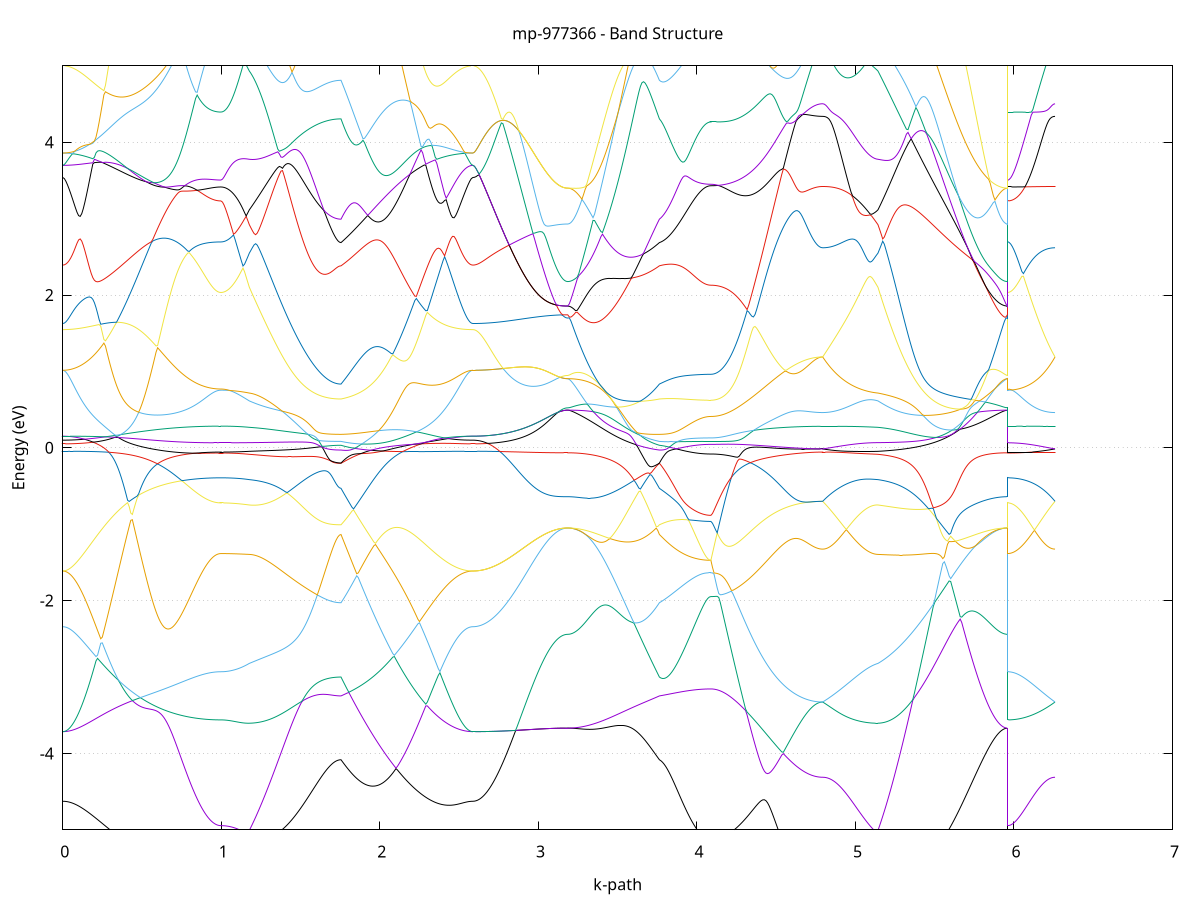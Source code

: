 set title 'mp-977366 - Band Structure'
set xlabel 'k-path'
set ylabel 'Energy (eV)'
set grid y
set yrange [-5:5]
set terminal png size 800,600
set output 'mp-977366_bands_gnuplot.png'
plot '-' using 1:2 with lines notitle, '-' using 1:2 with lines notitle, '-' using 1:2 with lines notitle, '-' using 1:2 with lines notitle, '-' using 1:2 with lines notitle, '-' using 1:2 with lines notitle, '-' using 1:2 with lines notitle, '-' using 1:2 with lines notitle, '-' using 1:2 with lines notitle, '-' using 1:2 with lines notitle, '-' using 1:2 with lines notitle, '-' using 1:2 with lines notitle, '-' using 1:2 with lines notitle, '-' using 1:2 with lines notitle, '-' using 1:2 with lines notitle, '-' using 1:2 with lines notitle, '-' using 1:2 with lines notitle, '-' using 1:2 with lines notitle, '-' using 1:2 with lines notitle, '-' using 1:2 with lines notitle, '-' using 1:2 with lines notitle, '-' using 1:2 with lines notitle, '-' using 1:2 with lines notitle, '-' using 1:2 with lines notitle, '-' using 1:2 with lines notitle, '-' using 1:2 with lines notitle, '-' using 1:2 with lines notitle, '-' using 1:2 with lines notitle, '-' using 1:2 with lines notitle, '-' using 1:2 with lines notitle, '-' using 1:2 with lines notitle, '-' using 1:2 with lines notitle, '-' using 1:2 with lines notitle, '-' using 1:2 with lines notitle, '-' using 1:2 with lines notitle, '-' using 1:2 with lines notitle, '-' using 1:2 with lines notitle, '-' using 1:2 with lines notitle, '-' using 1:2 with lines notitle, '-' using 1:2 with lines notitle, '-' using 1:2 with lines notitle, '-' using 1:2 with lines notitle, '-' using 1:2 with lines notitle, '-' using 1:2 with lines notitle, '-' using 1:2 with lines notitle, '-' using 1:2 with lines notitle, '-' using 1:2 with lines notitle, '-' using 1:2 with lines notitle, '-' using 1:2 with lines notitle, '-' using 1:2 with lines notitle, '-' using 1:2 with lines notitle, '-' using 1:2 with lines notitle, '-' using 1:2 with lines notitle, '-' using 1:2 with lines notitle, '-' using 1:2 with lines notitle, '-' using 1:2 with lines notitle, '-' using 1:2 with lines notitle, '-' using 1:2 with lines notitle, '-' using 1:2 with lines notitle, '-' using 1:2 with lines notitle, '-' using 1:2 with lines notitle, '-' using 1:2 with lines notitle, '-' using 1:2 with lines notitle, '-' using 1:2 with lines notitle
0.000000 -45.008603
0.009973 -45.008603
0.019945 -45.008603
0.029918 -45.008603
0.039890 -45.008503
0.049863 -45.008503
0.059835 -45.008503
0.069808 -45.008503
0.079780 -45.008503
0.089753 -45.008503
0.099725 -45.008503
0.109698 -45.008403
0.119670 -45.008403
0.129643 -45.008403
0.139615 -45.008403
0.149588 -45.008303
0.159560 -45.008303
0.169533 -45.008303
0.179505 -45.008303
0.189478 -45.008203
0.199450 -45.008203
0.209423 -45.008103
0.219395 -45.008103
0.229368 -45.008103
0.239340 -45.008003
0.249313 -45.008003
0.259285 -45.007903
0.269258 -45.007903
0.279230 -45.007803
0.289203 -45.007803
0.299175 -45.007703
0.309148 -45.007703
0.319120 -45.007603
0.329093 -45.007603
0.339065 -45.007503
0.349038 -45.007503
0.359010 -45.007403
0.368983 -45.007303
0.378955 -45.007303
0.388928 -45.007203
0.398900 -45.007203
0.408873 -45.007103
0.418845 -45.007003
0.428818 -45.007003
0.438790 -45.006903
0.448763 -45.006803
0.458735 -45.006803
0.468708 -45.006703
0.478680 -45.006603
0.488653 -45.006603
0.498625 -45.006503
0.508598 -45.006403
0.518570 -45.006403
0.528543 -45.006303
0.538515 -45.006203
0.548488 -45.006203
0.558460 -45.006103
0.568433 -45.006003
0.578405 -45.006003
0.588378 -45.005903
0.598350 -45.005803
0.608323 -45.005803
0.618295 -45.005703
0.628268 -45.005603
0.638240 -45.005603
0.648213 -45.005503
0.658185 -45.005503
0.668158 -45.005403
0.678130 -45.005303
0.688103 -45.005303
0.698075 -45.005203
0.708048 -45.005203
0.718020 -45.005103
0.727993 -45.005103
0.737965 -45.005003
0.747938 -45.004903
0.757910 -45.004903
0.767883 -45.004803
0.777855 -45.004803
0.787828 -45.004803
0.797800 -45.004703
0.807773 -45.004703
0.817745 -45.004603
0.827718 -45.004603
0.837690 -45.004603
0.847663 -45.004503
0.857635 -45.004503
0.867608 -45.004503
0.877581 -45.004403
0.887553 -45.004403
0.897526 -45.004403
0.907498 -45.004403
0.917471 -45.004303
0.927443 -45.004303
0.937416 -45.004303
0.947388 -45.004303
0.957361 -45.004303
0.967333 -45.004303
0.977306 -45.004303
0.987278 -45.004303
0.997251 -45.004303
0.997251 -45.004303
1.007215 -45.004303
1.017179 -45.004303
1.027144 -45.004303
1.037108 -45.004303
1.047073 -45.004303
1.057037 -45.004303
1.067001 -45.004303
1.076966 -45.004303
1.086930 -45.004403
1.096895 -45.004403
1.106859 -45.004403
1.116823 -45.004403
1.126788 -45.004503
1.136752 -45.004503
1.146717 -45.004503
1.156681 -45.004603
1.166646 -45.004603
1.176610 -45.004603
1.176610 -45.004603
1.186581 -45.004703
1.196553 -45.004703
1.206524 -45.004703
1.216495 -45.004703
1.226467 -45.004803
1.236438 -45.004803
1.246409 -45.004903
1.256380 -45.004903
1.266352 -45.004903
1.276323 -45.005003
1.286294 -45.005003
1.296266 -45.005103
1.306237 -45.005103
1.316208 -45.005203
1.326180 -45.005203
1.336151 -45.005303
1.346122 -45.005303
1.356094 -45.005403
1.366065 -45.005403
1.376036 -45.005503
1.386008 -45.005503
1.395979 -45.005603
1.405950 -45.005603
1.415922 -45.005703
1.425893 -45.005703
1.435864 -45.005803
1.445836 -45.005803
1.455807 -45.005903
1.465778 -45.005903
1.475749 -45.006003
1.485721 -45.006003
1.495692 -45.006103
1.505663 -45.006103
1.515635 -45.006103
1.525606 -45.006203
1.535577 -45.006203
1.545549 -45.006303
1.555520 -45.006303
1.565491 -45.006303
1.575463 -45.006403
1.585434 -45.006403
1.595405 -45.006503
1.605377 -45.006503
1.615348 -45.006503
1.625319 -45.006503
1.635291 -45.006603
1.645262 -45.006603
1.655233 -45.006603
1.665204 -45.006603
1.675176 -45.006703
1.685147 -45.006703
1.695118 -45.006703
1.705090 -45.006703
1.715061 -45.006703
1.725032 -45.006703
1.735004 -45.006703
1.744975 -45.006703
1.754946 -45.006703
1.754946 -45.006703
1.764851 -45.006703
1.774756 -45.006703
1.784660 -45.006703
1.794565 -45.006703
1.804470 -45.006603
1.814374 -45.006603
1.824279 -45.006603
1.834183 -45.006603
1.844088 -45.006603
1.853993 -45.006603
1.863897 -45.006603
1.873802 -45.006603
1.883707 -45.006603
1.893611 -45.006603
1.903516 -45.006603
1.913420 -45.006603
1.923325 -45.006603
1.933230 -45.006603
1.943134 -45.006603
1.953039 -45.006603
1.962944 -45.006703
1.972848 -45.006703
1.982753 -45.006703
1.992657 -45.006703
2.002562 -45.006703
2.012467 -45.006803
2.022371 -45.006803
2.032276 -45.006803
2.042181 -45.006803
2.052085 -45.006903
2.061990 -45.006903
2.071895 -45.006903
2.081799 -45.007003
2.091704 -45.007003
2.101608 -45.007003
2.111513 -45.007103
2.121418 -45.007103
2.131322 -45.007103
2.141227 -45.007203
2.151132 -45.007203
2.161036 -45.007303
2.170941 -45.007303
2.180845 -45.007403
2.190750 -45.007403
2.200655 -45.007403
2.210559 -45.007503
2.220464 -45.007503
2.230369 -45.007603
2.240273 -45.007603
2.250178 -45.007603
2.260082 -45.007703
2.269987 -45.007703
2.279892 -45.007803
2.289796 -45.007803
2.299701 -45.007903
2.309606 -45.007903
2.319510 -45.007903
2.329415 -45.008003
2.339319 -45.008003
2.349224 -45.008103
2.359129 -45.008103
2.369033 -45.008103
2.378938 -45.008203
2.388843 -45.008203
2.398747 -45.008203
2.408652 -45.008303
2.418557 -45.008303
2.428461 -45.008303
2.438366 -45.008403
2.448270 -45.008403
2.458175 -45.008403
2.468080 -45.008403
2.477984 -45.008403
2.487889 -45.008503
2.497794 -45.008503
2.507698 -45.008503
2.517603 -45.008503
2.527507 -45.008503
2.537412 -45.008503
2.547317 -45.008503
2.557221 -45.008603
2.567126 -45.008603
2.577031 -45.008603
2.586935 -45.008603
2.586935 -45.008603
2.596904 -45.008603
2.606872 -45.008603
2.616841 -45.008603
2.626809 -45.008603
2.636778 -45.008603
2.646746 -45.008503
2.656714 -45.008603
2.666683 -45.008603
2.676651 -45.008603
2.686620 -45.008603
2.696588 -45.008603
2.706557 -45.008603
2.716525 -45.008603
2.726494 -45.008503
2.736462 -45.008503
2.746431 -45.008503
2.756399 -45.008503
2.766367 -45.008503
2.776336 -45.008503
2.786304 -45.008503
2.796273 -45.008503
2.806241 -45.008503
2.816210 -45.008503
2.826178 -45.008503
2.836147 -45.008503
2.846115 -45.008503
2.856084 -45.008503
2.866052 -45.008503
2.876020 -45.008503
2.885989 -45.008503
2.895957 -45.008503
2.905926 -45.008503
2.915894 -45.008503
2.925863 -45.008503
2.935831 -45.008503
2.945800 -45.008503
2.955768 -45.008503
2.965737 -45.008503
2.975705 -45.008503
2.985674 -45.008503
2.995642 -45.008503
3.005610 -45.008503
3.015579 -45.008503
3.025547 -45.008503
3.035516 -45.008503
3.045484 -45.008503
3.055453 -45.008503
3.065421 -45.008503
3.075390 -45.008503
3.085358 -45.008503
3.095327 -45.008503
3.105295 -45.008503
3.115263 -45.008503
3.125232 -45.008503
3.135200 -45.008503
3.145169 -45.008503
3.155137 -45.008503
3.165106 -45.008503
3.175074 -45.008503
3.185043 -45.008503
3.185043 -45.008503
3.195014 -45.008503
3.204985 -45.008503
3.214957 -45.008503
3.224928 -45.008503
3.234899 -45.008503
3.244871 -45.008503
3.254842 -45.008403
3.264813 -45.008403
3.274784 -45.008403
3.284756 -45.008403
3.294727 -45.008403
3.304698 -45.008303
3.314670 -45.008303
3.324641 -45.008303
3.334612 -45.008303
3.344584 -45.008303
3.354555 -45.008203
3.364526 -45.008203
3.374498 -45.008203
3.384469 -45.008103
3.394440 -45.008103
3.404412 -45.008003
3.414383 -45.008003
3.424354 -45.008003
3.434326 -45.008003
3.444297 -45.007903
3.454268 -45.007903
3.464240 -45.007803
3.474211 -45.007803
3.484182 -45.007803
3.494153 -45.007703
3.504125 -45.007703
3.514096 -45.007603
3.524067 -45.007603
3.534039 -45.007503
3.544010 -45.007503
3.553981 -45.007503
3.563953 -45.007403
3.573924 -45.007403
3.583895 -45.007303
3.593867 -45.007303
3.603838 -45.007303
3.613809 -45.007203
3.623781 -45.007203
3.633752 -45.007103
3.643723 -45.007103
3.653695 -45.007103
3.663666 -45.007003
3.673637 -45.007003
3.683609 -45.007003
3.693580 -45.006903
3.703551 -45.006903
3.713522 -45.006903
3.723494 -45.006803
3.733465 -45.006803
3.743436 -45.006803
3.753408 -45.006803
3.763379 -45.006703
3.763379 -45.006703
3.773223 -45.006703
3.783066 -45.006703
3.792910 -45.006703
3.802753 -45.006703
3.812597 -45.006703
3.822440 -45.006703
3.832284 -45.006703
3.842127 -45.006703
3.851971 -45.006703
3.861814 -45.006703
3.871658 -45.006703
3.881501 -45.006603
3.891344 -45.006603
3.901188 -45.006603
3.911031 -45.006603
3.920875 -45.006603
3.930718 -45.006603
3.940562 -45.006603
3.950405 -45.006603
3.960249 -45.006603
3.970092 -45.006603
3.979936 -45.006603
3.989779 -45.006603
3.999623 -45.006603
4.009466 -45.006603
4.019310 -45.006603
4.029153 -45.006603
4.038997 -45.006603
4.048840 -45.006603
4.058684 -45.006603
4.068527 -45.006603
4.078371 -45.006603
4.088214 -45.006603
4.088214 -45.006603
4.098146 -45.006603
4.108078 -45.006603
4.118010 -45.006603
4.127942 -45.006603
4.137874 -45.006603
4.147806 -45.006503
4.157737 -45.006503
4.167669 -45.006503
4.177601 -45.006503
4.187533 -45.006503
4.197465 -45.006503
4.207397 -45.006403
4.217329 -45.006403
4.227261 -45.006403
4.237192 -45.006303
4.247124 -45.006303
4.257056 -45.006303
4.266988 -45.006203
4.276920 -45.006203
4.286852 -45.006203
4.296784 -45.006103
4.306716 -45.006103
4.316647 -45.006003
4.326579 -45.006003
4.336511 -45.005903
4.346443 -45.005903
4.356375 -45.005903
4.366307 -45.005803
4.376239 -45.005803
4.386170 -45.005703
4.396102 -45.005703
4.406034 -45.005603
4.415966 -45.005603
4.425898 -45.005503
4.435830 -45.005503
4.445762 -45.005403
4.455694 -45.005403
4.465625 -45.005303
4.475557 -45.005303
4.485489 -45.005203
4.495421 -45.005203
4.505353 -45.005103
4.515285 -45.005103
4.525217 -45.005003
4.535148 -45.005003
4.545080 -45.004903
4.555012 -45.004903
4.564944 -45.004803
4.574876 -45.004803
4.584808 -45.004703
4.594740 -45.004703
4.604672 -45.004703
4.614603 -45.004603
4.624535 -45.004603
4.634467 -45.004503
4.644399 -45.004503
4.654331 -45.004503
4.664263 -45.004503
4.674195 -45.004403
4.684127 -45.004403
4.694058 -45.004403
4.703990 -45.004403
4.713922 -45.004303
4.723854 -45.004303
4.733786 -45.004303
4.743718 -45.004303
4.753650 -45.004303
4.763581 -45.004303
4.773513 -45.004303
4.783445 -45.004303
4.793377 -45.004303
4.793377 -45.004303
4.803340 -45.004303
4.813304 -45.004303
4.823267 -45.004303
4.833230 -45.004303
4.843194 -45.004303
4.853157 -45.004303
4.863120 -45.004303
4.873084 -45.004303
4.883047 -45.004303
4.893010 -45.004303
4.902974 -45.004303
4.912937 -45.004303
4.922900 -45.004303
4.932863 -45.004303
4.942827 -45.004303
4.952790 -45.004303
4.962753 -45.004303
4.972717 -45.004403
4.982680 -45.004403
4.992643 -45.004403
5.002607 -45.004403
5.012570 -45.004403
5.022533 -45.004403
5.032497 -45.004403
5.042460 -45.004503
5.052423 -45.004503
5.062387 -45.004503
5.072350 -45.004503
5.082313 -45.004503
5.092277 -45.004503
5.102240 -45.004503
5.112203 -45.004603
5.122167 -45.004603
5.132130 -45.004603
5.142093 -45.004603
5.142093 -45.004603
5.152067 -45.004703
5.162042 -45.004703
5.172016 -45.004703
5.181990 -45.004803
5.191965 -45.004803
5.201939 -45.004903
5.211913 -45.004903
5.221887 -45.005003
5.231862 -45.005003
5.241836 -45.005103
5.251810 -45.005103
5.261785 -45.005203
5.271759 -45.005303
5.281733 -45.005303
5.291707 -45.005403
5.301682 -45.005403
5.311656 -45.005503
5.321630 -45.005603
5.331605 -45.005603
5.341579 -45.005703
5.351553 -45.005703
5.361527 -45.005803
5.371502 -45.005903
5.381476 -45.005903
5.391450 -45.006003
5.401424 -45.006103
5.411399 -45.006103
5.421373 -45.006203
5.431347 -45.006303
5.441322 -45.006303
5.451296 -45.006403
5.461270 -45.006503
5.471244 -45.006503
5.481219 -45.006603
5.491193 -45.006703
5.501167 -45.006703
5.511142 -45.006803
5.521116 -45.006903
5.531090 -45.006903
5.541064 -45.007003
5.551039 -45.007003
5.561013 -45.007103
5.570987 -45.007203
5.580962 -45.007203
5.590936 -45.007303
5.600910 -45.007403
5.610884 -45.007403
5.620859 -45.007503
5.630833 -45.007503
5.640807 -45.007603
5.650782 -45.007603
5.660756 -45.007703
5.670730 -45.007703
5.680704 -45.007803
5.690679 -45.007803
5.700653 -45.007903
5.710627 -45.007903
5.720602 -45.008003
5.730576 -45.008003
5.740550 -45.008003
5.750524 -45.008103
5.760499 -45.008103
5.770473 -45.008203
5.780447 -45.008203
5.790422 -45.008203
5.800396 -45.008203
5.810370 -45.008303
5.820344 -45.008303
5.830319 -45.008303
5.840293 -45.008403
5.850267 -45.008403
5.860242 -45.008403
5.870216 -45.008403
5.880190 -45.008403
5.890164 -45.008403
5.900139 -45.008503
5.910113 -45.008503
5.920087 -45.008503
5.930061 -45.008503
5.940036 -45.008503
5.950010 -45.008503
5.959984 -45.008503
5.959984 -45.004303
5.969953 -45.004303
5.979921 -45.004303
5.989890 -45.004303
5.999858 -45.004303
6.009827 -45.004303
6.019795 -45.004303
6.029764 -45.004303
6.039732 -45.004303
6.049700 -45.004303
6.059669 -45.004303
6.069637 -45.004303
6.079606 -45.004303
6.089574 -45.004303
6.099543 -45.004303
6.109511 -45.004303
6.119480 -45.004303
6.129448 -45.004303
6.139417 -45.004303
6.149385 -45.004303
6.159353 -45.004303
6.169322 -45.004303
6.179290 -45.004303
6.189259 -45.004303
6.199227 -45.004303
6.209196 -45.004303
6.219164 -45.004303
6.229133 -45.004303
6.239101 -45.004303
6.249070 -45.004303
6.259038 -45.004303
e
0.000000 -19.382803
0.009973 -19.382903
0.019945 -19.383003
0.029918 -19.383303
0.039890 -19.383603
0.049863 -19.384103
0.059835 -19.384603
0.069808 -19.385203
0.079780 -19.386003
0.089753 -19.386803
0.099725 -19.387803
0.109698 -19.388803
0.119670 -19.389903
0.129643 -19.391103
0.139615 -19.392403
0.149588 -19.393703
0.159560 -19.395203
0.169533 -19.396703
0.179505 -19.398303
0.189478 -19.400003
0.199450 -19.401703
0.209423 -19.403503
0.219395 -19.405303
0.229368 -19.407303
0.239340 -19.409203
0.249313 -19.411303
0.259285 -19.413303
0.269258 -19.415503
0.279230 -19.417603
0.289203 -19.419803
0.299175 -19.422103
0.309148 -19.424303
0.319120 -19.426703
0.329093 -19.429003
0.339065 -19.431303
0.349038 -19.433703
0.359010 -19.436103
0.368983 -19.438503
0.378955 -19.440903
0.388928 -19.443303
0.398900 -19.445703
0.408873 -19.448103
0.418845 -19.450503
0.428818 -19.452903
0.438790 -19.455203
0.448763 -19.457603
0.458735 -19.460003
0.468708 -19.462303
0.478680 -19.464603
0.488653 -19.466903
0.498625 -19.469203
0.508598 -19.471403
0.518570 -19.473603
0.528543 -19.475803
0.538515 -19.478003
0.548488 -19.480103
0.558460 -19.482203
0.568433 -19.484203
0.578405 -19.486203
0.588378 -19.488203
0.598350 -19.490103
0.608323 -19.492003
0.618295 -19.493803
0.628268 -19.495603
0.638240 -19.497403
0.648213 -19.499103
0.658185 -19.500703
0.668158 -19.502303
0.678130 -19.503903
0.688103 -19.505403
0.698075 -19.506903
0.708048 -19.508303
0.718020 -19.509603
0.727993 -19.511003
0.737965 -19.512203
0.747938 -19.513403
0.757910 -19.514603
0.767883 -19.515703
0.777855 -19.516803
0.787828 -19.517803
0.797800 -19.518803
0.807773 -19.519703
0.817745 -19.520603
0.827718 -19.521403
0.837690 -19.522203
0.847663 -19.522903
0.857635 -19.523603
0.867608 -19.524203
0.877581 -19.524803
0.887553 -19.525303
0.897526 -19.525803
0.907498 -19.526303
0.917471 -19.526603
0.927443 -19.527003
0.937416 -19.527303
0.947388 -19.527503
0.957361 -19.527703
0.967333 -19.527903
0.977306 -19.528003
0.987278 -19.528103
0.997251 -19.528103
0.997251 -19.528103
1.007215 -19.528103
1.017179 -19.528003
1.027144 -19.527803
1.037108 -19.527603
1.047073 -19.527203
1.057037 -19.526903
1.067001 -19.526403
1.076966 -19.525903
1.086930 -19.525303
1.096895 -19.524703
1.106859 -19.523903
1.116823 -19.523203
1.126788 -19.522303
1.136752 -19.521403
1.146717 -19.520403
1.156681 -19.519403
1.166646 -19.518303
1.176610 -19.517103
1.176610 -19.517103
1.186581 -19.516603
1.196553 -19.516503
1.206524 -19.516903
1.216495 -19.517403
1.226467 -19.518103
1.236438 -19.518903
1.246409 -19.519703
1.256380 -19.520603
1.266352 -19.521603
1.276323 -19.522503
1.286294 -19.523603
1.296266 -19.524603
1.306237 -19.525703
1.316208 -19.526803
1.326180 -19.527903
1.336151 -19.529003
1.346122 -19.530203
1.356094 -19.531303
1.366065 -19.532503
1.376036 -19.533703
1.386008 -19.534903
1.395979 -19.536103
1.405950 -19.537303
1.415922 -19.538403
1.425893 -19.539603
1.435864 -19.540803
1.445836 -19.542003
1.455807 -19.543103
1.465778 -19.544303
1.475749 -19.545403
1.485721 -19.546503
1.495692 -19.547603
1.505663 -19.548703
1.515635 -19.549803
1.525606 -19.550803
1.535577 -19.551803
1.545549 -19.552703
1.555520 -19.553703
1.565491 -19.554603
1.575463 -19.555403
1.585434 -19.556303
1.595405 -19.557103
1.605377 -19.557803
1.615348 -19.558503
1.625319 -19.559203
1.635291 -19.559803
1.645262 -19.560403
1.655233 -19.560903
1.665204 -19.561403
1.675176 -19.561803
1.685147 -19.562203
1.695118 -19.562503
1.705090 -19.562803
1.715061 -19.563103
1.725032 -19.563203
1.735004 -19.563403
1.744975 -19.563403
1.754946 -19.563503
1.754946 -19.563503
1.764851 -19.565603
1.774756 -19.567503
1.784660 -19.569303
1.794565 -19.570903
1.804470 -19.572303
1.814374 -19.573603
1.824279 -19.574703
1.834183 -19.575603
1.844088 -19.576403
1.853993 -19.577003
1.863897 -19.577403
1.873802 -19.577603
1.883707 -19.577603
1.893611 -19.577503
1.903516 -19.577103
1.913420 -19.576603
1.923325 -19.576003
1.933230 -19.575103
1.943134 -19.574103
1.953039 -19.572903
1.962944 -19.571503
1.972848 -19.570003
1.982753 -19.568203
1.992657 -19.566403
2.002562 -19.564303
2.012467 -19.562103
2.022371 -19.559803
2.032276 -19.557303
2.042181 -19.554603
2.052085 -19.551803
2.061990 -19.548903
2.071895 -19.545803
2.081799 -19.542703
2.091704 -19.539403
2.101608 -19.535903
2.111513 -19.532403
2.121418 -19.528803
2.131322 -19.525103
2.141227 -19.521203
2.151132 -19.517403
2.161036 -19.513403
2.170941 -19.509303
2.180845 -19.505303
2.190750 -19.501103
2.200655 -19.496903
2.210559 -19.492703
2.220464 -19.488403
2.230369 -19.484103
2.240273 -19.479903
2.250178 -19.475603
2.260082 -19.471303
2.269987 -19.467003
2.279892 -19.462703
2.289796 -19.458503
2.299701 -19.454303
2.309606 -19.450203
2.319510 -19.446103
2.329415 -19.442103
2.339319 -19.438103
2.349224 -19.434303
2.359129 -19.430503
2.369033 -19.426803
2.378938 -19.423203
2.388843 -19.419703
2.398747 -19.416403
2.408652 -19.413103
2.418557 -19.410003
2.428461 -19.407103
2.438366 -19.404303
2.448270 -19.401603
2.458175 -19.399103
2.468080 -19.396703
2.477984 -19.394603
2.487889 -19.392603
2.497794 -19.390703
2.507698 -19.389103
2.517603 -19.387603
2.527507 -19.386403
2.537412 -19.385303
2.547317 -19.384403
2.557221 -19.383703
2.567126 -19.383203
2.577031 -19.382903
2.586935 -19.382803
2.586935 -19.382803
2.596904 -19.382803
2.606872 -19.382803
2.616841 -19.382803
2.626809 -19.382903
2.636778 -19.382903
2.646746 -19.382903
2.656714 -19.383003
2.666683 -19.383003
2.676651 -19.383103
2.686620 -19.383103
2.696588 -19.383203
2.706557 -19.383203
2.716525 -19.383303
2.726494 -19.383403
2.736462 -19.383503
2.746431 -19.383603
2.756399 -19.383603
2.766367 -19.383703
2.776336 -19.383803
2.786304 -19.383903
2.796273 -19.384003
2.806241 -19.384103
2.816210 -19.384303
2.826178 -19.384403
2.836147 -19.384503
2.846115 -19.384603
2.856084 -19.384703
2.866052 -19.384803
2.876020 -19.384903
2.885989 -19.385103
2.895957 -19.385203
2.905926 -19.385303
2.915894 -19.385403
2.925863 -19.385503
2.935831 -19.385603
2.945800 -19.385703
2.955768 -19.385903
2.965737 -19.386003
2.975705 -19.386103
2.985674 -19.386203
2.995642 -19.386303
3.005610 -19.386403
3.015579 -19.386503
3.025547 -19.386603
3.035516 -19.386603
3.045484 -19.386703
3.055453 -19.386803
3.065421 -19.386903
3.075390 -19.386903
3.085358 -19.387003
3.095327 -19.387103
3.105295 -19.387103
3.115263 -19.387103
3.125232 -19.387203
3.135200 -19.387203
3.145169 -19.387203
3.155137 -19.387303
3.165106 -19.387303
3.175074 -19.387303
3.185043 -19.387303
3.185043 -19.387303
3.195014 -19.387403
3.204985 -19.387703
3.214957 -19.388203
3.224928 -19.388803
3.234899 -19.389703
3.244871 -19.390803
3.254842 -19.392003
3.264813 -19.393503
3.274784 -19.395103
3.284756 -19.396903
3.294727 -19.398903
3.304698 -19.401003
3.314670 -19.403303
3.324641 -19.405803
3.334612 -19.408403
3.344584 -19.411203
3.354555 -19.414103
3.364526 -19.417203
3.374498 -19.420303
3.384469 -19.423603
3.394440 -19.427103
3.404412 -19.430603
3.414383 -19.434203
3.424354 -19.438003
3.434326 -19.441803
3.444297 -19.445703
3.454268 -19.449603
3.464240 -19.453703
3.474211 -19.457803
3.484182 -19.461903
3.494153 -19.466103
3.504125 -19.470203
3.514096 -19.474503
3.524067 -19.478703
3.534039 -19.482903
3.544010 -19.487203
3.553981 -19.491403
3.563953 -19.495603
3.573924 -19.499703
3.583895 -19.503803
3.593867 -19.507903
3.603838 -19.512003
3.613809 -19.515903
3.623781 -19.519803
3.633752 -19.523603
3.643723 -19.527403
3.653695 -19.531003
3.663666 -19.534603
3.673637 -19.538003
3.683609 -19.541403
3.693580 -19.544603
3.703551 -19.547703
3.713522 -19.550703
3.723494 -19.553503
3.733465 -19.556203
3.743436 -19.558803
3.753408 -19.561203
3.763379 -19.563503
3.763379 -19.563503
3.773223 -19.564303
3.783066 -19.565103
3.792910 -19.565903
3.802753 -19.566703
3.812597 -19.567403
3.822440 -19.568103
3.832284 -19.568803
3.842127 -19.569503
3.851971 -19.570103
3.861814 -19.570803
3.871658 -19.571403
3.881501 -19.572003
3.891344 -19.572503
3.901188 -19.573003
3.911031 -19.573503
3.920875 -19.574003
3.930718 -19.574503
3.940562 -19.574903
3.950405 -19.575303
3.960249 -19.575703
3.970092 -19.576003
3.979936 -19.576303
3.989779 -19.576603
3.999623 -19.576903
4.009466 -19.577103
4.019310 -19.577303
4.029153 -19.577503
4.038997 -19.577703
4.048840 -19.577803
4.058684 -19.577903
4.068527 -19.578003
4.078371 -19.578003
4.088214 -19.578003
4.088214 -19.578003
4.098146 -19.578003
4.108078 -19.577903
4.118010 -19.577803
4.127942 -19.577603
4.137874 -19.577403
4.147806 -19.577103
4.157737 -19.576703
4.167669 -19.576303
4.177601 -19.575903
4.187533 -19.575403
4.197465 -19.574903
4.207397 -19.574303
4.217329 -19.573603
4.227261 -19.573003
4.237192 -19.572203
4.247124 -19.571503
4.257056 -19.570703
4.266988 -19.569803
4.276920 -19.569003
4.286852 -19.568003
4.296784 -19.567103
4.306716 -19.566103
4.316647 -19.565103
4.326579 -19.564003
4.336511 -19.563003
4.346443 -19.561903
4.356375 -19.560703
4.366307 -19.559603
4.376239 -19.558403
4.386170 -19.557303
4.396102 -19.556103
4.406034 -19.554903
4.415966 -19.553703
4.425898 -19.552503
4.435830 -19.551203
4.445762 -19.550003
4.455694 -19.548803
4.465625 -19.547603
4.475557 -19.546403
4.485489 -19.545203
4.495421 -19.544003
4.505353 -19.542803
4.515285 -19.541603
4.525217 -19.540503
4.535148 -19.539303
4.545080 -19.538203
4.555012 -19.537103
4.564944 -19.536103
4.574876 -19.535003
4.584808 -19.534003
4.594740 -19.533103
4.604672 -19.532103
4.614603 -19.531203
4.624535 -19.530403
4.634467 -19.529503
4.644399 -19.528803
4.654331 -19.528003
4.664263 -19.527303
4.674195 -19.526703
4.684127 -19.526103
4.694058 -19.525503
4.703990 -19.525003
4.713922 -19.524503
4.723854 -19.524103
4.733786 -19.523803
4.743718 -19.523503
4.753650 -19.523203
4.763581 -19.523103
4.773513 -19.522903
4.783445 -19.522803
4.793377 -19.522803
4.793377 -19.522803
4.803340 -19.523003
4.813304 -19.523303
4.823267 -19.523403
4.833230 -19.523603
4.843194 -19.523803
4.853157 -19.523903
4.863120 -19.524003
4.873084 -19.524103
4.883047 -19.524203
4.893010 -19.524203
4.902974 -19.524203
4.912937 -19.524203
4.922900 -19.524203
4.932863 -19.524203
4.942827 -19.524103
4.952790 -19.524003
4.962753 -19.523903
4.972717 -19.523703
4.982680 -19.523503
4.992643 -19.523303
5.002607 -19.523103
5.012570 -19.522803
5.022533 -19.522603
5.032497 -19.522303
5.042460 -19.521903
5.052423 -19.521603
5.062387 -19.521203
5.072350 -19.520803
5.082313 -19.520303
5.092277 -19.519903
5.102240 -19.519403
5.112203 -19.518903
5.122167 -19.518303
5.132130 -19.517703
5.142093 -19.517103
5.142093 -19.517103
5.152067 -19.515903
5.162042 -19.514603
5.172016 -19.513303
5.181990 -19.511903
5.191965 -19.510503
5.201939 -19.509003
5.211913 -19.507403
5.221887 -19.505803
5.231862 -19.504203
5.241836 -19.502503
5.251810 -19.500803
5.261785 -19.499003
5.271759 -19.497203
5.281733 -19.495903
5.291707 -19.494503
5.301682 -19.493003
5.311656 -19.491503
5.321630 -19.490003
5.331605 -19.488403
5.341579 -19.486803
5.351553 -19.485203
5.361527 -19.483503
5.371502 -19.481803
5.381476 -19.480003
5.391450 -19.478203
5.401424 -19.476403
5.411399 -19.474503
5.421373 -19.472603
5.431347 -19.470703
5.441322 -19.468703
5.451296 -19.466703
5.461270 -19.464703
5.471244 -19.462703
5.481219 -19.460603
5.491193 -19.458503
5.501167 -19.456403
5.511142 -19.454303
5.521116 -19.452203
5.531090 -19.450003
5.541064 -19.447903
5.551039 -19.445703
5.561013 -19.443603
5.570987 -19.441403
5.580962 -19.439303
5.590936 -19.437103
5.600910 -19.435003
5.610884 -19.432803
5.620859 -19.430703
5.630833 -19.428603
5.640807 -19.426503
5.650782 -19.424403
5.660756 -19.422403
5.670730 -19.420403
5.680704 -19.418403
5.690679 -19.416503
5.700653 -19.414603
5.710627 -19.412703
5.720602 -19.410903
5.730576 -19.409103
5.740550 -19.407403
5.750524 -19.405703
5.760499 -19.404103
5.770473 -19.402603
5.780447 -19.401103
5.790422 -19.399703
5.800396 -19.398303
5.810370 -19.397003
5.820344 -19.395803
5.830319 -19.394703
5.840293 -19.393603
5.850267 -19.392603
5.860242 -19.391703
5.870216 -19.390903
5.880190 -19.390103
5.890164 -19.389503
5.900139 -19.388903
5.910113 -19.388403
5.920087 -19.388003
5.930061 -19.387703
5.940036 -19.387503
5.950010 -19.387303
5.959984 -19.387303
5.959984 -19.528103
5.969953 -19.528103
5.979921 -19.528103
5.989890 -19.528103
5.999858 -19.528003
6.009827 -19.527903
6.019795 -19.527903
6.029764 -19.527803
6.039732 -19.527703
6.049700 -19.527503
6.059669 -19.527403
6.069637 -19.527303
6.079606 -19.527103
6.089574 -19.526903
6.099543 -19.526803
6.109511 -19.526603
6.119480 -19.526403
6.129448 -19.526103
6.139417 -19.525903
6.149385 -19.525703
6.159353 -19.525503
6.169322 -19.525203
6.179290 -19.525003
6.189259 -19.524703
6.199227 -19.524403
6.209196 -19.524203
6.219164 -19.523903
6.229133 -19.523603
6.239101 -19.523403
6.249070 -19.523103
6.259038 -19.522803
e
0.000000 -19.382803
0.009973 -19.382803
0.019945 -19.383003
0.029918 -19.383103
0.039890 -19.383303
0.049863 -19.383603
0.059835 -19.384003
0.069808 -19.384403
0.079780 -19.384903
0.089753 -19.385503
0.099725 -19.386103
0.109698 -19.386803
0.119670 -19.387503
0.129643 -19.388303
0.139615 -19.389203
0.149588 -19.390103
0.159560 -19.391103
0.169533 -19.392203
0.179505 -19.393303
0.189478 -19.394403
0.199450 -19.395603
0.209423 -19.396903
0.219395 -19.398203
0.229368 -19.399603
0.239340 -19.401003
0.249313 -19.402503
0.259285 -19.404003
0.269258 -19.405503
0.279230 -19.407103
0.289203 -19.408803
0.299175 -19.410503
0.309148 -19.412203
0.319120 -19.414003
0.329093 -19.415803
0.339065 -19.417603
0.349038 -19.419503
0.359010 -19.421403
0.368983 -19.423303
0.378955 -19.425203
0.388928 -19.427203
0.398900 -19.429203
0.408873 -19.431203
0.418845 -19.433303
0.428818 -19.435303
0.438790 -19.437403
0.448763 -19.439503
0.458735 -19.441603
0.468708 -19.443703
0.478680 -19.445803
0.488653 -19.447903
0.498625 -19.450003
0.508598 -19.452103
0.518570 -19.454203
0.528543 -19.456403
0.538515 -19.458503
0.548488 -19.460603
0.558460 -19.462603
0.568433 -19.464703
0.578405 -19.466803
0.588378 -19.468803
0.598350 -19.470803
0.608323 -19.472803
0.618295 -19.474803
0.628268 -19.476803
0.638240 -19.478703
0.648213 -19.480603
0.658185 -19.482503
0.668158 -19.484303
0.678130 -19.486103
0.688103 -19.487903
0.698075 -19.489603
0.708048 -19.491303
0.718020 -19.493003
0.727993 -19.494603
0.737965 -19.496203
0.747938 -19.497703
0.757910 -19.499203
0.767883 -19.500603
0.777855 -19.502003
0.787828 -19.503303
0.797800 -19.504603
0.807773 -19.505803
0.817745 -19.507003
0.827718 -19.508103
0.837690 -19.509103
0.847663 -19.510103
0.857635 -19.511103
0.867608 -19.511903
0.877581 -19.512703
0.887553 -19.513503
0.897526 -19.514203
0.907498 -19.514803
0.917471 -19.515403
0.927443 -19.515903
0.937416 -19.516303
0.947388 -19.516703
0.957361 -19.517003
0.967333 -19.517203
0.977306 -19.517403
0.987278 -19.517503
0.997251 -19.517503
0.997251 -19.517503
1.007215 -19.517503
1.017179 -19.517403
1.027144 -19.517303
1.037108 -19.517203
1.047073 -19.517003
1.057037 -19.516803
1.067001 -19.516503
1.076966 -19.516203
1.086930 -19.515803
1.096895 -19.515403
1.106859 -19.515003
1.116823 -19.514503
1.126788 -19.514003
1.136752 -19.513503
1.146717 -19.512803
1.156681 -19.512203
1.166646 -19.511503
1.176610 -19.510803
1.176610 -19.510803
1.186581 -19.509903
1.196553 -19.508403
1.206524 -19.506503
1.216495 -19.504203
1.226467 -19.501703
1.236438 -19.499103
1.246409 -19.496303
1.256380 -19.493403
1.266352 -19.490303
1.276323 -19.487103
1.286294 -19.483903
1.296266 -19.480503
1.306237 -19.477103
1.316208 -19.473603
1.326180 -19.470003
1.336151 -19.466303
1.346122 -19.462603
1.356094 -19.458903
1.366065 -19.455103
1.376036 -19.451203
1.386008 -19.447403
1.395979 -19.443503
1.405950 -19.439603
1.415922 -19.435703
1.425893 -19.431803
1.435864 -19.427903
1.445836 -19.424103
1.455807 -19.420303
1.465778 -19.416503
1.475749 -19.412703
1.485721 -19.409003
1.495692 -19.405403
1.505663 -19.401803
1.515635 -19.398303
1.525606 -19.394903
1.535577 -19.391603
1.545549 -19.388303
1.555520 -19.385203
1.565491 -19.382203
1.575463 -19.379303
1.585434 -19.376503
1.595405 -19.373803
1.605377 -19.371303
1.615348 -19.368903
1.625319 -19.366603
1.635291 -19.364503
1.645262 -19.362503
1.655233 -19.360703
1.665204 -19.359103
1.675176 -19.357603
1.685147 -19.356303
1.695118 -19.355203
1.705090 -19.354203
1.715061 -19.353403
1.725032 -19.352803
1.735004 -19.352303
1.744975 -19.352003
1.754946 -19.352003
1.754946 -19.352003
1.764851 -19.351503
1.774756 -19.351103
1.784660 -19.350703
1.794565 -19.350303
1.804470 -19.349903
1.814374 -19.349603
1.824279 -19.349403
1.834183 -19.349103
1.844088 -19.348903
1.853993 -19.348803
1.863897 -19.348603
1.873802 -19.348503
1.883707 -19.348503
1.893611 -19.348403
1.903516 -19.348503
1.913420 -19.348503
1.923325 -19.348603
1.933230 -19.348703
1.943134 -19.348903
1.953039 -19.349103
1.962944 -19.349303
1.972848 -19.349503
1.982753 -19.349803
1.992657 -19.350103
2.002562 -19.350503
2.012467 -19.350903
2.022371 -19.351303
2.032276 -19.351703
2.042181 -19.352203
2.052085 -19.352703
2.061990 -19.353203
2.071895 -19.353803
2.081799 -19.354403
2.091704 -19.355003
2.101608 -19.355603
2.111513 -19.356203
2.121418 -19.356903
2.131322 -19.357503
2.141227 -19.358203
2.151132 -19.358903
2.161036 -19.359703
2.170941 -19.360403
2.180845 -19.361103
2.190750 -19.361903
2.200655 -19.362603
2.210559 -19.363403
2.220464 -19.364203
2.230369 -19.365003
2.240273 -19.365703
2.250178 -19.366503
2.260082 -19.367303
2.269987 -19.368003
2.279892 -19.368803
2.289796 -19.369503
2.299701 -19.370303
2.309606 -19.371003
2.319510 -19.371803
2.329415 -19.372503
2.339319 -19.373203
2.349224 -19.373803
2.359129 -19.374503
2.369033 -19.375203
2.378938 -19.375803
2.388843 -19.376403
2.398747 -19.377003
2.408652 -19.377603
2.418557 -19.378103
2.428461 -19.378603
2.438366 -19.379103
2.448270 -19.379603
2.458175 -19.380003
2.468080 -19.380403
2.477984 -19.380803
2.487889 -19.381103
2.497794 -19.381403
2.507698 -19.381703
2.517603 -19.382003
2.527507 -19.382203
2.537412 -19.382403
2.547317 -19.382503
2.557221 -19.382703
2.567126 -19.382703
2.577031 -19.382803
2.586935 -19.382803
2.586935 -19.382803
2.596904 -19.382803
2.606872 -19.382803
2.616841 -19.382803
2.626809 -19.382903
2.636778 -19.382903
2.646746 -19.382903
2.656714 -19.383003
2.666683 -19.383003
2.676651 -19.383103
2.686620 -19.383103
2.696588 -19.383203
2.706557 -19.383203
2.716525 -19.383303
2.726494 -19.383403
2.736462 -19.383503
2.746431 -19.383503
2.756399 -19.383603
2.766367 -19.383703
2.776336 -19.383803
2.786304 -19.383903
2.796273 -19.384003
2.806241 -19.384103
2.816210 -19.384203
2.826178 -19.384403
2.836147 -19.384503
2.846115 -19.384603
2.856084 -19.384703
2.866052 -19.384803
2.876020 -19.384903
2.885989 -19.385003
2.895957 -19.385203
2.905926 -19.385303
2.915894 -19.385403
2.925863 -19.385503
2.935831 -19.385603
2.945800 -19.385703
2.955768 -19.385903
2.965737 -19.386003
2.975705 -19.386103
2.985674 -19.386203
2.995642 -19.386303
3.005610 -19.386403
3.015579 -19.386503
3.025547 -19.386503
3.035516 -19.386603
3.045484 -19.386703
3.055453 -19.386803
3.065421 -19.386903
3.075390 -19.386903
3.085358 -19.387003
3.095327 -19.387003
3.105295 -19.387103
3.115263 -19.387103
3.125232 -19.387203
3.135200 -19.387203
3.145169 -19.387203
3.155137 -19.387303
3.165106 -19.387303
3.175074 -19.387303
3.185043 -19.387303
3.185043 -19.387303
3.195014 -19.387303
3.204985 -19.387203
3.214957 -19.387103
3.224928 -19.387003
3.234899 -19.386803
3.244871 -19.386603
3.254842 -19.386403
3.264813 -19.386103
3.274784 -19.385803
3.284756 -19.385503
3.294727 -19.385103
3.304698 -19.384703
3.314670 -19.384203
3.324641 -19.383803
3.334612 -19.383303
3.344584 -19.382703
3.354555 -19.382203
3.364526 -19.381603
3.374498 -19.381003
3.384469 -19.380303
3.394440 -19.379703
3.404412 -19.379003
3.414383 -19.378303
3.424354 -19.377603
3.434326 -19.376803
3.444297 -19.376103
3.454268 -19.375303
3.464240 -19.374503
3.474211 -19.373703
3.484182 -19.372903
3.494153 -19.372103
3.504125 -19.371203
3.514096 -19.370403
3.524067 -19.369603
3.534039 -19.368703
3.544010 -19.367903
3.553981 -19.367003
3.563953 -19.366203
3.573924 -19.365303
3.583895 -19.364503
3.593867 -19.363703
3.603838 -19.362803
3.613809 -19.362003
3.623781 -19.361203
3.633752 -19.360403
3.643723 -19.359603
3.653695 -19.358903
3.663666 -19.358103
3.673637 -19.357403
3.683609 -19.356703
3.693580 -19.356003
3.703551 -19.355403
3.713522 -19.354703
3.723494 -19.354103
3.733465 -19.353503
3.743436 -19.353003
3.753408 -19.352503
3.763379 -19.352003
3.763379 -19.352003
3.773223 -19.351803
3.783066 -19.351603
3.792910 -19.351403
3.802753 -19.351203
3.812597 -19.351103
3.822440 -19.350903
3.832284 -19.350703
3.842127 -19.350603
3.851971 -19.350403
3.861814 -19.350303
3.871658 -19.350103
3.881501 -19.350003
3.891344 -19.349903
3.901188 -19.349703
3.911031 -19.349603
3.920875 -19.349503
3.930718 -19.349403
3.940562 -19.349303
3.950405 -19.349203
3.960249 -19.349103
3.970092 -19.349003
3.979936 -19.348903
3.989779 -19.348803
3.999623 -19.348803
4.009466 -19.348703
4.019310 -19.348703
4.029153 -19.348603
4.038997 -19.348603
4.048840 -19.348503
4.058684 -19.348503
4.068527 -19.348503
4.078371 -19.348503
4.088214 -19.348503
4.088214 -19.348503
4.098146 -19.348603
4.108078 -19.348803
4.118010 -19.349303
4.127942 -19.349903
4.137874 -19.350703
4.147806 -19.351603
4.157737 -19.352803
4.167669 -19.354103
4.177601 -19.355503
4.187533 -19.357103
4.197465 -19.358903
4.207397 -19.360903
4.217329 -19.362903
4.227261 -19.365203
4.237192 -19.367503
4.247124 -19.370003
4.257056 -19.372703
4.266988 -19.375403
4.276920 -19.378303
4.286852 -19.381303
4.296784 -19.384403
4.306716 -19.387603
4.316647 -19.390903
4.326579 -19.394303
4.336511 -19.397703
4.346443 -19.401303
4.356375 -19.404903
4.366307 -19.408503
4.376239 -19.412203
4.386170 -19.416003
4.396102 -19.419803
4.406034 -19.423603
4.415966 -19.427403
4.425898 -19.431303
4.435830 -19.435103
4.445762 -19.439003
4.455694 -19.442803
4.465625 -19.446703
4.475557 -19.450503
4.485489 -19.454203
4.495421 -19.458003
4.505353 -19.461703
4.515285 -19.465303
4.525217 -19.468903
4.535148 -19.472403
4.545080 -19.475803
4.555012 -19.479203
4.564944 -19.482403
4.574876 -19.485603
4.584808 -19.488703
4.594740 -19.491703
4.604672 -19.494503
4.614603 -19.497303
4.624535 -19.499903
4.634467 -19.502403
4.644399 -19.504803
4.654331 -19.507103
4.664263 -19.509203
4.674195 -19.511203
4.684127 -19.513003
4.694058 -19.514703
4.703990 -19.516203
4.713922 -19.517603
4.723854 -19.518803
4.733786 -19.519803
4.743718 -19.520803
4.753650 -19.521503
4.763581 -19.522103
4.773513 -19.522503
4.783445 -19.522703
4.793377 -19.522803
4.793377 -19.522803
4.803340 -19.522603
4.813304 -19.522303
4.823267 -19.522003
4.833230 -19.521803
4.843194 -19.521503
4.853157 -19.521203
4.863120 -19.520903
4.873084 -19.520603
4.883047 -19.520303
4.893010 -19.519903
4.902974 -19.519603
4.912937 -19.519303
4.922900 -19.518903
4.932863 -19.518603
4.942827 -19.518203
4.952790 -19.517903
4.962753 -19.517503
4.972717 -19.517203
4.982680 -19.516803
4.992643 -19.516403
5.002607 -19.516103
5.012570 -19.515703
5.022533 -19.515303
5.032497 -19.515003
5.042460 -19.514603
5.052423 -19.514203
5.062387 -19.513803
5.072350 -19.513503
5.082313 -19.513103
5.092277 -19.512703
5.102240 -19.512303
5.112203 -19.511903
5.122167 -19.511503
5.132130 -19.511203
5.142093 -19.510803
5.142093 -19.510803
5.152067 -19.510003
5.162042 -19.509203
5.172016 -19.508303
5.181990 -19.507403
5.191965 -19.506403
5.201939 -19.505403
5.211913 -19.504403
5.221887 -19.503303
5.231862 -19.502203
5.241836 -19.501003
5.251810 -19.499803
5.261785 -19.498503
5.271759 -19.497203
5.281733 -19.495303
5.291707 -19.493503
5.301682 -19.491503
5.311656 -19.489603
5.321630 -19.487603
5.331605 -19.485603
5.341579 -19.483503
5.351553 -19.481403
5.361527 -19.479303
5.371502 -19.477203
5.381476 -19.475103
5.391450 -19.472903
5.401424 -19.470803
5.411399 -19.468603
5.421373 -19.466403
5.431347 -19.464203
5.441322 -19.462003
5.451296 -19.459803
5.461270 -19.457503
5.471244 -19.455303
5.481219 -19.453103
5.491193 -19.450903
5.501167 -19.448703
5.511142 -19.446503
5.521116 -19.444403
5.531090 -19.442203
5.541064 -19.440003
5.551039 -19.437903
5.561013 -19.435803
5.570987 -19.433703
5.580962 -19.431603
5.590936 -19.429603
5.600910 -19.427603
5.610884 -19.425603
5.620859 -19.423703
5.630833 -19.421703
5.640807 -19.419903
5.650782 -19.418003
5.660756 -19.416203
5.670730 -19.414403
5.680704 -19.412703
5.690679 -19.411003
5.700653 -19.409403
5.710627 -19.407803
5.720602 -19.406303
5.730576 -19.404803
5.740550 -19.403403
5.750524 -19.402003
5.760499 -19.400703
5.770473 -19.399403
5.780447 -19.398203
5.790422 -19.397103
5.800396 -19.396003
5.810370 -19.394903
5.820344 -19.394003
5.830319 -19.393103
5.840293 -19.392203
5.850267 -19.391403
5.860242 -19.390703
5.870216 -19.390103
5.880190 -19.389503
5.890164 -19.389003
5.900139 -19.388503
5.910113 -19.388203
5.920087 -19.387803
5.930061 -19.387603
5.940036 -19.387403
5.950010 -19.387303
5.959984 -19.387303
5.959984 -19.517503
5.969953 -19.517503
5.979921 -19.517503
5.989890 -19.517503
5.999858 -19.517603
6.009827 -19.517703
6.019795 -19.517703
6.029764 -19.517803
6.039732 -19.517903
6.049700 -19.518103
6.059669 -19.518203
6.069637 -19.518303
6.079606 -19.518503
6.089574 -19.518703
6.099543 -19.518903
6.109511 -19.519003
6.119480 -19.519203
6.129448 -19.519503
6.139417 -19.519703
6.149385 -19.519903
6.159353 -19.520203
6.169322 -19.520403
6.179290 -19.520603
6.189259 -19.520903
6.199227 -19.521203
6.209196 -19.521403
6.219164 -19.521703
6.229133 -19.522003
6.239101 -19.522303
6.249070 -19.522503
6.259038 -19.522803
e
0.000000 -19.263703
0.009973 -19.263703
0.019945 -19.263703
0.029918 -19.263603
0.039890 -19.263603
0.049863 -19.263503
0.059835 -19.263403
0.069808 -19.263203
0.079780 -19.263103
0.089753 -19.262903
0.099725 -19.262803
0.109698 -19.262603
0.119670 -19.262403
0.129643 -19.262103
0.139615 -19.261903
0.149588 -19.261603
0.159560 -19.261303
0.169533 -19.261003
0.179505 -19.260703
0.189478 -19.260403
0.199450 -19.260103
0.209423 -19.259703
0.219395 -19.259303
0.229368 -19.258903
0.239340 -19.258503
0.249313 -19.258103
0.259285 -19.257703
0.269258 -19.257303
0.279230 -19.256803
0.289203 -19.256403
0.299175 -19.255903
0.309148 -19.255503
0.319120 -19.255003
0.329093 -19.254503
0.339065 -19.254003
0.349038 -19.253503
0.359010 -19.253003
0.368983 -19.252503
0.378955 -19.252003
0.388928 -19.251503
0.398900 -19.250903
0.408873 -19.250403
0.418845 -19.249903
0.428818 -19.249303
0.438790 -19.248803
0.448763 -19.248303
0.458735 -19.247703
0.468708 -19.247203
0.478680 -19.246703
0.488653 -19.246203
0.498625 -19.245603
0.508598 -19.245103
0.518570 -19.244603
0.528543 -19.244103
0.538515 -19.243503
0.548488 -19.243003
0.558460 -19.242503
0.568433 -19.242003
0.578405 -19.241503
0.588378 -19.241003
0.598350 -19.240603
0.608323 -19.240103
0.618295 -19.239603
0.628268 -19.239203
0.638240 -19.238703
0.648213 -19.238303
0.658185 -19.237903
0.668158 -19.237403
0.678130 -19.237003
0.688103 -19.236603
0.698075 -19.236203
0.708048 -19.235803
0.718020 -19.235503
0.727993 -19.235103
0.737965 -19.234803
0.747938 -19.234403
0.757910 -19.234103
0.767883 -19.233803
0.777855 -19.233503
0.787828 -19.233203
0.797800 -19.232903
0.807773 -19.232703
0.817745 -19.232403
0.827718 -19.232203
0.837690 -19.232003
0.847663 -19.231803
0.857635 -19.231603
0.867608 -19.231403
0.877581 -19.231203
0.887553 -19.231003
0.897526 -19.230903
0.907498 -19.230803
0.917471 -19.230603
0.927443 -19.230503
0.937416 -19.230503
0.947388 -19.230403
0.957361 -19.230303
0.967333 -19.230303
0.977306 -19.230203
0.987278 -19.230203
0.997251 -19.230203
0.997251 -19.230203
1.007215 -19.230203
1.017179 -19.230303
1.027144 -19.230403
1.037108 -19.230503
1.047073 -19.230703
1.057037 -19.230903
1.067001 -19.231203
1.076966 -19.231503
1.086930 -19.231803
1.096895 -19.232203
1.106859 -19.232603
1.116823 -19.233003
1.126788 -19.233503
1.136752 -19.234003
1.146717 -19.234603
1.156681 -19.235203
1.166646 -19.235803
1.176610 -19.236503
1.176610 -19.236503
1.186581 -19.237003
1.196553 -19.237503
1.206524 -19.238003
1.216495 -19.238603
1.226467 -19.239203
1.236438 -19.239803
1.246409 -19.240403
1.256380 -19.241003
1.266352 -19.241703
1.276323 -19.242303
1.286294 -19.243003
1.296266 -19.243703
1.306237 -19.244403
1.316208 -19.245103
1.326180 -19.245803
1.336151 -19.246503
1.346122 -19.247203
1.356094 -19.247903
1.366065 -19.248703
1.376036 -19.249403
1.386008 -19.250103
1.395979 -19.250803
1.405950 -19.251603
1.415922 -19.252303
1.425893 -19.253003
1.435864 -19.253703
1.445836 -19.254403
1.455807 -19.255103
1.465778 -19.255803
1.475749 -19.256503
1.485721 -19.257203
1.495692 -19.257803
1.505663 -19.258503
1.515635 -19.259103
1.525606 -19.259703
1.535577 -19.260303
1.545549 -19.260903
1.555520 -19.261503
1.565491 -19.262003
1.575463 -19.262503
1.585434 -19.263003
1.595405 -19.263503
1.605377 -19.263903
1.615348 -19.264303
1.625319 -19.264703
1.635291 -19.265103
1.645262 -19.265403
1.655233 -19.265703
1.665204 -19.266003
1.675176 -19.266303
1.685147 -19.266503
1.695118 -19.266703
1.705090 -19.266903
1.715061 -19.267003
1.725032 -19.267103
1.735004 -19.267203
1.744975 -19.267203
1.754946 -19.267303
1.754946 -19.267303
1.764851 -19.266303
1.774756 -19.265403
1.784660 -19.264503
1.794565 -19.263603
1.804470 -19.262703
1.814374 -19.261903
1.824279 -19.261103
1.834183 -19.260403
1.844088 -19.259703
1.853993 -19.259003
1.863897 -19.258303
1.873802 -19.257703
1.883707 -19.257103
1.893611 -19.256503
1.903516 -19.256003
1.913420 -19.255503
1.923325 -19.255003
1.933230 -19.254603
1.943134 -19.254203
1.953039 -19.253803
1.962944 -19.253503
1.972848 -19.253203
1.982753 -19.252903
1.992657 -19.252703
2.002562 -19.252503
2.012467 -19.252303
2.022371 -19.252203
2.032276 -19.252103
2.042181 -19.252003
2.052085 -19.251903
2.061990 -19.251903
2.071895 -19.251903
2.081799 -19.251903
2.091704 -19.252003
2.101608 -19.252103
2.111513 -19.252203
2.121418 -19.252303
2.131322 -19.252503
2.141227 -19.252603
2.151132 -19.252803
2.161036 -19.253003
2.170941 -19.253303
2.180845 -19.253503
2.190750 -19.253803
2.200655 -19.254003
2.210559 -19.254303
2.220464 -19.254603
2.230369 -19.254903
2.240273 -19.255203
2.250178 -19.255603
2.260082 -19.255903
2.269987 -19.256203
2.279892 -19.256603
2.289796 -19.256903
2.299701 -19.257303
2.309606 -19.257603
2.319510 -19.258003
2.329415 -19.258303
2.339319 -19.258603
2.349224 -19.259003
2.359129 -19.259303
2.369033 -19.259603
2.378938 -19.260003
2.388843 -19.260303
2.398747 -19.260603
2.408652 -19.260903
2.418557 -19.261203
2.428461 -19.261403
2.438366 -19.261703
2.448270 -19.261903
2.458175 -19.262203
2.468080 -19.262403
2.477984 -19.262603
2.487889 -19.262803
2.497794 -19.263003
2.507698 -19.263103
2.517603 -19.263303
2.527507 -19.263403
2.537412 -19.263503
2.547317 -19.263603
2.557221 -19.263603
2.567126 -19.263703
2.577031 -19.263703
2.586935 -19.263703
2.586935 -19.263703
2.596904 -19.263703
2.606872 -19.263903
2.616841 -19.264003
2.626809 -19.264303
2.636778 -19.264603
2.646746 -19.265103
2.656714 -19.265503
2.666683 -19.266103
2.676651 -19.266703
2.686620 -19.267403
2.696588 -19.268203
2.706557 -19.269003
2.716525 -19.269903
2.726494 -19.270803
2.736462 -19.271803
2.746431 -19.272903
2.756399 -19.274003
2.766367 -19.275103
2.776336 -19.276303
2.786304 -19.277503
2.796273 -19.278803
2.806241 -19.280103
2.816210 -19.281403
2.826178 -19.282703
2.836147 -19.284103
2.846115 -19.285503
2.856084 -19.286903
2.866052 -19.288303
2.876020 -19.289703
2.885989 -19.291103
2.895957 -19.292603
2.905926 -19.294003
2.915894 -19.295403
2.925863 -19.296803
2.935831 -19.298103
2.945800 -19.299503
2.955768 -19.300803
2.965737 -19.302103
2.975705 -19.303403
2.985674 -19.304603
2.995642 -19.305803
3.005610 -19.307003
3.015579 -19.308103
3.025547 -19.309203
3.035516 -19.310203
3.045484 -19.311103
3.055453 -19.312103
3.065421 -19.312903
3.075390 -19.313703
3.085358 -19.314403
3.095327 -19.315103
3.105295 -19.315703
3.115263 -19.316203
3.125232 -19.316703
3.135200 -19.317103
3.145169 -19.317403
3.155137 -19.317703
3.165106 -19.317803
3.175074 -19.318003
3.185043 -19.318003
3.185043 -19.318003
3.195014 -19.318003
3.204985 -19.317903
3.214957 -19.317803
3.224928 -19.317603
3.234899 -19.317403
3.244871 -19.317103
3.254842 -19.316803
3.264813 -19.316503
3.274784 -19.316103
3.284756 -19.315703
3.294727 -19.315203
3.304698 -19.314703
3.314670 -19.314103
3.324641 -19.313503
3.334612 -19.312903
3.344584 -19.312203
3.354555 -19.311503
3.364526 -19.310703
3.374498 -19.309903
3.384469 -19.309103
3.394440 -19.308203
3.404412 -19.307303
3.414383 -19.306403
3.424354 -19.305503
3.434326 -19.304503
3.444297 -19.303503
3.454268 -19.302403
3.464240 -19.301403
3.474211 -19.300303
3.484182 -19.299203
3.494153 -19.298103
3.504125 -19.297003
3.514096 -19.295803
3.524067 -19.294703
3.534039 -19.293503
3.544010 -19.292303
3.553981 -19.291103
3.563953 -19.290003
3.573924 -19.288803
3.583895 -19.287603
3.593867 -19.286303
3.603838 -19.285103
3.613809 -19.283903
3.623781 -19.282703
3.633752 -19.281603
3.643723 -19.280403
3.653695 -19.279203
3.663666 -19.278003
3.673637 -19.276903
3.683609 -19.275703
3.693580 -19.274603
3.703551 -19.273503
3.713522 -19.272403
3.723494 -19.271303
3.733465 -19.270303
3.743436 -19.269203
3.753408 -19.268203
3.763379 -19.267303
3.763379 -19.267303
3.773223 -19.266903
3.783066 -19.266503
3.792910 -19.266103
3.802753 -19.265603
3.812597 -19.265203
3.822440 -19.264803
3.832284 -19.264303
3.842127 -19.263903
3.851971 -19.263503
3.861814 -19.263003
3.871658 -19.262603
3.881501 -19.262103
3.891344 -19.261703
3.901188 -19.261303
3.911031 -19.260903
3.920875 -19.260503
3.930718 -19.260103
3.940562 -19.259703
3.950405 -19.259303
3.960249 -19.259003
3.970092 -19.258703
3.979936 -19.258403
3.989779 -19.258103
3.999623 -19.257803
4.009466 -19.257603
4.019310 -19.257403
4.029153 -19.257203
4.038997 -19.257003
4.048840 -19.256903
4.058684 -19.256803
4.068527 -19.256703
4.078371 -19.256703
4.088214 -19.256703
4.088214 -19.256703
4.098146 -19.256703
4.108078 -19.256603
4.118010 -19.256603
4.127942 -19.256503
4.137874 -19.256403
4.147806 -19.256203
4.157737 -19.256103
4.167669 -19.255903
4.177601 -19.255703
4.187533 -19.255403
4.197465 -19.255203
4.207397 -19.254903
4.217329 -19.254603
4.227261 -19.254203
4.237192 -19.253903
4.247124 -19.253503
4.257056 -19.253103
4.266988 -19.252703
4.276920 -19.252303
4.286852 -19.251803
4.296784 -19.251403
4.306716 -19.250903
4.316647 -19.250403
4.326579 -19.249903
4.336511 -19.249403
4.346443 -19.248903
4.356375 -19.248303
4.366307 -19.247803
4.376239 -19.247203
4.386170 -19.246703
4.396102 -19.246103
4.406034 -19.245503
4.415966 -19.244903
4.425898 -19.244403
4.435830 -19.243803
4.445762 -19.243203
4.455694 -19.242603
4.465625 -19.242003
4.475557 -19.241403
4.485489 -19.240903
4.495421 -19.240303
4.505353 -19.239703
4.515285 -19.239203
4.525217 -19.238603
4.535148 -19.238103
4.545080 -19.237503
4.555012 -19.237003
4.564944 -19.236503
4.574876 -19.236003
4.584808 -19.235503
4.594740 -19.235103
4.604672 -19.234603
4.614603 -19.234203
4.624535 -19.233803
4.634467 -19.233403
4.644399 -19.233003
4.654331 -19.232703
4.664263 -19.232303
4.674195 -19.232003
4.684127 -19.231803
4.694058 -19.231503
4.703990 -19.231203
4.713922 -19.231003
4.723854 -19.230803
4.733786 -19.230703
4.743718 -19.230503
4.753650 -19.230403
4.763581 -19.230303
4.773513 -19.230303
4.783445 -19.230203
4.793377 -19.230203
4.793377 -19.230203
4.803340 -19.230203
4.813304 -19.230203
4.823267 -19.230203
4.833230 -19.230303
4.843194 -19.230303
4.853157 -19.230303
4.863120 -19.230403
4.873084 -19.230503
4.883047 -19.230503
4.893010 -19.230603
4.902974 -19.230703
4.912937 -19.230803
4.922900 -19.230903
4.932863 -19.231103
4.942827 -19.231203
4.952790 -19.231403
4.962753 -19.231503
4.972717 -19.231703
4.982680 -19.231903
4.992643 -19.232103
5.002607 -19.232303
5.012570 -19.232603
5.022533 -19.232803
5.032497 -19.233103
5.042460 -19.233303
5.052423 -19.233603
5.062387 -19.233903
5.072350 -19.234203
5.082313 -19.234503
5.092277 -19.234803
5.102240 -19.235103
5.112203 -19.235503
5.122167 -19.235803
5.132130 -19.236103
5.142093 -19.236503
5.142093 -19.236503
5.152067 -19.237203
5.162042 -19.237903
5.172016 -19.238703
5.181990 -19.239503
5.191965 -19.240403
5.201939 -19.241203
5.211913 -19.242103
5.221887 -19.243103
5.231862 -19.244003
5.241836 -19.245003
5.251810 -19.246003
5.261785 -19.247103
5.271759 -19.248203
5.281733 -19.249303
5.291707 -19.250403
5.301682 -19.251503
5.311656 -19.252703
5.321630 -19.253903
5.331605 -19.255103
5.341579 -19.256303
5.351553 -19.257603
5.361527 -19.258903
5.371502 -19.260203
5.381476 -19.261503
5.391450 -19.262803
5.401424 -19.264103
5.411399 -19.265403
5.421373 -19.266803
5.431347 -19.268103
5.441322 -19.269503
5.451296 -19.270903
5.461270 -19.272303
5.471244 -19.273603
5.481219 -19.275003
5.491193 -19.276403
5.501167 -19.277803
5.511142 -19.279203
5.521116 -19.280603
5.531090 -19.281903
5.541064 -19.283303
5.551039 -19.284703
5.561013 -19.286003
5.570987 -19.287403
5.580962 -19.288703
5.590936 -19.290003
5.600910 -19.291303
5.610884 -19.292603
5.620859 -19.293803
5.630833 -19.295103
5.640807 -19.296303
5.650782 -19.297503
5.660756 -19.298703
5.670730 -19.299903
5.680704 -19.301003
5.690679 -19.302103
5.700653 -19.303203
5.710627 -19.304203
5.720602 -19.305203
5.730576 -19.306203
5.740550 -19.307203
5.750524 -19.308103
5.760499 -19.309003
5.770473 -19.309803
5.780447 -19.310603
5.790422 -19.311403
5.800396 -19.312103
5.810370 -19.312803
5.820344 -19.313503
5.830319 -19.314103
5.840293 -19.314703
5.850267 -19.315203
5.860242 -19.315703
5.870216 -19.316103
5.880190 -19.316503
5.890164 -19.316803
5.900139 -19.317103
5.910113 -19.317403
5.920087 -19.317603
5.930061 -19.317803
5.940036 -19.317903
5.950010 -19.318003
5.959984 -19.318003
5.959984 -19.230203
5.969953 -19.230203
5.979921 -19.230203
5.989890 -19.230203
5.999858 -19.230203
6.009827 -19.230203
6.019795 -19.230203
6.029764 -19.230203
6.039732 -19.230203
6.049700 -19.230203
6.059669 -19.230203
6.069637 -19.230203
6.079606 -19.230203
6.089574 -19.230203
6.099543 -19.230203
6.109511 -19.230203
6.119480 -19.230203
6.129448 -19.230203
6.139417 -19.230203
6.149385 -19.230203
6.159353 -19.230203
6.169322 -19.230203
6.179290 -19.230203
6.189259 -19.230203
6.199227 -19.230203
6.209196 -19.230203
6.219164 -19.230203
6.229133 -19.230203
6.239101 -19.230203
6.249070 -19.230203
6.259038 -19.230203
e
0.000000 -12.409003
0.009973 -12.408503
0.019945 -12.407203
0.029918 -12.404903
0.039890 -12.401703
0.049863 -12.397603
0.059835 -12.392703
0.069808 -12.386803
0.079780 -12.380003
0.089753 -12.372303
0.099725 -12.363703
0.109698 -12.354303
0.119670 -12.343903
0.129643 -12.332703
0.139615 -12.320603
0.149588 -12.307703
0.159560 -12.293903
0.169533 -12.279203
0.179505 -12.263703
0.189478 -12.247303
0.199450 -12.230103
0.209423 -12.212103
0.219395 -12.193303
0.229368 -12.173603
0.239340 -12.153203
0.249313 -12.131903
0.259285 -12.109903
0.269258 -12.087103
0.279230 -12.063503
0.289203 -12.039203
0.299175 -12.014103
0.309148 -11.988303
0.319120 -11.961803
0.329093 -11.934603
0.339065 -11.906603
0.349038 -11.878003
0.359010 -11.848703
0.368983 -11.818703
0.378955 -11.788103
0.388928 -11.756803
0.398900 -11.724903
0.408873 -11.692403
0.418845 -11.659303
0.428818 -11.625603
0.438790 -11.591303
0.448763 -11.556503
0.458735 -11.521103
0.468708 -11.485203
0.478680 -11.448703
0.488653 -11.411803
0.498625 -11.374403
0.508598 -11.336503
0.518570 -11.298203
0.528543 -11.259403
0.538515 -11.220203
0.548488 -11.180703
0.558460 -11.140703
0.568433 -11.100403
0.578405 -11.059803
0.588378 -11.018903
0.598350 -10.977603
0.608323 -10.936103
0.618295 -10.894403
0.628268 -10.852503
0.638240 -10.810303
0.648213 -10.768003
0.658185 -10.725603
0.668158 -10.683103
0.678130 -10.640503
0.688103 -10.597903
0.698075 -10.555303
0.708048 -10.512703
0.718020 -10.470203
0.727993 -10.427803
0.737965 -10.385503
0.747938 -10.343503
0.757910 -10.301703
0.767883 -10.260103
0.777855 -10.218903
0.787828 -10.178103
0.797800 -10.137803
0.807773 -10.097903
0.817745 -10.058603
0.827718 -10.019803
0.837690 -9.981803
0.847663 -9.944503
0.857635 -9.908103
0.867608 -9.872603
0.877581 -9.838103
0.887553 -9.804703
0.897526 -9.772703
0.907498 -9.742003
0.917471 -9.713003
0.927443 -9.685903
0.937416 -9.660903
0.947388 -9.638503
0.957361 -9.619103
0.967333 -9.603103
0.977306 -9.591203
0.987278 -9.583803
0.997251 -9.581303
0.997251 -9.581303
1.007215 -9.581103
1.017179 -9.580303
1.027144 -9.579103
1.037108 -9.577403
1.047073 -9.575303
1.057037 -9.572703
1.067001 -9.569603
1.076966 -9.566103
1.086930 -9.562203
1.096895 -9.557903
1.106859 -9.553303
1.116823 -9.548203
1.126788 -9.542903
1.136752 -9.537303
1.146717 -9.545403
1.156681 -9.573003
1.166646 -9.601603
1.176610 -9.631203
1.176610 -9.631203
1.186581 -9.652403
1.196553 -9.673603
1.206524 -9.694903
1.216495 -9.716103
1.226467 -9.737303
1.236438 -9.758403
1.246409 -9.779303
1.256380 -9.800203
1.266352 -9.820903
1.276323 -9.841503
1.286294 -9.861903
1.296266 -9.882003
1.306237 -9.902003
1.316208 -9.921703
1.326180 -9.941103
1.336151 -9.960203
1.346122 -9.979103
1.356094 -9.997703
1.366065 -10.015903
1.376036 -10.033803
1.386008 -10.051403
1.395979 -10.068603
1.405950 -10.085503
1.415922 -10.102003
1.425893 -10.118003
1.435864 -10.133703
1.445836 -10.149003
1.455807 -10.163903
1.465778 -10.178403
1.475749 -10.192403
1.485721 -10.206003
1.495692 -10.219103
1.505663 -10.231803
1.515635 -10.244103
1.525606 -10.255803
1.535577 -10.267103
1.545549 -10.278003
1.555520 -10.288403
1.565491 -10.298203
1.575463 -10.307703
1.585434 -10.316603
1.595405 -10.325003
1.605377 -10.332903
1.615348 -10.340403
1.625319 -10.347303
1.635291 -10.353703
1.645262 -10.359603
1.655233 -10.365103
1.665204 -10.370003
1.675176 -10.374403
1.685147 -10.378203
1.695118 -10.381603
1.705090 -10.384403
1.715061 -10.386803
1.725032 -10.388603
1.735004 -10.389903
1.744975 -10.390703
1.754946 -10.390903
1.754946 -10.390903
1.764851 -10.355903
1.774756 -10.320403
1.784660 -10.284203
1.794565 -10.247403
1.804470 -10.210003
1.814374 -10.172003
1.824279 -10.144703
1.834183 -10.192603
1.844088 -10.240703
1.853993 -10.288903
1.863897 -10.337203
1.873802 -10.385403
1.883707 -10.433603
1.893611 -10.481603
1.903516 -10.529403
1.913420 -10.577003
1.923325 -10.624403
1.933230 -10.671403
1.943134 -10.718103
1.953039 -10.764503
1.962944 -10.810503
1.972848 -10.856103
1.982753 -10.901203
1.992657 -10.945903
2.002562 -10.990203
2.012467 -11.033903
2.022371 -11.077203
2.032276 -11.119903
2.042181 -11.162203
2.052085 -11.203903
2.061990 -11.245003
2.071895 -11.285603
2.081799 -11.325603
2.091704 -11.365103
2.101608 -11.403903
2.111513 -11.442103
2.121418 -11.479803
2.131322 -11.516803
2.141227 -11.553103
2.151132 -11.588903
2.161036 -11.623903
2.170941 -11.658303
2.180845 -11.692103
2.190750 -11.725203
2.200655 -11.757503
2.210559 -11.789203
2.220464 -11.820203
2.230369 -11.850503
2.240273 -11.880003
2.250178 -11.908903
2.260082 -11.937003
2.269987 -11.964303
2.279892 -11.990903
2.289796 -12.016803
2.299701 -12.041803
2.309606 -12.066203
2.319510 -12.089703
2.329415 -12.112403
2.339319 -12.134403
2.349224 -12.155503
2.359129 -12.175903
2.369033 -12.195403
2.378938 -12.214103
2.388843 -12.232003
2.398747 -12.249103
2.408652 -12.265303
2.418557 -12.280703
2.428461 -12.295203
2.438366 -12.308903
2.448270 -12.321703
2.458175 -12.333703
2.468080 -12.344803
2.477984 -12.355003
2.487889 -12.364303
2.497794 -12.372803
2.507698 -12.380403
2.517603 -12.387103
2.527507 -12.392903
2.537412 -12.397803
2.547317 -12.401803
2.557221 -12.404903
2.567126 -12.407203
2.577031 -12.408503
2.586935 -12.409003
2.586935 -12.409003
2.596904 -12.408503
2.606872 -12.407203
2.616841 -12.405003
2.626809 -12.402003
2.636778 -12.398003
2.646746 -12.393203
2.656714 -12.387503
2.666683 -12.380903
2.676651 -12.373503
2.686620 -12.365303
2.696588 -12.356203
2.706557 -12.346203
2.716525 -12.335403
2.726494 -12.323803
2.736462 -12.311403
2.746431 -12.298103
2.756399 -12.284103
2.766367 -12.269303
2.776336 -12.253703
2.786304 -12.237303
2.796273 -12.220203
2.806241 -12.202403
2.816210 -12.183803
2.826178 -12.164603
2.836147 -12.144603
2.846115 -12.124003
2.856084 -12.102803
2.866052 -12.080903
2.876020 -12.058403
2.885989 -12.035403
2.895957 -12.011803
2.905926 -11.987703
2.915894 -11.963103
2.925863 -11.938003
2.935831 -11.912603
2.945800 -11.886703
2.955768 -11.860503
2.965737 -11.834103
2.975705 -11.807403
2.985674 -11.780603
2.995642 -11.753603
3.005610 -11.726603
3.015579 -11.699703
3.025547 -11.672903
3.035516 -11.646403
3.045484 -11.620303
3.055453 -11.594603
3.065421 -11.569603
3.075390 -11.545503
3.085358 -11.522303
3.095327 -11.500203
3.105295 -11.479603
3.115263 -11.460603
3.125232 -11.443503
3.135200 -11.428503
3.145169 -11.415803
3.155137 -11.405603
3.165106 -11.398203
3.175074 -11.393703
3.185043 -11.392203
3.185043 -11.392203
3.195014 -11.391903
3.204985 -11.391103
3.214957 -11.389603
3.224928 -11.387503
3.234899 -11.384903
3.244871 -11.381703
3.254842 -11.377903
3.264813 -11.373503
3.274784 -11.368503
3.284756 -11.362903
3.294727 -11.356803
3.304698 -11.350003
3.314670 -11.342703
3.324641 -11.334803
3.334612 -11.326203
3.344584 -11.317103
3.354555 -11.307403
3.364526 -11.297103
3.374498 -11.286303
3.384469 -11.274803
3.394440 -11.262703
3.404412 -11.250103
3.414383 -11.236803
3.424354 -11.222903
3.434326 -11.208503
3.444297 -11.193403
3.454268 -11.177803
3.464240 -11.161503
3.474211 -11.144703
3.484182 -11.127203
3.494153 -11.109203
3.504125 -11.090503
3.514096 -11.071303
3.524067 -11.051403
3.534039 -11.030903
3.544010 -11.009803
3.553981 -10.988103
3.563953 -10.965803
3.573924 -10.942903
3.583895 -10.919403
3.593867 -10.895303
3.603838 -10.870503
3.613809 -10.845203
3.623781 -10.819203
3.633752 -10.792603
3.643723 -10.765403
3.653695 -10.737603
3.663666 -10.709203
3.673637 -10.680103
3.683609 -10.650503
3.693580 -10.620203
3.703551 -10.589303
3.713522 -10.557803
3.723494 -10.525603
3.733465 -10.492903
3.743436 -10.459503
3.753408 -10.425503
3.763379 -10.390903
3.763379 -10.390903
3.773223 -10.378003
3.783066 -10.366203
3.792910 -10.355403
3.802753 -10.345503
3.812597 -10.336603
3.822440 -10.328603
3.832284 -10.321403
3.842127 -10.314903
3.851971 -10.309103
3.861814 -10.304003
3.871658 -10.299303
3.881501 -10.295103
3.891344 -10.291403
3.901188 -10.287903
3.911031 -10.284803
3.920875 -10.281803
3.930718 -10.279003
3.940562 -10.276403
3.950405 -10.273803
3.960249 -10.271303
3.970092 -10.268803
3.979936 -10.266203
3.989779 -10.263603
3.999623 -10.261003
4.009466 -10.258303
4.019310 -10.255703
4.029153 -10.253003
4.038997 -10.250403
4.048840 -10.248003
4.058684 -10.245803
4.068527 -10.244103
4.078371 -10.243003
4.088214 -10.242603
4.088214 -10.242603
4.098146 -10.242403
4.108078 -10.241903
4.118010 -10.241003
4.127942 -10.239803
4.137874 -10.238203
4.147806 -10.236203
4.157737 -10.233903
4.167669 -10.231203
4.177601 -10.228203
4.187533 -10.224903
4.197465 -10.221203
4.207397 -10.217103
4.217329 -10.212703
4.227261 -10.208003
4.237192 -10.202903
4.247124 -10.197403
4.257056 -10.191703
4.266988 -10.185603
4.276920 -10.179103
4.286852 -10.172303
4.296784 -10.165203
4.306716 -10.157803
4.316647 -10.150003
4.326579 -10.141903
4.336511 -10.133503
4.346443 -10.124803
4.356375 -10.115803
4.366307 -10.106403
4.376239 -10.096803
4.386170 -10.086803
4.396102 -10.076503
4.406034 -10.066003
4.415966 -10.055103
4.425898 -10.044003
4.435830 -10.032603
4.445762 -10.020903
4.455694 -10.008903
4.465625 -9.996703
4.475557 -9.984103
4.485489 -9.971403
4.495421 -9.958403
4.505353 -9.945103
4.515285 -9.931603
4.525217 -9.917903
4.535148 -9.904003
4.545080 -9.889803
4.555012 -9.875503
4.564944 -9.861003
4.574876 -9.846303
4.584808 -9.831403
4.594740 -9.816403
4.604672 -9.801203
4.614603 -9.786003
4.624535 -9.770603
4.634467 -9.755203
4.644399 -9.739803
4.654331 -9.724403
4.664263 -9.709103
4.674195 -9.693903
4.684127 -9.678903
4.694058 -9.664203
4.703990 -9.649903
4.713922 -9.636103
4.723854 -9.623003
4.733786 -9.610803
4.743718 -9.599703
4.753650 -9.590003
4.763581 -9.582003
4.773513 -9.576003
4.783445 -9.572303
4.793377 -9.571003
4.793377 -9.571003
4.803340 -9.571403
4.813304 -9.572303
4.823267 -9.573803
4.833230 -9.575703
4.843194 -9.577903
4.853157 -9.580303
4.863120 -9.582903
4.873084 -9.585503
4.883047 -9.588103
4.893010 -9.590703
4.902974 -9.593203
4.912937 -9.595503
4.922900 -9.597603
4.932863 -9.599503
4.942827 -9.601103
4.952790 -9.602403
4.962753 -9.603403
4.972717 -9.604103
4.982680 -9.604503
4.992643 -9.604403
5.002607 -9.604103
5.012570 -9.603403
5.022533 -9.602403
5.032497 -9.601003
5.042460 -9.599403
5.052423 -9.597703
5.062387 -9.595803
5.072350 -9.594103
5.082313 -9.592903
5.092277 -9.592603
5.102240 -9.594103
5.112203 -9.598203
5.122167 -9.605903
5.132130 -9.617003
5.142093 -9.631203
5.142093 -9.631203
5.152067 -9.661503
5.162042 -9.692603
5.172016 -9.724403
5.181990 -9.756603
5.191965 -9.789403
5.201939 -9.822603
5.211913 -9.856003
5.221887 -9.889803
5.231862 -9.923803
5.241836 -9.957903
5.251810 -9.992103
5.261785 -10.026303
5.271759 -10.060603
5.281733 -10.094803
5.291707 -10.128903
5.301682 -10.162903
5.311656 -10.196703
5.321630 -10.230403
5.331605 -10.263803
5.341579 -10.296903
5.351553 -10.329803
5.361527 -10.362403
5.371502 -10.394703
5.381476 -10.426603
5.391450 -10.458103
5.401424 -10.489303
5.411399 -10.520103
5.421373 -10.550403
5.431347 -10.580303
5.441322 -10.609803
5.451296 -10.638803
5.461270 -10.667403
5.471244 -10.695403
5.481219 -10.723003
5.491193 -10.750103
5.501167 -10.776703
5.511142 -10.802803
5.521116 -10.828303
5.531090 -10.853403
5.541064 -10.877903
5.551039 -10.901803
5.561013 -10.925203
5.570987 -10.948103
5.580962 -10.970403
5.590936 -10.992203
5.600910 -11.013403
5.610884 -11.034103
5.620859 -11.054103
5.630833 -11.073703
5.640807 -11.092603
5.650782 -11.111003
5.660756 -11.128803
5.670730 -11.146003
5.680704 -11.162703
5.690679 -11.178803
5.700653 -11.194303
5.710627 -11.209203
5.720602 -11.223503
5.730576 -11.237303
5.740550 -11.250403
5.750524 -11.263003
5.760499 -11.275003
5.770473 -11.286503
5.780447 -11.297303
5.790422 -11.307503
5.800396 -11.317203
5.810370 -11.326303
5.820344 -11.334803
5.830319 -11.342703
5.840293 -11.350003
5.850267 -11.356803
5.860242 -11.362903
5.870216 -11.368503
5.880190 -11.373503
5.890164 -11.377903
5.900139 -11.381703
5.910113 -11.384903
5.920087 -11.387503
5.930061 -11.389603
5.940036 -11.391003
5.950010 -11.391903
5.959984 -11.392203
5.959984 -9.581303
5.969953 -9.581303
5.979921 -9.581203
5.989890 -9.581103
5.999858 -9.580903
6.009827 -9.580603
6.019795 -9.580303
6.029764 -9.580003
6.039732 -9.579603
6.049700 -9.579203
6.059669 -9.578803
6.069637 -9.578303
6.079606 -9.577803
6.089574 -9.577303
6.099543 -9.576703
6.109511 -9.576203
6.119480 -9.575703
6.129448 -9.575103
6.139417 -9.574603
6.149385 -9.574103
6.159353 -9.573603
6.169322 -9.573203
6.179290 -9.572703
6.189259 -9.572403
6.199227 -9.572003
6.209196 -9.571703
6.219164 -9.571503
6.229133 -9.571303
6.239101 -9.571103
6.249070 -9.571103
6.259038 -9.571003
e
0.000000 -8.425803
0.009973 -8.425503
0.019945 -8.424803
0.029918 -8.423503
0.039890 -8.421803
0.049863 -8.419603
0.059835 -8.416903
0.069808 -8.413703
0.079780 -8.410103
0.089753 -8.406103
0.099725 -8.401603
0.109698 -8.396703
0.119670 -8.391503
0.129643 -8.385803
0.139615 -8.379903
0.149588 -8.373603
0.159560 -8.367003
0.169533 -8.360203
0.179505 -8.353203
0.189478 -8.346003
0.199450 -8.338603
0.209423 -8.331103
0.219395 -8.323503
0.229368 -8.315903
0.239340 -8.308303
0.249313 -8.300803
0.259285 -8.293403
0.269258 -8.286103
0.279230 -8.279103
0.289203 -8.272303
0.299175 -8.265803
0.309148 -8.259603
0.319120 -8.253903
0.329093 -8.248703
0.339065 -8.243903
0.349038 -8.239803
0.359010 -8.236303
0.368983 -8.233403
0.378955 -8.231303
0.388928 -8.229903
0.398900 -8.229303
0.408873 -8.229603
0.418845 -8.230803
0.428818 -8.232903
0.438790 -8.235903
0.448763 -8.239903
0.458735 -8.272803
0.468708 -8.310203
0.478680 -8.346903
0.488653 -8.383103
0.498625 -8.418703
0.508598 -8.453703
0.518570 -8.488003
0.528543 -8.521703
0.538515 -8.554703
0.548488 -8.587103
0.558460 -8.618903
0.568433 -8.649903
0.578405 -8.680303
0.588378 -8.710103
0.598350 -8.739103
0.608323 -8.767503
0.618295 -8.795203
0.628268 -8.822203
0.638240 -8.848503
0.648213 -8.874103
0.658185 -8.899103
0.668158 -8.923303
0.678130 -8.946803
0.688103 -8.969603
0.698075 -8.991703
0.708048 -9.013103
0.718020 -9.033803
0.727993 -9.053703
0.737965 -9.073003
0.747938 -9.091503
0.757910 -9.109303
0.767883 -9.126403
0.777855 -9.142803
0.787828 -9.158503
0.797800 -9.173403
0.807773 -9.187603
0.817745 -9.201103
0.827718 -9.213903
0.837690 -9.225903
0.847663 -9.237203
0.857635 -9.247803
0.867608 -9.257703
0.877581 -9.266803
0.887553 -9.275203
0.897526 -9.282903
0.907498 -9.289803
0.917471 -9.296003
0.927443 -9.301503
0.937416 -9.306303
0.947388 -9.310303
0.957361 -9.313603
0.967333 -9.316103
0.977306 -9.317903
0.987278 -9.319003
0.997251 -9.319403
0.997251 -9.319403
1.007215 -9.320503
1.017179 -9.323903
1.027144 -9.329503
1.037108 -9.337203
1.047073 -9.347103
1.057037 -9.359103
1.067001 -9.373003
1.076966 -9.388903
1.086930 -9.406603
1.096895 -9.426003
1.106859 -9.447003
1.116823 -9.469603
1.126788 -9.493603
1.136752 -9.518903
1.146717 -9.531403
1.156681 -9.525303
1.166646 -9.519003
1.176610 -9.512603
1.176610 -9.512603
1.186581 -9.508903
1.196553 -9.507103
1.206524 -9.506903
1.216495 -9.508203
1.226467 -9.510803
1.236438 -9.514603
1.246409 -9.519303
1.256380 -9.524803
1.266352 -9.531003
1.276323 -9.537803
1.286294 -9.545103
1.296266 -9.552703
1.306237 -9.560703
1.316208 -9.568903
1.326180 -9.577403
1.336151 -9.586003
1.346122 -9.594703
1.356094 -9.603503
1.366065 -9.612403
1.376036 -9.621303
1.386008 -9.630103
1.395979 -9.639003
1.405950 -9.647803
1.415922 -9.656503
1.425893 -9.665103
1.435864 -9.673703
1.445836 -9.682103
1.455807 -9.690403
1.465778 -9.698503
1.475749 -9.706503
1.485721 -9.714303
1.495692 -9.721903
1.505663 -9.729403
1.515635 -9.736603
1.525606 -9.743603
1.535577 -9.750403
1.545549 -9.757003
1.555520 -9.763303
1.565491 -9.769403
1.575463 -9.775203
1.585434 -9.780703
1.595405 -9.786003
1.605377 -9.791003
1.615348 -9.795703
1.625319 -9.800103
1.635291 -9.804203
1.645262 -9.808003
1.655233 -9.811403
1.665204 -9.814603
1.675176 -9.817403
1.685147 -9.819903
1.695118 -9.822103
1.705090 -9.824003
1.715061 -9.825503
1.725032 -9.826703
1.735004 -9.827503
1.744975 -9.828003
1.754946 -9.828203
1.754946 -9.828203
1.764851 -9.870103
1.774756 -9.913403
1.784660 -9.958103
1.794565 -10.003703
1.804470 -10.050103
1.814374 -10.097203
1.824279 -10.133403
1.834183 -10.094203
1.844088 -10.054403
1.853993 -10.014003
1.863897 -9.973003
1.873802 -9.931403
1.883707 -9.889303
1.893611 -9.846503
1.903516 -9.803203
1.913420 -9.759303
1.923325 -9.714903
1.933230 -9.669803
1.943134 -9.624203
1.953039 -9.578003
1.962944 -9.531303
1.972848 -9.484103
1.982753 -9.436303
1.992657 -9.387903
2.002562 -9.339103
2.012467 -9.289703
2.022371 -9.239803
2.032276 -9.189403
2.042181 -9.138503
2.052085 -9.087103
2.061990 -9.035303
2.071895 -8.983003
2.081799 -8.930203
2.091704 -8.877003
2.101608 -8.823403
2.111513 -8.769403
2.121418 -8.715003
2.131322 -8.660203
2.141227 -8.605103
2.151132 -8.549603
2.161036 -8.493803
2.170941 -8.437803
2.180845 -8.381403
2.190750 -8.324803
2.200655 -8.268103
2.210559 -8.211103
2.220464 -8.173803
2.230369 -8.182603
2.240273 -8.191703
2.250178 -8.201103
2.260082 -8.210603
2.269987 -8.220303
2.279892 -8.230103
2.289796 -8.240003
2.299701 -8.249803
2.309606 -8.259703
2.319510 -8.269503
2.329415 -8.279203
2.339319 -8.288903
2.349224 -8.298303
2.359129 -8.307603
2.369033 -8.316703
2.378938 -8.325603
2.388843 -8.334203
2.398747 -8.342503
2.408652 -8.350503
2.418557 -8.358203
2.428461 -8.365503
2.438366 -8.372503
2.448270 -8.379203
2.458175 -8.385403
2.468080 -8.391203
2.477984 -8.396603
2.487889 -8.401603
2.497794 -8.406103
2.507698 -8.410203
2.517603 -8.413803
2.527507 -8.417003
2.537412 -8.419603
2.547317 -8.421803
2.557221 -8.423603
2.567126 -8.424803
2.577031 -8.425503
2.586935 -8.425803
2.586935 -8.425803
2.596904 -8.427003
2.606872 -8.430803
2.616841 -8.437203
2.626809 -8.446003
2.636778 -8.457203
2.646746 -8.470803
2.656714 -8.486803
2.666683 -8.504903
2.676651 -8.525203
2.686620 -8.547603
2.696588 -8.571903
2.706557 -8.598003
2.716525 -8.625903
2.726494 -8.655503
2.736462 -8.686503
2.746431 -8.719103
2.756399 -8.752903
2.766367 -8.788003
2.776336 -8.824203
2.786304 -8.861503
2.796273 -8.899703
2.806241 -8.938803
2.816210 -8.978603
2.826178 -9.019103
2.836147 -9.060303
2.846115 -9.101903
2.856084 -9.144103
2.866052 -9.186603
2.876020 -9.229403
2.885989 -9.272503
2.895957 -9.315703
2.905926 -9.359103
2.915894 -9.402503
2.925863 -9.445903
2.935831 -9.489203
2.945800 -9.532303
2.955768 -9.575303
2.965737 -9.617903
2.975705 -9.660103
2.985674 -9.701903
2.995642 -9.743203
3.005610 -9.783803
3.015579 -9.823703
3.025547 -9.862803
3.035516 -9.900903
3.045484 -9.937903
3.055453 -9.973803
3.065421 -10.008203
3.075390 -10.041103
3.085358 -10.072403
3.095327 -10.101603
3.105295 -10.128803
3.115263 -10.153503
3.125232 -10.175603
3.135200 -10.194903
3.145169 -10.211103
3.155137 -10.223903
3.165106 -10.233203
3.175074 -10.238903
3.185043 -10.240803
3.185043 -10.240803
3.195014 -10.240303
3.204985 -10.238903
3.214957 -10.236703
3.224928 -10.233503
3.234899 -10.229403
3.244871 -10.224403
3.254842 -10.218503
3.264813 -10.211703
3.274784 -10.204003
3.284756 -10.195503
3.294727 -10.186103
3.304698 -10.175903
3.314670 -10.164803
3.324641 -10.152903
3.334612 -10.140203
3.344584 -10.126703
3.354555 -10.112403
3.364526 -10.097403
3.374498 -10.081603
3.384469 -10.065203
3.394440 -10.048003
3.404412 -10.030203
3.414383 -10.011803
3.424354 -9.992803
3.434326 -9.973203
3.444297 -9.953103
3.454268 -9.932503
3.464240 -9.911503
3.474211 -9.890103
3.484182 -9.868403
3.494153 -9.846503
3.504125 -9.824303
3.514096 -9.802103
3.524067 -9.779903
3.534039 -9.757803
3.544010 -9.736003
3.553981 -9.714503
3.563953 -9.693603
3.573924 -9.673403
3.583895 -9.654303
3.593867 -9.636403
3.603838 -9.620003
3.613809 -9.605603
3.623781 -9.593503
3.633752 -9.584203
3.643723 -9.578003
3.653695 -9.575603
3.663666 -9.577203
3.673637 -9.583303
3.683609 -9.594003
3.693580 -9.609503
3.703551 -9.629603
3.713522 -9.654103
3.723494 -9.682603
3.733465 -9.714803
3.743436 -9.750003
3.753408 -9.788003
3.763379 -9.828203
3.763379 -9.828203
3.773223 -9.844003
3.783066 -9.859403
3.792910 -9.874603
3.802753 -9.889603
3.812597 -9.904203
3.822440 -9.918703
3.832284 -9.932903
3.842127 -9.946803
3.851971 -9.960503
3.861814 -9.974003
3.871658 -9.987203
3.881501 -10.000203
3.891344 -10.012903
3.901188 -10.025303
3.911031 -10.037403
3.920875 -10.049203
3.930718 -10.060803
3.940562 -10.071903
3.950405 -10.082803
3.960249 -10.093203
3.970092 -10.103303
3.979936 -10.113003
3.989779 -10.122203
3.999623 -10.130903
4.009466 -10.139203
4.019310 -10.146803
4.029153 -10.153903
4.038997 -10.160203
4.048840 -10.165803
4.058684 -10.170303
4.068527 -10.173803
4.078371 -10.176003
4.088214 -10.176703
4.088214 -10.176703
4.098146 -10.176403
4.108078 -10.175403
4.118010 -10.173703
4.127942 -10.171403
4.137874 -10.168403
4.147806 -10.164703
4.157737 -10.160403
4.167669 -10.155403
4.177601 -10.149803
4.187533 -10.143503
4.197465 -10.136603
4.207397 -10.129003
4.217329 -10.120903
4.227261 -10.112003
4.237192 -10.102603
4.247124 -10.092603
4.257056 -10.082003
4.266988 -10.070703
4.276920 -10.058903
4.286852 -10.046503
4.296784 -10.033603
4.306716 -10.020103
4.316647 -10.006103
4.326579 -9.991503
4.336511 -9.976503
4.346443 -9.960903
4.356375 -9.944903
4.366307 -9.928403
4.376239 -9.911503
4.386170 -9.894103
4.396102 -9.876303
4.406034 -9.858203
4.415966 -9.839703
4.425898 -9.820803
4.435830 -9.801603
4.445762 -9.782203
4.455694 -9.762503
4.465625 -9.742503
4.475557 -9.722403
4.485489 -9.702103
4.495421 -9.681603
4.505353 -9.661103
4.515285 -9.640503
4.525217 -9.619803
4.535148 -9.599203
4.545080 -9.578703
4.555012 -9.558303
4.564944 -9.538103
4.574876 -9.518003
4.584808 -9.498303
4.594740 -9.478803
4.604672 -9.459803
4.614603 -9.441203
4.624535 -9.423003
4.634467 -9.405503
4.644399 -9.388603
4.654331 -9.372303
4.664263 -9.356903
4.674195 -9.342203
4.684127 -9.328403
4.694058 -9.315603
4.703990 -9.303803
4.713922 -9.293103
4.723854 -9.283403
4.733786 -9.275003
4.743718 -9.267703
4.753650 -9.261803
4.763581 -9.257103
4.773513 -9.253703
4.783445 -9.251703
4.793377 -9.251003
4.793377 -9.251003
4.803340 -9.254003
4.813304 -9.256903
4.823267 -9.259703
4.833230 -9.262703
4.843194 -9.265703
4.853157 -9.269103
4.863120 -9.272703
4.873084 -9.276703
4.883047 -9.281103
4.893010 -9.286103
4.902974 -9.291503
4.912937 -9.297403
4.922900 -9.304003
4.932863 -9.311003
4.942827 -9.318703
4.952790 -9.327003
4.962753 -9.335803
4.972717 -9.345203
4.982680 -9.355203
4.992643 -9.365803
5.002607 -9.376903
5.012570 -9.388503
5.022533 -9.400703
5.032497 -9.413203
5.042460 -9.426203
5.052423 -9.439403
5.062387 -9.452803
5.072350 -9.466203
5.082313 -9.479203
5.092277 -9.491303
5.102240 -9.501703
5.112203 -9.509503
5.122167 -9.513803
5.132130 -9.514703
5.142093 -9.512603
5.142093 -9.512603
5.152067 -9.506003
5.162042 -9.499403
5.172016 -9.492803
5.181990 -9.486103
5.191965 -9.479603
5.201939 -9.473203
5.211913 -9.467003
5.221887 -9.461003
5.231862 -9.455203
5.241836 -9.449903
5.251810 -9.444903
5.261785 -9.440403
5.271759 -9.436403
5.281733 -9.432903
5.291707 -9.430103
5.301682 -9.427903
5.311656 -9.426503
5.321630 -9.425803
5.331605 -9.425903
5.341579 -9.426903
5.351553 -9.428803
5.361527 -9.431503
5.371502 -9.435303
5.381476 -9.439903
5.391450 -9.445603
5.401424 -9.452203
5.411399 -9.459903
5.421373 -9.468503
5.431347 -9.478103
5.441322 -9.488603
5.451296 -9.500203
5.461270 -9.512603
5.471244 -9.525903
5.481219 -9.540003
5.491193 -9.555003
5.501167 -9.570703
5.511142 -9.587203
5.521116 -9.604303
5.531090 -9.622003
5.541064 -9.640303
5.551039 -9.659103
5.561013 -9.678303
5.570987 -9.697903
5.580962 -9.717803
5.590936 -9.738003
5.600910 -9.758403
5.610884 -9.778903
5.620859 -9.799603
5.630833 -9.820203
5.640807 -9.840803
5.650782 -9.861403
5.660756 -9.881803
5.670730 -9.902003
5.680704 -9.922003
5.690679 -9.941703
5.700653 -9.961103
5.710627 -9.980103
5.720602 -9.998703
5.730576 -10.016803
5.740550 -10.034403
5.750524 -10.051503
5.760499 -10.068103
5.770473 -10.084003
5.780447 -10.099303
5.790422 -10.113903
5.800396 -10.127903
5.810370 -10.141103
5.820344 -10.153603
5.830319 -10.165303
5.840293 -10.176203
5.850267 -10.186403
5.860242 -10.195703
5.870216 -10.204103
5.880190 -10.211803
5.890164 -10.218503
5.900139 -10.224403
5.910113 -10.229403
5.920087 -10.233503
5.930061 -10.236703
5.940036 -10.238903
5.950010 -10.240303
5.959984 -10.240803
5.959984 -9.319403
5.969953 -9.319303
5.979921 -9.319003
5.989890 -9.318603
5.999858 -9.317903
6.009827 -9.317103
6.019795 -9.316103
6.029764 -9.314903
6.039732 -9.313603
6.049700 -9.312003
6.059669 -9.310303
6.069637 -9.308503
6.079606 -9.306503
6.089574 -9.304303
6.099543 -9.302003
6.109511 -9.299503
6.119480 -9.296903
6.129448 -9.294203
6.139417 -9.291403
6.149385 -9.288403
6.159353 -9.285403
6.169322 -9.282203
6.179290 -9.279003
6.189259 -9.275703
6.199227 -9.272303
6.209196 -9.268903
6.219164 -9.265403
6.229133 -9.261803
6.239101 -9.258203
6.249070 -9.254603
6.259038 -9.251003
e
0.000000 -6.607803
0.009973 -6.609603
0.019945 -6.615003
0.029918 -6.624003
0.039890 -6.636503
0.049863 -6.652203
0.059835 -6.671203
0.069808 -6.693203
0.079780 -6.717903
0.089753 -6.745303
0.099725 -6.775003
0.109698 -6.806903
0.119670 -6.840703
0.129643 -6.876403
0.139615 -6.913603
0.149588 -6.952103
0.159560 -6.991903
0.169533 -7.032803
0.179505 -7.074603
0.189478 -7.117103
0.199450 -7.160303
0.209423 -7.204003
0.219395 -7.248203
0.229368 -7.292703
0.239340 -7.337403
0.249313 -7.382303
0.259285 -7.427203
0.269258 -7.472203
0.279230 -7.517103
0.289203 -7.562003
0.299175 -7.606603
0.309148 -7.651103
0.319120 -7.695403
0.329093 -7.739403
0.339065 -7.783003
0.349038 -7.826303
0.359010 -7.869203
0.368983 -7.911803
0.378955 -7.953903
0.388928 -7.995503
0.398900 -8.036703
0.408873 -8.077403
0.418845 -8.117503
0.428818 -8.157203
0.438790 -8.196303
0.448763 -8.234803
0.458735 -8.244803
0.468708 -8.250803
0.478680 -8.257703
0.488653 -8.265703
0.498625 -8.274603
0.508598 -8.284503
0.518570 -8.295303
0.528543 -8.307103
0.538515 -8.319903
0.548488 -8.333503
0.558460 -8.347903
0.568433 -8.363203
0.578405 -8.379203
0.588378 -8.396003
0.598350 -8.413503
0.608323 -8.431503
0.618295 -8.450203
0.628268 -8.469503
0.638240 -8.489203
0.648213 -8.509303
0.658185 -8.529903
0.668158 -8.550803
0.678130 -8.572003
0.688103 -8.593503
0.698075 -8.615203
0.708048 -8.637103
0.718020 -8.659103
0.727993 -8.681303
0.737965 -8.703503
0.747938 -8.725803
0.757910 -8.748003
0.767883 -8.770303
0.777855 -8.792603
0.787828 -8.814803
0.797800 -8.836903
0.807773 -8.858903
0.817745 -8.880903
0.827718 -8.902703
0.837690 -8.924403
0.847663 -8.945903
0.857635 -8.967203
0.867608 -8.988403
0.877581 -9.009203
0.887553 -9.029803
0.897526 -9.050003
0.907498 -9.069603
0.917471 -9.088603
0.927443 -9.106803
0.937416 -9.123903
0.947388 -9.139603
0.957361 -9.153403
0.967333 -9.165003
0.977306 -9.173803
0.987278 -9.179303
0.997251 -9.181203
0.997251 -9.181203
1.007215 -9.180903
1.017179 -9.179903
1.027144 -9.178203
1.037108 -9.176003
1.047073 -9.173003
1.057037 -9.169403
1.067001 -9.165203
1.076966 -9.160303
1.086930 -9.154703
1.096895 -9.148503
1.106859 -9.141603
1.116823 -9.134103
1.126788 -9.126003
1.136752 -9.117203
1.146717 -9.107703
1.156681 -9.097603
1.166646 -9.086803
1.176610 -9.075403
1.176610 -9.075403
1.186581 -9.066303
1.196553 -9.055703
1.206524 -9.043803
1.216495 -9.030803
1.226467 -9.016903
1.236438 -9.002303
1.246409 -8.987103
1.256380 -8.971703
1.266352 -8.956003
1.276323 -8.940203
1.286294 -8.924403
1.296266 -8.908803
1.306237 -8.893403
1.316208 -8.878303
1.326180 -8.863503
1.336151 -8.849203
1.346122 -8.835203
1.356094 -8.821803
1.366065 -8.808803
1.376036 -8.796303
1.386008 -8.784403
1.395979 -8.773103
1.405950 -8.762303
1.415922 -8.752103
1.425893 -8.742403
1.435864 -8.733303
1.445836 -8.724703
1.455807 -8.716703
1.465778 -8.709203
1.475749 -8.702203
1.485721 -8.695703
1.495692 -8.689803
1.505663 -8.684203
1.515635 -8.679203
1.525606 -8.674503
1.535577 -8.670303
1.545549 -8.666403
1.555520 -8.662903
1.565491 -8.659803
1.575463 -8.656903
1.585434 -8.654403
1.595405 -8.652103
1.605377 -8.650103
1.615348 -8.648303
1.625319 -8.646803
1.635291 -8.645403
1.645262 -8.644203
1.655233 -8.643203
1.665204 -8.642303
1.675176 -8.641503
1.685147 -8.640903
1.695118 -8.640403
1.705090 -8.640003
1.715061 -8.639603
1.725032 -8.639403
1.735004 -8.639203
1.744975 -8.639103
1.754946 -8.639103
1.754946 -8.639103
1.764851 -8.621203
1.774756 -8.601703
1.784660 -8.580903
1.794565 -8.559203
1.804470 -8.536703
1.814374 -8.513703
1.824279 -8.490403
1.834183 -8.467003
1.844088 -8.443503
1.853993 -8.420203
1.863897 -8.397203
1.873802 -8.374603
1.883707 -8.352503
1.893611 -8.330903
1.903516 -8.310003
1.913420 -8.289903
1.923325 -8.270703
1.933230 -8.252303
1.943134 -8.234903
1.953039 -8.218503
1.962944 -8.203203
1.972848 -8.189003
1.982753 -8.175803
1.992657 -8.163903
2.002562 -8.153103
2.012467 -8.143503
2.022371 -8.135103
2.032276 -8.127903
2.042181 -8.121803
2.052085 -8.116903
2.061990 -8.113103
2.071895 -8.110403
2.081799 -8.108803
2.091704 -8.108303
2.101608 -8.108703
2.111513 -8.110103
2.121418 -8.112403
2.131322 -8.115503
2.141227 -8.119503
2.151132 -8.124203
2.161036 -8.129603
2.170941 -8.135603
2.180845 -8.142303
2.190750 -8.149503
2.200655 -8.157203
2.210559 -8.165303
2.220464 -8.154003
2.230369 -8.096803
2.240273 -8.039403
2.250178 -7.982103
2.260082 -7.924803
2.269987 -7.867503
2.279892 -7.810303
2.289796 -7.753303
2.299701 -7.696503
2.309606 -7.640003
2.319510 -7.583803
2.329415 -7.528103
2.339319 -7.472903
2.349224 -7.418203
2.359129 -7.364203
2.369033 -7.311003
2.378938 -7.258703
2.388843 -7.207403
2.398747 -7.157203
2.408652 -7.108203
2.418557 -7.060603
2.428461 -7.014503
2.438366 -6.970103
2.448270 -6.927503
2.458175 -6.886803
2.468080 -6.848303
2.477984 -6.812103
2.487889 -6.778403
2.497794 -6.747303
2.507698 -6.718903
2.517603 -6.693503
2.527507 -6.671203
2.537412 -6.652103
2.547317 -6.636203
2.557221 -6.623803
2.567126 -6.614903
2.577031 -6.609603
2.586935 -6.607803
2.586935 -6.607803
2.596904 -6.607903
2.606872 -6.608403
2.616841 -6.609203
2.626809 -6.610303
2.636778 -6.611803
2.646746 -6.613503
2.656714 -6.615603
2.666683 -6.617903
2.676651 -6.620603
2.686620 -6.623503
2.696588 -6.626703
2.706557 -6.630103
2.716525 -6.633803
2.726494 -6.637703
2.736462 -6.641803
2.746431 -6.646103
2.756399 -6.650603
2.766367 -6.655303
2.776336 -6.660103
2.786304 -6.665103
2.796273 -6.670203
2.806241 -6.675403
2.816210 -6.680703
2.826178 -6.686003
2.836147 -6.691503
2.846115 -6.696903
2.856084 -6.702403
2.866052 -6.708003
2.876020 -6.713503
2.885989 -6.719003
2.895957 -6.724403
2.905926 -6.729903
2.915894 -6.735203
2.925863 -6.740503
2.935831 -6.745703
2.945800 -6.750803
2.955768 -6.755803
2.965737 -6.760703
2.975705 -6.765403
2.985674 -6.770003
2.995642 -6.774403
3.005610 -6.778603
3.015579 -6.782703
3.025547 -6.786603
3.035516 -6.790303
3.045484 -6.793803
3.055453 -6.797103
3.065421 -6.800103
3.075390 -6.803003
3.085358 -6.805603
3.095327 -6.808003
3.105295 -6.810103
3.115263 -6.812103
3.125232 -6.813703
3.135200 -6.815103
3.145169 -6.816303
3.155137 -6.817203
3.165106 -6.817803
3.175074 -6.818203
3.185043 -6.818303
3.185043 -6.818303
3.195014 -6.819803
3.204985 -6.824003
3.214957 -6.831203
3.224928 -6.841103
3.234899 -6.853803
3.244871 -6.869203
3.254842 -6.887203
3.264813 -6.907903
3.274784 -6.931103
3.284756 -6.956703
3.294727 -6.984703
3.304698 -7.014903
3.314670 -7.047303
3.324641 -7.081703
3.334612 -7.118103
3.344584 -7.156403
3.354555 -7.196403
3.364526 -7.238003
3.374498 -7.281103
3.384469 -7.325703
3.394440 -7.371503
3.404412 -7.418503
3.414383 -7.466703
3.424354 -7.515803
3.434326 -7.565703
3.444297 -7.616503
3.454268 -7.667803
3.464240 -7.719803
3.474211 -7.772203
3.484182 -7.824903
3.494153 -7.877803
3.504125 -7.930803
3.514096 -7.983803
3.524067 -8.036703
3.534039 -8.089203
3.544010 -8.141303
3.553981 -8.192703
3.563953 -8.243303
3.573924 -8.292903
3.583895 -8.341203
3.593867 -8.387903
3.603838 -8.432803
3.613809 -8.475403
3.623781 -8.515303
3.633752 -8.552103
3.643723 -8.585403
3.653695 -8.614703
3.663666 -8.639603
3.673637 -8.659703
3.683609 -8.674803
3.693580 -8.684903
3.703551 -8.690203
3.713522 -8.690703
3.723494 -8.687103
3.733465 -8.679603
3.743436 -8.668803
3.753408 -8.655103
3.763379 -8.639103
3.763379 -8.639103
3.773223 -8.631703
3.783066 -8.622603
3.792910 -8.612103
3.802753 -8.600003
3.812597 -8.586403
3.822440 -8.571503
3.832284 -8.555303
3.842127 -8.537903
3.851971 -8.519503
3.861814 -8.500203
3.871658 -8.480003
3.881501 -8.459103
3.891344 -8.437703
3.901188 -8.416003
3.911031 -8.393903
3.920875 -8.371803
3.930718 -8.349803
3.940562 -8.328003
3.950405 -8.306603
3.960249 -8.285703
3.970092 -8.265503
3.979936 -8.246203
3.989779 -8.228003
3.999623 -8.210903
4.009466 -8.195103
4.019310 -8.180903
4.029153 -8.168203
4.038997 -8.157303
4.048840 -8.148103
4.058684 -8.141003
4.068527 -8.135803
4.078371 -8.132703
4.088214 -8.131603
4.088214 -8.131603
4.098146 -8.132003
4.108078 -8.133303
4.118010 -8.135503
4.127942 -8.138603
4.137874 -8.142403
4.147806 -8.147203
4.157737 -8.152803
4.167669 -8.159203
4.177601 -8.166403
4.187533 -8.174503
4.197465 -8.183303
4.207397 -8.192903
4.217329 -8.203303
4.227261 -8.214403
4.237192 -8.226203
4.247124 -8.238803
4.257056 -8.252003
4.266988 -8.265903
4.276920 -8.280403
4.286852 -8.295503
4.296784 -8.311203
4.306716 -8.327503
4.316647 -8.344303
4.326579 -8.361603
4.336511 -8.379503
4.346443 -8.397803
4.356375 -8.416503
4.366307 -8.435603
4.376239 -8.455203
4.386170 -8.475103
4.396102 -8.495303
4.406034 -8.515903
4.415966 -8.536703
4.425898 -8.557803
4.435830 -8.579103
4.445762 -8.600703
4.455694 -8.622503
4.465625 -8.644403
4.475557 -8.666403
4.485489 -8.688603
4.495421 -8.710903
4.505353 -8.733303
4.515285 -8.755703
4.525217 -8.778103
4.535148 -8.800603
4.545080 -8.823103
4.555012 -8.845503
4.564944 -8.867803
4.574876 -8.890103
4.584808 -8.912303
4.594740 -8.934303
4.604672 -8.956203
4.614603 -8.977903
4.624535 -8.999303
4.634467 -9.020503
4.644399 -9.041403
4.654331 -9.062003
4.664263 -9.082203
4.674195 -9.101903
4.684127 -9.121003
4.694058 -9.139503
4.703990 -9.157303
4.713922 -9.174203
4.723854 -9.190103
4.733786 -9.204703
4.743718 -9.217803
4.753650 -9.229103
4.763581 -9.238403
4.773513 -9.245303
4.783445 -9.249603
4.793377 -9.251003
4.793377 -9.251003
4.803340 -9.247803
4.813304 -9.244403
4.823267 -9.240903
4.833230 -9.237203
4.843194 -9.233303
4.853157 -9.229303
4.863120 -9.225203
4.873084 -9.220903
4.883047 -9.216503
4.893010 -9.211903
4.902974 -9.207303
4.912937 -9.202603
4.922900 -9.197703
4.932863 -9.192803
4.942827 -9.187703
4.952790 -9.182603
4.962753 -9.177503
4.972717 -9.172203
4.982680 -9.166903
4.992643 -9.161503
5.002607 -9.156103
5.012570 -9.150603
5.022533 -9.145003
5.032497 -9.139503
5.042460 -9.133803
5.052423 -9.128203
5.062387 -9.122403
5.072350 -9.116703
5.082313 -9.110903
5.092277 -9.105103
5.102240 -9.099203
5.112203 -9.093303
5.122167 -9.087403
5.132130 -9.081403
5.142093 -9.075403
5.142093 -9.075403
5.152067 -9.063303
5.162042 -9.050603
5.172016 -9.037203
5.181990 -9.023203
5.191965 -9.008603
5.201939 -8.993303
5.211913 -8.977303
5.221887 -8.960703
5.231862 -8.943503
5.241836 -8.925603
5.251810 -8.907103
5.261785 -8.887903
5.271759 -8.868103
5.281733 -8.847703
5.291707 -8.826703
5.301682 -8.805003
5.311656 -8.782703
5.321630 -8.759803
5.331605 -8.736203
5.341579 -8.712103
5.351553 -8.687303
5.361527 -8.661903
5.371502 -8.635903
5.381476 -8.609403
5.391450 -8.582203
5.401424 -8.554403
5.411399 -8.526103
5.421373 -8.497103
5.431347 -8.467603
5.441322 -8.437503
5.451296 -8.406903
5.461270 -8.375703
5.471244 -8.344003
5.481219 -8.311803
5.491193 -8.279003
5.501167 -8.245703
5.511142 -8.211903
5.521116 -8.177703
5.531090 -8.142903
5.541064 -8.107703
5.551039 -8.072103
5.561013 -8.036103
5.570987 -7.999603
5.580962 -7.962803
5.590936 -7.925603
5.600910 -7.888103
5.610884 -7.850203
5.620859 -7.812103
5.630833 -7.773703
5.640807 -7.735203
5.650782 -7.696403
5.660756 -7.657503
5.670730 -7.618503
5.680704 -7.579503
5.690679 -7.540403
5.700653 -7.501403
5.710627 -7.462603
5.720602 -7.423903
5.730576 -7.385503
5.740550 -7.347303
5.750524 -7.309603
5.760499 -7.272403
5.770473 -7.235803
5.780447 -7.199903
5.790422 -7.164803
5.800396 -7.130603
5.810370 -7.097403
5.820344 -7.065403
5.830319 -7.034703
5.840293 -7.005403
5.850267 -6.977803
5.860242 -6.951903
5.870216 -6.927803
5.880190 -6.905803
5.890164 -6.886003
5.900139 -6.868503
5.910113 -6.853403
5.920087 -6.840903
5.930061 -6.831103
5.940036 -6.824003
5.950010 -6.819803
5.959984 -6.818303
5.959984 -9.181203
5.969953 -9.181303
5.979921 -9.181603
5.989890 -9.182103
5.999858 -9.182703
6.009827 -9.183603
6.019795 -9.184603
6.029764 -9.185903
6.039732 -9.187303
6.049700 -9.188903
6.059669 -9.190603
6.069637 -9.192503
6.079606 -9.194603
6.089574 -9.196903
6.099543 -9.199303
6.109511 -9.201803
6.119480 -9.204503
6.129448 -9.207203
6.139417 -9.210103
6.149385 -9.213203
6.159353 -9.216303
6.169322 -9.219503
6.179290 -9.222803
6.189259 -9.226203
6.199227 -9.229603
6.209196 -9.233103
6.219164 -9.236603
6.229133 -9.240203
6.239101 -9.243803
6.249070 -9.247403
6.259038 -9.251003
e
0.000000 -4.626703
0.009973 -4.627403
0.019945 -4.629403
0.029918 -4.632703
0.039890 -4.637203
0.049863 -4.643003
0.059835 -4.650003
0.069808 -4.658103
0.079780 -4.667303
0.089753 -4.677403
0.099725 -4.688403
0.109698 -4.700303
0.119670 -4.713003
0.129643 -4.726303
0.139615 -4.740203
0.149588 -4.754703
0.159560 -4.769703
0.169533 -4.785003
0.179505 -4.800803
0.189478 -4.816903
0.199450 -4.833203
0.209423 -4.849703
0.219395 -4.866403
0.229368 -4.883303
0.239340 -4.900203
0.249313 -4.917203
0.259285 -4.934203
0.269258 -4.951203
0.279230 -4.968103
0.289203 -4.985003
0.299175 -5.001803
0.309148 -5.018503
0.319120 -5.035103
0.329093 -5.051603
0.339065 -5.067803
0.349038 -5.083903
0.359010 -5.099803
0.368983 -5.115503
0.378955 -5.131003
0.388928 -5.146303
0.398900 -5.161303
0.408873 -5.176003
0.418845 -5.190603
0.428818 -5.204803
0.438790 -5.218803
0.448763 -5.232503
0.458735 -5.246003
0.468708 -5.259103
0.478680 -5.272003
0.488653 -5.284603
0.498625 -5.296903
0.508598 -5.308903
0.518570 -5.320603
0.528543 -5.332003
0.538515 -5.343103
0.548488 -5.353903
0.558460 -5.364503
0.568433 -5.374703
0.578405 -5.384703
0.588378 -5.394403
0.598350 -5.403703
0.608323 -5.412803
0.618295 -5.421603
0.628268 -5.430203
0.638240 -5.438403
0.648213 -5.446403
0.658185 -5.454103
0.668158 -5.461603
0.678130 -5.468703
0.688103 -5.475703
0.698075 -5.482303
0.708048 -5.488703
0.718020 -5.494903
0.727993 -5.500803
0.737965 -5.506403
0.747938 -5.511803
0.757910 -5.517003
0.767883 -5.521903
0.777855 -5.526603
0.787828 -5.531103
0.797800 -5.535303
0.807773 -5.539303
0.817745 -5.543103
0.827718 -5.546703
0.837690 -5.550003
0.847663 -5.553203
0.857635 -5.556103
0.867608 -5.558803
0.877581 -5.561303
0.887553 -5.563603
0.897526 -5.565703
0.907498 -5.567603
0.917471 -5.569303
0.927443 -5.570703
0.937416 -5.572003
0.947388 -5.573103
0.957361 -5.574003
0.967333 -5.574703
0.977306 -5.575203
0.987278 -5.575503
0.997251 -5.575603
0.997251 -5.575603
1.007215 -5.573703
1.017179 -5.567903
1.027144 -5.558403
1.037108 -5.545103
1.047073 -5.528003
1.057037 -5.507403
1.067001 -5.483103
1.076966 -5.455403
1.086930 -5.424303
1.096895 -5.389903
1.106859 -5.352203
1.116823 -5.311503
1.126788 -5.267803
1.136752 -5.221303
1.146717 -5.172003
1.156681 -5.120003
1.166646 -5.065503
1.176610 -5.075503
1.176610 -5.075503
1.186581 -5.085103
1.196553 -5.093403
1.206524 -5.100303
1.216495 -5.106003
1.226467 -5.110203
1.236438 -5.113203
1.246409 -5.114803
1.256380 -5.115003
1.266352 -5.113803
1.276323 -5.111303
1.286294 -5.107403
1.296266 -5.102103
1.306237 -5.095403
1.316208 -5.087403
1.326180 -5.078103
1.336151 -5.067403
1.346122 -5.055403
1.356094 -5.042003
1.366065 -5.027403
1.376036 -5.011403
1.386008 -4.994303
1.395979 -4.975903
1.405950 -4.956303
1.415922 -4.935503
1.425893 -4.913603
1.435864 -4.890503
1.445836 -4.866503
1.455807 -4.841403
1.465778 -4.815303
1.475749 -4.788403
1.485721 -4.760503
1.495692 -4.731903
1.505663 -4.702503
1.515635 -4.672503
1.525606 -4.641903
1.535577 -4.610803
1.545549 -4.579203
1.555520 -4.547303
1.565491 -4.515203
1.575463 -4.483003
1.585434 -4.450803
1.595405 -4.418703
1.605377 -4.386903
1.615348 -4.355503
1.625319 -4.324703
1.635291 -4.294703
1.645262 -4.265703
1.655233 -4.237903
1.665204 -4.211603
1.675176 -4.187003
1.685147 -4.164403
1.695118 -4.144003
1.705090 -4.126103
1.715061 -4.111003
1.725032 -4.099003
1.735004 -4.090303
1.744975 -4.084903
1.754946 -4.083203
1.754946 -4.083203
1.764851 -4.111203
1.774756 -4.138703
1.784660 -4.165703
1.794565 -4.191803
1.804470 -4.217103
1.814374 -4.241503
1.824279 -4.264703
1.834183 -4.286803
1.844088 -4.307603
1.853993 -4.327003
1.863897 -4.345003
1.873802 -4.361403
1.883707 -4.376203
1.893611 -4.389303
1.903516 -4.400703
1.913420 -4.410203
1.923325 -4.417803
1.933230 -4.423503
1.943134 -4.427203
1.953039 -4.428803
1.962944 -4.428403
1.972848 -4.425803
1.982753 -4.421103
1.992657 -4.414303
2.002562 -4.405303
2.012467 -4.394103
2.022371 -4.380803
2.032276 -4.365303
2.042181 -4.347703
2.052085 -4.328003
2.061990 -4.306303
2.071895 -4.282503
2.081799 -4.256703
2.091704 -4.229003
2.101608 -4.199403
2.111513 -4.218603
2.121418 -4.243603
2.131322 -4.268003
2.141227 -4.291803
2.151132 -4.315003
2.161036 -4.337703
2.170941 -4.359803
2.180845 -4.381203
2.190750 -4.402103
2.200655 -4.422303
2.210559 -4.441903
2.220464 -4.460803
2.230369 -4.479103
2.240273 -4.496703
2.250178 -4.513603
2.260082 -4.529803
2.269987 -4.545303
2.279892 -4.560003
2.289796 -4.574003
2.299701 -4.587203
2.309606 -4.599603
2.319510 -4.611203
2.329415 -4.621903
2.339319 -4.631803
2.349224 -4.640903
2.359129 -4.649003
2.369033 -4.656203
2.378938 -4.662403
2.388843 -4.667703
2.398747 -4.672003
2.408652 -4.675303
2.418557 -4.677603
2.428461 -4.678903
2.438366 -4.679203
2.448270 -4.678603
2.458175 -4.676903
2.468080 -4.674403
2.477984 -4.671003
2.487889 -4.666903
2.497794 -4.662203
2.507698 -4.657103
2.517603 -4.651703
2.527507 -4.646303
2.537412 -4.641103
2.547317 -4.636403
2.557221 -4.632303
2.567126 -4.629303
2.577031 -4.627303
2.586935 -4.626703
2.586935 -4.626703
2.596904 -4.625103
2.606872 -4.620303
2.616841 -4.612403
2.626809 -4.601403
2.636778 -4.587203
2.646746 -4.570103
2.656714 -4.550103
2.666683 -4.527203
2.676651 -4.501603
2.686620 -4.473303
2.696588 -4.442503
2.706557 -4.409303
2.716525 -4.373803
2.726494 -4.336103
2.736462 -4.296303
2.746431 -4.254603
2.756399 -4.211103
2.766367 -4.165903
2.776336 -4.119203
2.786304 -4.071003
2.796273 -4.021503
2.806241 -3.970803
2.816210 -3.919003
2.826178 -3.866303
2.836147 -3.812703
2.846115 -3.758503
2.856084 -3.703603
2.866052 -3.698203
2.876020 -3.697003
2.885989 -3.695803
2.895957 -3.694603
2.905926 -3.693303
2.915894 -3.692103
2.925863 -3.690803
2.935831 -3.689603
2.945800 -3.688303
2.955768 -3.687103
2.965737 -3.685803
2.975705 -3.684603
2.985674 -3.683403
2.995642 -3.682203
3.005610 -3.681003
3.015579 -3.679903
3.025547 -3.678803
3.035516 -3.677803
3.045484 -3.676703
3.055453 -3.675803
3.065421 -3.674903
3.075390 -3.674003
3.085358 -3.673203
3.095327 -3.672503
3.105295 -3.671903
3.115263 -3.671303
3.125232 -3.670803
3.135200 -3.670303
3.145169 -3.670003
3.155137 -3.669703
3.165106 -3.669503
3.175074 -3.669403
3.185043 -3.669303
3.185043 -3.669303
3.195014 -3.669503
3.204985 -3.670103
3.214957 -3.671003
3.224928 -3.672303
3.234899 -3.673803
3.244871 -3.675503
3.254842 -3.677303
3.264813 -3.679003
3.274784 -3.680703
3.284756 -3.682203
3.294727 -3.683503
3.304698 -3.684503
3.314670 -3.685103
3.324641 -3.685203
3.334612 -3.685003
3.344584 -3.684203
3.354555 -3.683003
3.364526 -3.681303
3.374498 -3.679103
3.384469 -3.676503
3.394440 -3.673503
3.404412 -3.670103
3.414383 -3.666403
3.424354 -3.662403
3.434326 -3.658403
3.444297 -3.654203
3.454268 -3.650103
3.464240 -3.646203
3.474211 -3.642603
3.484182 -3.639303
3.494153 -3.636703
3.504125 -3.634703
3.514096 -3.633603
3.524067 -3.633603
3.534039 -3.634703
3.544010 -3.637303
3.553981 -3.641303
3.563953 -3.647003
3.573924 -3.654503
3.583895 -3.663803
3.593867 -3.675003
3.603838 -3.688203
3.613809 -3.703403
3.623781 -3.720403
3.633752 -3.739303
3.643723 -3.759803
3.653695 -3.782003
3.663666 -3.805603
3.673637 -3.830503
3.683609 -3.856503
3.693580 -3.883403
3.703551 -3.911003
3.713522 -3.939303
3.723494 -3.967903
3.733465 -3.996803
3.743436 -4.025703
3.753408 -4.054503
3.763379 -4.083203
3.763379 -4.083203
3.773223 -4.096903
3.783066 -4.116003
3.792910 -4.140403
3.802753 -4.169603
3.812597 -4.203103
3.822440 -4.240303
3.832284 -4.280503
3.842127 -4.323103
3.851971 -4.367603
3.861814 -4.413303
3.871658 -4.459803
3.881501 -4.506703
3.891344 -4.553603
3.901188 -4.600203
3.911031 -4.646203
3.920875 -4.691203
3.930718 -4.735203
3.940562 -4.777803
3.950405 -4.818703
3.960249 -4.857903
3.970092 -4.895103
3.979936 -4.930103
3.989779 -4.962703
3.999623 -4.992803
4.009466 -5.020303
4.019310 -5.044903
4.029153 -5.066503
4.038997 -5.085003
4.048840 -5.100303
4.058684 -5.112303
4.068527 -5.120903
4.078371 -5.126103
4.088214 -5.127903
4.088214 -5.127903
4.098146 -5.127303
4.108078 -5.125503
4.118010 -5.122503
4.127942 -5.118403
4.137874 -5.113103
4.147806 -5.106603
4.157737 -5.098903
4.167669 -5.090103
4.177601 -5.080103
4.187533 -5.069003
4.197465 -5.056803
4.207397 -5.043503
4.217329 -5.029103
4.227261 -5.013603
4.237192 -4.997003
4.247124 -4.979503
4.257056 -4.960903
4.266988 -4.941303
4.276920 -4.920803
4.286852 -4.899503
4.296784 -4.877203
4.306716 -4.854203
4.316647 -4.830503
4.326579 -4.806103
4.336511 -4.781203
4.346443 -4.756003
4.356375 -4.730603
4.366307 -4.705403
4.376239 -4.680703
4.386170 -4.657203
4.396102 -4.636003
4.406034 -4.618803
4.415966 -4.608003
4.425898 -4.607303
4.435830 -4.620003
4.445762 -4.647203
4.455694 -4.686503
4.465625 -4.734203
4.475557 -4.786803
4.485489 -4.842303
4.495421 -4.899103
4.505353 -4.956403
4.515285 -5.013503
4.525217 -5.070203
4.535148 -5.126003
4.545080 -5.180903
4.555012 -5.234603
4.564944 -5.287003
4.574876 -5.338103
4.584808 -5.387603
4.594740 -5.435503
4.604672 -5.481803
4.614603 -5.526303
4.624535 -5.568903
4.634467 -5.609703
4.644399 -5.648403
4.654331 -5.685103
4.664263 -5.719703
4.674195 -5.752003
4.684127 -5.782003
4.694058 -5.809703
4.703990 -5.835003
4.713922 -5.857803
4.723854 -5.878103
4.733786 -5.895803
4.743718 -5.910803
4.753650 -5.923203
4.763581 -5.932903
4.773513 -5.939803
4.783445 -5.943903
4.793377 -5.945303
4.793377 -5.945303
4.803340 -5.944503
4.813304 -5.941803
4.823267 -5.937403
4.833230 -5.931303
4.843194 -5.923303
4.853157 -5.913503
4.863120 -5.902003
4.873084 -5.888703
4.883047 -5.873703
4.893010 -5.856903
4.902974 -5.838403
4.912937 -5.818303
4.922900 -5.796603
4.932863 -5.773303
4.942827 -5.748403
4.952790 -5.722103
4.962753 -5.694303
4.972717 -5.665103
4.982680 -5.634703
4.992643 -5.602903
5.002607 -5.570003
5.012570 -5.535903
5.022533 -5.500803
5.032497 -5.464703
5.042460 -5.427703
5.052423 -5.389803
5.062387 -5.351203
5.072350 -5.312003
5.082313 -5.272203
5.092277 -5.232103
5.102240 -5.191703
5.112203 -5.151703
5.122167 -5.113003
5.132130 -5.081503
5.142093 -5.075503
5.142093 -5.075503
5.152067 -5.090303
5.162042 -5.105803
5.172016 -5.121803
5.181990 -5.138203
5.191965 -5.155003
5.201939 -5.172103
5.211913 -5.189303
5.221887 -5.206603
5.231862 -5.223803
5.241836 -5.240703
5.251810 -5.257303
5.261785 -5.273503
5.271759 -5.289003
5.281733 -5.303803
5.291707 -5.317803
5.301682 -5.330803
5.311656 -5.342703
5.321630 -5.353403
5.331605 -5.362703
5.341579 -5.370703
5.351553 -5.377103
5.361527 -5.382003
5.371502 -5.385203
5.381476 -5.386703
5.391450 -5.386403
5.401424 -5.384203
5.411399 -5.380203
5.421373 -5.374303
5.431347 -5.366403
5.441322 -5.356603
5.451296 -5.344803
5.461270 -5.331103
5.471244 -5.315503
5.481219 -5.297903
5.491193 -5.278503
5.501167 -5.257303
5.511142 -5.234203
5.521116 -5.209403
5.531090 -5.182803
5.541064 -5.154703
5.551039 -5.124903
5.561013 -5.093603
5.570987 -5.060903
5.580962 -5.026703
5.590936 -4.991303
5.600910 -4.954603
5.610884 -4.916703
5.620859 -4.877803
5.630833 -4.837803
5.640807 -4.797003
5.650782 -4.755303
5.660756 -4.712803
5.670730 -4.669703
5.680704 -4.625903
5.690679 -4.581703
5.700653 -4.537103
5.710627 -4.492203
5.720602 -4.447103
5.730576 -4.401803
5.740550 -4.356603
5.750524 -4.311403
5.760499 -4.266403
5.770473 -4.221803
5.780447 -4.177603
5.790422 -4.134003
5.800396 -4.091203
5.810370 -4.049203
5.820344 -4.008203
5.830319 -3.968503
5.840293 -3.930103
5.850267 -3.893403
5.860242 -3.858503
5.870216 -3.825803
5.880190 -3.795403
5.890164 -3.767603
5.900139 -3.742703
5.910113 -3.721003
5.920087 -3.702803
5.930061 -3.688303
5.940036 -3.677803
5.950010 -3.671503
5.959984 -3.669303
5.959984 -5.575603
5.969953 -5.577403
5.979921 -5.582903
5.989890 -5.591603
5.999858 -5.603303
6.009827 -5.617403
6.019795 -5.633403
6.029764 -5.650903
6.039732 -5.669403
6.049700 -5.688603
6.059669 -5.708103
6.069637 -5.727803
6.079606 -5.747203
6.089574 -5.766303
6.099543 -5.784903
6.109511 -5.802903
6.119480 -5.820103
6.129448 -5.836503
6.139417 -5.851903
6.149385 -5.866303
6.159353 -5.879603
6.169322 -5.891803
6.179290 -5.902903
6.189259 -5.912703
6.199227 -5.921303
6.209196 -5.928603
6.219164 -5.934603
6.229133 -5.939303
6.239101 -5.942603
6.249070 -5.944703
6.259038 -5.945303
e
0.000000 -3.715403
0.009973 -3.714803
0.019945 -3.713203
0.029918 -3.710503
0.039890 -3.706803
0.049863 -3.702103
0.059835 -3.696403
0.069808 -3.689803
0.079780 -3.682503
0.089753 -3.674403
0.099725 -3.665603
0.109698 -3.656203
0.119670 -3.646303
0.129643 -3.635903
0.139615 -3.625203
0.149588 -3.614103
0.159560 -3.602703
0.169533 -3.591203
0.179505 -3.579503
0.189478 -3.567703
0.199450 -3.555803
0.209423 -3.543903
0.219395 -3.532003
0.229368 -3.520203
0.239340 -3.508403
0.249313 -3.496803
0.259285 -3.485203
0.269258 -3.473903
0.279230 -3.462603
0.289203 -3.451603
0.299175 -3.440803
0.309148 -3.430103
0.319120 -3.419703
0.329093 -3.409403
0.339065 -3.399403
0.349038 -3.389603
0.359010 -3.380003
0.368983 -3.370503
0.378955 -3.361303
0.388928 -3.352303
0.398900 -3.343503
0.408873 -3.334903
0.418845 -3.326403
0.428818 -3.318103
0.438790 -3.309903
0.448763 -3.327603
0.458735 -3.344803
0.468708 -3.359803
0.478680 -3.372703
0.488653 -3.383703
0.498625 -3.392903
0.508598 -3.400503
0.518570 -3.406703
0.528543 -3.411703
0.538515 -3.416003
0.548488 -3.419903
0.558460 -3.423803
0.568433 -3.428303
0.578405 -3.434103
0.588378 -3.441703
0.598350 -3.452003
0.608323 -3.465603
0.618295 -3.483103
0.628268 -3.505203
0.638240 -3.532203
0.648213 -3.564203
0.658185 -3.601203
0.668158 -3.642603
0.678130 -3.688103
0.688103 -3.737103
0.698075 -3.788903
0.708048 -3.842903
0.718020 -3.898503
0.727993 -3.955303
0.737965 -4.012603
0.747938 -4.070203
0.757910 -4.127603
0.767883 -4.184503
0.777855 -4.240703
0.787828 -4.295903
0.797800 -4.349903
0.807773 -4.402403
0.817745 -4.453403
0.827718 -4.502503
0.837690 -4.549703
0.847663 -4.594803
0.857635 -4.637703
0.867608 -4.678303
0.877581 -4.716403
0.887553 -4.751803
0.897526 -4.784603
0.907498 -4.814603
0.917471 -4.841703
0.927443 -4.865803
0.937416 -4.886803
0.947388 -4.904803
0.957361 -4.919503
0.967333 -4.931103
0.977306 -4.939303
0.987278 -4.944303
0.997251 -4.945903
0.997251 -4.945903
1.007215 -4.946303
1.017179 -4.947503
1.027144 -4.949303
1.037108 -4.952003
1.047073 -4.955403
1.057037 -4.959703
1.067001 -4.964703
1.076966 -4.970603
1.086930 -4.977303
1.096895 -4.984803
1.106859 -4.993203
1.116823 -5.002403
1.126788 -5.012603
1.136752 -5.023503
1.146717 -5.035303
1.156681 -5.047903
1.166646 -5.061303
1.176610 -5.008603
1.176610 -5.008603
1.186581 -4.966803
1.196553 -4.923803
1.206524 -4.879703
1.216495 -4.834503
1.226467 -4.788103
1.236438 -4.740703
1.246409 -4.692303
1.256380 -4.643003
1.266352 -4.592703
1.276323 -4.541603
1.286294 -4.489703
1.296266 -4.437003
1.306237 -4.383603
1.316208 -4.329603
1.326180 -4.275003
1.336151 -4.219903
1.346122 -4.164403
1.356094 -4.108603
1.366065 -4.052503
1.376036 -3.996303
1.386008 -3.940103
1.395979 -3.884003
1.405950 -3.828203
1.415922 -3.772803
1.425893 -3.718003
1.435864 -3.664103
1.445836 -3.611303
1.455807 -3.559803
1.465778 -3.509903
1.475749 -3.461803
1.485721 -3.415903
1.495692 -3.372403
1.505663 -3.331503
1.515635 -3.308703
1.525606 -3.297303
1.535577 -3.286403
1.545549 -3.276203
1.555520 -3.266803
1.565491 -3.258303
1.575463 -3.250703
1.585434 -3.244003
1.595405 -3.238503
1.605377 -3.234003
1.615348 -3.230603
1.625319 -3.228203
1.635291 -3.227003
1.645262 -3.226703
1.655233 -3.227303
1.665204 -3.228803
1.675176 -3.230803
1.685147 -3.233403
1.695118 -3.236203
1.705090 -3.239103
1.715061 -3.241903
1.725032 -3.244303
1.735004 -3.246203
1.744975 -3.247403
1.754946 -3.247803
1.754946 -3.247803
1.764851 -3.238503
1.774756 -3.229103
1.784660 -3.219503
1.794565 -3.209703
1.804470 -3.202603
1.814374 -3.241803
1.824279 -3.280703
1.834183 -3.319203
1.844088 -3.357303
1.853993 -3.395003
1.863897 -3.432303
1.873802 -3.469103
1.883707 -3.505603
1.893611 -3.541703
1.903516 -3.577303
1.913420 -3.612503
1.923325 -3.647203
1.933230 -3.681603
1.943134 -3.715503
1.953039 -3.748903
1.962944 -3.781903
1.972848 -3.814403
1.982753 -3.846503
1.992657 -3.878103
2.002562 -3.909203
2.012467 -3.939803
2.022371 -3.970003
2.032276 -3.999703
2.042181 -4.028803
2.052085 -4.057503
2.061990 -4.085703
2.071895 -4.113303
2.081799 -4.140403
2.091704 -4.167003
2.101608 -4.193103
2.111513 -4.168003
2.121418 -4.134803
2.131322 -4.100003
2.141227 -4.063503
2.151132 -4.025503
2.161036 -3.986003
2.170941 -3.945203
2.180845 -3.903003
2.190750 -3.859603
2.200655 -3.815103
2.210559 -3.769503
2.220464 -3.723003
2.230369 -3.675603
2.240273 -3.627403
2.250178 -3.578603
2.260082 -3.529203
2.269987 -3.479203
2.279892 -3.428903
2.289796 -3.378403
2.299701 -3.379003
2.309606 -3.401703
2.319510 -3.423503
2.329415 -3.444603
2.339319 -3.464903
2.349224 -3.484403
2.359129 -3.503203
2.369033 -3.521203
2.378938 -3.538303
2.388843 -3.554703
2.398747 -3.570403
2.408652 -3.585203
2.418557 -3.599203
2.428461 -3.612403
2.438366 -3.624903
2.448270 -3.636503
2.458175 -3.647403
2.468080 -3.657403
2.477984 -3.666703
2.487889 -3.675103
2.497794 -3.682803
2.507698 -3.689603
2.517603 -3.695603
2.527507 -3.700903
2.537412 -3.705303
2.547317 -3.708903
2.557221 -3.711803
2.567126 -3.713803
2.577031 -3.715003
2.586935 -3.715403
2.586935 -3.715403
2.596904 -3.715403
2.606872 -3.715303
2.616841 -3.715203
2.626809 -3.715003
2.636778 -3.714803
2.646746 -3.714603
2.656714 -3.714303
2.666683 -3.714003
2.676651 -3.713603
2.686620 -3.713203
2.696588 -3.712703
2.706557 -3.712203
2.716525 -3.711603
2.726494 -3.711003
2.736462 -3.710403
2.746431 -3.709703
2.756399 -3.709003
2.766367 -3.708203
2.776336 -3.707303
2.786304 -3.706503
2.796273 -3.705603
2.806241 -3.704603
2.816210 -3.703603
2.826178 -3.702603
2.836147 -3.701503
2.846115 -3.700403
2.856084 -3.699303
2.866052 -3.698103
2.876020 -3.697003
2.885989 -3.695803
2.895957 -3.694503
2.905926 -3.693303
2.915894 -3.692103
2.925863 -3.690803
2.935831 -3.689603
2.945800 -3.688303
2.955768 -3.687003
2.965737 -3.685803
2.975705 -3.684603
2.985674 -3.683403
2.995642 -3.682203
3.005610 -3.681003
3.015579 -3.679903
3.025547 -3.678803
3.035516 -3.677703
3.045484 -3.676703
3.055453 -3.675803
3.065421 -3.674903
3.075390 -3.674003
3.085358 -3.673203
3.095327 -3.672503
3.105295 -3.671803
3.115263 -3.671303
3.125232 -3.670703
3.135200 -3.670303
3.145169 -3.669903
3.155137 -3.669703
3.165106 -3.669503
3.175074 -3.669303
3.185043 -3.669303
3.185043 -3.669303
3.195014 -3.669103
3.204985 -3.668403
3.214957 -3.667403
3.224928 -3.665903
3.234899 -3.663903
3.244871 -3.661603
3.254842 -3.658803
3.264813 -3.655703
3.274784 -3.652103
3.284756 -3.648103
3.294727 -3.643803
3.304698 -3.639003
3.314670 -3.633903
3.324641 -3.628403
3.334612 -3.622603
3.344584 -3.616403
3.354555 -3.609903
3.364526 -3.603203
3.374498 -3.596103
3.384469 -3.588703
3.394440 -3.581003
3.404412 -3.573203
3.414383 -3.565003
3.424354 -3.556703
3.434326 -3.548203
3.444297 -3.539403
3.454268 -3.530603
3.464240 -3.521503
3.474211 -3.512403
3.484182 -3.503203
3.494153 -3.493803
3.504125 -3.484403
3.514096 -3.475003
3.524067 -3.465503
3.534039 -3.456003
3.544010 -3.446503
3.553981 -3.437103
3.563953 -3.427603
3.573924 -3.418203
3.583895 -3.408903
3.593867 -3.399603
3.603838 -3.390303
3.613809 -3.381203
3.623781 -3.372103
3.633752 -3.363103
3.643723 -3.354103
3.653695 -3.345203
3.663666 -3.336403
3.673637 -3.327603
3.683609 -3.318803
3.693580 -3.310003
3.703551 -3.301303
3.713522 -3.292503
3.723494 -3.283703
3.733465 -3.274903
3.743436 -3.266003
3.753408 -3.256903
3.763379 -3.247803
3.763379 -3.247803
3.773223 -3.244203
3.783066 -3.240503
3.792910 -3.236703
3.802753 -3.232803
3.812597 -3.229003
3.822440 -3.225003
3.832284 -3.221103
3.842127 -3.217203
3.851971 -3.213203
3.861814 -3.209303
3.871658 -3.205503
3.881501 -3.201703
3.891344 -3.198003
3.901188 -3.194403
3.911031 -3.190803
3.920875 -3.187403
3.930718 -3.184103
3.940562 -3.181003
3.950405 -3.178003
3.960249 -3.175103
3.970092 -3.172503
3.979936 -3.170003
3.989779 -3.167703
3.999623 -3.165603
4.009466 -3.163703
4.019310 -3.162003
4.029153 -3.160503
4.038997 -3.159303
4.048840 -3.158203
4.058684 -3.157403
4.068527 -3.156903
4.078371 -3.156503
4.088214 -3.156403
4.088214 -3.156403
4.098146 -3.157103
4.108078 -3.159303
4.118010 -3.162903
4.127942 -3.167903
4.137874 -3.174303
4.147806 -3.182103
4.157737 -3.191103
4.167669 -3.201303
4.177601 -3.212603
4.187533 -3.225103
4.197465 -3.238603
4.207397 -3.253103
4.217329 -3.268403
4.227261 -3.284603
4.237192 -3.301603
4.247124 -3.319303
4.257056 -3.337603
4.266988 -3.356603
4.276920 -3.376203
4.286852 -3.396303
4.296784 -3.416903
4.306716 -3.437903
4.316647 -3.498803
4.326579 -3.578403
4.336511 -3.656803
4.346443 -3.733903
4.356375 -3.809303
4.366307 -3.882803
4.376239 -3.954103
4.386170 -4.022303
4.396102 -4.086603
4.406034 -4.145203
4.415966 -4.195603
4.425898 -4.234203
4.435830 -4.257703
4.445762 -4.265003
4.455694 -4.258503
4.465625 -4.242003
4.475557 -4.218803
4.485489 -4.191203
4.495421 -4.160603
4.505353 -4.127803
4.515285 -4.093603
4.525217 -4.058303
4.535148 -4.022203
4.545080 -4.003003
4.555012 -4.024903
4.564944 -4.046403
4.574876 -4.067203
4.584808 -4.087503
4.594740 -4.107003
4.604672 -4.125903
4.614603 -4.144103
4.624535 -4.161503
4.634467 -4.178003
4.644399 -4.193703
4.654331 -4.208603
4.664263 -4.222503
4.674195 -4.235503
4.684127 -4.247603
4.694058 -4.258703
4.703990 -4.268803
4.713922 -4.277803
4.723854 -4.285903
4.733786 -4.292903
4.743718 -4.298803
4.753650 -4.303703
4.763581 -4.307503
4.773513 -4.310203
4.783445 -4.311903
4.793377 -4.312403
4.793377 -4.312403
4.803340 -4.313403
4.813304 -4.316403
4.823267 -4.321403
4.833230 -4.328503
4.843194 -4.337703
4.853157 -4.348903
4.863120 -4.362103
4.873084 -4.377203
4.883047 -4.394203
4.893010 -4.413003
4.902974 -4.433503
4.912937 -4.455503
4.922900 -4.478903
4.932863 -4.503703
4.942827 -4.529503
4.952790 -4.556303
4.962753 -4.583903
4.972717 -4.612103
4.982680 -4.640903
4.992643 -4.669903
5.002607 -4.699203
5.012570 -4.728503
5.022533 -4.757603
5.032497 -4.786603
5.042460 -4.815203
5.052423 -4.843203
5.062387 -4.870703
5.072350 -4.897503
5.082313 -4.923403
5.092277 -4.948303
5.102240 -4.972003
5.112203 -4.994103
5.122167 -5.013403
5.132130 -5.024403
5.142093 -5.008503
5.142093 -5.008503
5.152067 -4.949203
5.162042 -4.887603
5.172016 -4.823903
5.181990 -4.758103
5.191965 -4.690403
5.201939 -4.620703
5.211913 -4.549303
5.221887 -4.476103
5.231862 -4.401303
5.241836 -4.324903
5.251810 -4.247003
5.261785 -4.167603
5.271759 -4.086803
5.281733 -4.004703
5.291707 -3.921303
5.301682 -3.836703
5.311656 -3.750903
5.321630 -3.664103
5.331605 -3.576203
5.341579 -3.487303
5.351553 -3.397403
5.361527 -3.306603
5.371502 -3.270003
5.381476 -3.241303
5.391450 -3.211503
5.401424 -3.180903
5.411399 -3.149303
5.421373 -3.116803
5.431347 -3.083503
5.441322 -3.049403
5.451296 -3.014503
5.461270 -2.978903
5.471244 -2.942603
5.481219 -2.905603
5.491193 -2.868103
5.501167 -2.830103
5.511142 -2.791703
5.521116 -2.752803
5.531090 -2.713703
5.541064 -2.674403
5.551039 -2.635003
5.561013 -2.595603
5.570987 -2.556303
5.580962 -2.517403
5.590936 -2.478903
5.600910 -2.441103
5.610884 -2.404103
5.620859 -2.368203
5.630833 -2.333703
5.640807 -2.300903
5.650782 -2.270103
5.660756 -2.241603
5.670730 -2.287603
5.680704 -2.363603
5.690679 -2.438703
5.700653 -2.512903
5.710627 -2.585903
5.720602 -2.657703
5.730576 -2.728203
5.740550 -2.797203
5.750524 -2.864603
5.760499 -2.930203
5.770473 -2.994103
5.780447 -3.056003
5.790422 -3.115703
5.800396 -3.173303
5.810370 -3.228403
5.820344 -3.281103
5.830319 -3.331103
5.840293 -3.378203
5.850267 -3.422403
5.860242 -3.463403
5.870216 -3.501203
5.880190 -3.535403
5.890164 -3.566103
5.900139 -3.593003
5.910113 -3.616003
5.920087 -3.635103
5.930061 -3.650003
5.940036 -3.660703
5.950010 -3.667103
5.959984 -3.669303
5.959984 -4.945903
5.969953 -4.943503
5.979921 -4.936203
5.989890 -4.924403
5.999858 -4.908403
6.009827 -4.888903
6.019795 -4.866403
6.029764 -4.841203
6.039732 -4.814003
6.049700 -4.785203
6.059669 -4.755203
6.069637 -4.724203
6.079606 -4.692703
6.089574 -4.661003
6.099543 -4.629203
6.109511 -4.597703
6.119480 -4.566803
6.129448 -4.536603
6.139417 -4.507403
6.149385 -4.479403
6.159353 -4.452903
6.169322 -4.428103
6.179290 -4.405203
6.189259 -4.384403
6.199227 -4.365903
6.209196 -4.349903
6.219164 -4.336603
6.229133 -4.326103
6.239101 -4.318503
6.249070 -4.313903
6.259038 -4.312403
e
0.000000 -3.715403
0.009973 -3.712803
0.019945 -3.705103
0.029918 -3.692303
0.039890 -3.674503
0.049863 -3.651903
0.059835 -3.624603
0.069808 -3.592803
0.079780 -3.556603
0.089753 -3.516403
0.099725 -3.472303
0.109698 -3.424603
0.119670 -3.373403
0.129643 -3.319003
0.139615 -3.261503
0.149588 -3.201303
0.159560 -3.138303
0.169533 -3.072903
0.179505 -3.005203
0.189478 -2.935303
0.199450 -2.863403
0.209423 -2.789603
0.219395 -2.756203
0.229368 -2.779903
0.239340 -2.803403
0.249313 -2.826603
0.259285 -2.849403
0.269258 -2.872003
0.279230 -2.894203
0.289203 -2.916103
0.299175 -2.937603
0.309148 -2.958703
0.319120 -2.979403
0.329093 -2.999803
0.339065 -3.019703
0.349038 -3.039303
0.359010 -3.072303
0.368983 -3.109403
0.378955 -3.144503
0.388928 -3.177403
0.398900 -3.208103
0.408873 -3.236503
0.418845 -3.262703
0.428818 -3.286603
0.438790 -3.308303
0.448763 -3.301803
0.458735 -3.293903
0.468708 -3.286103
0.478680 -3.278403
0.488653 -3.270803
0.498625 -3.282403
0.508598 -3.295303
0.518570 -3.307903
0.528543 -3.320003
0.538515 -3.331803
0.548488 -3.343203
0.558460 -3.354303
0.568433 -3.365003
0.578405 -3.375303
0.588378 -3.385203
0.598350 -3.394903
0.608323 -3.404203
0.618295 -3.413103
0.628268 -3.421803
0.638240 -3.430103
0.648213 -3.438103
0.658185 -3.445803
0.668158 -3.453103
0.678130 -3.460203
0.688103 -3.467003
0.698075 -3.473503
0.708048 -3.479803
0.718020 -3.485803
0.727993 -3.491503
0.737965 -3.496903
0.747938 -3.502103
0.757910 -3.507003
0.767883 -3.511703
0.777855 -3.516203
0.787828 -3.520403
0.797800 -3.524403
0.807773 -3.528103
0.817745 -3.531703
0.827718 -3.535003
0.837690 -3.538103
0.847663 -3.541003
0.857635 -3.543703
0.867608 -3.546203
0.877581 -3.548503
0.887553 -3.550603
0.897526 -3.552603
0.907498 -3.554303
0.917471 -3.555803
0.927443 -3.557203
0.937416 -3.558303
0.947388 -3.559303
0.957361 -3.560103
0.967333 -3.560803
0.977306 -3.561203
0.987278 -3.561503
0.997251 -3.561603
0.997251 -3.561603
1.007215 -3.561903
1.017179 -3.562803
1.027144 -3.564403
1.037108 -3.566503
1.047073 -3.569203
1.057037 -3.572303
1.067001 -3.575703
1.076966 -3.579403
1.086930 -3.583303
1.096895 -3.587103
1.106859 -3.590903
1.116823 -3.594503
1.126788 -3.597803
1.136752 -3.600603
1.146717 -3.602803
1.156681 -3.604303
1.166646 -3.605103
1.176610 -3.605003
1.176610 -3.605003
1.186581 -3.604303
1.196553 -3.603103
1.206524 -3.601403
1.216495 -3.599203
1.226467 -3.596503
1.236438 -3.593103
1.246409 -3.589203
1.256380 -3.584803
1.266352 -3.579703
1.276323 -3.574103
1.286294 -3.567803
1.296266 -3.561003
1.306237 -3.553603
1.316208 -3.545603
1.326180 -3.537003
1.336151 -3.527903
1.346122 -3.518203
1.356094 -3.508003
1.366065 -3.497303
1.376036 -3.486203
1.386008 -3.474603
1.395979 -3.462603
1.405950 -3.450303
1.415922 -3.437703
1.425893 -3.424803
1.435864 -3.411703
1.445836 -3.398503
1.455807 -3.385303
1.465778 -3.372003
1.475749 -3.358903
1.485721 -3.345903
1.495692 -3.333103
1.505663 -3.320703
1.515635 -3.293403
1.525606 -3.258303
1.535577 -3.226203
1.545549 -3.197003
1.555520 -3.170803
1.565491 -3.147403
1.575463 -3.126503
1.585434 -3.108103
1.595405 -3.091903
1.605377 -3.077603
1.615348 -3.065203
1.625319 -3.054303
1.635291 -3.044903
1.645262 -3.036703
1.655233 -3.029603
1.665204 -3.023503
1.675176 -3.018303
1.685147 -3.013903
1.695118 -3.010203
1.705090 -3.007203
1.715061 -3.004803
1.725032 -3.003003
1.735004 -3.001703
1.744975 -3.000903
1.754946 -3.000703
1.754946 -3.000703
1.764851 -3.041803
1.774756 -3.082503
1.784660 -3.122903
1.794565 -3.162903
1.804470 -3.199603
1.814374 -3.189303
1.824279 -3.178603
1.834183 -3.167603
1.844088 -3.156303
1.853993 -3.144603
1.863897 -3.132603
1.873802 -3.120103
1.883707 -3.107203
1.893611 -3.093803
1.903516 -3.080003
1.913420 -3.065703
1.923325 -3.050903
1.933230 -3.035603
1.943134 -3.019803
1.953039 -3.003403
1.962944 -2.986503
1.972848 -2.969103
1.982753 -2.951003
1.992657 -2.932503
2.002562 -2.913303
2.012467 -2.893603
2.022371 -2.873403
2.032276 -2.852503
2.042181 -2.831103
2.052085 -2.809103
2.061990 -2.786603
2.071895 -2.763503
2.081799 -2.739903
2.091704 -2.732503
2.101608 -2.770303
2.111513 -2.807603
2.121418 -2.844103
2.131322 -2.879903
2.141227 -2.915103
2.151132 -2.949503
2.161036 -2.983303
2.170941 -3.016303
2.180845 -3.048603
2.190750 -3.080203
2.200655 -3.111103
2.210559 -3.141303
2.220464 -3.170703
2.230369 -3.199303
2.240273 -3.227303
2.250178 -3.254403
2.260082 -3.280903
2.269987 -3.306603
2.279892 -3.331503
2.289796 -3.355603
2.299701 -3.327603
2.309606 -3.276803
2.319510 -3.226003
2.329415 -3.175403
2.339319 -3.125003
2.349224 -3.075103
2.359129 -3.025603
2.369033 -2.976903
2.378938 -2.944903
2.388843 -2.997403
2.398747 -3.049703
2.408652 -3.101603
2.418557 -3.153003
2.428461 -3.203703
2.438366 -3.253603
2.448270 -3.302503
2.458175 -3.350003
2.468080 -3.396103
2.477984 -3.440303
2.487889 -3.482503
2.497794 -3.522403
2.507698 -3.559503
2.517603 -3.593603
2.527507 -3.624203
2.537412 -3.651003
2.547317 -3.673603
2.557221 -3.691603
2.567126 -3.704703
2.577031 -3.712703
2.586935 -3.715403
2.586935 -3.715403
2.596904 -3.715403
2.606872 -3.715303
2.616841 -3.715203
2.626809 -3.715003
2.636778 -3.714803
2.646746 -3.714603
2.656714 -3.714303
2.666683 -3.714003
2.676651 -3.713603
2.686620 -3.713203
2.696588 -3.712703
2.706557 -3.712203
2.716525 -3.711603
2.726494 -3.711003
2.736462 -3.710403
2.746431 -3.709703
2.756399 -3.708903
2.766367 -3.708203
2.776336 -3.707303
2.786304 -3.706503
2.796273 -3.705503
2.806241 -3.704603
2.816210 -3.703603
2.826178 -3.702603
2.836147 -3.701503
2.846115 -3.700403
2.856084 -3.699303
2.866052 -3.648303
2.876020 -3.592703
2.885989 -3.536803
2.895957 -3.480903
2.905926 -3.425003
2.915894 -3.369303
2.925863 -3.313903
2.935831 -3.258903
2.945800 -3.204603
2.955768 -3.151003
2.965737 -3.098303
2.975705 -3.046603
2.985674 -2.996103
2.995642 -2.947003
3.005610 -2.899403
3.015579 -2.853403
3.025547 -2.809303
3.035516 -2.767103
3.045484 -2.727003
3.055453 -2.689103
3.065421 -2.653503
3.075390 -2.620503
3.085358 -2.590003
3.095327 -2.562203
3.105295 -2.537103
3.115263 -2.514803
3.125232 -2.495403
3.135200 -2.479003
3.145169 -2.465403
3.155137 -2.454903
3.165106 -2.447403
3.175074 -2.442803
3.185043 -2.441303
3.185043 -2.441303
3.195014 -2.439903
3.204985 -2.435503
3.214957 -2.428203
3.224928 -2.418303
3.234899 -2.405703
3.244871 -2.390703
3.254842 -2.373403
3.264813 -2.354203
3.274784 -2.333203
3.284756 -2.310703
3.294727 -2.287103
3.304698 -2.262603
3.314670 -2.237703
3.324641 -2.212703
3.334612 -2.188003
3.344584 -2.164003
3.354555 -2.141303
3.364526 -2.120303
3.374498 -2.101503
3.384469 -2.085503
3.394440 -2.072703
3.404412 -2.063503
3.414383 -2.058203
3.424354 -2.056803
3.434326 -2.059403
3.444297 -2.065603
3.454268 -2.075303
3.464240 -2.087803
3.474211 -2.102603
3.484182 -2.119303
3.494153 -2.137203
3.504125 -2.155903
3.514096 -2.174803
3.524067 -2.193503
3.534039 -2.211503
3.544010 -2.228403
3.553981 -2.244003
3.563953 -2.257703
3.573924 -2.269403
3.583895 -2.278903
3.593867 -2.285903
3.603838 -2.298103
3.613809 -2.343703
3.623781 -2.389103
3.633752 -2.434403
3.643723 -2.479603
3.653695 -2.524503
3.663666 -2.569203
3.673637 -2.613603
3.683609 -2.657803
3.693580 -2.701703
3.703551 -2.745403
3.713522 -2.788703
3.723494 -2.831803
3.733465 -2.874503
3.743436 -2.916903
3.753408 -2.959003
3.763379 -3.000703
3.763379 -3.000703
3.773223 -3.013403
3.783066 -3.019503
3.792910 -3.019103
3.802753 -3.012403
3.812597 -3.000003
3.822440 -2.982503
3.832284 -2.960303
3.842127 -2.934003
3.851971 -2.904303
3.861814 -2.871403
3.871658 -2.835903
3.881501 -2.798203
3.891344 -2.758403
3.901188 -2.717003
3.911031 -2.674003
3.920875 -2.629903
3.930718 -2.584603
3.940562 -2.538503
3.950405 -2.491703
3.960249 -2.444303
3.970092 -2.396603
3.979936 -2.348603
3.989779 -2.300703
3.999623 -2.253103
4.009466 -2.206003
4.019310 -2.159803
4.029153 -2.115203
4.038997 -2.072703
4.048840 -2.033503
4.058684 -1.999203
4.068527 -1.971703
4.078371 -1.953603
4.088214 -1.947203
4.088214 -1.947203
4.098146 -1.946903
4.108078 -1.946103
4.118010 -1.944903
4.127942 -1.944803
4.137874 -1.958403
4.147806 -2.028803
4.157737 -2.116603
4.167669 -2.206203
4.177601 -2.296003
4.187533 -2.385703
4.197465 -2.475003
4.207397 -2.563903
4.217329 -2.652303
4.227261 -2.740203
4.237192 -2.827503
4.247124 -2.914203
4.257056 -3.000103
4.266988 -3.085403
4.276920 -3.169803
4.286852 -3.253403
4.296784 -3.336203
4.306716 -3.418003
4.316647 -3.459403
4.326579 -3.481303
4.336511 -3.503603
4.346443 -3.526203
4.356375 -3.549103
4.366307 -3.572303
4.376239 -3.595803
4.386170 -3.619503
4.396102 -3.643503
4.406034 -3.667603
4.415966 -3.691903
4.425898 -3.716303
4.435830 -3.740803
4.445762 -3.765303
4.455694 -3.789803
4.465625 -3.814303
4.475557 -3.838703
4.485489 -3.862903
4.495421 -3.887003
4.505353 -3.910903
4.515285 -3.934403
4.525217 -3.957703
4.535148 -3.980503
4.545080 -3.985603
4.555012 -3.948503
4.564944 -3.911303
4.574876 -3.874003
4.584808 -3.836803
4.594740 -3.799703
4.604672 -3.763003
4.614603 -3.726803
4.624535 -3.691103
4.634467 -3.656203
4.644399 -3.622103
4.654331 -3.589103
4.664263 -3.557203
4.674195 -3.526703
4.684127 -3.497703
4.694058 -3.470403
4.703990 -3.445003
4.713922 -3.421603
4.723854 -3.400503
4.733786 -3.381703
4.743718 -3.365503
4.753650 -3.352103
4.763581 -3.341503
4.773513 -3.333803
4.783445 -3.329203
4.793377 -3.327603
4.793377 -3.327603
4.803340 -3.340603
4.813304 -3.354003
4.823267 -3.367703
4.833230 -3.381703
4.843194 -3.395703
4.853157 -3.409603
4.863120 -3.423503
4.873084 -3.437103
4.883047 -3.450303
4.893010 -3.463103
4.902974 -3.475403
4.912937 -3.487103
4.922900 -3.498303
4.932863 -3.508803
4.942827 -3.518703
4.952790 -3.527903
4.962753 -3.536503
4.972717 -3.544603
4.982680 -3.552003
4.992643 -3.558803
5.002607 -3.565103
5.012570 -3.570903
5.022533 -3.576203
5.032497 -3.581003
5.042460 -3.585403
5.052423 -3.589303
5.062387 -3.592703
5.072350 -3.595803
5.082313 -3.598403
5.092277 -3.600603
5.102240 -3.602403
5.112203 -3.603703
5.122167 -3.604603
5.132130 -3.605003
5.142093 -3.605003
5.142093 -3.605003
5.152067 -3.603903
5.162042 -3.601703
5.172016 -3.598403
5.181990 -3.594003
5.191965 -3.588303
5.201939 -3.581403
5.211913 -3.573203
5.221887 -3.563703
5.231862 -3.552903
5.241836 -3.540803
5.251810 -3.527303
5.261785 -3.512603
5.271759 -3.496603
5.281733 -3.479303
5.291707 -3.460703
5.301682 -3.440903
5.311656 -3.419903
5.321630 -3.397703
5.331605 -3.374403
5.341579 -3.349903
5.351553 -3.324303
5.361527 -3.297703
5.371502 -3.215103
5.381476 -3.122703
5.391450 -3.029603
5.401424 -2.935803
5.411399 -2.841503
5.421373 -2.746603
5.431347 -2.651303
5.441322 -2.555603
5.451296 -2.459603
5.461270 -2.363403
5.471244 -2.267103
5.481219 -2.170803
5.491193 -2.074803
5.501167 -2.018703
5.511142 -1.988503
5.521116 -1.958103
5.531090 -1.927603
5.541064 -1.896903
5.551039 -1.866203
5.561013 -1.835403
5.570987 -1.804503
5.580962 -1.773703
5.590936 -1.743003
5.600910 -1.749803
5.610884 -1.824903
5.620859 -1.901503
5.630833 -1.978703
5.640807 -2.056303
5.650782 -2.133703
5.660756 -2.210903
5.670730 -2.215903
5.680704 -2.193203
5.690679 -2.174003
5.700653 -2.158403
5.710627 -2.146803
5.720602 -2.139303
5.730576 -2.135703
5.740550 -2.136003
5.750524 -2.140003
5.760499 -2.147303
5.770473 -2.157603
5.780447 -2.170403
5.790422 -2.185403
5.800396 -2.202203
5.810370 -2.220403
5.820344 -2.239603
5.830319 -2.259503
5.840293 -2.279903
5.850267 -2.300203
5.860242 -2.320403
5.870216 -2.340003
5.880190 -2.358703
5.890164 -2.376203
5.900139 -2.392303
5.910113 -2.406503
5.920087 -2.418603
5.930061 -2.428403
5.940036 -2.435503
5.950010 -2.439803
5.959984 -2.441303
5.959984 -3.561603
5.969953 -3.561303
5.979921 -3.560503
5.989890 -3.559103
5.999858 -3.557303
6.009827 -3.554903
6.019795 -3.551903
6.029764 -3.548503
6.039732 -3.544503
6.049700 -3.539903
6.059669 -3.534903
6.069637 -3.529303
6.079606 -3.523203
6.089574 -3.516503
6.099543 -3.509403
6.109511 -3.501703
6.119480 -3.493503
6.129448 -3.484803
6.139417 -3.475503
6.149385 -3.465803
6.159353 -3.455603
6.169322 -3.444903
6.179290 -3.433703
6.189259 -3.422003
6.199227 -3.409803
6.209196 -3.397203
6.219164 -3.384103
6.229133 -3.370603
6.239101 -3.356703
6.249070 -3.342303
6.259038 -3.327603
e
0.000000 -2.341803
0.009973 -2.343403
0.019945 -2.348103
0.029918 -2.355703
0.039890 -2.366203
0.049863 -2.379103
0.059835 -2.394203
0.069808 -2.411303
0.079780 -2.429903
0.089753 -2.449903
0.099725 -2.471103
0.109698 -2.493103
0.119670 -2.515803
0.129643 -2.539103
0.139615 -2.562803
0.149588 -2.586803
0.159560 -2.611003
0.169533 -2.635403
0.179505 -2.659703
0.189478 -2.684003
0.199450 -2.708203
0.209423 -2.732303
0.219395 -2.714103
0.229368 -2.636903
0.239340 -2.558303
0.249313 -2.553503
0.259285 -2.606703
0.269258 -2.659103
0.279230 -2.710703
0.289203 -2.761103
0.299175 -2.810303
0.309148 -2.858103
0.319120 -2.904403
0.329093 -2.949103
0.339065 -2.992003
0.349038 -3.033103
0.359010 -3.058403
0.368983 -3.077103
0.378955 -3.095403
0.388928 -3.113303
0.398900 -3.130703
0.408873 -3.147703
0.418845 -3.164403
0.428818 -3.180603
0.438790 -3.196303
0.448763 -3.211703
0.458735 -3.226603
0.468708 -3.241203
0.478680 -3.255303
0.488653 -3.269003
0.498625 -3.263203
0.508598 -3.255703
0.518570 -3.248303
0.528543 -3.240903
0.538515 -3.233503
0.548488 -3.226103
0.558460 -3.218703
0.568433 -3.211303
0.578405 -3.203903
0.588378 -3.196403
0.598350 -3.188903
0.608323 -3.181303
0.618295 -3.173703
0.628268 -3.166003
0.638240 -3.158303
0.648213 -3.150503
0.658185 -3.142603
0.668158 -3.134603
0.678130 -3.126603
0.688103 -3.118503
0.698075 -3.110403
0.708048 -3.102203
0.718020 -3.094003
0.727993 -3.085703
0.737965 -3.077403
0.747938 -3.069203
0.757910 -3.060903
0.767883 -3.052603
0.777855 -3.044403
0.787828 -3.036303
0.797800 -3.028303
0.807773 -3.020403
0.817745 -3.012603
0.827718 -3.005003
0.837690 -2.997603
0.847663 -2.990503
0.857635 -2.983603
0.867608 -2.977003
0.877581 -2.970703
0.887553 -2.964803
0.897526 -2.959303
0.907498 -2.954203
0.917471 -2.949503
0.927443 -2.945403
0.937416 -2.941703
0.947388 -2.938503
0.957361 -2.935903
0.967333 -2.933903
0.977306 -2.932403
0.987278 -2.931503
0.997251 -2.931203
0.997251 -2.931203
1.007215 -2.930903
1.017179 -2.929903
1.027144 -2.928203
1.037108 -2.925803
1.047073 -2.922803
1.057037 -2.919003
1.067001 -2.914603
1.076966 -2.909503
1.086930 -2.903803
1.096895 -2.897403
1.106859 -2.890303
1.116823 -2.882503
1.126788 -2.874103
1.136752 -2.865003
1.146717 -2.855203
1.156681 -2.844803
1.166646 -2.833703
1.176610 -2.822003
1.176610 -2.822003
1.186581 -2.813503
1.196553 -2.805003
1.206524 -2.796503
1.216495 -2.788003
1.226467 -2.779603
1.236438 -2.771203
1.246409 -2.762803
1.256380 -2.754503
1.266352 -2.746203
1.276323 -2.737803
1.286294 -2.729503
1.296266 -2.721203
1.306237 -2.712803
1.316208 -2.704303
1.326180 -2.695803
1.336151 -2.687003
1.346122 -2.678103
1.356094 -2.668803
1.366065 -2.659203
1.376036 -2.649203
1.386008 -2.638703
1.395979 -2.627403
1.405950 -2.615403
1.415922 -2.602503
1.425893 -2.588403
1.435864 -2.573003
1.445836 -2.556103
1.455807 -2.537403
1.465778 -2.516703
1.475749 -2.493703
1.485721 -2.468203
1.495692 -2.439903
1.505663 -2.408603
1.515635 -2.374203
1.525606 -2.336503
1.535577 -2.295503
1.545549 -2.251303
1.555520 -2.203903
1.565491 -2.153603
1.575463 -2.100503
1.585434 -2.045003
1.595405 -1.987203
1.605377 -1.927603
1.615348 -1.936303
1.625319 -1.947403
1.635291 -1.958003
1.645262 -1.968103
1.655233 -1.977703
1.665204 -1.986603
1.675176 -1.994803
1.685147 -2.002203
1.695118 -2.008803
1.705090 -2.014503
1.715061 -2.019303
1.725032 -2.023003
1.735004 -2.025703
1.744975 -2.027303
1.754946 -2.027903
1.754946 -2.027903
1.764851 -1.996203
1.774756 -1.963503
1.784660 -1.929803
1.794565 -1.895203
1.804470 -1.859803
1.814374 -1.823803
1.824279 -1.787203
1.834183 -1.750103
1.844088 -1.712703
1.853993 -1.675103
1.863897 -1.698703
1.873802 -1.748903
1.883707 -1.798803
1.893611 -1.848303
1.903516 -1.897403
1.913420 -1.946103
1.923325 -1.994403
1.933230 -2.042203
1.943134 -2.089503
1.953039 -2.136403
1.962944 -2.182703
1.972848 -2.228503
1.982753 -2.273803
1.992657 -2.318503
2.002562 -2.362603
2.012467 -2.406203
2.022371 -2.449103
2.032276 -2.491503
2.042181 -2.533203
2.052085 -2.574403
2.061990 -2.614903
2.071895 -2.654703
2.081799 -2.693903
2.091704 -2.715803
2.101608 -2.691103
2.111513 -2.666003
2.121418 -2.640303
2.131322 -2.614203
2.141227 -2.587703
2.151132 -2.560703
2.161036 -2.533303
2.170941 -2.505503
2.180845 -2.477403
2.190750 -2.449003
2.200655 -2.420303
2.210559 -2.391303
2.220464 -2.362203
2.230369 -2.332803
2.240273 -2.303403
2.250178 -2.290403
2.260082 -2.337003
2.269987 -2.384503
2.279892 -2.432703
2.289796 -2.481603
2.299701 -2.531203
2.309606 -2.581503
2.319510 -2.632303
2.329415 -2.683603
2.339319 -2.735403
2.349224 -2.787503
2.359129 -2.839903
2.369033 -2.892403
2.378938 -2.928903
2.388843 -2.881803
2.398747 -2.835803
2.408652 -2.790903
2.418557 -2.747403
2.428461 -2.705403
2.438366 -2.665003
2.448270 -2.626403
2.458175 -2.589703
2.468080 -2.555003
2.477984 -2.522503
2.487889 -2.492403
2.497794 -2.464603
2.507698 -2.439503
2.517603 -2.417003
2.527507 -2.397403
2.537412 -2.380503
2.547317 -2.366703
2.557221 -2.355803
2.567126 -2.348003
2.577031 -2.343303
2.586935 -2.341803
2.586935 -2.341803
2.596904 -2.341103
2.606872 -2.338903
2.616841 -2.335303
2.626809 -2.330303
2.636778 -2.323903
2.646746 -2.316003
2.656714 -2.306803
2.666683 -2.296203
2.676651 -2.284203
2.686620 -2.270803
2.696588 -2.256203
2.706557 -2.240203
2.716525 -2.222903
2.726494 -2.204403
2.736462 -2.184703
2.746431 -2.163803
2.756399 -2.141703
2.766367 -2.118503
2.776336 -2.094203
2.786304 -2.068903
2.796273 -2.042603
2.806241 -2.015303
2.816210 -1.987103
2.826178 -1.958103
2.836147 -1.928203
2.846115 -1.897603
2.856084 -1.866403
2.866052 -1.834403
2.876020 -1.802003
2.885989 -1.769103
2.895957 -1.735703
2.905926 -1.702103
2.915894 -1.668103
2.925863 -1.634103
2.935831 -1.600003
2.945800 -1.565903
2.955768 -1.531903
2.965737 -1.498203
2.975705 -1.464903
2.985674 -1.432003
2.995642 -1.399803
3.005610 -1.368203
3.015579 -1.337503
3.025547 -1.307803
3.035516 -1.279103
3.045484 -1.251703
3.055453 -1.225603
3.065421 -1.201003
3.075390 -1.177903
3.085358 -1.156503
3.095327 -1.136803
3.105295 -1.119003
3.115263 -1.103103
3.125232 -1.089203
3.135200 -1.077403
3.145169 -1.067603
3.155137 -1.060003
3.165106 -1.054503
3.175074 -1.051203
3.185043 -1.050103
3.185043 -1.050103
3.195014 -1.050703
3.204985 -1.052403
3.214957 -1.055403
3.224928 -1.060403
3.234899 -1.066803
3.244871 -1.074503
3.254842 -1.083403
3.264813 -1.093503
3.274784 -1.104603
3.284756 -1.116703
3.294727 -1.130703
3.304698 -1.148003
3.314670 -1.167303
3.324641 -1.188703
3.334612 -1.212103
3.344584 -1.237503
3.354555 -1.264903
3.364526 -1.294203
3.374498 -1.325303
3.384469 -1.358003
3.394440 -1.392403
3.404412 -1.428203
3.414383 -1.465403
3.424354 -1.503803
3.434326 -1.543303
3.444297 -1.583903
3.454268 -1.625303
3.464240 -1.667503
3.474211 -1.710403
3.484182 -1.754003
3.494153 -1.798003
3.504125 -1.842503
3.514096 -1.887403
3.524067 -1.932503
3.534039 -1.977903
3.544010 -2.023503
3.553981 -2.069203
3.563953 -2.115003
3.573924 -2.160803
3.583895 -2.206603
3.593867 -2.252403
3.603838 -2.290303
3.613809 -2.292003
3.623781 -2.291003
3.633752 -2.287303
3.643723 -2.280803
3.653695 -2.271603
3.663666 -2.259903
3.673637 -2.245703
3.683609 -2.229203
3.693580 -2.210403
3.703551 -2.189503
3.713522 -2.166703
3.723494 -2.142103
3.733465 -2.115803
3.743436 -2.087903
3.753408 -2.058503
3.763379 -2.027903
3.763379 -2.027903
3.773223 -2.015403
3.783066 -2.002403
3.792910 -1.988703
3.802753 -1.974603
3.812597 -1.960003
3.822440 -1.945003
3.832284 -1.929703
3.842127 -1.914103
3.851971 -1.898303
3.861814 -1.882403
3.871658 -1.866403
3.881501 -1.850303
3.891344 -1.834203
3.901188 -1.818303
3.911031 -1.802403
3.920875 -1.786803
3.930718 -1.771503
3.940562 -1.756503
3.950405 -1.742003
3.960249 -1.728003
3.970092 -1.714503
3.979936 -1.701803
3.989779 -1.689903
3.999623 -1.678803
4.009466 -1.668803
4.019310 -1.659903
4.029153 -1.652203
4.038997 -1.646003
4.048840 -1.641403
4.058684 -1.638403
4.068527 -1.636903
4.078371 -1.636603
4.088214 -1.636603
4.088214 -1.636603
4.098146 -1.637003
4.108078 -1.654403
4.118010 -1.744903
4.127942 -1.833503
4.137874 -1.907603
4.147806 -1.923903
4.157737 -1.921803
4.167669 -1.916703
4.177601 -1.910403
4.187533 -1.903003
4.197465 -1.894703
4.207397 -1.885603
4.217329 -1.875603
4.227261 -1.910103
4.237192 -1.956503
4.247124 -2.003903
4.257056 -2.052003
4.266988 -2.100303
4.276920 -2.148703
4.286852 -2.196703
4.296784 -2.244403
4.306716 -2.291503
4.316647 -2.337903
4.326579 -2.383503
4.336511 -2.428203
4.346443 -2.471903
4.356375 -2.514703
4.366307 -2.556303
4.376239 -2.596803
4.386170 -2.636203
4.396102 -2.674303
4.406034 -2.711203
4.415966 -2.746903
4.425898 -2.781403
4.435830 -2.814603
4.445762 -2.846503
4.455694 -2.877203
4.465625 -2.906703
4.475557 -2.934903
4.485489 -2.961903
4.495421 -2.987703
4.505353 -3.012403
4.515285 -3.035903
4.525217 -3.058303
4.535148 -3.079603
4.545080 -3.099903
4.555012 -3.119103
4.564944 -3.137303
4.574876 -3.154503
4.584808 -3.170803
4.594740 -3.186103
4.604672 -3.200603
4.614603 -3.214203
4.624535 -3.226903
4.634467 -3.238803
4.644399 -3.249903
4.654331 -3.260103
4.664263 -3.269603
4.674195 -3.278403
4.684127 -3.286403
4.694058 -3.293603
4.703990 -3.300103
4.713922 -3.305903
4.723854 -3.311103
4.733786 -3.315503
4.743718 -3.319203
4.753650 -3.322203
4.763581 -3.324603
4.773513 -3.326303
4.783445 -3.327303
4.793377 -3.327603
4.793377 -3.327603
4.803340 -3.314603
4.813304 -3.301303
4.823267 -3.287603
4.833230 -3.273603
4.843194 -3.259203
4.853157 -3.244503
4.863120 -3.229603
4.873084 -3.214303
4.883047 -3.198703
4.893010 -3.182903
4.902974 -3.166803
4.912937 -3.150503
4.922900 -3.134003
4.932863 -3.117403
4.942827 -3.100603
4.952790 -3.083703
4.962753 -3.066803
4.972717 -3.049903
4.982680 -3.032903
4.992643 -3.016103
5.002607 -2.999403
5.012570 -2.983003
5.022533 -2.966803
5.032497 -2.950903
5.042460 -2.935503
5.052423 -2.920503
5.062387 -2.906103
5.072350 -2.892403
5.082313 -2.879503
5.092277 -2.867403
5.102240 -2.856103
5.112203 -2.845903
5.122167 -2.836803
5.132130 -2.828803
5.142093 -2.822003
5.142093 -2.822003
5.152067 -2.809603
5.162042 -2.796603
5.172016 -2.782903
5.181990 -2.768603
5.191965 -2.753603
5.201939 -2.738003
5.211913 -2.721803
5.221887 -2.705003
5.231862 -2.687603
5.241836 -2.669603
5.251810 -2.650903
5.261785 -2.631703
5.271759 -2.611903
5.281733 -2.591503
5.291707 -2.570503
5.301682 -2.548903
5.311656 -2.526903
5.321630 -2.504203
5.331605 -2.481103
5.341579 -2.457403
5.351553 -2.433203
5.361527 -2.408503
5.371502 -2.383303
5.381476 -2.357603
5.391450 -2.331503
5.401424 -2.304903
5.411399 -2.277903
5.421373 -2.250503
5.431347 -2.222703
5.441322 -2.194503
5.451296 -2.166003
5.461270 -2.137103
5.471244 -2.107903
5.481219 -2.078403
5.491193 -2.048703
5.501167 -1.979003
5.511142 -1.883803
5.521116 -1.789403
5.531090 -1.696103
5.541064 -1.604203
5.551039 -1.514103
5.561013 -1.491903
5.570987 -1.545403
5.580962 -1.608203
5.590936 -1.677103
5.600910 -1.712403
5.610884 -1.681903
5.620859 -1.651603
5.630833 -1.621603
5.640807 -1.591903
5.650782 -1.562403
5.660756 -1.533403
5.670730 -1.504803
5.680704 -1.476803
5.690679 -1.449203
5.700653 -1.422303
5.710627 -1.396003
5.720602 -1.370403
5.730576 -1.345503
5.740550 -1.321403
5.750524 -1.298203
5.760499 -1.278703
5.770473 -1.264603
5.780447 -1.249103
5.790422 -1.232703
5.800396 -1.215703
5.810370 -1.198603
5.820344 -1.181703
5.830319 -1.165103
5.840293 -1.149203
5.850267 -1.134103
5.860242 -1.119903
5.870216 -1.106903
5.880190 -1.095003
5.890164 -1.084403
5.900139 -1.075103
5.910113 -1.067203
5.920087 -1.060603
5.930061 -1.055503
5.940036 -1.052403
5.950010 -1.050703
5.959984 -1.050103
5.959984 -2.931203
5.969953 -2.932103
5.979921 -2.934503
5.989890 -2.938503
5.999858 -2.944003
6.009827 -2.951003
6.019795 -2.959403
6.029764 -2.969003
6.039732 -2.979903
6.049700 -2.991803
6.059669 -3.004703
6.069637 -3.018503
6.079606 -3.033003
6.089574 -3.048103
6.099543 -3.063803
6.109511 -3.079903
6.119480 -3.096403
6.129448 -3.113203
6.139417 -3.130103
6.149385 -3.147203
6.159353 -3.164303
6.169322 -3.181503
6.179290 -3.198503
6.189259 -3.215403
6.199227 -3.232203
6.209196 -3.248803
6.219164 -3.265203
6.229133 -3.281303
6.239101 -3.297003
6.249070 -3.312503
6.259038 -3.327603
e
0.000000 -1.612703
0.009973 -1.614703
0.019945 -1.620803
0.029918 -1.630903
0.039890 -1.645103
0.049863 -1.663103
0.059835 -1.684903
0.069808 -1.710303
0.079780 -1.739303
0.089753 -1.771603
0.099725 -1.807103
0.109698 -1.845503
0.119670 -1.886603
0.129643 -1.930103
0.139615 -1.975903
0.149588 -2.023603
0.159560 -2.073103
0.169533 -2.123903
0.179505 -2.176003
0.189478 -2.229003
0.199450 -2.282703
0.209423 -2.336803
0.219395 -2.391203
0.229368 -2.445603
0.239340 -2.499703
0.249313 -2.478203
0.259285 -2.396903
0.269258 -2.314403
0.279230 -2.230903
0.289203 -2.146403
0.299175 -2.061103
0.309148 -1.975103
0.319120 -1.888403
0.329093 -1.801403
0.339065 -1.714003
0.349038 -1.626503
0.359010 -1.539103
0.368983 -1.451903
0.378955 -1.365103
0.388928 -1.279103
0.398900 -1.194203
0.408873 -1.110603
0.418845 -1.028803
0.428818 -0.949203
0.438790 -0.940803
0.448763 -1.028303
0.458735 -1.116403
0.468708 -1.204703
0.478680 -1.292903
0.488653 -1.380503
0.498625 -1.467303
0.508598 -1.552903
0.518570 -1.636903
0.528543 -1.719003
0.538515 -1.798803
0.548488 -1.875803
0.558460 -1.949503
0.568433 -2.019403
0.578405 -2.084803
0.588378 -2.145003
0.598350 -2.199403
0.608323 -2.247103
0.618295 -2.287703
0.628268 -2.320503
0.638240 -2.345303
0.648213 -2.361903
0.658185 -2.370603
0.668158 -2.371703
0.678130 -2.365803
0.688103 -2.353503
0.698075 -2.335503
0.708048 -2.312603
0.718020 -2.285303
0.727993 -2.254303
0.737965 -2.220203
0.747938 -2.183303
0.757910 -2.144303
0.767883 -2.103403
0.777855 -2.061203
0.787828 -2.017903
0.797800 -1.973903
0.807773 -1.929403
0.817745 -1.885003
0.827718 -1.840703
0.837690 -1.797003
0.847663 -1.754103
0.857635 -1.712403
0.867608 -1.672003
0.877581 -1.633303
0.887553 -1.596603
0.897526 -1.562103
0.907498 -1.530003
0.917471 -1.500703
0.927443 -1.474203
0.937416 -1.450903
0.947388 -1.430903
0.957361 -1.414203
0.967333 -1.401203
0.977306 -1.391803
0.987278 -1.386103
0.997251 -1.384203
0.997251 -1.384203
1.007215 -1.384303
1.017179 -1.384403
1.027144 -1.384603
1.037108 -1.384903
1.047073 -1.385203
1.057037 -1.385703
1.067001 -1.386203
1.076966 -1.386803
1.086930 -1.387403
1.096895 -1.388103
1.106859 -1.388903
1.116823 -1.389703
1.126788 -1.390503
1.136752 -1.391403
1.146717 -1.392303
1.156681 -1.393303
1.166646 -1.394203
1.176610 -1.395203
1.176610 -1.395203
1.186581 -1.396603
1.196553 -1.399403
1.206524 -1.403603
1.216495 -1.409003
1.226467 -1.415503
1.236438 -1.423203
1.246409 -1.431903
1.256380 -1.441503
1.266352 -1.452003
1.276323 -1.463203
1.286294 -1.475203
1.296266 -1.487803
1.306237 -1.500903
1.316208 -1.514503
1.326180 -1.528603
1.336151 -1.543003
1.346122 -1.557603
1.356094 -1.572603
1.366065 -1.587703
1.376036 -1.602903
1.386008 -1.618203
1.395979 -1.633603
1.405950 -1.649003
1.415922 -1.664303
1.425893 -1.679503
1.435864 -1.694703
1.445836 -1.709803
1.455807 -1.724703
1.465778 -1.739403
1.475749 -1.754003
1.485721 -1.768303
1.495692 -1.782503
1.505663 -1.796503
1.515635 -1.810303
1.525606 -1.823903
1.535577 -1.837303
1.545549 -1.850503
1.555520 -1.863503
1.565491 -1.876203
1.575463 -1.888803
1.585434 -1.901103
1.595405 -1.913103
1.605377 -1.924903
1.615348 -1.866303
1.625319 -1.803703
1.635291 -1.740103
1.645262 -1.675903
1.655233 -1.611403
1.665204 -1.547103
1.675176 -1.483303
1.685147 -1.420703
1.695118 -1.360203
1.705090 -1.302803
1.715061 -1.249903
1.725032 -1.203703
1.735004 -1.167003
1.744975 -1.142903
1.754946 -1.134503
1.754946 -1.134503
1.764851 -1.185803
1.774756 -1.237303
1.784660 -1.288903
1.794565 -1.340603
1.804470 -1.392203
1.814374 -1.443703
1.824279 -1.495103
1.834183 -1.546403
1.844088 -1.597403
1.853993 -1.648203
1.863897 -1.637303
1.873802 -1.599403
1.883707 -1.561703
1.893611 -1.524203
1.903516 -1.487103
1.913420 -1.450503
1.923325 -1.414503
1.933230 -1.379303
1.943134 -1.345003
1.953039 -1.311903
1.962944 -1.280103
1.972848 -1.266103
1.982753 -1.297503
1.992657 -1.329003
2.002562 -1.360503
2.012467 -1.392103
2.022371 -1.423903
2.032276 -1.455803
2.042181 -1.488003
2.052085 -1.520503
2.061990 -1.553303
2.071895 -1.586403
2.081799 -1.620003
2.091704 -1.654003
2.101608 -1.688503
2.111513 -1.723503
2.121418 -1.759203
2.131322 -1.795503
2.141227 -1.832403
2.151132 -1.870003
2.161036 -1.908403
2.170941 -1.947503
2.180845 -1.987503
2.190750 -2.028203
2.200655 -2.069803
2.210559 -2.112203
2.220464 -2.155503
2.230369 -2.199603
2.240273 -2.244603
2.250178 -2.273803
2.260082 -2.244203
2.269987 -2.214603
2.279892 -2.185103
2.289796 -2.155703
2.299701 -2.126503
2.309606 -2.097503
2.319510 -2.068703
2.329415 -2.040403
2.339319 -2.012403
2.349224 -1.984903
2.359129 -1.957903
2.369033 -1.931603
2.378938 -1.905903
2.388843 -1.880903
2.398747 -1.856703
2.408652 -1.833403
2.418557 -1.810903
2.428461 -1.789503
2.438366 -1.769003
2.448270 -1.749603
2.458175 -1.731403
2.468080 -1.714303
2.477984 -1.698503
2.487889 -1.683903
2.497794 -1.670503
2.507698 -1.658503
2.517603 -1.647903
2.527507 -1.638603
2.537412 -1.630703
2.547317 -1.624203
2.557221 -1.619203
2.567126 -1.615603
2.577031 -1.613403
2.586935 -1.612703
2.586935 -1.612703
2.596904 -1.612303
2.606872 -1.611203
2.616841 -1.609403
2.626809 -1.606903
2.636778 -1.603703
2.646746 -1.599803
2.656714 -1.595203
2.666683 -1.589903
2.676651 -1.584003
2.686620 -1.577403
2.696588 -1.570203
2.706557 -1.562303
2.716525 -1.553803
2.726494 -1.544803
2.736462 -1.535103
2.746431 -1.525003
2.756399 -1.514303
2.766367 -1.503103
2.776336 -1.491403
2.786304 -1.479303
2.796273 -1.466803
2.806241 -1.453903
2.816210 -1.440603
2.826178 -1.427103
2.836147 -1.413203
2.846115 -1.399103
2.856084 -1.384803
2.866052 -1.370303
2.876020 -1.355603
2.885989 -1.340903
2.895957 -1.326103
2.905926 -1.311303
2.915894 -1.296503
2.925863 -1.281803
2.935831 -1.267203
2.945800 -1.252803
2.955768 -1.238503
2.965737 -1.224503
2.975705 -1.210703
2.985674 -1.197303
2.995642 -1.184203
3.005610 -1.171603
3.015579 -1.159303
3.025547 -1.147603
3.035516 -1.136303
3.045484 -1.125703
3.055453 -1.115603
3.065421 -1.106103
3.075390 -1.097203
3.085358 -1.089103
3.095327 -1.081603
3.105295 -1.074903
3.115263 -1.068903
3.125232 -1.063603
3.135200 -1.059203
3.145169 -1.055503
3.155137 -1.052703
3.165106 -1.050603
3.175074 -1.049403
3.185043 -1.049003
3.185043 -1.049003
3.195014 -1.049703
3.204985 -1.051803
3.214957 -1.055303
3.224928 -1.059503
3.234899 -1.065003
3.244871 -1.071803
3.254842 -1.080203
3.264813 -1.090203
3.274784 -1.101803
3.284756 -1.115303
3.294727 -1.129503
3.304698 -1.142903
3.314670 -1.156603
3.324641 -1.170503
3.334612 -1.184003
3.344584 -1.197003
3.354555 -1.208903
3.364526 -1.219403
3.374498 -1.227803
3.384469 -1.233803
3.394440 -1.236803
3.404412 -1.236403
3.414383 -1.232303
3.424354 -1.224303
3.434326 -1.212303
3.444297 -1.196603
3.454268 -1.189503
3.464240 -1.196203
3.474211 -1.202503
3.484182 -1.208303
3.494153 -1.213703
3.504125 -1.218503
3.514096 -1.222803
3.524067 -1.226303
3.534039 -1.229103
3.544010 -1.231203
3.553981 -1.232403
3.563953 -1.232703
3.573924 -1.232103
3.583895 -1.230503
3.593867 -1.227803
3.603838 -1.224103
3.613809 -1.219303
3.623781 -1.213403
3.633752 -1.206403
3.643723 -1.198203
3.653695 -1.188703
3.663666 -1.178103
3.673637 -1.166303
3.683609 -1.153303
3.693580 -1.139103
3.703551 -1.123703
3.713522 -1.107203
3.723494 -1.089403
3.733465 -1.070503
3.743436 -1.050603
3.753408 -1.083103
3.763379 -1.134503
3.763379 -1.134503
3.773223 -1.154703
3.783066 -1.174903
3.792910 -1.194903
3.802753 -1.214403
3.812597 -1.233303
3.822440 -1.251503
3.832284 -1.269003
3.842127 -1.285803
3.851971 -1.301803
3.861814 -1.317103
3.871658 -1.331503
3.881501 -1.345203
3.891344 -1.358103
3.901188 -1.370203
3.911031 -1.381603
3.920875 -1.392203
3.930718 -1.402003
3.940562 -1.411203
3.950405 -1.419603
3.960249 -1.427303
3.970092 -1.434303
3.979936 -1.440603
3.989779 -1.446403
3.999623 -1.451503
4.009466 -1.456003
4.019310 -1.459903
4.029153 -1.463203
4.038997 -1.466003
4.048840 -1.468303
4.058684 -1.470003
4.068527 -1.471303
4.078371 -1.472003
4.088214 -1.473003
4.088214 -1.473003
4.098146 -1.563503
4.108078 -1.638303
4.118010 -1.640803
4.127942 -1.644903
4.137874 -1.651503
4.147806 -1.661303
4.157737 -1.675303
4.167669 -1.694403
4.177601 -1.718903
4.187533 -1.749003
4.197465 -1.784003
4.207397 -1.823103
4.217329 -1.865403
4.227261 -1.864903
4.237192 -1.853403
4.247124 -1.841203
4.257056 -1.828203
4.266988 -1.814503
4.276920 -1.800003
4.286852 -1.784903
4.296784 -1.769103
4.306716 -1.752703
4.316647 -1.735603
4.326579 -1.717903
4.336511 -1.699603
4.346443 -1.680703
4.356375 -1.661403
4.366307 -1.641503
4.376239 -1.621203
4.386170 -1.600403
4.396102 -1.579303
4.406034 -1.557803
4.415966 -1.536103
4.425898 -1.514103
4.435830 -1.492003
4.445762 -1.469803
4.455694 -1.447503
4.465625 -1.425403
4.475557 -1.403303
4.485489 -1.381503
4.495421 -1.360103
4.505353 -1.339103
4.515285 -1.318703
4.525217 -1.299103
4.535148 -1.280303
4.545080 -1.262703
4.555012 -1.246303
4.564944 -1.231403
4.574876 -1.218203
4.584808 -1.207003
4.594740 -1.198003
4.604672 -1.191303
4.614603 -1.187303
4.624535 -1.185903
4.634467 -1.187303
4.644399 -1.191303
4.654331 -1.197703
4.664263 -1.206303
4.674195 -1.216603
4.684127 -1.228203
4.694058 -1.240703
4.703990 -1.253603
4.713922 -1.266403
4.723854 -1.278703
4.733786 -1.290203
4.743718 -1.300503
4.753650 -1.309403
4.763581 -1.316503
4.773513 -1.321803
4.783445 -1.325003
4.793377 -1.326003
4.793377 -1.326003
4.803340 -1.324503
4.813304 -1.319903
4.823267 -1.312303
4.833230 -1.302003
4.843194 -1.289003
4.853157 -1.273703
4.863120 -1.256203
4.873084 -1.236703
4.883047 -1.215603
4.893010 -1.193003
4.902974 -1.169303
4.912937 -1.144703
4.922900 -1.119403
4.932863 -1.093703
4.942827 -1.071503
4.952790 -1.096903
4.962753 -1.122003
4.972717 -1.146503
4.982680 -1.170503
4.992643 -1.193803
5.002607 -1.216303
5.012570 -1.238003
5.022533 -1.258703
5.032497 -1.278303
5.042460 -1.296703
5.052423 -1.313903
5.062387 -1.329703
5.072350 -1.344003
5.082313 -1.356703
5.092277 -1.367803
5.102240 -1.377103
5.112203 -1.384603
5.122167 -1.390103
5.132130 -1.393703
5.142093 -1.395203
5.142093 -1.395203
5.152067 -1.396103
5.162042 -1.397103
5.172016 -1.398003
5.181990 -1.398903
5.191965 -1.399803
5.201939 -1.400603
5.211913 -1.401403
5.221887 -1.402103
5.231862 -1.402703
5.241836 -1.403303
5.251810 -1.403703
5.261785 -1.404103
5.271759 -1.404303
5.281733 -1.404503
5.291707 -1.404503
5.301682 -1.404403
5.311656 -1.404103
5.321630 -1.403703
5.331605 -1.403203
5.341579 -1.402503
5.351553 -1.401603
5.361527 -1.400603
5.371502 -1.399503
5.381476 -1.398203
5.391450 -1.396703
5.401424 -1.395203
5.411399 -1.393503
5.421373 -1.391803
5.431347 -1.390003
5.441322 -1.388103
5.451296 -1.386403
5.461270 -1.384803
5.471244 -1.383403
5.481219 -1.382603
5.491193 -1.382403
5.501167 -1.383503
5.511142 -1.386503
5.521116 -1.392403
5.531090 -1.403103
5.541064 -1.421403
5.551039 -1.450303
5.561013 -1.426503
5.570987 -1.342103
5.580962 -1.261703
5.590936 -1.226003
5.600910 -1.228103
5.610884 -1.227403
5.620859 -1.225003
5.630833 -1.223903
5.640807 -1.243403
5.650782 -1.261203
5.660756 -1.276903
5.670730 -1.290303
5.680704 -1.301103
5.690679 -1.308903
5.700653 -1.313703
5.710627 -1.315303
5.720602 -1.313703
5.730576 -1.308903
5.740550 -1.301303
5.750524 -1.291103
5.760499 -1.275803
5.770473 -1.254403
5.780447 -1.233903
5.790422 -1.214303
5.800396 -1.195803
5.810370 -1.178403
5.820344 -1.162003
5.830319 -1.146703
5.840293 -1.132403
5.850267 -1.119303
5.860242 -1.107303
5.870216 -1.096503
5.880190 -1.086803
5.890164 -1.078203
5.900139 -1.070703
5.910113 -1.064403
5.920087 -1.059303
5.930061 -1.055303
5.940036 -1.051903
5.950010 -1.049703
5.959984 -1.049003
5.959984 -1.384203
5.969953 -1.382903
5.979921 -1.379003
5.989890 -1.372503
5.999858 -1.363603
6.009827 -1.352203
6.019795 -1.338503
6.029764 -1.322603
6.039732 -1.304703
6.049700 -1.284803
6.059669 -1.263203
6.069637 -1.240003
6.079606 -1.215303
6.089574 -1.189303
6.099543 -1.162203
6.109511 -1.134203
6.119480 -1.105403
6.129448 -1.079503
6.139417 -1.110503
6.149385 -1.140503
6.159353 -1.169303
6.169322 -1.196503
6.179290 -1.221903
6.189259 -1.245003
6.199227 -1.265703
6.209196 -1.283603
6.219164 -1.298603
6.229133 -1.310503
6.239101 -1.319103
6.249070 -1.324303
6.259038 -1.326003
e
0.000000 -1.612703
0.009973 -1.610903
0.019945 -1.605703
0.029918 -1.597203
0.039890 -1.585603
0.049863 -1.571203
0.059835 -1.554303
0.069808 -1.535203
0.079780 -1.514203
0.089753 -1.491603
0.099725 -1.467603
0.109698 -1.442603
0.119670 -1.416603
0.129643 -1.389903
0.139615 -1.362603
0.149588 -1.335003
0.159560 -1.307003
0.169533 -1.278903
0.179505 -1.250703
0.189478 -1.222503
0.199450 -1.194503
0.209423 -1.166703
0.219395 -1.139103
0.229368 -1.111903
0.239340 -1.085003
0.249313 -1.058603
0.259285 -1.032603
0.269258 -1.007203
0.279230 -0.982303
0.289203 -0.958003
0.299175 -0.934403
0.309148 -0.911303
0.319120 -0.888903
0.329093 -0.867203
0.339065 -0.846103
0.349038 -0.825803
0.359010 -0.806003
0.368983 -0.787003
0.378955 -0.768603
0.388928 -0.750903
0.398900 -0.733903
0.408873 -0.717503
0.418845 -0.769303
0.428818 -0.854303
0.438790 -0.872203
0.448763 -0.798503
0.458735 -0.728403
0.468708 -0.662603
0.478680 -0.619703
0.488653 -0.607903
0.498625 -0.596603
0.508598 -0.585903
0.518570 -0.575503
0.528543 -0.565703
0.538515 -0.556203
0.548488 -0.547203
0.558460 -0.538603
0.568433 -0.530303
0.578405 -0.522403
0.588378 -0.514903
0.598350 -0.507703
0.608323 -0.500803
0.618295 -0.494203
0.628268 -0.488003
0.638240 -0.482003
0.648213 -0.476203
0.658185 -0.470803
0.668158 -0.465603
0.678130 -0.460603
0.688103 -0.455903
0.698075 -0.451403
0.708048 -0.447103
0.718020 -0.443003
0.727993 -0.439103
0.737965 -0.435403
0.747938 -0.431903
0.757910 -0.442003
0.767883 -0.459303
0.777855 -0.476603
0.787828 -0.493903
0.797800 -0.511003
0.807773 -0.528003
0.817745 -0.544803
0.827718 -0.561203
0.837690 -0.577203
0.847663 -0.592703
0.857635 -0.607703
0.867608 -0.622003
0.877581 -0.635603
0.887553 -0.648403
0.897526 -0.660403
0.907498 -0.671503
0.917471 -0.681503
0.927443 -0.690503
0.937416 -0.698503
0.947388 -0.705303
0.957361 -0.710903
0.967333 -0.715303
0.977306 -0.718403
0.987278 -0.720303
0.997251 -0.721003
0.997251 -0.721003
1.007215 -0.721003
1.017179 -0.721303
1.027144 -0.721803
1.037108 -0.722403
1.047073 -0.723203
1.057037 -0.724203
1.067001 -0.725403
1.076966 -0.726703
1.086930 -0.728203
1.096895 -0.729903
1.106859 -0.731703
1.116823 -0.733703
1.126788 -0.735803
1.136752 -0.738003
1.146717 -0.740403
1.156681 -0.742903
1.166646 -0.745503
1.176610 -0.748203
1.176610 -0.748203
1.186581 -0.749903
1.196553 -0.750803
1.206524 -0.751003
1.216495 -0.750503
1.226467 -0.749303
1.236438 -0.747303
1.246409 -0.744603
1.256380 -0.741103
1.266352 -0.736803
1.276323 -0.731703
1.286294 -0.725903
1.296266 -0.719303
1.306237 -0.711903
1.316208 -0.703703
1.326180 -0.694803
1.336151 -0.685203
1.346122 -0.674803
1.356094 -0.663803
1.366065 -0.652103
1.376036 -0.639803
1.386008 -0.626903
1.395979 -0.613503
1.405950 -0.599603
1.415922 -0.592903
1.425893 -0.608703
1.435864 -0.625103
1.445836 -0.642303
1.455807 -0.660203
1.465778 -0.678703
1.475749 -0.697703
1.485721 -0.717103
1.495692 -0.736803
1.505663 -0.756703
1.515635 -0.776703
1.525606 -0.796503
1.535577 -0.816103
1.545549 -0.835303
1.555520 -0.853903
1.565491 -0.871803
1.575463 -0.888803
1.585434 -0.904903
1.595405 -0.919803
1.605377 -0.933503
1.615348 -0.946003
1.625319 -0.957203
1.635291 -0.967003
1.645262 -0.975503
1.655233 -0.982803
1.665204 -0.988803
1.675176 -0.993803
1.685147 -0.997803
1.695118 -1.000803
1.705090 -1.003203
1.715061 -1.004903
1.725032 -1.006003
1.735004 -1.006803
1.744975 -1.007203
1.754946 -1.007403
1.754946 -1.007403
1.764851 -0.984403
1.774756 -0.960503
1.784660 -0.935603
1.794565 -0.910003
1.804470 -0.883403
1.814374 -0.856203
1.824279 -0.828203
1.834183 -0.812203
1.844088 -0.846103
1.853993 -0.879803
1.863897 -0.913203
1.873802 -0.946303
1.883707 -0.979203
1.893611 -1.011803
1.903516 -1.044103
1.913420 -1.076303
1.923325 -1.108203
1.933230 -1.140003
1.943134 -1.171703
1.953039 -1.203203
1.962944 -1.234703
1.972848 -1.249803
1.982753 -1.221003
1.992657 -1.194003
2.002562 -1.169003
2.012467 -1.146003
2.022371 -1.125203
2.032276 -1.106603
2.042181 -1.090303
2.052085 -1.076503
2.061990 -1.064903
2.071895 -1.055803
2.081799 -1.049003
2.091704 -1.044503
2.101608 -1.042203
2.111513 -1.042003
2.121418 -1.043803
2.131322 -1.047503
2.141227 -1.053003
2.151132 -1.060103
2.161036 -1.068803
2.170941 -1.078903
2.180845 -1.090403
2.190750 -1.102903
2.200655 -1.116603
2.210559 -1.131103
2.220464 -1.146503
2.230369 -1.162703
2.240273 -1.179403
2.250178 -1.196603
2.260082 -1.214303
2.269987 -1.232203
2.279892 -1.250403
2.289796 -1.268803
2.299701 -1.287203
2.309606 -1.305603
2.319510 -1.323903
2.329415 -1.342103
2.339319 -1.360003
2.349224 -1.377603
2.359129 -1.395003
2.369033 -1.411903
2.378938 -1.428403
2.388843 -1.444303
2.398747 -1.459803
2.408652 -1.474603
2.418557 -1.488903
2.428461 -1.502503
2.438366 -1.515403
2.448270 -1.527603
2.458175 -1.539003
2.468080 -1.549703
2.477984 -1.559603
2.487889 -1.568703
2.497794 -1.577003
2.507698 -1.584403
2.517603 -1.591003
2.527507 -1.596703
2.537412 -1.601603
2.547317 -1.605603
2.557221 -1.608703
2.567126 -1.610903
2.577031 -1.612203
2.586935 -1.612703
2.586935 -1.612703
2.596904 -1.612303
2.606872 -1.611203
2.616841 -1.609403
2.626809 -1.606903
2.636778 -1.603703
2.646746 -1.599803
2.656714 -1.595203
2.666683 -1.589903
2.676651 -1.584003
2.686620 -1.577403
2.696588 -1.570203
2.706557 -1.562303
2.716525 -1.553803
2.726494 -1.544803
2.736462 -1.535103
2.746431 -1.525003
2.756399 -1.514303
2.766367 -1.503103
2.776336 -1.491403
2.786304 -1.479303
2.796273 -1.466803
2.806241 -1.453903
2.816210 -1.440603
2.826178 -1.427103
2.836147 -1.413203
2.846115 -1.399103
2.856084 -1.384803
2.866052 -1.370303
2.876020 -1.355603
2.885989 -1.340903
2.895957 -1.326103
2.905926 -1.311303
2.915894 -1.296503
2.925863 -1.281803
2.935831 -1.267203
2.945800 -1.252803
2.955768 -1.238503
2.965737 -1.224503
2.975705 -1.210703
2.985674 -1.197303
2.995642 -1.184203
3.005610 -1.171603
3.015579 -1.159303
3.025547 -1.147603
3.035516 -1.136303
3.045484 -1.125703
3.055453 -1.115603
3.065421 -1.106103
3.075390 -1.097203
3.085358 -1.089103
3.095327 -1.081603
3.105295 -1.074903
3.115263 -1.068903
3.125232 -1.063603
3.135200 -1.059203
3.145169 -1.055503
3.155137 -1.052703
3.165106 -1.050603
3.175074 -1.049403
3.185043 -1.049003
3.185043 -1.049003
3.195014 -1.049203
3.204985 -1.050003
3.214957 -1.051203
3.224928 -1.053003
3.234899 -1.055203
3.244871 -1.058003
3.254842 -1.061203
3.264813 -1.064803
3.274784 -1.069003
3.284756 -1.073503
3.294727 -1.078503
3.304698 -1.083903
3.314670 -1.089603
3.324641 -1.095703
3.334612 -1.102103
3.344584 -1.108803
3.354555 -1.115803
3.364526 -1.122903
3.374498 -1.130303
3.384469 -1.137703
3.394440 -1.145303
3.404412 -1.152903
3.414383 -1.160503
3.424354 -1.168003
3.434326 -1.175303
3.444297 -1.182503
3.454268 -1.177203
3.464240 -1.154603
3.474211 -1.129103
3.484182 -1.101103
3.494153 -1.071103
3.504125 -1.039203
3.514096 -1.006003
3.524067 -0.971603
3.534039 -0.936303
3.544010 -0.900403
3.553981 -0.863903
3.563953 -0.827203
3.573924 -0.790403
3.583895 -0.753603
3.593867 -0.716903
3.603838 -0.680403
3.613809 -0.644303
3.623781 -0.608703
3.633752 -0.573603
3.643723 -0.565903
3.653695 -0.606703
3.663666 -0.649203
3.673637 -0.693303
3.683609 -0.738703
3.693580 -0.785403
3.703551 -0.833103
3.713522 -0.881803
3.723494 -0.931303
3.733465 -0.981403
3.743436 -1.032003
3.753408 -1.029503
3.763379 -1.007403
3.763379 -1.007403
3.773223 -0.998503
3.783066 -0.989803
3.792910 -0.981603
3.802753 -0.974103
3.812597 -0.967303
3.822440 -0.961303
3.832284 -0.956103
3.842127 -0.951603
3.851971 -0.947903
3.861814 -0.945003
3.871658 -0.942703
3.881501 -0.941003
3.891344 -0.940003
3.901188 -0.939503
3.911031 -0.939503
3.920875 -0.939903
3.930718 -0.940803
3.940562 -0.941903
3.950405 -0.958903
3.960249 -1.002703
3.970092 -1.047403
3.979936 -1.092803
3.989779 -1.138503
3.999623 -1.184203
4.009466 -1.229403
4.019310 -1.273703
4.029153 -1.316603
4.038997 -1.357103
4.048840 -1.394203
4.058684 -1.426203
4.068527 -1.451303
4.078371 -1.467403
4.088214 -1.472303
4.088214 -1.472303
4.098146 -1.381903
4.108078 -1.291503
4.118010 -1.201703
4.127942 -1.116703
4.137874 -1.157503
4.147806 -1.194303
4.157737 -1.226003
4.167669 -1.251603
4.177601 -1.270603
4.187533 -1.282803
4.197465 -1.288903
4.207397 -1.289603
4.217329 -1.285803
4.227261 -1.278503
4.237192 -1.268303
4.247124 -1.255803
4.257056 -1.241503
4.266988 -1.225903
4.276920 -1.209203
4.286852 -1.191603
4.296784 -1.173503
4.306716 -1.155003
4.316647 -1.136203
4.326579 -1.117303
4.336511 -1.098403
4.346443 -1.079503
4.356375 -1.060903
4.366307 -1.042503
4.376239 -1.024503
4.386170 -1.006803
4.396102 -0.989603
4.406034 -0.972803
4.415966 -0.956503
4.425898 -0.940803
4.435830 -0.925603
4.445762 -0.910903
4.455694 -0.896903
4.465625 -0.883403
4.475557 -0.870503
4.485489 -0.858203
4.495421 -0.846503
4.505353 -0.835303
4.515285 -0.824703
4.525217 -0.814603
4.535148 -0.805103
4.545080 -0.796103
4.555012 -0.787603
4.564944 -0.779703
4.574876 -0.772103
4.584808 -0.765103
4.594740 -0.758503
4.604672 -0.752303
4.614603 -0.746503
4.624535 -0.741203
4.634467 -0.736203
4.644399 -0.731603
4.654331 -0.727303
4.664263 -0.723503
4.674195 -0.719903
4.684127 -0.716703
4.694058 -0.713703
4.703990 -0.711103
4.713922 -0.709003
4.723854 -0.707703
4.733786 -0.706103
4.743718 -0.704603
4.753650 -0.703103
4.763581 -0.701903
4.773513 -0.701003
4.783445 -0.700503
4.793377 -0.700303
4.793377 -0.700303
4.803340 -0.721803
4.813304 -0.744103
4.823267 -0.767003
4.833230 -0.790603
4.843194 -0.814803
4.853157 -0.839403
4.863120 -0.864503
4.873084 -0.889903
4.883047 -0.915603
4.893010 -0.941603
4.902974 -0.967603
4.912937 -0.993703
4.922900 -1.019803
4.932863 -1.045803
4.942827 -1.067803
4.952790 -1.041903
4.962753 -1.016303
4.972717 -0.991003
4.982680 -0.966403
4.992643 -0.942503
5.002607 -0.919503
5.012570 -0.897503
5.022533 -0.876603
5.032497 -0.856903
5.042460 -0.838603
5.052423 -0.821603
5.062387 -0.806203
5.072350 -0.792303
5.082313 -0.780103
5.092277 -0.769703
5.102240 -0.761203
5.112203 -0.754603
5.122167 -0.750203
5.132130 -0.748003
5.142093 -0.748203
5.142093 -0.748203
5.152067 -0.751103
5.162042 -0.753903
5.172016 -0.756903
5.181990 -0.759903
5.191965 -0.762903
5.201939 -0.766003
5.211913 -0.769103
5.221887 -0.772203
5.231862 -0.775203
5.241836 -0.778203
5.251810 -0.781203
5.261785 -0.784103
5.271759 -0.786903
5.281733 -0.789603
5.291707 -0.792203
5.301682 -0.794603
5.311656 -0.796903
5.321630 -0.798903
5.331605 -0.800803
5.341579 -0.802503
5.351553 -0.803903
5.361527 -0.805003
5.371502 -0.805903
5.381476 -0.806503
5.391450 -0.806703
5.401424 -0.806603
5.411399 -0.806203
5.421373 -0.805303
5.431347 -0.804003
5.441322 -0.802303
5.451296 -0.800103
5.461270 -0.798003
5.471244 -0.822303
5.481219 -0.847103
5.491193 -0.872403
5.501167 -0.898103
5.511142 -0.927003
5.521116 -0.991703
5.531090 -1.053003
5.541064 -1.108003
5.551039 -1.153103
5.561013 -1.186103
5.570987 -1.207503
5.580962 -1.219803
5.590936 -1.186503
5.600910 -1.156903
5.610884 -1.180403
5.620859 -1.202803
5.630833 -1.221203
5.640807 -1.216503
5.650782 -1.211103
5.660756 -1.205103
5.670730 -1.198703
5.680704 -1.191903
5.690679 -1.185003
5.700653 -1.177803
5.710627 -1.170503
5.720602 -1.163203
5.730576 -1.155803
5.740550 -1.148403
5.750524 -1.141003
5.760499 -1.133803
5.770473 -1.126603
5.780447 -1.119703
5.790422 -1.112903
5.800396 -1.106303
5.810370 -1.099903
5.820344 -1.093803
5.830319 -1.088003
5.840293 -1.082503
5.850267 -1.077403
5.860242 -1.072703
5.870216 -1.068303
5.880190 -1.064303
5.890164 -1.060803
5.900139 -1.057703
5.910113 -1.055003
5.920087 -1.052903
5.930061 -1.051203
5.940036 -1.049903
5.950010 -1.049203
5.959984 -1.049003
5.959984 -0.721003
5.969953 -0.722503
5.979921 -0.727203
5.989890 -0.735003
5.999858 -0.745803
6.009827 -0.759503
6.019795 -0.776003
6.029764 -0.795203
6.039732 -0.816803
6.049700 -0.840703
6.059669 -0.866603
6.069637 -0.894303
6.079606 -0.923403
6.089574 -0.953703
6.099543 -0.984803
6.109511 -1.016303
6.119480 -1.048003
6.129448 -1.075903
6.139417 -1.046003
6.149385 -1.015703
6.159353 -0.985303
6.169322 -0.954803
6.179290 -0.924403
6.189259 -0.894303
6.199227 -0.864503
6.209196 -0.835303
6.219164 -0.806703
6.229133 -0.778803
6.239101 -0.751703
6.249070 -0.725503
6.259038 -0.700303
e
0.000000 -0.044803
0.009973 -0.044803
0.019945 -0.044803
0.029918 -0.044803
0.039890 -0.044903
0.049863 -0.045003
0.059835 -0.045003
0.069808 -0.045103
0.079780 -0.045303
0.089753 -0.045403
0.099725 -0.045603
0.109698 -0.045803
0.119670 -0.046003
0.129643 -0.046303
0.139615 -0.046603
0.149588 -0.047003
0.159560 -0.047303
0.169533 -0.047703
0.179505 -0.048203
0.189478 -0.048703
0.199450 -0.049303
0.209423 -0.049903
0.219395 -0.050603
0.229368 -0.051403
0.239340 -0.052303
0.249313 -0.053203
0.259285 -0.054203
0.269258 -0.055403
0.279230 -0.056603
0.289203 -0.057903
0.299175 -0.078203
0.309148 -0.105903
0.319120 -0.138303
0.329093 -0.176203
0.339065 -0.220103
0.349038 -0.270203
0.359010 -0.326603
0.368983 -0.389003
0.378955 -0.456803
0.388928 -0.529503
0.398900 -0.606303
0.408873 -0.686503
0.418845 -0.701803
0.428818 -0.686603
0.438790 -0.672103
0.448763 -0.658103
0.458735 -0.644803
0.468708 -0.632003
0.478680 -0.601303
0.488653 -0.544903
0.498625 -0.493603
0.508598 -0.447403
0.518570 -0.406003
0.528543 -0.369403
0.538515 -0.337003
0.548488 -0.308403
0.558460 -0.283203
0.568433 -0.261103
0.578405 -0.241503
0.588378 -0.224103
0.598350 -0.210903
0.608323 -0.221803
0.618295 -0.233203
0.628268 -0.245103
0.638240 -0.257603
0.648213 -0.270603
0.658185 -0.284103
0.668158 -0.298103
0.678130 -0.312503
0.688103 -0.327403
0.698075 -0.342803
0.708048 -0.358603
0.718020 -0.374703
0.727993 -0.391203
0.737965 -0.407903
0.747938 -0.424903
0.757910 -0.428603
0.767883 -0.425403
0.777855 -0.422503
0.787828 -0.419703
0.797800 -0.417003
0.807773 -0.414503
0.817745 -0.412203
0.827718 -0.410003
0.837690 -0.407903
0.847663 -0.406003
0.857635 -0.404203
0.867608 -0.402603
0.877581 -0.401103
0.887553 -0.399703
0.897526 -0.398503
0.907498 -0.397303
0.917471 -0.396303
0.927443 -0.395403
0.937416 -0.394703
0.947388 -0.394003
0.957361 -0.393503
0.967333 -0.393103
0.977306 -0.392803
0.987278 -0.392703
0.997251 -0.392603
0.997251 -0.392603
1.007215 -0.392703
1.017179 -0.392803
1.027144 -0.393203
1.037108 -0.393603
1.047073 -0.394203
1.057037 -0.394903
1.067001 -0.395703
1.076966 -0.396703
1.086930 -0.397803
1.096895 -0.399103
1.106859 -0.400603
1.116823 -0.402203
1.126788 -0.404003
1.136752 -0.406003
1.146717 -0.408303
1.156681 -0.410703
1.166646 -0.413403
1.176610 -0.416303
1.176610 -0.416303
1.186581 -0.418603
1.196553 -0.421103
1.206524 -0.423903
1.216495 -0.426903
1.226467 -0.430303
1.236438 -0.434003
1.246409 -0.438103
1.256380 -0.442503
1.266352 -0.447403
1.276323 -0.452703
1.286294 -0.458503
1.296266 -0.464803
1.306237 -0.471603
1.316208 -0.479103
1.326180 -0.487203
1.336151 -0.495903
1.346122 -0.505303
1.356094 -0.515503
1.366065 -0.526403
1.376036 -0.538103
1.386008 -0.550603
1.395979 -0.563903
1.405950 -0.578003
1.415922 -0.585203
1.425893 -0.570503
1.435864 -0.555503
1.445836 -0.540203
1.455807 -0.524703
1.465778 -0.509103
1.475749 -0.493503
1.485721 -0.477903
1.495692 -0.462403
1.505663 -0.447103
1.515635 -0.432103
1.525606 -0.417403
1.535577 -0.403203
1.545549 -0.389403
1.555520 -0.376303
1.565491 -0.363803
1.575463 -0.352003
1.585434 -0.341103
1.595405 -0.331103
1.605377 -0.322103
1.615348 -0.314203
1.625319 -0.307703
1.635291 -0.302903
1.645262 -0.300303
1.655233 -0.300603
1.665204 -0.305403
1.675176 -0.316703
1.685147 -0.336603
1.695118 -0.365203
1.705090 -0.400203
1.715061 -0.437503
1.725032 -0.473103
1.735004 -0.503003
1.744975 -0.523103
1.754946 -0.530203
1.754946 -0.530203
1.764851 -0.566203
1.774756 -0.602103
1.784660 -0.637803
1.794565 -0.673203
1.804470 -0.708403
1.814374 -0.743303
1.824279 -0.777903
1.834183 -0.799703
1.844088 -0.770603
1.853993 -0.740903
1.863897 -0.710903
1.873802 -0.680603
1.883707 -0.650003
1.893611 -0.619303
1.903516 -0.588503
1.913420 -0.557803
1.923325 -0.527203
1.933230 -0.496903
1.943134 -0.466903
1.953039 -0.437303
1.962944 -0.408303
1.972848 -0.380003
1.982753 -0.352503
1.992657 -0.325703
2.002562 -0.299903
2.012467 -0.275203
2.022371 -0.251503
2.032276 -0.228903
2.042181 -0.207403
2.052085 -0.187203
2.061990 -0.168103
2.071895 -0.150203
2.081799 -0.133403
2.091704 -0.117703
2.101608 -0.103003
2.111513 -0.089303
2.121418 -0.076403
2.131322 -0.064403
2.141227 -0.053003
2.151132 -0.049603
2.161036 -0.049703
2.170941 -0.049903
2.180845 -0.050003
2.190750 -0.050003
2.200655 -0.050103
2.210559 -0.050103
2.220464 -0.050103
2.230369 -0.050003
2.240273 -0.050003
2.250178 -0.049903
2.260082 -0.049803
2.269987 -0.049603
2.279892 -0.049503
2.289796 -0.049303
2.299701 -0.049203
2.309606 -0.049003
2.319510 -0.048803
2.329415 -0.048603
2.339319 -0.048403
2.349224 -0.048203
2.359129 -0.048003
2.369033 -0.047803
2.378938 -0.047603
2.388843 -0.047303
2.398747 -0.047103
2.408652 -0.046903
2.418557 -0.046703
2.428461 -0.046503
2.438366 -0.046303
2.448270 -0.046103
2.458175 -0.045903
2.468080 -0.045803
2.477984 -0.045603
2.487889 -0.045503
2.497794 -0.045303
2.507698 -0.045203
2.517603 -0.045103
2.527507 -0.045003
2.537412 -0.044903
2.547317 -0.044903
2.557221 -0.044803
2.567126 -0.044803
2.577031 -0.044803
2.586935 -0.044803
2.586935 -0.044803
2.596904 -0.044803
2.606872 -0.044803
2.616841 -0.044903
2.626809 -0.045003
2.636778 -0.045103
2.646746 -0.045303
2.656714 -0.045503
2.666683 -0.045703
2.676651 -0.045903
2.686620 -0.046203
2.696588 -0.046503
2.706557 -0.046803
2.716525 -0.047103
2.726494 -0.047503
2.736462 -0.047803
2.746431 -0.048203
2.756399 -0.048603
2.766367 -0.064403
2.776336 -0.083603
2.786304 -0.103803
2.796273 -0.124703
2.806241 -0.146403
2.816210 -0.168803
2.826178 -0.191603
2.836147 -0.214903
2.846115 -0.238503
2.856084 -0.262203
2.866052 -0.286003
2.876020 -0.309703
2.885989 -0.333203
2.895957 -0.356403
2.905926 -0.379103
2.915894 -0.401303
2.925863 -0.422803
2.935831 -0.443603
2.945800 -0.463503
2.955768 -0.482603
2.965737 -0.500603
2.975705 -0.517503
2.985674 -0.533303
2.995642 -0.548003
3.005610 -0.561503
3.015579 -0.573803
3.025547 -0.584803
3.035516 -0.594703
3.045484 -0.603303
3.055453 -0.610803
3.065421 -0.617203
3.075390 -0.622603
3.085358 -0.627003
3.095327 -0.630603
3.105295 -0.633303
3.115263 -0.635503
3.125232 -0.637003
3.135200 -0.638103
3.145169 -0.638903
3.155137 -0.639403
3.165106 -0.639703
3.175074 -0.639803
3.185043 -0.639903
3.185043 -0.639903
3.195014 -0.640103
3.204985 -0.640803
3.214957 -0.642003
3.224928 -0.643503
3.234899 -0.645303
3.244871 -0.647403
3.254842 -0.649603
3.264813 -0.651903
3.274784 -0.654003
3.284756 -0.655903
3.294727 -0.657503
3.304698 -0.658703
3.314670 -0.659303
3.324641 -0.659303
3.334612 -0.658703
3.344584 -0.657403
3.354555 -0.655303
3.364526 -0.652603
3.374498 -0.649103
3.384469 -0.644803
3.394440 -0.639903
3.404412 -0.634303
3.414383 -0.628103
3.424354 -0.621303
3.434326 -0.613803
3.444297 -0.605803
3.454268 -0.597303
3.464240 -0.588303
3.474211 -0.578903
3.484182 -0.569003
3.494153 -0.558703
3.504125 -0.548003
3.514096 -0.536903
3.524067 -0.525603
3.534039 -0.513903
3.544010 -0.502003
3.553981 -0.489803
3.563953 -0.477403
3.573924 -0.464903
3.583895 -0.452103
3.593867 -0.439303
3.603838 -0.426303
3.613809 -0.455203
3.623781 -0.490003
3.633752 -0.526903
3.643723 -0.539103
3.653695 -0.505403
3.663666 -0.472503
3.673637 -0.440403
3.683609 -0.409203
3.693580 -0.379103
3.703551 -0.350003
3.713522 -0.358403
3.723494 -0.388603
3.733465 -0.422503
3.743436 -0.458003
3.753408 -0.494003
3.763379 -0.530203
3.763379 -0.530203
3.773223 -0.544403
3.783066 -0.559003
3.792910 -0.573903
3.802753 -0.589103
3.812597 -0.604603
3.822440 -0.620503
3.832284 -0.636703
3.842127 -0.653403
3.851971 -0.670603
3.861814 -0.688403
3.871658 -0.707303
3.881501 -0.727703
3.891344 -0.750203
3.901188 -0.775903
3.911031 -0.805403
3.920875 -0.839103
3.930718 -0.876403
3.940562 -0.916603
3.950405 -0.943403
3.960249 -0.945103
3.970092 -0.946903
3.979936 -0.948803
3.989779 -0.950803
3.999623 -0.952803
4.009466 -0.954803
4.019310 -0.956603
4.029153 -0.958303
4.038997 -0.959803
4.048840 -0.961003
4.058684 -0.962103
4.068527 -0.962803
4.078371 -0.963303
4.088214 -0.963403
4.088214 -0.963403
4.098146 -0.986803
4.108078 -1.028803
4.118010 -1.073303
4.127942 -1.112603
4.137874 -1.024503
4.147806 -0.937503
4.157737 -0.851903
4.167669 -0.768103
4.177601 -0.686403
4.187533 -0.607203
4.197465 -0.530903
4.207397 -0.458103
4.217329 -0.389303
4.227261 -0.361003
4.237192 -0.337503
4.247124 -0.316203
4.257056 -0.297003
4.266988 -0.279503
4.276920 -0.263803
4.286852 -0.249503
4.296784 -0.236603
4.306716 -0.224903
4.316647 -0.214203
4.326579 -0.204403
4.336511 -0.195403
4.346443 -0.203503
4.356375 -0.213903
4.366307 -0.224903
4.376239 -0.236603
4.386170 -0.248803
4.396102 -0.261703
4.406034 -0.275303
4.415966 -0.289603
4.425898 -0.304503
4.435830 -0.320203
4.445762 -0.336603
4.455694 -0.353703
4.465625 -0.371503
4.475557 -0.390003
4.485489 -0.409103
4.495421 -0.428803
4.505353 -0.449003
4.515285 -0.469703
4.525217 -0.490703
4.535148 -0.511803
4.545080 -0.533003
4.555012 -0.554003
4.564944 -0.574703
4.574876 -0.594703
4.584808 -0.613703
4.594740 -0.631603
4.604672 -0.648003
4.614603 -0.662603
4.624535 -0.675403
4.634467 -0.686003
4.644399 -0.694503
4.654331 -0.701003
4.664263 -0.705603
4.674195 -0.708503
4.684127 -0.710103
4.694058 -0.710503
4.703990 -0.710003
4.713922 -0.708803
4.723854 -0.706803
4.733786 -0.705003
4.743718 -0.703603
4.753650 -0.702403
4.763581 -0.701503
4.773513 -0.700803
4.783445 -0.700403
4.793377 -0.700303
4.793377 -0.700303
4.803340 -0.679603
4.813304 -0.659703
4.823267 -0.640803
4.833230 -0.622703
4.843194 -0.605503
4.853157 -0.589003
4.863120 -0.573403
4.873084 -0.558403
4.883047 -0.544303
4.893010 -0.530803
4.902974 -0.518103
4.912937 -0.506103
4.922900 -0.494703
4.932863 -0.484103
4.942827 -0.474103
4.952790 -0.464903
4.962753 -0.456303
4.972717 -0.448403
4.982680 -0.441303
4.992643 -0.434803
5.002607 -0.429103
5.012570 -0.424103
5.022533 -0.419803
5.032497 -0.416303
5.042460 -0.413503
5.052423 -0.411403
5.062387 -0.410003
5.072350 -0.409203
5.082313 -0.409103
5.092277 -0.409503
5.102240 -0.410303
5.112203 -0.411603
5.122167 -0.413103
5.132130 -0.414703
5.142093 -0.416303
5.142093 -0.416303
5.152067 -0.419503
5.162042 -0.423003
5.172016 -0.426803
5.181990 -0.430903
5.191965 -0.435403
5.201939 -0.440303
5.211913 -0.445503
5.221887 -0.451303
5.231862 -0.457503
5.241836 -0.464203
5.251810 -0.471403
5.261785 -0.479203
5.271759 -0.487703
5.281733 -0.496703
5.291707 -0.506503
5.301682 -0.517003
5.311656 -0.528203
5.321630 -0.540203
5.331605 -0.553003
5.341579 -0.566603
5.351553 -0.581203
5.361527 -0.596603
5.371502 -0.612803
5.381476 -0.630003
5.391450 -0.648103
5.401424 -0.667003
5.411399 -0.686903
5.421373 -0.707603
5.431347 -0.729003
5.441322 -0.751303
5.451296 -0.774303
5.461270 -0.797403
5.471244 -0.794103
5.481219 -0.790203
5.491193 -0.795603
5.501167 -0.861103
5.511142 -0.924203
5.521116 -0.950403
5.531090 -0.976903
5.541064 -1.003303
5.551039 -1.029803
5.561013 -1.056003
5.570987 -1.082003
5.580962 -1.107603
5.590936 -1.132603
5.600910 -1.117603
5.610884 -1.056303
5.620859 -1.003203
5.630833 -0.958603
5.640807 -0.921603
5.650782 -0.891203
5.660756 -0.866003
5.670730 -0.844803
5.680704 -0.826603
5.690679 -0.810703
5.700653 -0.796403
5.710627 -0.783503
5.720602 -0.771603
5.730576 -0.760603
5.740550 -0.750203
5.750524 -0.740503
5.760499 -0.731303
5.770473 -0.722603
5.780447 -0.714403
5.790422 -0.706503
5.800396 -0.699103
5.810370 -0.692203
5.820344 -0.685603
5.830319 -0.679403
5.840293 -0.673703
5.850267 -0.668403
5.860242 -0.663503
5.870216 -0.659103
5.880190 -0.655103
5.890164 -0.651603
5.900139 -0.648503
5.910113 -0.645903
5.920087 -0.643703
5.930061 -0.642003
5.940036 -0.640803
5.950010 -0.640103
5.959984 -0.639903
5.959984 -0.392603
5.969953 -0.392803
5.979921 -0.393603
5.989890 -0.394803
5.999858 -0.396503
6.009827 -0.398703
6.019795 -0.401403
6.029764 -0.404703
6.039732 -0.408503
6.049700 -0.412903
6.059669 -0.418003
6.069637 -0.423603
6.079606 -0.429903
6.089574 -0.436903
6.099543 -0.444703
6.109511 -0.453203
6.119480 -0.462603
6.129448 -0.472803
6.139417 -0.483903
6.149385 -0.496003
6.159353 -0.509003
6.169322 -0.523103
6.179290 -0.538303
6.189259 -0.554603
6.199227 -0.572003
6.209196 -0.590503
6.219164 -0.610203
6.229133 -0.631003
6.239101 -0.653003
6.249070 -0.676103
6.259038 -0.700303
e
0.000000 0.051897
0.009973 0.051897
0.019945 0.052097
0.029918 0.052297
0.039890 0.052697
0.049863 0.053197
0.059835 0.053797
0.069808 0.054497
0.079780 0.055297
0.089753 0.056197
0.099725 0.057197
0.109698 0.058397
0.119670 0.059697
0.129643 0.061097
0.139615 0.062697
0.149588 0.064397
0.159560 0.066297
0.169533 0.068297
0.179505 0.070497
0.189478 0.072897
0.199450 0.066797
0.209423 0.057697
0.219395 0.047897
0.229368 0.037297
0.239340 0.025897
0.249313 0.013297
0.259285 -0.000703
0.269258 -0.016303
0.279230 -0.034103
0.289203 -0.054503
0.299175 -0.059403
0.309148 -0.060903
0.319120 -0.062703
0.329093 -0.064503
0.339065 -0.066503
0.349038 -0.068703
0.359010 -0.071003
0.368983 -0.073503
0.378955 -0.076203
0.388928 -0.079103
0.398900 -0.082203
0.408873 -0.085503
0.418845 -0.089103
0.428818 -0.092903
0.438790 -0.097003
0.448763 -0.101403
0.458735 -0.106103
0.468708 -0.111003
0.478680 -0.116303
0.488653 -0.122003
0.498625 -0.127903
0.508598 -0.134303
0.518570 -0.141003
0.528543 -0.148203
0.538515 -0.155803
0.548488 -0.163803
0.558460 -0.172203
0.568433 -0.181203
0.578405 -0.190603
0.588378 -0.200503
0.598350 -0.208703
0.608323 -0.195003
0.618295 -0.182703
0.628268 -0.171603
0.638240 -0.161703
0.648213 -0.152603
0.658185 -0.144403
0.668158 -0.136903
0.678130 -0.130103
0.688103 -0.123803
0.698075 -0.118003
0.708048 -0.112703
0.718020 -0.107803
0.727993 -0.103203
0.737965 -0.099003
0.747938 -0.095103
0.757910 -0.091403
0.767883 -0.088103
0.777855 -0.084903
0.787828 -0.082003
0.797800 -0.079303
0.807773 -0.076803
0.817745 -0.074403
0.827718 -0.072203
0.837690 -0.070603
0.847663 -0.070803
0.857635 -0.070903
0.867608 -0.070903
0.877581 -0.070803
0.887553 -0.070603
0.897526 -0.070403
0.907498 -0.070103
0.917471 -0.069803
0.927443 -0.069503
0.937416 -0.069203
0.947388 -0.068903
0.957361 -0.068603
0.967333 -0.068403
0.977306 -0.068203
0.987278 -0.068103
0.997251 -0.068103
0.997251 -0.068103
1.007215 -0.068103
1.017179 -0.068303
1.027144 -0.068503
1.037108 -0.068803
1.047073 -0.069303
1.057037 -0.069803
1.067001 -0.070403
1.076966 -0.071203
1.086930 -0.072003
1.096895 -0.073003
1.106859 -0.074003
1.116823 -0.075203
1.126788 -0.076503
1.136752 -0.077903
1.146717 -0.079503
1.156681 -0.081203
1.166646 -0.083003
1.176610 -0.085003
1.176610 -0.085003
1.186581 -0.086503
1.196553 -0.088103
1.206524 -0.089703
1.216495 -0.091403
1.226467 -0.093203
1.236438 -0.094903
1.246409 -0.096703
1.256380 -0.098403
1.266352 -0.100203
1.276323 -0.101903
1.286294 -0.103603
1.296266 -0.105203
1.306237 -0.106803
1.316208 -0.108303
1.326180 -0.109703
1.336151 -0.111003
1.346122 -0.112203
1.356094 -0.113303
1.366065 -0.114203
1.376036 -0.115103
1.386008 -0.115703
1.395979 -0.116303
1.405950 -0.116703
1.415922 -0.117003
1.425893 -0.117103
1.435864 -0.117103
1.445836 -0.117003
1.455807 -0.116803
1.465778 -0.116403
1.475749 -0.116003
1.485721 -0.115503
1.495692 -0.115003
1.505663 -0.114403
1.515635 -0.113903
1.525606 -0.113403
1.535577 -0.112903
1.545549 -0.112603
1.555520 -0.112503
1.565491 -0.112603
1.575463 -0.113103
1.585434 -0.114003
1.595405 -0.115403
1.605377 -0.117603
1.615348 -0.120503
1.625319 -0.124403
1.635291 -0.129303
1.645262 -0.135303
1.655233 -0.142203
1.665204 -0.149803
1.675176 -0.157803
1.685147 -0.165803
1.695118 -0.178303
1.705090 -0.189303
1.715061 -0.195603
1.725032 -0.199103
1.735004 -0.201003
1.744975 -0.201903
1.754946 -0.202203
1.754946 -0.202203
1.764851 -0.190903
1.774756 -0.179703
1.784660 -0.168603
1.794565 -0.157703
1.804470 -0.147003
1.814374 -0.136603
1.824279 -0.126503
1.834183 -0.116703
1.844088 -0.107303
1.853993 -0.098203
1.863897 -0.089403
1.873802 -0.081003
1.883707 -0.075603
1.893611 -0.074803
1.903516 -0.073903
1.913420 -0.072803
1.923325 -0.071403
1.933230 -0.069803
1.943134 -0.067803
1.953039 -0.065603
1.962944 -0.062903
1.972848 -0.059903
1.982753 -0.056603
1.992657 -0.052903
2.002562 -0.049003
2.012467 -0.044703
2.022371 -0.042603
2.032276 -0.043503
2.042181 -0.044403
2.052085 -0.045103
2.061990 -0.045803
2.071895 -0.046503
2.081799 -0.047003
2.091704 -0.047503
2.101608 -0.048003
2.111513 -0.048403
2.121418 -0.048803
2.131322 -0.049103
2.141227 -0.049303
2.151132 -0.042303
2.161036 -0.032103
2.170941 -0.022303
2.180845 -0.013003
2.190750 -0.004003
2.200655 0.004597
2.210559 0.013097
2.220464 0.021297
2.230369 0.029197
2.240273 0.036997
2.250178 0.044497
2.260082 0.051897
2.269987 0.052797
2.279892 0.053697
2.289796 0.054497
2.299701 0.055197
2.309606 0.055897
2.319510 0.056497
2.329415 0.057097
2.339319 0.057597
2.349224 0.057997
2.359129 0.058297
2.369033 0.058597
2.378938 0.058797
2.388843 0.058897
2.398747 0.058997
2.408652 0.058897
2.418557 0.058797
2.428461 0.058597
2.438366 0.058297
2.448270 0.057897
2.458175 0.057497
2.468080 0.056997
2.477984 0.056397
2.487889 0.055897
2.497794 0.055297
2.507698 0.054697
2.517603 0.054097
2.527507 0.053597
2.537412 0.053097
2.547317 0.052697
2.557221 0.052297
2.567126 0.052097
2.577031 0.051897
2.586935 0.051897
2.586935 0.051897
2.596904 0.051897
2.606872 0.052097
2.616841 0.052397
2.626809 0.052897
2.636778 0.053397
2.646746 0.054097
2.656714 0.054997
2.666683 0.055897
2.676651 0.056997
2.686620 0.051297
2.696588 0.040697
2.706557 0.028997
2.716525 0.016097
2.726494 0.002197
2.736462 -0.012803
2.746431 -0.029003
2.756399 -0.046203
2.766367 -0.049103
2.776336 -0.049503
2.786304 -0.050003
2.796273 -0.050503
2.806241 -0.050903
2.816210 -0.051403
2.826178 -0.052003
2.836147 -0.052503
2.846115 -0.053003
2.856084 -0.053503
2.866052 -0.054003
2.876020 -0.054603
2.885989 -0.055103
2.895957 -0.055603
2.905926 -0.056203
2.915894 -0.056703
2.925863 -0.057203
2.935831 -0.057703
2.945800 -0.058203
2.955768 -0.058703
2.965737 -0.059203
2.975705 -0.059703
2.985674 -0.060203
2.995642 -0.060603
3.005610 -0.061003
3.015579 -0.061403
3.025547 -0.061803
3.035516 -0.062203
3.045484 -0.062603
3.055453 -0.062903
3.065421 -0.063203
3.075390 -0.063503
3.085358 -0.063803
3.095327 -0.064003
3.105295 -0.064303
3.115263 -0.064503
3.125232 -0.064603
3.135200 -0.064803
3.145169 -0.064903
3.155137 -0.065003
3.165106 -0.065103
3.175074 -0.065103
3.185043 -0.065103
3.185043 -0.065103
3.195014 -0.065203
3.204985 -0.065503
3.214957 -0.066103
3.224928 -0.066903
3.234899 -0.067803
3.244871 -0.069003
3.254842 -0.070503
3.264813 -0.072103
3.274784 -0.074003
3.284756 -0.076103
3.294727 -0.078503
3.304698 -0.081103
3.314670 -0.083903
3.324641 -0.087003
3.334612 -0.090403
3.344584 -0.094003
3.354555 -0.097903
3.364526 -0.102203
3.374498 -0.106703
3.384469 -0.111603
3.394440 -0.116803
3.404412 -0.122503
3.414383 -0.128503
3.424354 -0.135003
3.434326 -0.142003
3.444297 -0.149603
3.454268 -0.157703
3.464240 -0.166603
3.474211 -0.176203
3.484182 -0.186603
3.494153 -0.198003
3.504125 -0.210403
3.514096 -0.224103
3.524067 -0.239003
3.534039 -0.255403
3.544010 -0.273303
3.553981 -0.293103
3.563953 -0.314703
3.573924 -0.338403
3.583895 -0.364303
3.593867 -0.392303
3.603838 -0.422603
3.613809 -0.413403
3.623781 -0.400403
3.633752 -0.387503
3.643723 -0.374803
3.653695 -0.362503
3.663666 -0.350703
3.673637 -0.340103
3.683609 -0.331803
3.693580 -0.328903
3.703551 -0.336803
3.713522 -0.321903
3.723494 -0.295003
3.733465 -0.269303
3.743436 -0.244703
3.753408 -0.221403
3.763379 -0.202203
3.763379 -0.202203
3.773223 -0.226903
3.783066 -0.254703
3.792910 -0.284003
3.802753 -0.314803
3.812597 -0.346803
3.822440 -0.380103
3.832284 -0.414303
3.842127 -0.449503
3.851971 -0.485303
3.861814 -0.521503
3.871658 -0.557803
3.881501 -0.593403
3.891344 -0.627703
3.901188 -0.659603
3.911031 -0.688203
3.920875 -0.713103
3.930718 -0.734703
3.940562 -0.753603
3.950405 -0.770503
3.960249 -0.785803
3.970092 -0.799803
3.979936 -0.812703
3.989779 -0.824503
3.999623 -0.835403
4.009466 -0.845203
4.019310 -0.854003
4.029153 -0.861703
4.038997 -0.868303
4.048840 -0.873803
4.058684 -0.878203
4.068527 -0.881303
4.078371 -0.883203
4.088214 -0.883803
4.088214 -0.883803
4.098146 -0.860103
4.108078 -0.817303
4.118010 -0.771203
4.127942 -0.724903
4.137874 -0.679403
4.147806 -0.635303
4.157737 -0.593003
4.167669 -0.552703
4.177601 -0.514603
4.187533 -0.478903
4.197465 -0.445703
4.207397 -0.415003
4.217329 -0.386803
4.227261 -0.325103
4.237192 -0.266203
4.247124 -0.213603
4.257056 -0.169903
4.266988 -0.147903
4.276920 -0.148103
4.286852 -0.153303
4.296784 -0.160103
4.306716 -0.167603
4.316647 -0.175703
4.326579 -0.184403
4.336511 -0.193703
4.346443 -0.187203
4.356375 -0.179603
4.366307 -0.172503
4.376239 -0.166003
4.386170 -0.159803
4.396102 -0.154003
4.406034 -0.148603
4.415966 -0.143503
4.425898 -0.138703
4.435830 -0.134103
4.445762 -0.129703
4.455694 -0.125503
4.465625 -0.121503
4.475557 -0.117703
4.485489 -0.114103
4.495421 -0.110503
4.505353 -0.107203
4.515285 -0.103903
4.525217 -0.100803
4.535148 -0.097803
4.545080 -0.094903
4.555012 -0.092103
4.564944 -0.089403
4.574876 -0.086803
4.584808 -0.084303
4.594740 -0.081903
4.604672 -0.079603
4.614603 -0.077403
4.624535 -0.075303
4.634467 -0.073203
4.644399 -0.071303
4.654331 -0.069503
4.664263 -0.067703
4.674195 -0.066103
4.684127 -0.064503
4.694058 -0.063103
4.703990 -0.061703
4.713922 -0.060503
4.723854 -0.059403
4.733786 -0.058503
4.743718 -0.057603
4.753650 -0.056903
4.763581 -0.056403
4.773513 -0.056003
4.783445 -0.055803
4.793377 -0.055703
4.793377 -0.055703
4.803340 -0.055703
4.813304 -0.055803
4.823267 -0.055903
4.833230 -0.056103
4.843194 -0.056303
4.853157 -0.056603
4.863120 -0.057003
4.873084 -0.057503
4.883047 -0.058103
4.893010 -0.058903
4.902974 -0.059703
4.912937 -0.060603
4.922900 -0.061603
4.932863 -0.062703
4.942827 -0.063803
4.952790 -0.065003
4.962753 -0.066103
4.972717 -0.067303
4.982680 -0.068503
4.992643 -0.069703
5.002607 -0.070803
5.012570 -0.071903
5.022533 -0.073003
5.032497 -0.074003
5.042460 -0.075103
5.052423 -0.076103
5.062387 -0.077103
5.072350 -0.078003
5.082313 -0.079003
5.092277 -0.080003
5.102240 -0.080903
5.112203 -0.081903
5.122167 -0.082903
5.132130 -0.084003
5.142093 -0.085003
5.142093 -0.085003
5.152067 -0.087203
5.162042 -0.089603
5.172016 -0.092103
5.181990 -0.094903
5.191965 -0.097903
5.201939 -0.101203
5.211913 -0.104803
5.221887 -0.108703
5.231862 -0.113003
5.241836 -0.117703
5.251810 -0.122803
5.261785 -0.128503
5.271759 -0.134803
5.281733 -0.141803
5.291707 -0.149603
5.301682 -0.158303
5.311656 -0.168003
5.321630 -0.179003
5.331605 -0.191403
5.341579 -0.205503
5.351553 -0.221403
5.361527 -0.239603
5.371502 -0.260303
5.381476 -0.283903
5.391450 -0.310703
5.401424 -0.341103
5.411399 -0.375503
5.421373 -0.414003
5.431347 -0.456803
5.441322 -0.504003
5.451296 -0.555403
5.461270 -0.610803
5.471244 -0.669603
5.481219 -0.731503
5.491193 -0.785703
5.501167 -0.780403
5.511142 -0.774403
5.521116 -0.767403
5.531090 -0.759203
5.541064 -0.749903
5.551039 -0.738903
5.561013 -0.726103
5.570987 -0.710903
5.580962 -0.692703
5.590936 -0.670703
5.600910 -0.644303
5.610884 -0.612703
5.620859 -0.575703
5.630833 -0.533903
5.640807 -0.488603
5.650782 -0.441803
5.660756 -0.395503
5.670730 -0.351503
5.680704 -0.311103
5.690679 -0.275003
5.700653 -0.243603
5.710627 -0.216703
5.720602 -0.193803
5.730576 -0.174503
5.740550 -0.158303
5.750524 -0.144503
5.760499 -0.132903
5.770473 -0.123003
5.780447 -0.114603
5.790422 -0.107303
5.800396 -0.101003
5.810370 -0.095503
5.820344 -0.090703
5.830319 -0.086603
5.840293 -0.082903
5.850267 -0.079803
5.860242 -0.077003
5.870216 -0.074603
5.880190 -0.072503
5.890164 -0.070703
5.900139 -0.069103
5.910113 -0.067903
5.920087 -0.066903
5.930061 -0.066103
5.940036 -0.065503
5.950010 -0.065203
5.959984 -0.065103
5.959984 -0.068103
5.969953 -0.068003
5.979921 -0.067903
5.989890 -0.067603
5.999858 -0.067203
6.009827 -0.066703
6.019795 -0.066103
6.029764 -0.065503
6.039732 -0.064603
6.049700 -0.063703
6.059669 -0.062703
6.069637 -0.061503
6.079606 -0.060303
6.089574 -0.058903
6.099543 -0.057303
6.109511 -0.055703
6.119480 -0.055603
6.129448 -0.055603
6.139417 -0.055603
6.149385 -0.055603
6.159353 -0.055603
6.169322 -0.055603
6.179290 -0.055603
6.189259 -0.055603
6.199227 -0.055603
6.209196 -0.055603
6.219164 -0.055703
6.229133 -0.055703
6.239101 -0.055703
6.249070 -0.055703
6.259038 -0.055703
e
0.000000 0.100297
0.009973 0.100397
0.019945 0.100597
0.029918 0.100897
0.039890 0.101397
0.049863 0.101997
0.059835 0.102697
0.069808 0.103597
0.079780 0.104597
0.089753 0.105697
0.099725 0.106997
0.109698 0.108297
0.119670 0.109797
0.129643 0.111397
0.139615 0.110797
0.149588 0.104597
0.159560 0.097997
0.169533 0.090897
0.179505 0.083397
0.189478 0.075397
0.199450 0.075497
0.209423 0.078297
0.219395 0.081297
0.229368 0.084597
0.239340 0.088197
0.249313 0.091997
0.259285 0.096197
0.269258 0.100697
0.279230 0.105697
0.289203 0.110997
0.299175 0.116897
0.309148 0.123297
0.319120 0.130297
0.329093 0.137697
0.339065 0.136597
0.349038 0.135297
0.359010 0.124497
0.368983 0.112297
0.378955 0.100997
0.388928 0.090597
0.398900 0.081097
0.408873 0.072297
0.418845 0.064197
0.428818 0.056597
0.438790 0.049497
0.448763 0.042797
0.458735 0.036497
0.468708 0.030597
0.478680 0.024897
0.488653 0.019597
0.498625 0.014397
0.508598 0.009497
0.518570 0.004797
0.528543 0.000297
0.538515 -0.004103
0.548488 -0.008303
0.558460 -0.012303
0.568433 -0.016203
0.578405 -0.019903
0.588378 -0.023503
0.598350 -0.026903
0.608323 -0.030203
0.618295 -0.033403
0.628268 -0.036503
0.638240 -0.039403
0.648213 -0.042203
0.658185 -0.044903
0.668158 -0.047403
0.678130 -0.049903
0.688103 -0.052103
0.698075 -0.054303
0.708048 -0.056303
0.718020 -0.058203
0.727993 -0.060003
0.737965 -0.061603
0.747938 -0.063103
0.757910 -0.064503
0.767883 -0.065703
0.777855 -0.066803
0.787828 -0.067803
0.797800 -0.068603
0.807773 -0.069303
0.817745 -0.069803
0.827718 -0.070303
0.837690 -0.070203
0.847663 -0.068303
0.857635 -0.066603
0.867608 -0.065003
0.877581 -0.063603
0.887553 -0.062303
0.897526 -0.061103
0.907498 -0.060003
0.917471 -0.059103
0.927443 -0.058303
0.937416 -0.057603
0.947388 -0.057003
0.957361 -0.056503
0.967333 -0.056103
0.977306 -0.055803
0.987278 -0.055703
0.997251 -0.055603
0.997251 -0.055603
1.007215 -0.055603
1.017179 -0.055503
1.027144 -0.055403
1.037108 -0.055203
1.047073 -0.054903
1.057037 -0.054603
1.067001 -0.054203
1.076966 -0.053703
1.086930 -0.053203
1.096895 -0.052703
1.106859 -0.052003
1.116823 -0.051303
1.126788 -0.050603
1.136752 -0.049803
1.146717 -0.048903
1.156681 -0.047903
1.166646 -0.046903
1.176610 -0.045803
1.176610 -0.045803
1.186581 -0.045003
1.196553 -0.044203
1.206524 -0.043403
1.216495 -0.042703
1.226467 -0.041903
1.236438 -0.041203
1.246409 -0.040403
1.256380 -0.039703
1.266352 -0.038903
1.276323 -0.038203
1.286294 -0.037403
1.296266 -0.036703
1.306237 -0.035903
1.316208 -0.035103
1.326180 -0.034403
1.336151 -0.033503
1.346122 -0.032703
1.356094 -0.031903
1.366065 -0.031003
1.376036 -0.030103
1.386008 -0.029103
1.395979 -0.028103
1.405950 -0.027103
1.415922 -0.026003
1.425893 -0.024903
1.435864 -0.023703
1.445836 -0.022403
1.455807 -0.021103
1.465778 -0.019703
1.475749 -0.018203
1.485721 -0.016603
1.495692 -0.014903
1.505663 -0.013203
1.515635 -0.011303
1.525606 -0.009403
1.535577 -0.007403
1.545549 -0.005303
1.555520 -0.003003
1.565491 -0.000803
1.575463 0.001597
1.585434 0.003997
1.595405 0.006397
1.605377 0.008897
1.615348 0.011297
1.625319 0.013497
1.635291 0.011197
1.645262 -0.022703
1.655233 -0.062203
1.665204 -0.100203
1.675176 -0.133803
1.685147 -0.160303
1.695118 -0.173703
1.705090 -0.180903
1.715061 -0.187203
1.725032 -0.192303
1.735004 -0.196103
1.744975 -0.198503
1.754946 -0.199303
1.754946 -0.199303
1.764851 -0.178603
1.774756 -0.159303
1.784660 -0.141503
1.794565 -0.125503
1.804470 -0.111503
1.814374 -0.100103
1.824279 -0.091403
1.834183 -0.085403
1.844088 -0.081503
1.853993 -0.079103
1.863897 -0.077603
1.873802 -0.076503
1.883707 -0.073003
1.893611 -0.065303
1.903516 -0.058003
1.913420 -0.051103
1.923325 -0.044503
1.933230 -0.038203
1.943134 -0.032303
1.953039 -0.033703
1.962944 -0.035303
1.972848 -0.036803
1.982753 -0.038103
1.992657 -0.039403
2.002562 -0.040503
2.012467 -0.041603
2.022371 -0.040203
2.032276 -0.035503
2.042181 -0.030703
2.052085 -0.025803
2.061990 -0.020703
2.071895 -0.015703
2.081799 -0.010703
2.091704 -0.005703
2.101608 -0.000903
2.111513 0.003897
2.121418 0.008597
2.131322 0.013197
2.141227 0.017597
2.151132 0.021897
2.161036 0.026097
2.170941 0.030197
2.180845 0.034197
2.190750 0.037997
2.200655 0.041797
2.210559 0.045497
2.220464 0.047497
2.230369 0.048697
2.240273 0.049797
2.250178 0.050897
2.260082 0.051897
2.269987 0.058997
2.279892 0.065897
2.289796 0.072497
2.299701 0.076197
2.309606 0.079597
2.319510 0.082897
2.329415 0.086297
2.339319 0.089597
2.349224 0.092997
2.359129 0.096397
2.369033 0.099797
2.378938 0.103297
2.388843 0.106697
2.398747 0.110097
2.408652 0.113497
2.418557 0.116897
2.428461 0.120197
2.438366 0.119497
2.448270 0.116697
2.458175 0.114197
2.468080 0.111797
2.477984 0.109797
2.487889 0.107997
2.497794 0.106397
2.507698 0.104997
2.517603 0.103797
2.527507 0.102797
2.537412 0.101997
2.547317 0.101397
2.557221 0.100897
2.567126 0.100597
2.577031 0.100397
2.586935 0.100297
2.586935 0.100297
2.596904 0.099797
2.606872 0.098397
2.616841 0.095997
2.626809 0.092697
2.636778 0.088297
2.646746 0.082997
2.656714 0.076597
2.666683 0.069197
2.676651 0.060797
2.686620 0.058297
2.696588 0.059697
2.706557 0.061297
2.716525 0.062997
2.726494 0.064897
2.736462 0.066997
2.746431 0.069197
2.756399 0.071697
2.766367 0.074397
2.776336 0.077297
2.786304 0.080397
2.796273 0.083797
2.806241 0.087397
2.816210 0.091297
2.826178 0.095497
2.836147 0.100097
2.846115 0.104897
2.856084 0.110197
2.866052 0.115797
2.876020 0.121897
2.885989 0.128397
2.895957 0.135297
2.905926 0.142797
2.915894 0.150797
2.925863 0.159397
2.935831 0.168597
2.945800 0.178397
2.955768 0.188997
2.965737 0.200197
2.975705 0.212197
2.985674 0.224997
2.995642 0.238497
3.005610 0.252897
3.015579 0.268097
3.025547 0.284097
3.035516 0.300897
3.045484 0.318397
3.055453 0.336597
3.065421 0.355297
3.075390 0.374397
3.085358 0.393697
3.095327 0.412997
3.105295 0.431897
3.115263 0.450197
3.125232 0.466497
3.135200 0.474197
3.145169 0.480797
3.155137 0.486197
3.165106 0.490097
3.175074 0.492597
3.185043 0.493397
3.185043 0.493397
3.195014 0.490697
3.204985 0.484397
3.214957 0.476097
3.224928 0.466997
3.234899 0.457197
3.244871 0.446997
3.254842 0.436497
3.264813 0.425697
3.274784 0.414697
3.284756 0.403297
3.294727 0.391797
3.304698 0.379997
3.314670 0.367997
3.324641 0.355797
3.334612 0.343397
3.344584 0.330897
3.354555 0.318197
3.364526 0.305397
3.374498 0.292497
3.384469 0.279597
3.394440 0.266697
3.404412 0.253797
3.414383 0.241097
3.424354 0.228397
3.434326 0.215997
3.444297 0.203697
3.454268 0.191697
3.464240 0.179997
3.474211 0.168497
3.484182 0.157397
3.494153 0.146497
3.504125 0.135997
3.514096 0.125897
3.524067 0.116097
3.534039 0.106597
3.544010 0.097397
3.553981 0.088597
3.563953 0.080197
3.573924 0.071997
3.583895 0.064197
3.593867 0.056697
3.603838 0.049397
3.613809 0.042497
3.623781 0.020697
3.633752 -0.016603
3.643723 -0.054203
3.653695 -0.091803
3.663666 -0.128903
3.673637 -0.165003
3.683609 -0.198803
3.693580 -0.227203
3.703551 -0.244703
3.713522 -0.248403
3.723494 -0.243503
3.733465 -0.234803
3.743436 -0.224503
3.753408 -0.213503
3.763379 -0.199303
3.763379 -0.199303
3.773223 -0.164303
3.783066 -0.131103
3.792910 -0.101203
3.802753 -0.075403
3.812597 -0.055203
3.822440 -0.041603
3.832284 -0.033103
3.842127 -0.026903
3.851971 -0.021603
3.861814 -0.016803
3.871658 -0.014303
3.881501 -0.019403
3.891344 -0.024403
3.901188 -0.029403
3.911031 -0.034203
3.920875 -0.038903
3.930718 -0.043403
3.940562 -0.047703
3.950405 -0.051803
3.960249 -0.055703
3.970092 -0.059303
3.979936 -0.062703
3.989779 -0.065803
3.999623 -0.068603
4.009466 -0.071203
4.019310 -0.073503
4.029153 -0.075403
4.038997 -0.077103
4.048840 -0.078503
4.058684 -0.079603
4.068527 -0.080303
4.078371 -0.080803
4.088214 -0.080903
4.088214 -0.080903
4.098146 -0.081103
4.108078 -0.081603
4.118010 -0.082403
4.127942 -0.083603
4.137874 -0.085003
4.147806 -0.086803
4.157737 -0.089003
4.167669 -0.091403
4.177601 -0.094203
4.187533 -0.097303
4.197465 -0.100803
4.207397 -0.104503
4.217329 -0.108503
4.227261 -0.112803
4.237192 -0.117203
4.247124 -0.121203
4.257056 -0.122603
4.266988 -0.109303
4.276920 -0.081003
4.286852 -0.055003
4.296784 -0.034603
4.306716 -0.019603
4.316647 -0.009003
4.326579 -0.001803
4.336511 0.002997
4.346443 0.006097
4.356375 0.007997
4.366307 0.008897
4.376239 0.009197
4.386170 0.008997
4.396102 0.008497
4.406034 0.007597
4.415966 0.006597
4.425898 0.005397
4.435830 0.004097
4.445762 0.002697
4.455694 0.001197
4.465625 -0.000203
4.475557 -0.001703
4.485489 -0.003203
4.495421 -0.004603
4.505353 -0.006003
4.515285 -0.007303
4.525217 -0.008503
4.535148 -0.009703
4.545080 -0.010703
4.555012 -0.011703
4.564944 -0.012603
4.574876 -0.013403
4.584808 -0.014103
4.594740 -0.014703
4.604672 -0.015103
4.614603 -0.015503
4.624535 -0.015803
4.634467 -0.016003
4.644399 -0.016103
4.654331 -0.016203
4.664263 -0.016103
4.674195 -0.016103
4.684127 -0.015903
4.694058 -0.015803
4.703990 -0.015603
4.713922 -0.015403
4.723854 -0.015203
4.733786 -0.015003
4.743718 -0.014903
4.753650 -0.014703
4.763581 -0.014603
4.773513 -0.014503
4.783445 -0.014403
4.793377 -0.014403
4.793377 -0.014403
4.803340 -0.017503
4.813304 -0.020503
4.823267 -0.023403
4.833230 -0.026103
4.843194 -0.028703
4.853157 -0.031103
4.863120 -0.033403
4.873084 -0.035403
4.883047 -0.037303
4.893010 -0.039003
4.902974 -0.040503
4.912937 -0.041703
4.922900 -0.042803
4.932863 -0.043803
4.942827 -0.044603
4.952790 -0.045303
4.962753 -0.045803
4.972717 -0.046303
4.982680 -0.046703
4.992643 -0.047003
5.002607 -0.047303
5.012570 -0.047603
5.022533 -0.047803
5.032497 -0.047903
5.042460 -0.048003
5.052423 -0.048003
5.062387 -0.048003
5.072350 -0.048003
5.082313 -0.047903
5.092277 -0.047703
5.102240 -0.047503
5.112203 -0.047203
5.122167 -0.046803
5.132130 -0.046303
5.142093 -0.045803
5.142093 -0.045803
5.152067 -0.044603
5.162042 -0.043403
5.172016 -0.042003
5.181990 -0.040603
5.191965 -0.039103
5.201939 -0.037603
5.211913 -0.035903
5.221887 -0.034203
5.231862 -0.032303
5.241836 -0.030403
5.251810 -0.028303
5.261785 -0.026203
5.271759 -0.023903
5.281733 -0.021503
5.291707 -0.019103
5.301682 -0.016403
5.311656 -0.013703
5.321630 -0.010803
5.331605 -0.007803
5.341579 -0.004703
5.351553 -0.001403
5.361527 0.002097
5.371502 0.005697
5.381476 0.009597
5.391450 0.013597
5.401424 0.017697
5.411399 0.022097
5.421373 0.026797
5.431347 0.031597
5.441322 0.036697
5.451296 0.041997
5.461270 0.047597
5.471244 0.053497
5.481219 0.059697
5.491193 0.066197
5.501167 0.072997
5.511142 0.080197
5.521116 0.087697
5.531090 0.095597
5.541064 0.103997
5.551039 0.112697
5.561013 0.121997
5.570987 0.131697
5.580962 0.141897
5.590936 0.152597
5.600910 0.163897
5.610884 0.175797
5.620859 0.188397
5.630833 0.201497
5.640807 0.215397
5.650782 0.229997
5.660756 0.244097
5.670730 0.248097
5.680704 0.252597
5.690679 0.257597
5.700653 0.263197
5.710627 0.269197
5.720602 0.275697
5.730576 0.282697
5.740550 0.290197
5.750524 0.297997
5.760499 0.306197
5.770473 0.314897
5.780447 0.323897
5.790422 0.333197
5.800396 0.342797
5.810370 0.352697
5.820344 0.362897
5.830319 0.373197
5.840293 0.383697
5.850267 0.394297
5.860242 0.404997
5.870216 0.415697
5.880190 0.426297
5.890164 0.436897
5.900139 0.447197
5.910113 0.457297
5.920087 0.467097
5.930061 0.476197
5.940036 0.484397
5.950010 0.490797
5.959984 0.493397
5.959984 -0.055603
5.969953 -0.055603
5.979921 -0.055603
5.989890 -0.055603
5.999858 -0.055603
6.009827 -0.055603
6.019795 -0.055603
6.029764 -0.055603
6.039732 -0.055603
6.049700 -0.055603
6.059669 -0.055603
6.069637 -0.055603
6.079606 -0.055603
6.089574 -0.055603
6.099543 -0.055603
6.109511 -0.055603
6.119480 -0.053903
6.129448 -0.051903
6.139417 -0.049903
6.149385 -0.047703
6.159353 -0.045303
6.169322 -0.042803
6.179290 -0.040203
6.189259 -0.037403
6.199227 -0.034503
6.209196 -0.031503
6.219164 -0.028303
6.229133 -0.025003
6.239101 -0.021603
6.249070 -0.018003
6.259038 -0.014403
e
0.000000 0.152397
0.009973 0.152197
0.019945 0.151497
0.029918 0.150497
0.039890 0.148997
0.049863 0.147097
0.059835 0.144797
0.069808 0.141997
0.079780 0.138797
0.089753 0.135197
0.099725 0.131197
0.109698 0.126697
0.119670 0.121897
0.129643 0.116497
0.139615 0.113197
0.149588 0.114997
0.159560 0.116897
0.169533 0.118997
0.179505 0.121097
0.189478 0.123397
0.199450 0.125697
0.209423 0.128197
0.219395 0.130697
0.229368 0.133297
0.239340 0.135897
0.249313 0.138697
0.259285 0.141497
0.269258 0.143697
0.279230 0.142897
0.289203 0.141897
0.299175 0.140997
0.309148 0.139897
0.319120 0.138897
0.329093 0.137997
0.339065 0.146497
0.349038 0.137797
0.359010 0.134097
0.368983 0.132697
0.378955 0.131397
0.388928 0.129997
0.398900 0.128497
0.408873 0.126997
0.418845 0.125497
0.428818 0.123997
0.438790 0.122397
0.448763 0.120797
0.458735 0.119097
0.468708 0.117497
0.478680 0.115797
0.488653 0.114097
0.498625 0.112397
0.508598 0.110697
0.518570 0.108997
0.528543 0.107297
0.538515 0.105597
0.548488 0.103897
0.558460 0.102197
0.568433 0.100597
0.578405 0.098897
0.588378 0.097297
0.598350 0.095697
0.608323 0.094097
0.618295 0.092597
0.628268 0.091097
0.638240 0.089597
0.648213 0.088097
0.658185 0.086797
0.668158 0.085397
0.678130 0.084097
0.688103 0.082797
0.698075 0.081597
0.708048 0.080397
0.718020 0.079297
0.727993 0.078197
0.737965 0.077197
0.747938 0.076297
0.757910 0.075297
0.767883 0.074497
0.777855 0.073597
0.787828 0.072797
0.797800 0.072097
0.807773 0.071397
0.817745 0.070797
0.827718 0.070197
0.837690 0.069697
0.847663 0.069197
0.857635 0.068697
0.867608 0.068297
0.877581 0.067897
0.887553 0.067497
0.897526 0.067197
0.907498 0.066897
0.917471 0.066697
0.927443 0.066497
0.937416 0.066297
0.947388 0.066197
0.957361 0.065997
0.967333 0.065997
0.977306 0.065897
0.987278 0.065797
0.997251 0.065797
0.997251 0.065797
1.007215 0.065797
1.017179 0.065897
1.027144 0.065897
1.037108 0.065897
1.047073 0.065997
1.057037 0.065997
1.067001 0.066097
1.076966 0.066197
1.086930 0.066297
1.096895 0.066397
1.106859 0.066597
1.116823 0.066697
1.126788 0.066897
1.136752 0.066997
1.146717 0.067197
1.156681 0.067397
1.166646 0.067597
1.176610 0.067897
1.176610 0.067897
1.186581 0.067997
1.196553 0.068297
1.206524 0.068497
1.216495 0.068697
1.226467 0.068997
1.236438 0.069197
1.246409 0.069497
1.256380 0.069797
1.266352 0.070097
1.276323 0.070397
1.286294 0.070797
1.296266 0.071097
1.306237 0.071497
1.316208 0.071797
1.326180 0.072197
1.336151 0.072497
1.346122 0.072897
1.356094 0.073297
1.366065 0.073597
1.376036 0.073997
1.386008 0.074297
1.395979 0.074597
1.405950 0.074997
1.415922 0.075197
1.425893 0.075497
1.435864 0.075797
1.445836 0.075997
1.455807 0.076097
1.465778 0.076197
1.475749 0.076297
1.485721 0.076197
1.495692 0.076097
1.505663 0.075897
1.515635 0.075497
1.525606 0.074997
1.535577 0.074197
1.545549 0.072997
1.555520 0.071297
1.565491 0.068697
1.575463 0.064997
1.585434 0.059397
1.595405 0.051697
1.605377 0.042197
1.615348 0.031697
1.625319 0.021097
1.635291 0.012097
1.645262 0.002397
1.655233 -0.005103
1.665204 -0.011303
1.675176 -0.016103
1.685147 -0.019903
1.695118 -0.022803
1.705090 -0.024903
1.715061 -0.026503
1.725032 -0.027603
1.735004 -0.028303
1.744975 -0.028703
1.754946 -0.028903
1.754946 -0.028903
1.764851 -0.031003
1.774756 -0.032603
1.784660 -0.033403
1.794565 -0.033103
1.804470 -0.031303
1.814374 -0.027603
1.824279 -0.021503
1.834183 -0.013103
1.844088 -0.007703
1.853993 -0.010903
1.863897 -0.013903
1.873802 -0.016703
1.883707 -0.019303
1.893611 -0.021803
1.903516 -0.024203
1.913420 -0.026303
1.923325 -0.028403
1.933230 -0.030303
1.943134 -0.032103
1.953039 -0.026703
1.962944 -0.021403
1.972848 -0.016503
1.982753 -0.011803
1.992657 -0.007303
2.002562 -0.003203
2.012467 0.000697
2.022371 0.004397
2.032276 0.007897
2.042181 0.011197
2.052085 0.014297
2.061990 0.017197
2.071895 0.019997
2.081799 0.022597
2.091704 0.025097
2.101608 0.027397
2.111513 0.029597
2.121418 0.031697
2.131322 0.033697
2.141227 0.035597
2.151132 0.037297
2.161036 0.038997
2.170941 0.040597
2.180845 0.042197
2.190750 0.043597
2.200655 0.044997
2.210559 0.046297
2.220464 0.048997
2.230369 0.052597
2.240273 0.055997
2.250178 0.059497
2.260082 0.062897
2.269987 0.066197
2.279892 0.069597
2.289796 0.072897
2.299701 0.078897
2.309606 0.084897
2.319510 0.090697
2.329415 0.096197
2.339319 0.101297
2.349224 0.106197
2.359129 0.110697
2.369033 0.114897
2.378938 0.118797
2.388843 0.122397
2.398747 0.125797
2.408652 0.128897
2.418557 0.125897
2.428461 0.122597
2.438366 0.123497
2.448270 0.126697
2.458175 0.129797
2.468080 0.132797
2.477984 0.135597
2.487889 0.138297
2.497794 0.140797
2.507698 0.143097
2.517603 0.145197
2.527507 0.147097
2.537412 0.148597
2.547317 0.149997
2.557221 0.150997
2.567126 0.151797
2.577031 0.152197
2.586935 0.152397
2.586935 0.152397
2.596904 0.152497
2.606872 0.152697
2.616841 0.153197
2.626809 0.153797
2.636778 0.154497
2.646746 0.155497
2.656714 0.156597
2.666683 0.157897
2.676651 0.159397
2.686620 0.160997
2.696588 0.162897
2.706557 0.164897
2.716525 0.167197
2.726494 0.169597
2.736462 0.172297
2.746431 0.175197
2.756399 0.178297
2.766367 0.181597
2.776336 0.185097
2.786304 0.188797
2.796273 0.192897
2.806241 0.197097
2.816210 0.201597
2.826178 0.206397
2.836147 0.211397
2.846115 0.216697
2.856084 0.222297
2.866052 0.228197
2.876020 0.234397
2.885989 0.240797
2.895957 0.247597
2.905926 0.254697
2.915894 0.262097
2.925863 0.269797
2.935831 0.277897
2.945800 0.286297
2.955768 0.294897
2.965737 0.303897
2.975705 0.313197
2.985674 0.322797
2.995642 0.332697
3.005610 0.342797
3.015579 0.353097
3.025547 0.363697
3.035516 0.374397
3.045484 0.385297
3.055453 0.396197
3.065421 0.406997
3.075390 0.417797
3.085358 0.428397
3.095327 0.438697
3.105295 0.448597
3.115263 0.457897
3.125232 0.466497
3.135200 0.474197
3.145169 0.480797
3.155137 0.486197
3.165106 0.490097
3.175074 0.492597
3.185043 0.493397
3.185043 0.493397
3.195014 0.493297
3.204985 0.493197
3.214957 0.492897
3.224928 0.492397
3.234899 0.491897
3.244871 0.491197
3.254842 0.490397
3.264813 0.489397
3.274784 0.488197
3.284756 0.486897
3.294727 0.485297
3.304698 0.483497
3.314670 0.481397
3.324641 0.478997
3.334612 0.476197
3.344584 0.473097
3.354555 0.455797
3.364526 0.433597
3.374498 0.412697
3.384469 0.393097
3.394440 0.374697
3.404412 0.357497
3.414383 0.341397
3.424354 0.326397
3.434326 0.312297
3.444297 0.299297
3.454268 0.287097
3.464240 0.275697
3.474211 0.265097
3.484182 0.255197
3.494153 0.245897
3.504125 0.237097
3.514096 0.228697
3.524067 0.220597
3.534039 0.212597
3.544010 0.204497
3.553981 0.195497
3.563953 0.184897
3.573924 0.170697
3.583895 0.150597
3.593867 0.123897
3.603838 0.091997
3.613809 0.057197
3.623781 0.035897
3.633752 0.029497
3.643723 0.023397
3.653695 0.017597
3.663666 0.011997
3.673637 0.006697
3.683609 0.001597
3.693580 -0.003203
3.703551 -0.007703
3.713522 -0.012003
3.723494 -0.016003
3.733465 -0.019703
3.743436 -0.023103
3.753408 -0.026203
3.763379 -0.028903
3.763379 -0.028903
3.773223 -0.029103
3.783066 -0.027803
3.792910 -0.025003
3.802753 -0.019903
3.812597 -0.011203
3.822440 0.002197
3.832284 0.006097
3.842127 0.001097
3.851971 -0.004003
3.861814 -0.009103
3.871658 -0.012203
3.881501 -0.007703
3.891344 -0.003303
3.901188 0.000997
3.911031 0.005197
3.920875 0.009197
3.930718 0.013097
3.940562 0.016897
3.950405 0.020397
3.960249 0.023797
3.970092 0.026897
3.979936 0.029797
3.989779 0.032497
3.999623 0.034897
4.009466 0.037097
4.019310 0.038997
4.029153 0.040697
4.038997 0.042097
4.048840 0.043297
4.058684 0.044197
4.068527 0.044797
4.078371 0.045197
4.088214 0.045297
4.088214 0.045297
4.098146 0.045397
4.108078 0.045497
4.118010 0.045697
4.127942 0.045897
4.137874 0.046197
4.147806 0.046497
4.157737 0.046797
4.167669 0.047097
4.177601 0.047297
4.187533 0.047397
4.197465 0.047497
4.207397 0.047397
4.217329 0.047297
4.227261 0.046997
4.237192 0.046697
4.247124 0.046197
4.257056 0.045697
4.266988 0.045097
4.276920 0.044297
4.286852 0.043497
4.296784 0.042597
4.306716 0.041697
4.316647 0.040597
4.326579 0.039497
4.336511 0.038397
4.346443 0.037197
4.356375 0.035897
4.366307 0.034597
4.376239 0.033297
4.386170 0.031897
4.396102 0.030497
4.406034 0.029097
4.415966 0.027697
4.425898 0.026197
4.435830 0.024697
4.445762 0.023297
4.455694 0.021797
4.465625 0.020297
4.475557 0.018797
4.485489 0.017297
4.495421 0.015797
4.505353 0.014397
4.515285 0.012897
4.525217 0.011497
4.535148 0.009997
4.545080 0.008597
4.555012 0.007197
4.564944 0.005797
4.574876 0.004497
4.584808 0.003197
4.594740 0.001797
4.604672 0.000597
4.614603 -0.000703
4.624535 -0.001903
4.634467 -0.003103
4.644399 -0.004303
4.654331 -0.005403
4.664263 -0.006403
4.674195 -0.007503
4.684127 -0.008503
4.694058 -0.009403
4.703990 -0.010303
4.713922 -0.011103
4.723854 -0.011803
4.733786 -0.012503
4.743718 -0.013003
4.753650 -0.013503
4.763581 -0.013903
4.773513 -0.014203
4.783445 -0.014303
4.793377 -0.014403
4.793377 -0.014403
4.803340 -0.011203
4.813304 -0.008003
4.823267 -0.004703
4.833230 -0.001403
4.843194 0.001897
4.853157 0.005297
4.863120 0.008597
4.873084 0.011997
4.883047 0.015297
4.893010 0.018597
4.902974 0.021897
4.912937 0.025197
4.922900 0.028297
4.932863 0.031497
4.942827 0.034497
4.952790 0.037497
4.962753 0.040297
4.972717 0.043097
4.982680 0.045697
4.992643 0.048297
5.002607 0.050597
5.012570 0.052897
5.022533 0.054997
5.032497 0.056897
5.042460 0.058697
5.052423 0.060297
5.062387 0.061797
5.072350 0.063097
5.082313 0.064297
5.092277 0.065297
5.102240 0.066097
5.112203 0.066797
5.122167 0.067297
5.132130 0.067697
5.142093 0.067897
5.142093 0.067897
5.152067 0.068097
5.162042 0.068397
5.172016 0.068697
5.181990 0.068997
5.191965 0.069397
5.201939 0.069697
5.211913 0.070097
5.221887 0.070597
5.231862 0.070997
5.241836 0.071597
5.251810 0.072097
5.261785 0.072697
5.271759 0.073397
5.281733 0.074197
5.291707 0.074997
5.301682 0.075897
5.311656 0.076797
5.321630 0.077897
5.331605 0.079097
5.341579 0.080397
5.351553 0.081797
5.361527 0.083397
5.371502 0.085097
5.381476 0.086997
5.391450 0.089097
5.401424 0.091397
5.411399 0.093997
5.421373 0.096797
5.431347 0.099897
5.441322 0.103197
5.451296 0.106897
5.461270 0.110897
5.471244 0.115297
5.481219 0.120097
5.491193 0.125397
5.501167 0.130997
5.511142 0.135697
5.521116 0.135797
5.531090 0.136597
5.541064 0.137997
5.551039 0.140397
5.561013 0.143597
5.570987 0.147997
5.580962 0.153597
5.590936 0.160697
5.600910 0.169597
5.610884 0.180597
5.620859 0.194097
5.630833 0.210497
5.640807 0.230297
5.650782 0.240697
5.660756 0.245297
5.670730 0.261297
5.680704 0.278197
5.690679 0.295897
5.700653 0.314397
5.710627 0.333797
5.720602 0.353997
5.730576 0.375097
5.740550 0.397097
5.750524 0.419997
5.760499 0.443797
5.770473 0.466497
5.780447 0.469897
5.790422 0.472797
5.800396 0.475297
5.810370 0.477497
5.820344 0.479497
5.830319 0.481297
5.840293 0.482997
5.850267 0.484597
5.860242 0.486097
5.870216 0.487397
5.880190 0.488597
5.890164 0.489697
5.900139 0.490597
5.910113 0.491497
5.920087 0.492197
5.930061 0.492697
5.940036 0.493097
5.950010 0.493297
5.959984 0.493397
5.959984 0.065797
5.969953 0.065697
5.979921 0.065397
5.989890 0.064797
5.999858 0.063997
6.009827 0.062997
6.019795 0.061797
6.029764 0.060397
6.039732 0.058697
6.049700 0.056797
6.059669 0.054797
6.069637 0.052497
6.079606 0.049997
6.089574 0.047397
6.099543 0.044497
6.109511 0.041497
6.119480 0.038297
6.129448 0.034997
6.139417 0.031497
6.149385 0.027897
6.159353 0.024197
6.169322 0.020497
6.179290 0.016597
6.189259 0.012697
6.199227 0.008797
6.209196 0.004797
6.219164 0.000897
6.229133 -0.003003
6.239101 -0.006903
6.249070 -0.010703
6.259038 -0.014403
e
0.000000 0.152397
0.009973 0.152397
0.019945 0.152397
0.029918 0.152297
0.039890 0.152297
0.049863 0.152197
0.059835 0.152097
0.069808 0.151997
0.079780 0.151897
0.089753 0.151797
0.099725 0.151597
0.109698 0.151397
0.119670 0.151197
0.129643 0.150997
0.139615 0.150697
0.149588 0.150397
0.159560 0.150097
0.169533 0.149697
0.179505 0.149297
0.189478 0.148897
0.199450 0.148397
0.209423 0.147897
0.219395 0.147297
0.229368 0.146697
0.239340 0.145997
0.249313 0.145297
0.259285 0.144497
0.269258 0.144297
0.279230 0.147197
0.289203 0.150197
0.299175 0.153197
0.309148 0.156197
0.319120 0.159197
0.329093 0.162297
0.339065 0.152197
0.349038 0.155897
0.359010 0.166397
0.368983 0.174797
0.378955 0.177997
0.388928 0.181097
0.398900 0.184197
0.408873 0.187397
0.418845 0.190497
0.428818 0.193497
0.438790 0.196597
0.448763 0.199597
0.458735 0.202597
0.468708 0.205597
0.478680 0.208497
0.488653 0.211397
0.498625 0.214197
0.508598 0.216997
0.518570 0.219697
0.528543 0.222397
0.538515 0.225097
0.548488 0.227697
0.558460 0.230197
0.568433 0.232697
0.578405 0.235097
0.588378 0.237497
0.598350 0.239797
0.608323 0.242097
0.618295 0.244297
0.628268 0.246397
0.638240 0.248497
0.648213 0.250497
0.658185 0.252497
0.668158 0.254297
0.678130 0.256197
0.688103 0.257897
0.698075 0.259697
0.708048 0.261297
0.718020 0.262897
0.727993 0.264397
0.737965 0.265897
0.747938 0.267297
0.757910 0.268597
0.767883 0.269897
0.777855 0.271097
0.787828 0.272297
0.797800 0.273397
0.807773 0.274497
0.817745 0.275397
0.827718 0.276397
0.837690 0.277297
0.847663 0.278097
0.857635 0.278897
0.867608 0.279597
0.877581 0.280197
0.887553 0.280797
0.897526 0.281397
0.907498 0.281897
0.917471 0.282297
0.927443 0.282697
0.937416 0.282997
0.947388 0.283297
0.957361 0.283597
0.967333 0.283797
0.977306 0.283897
0.987278 0.283997
0.997251 0.283997
0.997251 0.283997
1.007215 0.283897
1.017179 0.283797
1.027144 0.283597
1.037108 0.283297
1.047073 0.282897
1.057037 0.282497
1.067001 0.281897
1.076966 0.281297
1.086930 0.280497
1.096895 0.279597
1.106859 0.278697
1.116823 0.277597
1.126788 0.276397
1.136752 0.275097
1.146717 0.273597
1.156681 0.271997
1.166646 0.270297
1.176610 0.268397
1.176610 0.268397
1.186581 0.266897
1.196553 0.265297
1.206524 0.263697
1.216495 0.261897
1.226467 0.260097
1.236438 0.258097
1.246409 0.256097
1.256380 0.253997
1.266352 0.251797
1.276323 0.249497
1.286294 0.247097
1.296266 0.244697
1.306237 0.242197
1.316208 0.239697
1.326180 0.237097
1.336151 0.234497
1.346122 0.231797
1.356094 0.229197
1.366065 0.226497
1.376036 0.223797
1.386008 0.221097
1.395979 0.218397
1.405950 0.215697
1.415922 0.212997
1.425893 0.210397
1.435864 0.207697
1.445836 0.205097
1.455807 0.202497
1.465778 0.199897
1.475749 0.197397
1.485721 0.194797
1.495692 0.192197
1.505663 0.189597
1.515635 0.186997
1.525606 0.184197
1.535577 0.181297
1.545549 0.177697
1.555520 0.159997
1.565491 0.143597
1.575463 0.128797
1.585434 0.116497
1.595405 0.106997
1.605377 0.100397
1.615348 0.088797
1.625319 0.055097
1.635291 0.021597
1.645262 0.019397
1.655233 0.021397
1.665204 0.023397
1.675176 0.025397
1.685147 0.027197
1.695118 0.028797
1.705090 0.030197
1.715061 0.031297
1.725032 0.032297
1.735004 0.032897
1.744975 0.033397
1.754946 0.033497
1.754946 0.033497
1.764851 0.027497
1.774756 0.021997
1.784660 0.016797
1.794565 0.011997
1.804470 0.007497
1.814374 0.003397
1.824279 -0.000603
1.834183 -0.004203
1.844088 -0.002803
1.853993 0.008697
1.863897 0.021097
1.873802 0.033897
1.883707 0.047097
1.893611 0.049697
1.903516 0.049197
1.913420 0.048997
1.923325 0.049097
1.933230 0.049497
1.943134 0.050197
1.953039 0.051197
1.962944 0.052397
1.972848 0.053997
1.982753 0.055997
1.992657 0.058197
2.002562 0.060897
2.012467 0.063797
2.022371 0.067197
2.032276 0.070897
2.042181 0.074997
2.052085 0.079497
2.061990 0.084397
2.071895 0.089597
2.081799 0.095197
2.091704 0.101197
2.101608 0.107397
2.111513 0.113897
2.121418 0.120697
2.131322 0.127797
2.141227 0.134997
2.151132 0.142397
2.161036 0.149997
2.170941 0.157697
2.180845 0.165697
2.190750 0.173797
2.200655 0.182097
2.210559 0.190597
2.220464 0.199397
2.230369 0.208497
2.240273 0.205997
2.250178 0.201797
2.260082 0.197497
2.269987 0.192997
2.279892 0.188397
2.289796 0.183697
2.299701 0.178897
2.309606 0.174097
2.319510 0.169197
2.329415 0.164397
2.339319 0.159597
2.349224 0.154897
2.359129 0.150297
2.369033 0.145797
2.378938 0.141497
2.388843 0.137297
2.398747 0.133297
2.408652 0.129497
2.418557 0.131797
2.428461 0.134397
2.438366 0.136797
2.448270 0.138997
2.458175 0.140997
2.468080 0.142797
2.477984 0.144397
2.487889 0.145797
2.497794 0.147097
2.507698 0.148297
2.517603 0.149197
2.527507 0.150097
2.537412 0.150797
2.547317 0.151397
2.557221 0.151797
2.567126 0.152097
2.577031 0.152297
2.586935 0.152397
2.586935 0.152397
2.596904 0.152497
2.606872 0.152697
2.616841 0.153197
2.626809 0.153797
2.636778 0.154497
2.646746 0.155497
2.656714 0.156597
2.666683 0.157897
2.676651 0.159397
2.686620 0.160997
2.696588 0.162897
2.706557 0.164997
2.716525 0.167197
2.726494 0.169597
2.736462 0.172297
2.746431 0.175197
2.756399 0.178297
2.766367 0.181597
2.776336 0.185097
2.786304 0.188797
2.796273 0.192897
2.806241 0.197097
2.816210 0.201597
2.826178 0.206397
2.836147 0.211397
2.846115 0.216697
2.856084 0.222297
2.866052 0.228197
2.876020 0.234397
2.885989 0.240797
2.895957 0.247597
2.905926 0.254697
2.915894 0.262097
2.925863 0.269797
2.935831 0.277897
2.945800 0.286297
2.955768 0.294897
2.965737 0.303897
2.975705 0.313197
2.985674 0.322797
2.995642 0.332697
3.005610 0.342797
3.015579 0.353097
3.025547 0.363697
3.035516 0.374397
3.045484 0.385297
3.055453 0.396197
3.065421 0.406997
3.075390 0.417797
3.085358 0.428397
3.095327 0.438697
3.105295 0.448597
3.115263 0.457897
3.125232 0.467397
3.135200 0.483097
3.145169 0.496797
3.155137 0.508097
3.165106 0.516497
3.175074 0.521697
3.185043 0.523497
3.185043 0.523497
3.195014 0.525797
3.204985 0.530997
3.214957 0.537197
3.224928 0.543597
3.234899 0.549597
3.244871 0.555197
3.254842 0.560097
3.264813 0.564297
3.274784 0.567797
3.284756 0.570397
3.294727 0.572097
3.304698 0.572997
3.314670 0.556897
3.324641 0.529797
3.334612 0.503897
3.344584 0.479197
3.354555 0.469397
3.364526 0.465197
3.374498 0.460497
3.384469 0.454997
3.394440 0.448797
3.404412 0.441697
3.414383 0.433797
3.424354 0.424897
3.434326 0.415097
3.444297 0.404397
3.454268 0.392897
3.464240 0.380597
3.474211 0.367797
3.484182 0.354497
3.494153 0.340897
3.504125 0.327097
3.514096 0.313397
3.524067 0.299697
3.534039 0.286197
3.544010 0.272997
3.553981 0.260097
3.563953 0.247497
3.573924 0.235397
3.583895 0.223597
3.593867 0.212297
3.603838 0.201497
3.613809 0.191097
3.623781 0.181097
3.633752 0.171597
3.643723 0.160997
3.653695 0.144697
3.663666 0.129697
3.673637 0.115997
3.683609 0.103397
3.693580 0.091897
3.703551 0.081297
3.713522 0.071597
3.723494 0.062697
3.733465 0.054497
3.743436 0.046997
3.753408 0.039997
3.763379 0.033497
3.763379 0.033497
3.773223 0.030797
3.783066 0.027597
3.792910 0.023997
3.802753 0.019997
3.812597 0.015597
3.822440 0.010897
3.832284 0.018497
3.842127 0.035097
3.851971 0.050597
3.861814 0.064297
3.871658 0.075997
3.881501 0.080197
3.891344 0.080497
3.901188 0.080697
3.911031 0.080997
3.920875 0.081197
3.930718 0.081497
3.940562 0.081697
3.950405 0.081997
3.960249 0.082197
3.970092 0.082397
3.979936 0.082597
3.989779 0.082797
3.999623 0.082897
4.009466 0.083097
4.019310 0.083197
4.029153 0.083297
4.038997 0.083397
4.048840 0.083497
4.058684 0.083497
4.068527 0.083597
4.078371 0.083597
4.088214 0.083597
4.088214 0.083597
4.098146 0.083597
4.108078 0.083597
4.118010 0.083597
4.127942 0.083497
4.137874 0.083497
4.147806 0.083497
4.157737 0.083597
4.167669 0.083697
4.177601 0.083897
4.187533 0.084197
4.197465 0.084597
4.207397 0.085397
4.217329 0.086397
4.227261 0.087897
4.237192 0.089997
4.247124 0.092997
4.257056 0.097097
4.266988 0.102897
4.276920 0.110697
4.286852 0.120797
4.296784 0.133297
4.306716 0.147597
4.316647 0.163097
4.326579 0.179097
4.336511 0.194897
4.346443 0.210297
4.356375 0.224997
4.366307 0.231297
4.376239 0.233997
4.386170 0.236597
4.396102 0.239097
4.406034 0.241497
4.415966 0.243797
4.425898 0.245997
4.435830 0.248097
4.445762 0.250097
4.455694 0.251997
4.465625 0.253797
4.475557 0.255597
4.485489 0.257297
4.495421 0.258897
4.505353 0.260497
4.515285 0.261897
4.525217 0.263397
4.535148 0.264697
4.545080 0.265997
4.555012 0.267297
4.564944 0.268497
4.574876 0.269597
4.584808 0.270697
4.594740 0.271797
4.604672 0.272697
4.614603 0.273697
4.624535 0.274497
4.634467 0.275397
4.644399 0.276097
4.654331 0.276897
4.664263 0.277497
4.674195 0.278197
4.684127 0.278697
4.694058 0.279197
4.703990 0.279697
4.713922 0.280097
4.723854 0.280497
4.733786 0.280797
4.743718 0.281097
4.753650 0.281297
4.763581 0.281497
4.773513 0.281597
4.783445 0.281697
4.793377 0.281697
4.793377 0.281697
4.803340 0.281697
4.813304 0.281697
4.823267 0.281697
4.833230 0.281697
4.843194 0.281697
4.853157 0.281597
4.863120 0.281597
4.873084 0.281497
4.883047 0.281497
4.893010 0.281397
4.902974 0.281297
4.912937 0.281197
4.922900 0.280997
4.932863 0.280897
4.942827 0.280697
4.952790 0.280397
4.962753 0.280197
4.972717 0.279897
4.982680 0.279597
4.992643 0.279197
5.002607 0.278797
5.012570 0.278297
5.022533 0.277797
5.032497 0.277297
5.042460 0.276697
5.052423 0.275997
5.062387 0.275297
5.072350 0.274597
5.082313 0.273797
5.092277 0.272997
5.102240 0.272197
5.112203 0.271297
5.122167 0.270297
5.132130 0.269397
5.142093 0.268297
5.142093 0.268297
5.152067 0.266297
5.162042 0.263997
5.172016 0.261497
5.181990 0.258897
5.191965 0.256097
5.201939 0.252997
5.211913 0.249697
5.221887 0.246297
5.231862 0.242597
5.241836 0.238697
5.251810 0.234597
5.261785 0.230297
5.271759 0.225797
5.281733 0.221197
5.291707 0.216397
5.301682 0.211597
5.311656 0.206597
5.321630 0.201697
5.331605 0.196597
5.341579 0.191597
5.351553 0.186697
5.361527 0.181797
5.371502 0.176997
5.381476 0.172297
5.391450 0.167797
5.401424 0.163497
5.411399 0.159397
5.421373 0.155497
5.431347 0.151897
5.441322 0.148597
5.451296 0.145597
5.461270 0.142897
5.471244 0.140597
5.481219 0.138597
5.491193 0.137197
5.501167 0.136197
5.511142 0.137197
5.521116 0.143897
5.531090 0.151097
5.541064 0.158897
5.551039 0.167297
5.561013 0.176497
5.570987 0.186297
5.580962 0.196797
5.590936 0.208197
5.600910 0.220397
5.610884 0.233297
5.620859 0.234197
5.630833 0.235697
5.640807 0.237897
5.650782 0.253997
5.660756 0.281897
5.670730 0.314197
5.680704 0.350597
5.690679 0.371397
5.700653 0.390997
5.710627 0.409597
5.720602 0.425897
5.730576 0.439197
5.740550 0.449297
5.750524 0.456697
5.760499 0.462297
5.770473 0.468397
5.780447 0.493797
5.790422 0.519997
5.800396 0.546897
5.810370 0.574397
5.820344 0.598497
5.830319 0.594097
5.840293 0.589597
5.850267 0.584797
5.860242 0.579797
5.870216 0.574497
5.880190 0.568997
5.890164 0.563197
5.900139 0.556997
5.910113 0.550697
5.920087 0.544097
5.930061 0.537397
5.940036 0.530997
5.950010 0.525797
5.959984 0.523497
5.959984 0.283997
5.969953 0.283997
5.979921 0.283997
5.989890 0.283897
5.999858 0.283897
6.009827 0.283897
6.019795 0.283797
6.029764 0.283697
6.039732 0.283597
6.049700 0.283497
6.059669 0.283397
6.069637 0.283397
6.079606 0.283197
6.089574 0.283097
6.099543 0.282997
6.109511 0.282897
6.119480 0.282797
6.129448 0.282697
6.139417 0.282597
6.149385 0.282397
6.159353 0.282297
6.169322 0.282197
6.179290 0.282097
6.189259 0.281997
6.199227 0.281997
6.209196 0.281897
6.219164 0.281797
6.229133 0.281797
6.239101 0.281797
6.249070 0.281697
6.259038 0.281697
e
0.000000 1.014997
0.009973 1.008797
0.019945 0.991097
0.029918 0.964297
0.039890 0.930797
0.049863 0.893097
0.059835 0.853197
0.069808 0.812397
0.079780 0.771697
0.089753 0.731797
0.099725 0.693197
0.109698 0.656197
0.119670 0.620997
0.129643 0.587597
0.139615 0.556197
0.149588 0.526497
0.159560 0.498697
0.169533 0.472497
0.179505 0.447897
0.189478 0.424697
0.199450 0.402697
0.209423 0.381797
0.219395 0.361797
0.229368 0.342497
0.239340 0.323797
0.249313 0.305597
0.259285 0.287597
0.269258 0.269797
0.279230 0.252197
0.289203 0.234697
0.299175 0.217297
0.309148 0.200197
0.319120 0.183497
0.329093 0.167397
0.339065 0.165397
0.349038 0.168597
0.359010 0.171697
0.368983 0.177997
0.378955 0.190997
0.388928 0.205597
0.398900 0.222097
0.408873 0.240697
0.418845 0.261697
0.428818 0.285697
0.438790 0.312897
0.448763 0.343797
0.458735 0.378997
0.468708 0.418797
0.478680 0.463497
0.488653 0.459297
0.498625 0.453097
0.508598 0.447797
0.518570 0.443297
0.528543 0.439597
0.538515 0.436397
0.548488 0.433897
0.558460 0.431897
0.568433 0.430397
0.578405 0.429397
0.588378 0.428897
0.598350 0.428797
0.608323 0.429197
0.618295 0.429897
0.628268 0.431097
0.638240 0.432597
0.648213 0.434597
0.658185 0.436897
0.668158 0.439697
0.678130 0.442797
0.688103 0.446397
0.698075 0.450397
0.708048 0.454897
0.718020 0.459797
0.727993 0.465197
0.737965 0.471097
0.747938 0.477497
0.757910 0.484397
0.767883 0.491997
0.777855 0.500097
0.787828 0.508897
0.797800 0.518297
0.807773 0.528397
0.817745 0.539197
0.827718 0.550697
0.837690 0.562897
0.847663 0.575897
0.857635 0.589497
0.867608 0.603697
0.877581 0.618397
0.887553 0.633597
0.897526 0.648997
0.907498 0.664497
0.917471 0.679797
0.927443 0.694697
0.937416 0.708697
0.947388 0.721497
0.957361 0.732797
0.967333 0.741997
0.977306 0.748897
0.987278 0.753197
0.997251 0.754597
0.997251 0.754597
1.007215 0.754497
1.017179 0.754097
1.027144 0.753497
1.037108 0.752697
1.047073 0.751597
1.057037 0.747297
1.067001 0.739597
1.076966 0.730897
1.086930 0.721397
1.096895 0.711197
1.106859 0.700297
1.116823 0.688797
1.126788 0.676997
1.136752 0.664697
1.146717 0.652197
1.156681 0.639597
1.166646 0.626797
1.176610 0.614097
1.176610 0.614097
1.186581 0.605297
1.196553 0.596697
1.206524 0.588397
1.216495 0.580297
1.226467 0.572597
1.236438 0.565097
1.246409 0.557897
1.256380 0.550897
1.266352 0.544297
1.276323 0.537897
1.286294 0.531697
1.296266 0.525797
1.306237 0.519997
1.316208 0.514497
1.326180 0.509197
1.336151 0.503997
1.346122 0.498897
1.356094 0.493897
1.366065 0.488997
1.376036 0.483997
1.386008 0.475997
1.395979 0.458997
1.405950 0.441697
1.415922 0.424097
1.425893 0.406097
1.435864 0.387797
1.445836 0.369197
1.455807 0.350397
1.465778 0.331297
1.475749 0.311997
1.485721 0.292597
1.495692 0.273097
1.505663 0.253597
1.515635 0.234197
1.525606 0.214997
1.535577 0.196097
1.545549 0.177997
1.555520 0.174297
1.565491 0.169497
1.575463 0.163197
1.585434 0.153697
1.595405 0.138997
1.605377 0.117297
1.615348 0.095997
1.625319 0.092997
1.635291 0.090897
1.645262 0.089397
1.655233 0.088297
1.665204 0.087297
1.675176 0.086597
1.685147 0.085997
1.695118 0.085497
1.705090 0.085097
1.715061 0.084797
1.725032 0.084597
1.735004 0.084397
1.744975 0.084297
1.754946 0.084197
1.754946 0.084197
1.764851 0.079997
1.774756 0.075997
1.784660 0.072297
1.794565 0.068897
1.804470 0.065797
1.814374 0.062897
1.824279 0.060397
1.834183 0.057997
1.844088 0.055997
1.853993 0.054197
1.863897 0.052697
1.873802 0.051397
1.883707 0.050397
1.893611 0.060497
1.903516 0.074297
1.913420 0.088397
1.923325 0.102797
1.933230 0.117797
1.943134 0.133397
1.953039 0.149697
1.962944 0.166797
1.972848 0.184897
1.982753 0.204097
1.992657 0.224097
2.002562 0.226297
2.012467 0.228397
2.022371 0.230297
2.032276 0.231997
2.042181 0.233497
2.052085 0.234697
2.061990 0.235797
2.071895 0.236597
2.081799 0.237097
2.091704 0.237397
2.101608 0.237297
2.111513 0.236997
2.121418 0.236397
2.131322 0.235497
2.141227 0.234197
2.151132 0.232697
2.161036 0.230897
2.170941 0.228697
2.180845 0.226297
2.190750 0.223597
2.200655 0.220497
2.210559 0.217297
2.220464 0.213697
2.230369 0.209997
2.240273 0.217997
2.250178 0.227897
2.260082 0.238397
2.269987 0.249397
2.279892 0.261097
2.289796 0.273497
2.299701 0.286697
2.309606 0.300797
2.319510 0.315897
2.329415 0.331897
2.339319 0.349097
2.349224 0.367397
2.359129 0.386797
2.369033 0.407397
2.378938 0.429297
2.388843 0.452497
2.398747 0.476897
2.408652 0.502597
2.418557 0.529497
2.428461 0.557797
2.438366 0.587197
2.448270 0.617897
2.458175 0.649597
2.468080 0.682397
2.477984 0.716097
2.487889 0.750497
2.497794 0.785397
2.507698 0.820397
2.517603 0.855297
2.527507 0.889297
2.537412 0.921597
2.547317 0.951397
2.557221 0.977197
2.567126 0.997397
2.577031 1.010497
2.586935 1.014997
2.586935 1.014997
2.596904 1.014997
2.606872 1.015197
2.616841 1.015597
2.626809 1.016097
2.636778 1.016697
2.646746 1.017497
2.656714 1.018397
2.666683 1.019397
2.676651 1.020497
2.686620 1.021797
2.696588 1.023197
2.706557 1.024697
2.716525 1.026297
2.726494 1.027997
2.736462 1.029797
2.746431 1.031697
2.756399 1.033697
2.766367 1.035697
2.776336 1.037797
2.786304 1.016497
2.796273 0.992097
2.806241 0.969397
2.816210 0.948297
2.826178 0.928897
2.836147 0.910997
2.846115 0.894697
2.856084 0.879897
2.866052 0.866497
2.876020 0.854597
2.885989 0.844097
2.895957 0.834897
2.905926 0.826997
2.915894 0.820397
2.925863 0.814997
2.935831 0.810797
2.945800 0.807697
2.955768 0.805697
2.965737 0.804897
2.975705 0.805097
2.985674 0.806397
2.995642 0.808797
3.005610 0.812197
3.015579 0.816597
3.025547 0.821997
3.035516 0.828397
3.045484 0.835697
3.055453 0.843797
3.065421 0.852597
3.075390 0.862197
3.085358 0.872197
3.095327 0.882597
3.105295 0.893097
3.115263 0.903497
3.125232 0.913497
3.135200 0.922797
3.145169 0.917997
3.155137 0.912497
3.165106 0.908297
3.175074 0.905797
3.185043 0.904897
3.185043 0.904897
3.195014 0.896197
3.204985 0.876797
3.214957 0.852797
3.224928 0.825997
3.234899 0.797397
3.244871 0.767397
3.254842 0.736797
3.264813 0.705797
3.274784 0.674797
3.284756 0.644297
3.294727 0.614297
3.304698 0.585097
3.314670 0.573097
3.324641 0.572397
3.334612 0.570997
3.344584 0.569097
3.354555 0.566597
3.364526 0.563697
3.374498 0.560497
3.384469 0.557097
3.394440 0.553697
3.404412 0.550297
3.414383 0.546997
3.424354 0.543897
3.434326 0.541097
3.444297 0.538597
3.454268 0.536497
3.464240 0.534797
3.474211 0.533597
3.484182 0.532897
3.494153 0.527697
3.504125 0.493997
3.514096 0.459797
3.524067 0.425097
3.534039 0.390097
3.544010 0.355297
3.553981 0.321197
3.563953 0.288897
3.573924 0.260097
3.583895 0.237197
3.593867 0.221197
3.603838 0.210497
3.613809 0.202997
3.623781 0.197297
3.633752 0.178797
3.643723 0.162597
3.653695 0.153897
3.663666 0.145697
3.673637 0.137897
3.683609 0.130497
3.693580 0.123497
3.703551 0.116797
3.713522 0.110497
3.723494 0.104597
3.733465 0.098997
3.743436 0.093797
3.753408 0.088897
3.763379 0.084197
3.763379 0.084197
3.773223 0.082697
3.783066 0.081497
3.792910 0.080597
3.802753 0.079997
3.812597 0.079697
3.822440 0.079497
3.832284 0.079397
3.842127 0.079397
3.851971 0.079597
3.861814 0.079697
3.871658 0.079997
3.881501 0.085897
3.891344 0.093997
3.901188 0.100597
3.911031 0.105997
3.920875 0.110297
3.930718 0.113797
3.940562 0.116697
3.950405 0.119097
3.960249 0.120997
3.970092 0.122697
3.979936 0.123997
3.989779 0.125197
3.999623 0.126097
4.009466 0.126997
4.019310 0.127597
4.029153 0.128197
4.038997 0.128697
4.048840 0.128997
4.058684 0.129297
4.068527 0.129497
4.078371 0.129597
4.088214 0.129697
4.088214 0.129697
4.098146 0.129897
4.108078 0.130697
4.118010 0.131997
4.127942 0.133797
4.137874 0.136097
4.147806 0.138997
4.157737 0.142297
4.167669 0.145997
4.177601 0.150097
4.187533 0.154597
4.197465 0.159297
4.207397 0.164297
4.217329 0.169397
4.227261 0.174497
4.237192 0.179597
4.247124 0.184597
4.257056 0.189497
4.266988 0.194297
4.276920 0.198797
4.286852 0.203197
4.296784 0.207397
4.306716 0.211397
4.316647 0.215097
4.326579 0.218697
4.336511 0.222097
4.346443 0.225297
4.356375 0.228397
4.366307 0.239097
4.376239 0.252497
4.386170 0.265297
4.396102 0.277597
4.406034 0.289397
4.415966 0.300897
4.425898 0.312097
4.435830 0.322997
4.445762 0.333797
4.455694 0.344397
4.465625 0.354997
4.475557 0.365397
4.485489 0.375797
4.495421 0.386097
4.505353 0.396297
4.515285 0.406297
4.525217 0.416197
4.535148 0.425797
4.545080 0.435097
4.555012 0.443797
4.564944 0.451997
4.574876 0.459497
4.584808 0.466197
4.594740 0.471897
4.604672 0.476497
4.614603 0.480097
4.624535 0.482497
4.634467 0.483997
4.644399 0.484397
4.654331 0.484097
4.664263 0.482997
4.674195 0.481497
4.684127 0.479497
4.694058 0.477297
4.703990 0.474997
4.713922 0.472597
4.723854 0.470297
4.733786 0.468197
4.743718 0.466397
4.753650 0.464797
4.763581 0.463497
4.773513 0.462497
4.783445 0.461997
4.793377 0.461797
4.793377 0.461797
4.803340 0.462097
4.813304 0.463097
4.823267 0.464697
4.833230 0.466897
4.843194 0.469797
4.853157 0.473297
4.863120 0.477397
4.873084 0.482097
4.883047 0.487297
4.893010 0.493197
4.902974 0.499497
4.912937 0.506397
4.922900 0.513797
4.932863 0.521597
4.942827 0.529797
4.952790 0.538297
4.962753 0.546997
4.972717 0.555897
4.982680 0.564897
4.992643 0.573697
5.002607 0.582397
5.012570 0.590797
5.022533 0.598697
5.032497 0.605997
5.042460 0.612597
5.052423 0.618297
5.062387 0.622997
5.072350 0.626597
5.082313 0.628897
5.092277 0.629897
5.102240 0.629597
5.112203 0.627797
5.122167 0.624597
5.132130 0.619997
5.142093 0.614097
5.142093 0.614097
5.152067 0.601497
5.162042 0.588997
5.172016 0.576697
5.181990 0.564797
5.191965 0.553197
5.201939 0.541897
5.211913 0.531197
5.221887 0.520897
5.231862 0.511097
5.241836 0.501897
5.251810 0.493197
5.261785 0.485097
5.271759 0.477597
5.281733 0.470697
5.291707 0.464297
5.301682 0.458497
5.311656 0.453197
5.321630 0.448397
5.331605 0.444097
5.341579 0.440397
5.351553 0.436997
5.361527 0.434097
5.371502 0.431697
5.381476 0.429597
5.391450 0.427897
5.401424 0.426497
5.411399 0.425497
5.421373 0.424797
5.431347 0.413997
5.441322 0.392097
5.451296 0.370897
5.461270 0.350997
5.471244 0.332597
5.481219 0.315897
5.491193 0.300897
5.501167 0.287797
5.511142 0.276397
5.521116 0.266597
5.531090 0.258297
5.541064 0.251297
5.551039 0.245697
5.561013 0.241197
5.570987 0.237797
5.580962 0.235397
5.590936 0.233897
5.600910 0.233197
5.610884 0.233497
5.620859 0.247497
5.630833 0.262497
5.640807 0.278497
5.650782 0.295397
5.660756 0.313297
5.670730 0.332097
5.680704 0.351597
5.690679 0.390397
5.700653 0.431697
5.710627 0.471297
5.720602 0.504897
5.730576 0.530197
5.740550 0.549497
5.750524 0.565797
5.760499 0.580697
5.770473 0.595297
5.780447 0.609797
5.790422 0.610497
5.800396 0.606697
5.810370 0.602597
5.820344 0.602497
5.830319 0.630897
5.840293 0.659697
5.850267 0.688497
5.860242 0.717197
5.870216 0.745397
5.880190 0.772897
5.890164 0.793297
5.900139 0.811897
5.910113 0.830397
5.920087 0.848897
5.930061 0.866897
5.940036 0.883897
5.950010 0.898297
5.959984 0.904897
5.959984 0.754597
5.969953 0.754997
5.979921 0.755997
5.989890 0.753297
5.999858 0.741397
6.009827 0.727097
6.019795 0.710897
6.029764 0.693497
6.039732 0.675297
6.049700 0.656897
6.059669 0.638597
6.069637 0.620797
6.079606 0.603597
6.089574 0.587197
6.099543 0.571797
6.109511 0.557497
6.119480 0.544197
6.129448 0.532097
6.139417 0.520997
6.149385 0.510997
6.159353 0.501997
6.169322 0.493997
6.179290 0.486997
6.189259 0.480897
6.199227 0.475697
6.209196 0.471397
6.219164 0.467897
6.229133 0.465197
6.239101 0.463297
6.249070 0.462197
6.259038 0.461797
e
0.000000 1.014997
0.009973 1.015497
0.019945 1.016897
0.029918 1.019297
0.039890 1.022697
0.049863 1.026997
0.059835 1.032397
0.069808 1.038697
0.079780 1.046097
0.089753 1.054397
0.099725 1.063897
0.109698 1.074297
0.119670 1.085897
0.129643 1.098497
0.139615 1.112297
0.149588 1.127197
0.159560 1.143197
0.169533 1.160397
0.179505 1.178797
0.189478 1.198497
0.199450 1.219297
0.209423 1.241397
0.219395 1.264797
0.229368 1.289397
0.239340 1.315297
0.249313 1.342497
0.259285 1.370997
0.269258 1.331297
0.279230 1.246597
0.289203 1.164497
0.299175 1.085797
0.309148 1.010997
0.319120 0.941097
0.329093 0.876397
0.339065 0.817597
0.349038 0.764697
0.359010 0.717797
0.368983 0.676597
0.378955 0.640697
0.388928 0.609697
0.398900 0.582997
0.408873 0.559897
0.418845 0.540097
0.428818 0.522897
0.438790 0.508197
0.448763 0.495397
0.458735 0.484297
0.468708 0.474697
0.478680 0.466497
0.488653 0.513497
0.498625 0.568697
0.508598 0.629297
0.518570 0.694797
0.528543 0.764897
0.538515 0.839097
0.548488 0.916997
0.558460 0.997897
0.568433 1.081297
0.578405 1.166497
0.588378 1.253197
0.598350 1.310297
0.608323 1.286697
0.618295 1.262997
0.628268 1.239297
0.638240 1.215597
0.648213 1.191997
0.658185 1.168697
0.668158 1.145697
0.678130 1.123197
0.688103 1.100997
0.698075 1.079397
0.708048 1.058397
0.718020 1.037997
0.727993 1.018297
0.737965 0.999297
0.747938 0.981097
0.757910 0.963597
0.767883 0.946897
0.777855 0.930897
0.787828 0.915797
0.797800 0.901497
0.807773 0.887997
0.817745 0.875297
0.827718 0.863297
0.837690 0.852197
0.847663 0.841797
0.857635 0.832197
0.867608 0.823297
0.877581 0.815197
0.887553 0.807797
0.897526 0.800997
0.907498 0.794997
0.917471 0.789597
0.927443 0.784897
0.937416 0.780897
0.947388 0.777497
0.957361 0.774697
0.967333 0.772497
0.977306 0.770997
0.987278 0.770097
0.997251 0.769697
0.997251 0.769697
1.007215 0.769097
1.017179 0.767197
1.027144 0.763997
1.037108 0.759597
1.047073 0.753997
1.057037 0.750297
1.067001 0.748697
1.076966 0.746897
1.086930 0.744897
1.096895 0.742597
1.106859 0.740197
1.116823 0.737497
1.126788 0.734597
1.136752 0.731497
1.146717 0.728197
1.156681 0.724697
1.166646 0.720897
1.176610 0.716997
1.176610 0.716997
1.186581 0.713597
1.196553 0.708897
1.206524 0.703197
1.216495 0.696297
1.226467 0.688497
1.236438 0.679697
1.246409 0.670097
1.256380 0.659697
1.266352 0.648697
1.276323 0.636897
1.286294 0.624597
1.296266 0.611697
1.306237 0.598297
1.316208 0.584397
1.326180 0.570097
1.336151 0.555397
1.346122 0.540197
1.356094 0.524697
1.366065 0.508897
1.376036 0.492597
1.386008 0.479097
1.395979 0.473997
1.405950 0.468797
1.415922 0.463397
1.425893 0.457697
1.435864 0.451597
1.445836 0.444997
1.455807 0.437897
1.465778 0.430097
1.475749 0.421497
1.485721 0.411997
1.495692 0.401297
1.505663 0.389497
1.515635 0.376197
1.525606 0.361397
1.535577 0.344997
1.545549 0.326897
1.555520 0.307197
1.565491 0.285997
1.575463 0.264097
1.585434 0.242797
1.595405 0.224097
1.605377 0.209997
1.615348 0.200597
1.625319 0.194297
1.635291 0.189997
1.645262 0.186797
1.655233 0.184497
1.665204 0.182597
1.675176 0.181097
1.685147 0.179897
1.695118 0.178897
1.705090 0.178097
1.715061 0.177497
1.725032 0.176997
1.735004 0.176697
1.744975 0.176497
1.754946 0.176397
1.754946 0.176397
1.764851 0.176897
1.774756 0.177597
1.784660 0.178497
1.794565 0.179597
1.804470 0.180797
1.814374 0.182197
1.824279 0.183797
1.834183 0.185497
1.844088 0.187397
1.853993 0.189397
1.863897 0.191497
1.873802 0.193797
1.883707 0.196197
1.893611 0.198597
1.903516 0.201097
1.913420 0.203697
1.923325 0.206297
1.933230 0.208997
1.943134 0.211597
1.953039 0.214297
1.962944 0.216797
1.972848 0.219397
1.982753 0.221797
1.992657 0.224597
2.002562 0.246497
2.012467 0.269897
2.022371 0.294897
2.032276 0.321697
2.042181 0.350297
2.052085 0.380697
2.061990 0.412897
2.071895 0.446897
2.081799 0.482497
2.091704 0.519597
2.101608 0.557897
2.111513 0.597097
2.121418 0.636797
2.131322 0.676197
2.141227 0.714497
2.151132 0.750397
2.161036 0.782597
2.170941 0.809297
2.180845 0.829397
2.190750 0.842597
2.200655 0.849797
2.210559 0.852497
2.220464 0.851997
2.230369 0.849397
2.240273 0.845697
2.250178 0.841397
2.260082 0.837097
2.269987 0.832897
2.279892 0.828997
2.289796 0.825697
2.299701 0.823097
2.309606 0.821097
2.319510 0.819897
2.329415 0.819497
2.339319 0.819997
2.349224 0.821297
2.359129 0.823497
2.369033 0.826697
2.378938 0.830697
2.388843 0.835697
2.398747 0.841597
2.408652 0.848497
2.418557 0.856197
2.428461 0.864797
2.438366 0.874197
2.448270 0.884397
2.458175 0.895297
2.468080 0.906797
2.477984 0.918697
2.487889 0.930897
2.497794 0.943297
2.507698 0.955497
2.517603 0.967397
2.527507 0.978497
2.537412 0.988797
2.547317 0.997697
2.557221 1.004997
2.567126 1.010497
2.577031 1.013797
2.586935 1.014997
2.586935 1.014997
2.596904 1.014997
2.606872 1.015297
2.616841 1.015597
2.626809 1.016097
2.636778 1.016697
2.646746 1.017497
2.656714 1.018397
2.666683 1.019397
2.676651 1.020497
2.686620 1.021797
2.696588 1.023197
2.706557 1.024697
2.716525 1.026297
2.726494 1.027997
2.736462 1.029797
2.746431 1.031697
2.756399 1.033697
2.766367 1.035697
2.776336 1.037797
2.786304 1.039897
2.796273 1.042097
2.806241 1.044197
2.816210 1.046297
2.826178 1.048397
2.836147 1.050397
2.846115 1.052297
2.856084 1.054097
2.866052 1.055797
2.876020 1.057197
2.885989 1.058397
2.895957 1.059297
2.905926 1.059797
2.915894 1.059997
2.925863 1.059797
2.935831 1.058997
2.945800 1.057697
2.955768 1.055897
2.965737 1.053297
2.975705 1.050097
2.985674 1.046197
2.995642 1.041597
3.005610 1.036097
3.015579 1.029997
3.025547 1.023097
3.035516 1.015497
3.045484 1.007197
3.055453 0.998497
3.065421 0.989197
3.075390 0.979597
3.085358 0.969897
3.095327 0.960097
3.105295 0.950497
3.115263 0.941297
3.125232 0.932697
3.135200 0.924797
3.145169 0.918097
3.155137 0.912497
3.165106 0.908397
3.175074 0.905797
3.185043 0.904997
3.185043 0.904997
3.195014 0.904797
3.204985 0.904097
3.214957 0.903097
3.224928 0.901597
3.234899 0.899597
3.244871 0.897097
3.254842 0.894097
3.264813 0.890597
3.274784 0.886497
3.284756 0.881797
3.294727 0.876297
3.304698 0.870197
3.314670 0.863197
3.324641 0.855397
3.334612 0.846697
3.344584 0.836997
3.354555 0.826297
3.364526 0.814397
3.374498 0.801397
3.384469 0.787197
3.394440 0.771697
3.404412 0.754897
3.414383 0.736797
3.424354 0.717397
3.434326 0.696497
3.444297 0.674397
3.454268 0.650997
3.464240 0.623997
3.474211 0.592697
3.484182 0.560597
3.494153 0.532697
3.504125 0.517597
3.514096 0.488597
3.524067 0.459397
3.534039 0.429997
3.544010 0.400697
3.553981 0.371797
3.563953 0.343597
3.573924 0.316197
3.583895 0.289897
3.593867 0.264797
3.603838 0.240997
3.613809 0.218797
3.623781 0.197997
3.633752 0.192897
3.643723 0.189397
3.653695 0.186397
3.663666 0.183997
3.673637 0.181897
3.683609 0.180197
3.693580 0.178897
3.703551 0.177797
3.713522 0.176997
3.723494 0.176397
3.733465 0.176097
3.743436 0.175997
3.753408 0.176097
3.763379 0.176397
3.763379 0.176397
3.773223 0.176697
3.783066 0.177497
3.792910 0.178597
3.802753 0.180297
3.812597 0.182497
3.822440 0.185397
3.832284 0.189097
3.842127 0.193697
3.851971 0.199397
3.861814 0.206197
3.871658 0.214197
3.881501 0.223297
3.891344 0.233497
3.901188 0.244497
3.911031 0.256097
3.920875 0.268097
3.930718 0.280397
3.940562 0.292697
3.950405 0.305097
3.960249 0.317197
3.970092 0.328997
3.979936 0.340397
3.989779 0.351297
3.999623 0.361597
4.009466 0.371197
4.019310 0.379897
4.029153 0.387697
4.038997 0.394497
4.048840 0.400097
4.058684 0.404597
4.068527 0.407897
4.078371 0.409797
4.088214 0.410497
4.088214 0.410497
4.098146 0.410897
4.108078 0.412097
4.118010 0.414197
4.127942 0.417097
4.137874 0.420897
4.147806 0.425497
4.157737 0.430997
4.167669 0.437297
4.177601 0.444497
4.187533 0.452497
4.197465 0.461297
4.207397 0.470997
4.217329 0.481297
4.227261 0.492297
4.237192 0.503997
4.247124 0.516197
4.257056 0.528897
4.266988 0.542097
4.276920 0.555697
4.286852 0.569697
4.296784 0.583997
4.306716 0.598697
4.316647 0.613597
4.326579 0.628797
4.336511 0.644297
4.346443 0.659997
4.356375 0.675897
4.366307 0.692097
4.376239 0.708397
4.386170 0.724997
4.396102 0.741597
4.406034 0.758497
4.415966 0.775397
4.425898 0.792297
4.435830 0.809297
4.445762 0.826297
4.455694 0.843297
4.465625 0.860197
4.475557 0.876997
4.485489 0.893697
4.495421 0.910097
4.505353 0.926397
4.515285 0.942397
4.525217 0.958197
4.535148 0.973597
4.545080 0.988597
4.555012 1.003297
4.564944 1.000097
4.574876 0.987897
4.584808 0.978597
4.594740 0.972497
4.604672 0.969497
4.614603 0.969697
4.624535 0.972897
4.634467 0.979097
4.644399 0.987997
4.654331 0.999497
4.664263 1.012997
4.674195 1.028397
4.684127 1.045197
4.694058 1.062897
4.703990 1.081197
4.713922 1.099497
4.723854 1.117397
4.733786 1.134297
4.743718 1.149797
4.753650 1.163397
4.763581 1.174497
4.773513 1.182697
4.783445 1.187797
4.793377 1.189497
4.793377 1.189497
4.803340 1.159297
4.813304 1.130297
4.823267 1.102797
4.833230 1.076497
4.843194 1.051497
4.853157 1.027797
4.863120 1.005297
4.873084 0.983897
4.883047 0.963697
4.893010 0.944597
4.902974 0.926497
4.912937 0.909497
4.922900 0.893397
4.932863 0.878197
4.942827 0.863997
4.952790 0.850497
4.962753 0.837897
4.972717 0.825997
4.982680 0.814897
4.992643 0.804497
5.002607 0.794697
5.012570 0.785597
5.022533 0.777097
5.032497 0.769197
5.042460 0.761897
5.052423 0.755097
5.062387 0.748897
5.072350 0.743197
5.082313 0.737997
5.092277 0.733297
5.102240 0.729097
5.112203 0.725297
5.122167 0.722097
5.132130 0.719297
5.142093 0.716997
5.142093 0.716997
5.152067 0.712897
5.162042 0.708597
5.172016 0.704097
5.181990 0.699297
5.191965 0.694397
5.201939 0.689297
5.211913 0.683897
5.221887 0.678297
5.231862 0.672397
5.241836 0.666197
5.251810 0.659797
5.261785 0.652897
5.271759 0.645697
5.281733 0.638097
5.291707 0.629997
5.301682 0.621297
5.311656 0.611897
5.321630 0.601797
5.331605 0.590897
5.341579 0.578897
5.351553 0.565797
5.361527 0.551397
5.371502 0.535597
5.381476 0.518297
5.391450 0.499497
5.401424 0.479397
5.411399 0.458197
5.421373 0.436197
5.431347 0.424497
5.441322 0.424397
5.451296 0.424697
5.461270 0.425197
5.471244 0.425997
5.481219 0.427197
5.491193 0.428597
5.501167 0.430197
5.511142 0.432197
5.521116 0.434497
5.531090 0.437097
5.541064 0.439897
5.551039 0.443097
5.561013 0.446597
5.570987 0.450497
5.580962 0.454697
5.590936 0.459297
5.600910 0.464197
5.610884 0.469597
5.620859 0.475397
5.630833 0.481697
5.640807 0.488597
5.650782 0.495997
5.660756 0.504197
5.670730 0.507497
5.680704 0.509297
5.690679 0.512797
5.700653 0.518497
5.710627 0.527397
5.720602 0.540597
5.730576 0.559097
5.740550 0.583097
5.750524 0.612097
5.760499 0.621597
5.770473 0.617997
5.780447 0.614297
5.790422 0.624597
5.800396 0.639597
5.810370 0.655097
5.820344 0.670997
5.830319 0.687297
5.840293 0.703997
5.850267 0.721197
5.860242 0.738697
5.870216 0.756597
5.880190 0.774897
5.890164 0.799297
5.900139 0.823997
5.910113 0.846497
5.920087 0.866297
5.930061 0.882597
5.940036 0.894797
5.950010 0.902397
5.959984 0.904997
5.959984 0.769697
5.969953 0.767897
5.979921 0.762297
5.989890 0.757797
5.999858 0.760297
6.009827 0.763497
6.019795 0.767397
6.029764 0.772097
6.039732 0.777597
6.049700 0.783897
6.059669 0.791097
6.069637 0.799097
6.079606 0.808097
6.089574 0.817997
6.099543 0.828997
6.109511 0.840997
6.119480 0.854097
6.129448 0.868397
6.139417 0.883897
6.149385 0.900697
6.159353 0.918897
6.169322 0.938497
6.179290 0.959597
6.189259 0.982297
6.199227 1.006597
6.209196 1.032497
6.219164 1.060297
6.229133 1.089797
6.239101 1.121097
6.249070 1.154397
6.259038 1.189497
e
0.000000 1.547497
0.009973 1.547597
0.019945 1.548097
0.029918 1.548797
0.039890 1.549897
0.049863 1.551297
0.059835 1.552897
0.069808 1.554897
0.079780 1.557097
0.089753 1.559597
0.099725 1.562397
0.109698 1.565397
0.119670 1.568597
0.129643 1.572097
0.139615 1.575697
0.149588 1.579597
0.159560 1.583597
0.169533 1.587697
0.179505 1.591997
0.189478 1.596297
0.199450 1.600697
0.209423 1.605097
0.219395 1.609397
0.229368 1.613697
0.239340 1.592497
0.249313 1.505197
0.259285 1.417797
0.269258 1.400797
0.279230 1.431897
0.289203 1.464197
0.299175 1.497797
0.309148 1.532697
0.319120 1.568797
0.329093 1.606097
0.339065 1.643597
0.349038 1.643197
0.359010 1.642097
0.368983 1.640097
0.378955 1.637197
0.388928 1.633397
0.398900 1.628497
0.408873 1.622597
0.418845 1.615597
0.428818 1.607497
0.438790 1.598197
0.448763 1.587797
0.458735 1.576197
0.468708 1.563397
0.478680 1.549497
0.488653 1.534397
0.498625 1.518297
0.508598 1.501097
0.518570 1.482897
0.528543 1.463697
0.538515 1.443697
0.548488 1.422897
0.558460 1.401397
0.568433 1.379297
0.578405 1.356697
0.588378 1.333697
0.598350 1.340697
0.608323 1.428497
0.618295 1.516197
0.628268 1.603297
0.638240 1.689197
0.648213 1.773397
0.658185 1.855497
0.668158 1.934997
0.678130 2.011097
0.688103 2.083597
0.698075 2.151897
0.708048 2.215597
0.718020 2.274397
0.727993 2.328197
0.737965 2.376797
0.747938 2.420297
0.757910 2.458997
0.767883 2.492997
0.777855 2.522797
0.787828 2.548697
0.797800 2.553797
0.807773 2.529397
0.817745 2.503397
0.827718 2.475797
0.837690 2.446697
0.847663 2.416197
0.857635 2.384497
0.867608 2.351697
0.877581 2.318097
0.887553 2.283997
0.897526 2.249897
0.907498 2.216297
0.917471 2.183697
0.927443 2.152697
0.937416 2.123897
0.947388 2.098097
0.957361 2.075897
0.967333 2.057797
0.977306 2.044497
0.987278 2.036297
0.997251 2.033497
0.997251 2.033497
1.007215 2.035297
1.017179 2.040597
1.027144 2.049397
1.037108 2.061697
1.047073 2.077397
1.057037 2.096497
1.067001 2.118897
1.076966 2.144397
1.086930 2.173097
1.096895 2.204697
1.106859 2.239097
1.116823 2.276197
1.126788 2.315597
1.136752 2.353097
1.146717 2.304297
1.156681 2.236597
1.166646 2.169097
1.176610 2.102397
1.176610 2.102397
1.186581 2.055497
1.196553 2.008997
1.206524 1.962797
1.216495 1.916797
1.226467 1.871197
1.236438 1.825897
1.246409 1.780797
1.256380 1.736097
1.266352 1.691697
1.276323 1.647697
1.286294 1.604097
1.296266 1.560897
1.306237 1.518097
1.316208 1.475797
1.326180 1.433997
1.336151 1.392897
1.346122 1.352297
1.356094 1.312497
1.366065 1.273497
1.376036 1.235297
1.386008 1.197997
1.395979 1.161797
1.405950 1.126597
1.415922 1.092597
1.425893 1.059797
1.435864 1.028297
1.445836 0.998197
1.455807 0.969397
1.465778 0.942097
1.475749 0.916097
1.485721 0.891697
1.495692 0.868597
1.505663 0.846997
1.515635 0.826697
1.525606 0.807797
1.535577 0.790197
1.545549 0.773897
1.555520 0.758797
1.565491 0.744797
1.575463 0.731997
1.585434 0.720197
1.595405 0.709397
1.605377 0.699597
1.615348 0.690697
1.625319 0.682697
1.635291 0.675497
1.645262 0.668997
1.655233 0.663397
1.665204 0.658397
1.675176 0.654097
1.685147 0.650397
1.695118 0.647297
1.705090 0.644697
1.715061 0.642697
1.725032 0.641097
1.735004 0.639997
1.744975 0.639397
1.754946 0.639197
1.754946 0.639197
1.764851 0.643597
1.774756 0.648397
1.784660 0.653697
1.794565 0.659297
1.804470 0.665397
1.814374 0.671997
1.824279 0.679097
1.834183 0.686797
1.844088 0.695097
1.853993 0.704097
1.863897 0.713697
1.873802 0.724197
1.883707 0.735397
1.893611 0.747497
1.903516 0.760597
1.913420 0.774597
1.923325 0.789797
1.933230 0.806097
1.943134 0.823597
1.953039 0.842397
1.962944 0.862597
1.972848 0.884297
1.982753 0.907397
1.992657 0.932097
2.002562 0.958497
2.012467 0.986497
2.022371 1.016197
2.032276 1.047597
2.042181 1.080697
2.052085 1.115597
2.061990 1.152297
2.071895 1.190597
2.081799 1.217897
2.091704 1.201397
2.101608 1.185397
2.111513 1.170497
2.121418 1.157097
2.131322 1.146097
2.141227 1.138397
2.151132 1.135197
2.161036 1.138097
2.170941 1.148597
2.180845 1.167897
2.190750 1.196197
2.200655 1.232597
2.210559 1.275597
2.220464 1.323797
2.230369 1.375997
2.240273 1.431097
2.250178 1.488597
2.260082 1.547997
2.269987 1.608797
2.279892 1.670797
2.289796 1.733797
2.299701 1.772997
2.309606 1.752497
2.319510 1.733297
2.329415 1.715297
2.339319 1.698597
2.349224 1.683097
2.359129 1.668797
2.369033 1.655597
2.378938 1.643397
2.388843 1.632197
2.398747 1.621897
2.408652 1.612597
2.418557 1.604097
2.428461 1.596397
2.438366 1.589397
2.448270 1.583197
2.458175 1.577597
2.468080 1.572597
2.477984 1.568097
2.487889 1.564197
2.497794 1.560797
2.507698 1.557797
2.517603 1.555297
2.527507 1.553097
2.537412 1.551397
2.547317 1.549897
2.557221 1.548797
2.567126 1.548097
2.577031 1.547597
2.586935 1.547497
2.586935 1.547497
2.596904 1.544597
2.606872 1.535997
2.616841 1.522097
2.626809 1.503397
2.636778 1.480597
2.646746 1.454297
2.656714 1.425297
2.666683 1.394197
2.676651 1.361597
2.686620 1.328097
2.696588 1.294097
2.706557 1.259897
2.716525 1.226097
2.726494 1.192797
2.736462 1.160297
2.746431 1.128897
2.756399 1.098697
2.766367 1.069797
2.776336 1.042397
2.786304 1.039897
2.796273 1.042097
2.806241 1.044197
2.816210 1.046297
2.826178 1.048397
2.836147 1.050397
2.846115 1.052297
2.856084 1.054097
2.866052 1.055797
2.876020 1.057197
2.885989 1.058397
2.895957 1.059297
2.905926 1.059797
2.915894 1.059997
2.925863 1.059797
2.935831 1.058997
2.945800 1.057697
2.955768 1.055897
2.965737 1.053297
2.975705 1.050197
2.985674 1.046197
2.995642 1.041597
3.005610 1.036197
3.015579 1.029997
3.025547 1.023097
3.035516 1.015497
3.045484 1.007297
3.055453 0.998497
3.065421 0.989197
3.075390 0.979697
3.085358 0.969897
3.095327 0.960197
3.105295 0.950597
3.115263 0.941297
3.125232 0.932697
3.135200 0.924897
3.145169 0.930997
3.155137 0.937897
3.165106 0.942997
3.175074 0.946197
3.185043 0.947297
3.185043 0.947297
3.195014 0.952997
3.204985 0.963397
3.214957 0.972797
3.224928 0.980097
3.234899 0.984797
3.244871 0.987097
3.254842 0.987197
3.264813 0.985097
3.274784 0.981097
3.284756 0.975297
3.294727 0.967797
3.304698 0.958697
3.314670 0.947997
3.324641 0.935897
3.334612 0.922297
3.344584 0.907297
3.354555 0.890897
3.364526 0.873097
3.374498 0.853897
3.384469 0.833397
3.394440 0.809797
3.404412 0.783497
3.414383 0.759497
3.424354 0.737797
3.434326 0.711397
3.444297 0.683297
3.454268 0.654197
3.464240 0.626297
3.474211 0.600497
3.484182 0.573697
3.494153 0.545997
3.504125 0.533097
3.514096 0.533997
3.524067 0.535497
3.534039 0.537697
3.544010 0.540597
3.553981 0.544097
3.563953 0.548397
3.573924 0.553397
3.583895 0.559197
3.593867 0.565797
3.603838 0.573297
3.613809 0.581697
3.623781 0.590997
3.633752 0.601297
3.643723 0.609697
3.653695 0.610597
3.663666 0.611897
3.673637 0.613297
3.683609 0.615097
3.693580 0.617097
3.703551 0.619397
3.713522 0.621897
3.723494 0.624697
3.733465 0.627897
3.743436 0.631297
3.753408 0.635097
3.763379 0.639197
3.763379 0.639197
3.773223 0.640697
3.783066 0.642097
3.792910 0.643197
3.802753 0.644097
3.812597 0.644697
3.822440 0.645097
3.832284 0.645197
3.842127 0.645097
3.851971 0.644797
3.861814 0.644197
3.871658 0.643497
3.881501 0.642597
3.891344 0.641597
3.901188 0.640497
3.911031 0.639297
3.920875 0.637997
3.930718 0.636697
3.940562 0.635397
3.950405 0.633997
3.960249 0.632697
3.970092 0.631497
3.979936 0.630197
3.989779 0.629097
3.999623 0.627997
4.009466 0.626997
4.019310 0.626097
4.029153 0.625297
4.038997 0.624597
4.048840 0.624097
4.058684 0.623597
4.068527 0.623297
4.078371 0.623097
4.088214 0.623097
4.088214 0.623097
4.098146 0.623797
4.108078 0.625997
4.118010 0.629697
4.127942 0.635097
4.137874 0.642097
4.147806 0.650897
4.157737 0.661797
4.167669 0.674897
4.177601 0.690497
4.187533 0.708897
4.197465 0.730397
4.207397 0.755297
4.217329 0.784097
4.227261 0.817097
4.237192 0.854497
4.247124 0.896697
4.257056 0.943597
4.266988 0.995297
4.276920 1.051597
4.286852 1.112097
4.296784 1.176397
4.306716 1.243897
4.316647 1.313797
4.326579 1.385397
4.336511 1.456897
4.346443 1.524997
4.356375 1.577297
4.366307 1.588697
4.376239 1.567997
4.386170 1.536797
4.396102 1.502197
4.406034 1.466197
4.415966 1.429597
4.425898 1.392997
4.435830 1.356597
4.445762 1.320697
4.455694 1.285597
4.465625 1.251397
4.475557 1.218297
4.485489 1.186597
4.495421 1.156297
4.505353 1.127597
4.515285 1.100797
4.525217 1.075997
4.535148 1.053397
4.545080 1.032997
4.555012 1.015197
4.564944 1.017597
4.574876 1.031397
4.584808 1.044697
4.594740 1.057597
4.604672 1.069997
4.614603 1.081797
4.624535 1.093097
4.634467 1.103897
4.644399 1.113997
4.654331 1.123597
4.664263 1.132497
4.674195 1.140797
4.684127 1.148497
4.694058 1.155597
4.703990 1.161997
4.713922 1.167697
4.723854 1.172797
4.733786 1.177197
4.743718 1.180997
4.753650 1.184097
4.763581 1.186497
4.773513 1.188197
4.783445 1.189197
4.793377 1.189597
4.793377 1.189597
4.803340 1.220697
4.813304 1.252197
4.823267 1.283897
4.833230 1.315997
4.843194 1.348197
4.853157 1.380797
4.863120 1.413497
4.873084 1.446597
4.883047 1.479797
4.893010 1.513397
4.902974 1.547397
4.912937 1.581797
4.922900 1.616597
4.932863 1.651997
4.942827 1.687997
4.952790 1.724597
4.962753 1.761997
4.972717 1.800297
4.982680 1.839297
4.992643 1.879197
5.002607 1.919997
5.012570 1.961497
5.022533 2.003697
5.032497 2.046297
5.042460 2.088897
5.052423 2.130897
5.062387 2.171097
5.072350 2.207097
5.082313 2.234097
5.092277 2.243697
5.102240 2.231697
5.112203 2.204997
5.122167 2.171797
5.132130 2.136997
5.142093 2.102397
5.142093 2.102397
5.152067 2.036397
5.162042 1.971297
5.172016 1.907297
5.181990 1.844297
5.191965 1.782397
5.201939 1.721597
5.211913 1.662097
5.221887 1.603797
5.231862 1.546797
5.241836 1.491097
5.251810 1.436797
5.261785 1.383997
5.271759 1.332597
5.281733 1.282697
5.291707 1.234397
5.301682 1.187597
5.311656 1.142497
5.321630 1.099097
5.331605 1.057297
5.341579 1.017297
5.351553 0.978997
5.361527 0.942397
5.371502 0.907597
5.381476 0.874497
5.391450 0.843197
5.401424 0.813697
5.411399 0.785797
5.421373 0.759697
5.431347 0.735197
5.441322 0.712297
5.451296 0.690997
5.461270 0.671197
5.471244 0.652897
5.481219 0.635897
5.491193 0.620297
5.501167 0.605997
5.511142 0.592897
5.521116 0.580997
5.531090 0.570097
5.541064 0.560297
5.551039 0.551397
5.561013 0.543497
5.570987 0.536397
5.580962 0.530197
5.590936 0.524697
5.600910 0.519997
5.610884 0.515997
5.620859 0.512697
5.630833 0.510097
5.640807 0.508297
5.650782 0.507097
5.660756 0.506797
5.670730 0.513197
5.680704 0.523397
5.690679 0.535297
5.700653 0.549997
5.710627 0.569897
5.720602 0.598297
5.730576 0.632197
5.740550 0.628697
5.750524 0.625197
5.760499 0.645397
5.770473 0.682397
5.780447 0.722597
5.790422 0.765797
5.800396 0.811897
5.810370 0.860597
5.820344 0.911897
5.830319 0.965597
5.840293 1.012497
5.850267 1.021897
5.860242 1.026997
5.870216 1.028397
5.880190 1.026397
5.890164 1.021297
5.900139 1.013597
5.910113 1.003797
5.920087 0.992097
5.930061 0.979097
5.940036 0.965597
5.950010 0.953297
5.959984 0.947297
5.959984 2.033497
5.969953 2.036897
5.979921 2.046697
5.989890 2.062697
5.999858 2.084197
6.009827 2.110397
6.019795 2.140497
6.029764 2.173497
6.039732 2.208397
6.049700 2.244497
6.059669 2.245897
6.069637 2.183197
6.079606 2.120397
6.089574 2.057997
6.099543 1.995997
6.109511 1.934797
6.119480 1.874597
6.129448 1.815397
6.139417 1.757397
6.149385 1.700797
6.159353 1.645597
6.169322 1.591997
6.179290 1.539897
6.189259 1.489597
6.199227 1.441097
6.209196 1.394397
6.219164 1.349597
6.229133 1.306697
6.239101 1.265697
6.249070 1.226597
6.259038 1.189597
e
0.000000 1.627197
0.009973 1.633097
0.019945 1.649897
0.029918 1.674897
0.039890 1.705297
0.049863 1.738097
0.059835 1.771097
0.069808 1.802897
0.079780 1.832397
0.089753 1.859197
0.099725 1.883297
0.109698 1.904697
0.119670 1.923597
0.129643 1.940097
0.139615 1.954097
0.149588 1.965297
0.159560 1.972797
0.169533 1.974597
0.179505 1.966897
0.189478 1.943497
0.199450 1.899597
0.209423 1.836597
0.219395 1.760997
0.229368 1.678497
0.239340 1.617997
0.249313 1.621997
0.259285 1.625897
0.269258 1.629597
0.279230 1.632897
0.289203 1.635897
0.299175 1.638497
0.309148 1.640597
0.319120 1.642197
0.329093 1.643197
0.339065 1.644597
0.349038 1.684197
0.359010 1.724997
0.368983 1.766797
0.378955 1.809697
0.388928 1.853497
0.398900 1.898297
0.408873 1.943897
0.418845 1.990297
0.428818 2.037497
0.438790 2.085397
0.448763 2.133797
0.458735 2.182797
0.468708 2.232197
0.478680 2.281997
0.488653 2.331997
0.498625 2.382297
0.508598 2.432597
0.518570 2.482897
0.528543 2.533197
0.538515 2.583197
0.548488 2.632797
0.558460 2.682097
0.568433 2.708097
0.578405 2.717497
0.588378 2.725697
0.598350 2.732497
0.608323 2.737897
0.618295 2.741797
0.628268 2.744097
0.638240 2.744897
0.648213 2.744097
0.658185 2.741697
0.668158 2.737797
0.678130 2.732297
0.688103 2.725397
0.698075 2.716897
0.708048 2.706997
0.718020 2.695697
0.727993 2.682997
0.737965 2.668897
0.747938 2.653297
0.757910 2.636397
0.767883 2.617997
0.777855 2.598097
0.787828 2.576697
0.797800 2.571097
0.807773 2.590397
0.817745 2.607097
0.827718 2.621397
0.837690 2.633597
0.847663 2.644097
0.857635 2.653097
0.867608 2.660697
0.877581 2.667197
0.887553 2.672697
0.897526 2.677297
0.907498 2.681197
0.917471 2.684497
0.927443 2.687197
0.937416 2.689497
0.947388 2.691297
0.957361 2.692697
0.967333 2.693697
0.977306 2.694497
0.987278 2.694897
0.997251 2.695097
0.997251 2.695097
1.007215 2.696597
1.017179 2.700997
1.027144 2.708397
1.037108 2.718597
1.047073 2.731697
1.057037 2.747597
1.067001 2.766097
1.076966 2.787197
1.086930 2.726197
1.096895 2.655597
1.106859 2.585097
1.116823 2.514897
1.126788 2.445197
1.136752 2.380397
1.146717 2.404597
1.156681 2.450497
1.166646 2.498697
1.176610 2.548497
1.176610 2.548497
1.186581 2.585197
1.196553 2.622597
1.206524 2.656297
1.216495 2.671997
1.226467 2.653597
1.236438 2.615197
1.246409 2.569797
1.256380 2.521497
1.266352 2.471697
1.276323 2.420897
1.286294 2.369597
1.296266 2.317997
1.306237 2.266197
1.316208 2.214397
1.326180 2.162697
1.336151 2.111297
1.346122 2.060197
1.356094 2.009497
1.366065 1.959397
1.376036 1.909797
1.386008 1.860997
1.395979 1.812797
1.405950 1.765397
1.415922 1.718797
1.425893 1.672997
1.435864 1.628097
1.445836 1.584197
1.455807 1.541197
1.465778 1.499097
1.475749 1.458097
1.485721 1.418097
1.495692 1.379097
1.505663 1.341197
1.515635 1.304397
1.525606 1.268697
1.535577 1.234197
1.545549 1.200797
1.555520 1.168697
1.565491 1.137897
1.575463 1.108297
1.585434 1.080097
1.595405 1.053197
1.605377 1.027697
1.615348 1.003697
1.625319 0.981097
1.635291 0.959997
1.645262 0.940497
1.655233 0.922497
1.665204 0.906097
1.675176 0.891297
1.685147 0.878197
1.695118 0.866697
1.705090 0.856997
1.715061 0.848997
1.725032 0.842697
1.735004 0.838197
1.744975 0.835497
1.754946 0.834597
1.754946 0.834597
1.764851 0.859897
1.774756 0.885897
1.784660 0.912597
1.794565 0.939897
1.804470 0.967697
1.814374 0.995697
1.824279 1.023897
1.834183 1.052097
1.844088 1.080097
1.853993 1.107697
1.863897 1.134697
1.873802 1.160897
1.883707 1.185997
1.893611 1.209797
1.903516 1.231997
1.913420 1.252397
1.923325 1.270697
1.933230 1.286697
1.943134 1.300097
1.953039 1.310797
1.962944 1.318597
1.972848 1.323497
1.982753 1.325297
1.992657 1.324197
2.002562 1.320297
2.012467 1.313697
2.022371 1.304697
2.032276 1.293497
2.042181 1.280597
2.052085 1.266197
2.061990 1.250697
2.071895 1.234397
2.081799 1.230597
2.091704 1.272197
2.101608 1.315397
2.111513 1.360097
2.121418 1.406197
2.131322 1.453697
2.141227 1.502497
2.151132 1.552397
2.161036 1.603497
2.170941 1.655597
2.180845 1.708497
2.190750 1.762297
2.200655 1.816897
2.210559 1.871997
2.220464 1.927597
2.230369 1.954797
2.240273 1.924697
2.250178 1.895897
2.260082 1.868597
2.269987 1.842597
2.279892 1.817997
2.289796 1.794797
2.299701 1.797597
2.309606 1.862097
2.319510 1.926997
2.329415 1.992397
2.339319 2.057997
2.349224 2.123697
2.359129 2.189497
2.369033 2.255197
2.378938 2.320697
2.388843 2.385797
2.398747 2.450197
2.408652 2.501797
2.418557 2.448997
2.428461 2.391597
2.438366 2.331397
2.448270 2.269697
2.458175 2.207397
2.468080 2.145197
2.477984 2.083497
2.487889 2.022897
2.497794 1.963897
2.507698 1.906897
2.517603 1.852397
2.527507 1.801297
2.537412 1.754197
2.547317 1.712397
2.557221 1.677197
2.567126 1.650197
2.577031 1.633097
2.586935 1.627197
2.586935 1.627197
2.596904 1.627297
2.606872 1.627497
2.616841 1.627897
2.626809 1.628397
2.636778 1.629097
2.646746 1.629897
2.656714 1.630897
2.666683 1.631997
2.676651 1.633297
2.686620 1.634597
2.696588 1.636197
2.706557 1.637797
2.716525 1.639597
2.726494 1.641497
2.736462 1.643497
2.746431 1.645597
2.756399 1.647797
2.766367 1.650097
2.776336 1.652497
2.786304 1.654997
2.796273 1.657597
2.806241 1.660297
2.816210 1.662997
2.826178 1.665797
2.836147 1.668597
2.846115 1.671497
2.856084 1.674397
2.866052 1.677397
2.876020 1.680297
2.885989 1.683297
2.895957 1.686297
2.905926 1.689297
2.915894 1.692297
2.925863 1.695197
2.935831 1.698097
2.945800 1.700997
2.955768 1.703897
2.965737 1.706697
2.975705 1.709397
2.985674 1.712097
2.995642 1.714697
3.005610 1.717197
3.015579 1.719597
3.025547 1.721897
3.035516 1.724097
3.045484 1.726297
3.055453 1.728297
3.065421 1.730097
3.075390 1.731897
3.085358 1.733497
3.095327 1.734897
3.105295 1.736297
3.115263 1.737497
3.125232 1.738497
3.135200 1.739397
3.145169 1.740097
3.155137 1.730397
3.165106 1.712897
3.175074 1.702297
3.185043 1.698697
3.185043 1.698697
3.195014 1.701897
3.204985 1.661697
3.214957 1.605397
3.224928 1.548697
3.234899 1.492697
3.244871 1.437797
3.254842 1.384197
3.264813 1.332097
3.274784 1.281397
3.284756 1.232297
3.294727 1.184797
3.304698 1.138897
3.314670 1.094797
3.324641 1.052397
3.334612 1.011897
3.344584 0.973197
3.354555 0.936397
3.364526 0.901597
3.374498 0.868897
3.384469 0.838197
3.394440 0.811597
3.404412 0.788397
3.414383 0.763997
3.424354 0.738297
3.434326 0.718397
3.444297 0.701197
3.454268 0.685997
3.464240 0.672897
3.474211 0.661497
3.484182 0.651797
3.494153 0.643497
3.504125 0.636497
3.514096 0.630597
3.524067 0.625597
3.534039 0.621497
3.544010 0.618097
3.553981 0.615297
3.563953 0.613097
3.573924 0.611397
3.583895 0.610097
3.593867 0.609197
3.603838 0.608697
3.613809 0.608497
3.623781 0.608597
3.633752 0.608997
3.643723 0.612597
3.653695 0.624897
3.663666 0.638397
3.673637 0.652897
3.683609 0.668597
3.693580 0.685397
3.703551 0.703297
3.713522 0.722497
3.723494 0.742697
3.733465 0.764097
3.743436 0.786597
3.753408 0.810097
3.763379 0.834597
3.763379 0.834597
3.773223 0.844297
3.783066 0.853997
3.792910 0.863497
3.802753 0.872797
3.812597 0.881697
3.822440 0.890097
3.832284 0.897997
3.842127 0.905297
3.851971 0.911897
3.861814 0.917897
3.871658 0.923297
3.881501 0.928097
3.891344 0.932297
3.901188 0.935997
3.911031 0.939297
3.920875 0.942197
3.930718 0.944697
3.940562 0.946897
3.950405 0.948897
3.960249 0.950697
3.970092 0.952297
3.979936 0.953697
3.989779 0.955097
3.999623 0.956397
4.009466 0.957597
4.019310 0.958597
4.029153 0.959597
4.038997 0.960497
4.048840 0.961297
4.058684 0.961897
4.068527 0.962297
4.078371 0.962597
4.088214 0.962697
4.088214 0.962697
4.098146 0.964097
4.108078 0.968197
4.118010 0.975197
4.127942 0.985097
4.137874 0.997997
4.147806 1.013897
4.157737 1.032997
4.167669 1.055397
4.177601 1.081097
4.187533 1.110297
4.197465 1.143097
4.207397 1.179497
4.217329 1.219397
4.227261 1.262997
4.237192 1.309997
4.247124 1.360397
4.257056 1.414097
4.266988 1.470897
4.276920 1.530697
4.286852 1.593197
4.296784 1.658197
4.306716 1.725597
4.316647 1.795097
4.326579 1.778697
4.336511 1.748997
4.346443 1.723097
4.356375 1.713097
4.366307 1.743797
4.376239 1.806297
4.386170 1.878597
4.396102 1.953697
4.406034 2.029297
4.415966 2.104397
4.425898 2.178397
4.435830 2.250997
4.445762 2.321697
4.455694 2.390297
4.465625 2.456597
4.475557 2.520397
4.485489 2.581397
4.495421 2.639597
4.505353 2.694897
4.515285 2.747097
4.525217 2.796397
4.535148 2.842597
4.545080 2.885797
4.555012 2.925997
4.564944 2.963097
4.574876 2.997097
4.584808 3.027697
4.594740 3.054697
4.604672 3.077297
4.614603 3.094497
4.624535 3.104197
4.634467 3.103897
4.644399 3.090997
4.654331 3.065197
4.664263 3.029197
4.674195 2.986997
4.684127 2.941697
4.694058 2.895697
4.703990 2.850497
4.713922 2.807297
4.723854 2.766897
4.733786 2.730097
4.743718 2.697697
4.753650 2.670197
4.763581 2.648097
4.773513 2.631997
4.783445 2.622197
4.793377 2.618897
4.793377 2.618897
4.803340 2.619397
4.813304 2.620697
4.823267 2.622997
4.833230 2.626297
4.843194 2.630597
4.853157 2.635897
4.863120 2.642097
4.873084 2.649297
4.883047 2.657197
4.893010 2.665897
4.902974 2.674997
4.912937 2.684597
4.922900 2.694397
4.932863 2.703997
4.942827 2.713197
4.952790 2.721297
4.962753 2.727997
4.972717 2.732197
4.982680 2.732997
4.992643 2.729097
5.002607 2.718797
5.012570 2.700897
5.022533 2.674797
5.032497 2.640997
5.042460 2.601397
5.052423 2.558497
5.062387 2.515397
5.072350 2.475597
5.082313 2.444697
5.092277 2.431297
5.102240 2.439597
5.112203 2.462797
5.122167 2.491597
5.132130 2.520997
5.142093 2.548497
5.142093 2.548597
5.152067 2.599797
5.162042 2.652197
5.172016 2.705197
5.181990 2.666497
5.191965 2.595997
5.201939 2.523097
5.211913 2.448097
5.221887 2.371297
5.231862 2.292797
5.241836 2.213097
5.251810 2.132197
5.261785 2.050597
5.271759 1.968597
5.281733 1.886297
5.291707 1.804197
5.301682 1.722597
5.311656 1.641897
5.321630 1.562497
5.331605 1.484797
5.341579 1.409397
5.351553 1.336597
5.361527 1.267197
5.371502 1.201597
5.381476 1.140297
5.391450 1.083897
5.401424 1.032597
5.411399 0.986697
5.421373 0.946097
5.431347 0.910597
5.441322 0.879797
5.451296 0.853097
5.461270 0.830097
5.471244 0.810197
5.481219 0.792897
5.491193 0.777797
5.501167 0.764497
5.511142 0.752697
5.521116 0.742097
5.531090 0.732597
5.541064 0.723997
5.551039 0.716197
5.561013 0.708997
5.570987 0.702397
5.580962 0.696197
5.590936 0.690397
5.600910 0.684997
5.610884 0.679897
5.620859 0.675097
5.630833 0.670497
5.640807 0.666197
5.650782 0.661997
5.660756 0.657897
5.670730 0.653997
5.680704 0.650197
5.690679 0.646497
5.700653 0.642797
5.710627 0.639297
5.720602 0.635697
5.730576 0.636397
5.740550 0.680797
5.750524 0.727397
5.760499 0.773597
5.770473 0.817697
5.780447 0.858797
5.790422 0.895997
5.800396 0.928797
5.810370 0.956897
5.820344 0.980197
5.830319 0.998697
5.840293 1.021697
5.850267 1.079897
5.860242 1.140197
5.870216 1.202197
5.880190 1.265897
5.890164 1.330797
5.900139 1.396697
5.910113 1.463097
5.920087 1.529497
5.930061 1.594797
5.940036 1.657597
5.950010 1.701897
5.959984 1.698697
5.959984 2.695097
5.969953 2.687697
5.979921 2.666497
5.989890 2.633397
5.999858 2.590997
6.009827 2.541697
6.019795 2.487497
6.029764 2.429797
6.039732 2.369797
6.049700 2.308297
6.059669 2.280897
6.069637 2.316697
6.079606 2.351397
6.089574 2.384497
6.099543 2.415497
6.109511 2.444097
6.119480 2.470197
6.129448 2.493797
6.139417 2.514897
6.149385 2.533597
6.159353 2.549997
6.169322 2.564297
6.179290 2.576597
6.189259 2.587097
6.199227 2.595897
6.209196 2.603197
6.219164 2.608997
6.229133 2.613397
6.239101 2.616497
6.249070 2.618297
6.259038 2.618897
e
0.000000 2.392197
0.009973 2.395697
0.019945 2.406597
0.029918 2.424897
0.039890 2.450697
0.049863 2.484297
0.059835 2.525297
0.069808 2.572997
0.079780 2.625497
0.089753 2.678397
0.099725 2.721497
0.109698 2.734797
0.119670 2.705997
0.129643 2.648597
0.139615 2.577997
0.149588 2.501897
0.159560 2.424397
0.169533 2.349297
0.179505 2.281297
0.189478 2.227197
0.199450 2.192797
0.209423 2.176897
0.219395 2.173397
0.229368 2.177197
0.239340 2.185097
0.249313 2.195597
0.259285 2.207697
0.269258 2.221097
0.279230 2.235297
0.289203 2.250297
0.299175 2.265797
0.309148 2.281697
0.319120 2.298097
0.329093 2.314897
0.339065 2.331897
0.349038 2.349197
0.359010 2.366797
0.368983 2.384497
0.378955 2.402397
0.388928 2.420397
0.398900 2.438497
0.408873 2.456697
0.418845 2.474797
0.428818 2.492897
0.438790 2.510897
0.448763 2.528797
0.458735 2.546497
0.468708 2.563897
0.478680 2.581097
0.488653 2.597797
0.498625 2.614097
0.508598 2.629797
0.518570 2.644897
0.528543 2.659397
0.538515 2.672997
0.548488 2.685697
0.558460 2.697397
0.568433 2.730797
0.578405 2.778797
0.588378 2.825997
0.598350 2.872297
0.608323 2.917597
0.618295 2.961797
0.628268 3.004697
0.638240 3.046097
0.648213 3.086097
0.658185 3.124497
0.668158 3.161197
0.678130 3.196097
0.688103 3.229097
0.698075 3.259997
0.708048 3.288797
0.718020 3.315097
0.727993 3.337797
0.737965 3.353497
0.747938 3.359297
0.757910 3.360497
0.767883 3.360697
0.777855 3.360897
0.787828 3.361197
0.797800 3.361997
0.807773 3.362997
0.817745 3.364497
0.827718 3.366297
0.837690 3.368397
0.847663 3.370897
0.857635 3.358797
0.867608 3.345297
0.877581 3.331597
0.887553 3.317997
0.897526 3.304697
0.907498 3.291997
0.917471 3.280097
0.927443 3.269297
0.937416 3.259697
0.947388 3.251397
0.957361 3.244397
0.967333 3.238997
0.977306 3.235097
0.987278 3.232697
0.997251 3.231897
0.997251 3.231897
1.007215 3.217097
1.017179 3.178597
1.027144 3.126197
1.037108 3.066197
1.047073 3.001897
1.057037 2.934797
1.067001 2.866097
1.076966 2.796397
1.086930 2.810797
1.096895 2.836697
1.106859 2.864897
1.116823 2.895297
1.126788 2.927597
1.136752 2.961797
1.146717 2.997897
1.156681 3.029397
1.166646 2.976897
1.176610 2.921097
1.176610 2.921097
1.186581 2.880297
1.196553 2.840397
1.206524 2.805697
1.216495 2.790297
1.226467 2.810497
1.236438 2.851897
1.246409 2.901497
1.256380 2.954997
1.266352 3.010897
1.276323 3.068397
1.286294 3.127097
1.296266 3.186497
1.306237 3.246097
1.316208 3.305397
1.326180 3.363997
1.336151 3.421297
1.346122 3.476597
1.356094 3.529097
1.366065 3.577897
1.376036 3.621897
1.386008 3.629297
1.395979 3.563297
1.405950 3.490797
1.415922 3.416097
1.425893 3.340797
1.435864 3.265597
1.445836 3.190797
1.455807 3.116997
1.465778 3.044497
1.475749 2.973397
1.485721 2.904197
1.495692 2.837097
1.505663 2.772397
1.515635 2.710497
1.525606 2.651597
1.535577 2.595997
1.545549 2.544097
1.555520 2.496197
1.565491 2.452397
1.575463 2.413097
1.585434 2.378397
1.595405 2.348497
1.605377 2.323497
1.615348 2.303497
1.625319 2.288297
1.635291 2.277897
1.645262 2.272197
1.655233 2.270997
1.665204 2.274097
1.675176 2.280997
1.685147 2.291297
1.695118 2.304597
1.705090 2.320097
1.715061 2.336797
1.725032 2.353497
1.735004 2.368297
1.744975 2.378697
1.754946 2.382497
1.754946 2.382497
1.764851 2.397397
1.774756 2.412897
1.784660 2.428897
1.794565 2.445397
1.804470 2.462297
1.814374 2.479697
1.824279 2.497297
1.834183 2.515297
1.844088 2.533497
1.853993 2.551797
1.863897 2.570197
1.873802 2.588497
1.883707 2.606497
1.893611 2.624197
1.903516 2.641297
1.913420 2.657697
1.923325 2.672997
1.933230 2.686897
1.943134 2.699097
1.953039 2.709197
1.962944 2.716797
1.972848 2.721297
1.982753 2.722297
1.992657 2.719397
2.002562 2.712297
2.012467 2.700697
2.022371 2.684597
2.032276 2.664197
2.042181 2.639697
2.052085 2.611597
2.061990 2.580397
2.071895 2.546697
2.081799 2.510897
2.091704 2.473597
2.101608 2.435097
2.111513 2.395897
2.121418 2.356197
2.131322 2.316497
2.141227 2.276897
2.151132 2.237697
2.161036 2.198997
2.170941 2.160997
2.180845 2.123897
2.190750 2.087797
2.200655 2.052697
2.210559 2.018797
2.220464 1.986197
2.230369 1.983497
2.240273 2.039697
2.250178 2.095897
2.260082 2.151997
2.269987 2.207797
2.279892 2.262897
2.289796 2.317097
2.299701 2.369997
2.309606 2.420897
2.319510 2.469097
2.329415 2.513497
2.339319 2.552597
2.349224 2.584197
2.359129 2.605497
2.369033 2.613497
2.378938 2.606297
2.388843 2.583597
2.398747 2.547797
2.408652 2.513697
2.418557 2.575797
2.428461 2.635497
2.438366 2.691097
2.448270 2.738397
2.458175 2.767997
2.468080 2.766797
2.477984 2.736597
2.487889 2.692497
2.497794 2.644697
2.507698 2.597497
2.517603 2.553097
2.527507 2.512697
2.537412 2.477297
2.547317 2.447397
2.557221 2.423597
2.567126 2.406197
2.577031 2.395697
2.586935 2.392197
2.586935 2.392197
2.596904 2.393697
2.606872 2.398297
2.616841 2.405597
2.626809 2.415197
2.636778 2.426597
2.646746 2.439297
2.656714 2.452897
2.666683 2.466897
2.676651 2.481197
2.686620 2.495397
2.696588 2.509397
2.706557 2.523097
2.716525 2.536497
2.726494 2.549597
2.736462 2.562297
2.746431 2.574697
2.756399 2.586797
2.766367 2.598597
2.776336 2.610197
2.786304 2.621597
2.796273 2.632797
2.806241 2.643797
2.816210 2.651597
2.826178 2.606497
2.836147 2.562197
2.846115 2.518797
2.856084 2.476297
2.866052 2.434797
2.876020 2.394397
2.885989 2.355097
2.895957 2.316997
2.905926 2.280097
2.915894 2.244597
2.925863 2.210497
2.935831 2.177797
2.945800 2.146597
2.955768 2.116997
2.965737 2.089097
2.975705 2.062797
2.985674 2.038297
2.995642 2.015497
3.005610 1.994397
3.015579 1.975197
3.025547 1.957697
3.035516 1.941897
3.045484 1.927797
3.055453 1.915297
3.065421 1.904397
3.075390 1.894897
3.085358 1.886697
3.095327 1.879797
3.105295 1.873997
3.115263 1.860297
3.125232 1.819797
3.135200 1.784397
3.145169 1.754397
3.155137 1.740697
3.165106 1.741097
3.175074 1.741297
3.185043 1.741397
3.185043 1.741397
3.195014 1.713697
3.204985 1.711297
3.214957 1.726597
3.224928 1.747097
3.234899 1.771897
3.244871 1.774997
3.254842 1.753797
3.264813 1.732997
3.274784 1.713297
3.284756 1.695097
3.294727 1.678997
3.304698 1.665197
3.314670 1.654097
3.324641 1.645797
3.334612 1.640397
3.344584 1.637897
3.354555 1.638397
3.364526 1.641697
3.374498 1.647797
3.384469 1.656597
3.394440 1.667897
3.404412 1.681597
3.414383 1.697597
3.424354 1.715697
3.434326 1.735697
3.444297 1.757697
3.454268 1.781397
3.464240 1.806797
3.474211 1.833697
3.484182 1.861997
3.494153 1.891797
3.504125 1.922797
3.514096 1.955097
3.524067 1.988497
3.534039 2.023097
3.544010 2.058697
3.553981 2.095297
3.563953 2.132797
3.573924 2.171297
3.583895 2.210597
3.593867 2.225297
3.603838 2.229097
3.613809 2.233597
3.623781 2.238797
3.633752 2.244697
3.643723 2.251297
3.653695 2.258497
3.663666 2.266397
3.673637 2.274997
3.683609 2.284297
3.693580 2.294297
3.703551 2.304997
3.713522 2.316297
3.723494 2.328297
3.733465 2.340897
3.743436 2.354097
3.753408 2.367997
3.763379 2.382497
3.763379 2.382497
3.773223 2.387797
3.783066 2.392397
3.792910 2.396297
3.802753 2.399397
3.812597 2.401797
3.822440 2.403497
3.832284 2.404197
3.842127 2.403997
3.851971 2.402697
3.861814 2.400197
3.871658 2.396297
3.881501 2.390897
3.891344 2.383997
3.901188 2.375397
3.911031 2.365097
3.920875 2.353197
3.930718 2.339697
3.940562 2.324897
3.950405 2.308797
3.960249 2.291797
3.970092 2.274097
3.979936 2.256097
3.989779 2.238097
3.999623 2.220397
4.009466 2.203397
4.019310 2.187497
4.029153 2.172897
4.038997 2.160097
4.048840 2.149097
4.058684 2.140397
4.068527 2.133997
4.078371 2.130097
4.088214 2.128797
4.088214 2.128797
4.098146 2.128397
4.108078 2.127097
4.118010 2.124897
4.127942 2.121797
4.137874 2.117797
4.147806 2.112697
4.157737 2.106597
4.167669 2.099297
4.177601 2.090797
4.187533 2.080997
4.197465 2.069697
4.207397 2.056997
4.217329 2.042797
4.227261 2.026897
4.237192 2.009297
4.247124 1.989997
4.257056 1.968997
4.266988 1.946197
4.276920 1.921697
4.286852 1.895597
4.296784 1.867997
4.306716 1.839097
4.316647 1.809197
4.326579 1.866697
4.336511 1.939997
4.346443 2.014997
4.356375 2.091497
4.366307 2.169297
4.376239 2.248297
4.386170 2.328297
4.396102 2.409197
4.406034 2.490997
4.415966 2.573397
4.425898 2.656497
4.435830 2.739897
4.445762 2.823797
4.455694 2.907897
4.465625 2.992197
4.475557 3.076597
4.485489 3.160897
4.495421 3.245097
4.505353 3.328997
4.515285 3.412697
4.525217 3.495797
4.535148 3.578497
4.545080 3.648797
4.555012 3.644297
4.564944 3.630697
4.574876 3.608097
4.584808 3.577197
4.594740 3.539997
4.604672 3.498997
4.614603 3.456997
4.624535 3.417597
4.634467 3.384697
4.644399 3.361797
4.654331 3.350197
4.664263 3.347697
4.674195 3.351297
4.684127 3.358097
4.694058 3.366397
4.703990 3.375197
4.713922 3.383897
4.723854 3.392097
4.733786 3.399497
4.743718 3.405897
4.753650 3.411297
4.763581 3.415497
4.773513 3.418597
4.783445 3.420397
4.793377 3.420997
4.793377 3.420997
4.803340 3.420797
4.813304 3.420197
4.823267 3.419197
4.833230 3.417597
4.843194 3.415397
4.853157 3.412597
4.863120 3.409197
4.873084 3.404897
4.883047 3.399897
4.893010 3.394097
4.902974 3.387297
4.912937 3.379597
4.922900 3.370897
4.932863 3.361197
4.942827 3.350397
4.952790 3.338597
4.962753 3.325697
4.972717 3.311697
4.982680 3.278897
4.992643 3.218997
5.002607 3.166897
5.012570 3.123997
5.022533 3.091297
5.032497 3.068197
5.042460 3.053497
5.052423 3.045197
5.062387 3.041697
5.072350 3.041697
5.082313 3.044397
5.092277 3.049497
5.102240 3.034797
5.112203 3.007297
5.122167 2.979097
5.132130 2.950397
5.142093 2.921097
5.142093 2.921097
5.152067 2.861997
5.162042 2.799697
5.172016 2.734497
5.181990 2.758397
5.191965 2.811497
5.201939 2.863697
5.211913 2.914397
5.221887 2.962897
5.231862 3.008197
5.241836 3.049397
5.251810 3.085697
5.261785 3.116297
5.271759 3.140797
5.281733 3.159097
5.291707 3.171597
5.301682 3.178597
5.311656 3.180897
5.321630 3.179197
5.331605 3.174197
5.341579 3.166397
5.351553 3.156297
5.361527 3.144397
5.371502 3.130897
5.381476 3.116097
5.391450 3.100297
5.401424 3.083597
5.411399 3.066297
5.421373 3.048297
5.431347 3.029797
5.441322 3.010997
5.451296 2.991897
5.461270 2.972497
5.471244 2.952897
5.481219 2.933197
5.491193 2.913497
5.501167 2.893597
5.511142 2.873797
5.521116 2.853997
5.531090 2.834197
5.541064 2.814497
5.551039 2.794897
5.561013 2.775497
5.570987 2.756197
5.580962 2.736997
5.590936 2.717997
5.600910 2.699197
5.610884 2.680597
5.620859 2.662197
5.630833 2.644097
5.640807 2.626097
5.650782 2.608397
5.660756 2.590797
5.670730 2.573497
5.680704 2.556397
5.690679 2.539497
5.700653 2.522697
5.710627 2.506097
5.720602 2.489597
5.730576 2.473097
5.740550 2.454997
5.750524 2.407897
5.760499 2.362097
5.770473 2.317797
5.780447 2.274897
5.790422 2.233597
5.800396 2.193897
5.810370 2.155897
5.820344 2.118197
5.830319 2.074297
5.840293 2.031097
5.850267 1.988697
5.860242 1.947597
5.870216 1.907997
5.880190 1.870197
5.890164 1.834697
5.900139 1.801997
5.910113 1.772697
5.920087 1.747397
5.930061 1.726697
5.940036 1.711397
5.950010 1.712997
5.959984 1.741397
5.959984 3.231897
5.969953 3.233197
5.979921 3.237197
5.989890 3.243997
5.999858 3.253597
6.009827 3.266197
6.019795 3.281997
6.029764 3.301197
6.039732 3.324097
6.049700 3.350897
6.059669 3.381797
6.069637 3.416497
6.079606 3.416797
6.089574 3.417197
6.099543 3.417497
6.109511 3.417797
6.119480 3.418197
6.129448 3.418497
6.139417 3.418797
6.149385 3.419097
6.159353 3.419397
6.169322 3.419697
6.179290 3.419997
6.189259 3.420197
6.199227 3.420397
6.209196 3.420597
6.219164 3.420697
6.229133 3.420897
6.239101 3.420897
6.249070 3.420997
6.259038 3.420997
e
0.000000 3.538597
0.009973 3.523997
0.019945 3.488197
0.029918 3.440997
0.039890 3.387197
0.049863 3.328997
0.059835 3.267697
0.069808 3.204597
0.079780 3.141797
0.089753 3.083497
0.099725 3.039597
0.109698 3.029597
0.119670 3.065497
0.129643 3.133497
0.139615 3.217997
0.149588 3.311597
0.159560 3.410797
0.169533 3.513097
0.179505 3.616397
0.189478 3.716397
0.199450 3.733497
0.209423 3.735397
0.219395 3.736997
0.229368 3.738297
0.239340 3.739197
0.249313 3.734797
0.259285 3.725697
0.269258 3.716397
0.279230 3.706997
0.289203 3.697397
0.299175 3.687597
0.309148 3.677797
0.319120 3.667797
0.329093 3.657797
0.339065 3.647697
0.349038 3.637497
0.359010 3.627397
0.368983 3.617297
0.378955 3.607197
0.388928 3.597097
0.398900 3.587197
0.408873 3.577397
0.418845 3.567697
0.428818 3.558197
0.438790 3.548897
0.448763 3.539897
0.458735 3.531097
0.468708 3.522697
0.478680 3.514697
0.488653 3.507097
0.498625 3.499997
0.508598 3.493497
0.518570 3.487497
0.528543 3.481397
0.538515 3.470197
0.548488 3.459897
0.558460 3.450497
0.568433 3.441997
0.578405 3.434597
0.588378 3.428197
0.598350 3.422997
0.608323 3.418797
0.618295 3.415697
0.628268 3.413797
0.638240 3.412797
0.648213 3.408497
0.658185 3.402197
0.668158 3.396397
0.678130 3.391097
0.688103 3.386397
0.698075 3.382397
0.708048 3.379097
0.718020 3.376797
0.727993 3.376697
0.737965 3.381997
0.747938 3.395897
0.757910 3.412797
0.767883 3.429397
0.777855 3.428597
0.787828 3.424797
0.797800 3.419497
0.807773 3.412697
0.817745 3.404397
0.827718 3.394697
0.837690 3.383697
0.847663 3.371697
0.857635 3.373697
0.867608 3.376797
0.877581 3.380197
0.887553 3.383697
0.897526 3.387297
0.907498 3.391097
0.917471 3.394897
0.927443 3.398697
0.937416 3.402297
0.947388 3.405597
0.957361 3.408597
0.967333 3.411097
0.977306 3.412997
0.987278 3.414197
0.997251 3.414597
0.997251 3.414597
1.007215 3.413297
1.017179 3.409097
1.027144 3.402197
1.037108 3.392497
1.047073 3.379897
1.057037 3.364297
1.067001 3.345797
1.076966 3.324097
1.086930 3.299197
1.096895 3.270997
1.106859 3.239397
1.116823 3.204397
1.126788 3.165897
1.136752 3.123897
1.146717 3.078397
1.156681 3.035497
1.166646 3.074697
1.176610 3.115397
1.176610 3.115397
1.186581 3.144897
1.196553 3.174897
1.206524 3.205297
1.216495 3.236197
1.226467 3.267497
1.236438 3.298997
1.246409 3.330897
1.256380 3.362897
1.266352 3.395097
1.276323 3.427297
1.286294 3.459497
1.296266 3.491597
1.306237 3.523397
1.316208 3.554797
1.326180 3.585497
1.336151 3.615197
1.346122 3.643097
1.356094 3.667597
1.366065 3.683497
1.376036 3.675297
1.386008 3.659597
1.395979 3.689497
1.405950 3.709897
1.415922 3.720197
1.425893 3.720497
1.435864 3.712197
1.445836 3.697097
1.455807 3.676497
1.465778 3.651697
1.475749 3.623797
1.485721 3.593597
1.495692 3.561697
1.505663 3.528597
1.515635 3.494897
1.525606 3.460897
1.535577 3.426897
1.545549 3.393197
1.555520 3.359997
1.565491 3.327597
1.575463 3.295997
1.585434 3.265497
1.595405 3.236197
1.605377 3.208197
1.615348 3.181697
1.625319 3.156597
1.635291 3.133097
1.645262 3.111297
1.655233 3.064097
1.665204 3.009797
1.675176 2.957197
1.685147 2.906797
1.695118 2.858997
1.705090 2.814397
1.715061 2.773997
1.725032 2.738897
1.735004 2.711097
1.744975 2.692897
1.754946 2.686497
1.754946 2.686497
1.764851 2.704697
1.774756 2.723397
1.784660 2.742597
1.794565 2.762097
1.804470 2.782097
1.814374 2.802497
1.824279 2.823097
1.834183 2.844097
1.844088 2.865297
1.853993 2.886797
1.863897 2.908497
1.873802 2.930397
1.883707 2.952397
1.893611 2.974497
1.903516 2.996797
1.913420 3.019097
1.923325 3.041497
1.933230 3.021397
1.943134 3.001397
1.953039 2.984597
1.962944 2.971497
1.972848 2.962297
1.982753 2.957397
1.992657 2.956797
2.002562 2.960597
2.012467 2.968597
2.022371 2.980797
2.032276 2.996897
2.042181 3.016797
2.052085 3.040097
2.061990 3.066597
2.071895 3.095997
2.081799 3.127997
2.091704 3.162397
2.101608 3.198897
2.111513 3.237197
2.121418 3.277197
2.131322 3.318597
2.141227 3.361197
2.151132 3.404797
2.161036 3.449297
2.170941 3.494397
2.180845 3.539997
2.190750 3.582097
2.200655 3.597197
2.210559 3.611997
2.220464 3.626197
2.230369 3.639997
2.240273 3.653397
2.250178 3.666197
2.260082 3.678597
2.269987 3.690497
2.279892 3.701997
2.289796 3.700897
2.299701 3.623197
2.309606 3.547897
2.319510 3.475797
2.329415 3.407897
2.339319 3.345697
2.349224 3.291297
2.359129 3.247297
2.369033 3.216797
2.378938 3.201597
2.388843 3.201797
2.398747 3.215197
2.408652 3.238397
2.418557 3.247497
2.428461 3.175297
2.438366 3.108697
2.448270 3.052097
2.458175 3.015297
2.468080 3.011397
2.477984 3.038997
2.487889 3.083097
2.497794 3.133897
2.507698 3.187297
2.517603 3.241297
2.527507 3.294997
2.537412 3.347597
2.547317 3.398497
2.557221 3.446697
2.567126 3.490197
2.577031 3.524397
2.586935 3.538597
2.586935 3.538597
2.596904 3.541597
2.606872 3.550397
2.616841 3.564997
2.626809 3.572997
2.636778 3.527297
2.646746 3.480197
2.656714 3.431997
2.666683 3.383097
2.676651 3.333697
2.686620 3.283997
2.696588 3.234097
2.706557 3.184197
2.716525 3.134197
2.726494 3.084297
2.736462 3.034597
2.746431 2.985197
2.756399 2.935997
2.766367 2.887297
2.776336 2.838997
2.786304 2.791197
2.796273 2.743997
2.806241 2.697497
2.816210 2.651597
2.826178 2.606497
2.836147 2.562197
2.846115 2.518797
2.856084 2.476297
2.866052 2.434897
2.876020 2.394397
2.885989 2.355097
2.895957 2.316997
2.905926 2.280197
2.915894 2.244597
2.925863 2.210497
2.935831 2.177797
2.945800 2.146697
2.955768 2.117097
2.965737 2.089097
2.975705 2.062797
2.985674 2.038297
2.995642 2.015497
3.005610 1.994497
3.015579 1.975197
3.025547 1.957697
3.035516 1.941897
3.045484 1.927797
3.055453 1.915397
3.065421 1.904397
3.075390 1.894897
3.085358 1.886797
3.095327 1.879797
3.105295 1.873997
3.115263 1.869197
3.125232 1.865297
3.135200 1.862197
3.145169 1.859797
3.155137 1.857997
3.165106 1.856797
3.175074 1.855997
3.185043 1.855797
3.185043 1.855797
3.195014 1.852897
3.204985 1.844597
3.214957 1.831497
3.224928 1.814797
3.234899 1.795597
3.244871 1.800397
3.254842 1.831597
3.264813 1.864597
3.274784 1.898697
3.284756 1.933097
3.294727 1.967297
3.304698 2.000397
3.314670 2.032097
3.324641 2.061797
3.334612 2.089097
3.344584 2.113797
3.354555 2.135597
3.364526 2.154497
3.374498 2.170497
3.384469 2.183697
3.394440 2.194297
3.404412 2.202597
3.414383 2.208697
3.424354 2.213097
3.434326 2.215997
3.444297 2.217697
3.454268 2.218497
3.464240 2.218497
3.474211 2.218097
3.484182 2.217397
3.494153 2.216597
3.504125 2.215797
3.514096 2.215197
3.524067 2.214797
3.534039 2.214797
3.544010 2.215197
3.553981 2.216097
3.563953 2.217497
3.573924 2.219497
3.583895 2.222097
3.593867 2.250697
3.603838 2.291597
3.613809 2.333197
3.623781 2.375497
3.633752 2.418397
3.643723 2.461897
3.653695 2.505797
3.663666 2.539997
3.673637 2.550897
3.683609 2.562797
3.693580 2.575597
3.703551 2.589297
3.713522 2.603797
3.723494 2.618997
3.733465 2.634897
3.743436 2.651497
3.753408 2.668697
3.763379 2.686497
3.763379 2.686497
3.773223 2.694597
3.783066 2.705197
3.792910 2.717997
3.802753 2.733197
3.812597 2.750497
3.822440 2.769897
3.832284 2.791397
3.842127 2.814697
3.851971 2.839797
3.861814 2.866497
3.871658 2.894597
3.881501 2.923997
3.891344 2.954497
3.901188 2.985997
3.911031 3.018097
3.920875 3.050697
3.930718 3.083597
3.940562 3.116497
3.950405 3.149097
3.960249 3.181297
3.970092 3.212697
3.979936 3.243097
3.989779 3.272197
3.999623 3.299597
4.009466 3.325197
4.019310 3.348597
4.029153 3.369497
4.038997 3.387697
4.048840 3.402997
4.058684 3.415097
4.068527 3.423797
4.078371 3.429097
4.088214 3.430897
4.088214 3.430897
4.098146 3.431097
4.108078 3.431797
4.118010 3.432797
4.127942 3.434297
4.137874 3.432897
4.147806 3.425597
4.157737 3.417297
4.167669 3.408197
4.177601 3.398297
4.187533 3.387897
4.197465 3.377197
4.207397 3.366397
4.217329 3.355697
4.227261 3.345397
4.237192 3.335697
4.247124 3.326697
4.257056 3.318797
4.266988 3.311997
4.276920 3.306597
4.286852 3.302697
4.296784 3.300297
4.306716 3.299597
4.316647 3.300597
4.326579 3.303397
4.336511 3.307897
4.346443 3.314297
4.356375 3.322397
4.366307 3.332197
4.376239 3.343797
4.386170 3.356997
4.396102 3.371797
4.406034 3.388097
4.415966 3.405897
4.425898 3.425097
4.435830 3.445497
4.445762 3.466897
4.455694 3.489297
4.465625 3.512197
4.475557 3.535397
4.485489 3.558497
4.495421 3.580797
4.505353 3.601697
4.515285 3.620297
4.525217 3.635297
4.535148 3.645297
4.545080 3.660497
4.555012 3.741697
4.564944 3.822097
4.574876 3.901497
4.584808 3.979697
4.594740 4.056497
4.604672 4.131497
4.614603 4.203697
4.624535 4.270097
4.634467 4.301897
4.644399 4.320397
4.654331 4.339397
4.664263 4.358397
4.674195 4.365197
4.684127 4.363897
4.694058 4.361497
4.703990 4.358497
4.713922 4.355297
4.723854 4.352097
4.733786 4.348997
4.743718 4.346197
4.753650 4.343797
4.763581 4.341797
4.773513 4.340397
4.783445 4.339497
4.793377 4.339197
4.793377 4.339197
4.803340 4.337597
4.813304 4.332397
4.823267 4.321897
4.833230 4.303197
4.843194 4.272097
4.853157 4.226997
4.863120 4.169997
4.873084 4.104597
4.883047 4.033497
4.893010 3.958497
4.902974 3.881197
4.912937 3.802397
4.922900 3.723097
4.932863 3.644097
4.942827 3.565897
4.952790 3.489497
4.962753 3.415397
4.972717 3.344897
4.982680 3.296597
4.992643 3.280397
5.002607 3.262997
5.012570 3.244597
5.022533 3.225097
5.032497 3.204597
5.042460 3.183097
5.052423 3.160597
5.062387 3.137097
5.072350 3.112697
5.082313 3.087497
5.092277 3.061497
5.102240 3.056997
5.112203 3.066997
5.122167 3.079797
5.132130 3.095897
5.142093 3.115497
5.142093 3.115497
5.152067 3.157397
5.162042 3.200597
5.172016 3.244897
5.181990 3.289997
5.191965 3.336097
5.201939 3.382797
5.211913 3.430097
5.221887 3.477797
5.231862 3.525797
5.241836 3.573897
5.251810 3.621997
5.261785 3.669797
5.271759 3.717197
5.281733 3.763897
5.291707 3.809697
5.301682 3.854197
5.311656 3.897297
5.321630 3.938397
5.331605 3.977197
5.341579 4.013397
5.351553 4.044897
5.361527 4.003097
5.371502 3.961597
5.381476 3.920197
5.391450 3.879097
5.401424 3.838197
5.411399 3.797397
5.421373 3.756897
5.431347 3.716597
5.441322 3.676497
5.451296 3.636597
5.461270 3.596897
5.471244 3.557397
5.481219 3.517997
5.491193 3.478797
5.501167 3.439697
5.511142 3.400797
5.521116 3.361997
5.531090 3.323297
5.541064 3.284597
5.551039 3.245997
5.561013 3.207297
5.570987 3.168697
5.580962 3.129997
5.590936 3.091097
5.600910 3.052197
5.610884 3.013097
5.620859 2.973797
5.630833 2.934197
5.640807 2.894397
5.650782 2.854297
5.660756 2.813797
5.670730 2.772897
5.680704 2.731697
5.690679 2.689997
5.700653 2.647897
5.710627 2.603497
5.720602 2.552797
5.730576 2.503297
5.740550 2.456597
5.750524 2.430997
5.760499 2.386597
5.770473 2.341897
5.780447 2.296997
5.790422 2.252097
5.800396 2.207297
5.810370 2.162597
5.820344 2.119797
5.830319 2.085497
5.840293 2.053297
5.850267 2.023197
5.860242 1.995197
5.870216 1.969597
5.880190 1.946297
5.890164 1.925497
5.900139 1.907297
5.910113 1.891697
5.920087 1.878897
5.930061 1.868797
5.940036 1.861597
5.950010 1.857297
5.959984 1.855797
5.959984 3.414597
5.969953 3.414697
5.979921 3.414697
5.989890 3.414797
5.999858 3.414897
6.009827 3.415097
6.019795 3.415297
6.029764 3.415497
6.039732 3.415697
6.049700 3.415897
6.059669 3.416197
6.069637 3.417097
6.079606 3.456897
6.089574 3.501097
6.099543 3.549897
6.109511 3.602897
6.119480 3.659997
6.129448 3.720697
6.139417 3.784497
6.149385 3.850797
6.159353 3.918897
6.169322 3.987797
6.179290 4.056297
6.189259 4.122897
6.199227 4.185297
6.209196 4.240097
6.219164 4.283397
6.229133 4.312397
6.239101 4.328897
6.249070 4.336797
6.259038 4.339197
e
0.000000 3.697897
0.009973 3.697997
0.019945 3.698397
0.029918 3.698997
0.039890 3.699897
0.049863 3.700997
0.059835 3.702297
0.069808 3.703797
0.079780 3.705497
0.089753 3.707497
0.099725 3.709497
0.109698 3.711797
0.119670 3.714097
0.129643 3.716597
0.139615 3.719097
0.149588 3.721597
0.159560 3.724197
0.169533 3.726697
0.179505 3.729097
0.189478 3.731397
0.199450 3.776697
0.209423 3.768897
0.219395 3.760697
0.229368 3.752297
0.239340 3.743697
0.249313 3.739597
0.259285 3.739597
0.269258 3.738997
0.279230 3.737797
0.289203 3.735897
0.299175 3.733397
0.309148 3.730097
0.319120 3.726097
0.329093 3.721297
0.339065 3.715797
0.349038 3.709497
0.359010 3.702497
0.368983 3.694697
0.378955 3.686297
0.388928 3.677297
0.398900 3.667697
0.408873 3.656897
0.418845 3.640697
0.428818 3.624597
0.438790 3.608597
0.448763 3.592797
0.458735 3.577397
0.468708 3.562197
0.478680 3.547397
0.488653 3.533097
0.498625 3.519197
0.508598 3.505997
0.518570 3.493297
0.528543 3.482297
0.538515 3.477797
0.548488 3.474197
0.558460 3.471597
0.568433 3.470097
0.578405 3.466297
0.588378 3.456797
0.598350 3.447597
0.608323 3.438897
0.618295 3.430597
0.628268 3.422797
0.638240 3.415397
0.648213 3.412697
0.658185 3.413497
0.668158 3.414997
0.678130 3.417097
0.688103 3.419597
0.698075 3.422297
0.708048 3.424997
0.718020 3.427497
0.727993 3.429697
0.737965 3.431397
0.747938 3.432297
0.757910 3.432197
0.767883 3.430997
0.777855 3.444597
0.787828 3.458197
0.797800 3.470197
0.807773 3.480697
0.817745 3.489697
0.827718 3.497197
0.837690 3.503397
0.847663 3.508297
0.857635 3.511997
0.867608 3.514697
0.877581 3.516397
0.887553 3.517297
0.897526 3.517397
0.907498 3.516897
0.917471 3.515897
0.927443 3.514497
0.937416 3.512797
0.947388 3.510997
0.957361 3.509297
0.967333 3.507697
0.977306 3.506397
0.987278 3.505597
0.997251 3.505297
0.997251 3.505297
1.007215 3.516997
1.017179 3.545897
1.027144 3.582097
1.037108 3.619197
1.047073 3.653997
1.057037 3.684997
1.067001 3.711297
1.076966 3.732997
1.086930 3.750197
1.096895 3.763197
1.106859 3.772697
1.116823 3.779097
1.126788 3.782997
1.136752 3.784597
1.146717 3.784497
1.156681 3.783097
1.166646 3.780497
1.176610 3.777297
1.176610 3.777297
1.186581 3.775397
1.196553 3.774597
1.206524 3.774997
1.216495 3.776497
1.226467 3.778997
1.236438 3.782697
1.246409 3.787197
1.256380 3.792697
1.266352 3.798997
1.276323 3.805997
1.286294 3.813697
1.296266 3.821897
1.306237 3.830497
1.316208 3.839397
1.326180 3.848497
1.336151 3.857497
1.346122 3.866297
1.356094 3.874897
1.366065 3.847697
1.376036 3.807297
1.386008 3.802897
1.395979 3.816997
1.405950 3.835697
1.415922 3.854497
1.425893 3.871797
1.435864 3.886497
1.445836 3.897697
1.455807 3.904497
1.465778 3.906097
1.475749 3.901697
1.485721 3.890597
1.495692 3.872597
1.505663 3.847397
1.515635 3.815397
1.525606 3.777397
1.535577 3.733997
1.545549 3.686197
1.555520 3.634997
1.565491 3.581097
1.575463 3.525197
1.585434 3.467897
1.595405 3.409797
1.605377 3.351297
1.615348 3.292697
1.625319 3.234397
1.635291 3.176697
1.645262 3.119797
1.655233 3.091197
1.665204 3.072897
1.675176 3.056297
1.685147 3.041697
1.695118 3.028897
1.705090 3.018097
1.715061 3.009097
1.725032 3.002197
1.735004 2.997197
1.744975 2.994197
1.754946 2.993197
1.754946 2.993197
1.764851 3.032997
1.774756 3.070497
1.784660 3.105297
1.794565 3.136497
1.804470 3.163197
1.814374 3.184497
1.824279 3.199397
1.834183 3.207197
1.844088 3.207397
1.853993 3.200397
1.863897 3.186797
1.873802 3.168097
1.883707 3.145397
1.893611 3.120497
1.903516 3.094497
1.913420 3.068697
1.923325 3.044097
1.933230 3.063897
1.943134 3.086297
1.953039 3.108697
1.962944 3.130997
1.972848 3.153297
1.982753 3.175397
1.992657 3.197497
2.002562 3.219397
2.012467 3.241097
2.022371 3.262697
2.032276 3.283997
2.042181 3.305097
2.052085 3.325997
2.061990 3.346597
2.071895 3.366897
2.081799 3.386797
2.091704 3.406497
2.101608 3.425797
2.111513 3.444797
2.121418 3.463397
2.131322 3.481597
2.141227 3.499397
2.151132 3.516797
2.161036 3.533797
2.170941 3.550297
2.180845 3.566397
2.190750 3.585897
2.200655 3.631997
2.210559 3.678097
2.220464 3.723997
2.230369 3.769397
2.240273 3.814197
2.250178 3.857997
2.260082 3.900497
2.269987 3.861897
2.279892 3.780697
2.289796 3.712997
2.299701 3.723497
2.309606 3.733597
2.319510 3.743197
2.329415 3.752297
2.339319 3.761097
2.349224 3.769397
2.359129 3.725297
2.369033 3.644397
2.378938 3.562997
2.388843 3.481897
2.398747 3.401797
2.408652 3.323397
2.418557 3.268297
2.428461 3.302297
2.438366 3.338697
2.448270 3.376097
2.458175 3.413497
2.468080 3.450197
2.477984 3.485697
2.487889 3.519397
2.497794 3.551097
2.507698 3.580297
2.517603 3.606697
2.527507 3.630197
2.537412 3.650497
2.547317 3.667297
2.557221 3.680597
2.567126 3.690197
2.577031 3.695897
2.586935 3.697897
2.586935 3.697897
2.596904 3.685497
2.606872 3.655297
2.616841 3.616297
2.626809 3.572997
2.636778 3.527397
2.646746 3.480197
2.656714 3.431997
2.666683 3.383097
2.676651 3.333797
2.686620 3.284097
2.696588 3.234197
2.706557 3.184197
2.716525 3.134197
2.726494 3.084297
2.736462 3.034597
2.746431 2.985197
2.756399 2.936097
2.766367 2.887297
2.776336 2.838997
2.786304 2.791297
2.796273 2.744097
2.806241 2.697497
2.816210 2.654697
2.826178 2.665497
2.836147 2.676197
2.846115 2.686797
2.856084 2.697197
2.866052 2.707597
2.876020 2.717797
2.885989 2.727997
2.895957 2.737997
2.905926 2.747897
2.915894 2.757597
2.925863 2.767097
2.935831 2.776397
2.945800 2.785497
2.955768 2.794297
2.965737 2.802697
2.975705 2.734997
2.985674 2.661297
2.995642 2.588497
3.005610 2.516997
3.015579 2.446697
3.025547 2.377897
3.035516 2.310697
3.045484 2.245297
3.055453 2.181997
3.065421 2.120897
3.075390 2.062397
3.085358 2.006697
3.095327 1.954097
3.105295 1.905197
3.115263 1.869197
3.125232 1.865297
3.135200 1.862197
3.145169 1.859797
3.155137 1.857997
3.165106 1.856797
3.175074 1.855997
3.185043 1.855797
3.185043 1.855797
3.195014 1.884897
3.204985 1.940997
3.214957 2.004097
3.224928 2.070397
3.234899 2.138797
3.244871 2.208697
3.254842 2.253397
3.264813 2.274497
3.274784 2.297897
3.284756 2.323597
3.294727 2.351497
3.304698 2.381797
3.314670 2.414497
3.324641 2.449597
3.334612 2.487097
3.344584 2.527097
3.354555 2.569597
3.364526 2.614497
3.374498 2.661897
3.384469 2.711797
3.394440 2.764097
3.404412 2.797397
3.414383 2.764897
3.424354 2.733897
3.434326 2.704497
3.444297 2.676897
3.454268 2.650997
3.464240 2.627097
3.474211 2.605197
3.484182 2.585297
3.494153 2.567397
3.504125 2.551597
3.514096 2.537897
3.524067 2.526097
3.534039 2.516397
3.544010 2.508497
3.553981 2.502497
3.563953 2.498397
3.573924 2.495897
3.583895 2.495197
3.593867 2.495997
3.603838 2.498297
3.613809 2.502097
3.623781 2.507197
3.633752 2.513697
3.643723 2.521297
3.653695 2.530097
3.663666 2.550197
3.673637 2.594897
3.683609 2.639897
3.693580 2.685097
3.703551 2.730297
3.713522 2.775397
3.723494 2.820297
3.733465 2.864797
3.743436 2.908697
3.753408 2.951597
3.763379 2.993197
3.763379 2.993197
3.773223 3.011097
3.783066 3.032897
3.792910 3.058597
3.802753 3.088097
3.812597 3.120997
3.822440 3.157097
3.832284 3.196097
3.842127 3.237797
3.851971 3.281597
3.861814 3.327097
3.871658 3.373697
3.881501 3.420397
3.891344 3.465897
3.901188 3.507497
3.911031 3.540197
3.920875 3.557897
3.930718 3.559297
3.940562 3.550697
3.950405 3.537997
3.960249 3.524497
3.970092 3.511597
3.979936 3.499897
3.989779 3.489697
3.999623 3.480897
4.009466 3.473497
4.019310 3.467397
4.029153 3.462297
4.038997 3.458397
4.048840 3.455297
4.058684 3.452997
4.068527 3.451397
4.078371 3.450397
4.088214 3.450097
4.088214 3.450097
4.098146 3.449397
4.108078 3.447297
4.118010 3.443797
4.127942 3.438997
4.137874 3.436297
4.147806 3.438597
4.157737 3.441497
4.167669 3.444897
4.177601 3.448797
4.187533 3.453197
4.197465 3.458097
4.207397 3.463697
4.217329 3.469897
4.227261 3.476797
4.237192 3.484297
4.247124 3.492597
4.257056 3.501597
4.266988 3.511397
4.276920 3.521997
4.286852 3.533497
4.296784 3.545897
4.306716 3.559197
4.316647 3.573497
4.326579 3.588797
4.336511 3.605097
4.346443 3.622397
4.356375 3.640897
4.366307 3.660397
4.376239 3.681097
4.386170 3.702897
4.396102 3.725897
4.406034 3.749997
4.415966 3.775297
4.425898 3.801797
4.435830 3.829297
4.445762 3.857997
4.455694 3.887797
4.465625 3.918497
4.475557 3.950197
4.485489 3.982797
4.495421 4.015997
4.505353 4.049897
4.515285 4.084097
4.525217 4.118497
4.535148 4.152597
4.545080 4.186197
4.555012 4.218797
4.564944 4.249897
4.574876 4.253297
4.584808 4.247497
4.594740 4.249297
4.604672 4.257097
4.614603 4.269297
4.624535 4.284597
4.634467 4.322097
4.644399 4.349697
4.654331 4.360697
4.664263 4.364597
4.674195 4.377197
4.684127 4.395297
4.694058 4.412597
4.703990 4.428797
4.713922 4.443697
4.723854 4.457297
4.733786 4.469397
4.743718 4.479797
4.753650 4.488397
4.763581 4.495297
4.773513 4.500197
4.783445 4.503197
4.793377 4.504197
4.793377 4.504197
4.803340 4.499097
4.813304 4.484197
4.823267 4.461597
4.833230 4.435397
4.843194 4.411097
4.853157 4.391697
4.863120 4.376497
4.873084 4.363097
4.883047 4.349797
4.893010 4.335397
4.902974 4.319297
4.912937 4.301097
4.922900 4.280597
4.932863 4.257797
4.942827 4.232797
4.952790 4.205997
4.962753 4.177697
4.972717 4.148197
4.982680 4.117897
4.992643 4.087197
5.002607 4.056397
5.012570 4.025997
5.022533 3.996197
5.032497 3.967197
5.042460 3.939497
5.052423 3.913197
5.062387 3.888597
5.072350 3.865897
5.082313 3.845297
5.092277 3.827097
5.102240 3.811297
5.112203 3.798197
5.122167 3.787997
5.132130 3.780997
5.142093 3.777297
5.142093 3.777297
5.152067 3.773597
5.162042 3.769897
5.172016 3.766397
5.181990 3.763597
5.191965 3.761897
5.201939 3.761797
5.211913 3.763997
5.221887 3.769297
5.231862 3.778297
5.241836 3.791997
5.251810 3.811097
5.261785 3.836297
5.271759 3.867797
5.281733 3.905497
5.291707 3.949197
5.301682 3.997897
5.311656 4.050897
5.321630 4.107097
5.331605 4.128897
5.341579 4.086797
5.351553 4.046397
5.361527 4.075797
5.371502 4.100997
5.381476 4.121697
5.391450 4.137497
5.401424 4.147797
5.411399 4.152597
5.421373 4.151697
5.431347 4.144997
5.441322 4.132897
5.451296 4.099197
5.461270 4.042797
5.471244 3.985697
5.481219 3.927997
5.491193 3.869697
5.501167 3.810997
5.511142 3.751897
5.521116 3.692497
5.531090 3.632797
5.541064 3.573097
5.551039 3.513297
5.561013 3.453397
5.570987 3.393697
5.580962 3.334197
5.590936 3.274797
5.600910 3.215697
5.610884 3.156997
5.620859 3.098797
5.630833 3.040997
5.640807 2.983697
5.650782 2.927097
5.660756 2.871097
5.670730 2.815897
5.680704 2.761397
5.690679 2.707797
5.700653 2.655197
5.710627 2.605297
5.720602 2.562297
5.730576 2.518897
5.740550 2.475097
5.750524 2.439997
5.760499 2.423097
5.770473 2.405897
5.780447 2.388097
5.790422 2.369597
5.800396 2.350097
5.810370 2.329497
5.820344 2.307697
5.830319 2.284597
5.840293 2.260597
5.850267 2.235597
5.860242 2.209997
5.870216 2.183697
5.880190 2.156297
5.890164 2.127197
5.900139 2.095397
5.910113 2.059897
5.920087 2.019897
5.930061 1.975397
5.940036 1.927697
5.950010 1.881197
5.959984 1.855797
5.959984 3.505297
5.969953 3.513097
5.979921 3.535597
5.989890 3.570697
5.999858 3.615897
6.009827 3.668897
6.019795 3.727597
6.029764 3.790597
6.039732 3.856697
6.049700 3.925097
6.059669 3.995197
6.069637 4.066397
6.079606 4.138497
6.089574 4.211197
6.099543 4.283997
6.109511 4.356897
6.119480 4.394197
6.129448 4.394397
6.139417 4.394897
6.149385 4.395497
6.159353 4.396597
6.169322 4.398097
6.179290 4.400497
6.189259 4.404197
6.199227 4.410197
6.209196 4.420097
6.219164 4.435797
6.229133 4.457497
6.239101 4.480497
6.249070 4.497797
6.259038 4.504197
e
0.000000 3.697897
0.009973 3.708897
0.019945 3.734097
0.029918 3.763797
0.039890 3.793497
0.049863 3.821497
0.059835 3.846997
0.069808 3.848397
0.079780 3.845197
0.089753 3.841497
0.099725 3.837497
0.109698 3.832997
0.119670 3.828197
0.129643 3.822997
0.139615 3.817397
0.149588 3.811497
0.159560 3.805197
0.169533 3.798497
0.179505 3.791597
0.189478 3.784297
0.199450 3.803697
0.209423 3.860597
0.219395 3.884097
0.229368 3.889897
0.239340 3.887797
0.249313 3.881897
0.259285 3.873497
0.269258 3.863497
0.279230 3.852197
0.289203 3.839997
0.299175 3.826997
0.309148 3.813297
0.319120 3.798997
0.329093 3.784297
0.339065 3.769097
0.349038 3.753597
0.359010 3.737797
0.368983 3.721897
0.378955 3.705697
0.388928 3.689497
0.398900 3.673197
0.408873 3.657597
0.418845 3.646997
0.428818 3.636097
0.438790 3.624797
0.448763 3.613297
0.458735 3.601597
0.468708 3.589797
0.478680 3.577897
0.488653 3.565997
0.498625 3.554197
0.508598 3.542397
0.518570 3.530797
0.528543 3.519397
0.538515 3.508197
0.548488 3.497197
0.558460 3.486597
0.568433 3.476297
0.578405 3.469797
0.588378 3.470897
0.598350 3.473597
0.608323 3.477997
0.618295 3.484497
0.628268 3.493297
0.638240 3.504597
0.648213 3.518897
0.658185 3.536297
0.668158 3.557397
0.678130 3.582497
0.688103 3.611997
0.698075 3.646197
0.708048 3.685297
0.718020 3.729597
0.727993 3.779097
0.737965 3.833797
0.747938 3.893297
0.757910 3.957497
0.767883 4.025897
0.777855 4.097897
0.787828 4.172897
0.797800 4.250497
0.807773 4.329897
0.817745 4.410497
0.827718 4.491897
0.837690 4.573297
0.847663 4.617697
0.857635 4.580997
0.867608 4.548697
0.877581 4.520497
0.887553 4.496197
0.897526 4.475297
0.907498 4.457697
0.917471 4.442797
0.927443 4.430497
0.937416 4.420397
0.947388 4.412297
0.957361 4.405997
0.967333 4.401197
0.977306 4.397897
0.987278 4.395997
0.997251 4.395397
0.997251 4.395397
1.007215 4.398797
1.017179 4.408997
1.027144 4.426197
1.037108 4.450397
1.047073 4.481697
1.057037 4.519897
1.067001 4.564697
1.076966 4.615497
1.086930 4.671697
1.096895 4.732497
1.106859 4.797197
1.116823 4.864897
1.126788 4.934897
1.136752 5.006697
1.146717 5.050397
1.156681 5.011897
1.166646 4.972697
1.176610 4.932797
1.176610 4.932797
1.186581 4.902297
1.196553 4.867797
1.206524 4.829297
1.216495 4.786997
1.226467 4.740997
1.236438 4.691497
1.246409 4.638697
1.256380 4.582797
1.266352 4.523997
1.276323 4.462497
1.286294 4.398597
1.296266 4.332497
1.306237 4.264397
1.316208 4.194797
1.326180 4.123897
1.336151 4.052197
1.346122 3.980597
1.356094 3.910697
1.366065 3.883197
1.376036 3.891397
1.386008 3.899897
1.395979 3.909697
1.405950 3.921697
1.415922 3.936497
1.425893 3.953997
1.435864 3.973097
1.445836 3.993097
1.455807 4.012997
1.465778 4.032597
1.475749 4.051497
1.485721 4.069697
1.495692 4.087097
1.505663 4.103797
1.515635 4.119797
1.525606 4.135097
1.535577 4.149697
1.545549 4.163597
1.555520 4.176897
1.565491 4.189597
1.575463 4.201497
1.585434 4.212897
1.595405 4.223597
1.605377 4.233597
1.615348 4.242997
1.625319 4.251697
1.635291 4.259797
1.645262 4.267197
1.655233 4.273997
1.665204 4.280097
1.675176 4.285597
1.685147 4.290497
1.695118 4.294597
1.705090 4.298197
1.715061 4.301097
1.725032 4.303297
1.735004 4.304897
1.744975 4.305897
1.754946 4.306197
1.754946 4.306197
1.764851 4.250697
1.774756 4.197397
1.784660 4.147097
1.794565 4.100697
1.804470 4.059397
1.814374 4.024297
1.824279 3.996497
1.834183 3.976997
1.844088 3.966297
1.853993 3.964297
1.863897 3.970397
1.873802 3.983597
1.883707 4.002497
1.893611 4.025897
1.903516 3.993797
1.913420 3.942197
1.923325 3.892297
1.933230 3.844397
1.943134 3.798797
1.953039 3.755897
1.962944 3.716297
1.972848 3.680497
1.982753 3.648797
1.992657 3.621797
2.002562 3.599797
2.012467 3.583097
2.022371 3.571597
2.032276 3.565197
2.042181 3.563597
2.052085 3.566497
2.061990 3.573197
2.071895 3.583197
2.081799 3.596097
2.091704 3.611297
2.101608 3.628397
2.111513 3.646897
2.121418 3.666497
2.131322 3.686797
2.141227 3.707697
2.151132 3.728697
2.161036 3.749697
2.170941 3.770397
2.180845 3.790697
2.190750 3.810397
2.200655 3.829297
2.210559 3.847197
2.220464 3.864097
2.230369 3.879797
2.240273 3.894097
2.250178 3.907097
2.260082 3.918697
2.269987 3.928797
2.279892 3.937497
2.289796 3.944597
2.299701 3.950297
2.309606 3.954497
2.319510 3.957297
2.329415 3.951897
2.339319 3.881297
2.349224 3.804797
2.359129 3.777197
2.369033 3.784697
2.378938 3.791697
2.388843 3.798397
2.398747 3.804597
2.408652 3.810497
2.418557 3.815997
2.428461 3.821097
2.438366 3.825897
2.448270 3.830297
2.458175 3.834397
2.468080 3.838197
2.477984 3.841597
2.487889 3.844697
2.497794 3.847397
2.507698 3.849897
2.517603 3.852097
2.527507 3.853897
2.537412 3.853397
2.547317 3.815097
2.557221 3.776897
2.567126 3.740497
2.577031 3.710597
2.586935 3.697897
2.586935 3.697897
2.596904 3.685497
2.606872 3.655297
2.616841 3.616297
2.626809 3.585297
2.636778 3.611097
2.646746 3.642097
2.656714 3.677997
2.666683 3.718497
2.676651 3.763097
2.686620 3.811397
2.696588 3.862997
2.706557 3.917097
2.716525 3.973197
2.726494 4.030597
2.736462 4.088397
2.746431 4.145597
2.756399 4.201097
2.766367 4.253297
2.776336 4.243197
2.786304 4.174097
2.796273 4.103397
2.806241 4.031297
2.816210 3.958097
2.826178 3.883897
2.836147 3.808797
2.846115 3.732897
2.856084 3.656397
2.866052 3.579497
2.876020 3.502197
2.885989 3.424697
2.895957 3.347097
2.905926 3.269397
2.915894 3.191897
2.925863 3.114597
2.935831 3.037597
2.945800 2.960997
2.955768 2.884997
2.965737 2.809597
2.975705 2.810597
2.985674 2.817797
2.995642 2.823997
3.005610 2.828697
3.015579 2.830097
3.025547 2.824297
3.035516 2.801597
3.045484 2.755497
3.055453 2.695897
3.065421 2.632797
3.075390 2.570097
3.085358 2.509597
3.095327 2.452397
3.105295 2.398997
3.115263 2.349997
3.125232 2.306197
3.135200 2.267897
3.145169 2.235597
3.155137 2.209997
3.165106 2.191397
3.175074 2.179997
3.185043 2.176197
3.185043 2.176197
3.195014 2.178097
3.204985 2.183497
3.214957 2.192097
3.224928 2.203697
3.234899 2.217897
3.244871 2.234497
3.254842 2.280197
3.264813 2.352997
3.274784 2.426997
3.284756 2.502197
3.294727 2.578697
3.304698 2.656197
3.314670 2.734797
3.324641 2.814497
3.334612 2.895197
3.344584 2.976997
3.354555 2.975197
3.364526 2.938197
3.374498 2.901797
3.384469 2.865997
3.394440 2.831097
3.404412 2.818997
3.414383 2.876297
3.424354 2.935997
3.434326 2.998197
3.444297 3.062697
3.454268 3.129697
3.464240 3.198897
3.474211 3.270497
3.484182 3.344297
3.494153 3.420397
3.504125 3.498597
3.514096 3.578897
3.524067 3.661297
3.534039 3.745697
3.544010 3.831897
3.553981 3.919997
3.563953 4.009797
3.573924 4.101097
3.583895 4.193697
3.593867 4.287397
3.603838 4.381797
3.613809 4.475897
3.623781 4.568297
3.633752 4.655897
3.643723 4.731297
3.653695 4.780597
3.663666 4.792497
3.673637 4.774397
3.683609 4.739497
3.693580 4.695397
3.703551 4.645597
3.713522 4.592197
3.723494 4.536497
3.733465 4.479297
3.743436 4.421297
3.753408 4.363397
3.763379 4.306197
3.763379 4.306197
3.773223 4.280297
3.783066 4.247097
3.792910 4.207997
3.802753 4.164697
3.812597 4.118597
3.822440 4.071097
3.832284 4.023297
3.842127 3.976097
3.851971 3.930197
3.861814 3.886397
3.871658 3.845397
3.881501 3.808197
3.891344 3.776097
3.901188 3.751597
3.911031 3.739397
3.920875 3.745497
3.930718 3.770697
3.940562 3.808397
3.950405 3.851997
3.960249 3.897897
3.970092 3.943997
3.979936 3.989097
3.989779 4.032397
3.999623 4.073297
4.009466 4.111197
4.019310 4.145797
4.029153 4.176597
4.038997 4.203297
4.048840 4.225497
4.058684 4.243097
4.068527 4.255797
4.078371 4.263497
4.088214 4.266097
4.088214 4.266097
4.098146 4.266097
4.108078 4.266097
4.118010 4.266097
4.127942 4.266197
4.137874 4.266397
4.147806 4.266797
4.157737 4.267597
4.167669 4.268797
4.177601 4.270497
4.187533 4.272797
4.197465 4.275697
4.207397 4.279397
4.217329 4.283897
4.227261 4.289197
4.237192 4.295397
4.247124 4.302597
4.257056 4.310697
4.266988 4.319797
4.276920 4.329897
4.286852 4.340997
4.296784 4.353097
4.306716 4.366197
4.316647 4.380297
4.326579 4.395397
4.336511 4.411497
4.346443 4.428497
4.356375 4.446397
4.366307 4.465197
4.376239 4.484797
4.386170 4.505097
4.396102 4.525997
4.406034 4.547197
4.415966 4.568397
4.425898 4.588897
4.435830 4.607697
4.445762 4.623297
4.455694 4.632897
4.465625 4.632797
4.475557 4.619697
4.485489 4.592597
4.495421 4.553997
4.505353 4.508297
4.515285 4.459497
4.525217 4.410897
4.535148 4.365197
4.545080 4.324897
4.555012 4.291997
4.564944 4.267897
4.574876 4.278797
4.584808 4.305197
4.594740 4.328597
4.604672 4.348897
4.614603 4.367097
4.624535 4.386197
4.634467 4.414997
4.644399 4.464297
4.654331 4.526797
4.664263 4.593597
4.674195 4.661397
4.684127 4.729197
4.694058 4.796497
4.703990 4.863197
4.713922 4.929197
4.723854 4.994197
4.733786 5.057897
4.743718 5.119997
4.753650 5.179597
4.763581 5.234897
4.773513 5.282197
4.783445 5.314097
4.793377 5.324397
4.793377 5.324397
4.803340 5.309397
4.813304 5.254097
4.823267 5.199497
4.833230 5.147397
4.843194 5.098897
4.853157 5.054197
4.863120 5.013697
4.873084 4.977297
4.883047 4.945197
4.893010 4.917397
4.902974 4.893997
4.912937 4.874997
4.922900 4.860597
4.932863 4.850497
4.942827 4.844697
4.952790 4.842897
4.962753 4.844897
4.972717 4.850397
4.982680 4.859097
4.992643 4.870797
5.002607 4.885297
5.012570 4.902497
5.022533 4.922197
5.032497 4.944197
5.042460 4.968397
5.052423 4.994697
5.062387 5.022897
5.072350 5.051997
5.082313 5.037697
5.092277 5.022597
5.102240 5.006697
5.112203 4.989797
5.122167 4.971897
5.132130 4.952897
5.142093 4.932797
5.142093 4.932797
5.152067 4.892297
5.162042 4.851297
5.172016 4.809897
5.181990 4.768097
5.191965 4.725997
5.201939 4.683697
5.211913 4.641197
5.221887 4.598497
5.231862 4.555697
5.241836 4.512897
5.251810 4.469997
5.261785 4.427097
5.271759 4.384297
5.281733 4.341397
5.291707 4.298697
5.301682 4.256097
5.311656 4.213497
5.321630 4.171097
5.331605 4.165597
5.341579 4.225297
5.351553 4.285097
5.361527 4.344097
5.371502 4.400797
5.381476 4.453997
5.391450 4.418197
5.401424 4.367697
5.411399 4.316097
5.421373 4.263297
5.431347 4.209497
5.441322 4.154797
5.451296 4.115497
5.461270 4.093197
5.471244 4.066497
5.481219 4.035797
5.491193 4.001697
5.501167 3.964597
5.511142 3.924997
5.521116 3.883297
5.531090 3.839997
5.541064 3.795297
5.551039 3.749597
5.561013 3.703297
5.570987 3.656597
5.580962 3.609697
5.590936 3.562897
5.600910 3.516497
5.610884 3.470697
5.620859 3.425697
5.630833 3.381597
5.640807 3.338797
5.650782 3.295397
5.660756 3.230997
5.670730 3.167897
5.680704 3.106097
5.690679 3.045697
5.700653 2.986997
5.710627 2.929797
5.720602 2.874297
5.730576 2.820697
5.740550 2.768997
5.750524 2.719297
5.760499 2.671797
5.770473 2.626597
5.780447 2.583797
5.790422 2.543597
5.800396 2.506097
5.810370 2.471397
5.820344 2.439597
5.830319 2.410197
5.840293 2.382997
5.850267 2.357397
5.860242 2.332797
5.870216 2.308897
5.880190 2.285597
5.890164 2.262997
5.900139 2.241597
5.910113 2.222297
5.920087 2.205997
5.930061 2.192997
5.940036 2.183597
5.950010 2.178097
5.959984 2.176197
5.959984 4.395397
5.969953 4.395397
5.979921 4.395297
5.989890 4.395297
5.999858 4.395197
6.009827 4.395097
6.019795 4.394897
6.029764 4.394797
6.039732 4.394697
6.049700 4.394497
6.059669 4.394397
6.069637 4.394197
6.079606 4.394097
6.089574 4.394097
6.099543 4.393997
6.109511 4.394097
6.119480 4.429697
6.129448 4.502197
6.139417 4.574297
6.149385 4.645697
6.159353 4.716497
6.169322 4.786397
6.179290 4.855397
6.189259 4.923397
6.199227 4.990197
6.209196 5.055697
6.219164 5.119897
6.229133 5.182697
6.239101 5.243897
6.249070 5.303497
6.259038 5.324397
e
0.000000 3.858997
0.009973 3.858797
0.019945 3.858097
0.029918 3.856997
0.039890 3.855497
0.049863 3.853597
0.059835 3.851197
0.069808 3.869997
0.079780 3.884597
0.089753 3.891397
0.099725 3.898997
0.109698 3.907297
0.119670 3.916497
0.129643 3.926397
0.139615 3.937097
0.149588 3.948597
0.159560 3.960797
0.169533 3.973597
0.179505 3.978497
0.189478 3.988197
0.199450 4.011897
0.209423 4.032697
0.219395 4.048997
0.229368 4.065997
0.239340 4.083397
0.249313 4.101397
0.259285 4.119797
0.269258 4.138497
0.279230 4.157497
0.289203 4.176697
0.299175 4.195997
0.309148 4.215297
0.319120 4.234497
0.329093 4.253597
0.339065 4.272297
0.349038 4.290597
0.359010 4.308397
0.368983 4.325697
0.378955 4.342297
0.388928 4.358197
0.398900 4.373397
0.408873 4.387897
0.418845 4.401797
0.428818 4.415197
0.438790 4.428197
0.448763 4.440897
0.458735 4.453497
0.468708 4.466297
0.478680 4.479297
0.488653 4.492697
0.498625 4.506897
0.508598 4.521797
0.518570 4.537597
0.528543 4.554597
0.538515 4.572697
0.548488 4.592097
0.558460 4.612797
0.568433 4.634997
0.578405 4.658597
0.588378 4.683697
0.598350 4.710197
0.608323 4.738297
0.618295 4.767797
0.628268 4.798797
0.638240 4.831097
0.648213 4.864897
0.658185 4.899997
0.668158 4.936397
0.678130 4.974097
0.688103 5.012897
0.698075 5.052897
0.708048 5.093997
0.718020 5.136097
0.727993 5.179097
0.737965 5.222997
0.747938 5.239497
0.757910 5.158497
0.767883 5.080997
0.777855 5.007397
0.787828 4.937797
0.797800 4.872597
0.807773 4.811997
0.817745 4.756197
0.827718 4.705197
0.837690 4.658997
0.847663 4.654097
0.857635 4.733897
0.867608 4.811997
0.877581 4.887897
0.887553 4.960797
0.897526 5.030397
0.907498 5.095797
0.917471 5.156597
0.927443 5.212097
0.937416 5.261697
0.947388 5.304897
0.957361 5.340997
0.967333 5.369697
0.977306 5.390397
0.987278 5.402997
0.997251 5.407197
0.997251 5.407197
1.007215 5.405097
1.017179 5.398797
1.027144 5.388497
1.037108 5.374297
1.047073 5.356597
1.057037 5.335697
1.067001 5.311897
1.076966 5.285497
1.086930 5.256897
1.096895 5.226197
1.106859 5.193797
1.116823 5.159797
1.126788 5.124397
1.136752 5.087897
1.146717 5.079697
1.156681 5.153297
1.166646 5.227097
1.176610 5.300497
1.176610 5.300497
1.186581 5.342097
1.196553 5.320597
1.206524 5.289397
1.216495 5.256797
1.226467 5.223297
1.236438 5.189197
1.246409 5.154497
1.256380 5.119397
1.266352 5.084197
1.276323 5.048997
1.286294 5.013997
1.296266 4.979597
1.306237 4.946197
1.316208 4.914097
1.326180 4.883797
1.336151 4.856097
1.346122 4.831397
1.356094 4.810697
1.366065 4.794797
1.376036 4.784497
1.386008 4.780697
1.395979 4.784197
1.405950 4.795297
1.415922 4.814097
1.425893 4.840597
1.435864 4.874097
1.445836 4.913997
1.455807 4.867997
1.465778 4.820197
1.475749 4.778097
1.485721 4.742397
1.495692 4.713597
1.505663 4.691697
1.515635 4.676297
1.525606 4.666897
1.535577 4.662697
1.545549 4.662597
1.555520 4.665997
1.565491 4.671997
1.575463 4.679797
1.585434 4.688997
1.595405 4.699197
1.605377 4.709797
1.615348 4.720597
1.625319 4.731397
1.635291 4.741897
1.645262 4.751997
1.655233 4.761597
1.665204 4.770597
1.675176 4.778697
1.685147 4.786097
1.695118 4.792597
1.705090 4.798197
1.715061 4.802797
1.725032 4.806397
1.735004 4.808997
1.744975 4.810497
1.754946 4.811097
1.754946 4.811097
1.764851 4.760697
1.774756 4.708797
1.784660 4.655697
1.794565 4.601597
1.804470 4.546697
1.814374 4.491197
1.824279 4.435297
1.834183 4.379097
1.844088 4.322897
1.853993 4.266697
1.863897 4.210897
1.873802 4.155397
1.883707 4.100597
1.893611 4.046697
1.903516 4.052597
1.913420 4.081697
1.923325 4.112397
1.933230 4.143897
1.943134 4.175797
1.953039 4.207697
1.962944 4.239097
1.972848 4.269797
1.982753 4.299597
1.992657 4.328097
2.002562 4.355397
2.012467 4.381097
2.022371 4.405297
2.032276 4.427797
2.042181 4.448497
2.052085 4.467397
2.061990 4.484397
2.071895 4.499497
2.081799 4.512797
2.091704 4.524097
2.101608 4.533497
2.111513 4.540997
2.121418 4.546597
2.131322 4.550297
2.141227 4.552097
2.151132 4.551997
2.161036 4.549997
2.170941 4.545997
2.180845 4.540097
2.190750 4.531997
2.200655 4.457997
2.210559 4.370897
2.220464 4.284197
2.230369 4.198197
2.240273 4.112797
2.250178 4.028197
2.260082 3.944497
2.269987 3.941097
2.279892 3.978897
2.289796 4.012097
2.299701 4.036497
2.309606 4.040597
2.319510 4.009797
2.329415 3.958897
2.339319 3.959197
2.349224 3.958397
2.359129 3.956497
2.369033 3.953697
2.378938 3.950097
2.388843 3.945897
2.398747 3.940997
2.408652 3.935697
2.418557 3.929997
2.428461 3.924097
2.438366 3.917997
2.448270 3.911797
2.458175 3.905697
2.468080 3.899697
2.477984 3.893997
2.487889 3.888397
2.497794 3.883197
2.507698 3.878397
2.517603 3.874097
2.527507 3.870197
2.537412 3.855497
2.547317 3.856797
2.557221 3.857797
2.567126 3.858497
2.577031 3.858897
2.586935 3.858997
2.586935 3.858997
2.596904 3.870297
2.606872 3.897297
2.616841 3.930797
2.626809 3.966497
2.636778 4.002297
2.646746 4.037197
2.656714 4.070897
2.666683 4.102797
2.676651 4.132797
2.686620 4.160597
2.696588 4.185897
2.706557 4.208697
2.716525 4.228897
2.726494 4.246097
2.736462 4.260497
2.746431 4.271797
2.756399 4.280097
2.766367 4.285197
2.776336 4.287297
2.786304 4.286197
2.796273 4.282097
2.806241 4.275097
2.816210 4.265097
2.826178 4.252297
2.836147 4.236997
2.846115 4.219097
2.856084 4.198897
2.866052 4.176497
2.876020 4.152197
2.885989 4.087897
2.895957 4.013497
2.905926 3.935897
2.915894 3.855797
2.925863 3.773997
2.935831 3.690997
2.945800 3.607297
2.955768 3.523397
2.965737 3.439597
2.975705 3.356497
2.985674 3.274297
2.995642 3.193797
3.005610 3.115697
3.015579 3.041997
3.025547 2.976797
3.035516 2.930097
3.045484 2.908597
3.055453 2.902697
3.065421 2.902797
3.075390 2.905197
3.085358 2.908397
3.095327 2.911797
3.105295 2.915197
3.115263 2.918397
3.125232 2.921297
3.135200 2.923797
3.145169 2.925897
3.155137 2.927597
3.165106 2.928797
3.175074 2.929497
3.185043 2.929797
3.185043 2.929797
3.195014 2.934497
3.204985 2.948497
3.214957 2.971397
3.224928 3.002397
3.234899 3.040897
3.244871 3.085797
3.254842 3.136397
3.264813 3.191897
3.274784 3.251597
3.284756 3.223597
3.294727 3.191197
3.304698 3.157297
3.314670 3.122097
3.324641 3.085997
3.334612 3.049297
3.344584 3.012297
3.354555 3.059697
3.364526 3.143397
3.374498 3.227897
3.384469 3.313497
3.394440 3.399797
3.404412 3.487097
3.414383 3.575197
3.424354 3.663997
3.434326 3.753697
3.444297 3.844197
3.454268 3.935297
3.464240 4.027197
3.474211 4.119797
3.484182 4.213097
3.494153 4.306997
3.504125 4.394897
3.514096 4.465697
3.524067 4.536097
3.534039 4.605597
3.544010 4.673797
3.553981 4.739897
3.563953 4.803597
3.573924 4.863897
3.583895 4.920197
3.593867 4.971597
3.603838 5.017297
3.613809 5.056497
3.623781 5.068697
3.633752 5.055797
3.643723 5.051197
3.653695 5.069197
3.663666 5.121397
3.673637 5.126597
3.683609 5.110997
3.693580 5.088897
3.703551 5.061097
3.713522 5.028397
3.723494 4.991197
3.733465 4.950397
3.743436 4.906497
3.753408 4.859897
3.763379 4.811097
3.763379 4.811097
3.773223 4.796197
3.783066 4.789497
3.792910 4.789797
3.802753 4.795797
3.812597 4.806397
3.822440 4.820397
3.832284 4.837097
3.842127 4.856097
3.851971 4.876697
3.861814 4.898897
3.871658 4.922397
3.881501 4.947097
3.891344 4.972797
3.901188 4.999597
3.911031 5.027297
3.920875 5.055897
3.930718 5.085397
3.940562 5.115697
3.950405 5.146897
3.960249 5.178797
3.970092 5.211497
3.979936 5.244797
3.989779 5.278597
3.999623 5.312797
4.009466 5.347297
4.019310 5.381797
4.029153 5.415997
4.038997 5.449597
4.048840 5.481797
4.058684 5.511597
4.068527 5.537097
4.078371 5.555197
4.088214 5.561897
4.088214 5.561897
4.098146 5.561397
4.108078 5.559997
4.118010 5.557697
4.127942 5.554397
4.137874 5.550197
4.147806 5.544997
4.157737 5.538897
4.167669 5.531797
4.177601 5.523697
4.187533 5.514697
4.197465 5.504697
4.207397 5.493697
4.217329 5.481797
4.227261 5.468997
4.237192 5.455197
4.247124 5.440497
4.257056 5.424897
4.266988 5.408497
4.276920 5.391197
4.286852 5.373197
4.296784 5.354397
4.306716 5.334997
4.316647 5.314897
4.326579 5.294197
4.336511 5.272997
4.346443 5.251297
4.356375 5.229197
4.366307 5.206797
4.376239 5.184097
4.386170 5.161197
4.396102 5.138197
4.406034 5.115197
4.415966 5.092197
4.425898 5.069297
4.435830 5.046697
4.445762 5.024297
4.455694 5.002397
4.465625 4.980997
4.475557 4.960297
4.485489 4.940297
4.495421 4.921297
4.505353 4.903497
4.515285 4.887097
4.525217 4.872297
4.535148 4.859397
4.545080 4.848897
4.555012 4.841197
4.564944 4.836897
4.574876 4.836297
4.584808 4.840197
4.594740 4.848997
4.604672 4.862897
4.614603 4.881797
4.624535 4.905597
4.634467 4.933497
4.644399 4.964797
4.654331 4.998697
4.664263 5.034297
4.674195 5.070697
4.684127 5.107197
4.694058 5.143097
4.703990 5.177697
4.713922 5.210397
4.723854 5.240697
4.733786 5.268097
4.743718 5.292197
4.753650 5.312697
4.763581 5.329597
4.773513 5.343397
4.783445 5.355297
4.793377 5.361497
4.793377 5.361497
4.803340 5.322997
4.813304 5.319897
4.823267 5.315597
4.833230 5.310197
4.843194 5.303797
4.853157 5.296597
4.863120 5.288497
4.873084 5.279797
4.883047 5.270497
4.893010 5.260697
4.902974 5.250497
4.912937 5.239997
4.922900 5.229197
4.932863 5.218197
4.942827 5.206997
4.952790 5.195797
4.962753 5.184497
4.972717 5.173097
4.982680 5.161697
4.992643 5.150297
5.002607 5.138797
5.012570 5.127197
5.022533 5.115397
5.032497 5.103497
5.042460 5.091197
5.052423 5.078597
5.062387 5.065597
5.072350 5.052997
5.082313 5.084897
5.092277 5.118197
5.102240 5.152897
5.112203 5.188797
5.122167 5.225497
5.132130 5.262897
5.142093 5.300397
5.142093 5.300397
5.152067 5.346797
5.162042 5.308897
5.172016 5.271997
5.181990 5.235997
5.191965 5.200797
5.201939 5.166097
5.211913 5.131997
5.221887 5.098097
5.231862 5.064197
5.241836 5.030297
5.251810 4.996097
5.261785 4.961497
5.271759 4.926297
5.281733 4.890197
5.291707 4.853297
5.301682 4.815397
5.311656 4.776297
5.321630 4.736097
5.331605 4.694597
5.341579 4.651797
5.351553 4.607697
5.361527 4.562297
5.371502 4.515597
5.381476 4.467497
5.391450 4.501797
5.401424 4.542297
5.411399 4.573297
5.421373 4.592697
5.431347 4.598797
5.441322 4.590997
5.451296 4.569797
5.461270 4.536897
5.471244 4.494097
5.481219 4.443497
5.491193 4.386997
5.501167 4.325997
5.511142 4.261697
5.521116 4.194897
5.531090 4.126397
5.541064 4.056797
5.551039 3.986397
5.561013 3.915597
5.570987 3.844697
5.580962 3.773897
5.590936 3.703397
5.600910 3.633397
5.610884 3.564097
5.620859 3.495497
5.630833 3.427797
5.640807 3.361097
5.650782 3.297397
5.660756 3.257797
5.670730 3.219997
5.680704 3.184497
5.690679 3.151297
5.700653 3.120897
5.710627 3.093597
5.720602 3.069597
5.730576 3.049197
5.740550 3.032697
5.750524 3.020597
5.760499 3.012797
5.770473 3.009797
5.780447 3.011697
5.790422 3.018397
5.800396 3.029897
5.810370 3.045997
5.820344 3.066397
5.830319 3.090597
5.840293 3.117997
5.850267 3.147997
5.860242 3.179597
5.870216 3.211997
5.880190 3.225497
5.890164 3.158597
5.900139 3.099197
5.910113 3.047997
5.920087 3.005697
5.930061 2.972497
5.940036 2.948797
5.950010 2.934497
5.959984 2.929797
5.959984 5.407197
5.969953 5.406997
5.979921 5.406197
5.989890 5.404897
5.999858 5.403097
6.009827 5.400797
6.019795 5.398197
6.029764 5.395097
6.039732 5.391697
6.049700 5.388097
6.059669 5.384197
6.069637 5.380097
6.079606 5.375797
6.089574 5.371497
6.099543 5.367197
6.109511 5.362897
6.119480 5.358597
6.129448 5.354497
6.139417 5.350497
6.149385 5.346697
6.159353 5.343097
6.169322 5.339697
6.179290 5.336597
6.189259 5.333897
6.199227 5.331397
6.209196 5.329297
6.219164 5.327597
6.229133 5.326197
6.239101 5.325197
6.249070 5.324597
6.259038 5.361497
e
0.000000 3.859097
0.009973 3.859497
0.019945 3.860697
0.029918 3.862697
0.039890 3.865497
0.049863 3.869097
0.059835 3.873497
0.069808 3.878697
0.079780 3.890197
0.089753 3.907797
0.099725 3.922797
0.109698 3.935397
0.119670 3.945797
0.129643 3.954097
0.139615 3.960697
0.149588 3.965797
0.159560 3.969797
0.169533 3.973797
0.179505 3.987497
0.189478 4.001897
0.199450 4.016997
0.209423 4.066897
0.219395 4.155997
0.229368 4.263597
0.239340 4.379397
0.249313 4.499497
0.259285 4.622397
0.269258 4.661397
0.279230 4.648997
0.289203 4.637597
0.299175 4.627297
0.309148 4.618297
0.319120 4.610497
0.329093 4.604097
0.339065 4.598997
0.349038 4.595197
0.359010 4.592797
0.368983 4.591797
0.378955 4.592197
0.388928 4.593897
0.398900 4.596797
0.408873 4.601097
0.418845 4.606497
0.428818 4.613097
0.438790 4.620797
0.448763 4.629597
0.458735 4.639397
0.468708 4.650097
0.478680 4.661797
0.488653 4.674397
0.498625 4.687897
0.508598 4.702197
0.518570 4.717397
0.528543 4.733397
0.538515 4.750097
0.548488 4.767697
0.558460 4.786097
0.568433 4.805297
0.578405 4.825297
0.588378 4.846197
0.598350 4.867997
0.608323 4.890597
0.618295 4.914197
0.628268 4.938697
0.638240 4.964197
0.648213 4.990697
0.658185 5.018197
0.668158 5.046697
0.678130 5.076297
0.688103 5.106797
0.698075 5.138397
0.708048 5.170897
0.718020 5.204297
0.727993 5.238597
0.737965 5.273597
0.747938 5.267597
0.757910 5.312997
0.767883 5.358997
0.777855 5.405497
0.787828 5.452497
0.797800 5.493997
0.807773 5.531097
0.817745 5.567897
0.827718 5.604197
0.837690 5.639897
0.847663 5.674597
0.857635 5.708297
0.867608 5.740697
0.877581 5.771697
0.887553 5.801097
0.897526 5.828597
0.907498 5.854097
0.917471 5.877497
0.927443 5.898497
0.937416 5.916997
0.947388 5.932897
0.957361 5.946097
0.967333 5.956497
0.977306 5.963997
0.987278 5.968497
0.997251 5.969997
0.997251 5.969997
1.007215 5.966897
1.017179 5.957897
1.027144 5.943097
1.037108 5.922897
1.047073 5.897797
1.057037 5.868397
1.067001 5.835197
1.076966 5.798997
1.086930 5.760397
1.096895 5.719897
1.106859 5.678197
1.116823 5.635697
1.126788 5.592897
1.136752 5.550197
1.146717 5.507897
1.156681 5.466297
1.166646 5.425497
1.176610 5.385597
1.176610 5.385597
1.186581 5.367297
1.196553 5.410697
1.206524 5.462597
1.216495 5.514497
1.226467 5.565997
1.236438 5.616797
1.246409 5.666897
1.256380 5.716097
1.266352 5.764397
1.276323 5.811597
1.286294 5.857697
1.296266 5.902597
1.306237 5.851197
1.316208 5.785697
1.326180 5.718697
1.336151 5.650497
1.346122 5.581397
1.356094 5.511797
1.366065 5.441997
1.376036 5.372397
1.386008 5.303097
1.395979 5.234697
1.405950 5.167497
1.415922 5.101997
1.425893 5.038597
1.435864 4.978097
1.445836 4.920897
1.455807 4.959297
1.465778 5.009097
1.475749 5.062597
1.485721 5.118997
1.495692 5.177297
1.505663 5.237097
1.515635 5.297697
1.525606 5.358497
1.535577 5.418997
1.545549 5.478897
1.555520 5.537797
1.565491 5.595197
1.575463 5.650897
1.585434 5.704597
1.595405 5.756097
1.605377 5.805097
1.615348 5.851597
1.625319 5.895297
1.635291 5.936097
1.645262 5.973897
1.655233 6.008797
1.665204 6.040497
1.675176 6.069097
1.685147 6.094497
1.695118 6.116697
1.705090 6.135597
1.715061 6.151097
1.725032 6.163297
1.735004 6.171997
1.744975 6.177197
1.754946 6.178997
1.754946 6.178997
1.764851 6.293297
1.774756 6.407597
1.784660 6.521497
1.794565 6.634697
1.804470 6.746497
1.814374 6.856597
1.824279 6.963997
1.834183 7.068097
1.844088 7.167697
1.853993 7.261597
1.863897 7.348297
1.873802 7.319697
1.883707 7.238697
1.893611 7.157097
1.903516 7.074897
1.913420 6.992197
1.923325 6.908997
1.933230 6.825197
1.943134 6.740997
1.953039 6.656297
1.962944 6.571097
1.972848 6.485497
1.982753 6.399497
1.992657 6.313097
2.002562 6.226297
2.012467 6.139097
2.022371 6.051697
2.032276 5.963897
2.042181 5.875897
2.052085 5.787597
2.061990 5.699197
2.071895 5.610497
2.081799 5.521697
2.091704 5.432797
2.101608 5.343797
2.111513 5.254697
2.121418 5.165697
2.131322 5.076697
2.141227 4.987697
2.151132 4.898897
2.161036 4.810197
2.170941 4.721697
2.180845 4.633497
2.190750 4.545497
2.200655 4.521697
2.210559 4.508997
2.220464 4.493597
2.230369 4.474997
2.240273 4.452897
2.250178 4.426697
2.260082 4.395797
2.269987 4.359697
2.279892 4.318197
2.289796 4.272497
2.299701 4.226497
2.309606 4.191797
2.319510 4.183197
2.329415 4.193597
2.339319 4.208997
2.349224 4.223097
2.359129 4.233497
2.369033 4.239297
2.378938 4.240197
2.388843 4.236497
2.398747 4.228397
2.408652 4.216497
2.418557 4.201297
2.428461 4.183197
2.438366 4.162597
2.448270 4.139597
2.458175 4.114597
2.468080 4.087697
2.477984 4.058897
2.487889 4.028497
2.497794 3.996397
2.507698 3.962697
2.517603 3.927497
2.527507 3.890997
2.537412 3.866897
2.547317 3.864097
2.557221 3.861897
2.567126 3.860297
2.577031 3.859397
2.586935 3.859097
2.586935 3.859097
2.596904 3.870397
2.606872 3.897397
2.616841 3.930897
2.626809 3.966497
2.636778 4.002297
2.646746 4.037297
2.656714 4.070997
2.666683 4.102897
2.676651 4.132897
2.686620 4.160597
2.696588 4.185997
2.706557 4.208797
2.716525 4.228897
2.726494 4.246197
2.736462 4.260497
2.746431 4.271897
2.756399 4.280097
2.766367 4.285297
2.776336 4.287297
2.786304 4.286297
2.796273 4.282197
2.806241 4.275097
2.816210 4.265097
2.826178 4.252397
2.836147 4.236997
2.846115 4.219097
2.856084 4.198897
2.866052 4.176497
2.876020 4.152197
2.885989 4.126097
2.895957 4.098397
2.905926 4.069297
2.915894 4.039097
2.925863 4.007797
2.935831 3.975697
2.945800 3.943097
2.955768 3.909897
2.965737 3.876597
2.975705 3.843197
2.985674 3.809797
2.995642 3.776797
3.005610 3.744197
3.015579 3.712197
3.025547 3.680997
3.035516 3.650697
3.045484 3.621497
3.055453 3.593497
3.065421 3.566897
3.075390 3.541897
3.085358 3.518397
3.095327 3.496797
3.105295 3.476997
3.115263 3.459297
3.125232 3.443697
3.135200 3.430397
3.145169 3.419297
3.155137 3.410597
3.165106 3.404397
3.175074 3.400597
3.185043 3.399397
3.185043 3.399397
3.195014 3.397397
3.204985 3.391597
3.214957 3.381897
3.224928 3.368597
3.234899 3.351697
3.244871 3.331597
3.254842 3.308497
3.264813 3.282597
3.274784 3.254197
3.284756 3.314897
3.294727 3.381197
3.304698 3.427897
3.314670 3.441597
3.324641 3.458797
3.334612 3.479997
3.344584 3.505297
3.354555 3.534997
3.364526 3.569097
3.374498 3.607597
3.384469 3.650397
3.394440 3.697297
3.404412 3.747997
3.414383 3.802397
3.424354 3.859897
3.434326 3.920397
3.444297 3.983297
3.454268 4.048497
3.464240 4.115497
3.474211 4.183997
3.484182 4.253697
3.494153 4.324097
3.504125 4.401497
3.514096 4.496597
3.524067 4.592297
3.534039 4.688497
3.544010 4.785197
3.553981 4.882497
3.563953 4.980197
3.573924 5.078297
3.583895 5.097497
3.593867 5.097797
3.603838 5.092297
3.613809 5.081997
3.623781 5.088297
3.633752 5.112397
3.643723 5.128197
3.653695 5.135697
3.663666 5.134997
3.673637 5.200997
3.683609 5.295297
3.693580 5.397197
3.703551 5.503397
3.713522 5.612497
3.723494 5.723497
3.733465 5.836097
3.743436 5.949697
3.753408 6.064097
3.763379 6.178997
3.763379 6.178997
3.773223 6.220897
3.783066 6.257797
3.792910 6.289297
3.802753 6.315397
3.812597 6.335897
3.822440 6.351097
3.832284 6.360897
3.842127 6.365797
3.851971 6.365897
3.861814 6.361697
3.871658 6.353297
3.881501 6.341297
3.891344 6.325897
3.901188 6.307297
3.911031 6.286097
3.920875 6.262497
3.930718 6.236597
3.940562 6.208997
3.950405 6.179697
3.960249 6.148997
3.970092 6.117297
3.979936 6.084597
3.989779 6.051197
3.999623 6.017297
4.009466 5.983197
4.019310 5.948997
4.029153 5.915097
4.038997 5.881997
4.048840 5.850197
4.058684 5.820697
4.068527 5.795497
4.078371 5.777497
4.088214 5.770897
4.088214 5.770897
4.098146 5.769497
4.108078 5.765397
4.118010 5.758797
4.127942 5.750097
4.137874 5.739697
4.147806 5.727997
4.157737 5.715297
4.167669 5.701997
4.177601 5.688397
4.187533 5.674497
4.197465 5.660597
4.207397 5.646797
4.217329 5.633097
4.227261 5.619497
4.237192 5.605897
4.247124 5.592397
4.257056 5.578897
4.266988 5.565197
4.276920 5.551197
4.286852 5.536797
4.296784 5.521797
4.306716 5.505997
4.316647 5.489097
4.326579 5.470897
4.336511 5.450997
4.346443 5.429097
4.356375 5.404897
4.366307 5.377797
4.376239 5.347697
4.386170 5.314197
4.396102 5.277197
4.406034 5.236797
4.415966 5.193397
4.425898 5.147997
4.435830 5.101997
4.445762 5.057597
4.455694 5.018197
4.465625 4.987997
4.475557 4.971497
4.485489 4.970197
4.495421 4.982397
4.505353 5.004897
4.515285 5.034497
4.525217 5.069397
4.535148 5.108097
4.545080 5.149797
4.555012 5.193697
4.564944 5.239397
4.574876 5.286397
4.584808 5.333997
4.594740 5.381397
4.604672 5.426297
4.614603 5.462097
4.624535 5.475797
4.634467 5.472897
4.644399 5.464697
4.654331 5.454997
4.664263 5.444797
4.674195 5.434497
4.684127 5.424497
4.694058 5.414797
4.703990 5.405697
4.713922 5.397097
4.723854 5.389297
4.733786 5.382297
4.743718 5.376097
4.753650 5.370997
4.763581 5.366897
4.773513 5.363897
4.783445 5.362097
4.793377 5.361597
4.793377 5.361597
4.803340 5.410497
4.813304 5.458597
4.823267 5.505297
4.833230 5.550697
4.843194 5.594697
4.853157 5.637297
4.863120 5.678497
4.873084 5.718297
4.883047 5.756597
4.893010 5.793297
4.902974 5.828197
4.912937 5.860297
4.922900 5.885997
4.932863 5.893797
4.942827 5.881697
4.952790 5.862197
4.962753 5.839997
4.972717 5.816197
4.982680 5.791297
4.992643 5.765597
5.002607 5.739197
5.012570 5.712497
5.022533 5.685297
5.032497 5.658097
5.042460 5.630797
5.052423 5.603597
5.062387 5.576697
5.072350 5.550197
5.082313 5.524297
5.092277 5.498997
5.102240 5.474397
5.112203 5.450797
5.122167 5.428097
5.132130 5.406397
5.142093 5.385597
5.142093 5.385597
5.152067 5.372997
5.162042 5.444297
5.172016 5.513597
5.181990 5.580597
5.191965 5.644497
5.201939 5.704697
5.211913 5.760497
5.221887 5.811197
5.231862 5.855997
5.241836 5.894097
5.251810 5.924697
5.261785 5.947297
5.271759 5.961297
5.281733 5.966497
5.291707 5.962897
5.301682 5.950797
5.311656 5.930797
5.321630 5.903597
5.331605 5.870397
5.341579 5.832197
5.351553 5.790397
5.361527 5.746397
5.371502 5.701697
5.381476 5.657997
5.391450 5.617297
5.401424 5.581697
5.411399 5.553497
5.421373 5.534897
5.431347 5.481897
5.441322 5.426297
5.451296 5.369797
5.461270 5.312497
5.471244 5.254497
5.481219 5.195897
5.491193 5.136897
5.501167 5.077597
5.511142 5.017897
5.521116 4.958197
5.531090 4.898297
5.541064 4.838497
5.551039 4.778897
5.561013 4.719497
5.570987 4.660497
5.580962 4.601897
5.590936 4.543797
5.600910 4.486497
5.610884 4.429897
5.620859 4.374097
5.630833 4.319297
5.640807 4.265497
5.650782 4.212897
5.660756 4.161497
5.670730 4.111497
5.680704 4.062797
5.690679 4.015597
5.700653 3.969997
5.710627 3.925997
5.720602 3.883697
5.730576 3.843097
5.740550 3.804197
5.750524 3.767197
5.760499 3.731897
5.770473 3.698497
5.780447 3.666897
5.790422 3.637197
5.800396 3.609297
5.810370 3.583297
5.820344 3.558997
5.830319 3.536597
5.840293 3.515897
5.850267 3.462997
5.860242 3.378597
5.870216 3.299097
5.880190 3.244397
5.890164 3.275897
5.900139 3.305397
5.910113 3.332097
5.920087 3.355197
5.930061 3.374097
5.940036 3.387997
5.950010 3.396497
5.959984 3.399397
5.959984 5.969997
5.969953 5.970297
5.979921 5.971197
5.989890 5.972697
5.999858 5.974797
6.009827 5.977497
6.019795 5.980597
6.029764 5.984197
6.039732 5.988197
6.049700 5.992597
6.059669 5.997197
6.069637 6.002097
6.079606 6.007197
6.089574 6.012297
6.099543 6.017497
6.109511 5.995397
6.119480 5.967597
6.129448 5.937697
6.139417 5.905797
6.149385 5.871797
6.159353 5.835697
6.169322 5.797497
6.179290 5.757197
6.189259 5.714697
6.199227 5.670297
6.209196 5.623697
6.219164 5.575097
6.229133 5.524597
6.239101 5.472097
6.249070 5.417697
6.259038 5.361597
e
0.000000 5.001297
0.009973 5.000597
0.019945 4.998297
0.029918 4.994597
0.039890 4.989397
0.049863 4.982797
0.059835 4.974797
0.069808 4.965597
0.079780 4.955097
0.089753 4.943497
0.099725 4.930797
0.109698 4.917197
0.119670 4.902797
0.129643 4.887597
0.139615 4.871697
0.149588 4.855397
0.159560 4.838597
0.169533 4.821597
0.179505 4.804397
0.189478 4.787097
0.199450 4.769897
0.209423 4.752897
0.219395 4.736197
0.229368 4.719897
0.239340 4.704197
0.249313 4.689197
0.259285 4.674897
0.269258 4.746997
0.279230 4.873097
0.289203 5.000097
0.299175 5.127997
0.309148 5.256397
0.319120 5.385097
0.329093 5.513997
0.339065 5.642797
0.349038 5.658897
0.359010 5.644697
0.368983 5.633797
0.378955 5.626497
0.388928 5.623097
0.398900 5.623497
0.408873 5.627897
0.418845 5.636297
0.428818 5.648897
0.438790 5.665397
0.448763 5.685897
0.458735 5.710297
0.468708 5.738297
0.478680 5.769897
0.488653 5.804797
0.498625 5.842897
0.508598 5.884097
0.518570 5.928097
0.528543 5.974697
0.538515 6.023797
0.548488 6.075297
0.558460 6.128997
0.568433 6.184697
0.578405 6.242297
0.588378 6.301697
0.598350 6.362697
0.608323 6.425197
0.618295 6.460297
0.628268 6.363997
0.638240 6.266797
0.648213 6.168997
0.658185 6.071197
0.668158 5.973497
0.678130 5.876397
0.688103 5.780197
0.698075 5.685197
0.708048 5.591697
0.718020 5.500097
0.727993 5.410597
0.737965 5.323597
0.747938 5.309297
0.757910 5.345597
0.767883 5.382397
0.777855 5.419397
0.787828 5.456697
0.797800 5.499797
0.807773 5.547197
0.817745 5.594797
0.827718 5.642197
0.837690 5.689397
0.847663 5.736197
0.857635 5.782397
0.867608 5.827697
0.877581 5.871897
0.887553 5.914797
0.897526 5.955897
0.907498 5.995097
0.917471 6.031797
0.927443 6.065697
0.937416 6.096297
0.947388 6.123297
0.957361 6.146097
0.967333 6.164297
0.977306 6.177597
0.987278 6.185797
0.997251 6.188497
0.997251 6.188497
1.007215 6.189597
1.017179 6.192997
1.027144 6.198397
1.037108 6.205697
1.047073 6.214497
1.057037 6.224597
1.067001 6.235497
1.076966 6.246897
1.086930 6.258497
1.096895 6.270097
1.106859 6.281197
1.116823 6.291797
1.126788 6.301397
1.136752 6.310097
1.146717 6.317397
1.156681 6.323397
1.166646 6.327697
1.176610 6.330397
1.176610 6.330397
1.186581 6.328797
1.196553 6.321197
1.206524 6.307097
1.216495 6.286297
1.226467 6.258797
1.236438 6.224697
1.246409 6.184497
1.256380 6.138897
1.266352 6.088397
1.276323 6.033797
1.286294 5.975697
1.296266 5.914697
1.306237 5.946297
1.316208 5.988597
1.326180 6.029597
1.336151 6.069197
1.346122 6.107297
1.356094 6.143997
1.366065 6.179297
1.376036 6.213197
1.386008 6.245697
1.395979 6.276897
1.405950 6.306797
1.415922 6.335697
1.425893 6.363497
1.435864 6.390397
1.445836 6.416497
1.455807 6.441997
1.465778 6.466997
1.475749 6.491597
1.485721 6.516097
1.495692 6.540397
1.505663 6.564797
1.515635 6.589297
1.525606 6.613997
1.535577 6.638897
1.545549 6.664097
1.555520 6.689397
1.565491 6.714897
1.575463 6.740397
1.585434 6.765597
1.595405 6.790397
1.605377 6.814397
1.615348 6.837497
1.625319 6.859197
1.635291 6.879297
1.645262 6.897497
1.655233 6.913697
1.665204 6.927797
1.675176 6.939797
1.685147 6.949697
1.695118 6.957597
1.705090 6.963897
1.715061 6.968597
1.725032 6.971997
1.735004 6.974297
1.744975 6.975597
1.754946 6.976097
1.754946 6.976097
1.764851 7.073497
1.774756 7.170297
1.784660 7.266197
1.794565 7.361097
1.804470 7.454697
1.814374 7.545897
1.824279 7.628497
1.834183 7.628397
1.844088 7.557097
1.853993 7.479297
1.863897 7.399997
1.873802 7.426397
1.883707 7.494497
1.893611 7.551597
1.903516 7.596997
1.913420 7.630797
1.923325 7.653297
1.933230 7.665197
1.943134 7.666997
1.953039 7.659397
1.962944 7.642797
1.972848 7.604497
1.982753 7.526497
1.992657 7.449297
2.002562 7.373297
2.012467 7.298597
2.022371 7.225297
2.032276 7.153697
2.042181 7.083797
2.052085 7.015797
2.061990 6.949597
2.071895 6.885497
2.081799 6.823397
2.091704 6.763497
2.101608 6.676997
2.111513 6.577097
2.121418 6.475897
2.131322 6.373597
2.141227 6.270497
2.151132 6.167097
2.161036 6.063497
2.170941 5.960197
2.180845 5.857397
2.190750 5.755397
2.200655 5.654797
2.210559 5.555797
2.220464 5.459097
2.230369 5.365197
2.240273 5.274897
2.250178 5.189197
2.260082 5.108997
2.269987 5.035397
2.279892 4.969397
2.289796 4.911697
2.299701 4.862697
2.309606 4.822397
2.319510 4.790297
2.329415 4.765897
2.339319 4.748797
2.349224 4.738497
2.359129 4.734397
2.369033 4.736097
2.378938 4.742797
2.388843 4.753697
2.398747 4.767797
2.408652 4.784297
2.418557 4.802297
2.428461 4.821097
2.438366 4.840197
2.448270 4.859097
2.458175 4.877497
2.468080 4.894997
2.477984 4.911597
2.487889 4.926897
2.497794 4.940897
2.507698 4.953497
2.517603 4.964697
2.527507 4.974397
2.537412 4.982697
2.547317 4.989397
2.557221 4.994597
2.567126 4.998297
2.577031 5.000597
2.586935 5.001297
2.586935 5.001297
2.596904 4.998797
2.606872 4.991397
2.616841 4.978997
2.626809 4.961897
2.636778 4.939997
2.646746 4.913497
2.656714 4.882597
2.666683 4.847497
2.676651 4.808397
2.686620 4.765397
2.696588 4.718897
2.706557 4.668897
2.716525 4.615797
2.726494 4.559797
2.736462 4.501097
2.746431 4.439797
2.756399 4.376297
2.766367 4.310697
2.776336 4.300397
2.786304 4.340497
2.796273 4.371097
2.806241 4.389997
2.816210 4.395297
2.826178 4.386197
2.836147 4.362897
2.846115 4.326397
2.856084 4.278797
2.866052 4.221997
2.876020 4.157797
2.885989 4.126097
2.895957 4.098397
2.905926 4.069397
2.915894 4.039097
2.925863 4.007797
2.935831 3.975797
2.945800 3.943097
2.955768 3.909997
2.965737 3.876597
2.975705 3.843197
2.985674 3.809797
2.995642 3.776797
3.005610 3.744197
3.015579 3.712197
3.025547 3.680997
3.035516 3.650697
3.045484 3.621497
3.055453 3.593497
3.065421 3.566897
3.075390 3.541897
3.085358 3.518397
3.095327 3.496797
3.105295 3.476997
3.115263 3.459297
3.125232 3.443697
3.135200 3.430397
3.145169 3.419297
3.155137 3.410597
3.165106 3.404397
3.175074 3.400597
3.185043 3.399397
3.185043 3.399397
3.195014 3.399197
3.204985 3.398897
3.214957 3.398397
3.224928 3.397897
3.234899 3.397697
3.244871 3.397797
3.254842 3.398797
3.264813 3.400797
3.274784 3.404297
3.284756 3.409697
3.294727 3.417397
3.304698 3.450097
3.314670 3.521097
3.324641 3.593997
3.334612 3.668297
3.344584 3.743697
3.354555 3.819897
3.364526 3.896697
3.374498 3.973797
3.384469 4.050997
3.394440 4.127897
3.404412 4.204297
3.414383 4.279897
3.424354 4.354397
3.434326 4.427597
3.444297 4.498997
3.454268 4.568297
3.464240 4.635197
3.474211 4.699297
3.484182 4.760197
3.494153 4.817297
3.504125 4.870397
3.514096 4.918797
3.524067 4.962297
3.534039 5.000297
3.544010 5.032397
3.553981 5.058397
3.563953 5.077897
3.573924 5.090897
3.583895 5.176797
3.593867 5.275697
3.603838 5.374897
3.613809 5.474497
3.623781 5.574297
3.633752 5.674397
3.643723 5.774597
3.653695 5.874997
3.663666 5.975597
3.673637 6.076197
3.683609 6.176797
3.693580 6.277397
3.703551 6.377897
3.713522 6.478297
3.723494 6.578597
3.733465 6.678497
3.743436 6.778097
3.753408 6.877297
3.763379 6.976097
3.763379 6.976097
3.773223 7.013197
3.783066 7.048597
3.792910 7.082197
3.802753 7.113497
3.812597 7.142297
3.822440 7.167997
3.832284 7.189997
3.842127 7.207197
3.851971 7.218297
3.861814 7.221397
3.871658 7.214597
3.881501 7.196697
3.891344 7.167497
3.901188 7.128797
3.911031 7.082997
3.920875 7.032397
3.930718 6.979197
3.940562 6.924897
3.950405 6.870697
3.960249 6.817397
3.970092 6.765697
3.979936 6.716197
3.989779 6.669297
3.999623 6.625497
4.009466 6.585197
4.019310 6.548697
4.029153 6.516297
4.038997 6.488397
4.048840 6.465197
4.058684 6.446897
4.068527 6.433597
4.078371 6.425697
4.088214 6.422997
4.088214 6.422997
4.098146 6.425297
4.108078 6.432097
4.118010 6.443097
4.127942 6.457597
4.137874 6.474897
4.147806 6.494197
4.157737 6.514697
4.167669 6.535297
4.177601 6.555097
4.187533 6.573297
4.197465 6.588797
4.207397 6.600797
4.217329 6.608397
4.227261 6.610797
4.237192 6.607497
4.247124 6.597997
4.257056 6.582097
4.266988 6.559897
4.276920 6.531597
4.286852 6.497697
4.296784 6.458597
4.306716 6.415197
4.316647 6.368197
4.326579 6.318397
4.336511 6.266697
4.346443 6.213997
4.356375 6.161097
4.366307 6.108997
4.376239 6.058297
4.386170 6.009897
4.396102 5.964297
4.406034 5.922097
4.415966 5.883397
4.425898 5.848197
4.435830 5.816497
4.445762 5.787897
4.455694 5.762197
4.465625 5.738897
4.475557 5.717597
4.485489 5.698097
4.495421 5.680097
4.505353 5.663197
4.515285 5.647297
4.525217 5.632197
4.535148 5.617797
4.545080 5.603897
4.555012 5.590497
4.564944 5.577597
4.574876 5.565197
4.584808 5.553497
4.594740 5.543197
4.604672 5.535897
4.614603 5.538197
4.624535 5.562397
4.634467 5.602997
4.644399 5.648297
4.654331 5.694197
4.664263 5.739397
4.674195 5.783197
4.684127 5.824997
4.694058 5.864397
4.703990 5.901197
4.713922 5.934997
4.723854 5.965497
4.733786 5.908597
4.743718 5.847997
4.753650 5.789397
4.763581 5.734197
4.773513 5.685397
4.783445 5.649097
4.793377 5.634997
4.793377 5.634997
4.803340 5.645397
4.813304 5.672897
4.823267 5.713497
4.833230 5.764197
4.843194 5.822597
4.853157 5.887097
4.863120 5.956197
4.873084 6.019297
4.883047 6.006097
4.893010 5.991697
4.902974 5.976497
4.912937 5.961397
4.922900 5.950097
4.932863 5.954297
4.942827 5.976097
4.952790 6.003097
4.962753 6.030797
4.972717 6.057997
4.982680 6.084497
4.992643 6.109997
5.002607 6.134397
5.012570 6.157797
5.022533 6.180097
5.032497 6.201097
5.042460 6.220897
5.052423 6.239397
5.062387 6.256397
5.072350 6.271997
5.082313 6.285997
5.092277 6.298197
5.102240 6.308697
5.112203 6.317297
5.122167 6.323897
5.132130 6.328197
5.142093 6.330297
5.142093 6.330297
5.152067 6.331197
5.162042 6.330097
5.172016 6.326897
5.181990 6.321697
5.191965 6.314197
5.201939 6.304497
5.211913 6.292497
5.221887 6.278197
5.231862 6.261497
5.241836 6.242497
5.251810 6.220997
5.261785 6.197197
5.271759 6.171097
5.281733 6.142597
5.291707 6.111897
5.301682 6.078897
5.311656 6.043797
5.321630 6.006497
5.331605 5.967297
5.341579 5.925997
5.351553 5.882897
5.361527 5.837997
5.371502 5.791497
5.381476 5.743297
5.391450 5.693597
5.401424 5.642497
5.411399 5.590097
5.421373 5.536597
5.431347 5.527497
5.441322 5.531797
5.451296 5.547097
5.461270 5.571497
5.471244 5.602797
5.481219 5.638297
5.491193 5.675697
5.501167 5.712897
5.511142 5.748097
5.521116 5.779397
5.531090 5.805297
5.541064 5.824397
5.551039 5.835397
5.561013 5.837397
5.570987 5.829497
5.580962 5.811497
5.590936 5.783197
5.600910 5.744797
5.610884 5.696997
5.620859 5.640197
5.630833 5.575497
5.640807 5.503597
5.650782 5.425497
5.660756 5.341897
5.670730 5.253697
5.680704 5.161597
5.690679 5.066197
5.700653 4.968197
5.710627 4.867997
5.720602 4.766097
5.730576 4.662997
5.740550 4.558997
5.750524 4.454597
5.760499 4.349997
5.770473 4.245697
5.780447 4.141897
5.790422 4.038997
5.800396 3.937397
5.810370 3.837397
5.820344 3.739497
5.830319 3.644097
5.840293 3.551697
5.850267 3.496997
5.860242 3.479797
5.870216 3.464397
5.880190 3.450597
5.890164 3.438497
5.900139 3.428097
5.910113 3.419297
5.920087 3.412097
5.930061 3.406497
5.940036 3.402497
5.950010 3.400197
5.959984 3.399397
5.959984 6.188497
5.969953 6.187697
5.979921 6.185197
5.989890 6.181097
5.999858 6.175397
6.009827 6.167897
6.019795 6.158797
6.029764 6.147897
6.039732 6.135297
6.049700 6.120997
6.059669 6.104797
6.069637 6.086697
6.079606 6.066797
6.089574 6.044997
6.099543 6.021197
6.109511 6.022697
6.119480 6.027897
6.129448 6.032897
6.139417 6.037797
6.149385 6.042397
6.159353 6.046797
6.169322 6.050897
6.179290 6.054697
6.189259 6.009397
6.199227 5.925297
6.209196 5.847397
6.219164 5.777797
6.229133 5.718897
6.239101 5.673597
6.249070 5.644897
6.259038 5.634997
e
0.000000 6.446397
0.009973 6.445497
0.019945 6.442797
0.029918 6.438297
0.039890 6.431997
0.049863 6.423897
0.059835 6.413897
0.069808 6.402097
0.079780 6.388497
0.089753 6.373097
0.099725 6.355797
0.109698 6.336797
0.119670 6.315897
0.129643 6.293397
0.139615 6.269197
0.149588 6.243397
0.159560 6.216097
0.169533 6.187397
0.179505 6.157497
0.189478 6.126497
0.199450 6.094597
0.209423 6.061997
0.219395 6.028797
0.229368 5.995297
0.239340 5.961697
0.249313 5.928197
0.259285 5.895097
0.269258 5.862597
0.279230 5.830997
0.289203 5.800597
0.299175 5.771697
0.309148 5.744497
0.319120 5.719297
0.329093 5.696497
0.339065 5.676197
0.349038 5.771297
0.359010 5.899297
0.368983 6.026397
0.378955 6.152397
0.388928 6.276897
0.398900 6.399297
0.408873 6.519097
0.418845 6.635497
0.428818 6.747397
0.438790 6.853497
0.448763 6.951997
0.458735 7.040597
0.468708 7.116397
0.478680 7.176097
0.488653 7.216497
0.498625 7.235897
0.508598 7.233797
0.518570 7.212197
0.528543 7.173697
0.538515 7.121697
0.548488 7.058797
0.558460 6.987397
0.568433 6.909497
0.578405 6.826197
0.588378 6.738897
0.598350 6.648297
0.608323 6.555297
0.618295 6.489197
0.628268 6.554397
0.638240 6.620697
0.648213 6.687997
0.658185 6.756197
0.668158 6.824997
0.678130 6.894497
0.688103 6.964297
0.698075 7.034197
0.708048 7.104097
0.718020 7.173697
0.727993 7.242597
0.737965 7.310697
0.747938 7.377397
0.757910 7.442397
0.767883 7.505097
0.777855 7.565097
0.787828 7.621597
0.797800 7.674097
0.807773 7.721697
0.817745 7.763897
0.827718 7.800097
0.837690 7.829597
0.847663 7.852197
0.857635 7.867997
0.867608 7.876897
0.877581 7.879697
0.887553 7.876897
0.897526 7.869597
0.907498 7.858597
0.917471 7.845097
0.927443 7.830097
0.937416 7.814697
0.947388 7.799697
0.957361 7.786197
0.967333 7.774797
0.977306 7.766197
0.987278 7.760797
0.997251 7.758997
0.997251 7.758997
1.007215 7.756697
1.017179 7.749897
1.027144 7.738697
1.037108 7.723097
1.047073 7.703297
1.057037 7.679397
1.067001 7.651797
1.076966 7.620497
1.086930 7.585897
1.096895 7.548097
1.106859 7.507397
1.116823 7.463997
1.126788 7.418097
1.136752 7.370097
1.146717 7.319997
1.156681 7.268097
1.166646 7.214597
1.176610 7.159697
1.176610 7.159697
1.186581 7.121997
1.196553 7.087997
1.206524 7.058097
1.216495 7.032697
1.226467 7.011797
1.236438 6.995497
1.246409 6.983297
1.256380 6.974697
1.266352 6.969397
1.276323 6.966597
1.286294 6.966097
1.296266 6.967397
1.306237 6.970297
1.316208 6.974297
1.326180 6.979397
1.336151 6.985397
1.346122 6.992297
1.356094 6.999797
1.366065 7.007997
1.376036 7.016797
1.386008 7.026197
1.395979 7.036197
1.405950 7.046697
1.415922 7.057897
1.425893 7.069597
1.435864 7.081797
1.445836 7.094697
1.455807 7.108197
1.465778 7.122197
1.475749 7.136897
1.485721 7.152097
1.495692 7.167997
1.505663 7.184397
1.515635 7.201497
1.525606 7.219097
1.535577 7.237197
1.545549 7.255797
1.555520 7.274897
1.565491 7.294497
1.575463 7.314297
1.585434 7.334497
1.595405 7.354797
1.605377 7.375297
1.615348 7.395597
1.625319 7.415897
1.635291 7.435797
1.645262 7.455197
1.655233 7.473997
1.665204 7.491897
1.675176 7.508797
1.685147 7.524297
1.695118 7.538397
1.705090 7.550797
1.715061 7.561197
1.725032 7.569597
1.735004 7.575597
1.744975 7.579297
1.754946 7.580597
1.754946 7.580597
1.764851 7.665297
1.774756 7.750297
1.784660 7.834997
1.794565 7.918297
1.804470 7.879197
1.814374 7.803797
1.824279 7.735197
1.834183 7.747397
1.844088 7.828797
1.853993 7.914397
1.863897 7.999197
1.873802 8.082397
1.883707 8.163397
1.893611 8.195397
1.903516 8.135197
1.913420 8.067397
1.923325 7.994597
1.933230 7.918697
1.943134 7.840897
1.953039 7.762197
1.962944 7.683197
1.972848 7.617397
1.982753 7.583497
1.992657 7.541397
2.002562 7.491397
2.012467 7.433797
2.022371 7.369297
2.032276 7.298397
2.042181 7.221697
2.052085 7.139997
2.061990 7.053897
2.071895 6.963997
2.081799 6.870897
2.091704 6.775097
2.101608 6.705897
2.111513 6.650597
2.121418 6.597597
2.131322 6.547197
2.141227 6.499197
2.151132 6.453897
2.161036 6.411197
2.170941 6.371297
2.180845 6.334197
2.190750 6.299897
2.200655 6.268597
2.210559 6.240197
2.220464 6.214697
2.230369 6.192297
2.240273 6.172897
2.250178 6.156597
2.260082 6.143197
2.269987 6.132697
2.279892 6.125197
2.289796 6.120397
2.299701 6.118297
2.309606 6.118897
2.319510 6.121797
2.329415 6.127097
2.339319 6.134497
2.349224 6.143797
2.359129 6.154897
2.369033 6.167497
2.378938 6.181397
2.388843 6.196497
2.398747 6.212497
2.408652 6.229297
2.418557 6.246497
2.428461 6.264097
2.438366 6.281697
2.448270 6.299297
2.458175 6.316597
2.468080 6.333397
2.477984 6.349597
2.487889 6.364897
2.497794 6.379297
2.507698 6.392697
2.517603 6.404697
2.527507 6.415397
2.537412 6.424697
2.547317 6.432397
2.557221 6.438497
2.567126 6.442897
2.577031 6.445497
2.586935 6.446397
2.586935 6.446397
2.596904 6.443297
2.606872 6.434097
2.616841 6.418797
2.626809 6.397697
2.636778 6.370897
2.646746 6.338797
2.656714 6.301797
2.666683 6.260197
2.676651 6.214397
2.686620 6.164897
2.696588 6.112397
2.706557 6.057197
2.716525 6.000297
2.726494 5.942097
2.736462 5.883697
2.746431 5.825997
2.756399 5.770297
2.766367 5.717997
2.776336 5.670997
2.786304 5.631297
2.796273 5.601297
2.806241 5.583297
2.816210 5.579197
2.826178 5.589697
2.836147 5.614697
2.846115 5.652997
2.856084 5.702697
2.866052 5.761697
2.876020 5.827997
2.885989 5.899797
2.895957 5.975797
2.905926 6.054497
2.915894 6.134997
2.925863 6.215997
2.935831 6.296597
2.945800 6.375897
2.955768 6.452897
2.965737 6.526497
2.975705 6.595897
2.985674 6.660097
2.995642 6.718297
3.005610 6.769897
3.015579 6.814497
3.025547 6.852097
3.035516 6.882897
3.045484 6.907497
3.055453 6.926497
3.065421 6.940797
3.075390 6.951197
3.085358 6.946897
3.095327 6.937897
3.105295 6.929797
3.115263 6.922597
3.125232 6.916397
3.135200 6.911097
3.145169 6.906797
3.155137 6.903397
3.165106 6.900997
3.175074 6.899597
3.185043 6.899097
3.185043 6.899097
3.195014 6.902097
3.204985 6.911197
3.214957 6.926197
3.224928 6.946997
3.234899 6.973597
3.244871 7.005597
3.254842 7.042897
3.264813 7.071297
3.274784 7.096697
3.284756 7.123897
3.294727 7.152197
3.304698 7.181297
3.314670 7.210597
3.324641 7.239497
3.334612 7.267197
3.344584 7.292997
3.354555 7.316297
3.364526 7.336197
3.374498 7.352097
3.384469 7.363297
3.394440 7.369297
3.404412 7.369797
3.414383 7.364697
3.424354 7.353897
3.434326 7.337797
3.444297 7.316697
3.454268 7.291297
3.464240 7.261997
3.474211 7.229497
3.484182 7.194497
3.494153 7.157697
3.504125 7.119497
3.514096 7.080697
3.524067 7.041997
3.534039 7.003797
3.544010 6.966897
3.553981 6.931897
3.563953 6.899697
3.573924 6.870897
3.583895 6.846397
3.593867 6.826997
3.603838 6.813797
3.613809 6.807397
3.623781 6.808697
3.633752 6.818197
3.643723 6.836397
3.653695 6.863197
3.663666 6.898597
3.673637 6.942197
3.683609 6.993197
3.693580 7.050897
3.703551 7.114697
3.713522 7.183597
3.723494 7.256897
3.733465 7.333997
3.743436 7.413997
3.753408 7.496397
3.763379 7.580597
3.763379 7.580597
3.773223 7.613897
3.783066 7.647997
3.792910 7.682497
3.802753 7.716597
3.812597 7.749597
3.822440 7.780797
3.832284 7.809697
3.842127 7.822797
3.851971 7.767797
3.861814 7.719397
3.871658 7.679997
3.881501 7.651097
3.891344 7.633197
3.901188 7.624697
3.911031 7.623597
3.920875 7.627597
3.930718 7.634897
3.940562 7.644197
3.950405 7.654597
3.960249 7.665397
3.970092 7.676297
3.979936 7.686797
3.989779 7.696897
3.999623 7.706297
4.009466 7.714897
4.019310 7.722597
4.029153 7.729397
4.038997 7.735297
4.048840 7.740097
4.058684 7.743797
4.068527 7.746497
4.078371 7.748197
4.088214 7.748697
4.088214 7.748697
4.098146 7.748097
4.108078 7.746197
4.118010 7.743197
4.127942 7.739397
4.137874 7.734997
4.147806 7.730097
4.157737 7.725197
4.167669 7.720197
4.177601 7.715497
4.187533 7.711097
4.197465 7.707197
4.207397 7.703697
4.217329 7.700797
4.227261 7.698297
4.237192 7.696397
4.247124 7.694897
4.257056 7.693897
4.266988 7.692997
4.276920 7.692397
4.286852 7.691697
4.296784 7.690897
4.306716 7.689697
4.316647 7.687997
4.326579 7.685397
4.336511 7.681697
4.346443 7.676697
4.356375 7.670097
4.366307 7.661597
4.376239 7.650997
4.386170 7.637997
4.396102 7.622297
4.406034 7.603897
4.415966 7.582697
4.425898 7.558397
4.435830 7.531097
4.445762 7.500797
4.455694 7.467497
4.465625 7.431497
4.475557 7.392697
4.485489 7.351297
4.495421 7.307597
4.505353 7.261597
4.515285 7.213597
4.525217 7.163797
4.535148 7.112197
4.545080 7.059097
4.555012 7.004597
4.564944 6.948897
4.574876 6.891997
4.584808 6.834097
4.594740 6.775397
4.604672 6.715797
4.614603 6.655597
4.624535 6.594697
4.634467 6.533297
4.644399 6.471497
4.654331 6.409297
4.664263 6.346797
4.674195 6.283997
4.684127 6.221097
4.694058 6.158197
4.703990 6.095297
4.713922 6.032597
4.723854 5.970197
4.733786 5.992397
4.743718 6.015597
4.753650 6.034897
4.763581 6.050097
4.773513 6.060997
4.783445 6.067597
4.793377 6.069797
4.793377 6.069797
4.803340 6.068997
4.813304 6.066697
4.823267 6.062697
4.833230 6.057197
4.843194 6.050097
4.853157 6.041297
4.863120 6.031097
4.873084 6.028697
4.883047 6.103597
4.893010 6.180097
4.902974 6.257497
4.912937 6.335097
4.922900 6.412497
4.932863 6.488997
4.942827 6.564097
4.952790 6.637497
4.962753 6.708597
4.972717 6.776897
4.982680 6.842097
4.992643 6.903697
5.002607 6.961097
5.012570 7.014097
5.022533 7.062197
5.032497 7.104897
5.042460 7.141997
5.052423 7.173097
5.062387 7.197897
5.072350 7.216097
5.082313 7.227697
5.092277 7.232397
5.102240 7.230397
5.112203 7.221697
5.122167 7.206697
5.132130 7.185797
5.142093 7.159697
5.142093 7.159697
5.152067 7.103397
5.162042 7.046097
5.172016 6.987897
5.181990 6.928997
5.191965 6.869497
5.201939 6.809697
5.211913 6.749497
5.221887 6.689397
5.231862 6.629397
5.241836 6.569597
5.251810 6.510397
5.261785 6.451897
5.271759 6.394397
5.281733 6.338097
5.291707 6.283197
5.301682 6.230097
5.311656 6.179097
5.321630 6.130597
5.331605 6.084997
5.341579 6.042597
5.351553 6.003997
5.361527 5.969697
5.371502 5.939997
5.381476 5.915597
5.391450 5.896697
5.401424 5.883797
5.411399 5.877097
5.421373 5.876597
5.431347 5.882397
5.441322 5.894297
5.451296 5.911997
5.461270 5.934997
5.471244 5.962897
5.481219 5.995097
5.491193 6.031197
5.501167 6.070597
5.511142 6.112697
5.521116 6.156997
5.531090 6.203097
5.541064 6.250397
5.551039 6.298597
5.561013 6.347197
5.570987 6.395797
5.580962 6.443797
5.590936 6.491097
5.600910 6.537097
5.610884 6.581397
5.620859 6.623797
5.630833 6.663797
5.640807 6.701197
5.650782 6.735697
5.660756 6.767297
5.670730 6.795697
5.680704 6.820997
5.690679 6.843197
5.700653 6.862497
5.710627 6.879097
5.720602 6.893097
5.730576 6.904797
5.740550 6.914497
5.750524 6.922297
5.760499 6.928597
5.770473 6.933497
5.780447 6.937297
5.790422 6.940097
5.800396 6.941997
5.810370 6.943297
5.820344 6.943997
5.830319 6.944197
5.840293 6.943997
5.850267 6.943597
5.860242 6.942797
5.870216 6.941697
5.880190 6.940397
5.890164 6.938697
5.900139 6.936297
5.910113 6.932897
5.920087 6.927497
5.930061 6.919497
5.940036 6.909797
5.950010 6.901997
5.959984 6.899097
5.959984 7.758997
5.969953 7.752697
5.979921 7.733797
5.989890 7.703097
5.999858 7.661297
6.009827 7.609597
6.019795 7.549097
6.029764 7.480897
6.039732 7.406297
6.049700 7.326097
6.059669 7.241397
6.069637 7.152897
6.079606 7.061297
6.089574 6.967397
6.099543 6.871497
6.109511 6.774297
6.119480 6.676297
6.129448 6.577897
6.139417 6.479497
6.149385 6.381797
6.159353 6.285197
6.169322 6.190397
6.179290 6.098097
6.189259 6.058097
6.199227 6.061097
6.209196 6.063697
6.219164 6.065897
6.229133 6.067597
6.239101 6.068797
6.249070 6.069497
6.259038 6.069797
e
0.000000 7.827497
0.009973 7.829597
0.019945 7.835897
0.029918 7.846297
0.039890 7.860597
0.049863 7.878597
0.059835 7.899997
0.069808 7.924397
0.079780 7.951697
0.089753 7.981197
0.099725 8.012797
0.109698 8.045897
0.119670 8.080197
0.129643 8.115297
0.139615 8.150797
0.149588 8.186297
0.159560 8.221597
0.169533 8.256397
0.179505 8.290197
0.189478 8.322897
0.199450 8.354197
0.209423 8.383697
0.219395 8.411297
0.229368 8.436597
0.239340 8.459397
0.249313 8.479297
0.259285 8.496197
0.269258 8.509797
0.279230 8.520197
0.289203 8.527397
0.299175 8.531597
0.309148 8.532997
0.319120 8.531597
0.329093 8.527697
0.339065 8.521297
0.349038 8.512397
0.359010 8.500997
0.368983 8.487097
0.378955 8.470697
0.388928 8.451697
0.398900 8.430397
0.408873 8.406997
0.418845 8.381897
0.428818 8.355897
0.438790 8.329997
0.448763 8.305697
0.458735 8.285097
0.468708 8.270997
0.478680 8.266397
0.488653 8.274097
0.498625 8.296197
0.508598 8.332297
0.518570 8.380597
0.528543 8.437697
0.538515 8.500097
0.548488 8.564497
0.558460 8.628097
0.568433 8.688597
0.578405 8.744497
0.588378 8.794797
0.598350 8.838897
0.608323 8.876997
0.618295 8.909397
0.628268 8.936797
0.638240 8.959597
0.648213 8.978397
0.658185 8.993797
0.668158 9.006197
0.678130 9.015697
0.688103 9.022797
0.698075 9.027597
0.708048 9.030397
0.718020 9.031197
0.727993 9.030297
0.737965 9.027797
0.747938 9.023797
0.757910 9.018497
0.767883 9.011997
0.777855 9.004497
0.787828 8.995997
0.797800 8.986897
0.807773 8.977097
0.817745 8.966797
0.827718 8.956197
0.837690 8.945497
0.847663 8.934597
0.857635 8.923897
0.867608 8.913297
0.877581 8.902997
0.887553 8.893197
0.897526 8.883797
0.907498 8.874997
0.917471 8.866997
0.927443 8.859697
0.937416 8.853197
0.947388 8.847697
0.957361 8.842997
0.967333 8.839397
0.977306 8.836797
0.987278 8.835197
0.997251 8.834697
0.997251 8.834697
1.007215 8.837997
1.017179 8.847897
1.027144 8.863997
1.037108 8.885697
1.047073 8.912397
1.057037 8.942897
1.067001 8.976397
1.076966 9.011497
1.086930 9.046897
1.096895 9.081197
1.106859 9.112997
1.116823 9.140997
1.126788 9.163897
1.136752 9.180797
1.146717 9.098697
1.156681 9.010497
1.166646 8.922597
1.176610 8.835497
1.176610 8.835497
1.186581 8.775097
1.196553 8.716197
1.206524 8.659297
1.216495 8.604397
1.226467 8.551597
1.236438 8.501197
1.246409 8.453097
1.256380 8.407597
1.266352 8.364697
1.276323 8.324497
1.286294 8.287197
1.296266 8.252697
1.306237 8.221097
1.316208 8.192397
1.326180 8.166697
1.336151 8.143997
1.346122 8.124297
1.356094 8.107397
1.366065 8.093397
1.376036 8.082097
1.386008 8.073297
1.395979 8.066997
1.405950 8.062797
1.415922 8.060597
1.425893 8.059897
1.435864 8.060297
1.445836 8.061497
1.455807 8.062697
1.465778 8.063397
1.475749 8.062697
1.485721 8.059997
1.495692 8.054997
1.505663 8.047497
1.515635 8.037997
1.525606 8.027297
1.535577 8.015897
1.545549 8.004797
1.555520 7.994497
1.565491 7.985597
1.575463 7.978597
1.585434 7.973897
1.595405 7.971997
1.605377 7.973097
1.615348 7.977697
1.625319 7.985797
1.635291 7.997697
1.645262 8.013297
1.655233 8.032497
1.665204 8.054997
1.675176 8.080297
1.685147 8.107797
1.695118 8.136397
1.705090 8.165297
1.715061 8.193097
1.725032 8.218297
1.735004 8.238997
1.744975 8.252897
1.754946 8.257797
1.754946 8.257797
1.764851 8.182797
1.774756 8.107397
1.784660 8.031497
1.794565 7.955397
1.804470 7.999097
1.814374 8.075697
1.824279 8.145797
1.834183 8.206397
1.844088 8.253597
1.853993 8.282997
1.863897 8.291297
1.873802 8.277597
1.883707 8.244297
1.893611 8.241997
1.903516 8.317897
1.913420 8.390797
1.923325 8.460497
1.933230 8.526697
1.943134 8.519197
1.953039 8.505097
1.962944 8.492097
1.972848 8.480197
1.982753 8.469397
1.992657 8.459697
2.002562 8.451097
2.012467 8.443697
2.022371 8.437497
2.032276 8.432497
2.042181 8.428697
2.052085 8.426197
2.061990 8.424897
2.071895 8.424997
2.081799 8.426297
2.091704 8.428997
2.101608 8.432997
2.111513 8.438397
2.121418 8.445197
2.131322 8.453297
2.141227 8.462897
2.151132 8.473797
2.161036 8.486197
2.170941 8.499997
2.180845 8.515197
2.190750 8.531797
2.200655 8.549897
2.210559 8.569297
2.220464 8.590297
2.230369 8.612597
2.240273 8.636297
2.250178 8.661497
2.260082 8.688097
2.269987 8.715997
2.279892 8.695297
2.289796 8.671797
2.299701 8.647697
2.309606 8.622897
2.319510 8.597297
2.329415 8.570997
2.339319 8.543597
2.349224 8.515197
2.359129 8.485697
2.369033 8.454797
2.378938 8.422597
2.388843 8.388997
2.398747 8.353997
2.408652 8.317797
2.418557 8.280497
2.428461 8.242397
2.438366 8.203697
2.448270 8.164897
2.458175 8.126397
2.468080 8.088597
2.477984 8.051897
2.487889 8.016797
2.497794 7.983697
2.507698 7.952997
2.517603 7.924997
2.527507 7.899997
2.537412 7.878397
2.547317 7.860297
2.557221 7.846097
2.567126 7.835797
2.577031 7.829597
2.586935 7.827497
2.586935 7.827497
2.596904 7.826597
2.606872 7.823797
2.616841 7.819297
2.626809 7.812997
2.636778 7.804897
2.646746 7.795197
2.656714 7.783897
2.666683 7.771097
2.676651 7.756797
2.686620 7.741197
2.696588 7.724297
2.706557 7.706297
2.716525 7.687297
2.726494 7.667297
2.736462 7.646397
2.746431 7.624797
2.756399 7.602597
2.766367 7.579797
2.776336 7.556497
2.786304 7.532797
2.796273 7.508897
2.806241 7.484697
2.816210 7.460397
2.826178 7.435997
2.836147 7.411697
2.846115 7.387397
2.856084 7.363197
2.866052 7.339297
2.876020 7.315597
2.885989 7.292097
2.895957 7.269097
2.905926 7.246397
2.915894 7.224197
2.925863 7.202497
2.935831 7.181297
2.945800 7.160597
2.955768 7.140597
2.965737 7.121197
2.975705 7.102397
2.985674 7.084397
2.995642 7.066997
3.005610 7.050397
3.015579 7.034597
3.025547 7.019497
3.035516 7.005297
3.045484 6.991897
3.055453 6.979297
3.065421 6.967597
3.075390 6.956797
3.085358 6.958397
3.095327 6.962997
3.105295 6.965797
3.115263 6.967197
3.125232 6.967697
3.135200 6.967597
3.145169 6.967097
3.155137 6.966497
3.165106 6.965997
3.175074 6.965697
3.185043 6.965497
3.185043 6.965497
3.195014 6.967297
3.204985 6.972597
3.214957 6.981297
3.224928 6.993397
3.234899 7.008697
3.244871 7.026897
3.254842 7.047897
3.264813 7.085197
3.274784 7.132297
3.284756 7.183897
3.294727 7.239797
3.304698 7.299697
3.314670 7.363297
3.324641 7.430297
3.334612 7.500697
3.344584 7.574097
3.354555 7.650297
3.364526 7.729197
3.374498 7.810397
3.384469 7.893997
3.394440 7.979697
3.404412 8.067197
3.414383 8.156597
3.424354 8.247697
3.434326 8.340197
3.444297 8.433997
3.454268 8.528997
3.464240 8.624897
3.474211 8.627197
3.484182 8.561597
3.494153 8.499397
3.504125 8.440997
3.514096 8.386997
3.524067 8.337797
3.534039 8.293697
3.544010 8.255097
3.553981 8.222297
3.563953 8.195597
3.573924 8.174997
3.583895 8.160497
3.593867 8.152097
3.603838 8.149397
3.613809 8.151997
3.623781 8.159497
3.633752 8.171197
3.643723 8.186397
3.653695 8.204497
3.663666 8.224697
3.673637 8.246097
3.683609 8.268197
3.693580 8.290097
3.703551 8.311297
3.713522 8.331197
3.723494 8.349397
3.733465 8.365697
3.743436 8.379897
3.753408 8.332897
3.763379 8.257797
3.763379 8.257797
3.773223 8.222997
3.783066 8.178097
3.792910 8.125497
3.802753 8.067497
3.812597 8.006297
3.822440 7.943997
3.832284 7.882197
3.842127 7.835997
3.851971 7.859497
3.861814 7.880297
3.871658 7.898697
3.881501 7.914897
3.891344 7.929197
3.901188 7.941897
3.911031 7.953097
3.920875 7.963097
3.930718 7.971897
3.940562 7.979697
3.950405 7.986597
3.960249 7.992497
3.970092 7.997597
3.979936 8.001797
3.989779 8.005197
3.999623 8.007797
4.009466 8.009697
4.019310 8.010997
4.029153 8.011797
4.038997 8.012097
4.048840 8.012097
4.058684 8.011997
4.068527 8.011697
4.078371 8.011597
4.088214 8.011497
4.088214 8.011497
4.098146 8.012797
4.108078 8.016797
4.118010 8.023197
4.127942 8.031797
4.137874 8.042397
4.147806 8.054797
4.157737 8.068597
4.167669 8.083797
4.177601 8.099997
4.187533 8.117197
4.197465 8.135097
4.207397 8.153797
4.217329 8.173197
4.227261 8.192997
4.237192 8.213397
4.247124 8.234197
4.257056 8.255397
4.266988 8.276997
4.276920 8.298997
4.286852 8.321297
4.296784 8.343897
4.306716 8.366797
4.316647 8.390097
4.326579 8.413697
4.336511 8.437597
4.346443 8.461797
4.356375 8.486397
4.366307 8.511297
4.376239 8.536497
4.386170 8.561997
4.396102 8.587797
4.406034 8.613897
4.415966 8.640097
4.425898 8.666597
4.435830 8.693197
4.445762 8.719697
4.455694 8.746197
4.465625 8.772397
4.475557 8.798397
4.485489 8.823797
4.495421 8.848697
4.505353 8.872897
4.515285 8.896197
4.525217 8.918597
4.535148 8.939797
4.545080 8.959797
4.555012 8.978497
4.564944 8.995597
4.574876 9.010997
4.584808 9.024497
4.594740 9.035897
4.604672 9.045197
4.614603 9.051997
4.624535 9.056297
4.634467 9.057997
4.644399 9.057097
4.654331 9.053597
4.664263 9.047597
4.674195 9.039497
4.684127 9.029597
4.694058 9.018197
4.703990 9.005797
4.713922 8.992897
4.723854 8.979897
4.733786 8.967297
4.743718 8.955297
4.753650 8.945197
4.763581 8.937297
4.773513 8.931497
4.783445 8.928097
4.793377 8.926897
4.793377 8.926897
4.803340 8.918797
4.813304 8.912997
4.823267 8.909297
4.833230 8.907897
4.843194 8.908497
4.853157 8.911097
4.863120 8.915597
4.873084 8.921997
4.883047 8.930097
4.893010 8.939697
4.902974 8.950797
4.912937 8.963197
4.922900 8.976797
4.932863 8.991397
4.942827 9.006797
4.952790 9.022897
4.962753 9.039397
4.972717 9.056097
4.982680 9.072897
4.992643 9.089397
5.002607 9.105597
5.012570 9.121097
5.022533 9.135597
5.032497 9.149097
5.042460 9.161197
5.052423 9.171697
5.062387 9.180497
5.072350 9.178097
5.082313 9.166097
5.092277 9.114197
5.102240 9.050397
5.112203 8.989897
5.122167 8.933797
5.132130 8.882297
5.142093 8.835497
5.142093 8.835497
5.152067 8.749597
5.162042 8.665197
5.172016 8.582997
5.181990 8.503397
5.191965 8.426997
5.201939 8.354197
5.211913 8.285897
5.221887 8.222597
5.231862 8.164997
5.241836 8.113897
5.251810 8.069897
5.261785 8.033497
5.271759 8.005197
5.281733 7.984997
5.291707 7.972997
5.301682 7.968697
5.311656 7.971397
5.321630 7.980397
5.331605 7.994397
5.341579 8.012497
5.351553 8.033497
5.361527 8.056097
5.371502 8.079497
5.381476 8.102397
5.391450 8.123897
5.401424 8.143297
5.411399 8.146697
5.421373 8.119697
5.431347 8.093597
5.441322 8.068397
5.451296 8.044197
5.461270 8.020997
5.471244 7.998897
5.481219 7.977997
5.491193 7.958197
5.501167 7.939697
5.511142 7.922597
5.521116 7.906897
5.531090 7.892697
5.541064 7.880297
5.551039 7.869597
5.561013 7.860897
5.570987 7.854197
5.580962 7.849797
5.590936 7.847797
5.600910 7.848297
5.610884 7.851597
5.620859 7.857697
5.630833 7.866597
5.640807 7.878397
5.650782 7.892897
5.660756 7.909997
5.670730 7.929197
5.680704 7.949897
5.690679 7.971197
5.700653 7.991997
5.710627 8.010997
5.720602 8.026097
5.730576 8.035297
5.740550 8.036197
5.750524 8.026397
5.760499 8.004197
5.770473 7.968997
5.780447 7.921297
5.790422 7.863097
5.800396 7.796497
5.810370 7.724097
5.820344 7.648097
5.830319 7.570297
5.840293 7.492497
5.850267 7.415897
5.860242 7.341897
5.870216 7.271597
5.880190 7.205897
5.890164 7.145897
5.900139 7.092797
5.910113 7.047697
5.920087 7.012197
5.930061 6.987797
5.940036 6.973897
5.950010 6.967397
5.959984 6.965497
5.959984 8.834697
5.969953 8.834697
5.979921 8.834797
5.989890 8.834897
5.999858 8.835197
6.009827 8.835497
6.019795 8.835797
6.029764 8.836297
6.039732 8.836797
6.049700 8.837497
6.059669 8.838297
6.069637 8.839197
6.079606 8.840197
6.089574 8.841497
6.099543 8.842997
6.109511 8.844697
6.119480 8.846597
6.129448 8.848897
6.139417 8.851597
6.149385 8.854597
6.159353 8.858097
6.169322 8.861997
6.179290 8.866497
6.189259 8.871497
6.199227 8.877197
6.209196 8.883597
6.219164 8.890597
6.229133 8.898497
6.239101 8.907097
6.249070 8.916597
6.259038 8.926897
e
0.000000 8.748797
0.009973 8.748497
0.019945 8.747497
0.029918 8.745797
0.039890 8.743497
0.049863 8.740797
0.059835 8.737597
0.069808 8.733997
0.079780 8.730197
0.089753 8.726197
0.099725 8.722197
0.109698 8.718297
0.119670 8.714397
0.129643 8.710697
0.139615 8.707297
0.149588 8.704197
0.159560 8.701597
0.169533 8.699397
0.179505 8.697797
0.189478 8.696897
0.199450 8.696597
0.209423 8.697197
0.219395 8.698797
0.229368 8.701597
0.239340 8.705697
0.249313 8.711197
0.259285 8.718397
0.269258 8.727197
0.279230 8.737697
0.289203 8.749497
0.299175 8.762497
0.309148 8.776397
0.319120 8.790797
0.329093 8.805597
0.339065 8.820597
0.349038 8.835697
0.359010 8.850697
0.368983 8.865697
0.378955 8.880697
0.388928 8.895697
0.398900 8.910697
0.408873 8.925797
0.418845 8.941097
0.428818 8.956597
0.438790 8.972297
0.448763 8.988497
0.458735 9.005197
0.468708 9.022397
0.478680 9.040397
0.488653 9.059097
0.498625 9.078897
0.508598 9.099797
0.518570 9.122097
0.528543 9.146197
0.538515 9.172197
0.548488 9.200597
0.558460 9.231597
0.568433 9.265297
0.578405 9.301897
0.588378 9.340897
0.598350 9.381797
0.608323 9.423697
0.618295 9.465797
0.628268 9.507197
0.638240 9.547197
0.648213 9.585297
0.658185 9.621297
0.668158 9.654997
0.678130 9.686497
0.688103 9.709097
0.698075 9.711497
0.708048 9.715997
0.718020 9.722797
0.727993 9.731697
0.737965 9.742697
0.747938 9.755797
0.757910 9.770797
0.767883 9.787797
0.777855 9.806597
0.787828 9.765997
0.797800 9.729197
0.807773 9.699297
0.817745 9.677197
0.827718 9.663597
0.837690 9.658997
0.847663 9.663897
0.857635 9.678497
0.867608 9.702697
0.877581 9.736297
0.887553 9.778597
0.897526 9.743797
0.907498 9.701497
0.917471 9.660097
0.927443 9.620697
0.937416 9.584297
0.947388 9.551797
0.957361 9.523997
0.967333 9.501497
0.977306 9.485097
0.987278 9.474997
0.997251 9.471597
0.997251 9.471597
1.007215 9.470397
1.017179 9.466497
1.027144 9.460097
1.037108 9.451097
1.047073 9.439497
1.057037 9.425197
1.067001 9.408397
1.076966 9.388897
1.086930 9.367097
1.096895 9.342997
1.106859 9.316697
1.116823 9.288397
1.126788 9.258397
1.136752 9.186897
1.146717 9.190997
1.156681 9.159697
1.166646 9.124597
1.176610 9.088697
1.176610 9.088697
1.186581 9.064697
1.196553 9.044097
1.206524 9.026997
1.216495 9.013697
1.226467 9.004097
1.236438 8.998297
1.246409 8.996197
1.256380 8.997597
1.266352 8.979997
1.276323 8.946397
1.286294 8.911597
1.296266 8.875697
1.306237 8.839197
1.316208 8.802197
1.326180 8.764897
1.336151 8.727597
1.346122 8.690397
1.356094 8.653497
1.366065 8.617097
1.376036 8.581197
1.386008 8.546097
1.395979 8.511897
1.405950 8.478797
1.415922 8.446997
1.425893 8.416797
1.435864 8.388397
1.445836 8.362097
1.455807 8.338497
1.465778 8.318197
1.475749 8.301597
1.485721 8.289397
1.495692 8.281797
1.505663 8.278697
1.515635 8.279797
1.525606 8.284197
1.535577 8.291097
1.545549 8.299897
1.555520 8.309997
1.565491 8.320797
1.575463 8.331997
1.585434 8.343297
1.595405 8.354297
1.605377 8.364997
1.615348 8.375097
1.625319 8.384497
1.635291 8.392997
1.645262 8.400497
1.655233 8.406897
1.665204 8.412097
1.675176 8.415897
1.685147 8.418197
1.695118 8.418897
1.705090 8.417997
1.715061 8.415497
1.725032 8.411697
1.735004 8.407297
1.744975 8.403597
1.754946 8.402097
1.754946 8.402097
1.764851 8.410497
1.774756 8.417597
1.784660 8.423697
1.794565 8.429597
1.804470 8.435797
1.814374 8.443197
1.824279 8.452497
1.834183 8.464797
1.844088 8.481197
1.853993 8.502997
1.863897 8.531697
1.873802 8.568697
1.883707 8.615097
1.893611 8.604097
1.903516 8.585197
1.913420 8.567297
1.923325 8.550297
1.933230 8.534197
1.943134 8.589197
1.953039 8.647597
1.962944 8.701897
1.972848 8.751797
1.982753 8.797097
1.992657 8.837797
2.002562 8.873697
2.012467 8.904997
2.022371 8.931597
2.032276 8.953697
2.042181 8.971397
2.052085 8.984997
2.061990 8.994597
2.071895 9.000597
2.081799 9.003197
2.091704 9.002697
2.101608 8.999397
2.111513 8.993597
2.121418 8.985497
2.131322 8.975397
2.141227 8.963597
2.151132 8.950097
2.161036 8.935397
2.170941 8.919397
2.180845 8.902397
2.190750 8.884397
2.200655 8.865697
2.210559 8.846297
2.220464 8.826197
2.230369 8.805697
2.240273 8.784497
2.250178 8.762997
2.260082 8.740897
2.269987 8.718397
2.279892 8.745297
2.289796 8.775997
2.299701 8.807997
2.309606 8.841297
2.319510 8.875797
2.329415 8.911697
2.339319 8.948697
2.349224 8.986997
2.359129 9.026297
2.369033 9.066797
2.378938 9.102997
2.388843 9.066397
2.398747 9.031497
2.408652 8.998297
2.418557 8.966997
2.428461 8.937797
2.438366 8.910797
2.448270 8.885997
2.458175 8.863497
2.468080 8.843297
2.477984 8.825397
2.487889 8.809697
2.497794 8.796197
2.507698 8.784797
2.517603 8.775297
2.527507 8.767497
2.537412 8.761297
2.547317 8.756597
2.557221 8.753097
2.567126 8.750697
2.577031 8.749297
2.586935 8.748797
2.586935 8.748797
2.596904 8.745297
2.606872 8.735097
2.616841 8.718897
2.626809 8.697697
2.636778 8.672797
2.646746 8.645397
2.656714 8.616497
2.666683 8.587197
2.676651 8.558297
2.686620 8.530597
2.696588 8.504597
2.706557 8.480897
2.716525 8.459897
2.726494 8.441997
2.736462 8.427397
2.746431 8.416497
2.756399 8.409297
2.766367 8.406097
2.776336 8.406897
2.786304 8.411797
2.796273 8.420897
2.806241 8.433997
2.816210 8.451297
2.826178 8.472497
2.836147 8.497697
2.846115 8.526697
2.856084 8.512997
2.866052 8.466897
2.876020 8.423297
2.885989 8.382497
2.895957 8.344597
2.905926 8.310197
2.915894 8.279597
2.925863 8.253197
2.935831 8.231697
2.945800 8.215697
2.955768 8.205797
2.965737 8.202897
2.975705 8.207797
2.985674 8.221197
2.995642 8.243797
3.005610 8.276097
3.015579 8.318497
3.025547 8.370797
3.035516 8.432797
3.045484 8.503797
3.055453 8.583097
3.065421 8.669797
3.075390 8.762997
3.085358 8.861897
3.095327 8.965597
3.105295 9.073397
3.115263 9.184597
3.125232 9.298297
3.135200 9.413797
3.145169 9.529797
3.155137 9.644097
3.165106 9.752097
3.175074 9.841197
3.185043 9.880097
3.185043 9.880097
3.195014 9.870997
3.204985 9.845597
3.214957 9.807897
3.224928 9.761797
3.234899 9.710597
3.244871 9.656397
3.254842 9.600897
3.264813 9.544997
3.274784 9.489597
3.284756 9.435397
3.294727 9.382997
3.304698 9.332997
3.314670 9.285897
3.324641 9.242297
3.334612 9.202997
3.344584 9.168497
3.354555 9.139497
3.364526 9.116797
3.374498 9.100897
3.384469 9.092397
3.394440 9.091797
3.404412 9.099297
3.414383 9.069097
3.424354 8.991697
3.434326 8.915297
3.444297 8.840297
3.454268 8.766997
3.464240 8.695797
3.474211 8.721597
3.484182 8.818697
3.494153 8.915897
3.504125 9.012397
3.514096 9.107497
3.524067 9.199397
3.534039 9.285397
3.544010 9.360697
3.553981 9.418497
3.563953 9.452897
3.573924 9.464697
3.583895 9.459897
3.593867 9.444897
3.603838 9.411897
3.613809 9.342397
3.623781 9.272697
3.633752 9.202597
3.643723 9.132197
3.653695 9.061397
3.663666 8.990297
3.673637 8.918797
3.683609 8.846897
3.693580 8.774697
3.703551 8.702097
3.713522 8.629097
3.723494 8.555697
3.733465 8.481797
3.743436 8.407597
3.753408 8.391997
3.763379 8.402097
3.763379 8.402097
3.773223 8.407697
3.783066 8.417697
3.792910 8.432797
3.802753 8.453697
3.812597 8.480997
3.822440 8.515097
3.832284 8.556197
3.842127 8.604097
3.851971 8.658497
3.861814 8.718497
3.871658 8.783197
3.881501 8.851197
3.891344 8.920297
3.901188 8.987097
3.911031 9.044697
3.920875 9.080397
3.930718 9.088097
3.940562 9.078597
3.950405 9.062397
3.960249 9.044297
3.970092 9.026197
3.979936 9.008997
3.989779 8.993097
3.999623 8.978897
4.009466 8.966397
4.019310 8.955897
4.029153 8.947397
4.038997 8.940997
4.048840 8.936597
4.058684 8.934297
4.068527 8.933597
4.078371 8.933897
4.088214 8.934197
4.088214 8.934197
4.098146 8.930797
4.108078 8.920997
4.118010 8.905197
4.127942 8.883997
4.137874 8.858397
4.147806 8.829497
4.157737 8.798397
4.167669 8.766397
4.177601 8.734697
4.187533 8.704497
4.197465 8.676997
4.207397 8.653497
4.217329 8.634897
4.227261 8.622197
4.237192 8.616197
4.247124 8.617397
4.257056 8.626197
4.266988 8.642597
4.276920 8.666697
4.286852 8.697997
4.296784 8.736097
4.306716 8.780397
4.316647 8.830297
4.326579 8.885197
4.336511 8.944097
4.346443 9.006197
4.356375 9.070597
4.366307 9.135797
4.376239 9.199997
4.386170 9.251297
4.396102 9.246297
4.406034 9.242697
4.415966 9.241197
4.425898 9.242097
4.435830 9.245997
4.445762 9.252997
4.455694 9.263297
4.465625 9.277097
4.475557 9.294297
4.485489 9.314997
4.495421 9.339197
4.505353 9.357197
4.515285 9.346897
4.525217 9.336097
4.535148 9.324697
4.545080 9.312597
4.555012 9.299597
4.564944 9.285797
4.574876 9.270897
4.584808 9.254797
4.594740 9.237597
4.604672 9.219297
4.614603 9.199897
4.624535 9.179597
4.634467 9.158597
4.644399 9.137197
4.654331 9.115497
4.664263 9.093997
4.674195 9.072797
4.684127 9.052297
4.694058 9.032597
4.703990 9.014097
4.713922 8.996897
4.723854 8.981297
4.733786 8.967497
4.743718 8.956097
4.753650 8.946197
4.763581 8.937997
4.773513 8.931897
4.783445 8.928197
4.793377 8.926897
4.793377 8.926897
4.803340 8.936297
4.813304 8.945997
4.823267 8.955897
4.833230 8.966097
4.843194 8.976397
4.853157 8.986997
4.863120 8.997797
4.873084 9.008697
4.883047 9.019797
4.893010 9.031097
4.902974 9.042597
4.912937 9.054297
4.922900 9.066097
4.932863 9.078097
4.942827 9.090097
4.952790 9.102297
4.962753 9.114297
4.972717 9.126197
4.982680 9.137797
4.992643 9.148797
5.002607 9.158897
5.012570 9.167797
5.022533 9.175197
5.032497 9.180797
5.042460 9.184097
5.052423 9.184997
5.062387 9.183097
5.072350 9.187397
5.082313 9.192197
5.092277 9.166597
5.102240 9.153497
5.112203 9.139397
5.122167 9.123797
5.132130 9.106797
5.142093 9.088697
5.142093 9.088697
5.152067 9.051997
5.162042 9.014897
5.172016 8.977297
5.181990 8.939497
5.191965 8.901497
5.201939 8.863397
5.211913 8.825297
5.221887 8.787297
5.231862 8.749497
5.241836 8.711897
5.251810 8.674497
5.261785 8.637497
5.271759 8.600897
5.281733 8.564597
5.291707 8.528797
5.301682 8.493597
5.311656 8.458797
5.321630 8.424597
5.331605 8.390997
5.341579 8.357997
5.351553 8.325697
5.361527 8.293997
5.371502 8.262997
5.381476 8.232797
5.391450 8.203297
5.401424 8.174597
5.411399 8.159697
5.421373 8.172597
5.431347 8.181497
5.441322 8.186097
5.451296 8.186197
5.461270 8.181897
5.471244 8.173597
5.481219 8.161697
5.491193 8.147097
5.501167 8.130597
5.511142 8.113397
5.521116 8.096897
5.531090 8.082397
5.541064 8.071297
5.551039 8.064997
5.561013 8.064697
5.570987 8.071397
5.580962 8.085797
5.590936 8.108097
5.600910 8.138497
5.610884 8.176597
5.620859 8.221997
5.630833 8.273997
5.640807 8.331997
5.650782 8.395197
5.660756 8.462997
5.670730 8.534597
5.680704 8.609497
5.690679 8.686997
5.700653 8.766697
5.710627 8.847997
5.720602 8.930497
5.730576 9.013797
5.740550 9.097397
5.750524 9.161997
5.760499 9.125297
5.770473 9.105297
5.780447 9.101597
5.790422 9.112197
5.800396 9.134997
5.810370 9.167597
5.820344 9.207897
5.830319 9.254297
5.840293 9.305097
5.850267 9.359397
5.860242 9.416097
5.870216 9.474397
5.880190 9.533597
5.890164 9.592697
5.900139 9.650997
5.910113 9.707297
5.920087 9.760097
5.930061 9.807197
5.940036 9.845497
5.950010 9.870997
5.959984 9.880097
5.959984 9.471597
5.969953 9.469397
5.979921 9.462897
5.989890 9.452497
5.999858 9.438497
6.009827 9.421597
6.019795 9.402397
6.029764 9.381197
6.039732 9.358797
6.049700 9.335297
6.059669 9.311197
6.069637 9.286797
6.079606 9.262297
6.089574 9.237997
6.099543 9.213797
6.109511 9.190097
6.119480 9.166897
6.129448 9.144297
6.139417 9.122397
6.149385 9.101297
6.159353 9.080897
6.169322 9.061397
6.179290 9.042697
6.189259 9.024997
6.199227 9.008097
6.209196 8.992297
6.219164 8.977297
6.229133 8.963297
6.239101 8.950297
6.249070 8.938097
6.259038 8.926897
e
0.000000 8.748897
0.009973 8.750497
0.019945 8.755297
0.029918 8.763197
0.039890 8.774297
0.049863 8.788397
0.059835 8.805597
0.069808 8.825797
0.079780 8.848897
0.089753 8.874797
0.099725 8.903397
0.109698 8.934697
0.119670 8.968597
0.129643 9.004897
0.139615 9.043597
0.149588 9.084497
0.159560 9.127497
0.169533 9.172497
0.179505 9.219397
0.189478 9.267997
0.199450 9.318297
0.209423 9.369997
0.219395 9.423097
0.229368 9.477297
0.239340 9.532597
0.249313 9.588597
0.259285 9.641597
0.269258 9.665497
0.279230 9.673197
0.289203 9.670497
0.299175 9.668497
0.309148 9.667297
0.319120 9.666697
0.329093 9.666897
0.339065 9.667797
0.349038 9.669397
0.359010 9.671697
0.368983 9.674697
0.378955 9.678397
0.388928 9.682797
0.398900 9.687797
0.408873 9.693397
0.418845 9.699697
0.428818 9.706597
0.438790 9.714097
0.448763 9.722097
0.458735 9.730797
0.468708 9.739897
0.478680 9.749597
0.488653 9.759697
0.498625 9.770397
0.508598 9.781397
0.518570 9.792897
0.528543 9.804797
0.538515 9.816997
0.548488 9.829597
0.558460 9.842397
0.568433 9.847397
0.578405 9.824997
0.588378 9.804397
0.598350 9.785597
0.608323 9.768697
0.618295 9.753897
0.628268 9.740997
0.638240 9.730297
0.648213 9.721697
0.658185 9.715197
0.668158 9.710997
0.678130 9.708897
0.688103 9.716097
0.698075 9.743797
0.708048 9.769797
0.718020 9.794497
0.727993 9.818097
0.737965 9.840597
0.747938 9.862197
0.757910 9.883097
0.767883 9.857397
0.777855 9.808997
0.787828 9.827097
0.797800 9.849197
0.807773 9.872797
0.817745 9.897497
0.827718 9.923297
0.837690 9.949897
0.847663 9.935997
0.857635 9.902897
0.867608 9.866497
0.877581 9.827197
0.887553 9.785997
0.897526 9.828997
0.907498 9.886797
0.917471 9.950997
0.927443 10.020797
0.937416 10.095297
0.947388 10.157397
0.957361 10.162897
0.967333 10.167297
0.977306 10.170397
0.987278 10.172297
0.997251 10.172897
0.997251 10.172897
1.007215 10.141497
1.017179 10.091597
1.027144 10.035897
1.037108 9.975397
1.047073 9.910597
1.057037 9.841597
1.067001 9.768697
1.076966 9.692497
1.086930 9.613197
1.096895 9.531297
1.106859 9.447297
1.116823 9.361597
1.126788 9.274697
1.136752 9.226797
1.146717 9.193897
1.156681 9.194297
1.166646 9.190797
1.176610 9.180897
1.176610 9.180897
1.186581 9.170297
1.196553 9.156497
1.206524 9.139397
1.216495 9.119297
1.226467 9.096297
1.236438 9.070497
1.246409 9.042397
1.256380 9.012097
1.266352 9.002597
1.276323 9.010797
1.286294 9.022197
1.296266 9.036497
1.306237 9.053497
1.316208 9.072897
1.326180 9.094497
1.336151 9.118097
1.346122 9.143197
1.356094 9.169697
1.366065 9.197097
1.376036 9.225197
1.386008 9.253597
1.395979 9.281697
1.405950 9.309197
1.415922 9.335497
1.425893 9.359997
1.435864 9.382097
1.445836 9.401097
1.455807 9.416497
1.465778 9.427597
1.475749 9.434097
1.485721 9.435897
1.495692 9.432997
1.505663 9.425697
1.515635 9.414597
1.525606 9.399897
1.535577 9.382397
1.545549 9.362497
1.555520 9.340597
1.565491 9.317097
1.575463 9.292297
1.585434 9.266697
1.595405 9.240397
1.605377 9.213797
1.615348 9.187097
1.625319 9.160597
1.635291 9.134497
1.645262 9.109097
1.655233 9.084597
1.665204 9.061297
1.675176 9.039497
1.685147 9.019497
1.695118 9.001397
1.705090 8.985597
1.715061 8.972297
1.725032 8.961697
1.735004 8.953997
1.744975 8.949397
1.754946 8.947797
1.754946 8.947797
1.764851 8.919197
1.774756 8.891197
1.784660 8.863597
1.794565 8.836597
1.804470 8.810197
1.814374 8.784397
1.824279 8.759297
1.834183 8.734897
1.844088 8.711097
1.853993 8.688097
1.863897 8.665897
1.873802 8.644497
1.883707 8.623897
1.893611 8.671797
1.903516 8.739097
1.913420 8.816597
1.923325 8.903197
1.933230 8.997397
1.943134 9.095197
1.953039 9.149997
1.962944 9.123297
1.972848 9.092697
1.982753 9.066397
1.992657 9.045997
2.002562 9.032197
2.012467 9.025397
2.022371 9.025697
2.032276 9.032997
2.042181 9.046997
2.052085 9.067497
2.061990 9.094097
2.071895 9.126397
2.081799 9.163897
2.091704 9.206397
2.101608 9.253197
2.111513 9.304097
2.121418 9.358497
2.131322 9.415697
2.141227 9.474997
2.151132 9.535197
2.161036 9.594697
2.170941 9.650297
2.180845 9.697697
2.190750 9.730597
2.200655 9.744497
2.210559 9.740397
2.220464 9.722997
2.230369 9.696897
2.240273 9.665397
2.250178 9.630297
2.260082 9.592697
2.269987 9.553497
2.279892 9.512997
2.289796 9.471697
2.299701 9.429797
2.309606 9.387597
2.319510 9.345397
2.329415 9.303297
2.339319 9.261597
2.349224 9.220497
2.359129 9.180297
2.369033 9.140997
2.378938 9.108297
2.388843 9.150797
2.398747 9.128897
2.408652 9.081297
2.418557 9.037797
2.428461 8.998297
2.438366 8.962597
2.448270 8.930497
2.458175 8.901897
2.468080 8.876397
2.477984 8.853797
2.487889 8.833997
2.497794 8.816697
2.507698 8.801597
2.517603 8.788697
2.527507 8.777797
2.537412 8.768797
2.547317 8.761497
2.557221 8.755897
2.567126 8.751997
2.577031 8.749697
2.586935 8.748897
2.586935 8.748897
2.596904 8.745397
2.606872 8.735197
2.616841 8.718997
2.626809 8.697797
2.636778 8.672897
2.646746 8.645397
2.656714 8.616597
2.666683 8.587297
2.676651 8.558397
2.686620 8.530597
2.696588 8.504597
2.706557 8.480897
2.716525 8.459997
2.726494 8.441997
2.736462 8.427497
2.746431 8.416497
2.756399 8.409297
2.766367 8.406097
2.776336 8.406897
2.786304 8.411897
2.796273 8.420897
2.806241 8.434097
2.816210 8.451297
2.826178 8.472597
2.836147 8.497697
2.846115 8.526697
2.856084 8.559397
2.866052 8.595597
2.876020 8.635297
2.885989 8.678097
2.895957 8.723997
2.905926 8.772897
2.915894 8.824397
2.925863 8.878497
2.935831 8.935097
2.945800 8.993797
2.955768 9.054597
2.965737 9.117297
2.975705 9.181697
2.985674 9.247697
2.995642 9.315097
3.005610 9.383697
3.015579 9.453397
3.025547 9.523997
3.035516 9.595197
3.045484 9.666997
3.055453 9.738897
3.065421 9.810797
3.075390 9.882397
3.085358 9.953097
3.095327 10.022697
3.105295 10.090397
3.115263 10.155597
3.125232 10.217197
3.135200 10.274097
3.145169 10.324797
3.155137 10.367397
3.165106 10.399897
3.175074 10.317897
3.185043 10.277497
3.185043 10.277497
3.195014 10.274497
3.204985 10.265697
3.214957 10.250997
3.224928 10.230497
3.234899 10.204397
3.244871 10.172597
3.254842 10.135597
3.264813 10.093297
3.274784 10.046197
3.284756 9.994397
3.294727 9.938397
3.304698 9.878397
3.314670 9.814897
3.324641 9.748197
3.334612 9.678697
3.344584 9.606797
3.354555 9.532997
3.364526 9.457497
3.374498 9.380897
3.384469 9.303297
3.394440 9.225197
3.404412 9.147097
3.414383 9.115097
3.424354 9.138897
3.434326 9.170597
3.444297 9.209697
3.454268 9.255597
3.464240 9.307797
3.474211 9.365597
3.484182 9.428497
3.494153 9.495897
3.504125 9.567197
3.514096 9.641897
3.524067 9.719497
3.534039 9.799597
3.544010 9.811697
3.553981 9.754097
3.563953 9.686297
3.573924 9.618197
3.583895 9.549797
3.593867 9.480997
3.603838 9.423697
3.613809 9.398897
3.623781 9.371697
3.633752 9.342997
3.643723 9.313297
3.653695 9.282997
3.663666 9.252297
3.673637 9.221397
3.683609 9.190297
3.693580 9.159197
3.703551 9.128297
3.713522 9.097497
3.723494 9.066897
3.733465 9.036597
3.743436 9.006597
3.753408 8.976997
3.763379 8.947797
3.763379 8.947797
3.773223 8.943197
3.783066 8.950497
3.792910 8.967497
3.802753 8.991997
3.812597 9.022297
3.822440 9.056797
3.832284 9.094597
3.842127 9.134797
3.851971 9.176797
3.861814 9.220097
3.871658 9.264297
3.881501 9.309097
3.891344 9.291997
3.901188 9.268397
3.911031 9.256597
3.920875 9.266797
3.930718 9.301997
3.940562 9.345497
3.950405 9.377497
3.960249 9.385097
3.970092 9.368097
3.979936 9.335297
3.989779 9.294797
3.999623 9.251497
4.009466 9.208397
4.019310 9.167197
4.029153 9.129097
4.038997 9.094897
4.048840 9.065297
4.058684 9.040897
4.068527 9.022197
4.078371 9.010197
4.088214 9.005997
4.088214 9.005997
4.098146 9.006697
4.108078 9.008797
4.118010 9.012197
4.127942 9.016997
4.137874 9.023097
4.147806 9.030597
4.157737 9.039297
4.167669 9.049297
4.177601 9.060497
4.187533 9.072797
4.197465 9.086197
4.207397 9.100597
4.217329 9.115797
4.227261 9.131797
4.237192 9.148297
4.247124 9.165097
4.257056 9.182097
4.266988 9.198697
4.276920 9.214697
4.286852 9.229597
4.296784 9.242897
4.306716 9.254097
4.316647 9.262697
4.326579 9.268197
4.336511 9.270697
4.346443 9.270297
4.356375 9.267397
4.366307 9.262697
4.376239 9.256997
4.386170 9.260397
4.396102 9.313297
4.406034 9.354397
4.415966 9.381597
4.425898 9.396497
4.435830 9.402297
4.445762 9.402197
4.455694 9.398397
4.465625 9.392297
4.475557 9.384797
4.485489 9.376297
4.495421 9.366997
4.505353 9.366597
4.515285 9.397297
4.525217 9.430897
4.535148 9.467497
4.545080 9.506697
4.555012 9.548297
4.564944 9.592097
4.574876 9.637797
4.584808 9.685297
4.594740 9.734097
4.604672 9.783997
4.614603 9.834597
4.624535 9.885497
4.634467 9.936197
4.644399 9.985997
4.654331 10.002797
4.664263 10.022397
4.674195 10.045797
4.684127 10.072797
4.694058 10.103097
4.703990 10.136197
4.713922 10.171697
4.723854 10.208797
4.733786 10.246697
4.743718 10.284297
4.753650 10.319997
4.763581 10.351897
4.773513 10.377497
4.783445 10.394297
4.793377 10.400097
4.793377 10.400097
4.803340 10.398297
4.813304 10.398397
4.823267 10.392697
4.833230 10.384397
4.843194 10.374097
4.853157 10.361897
4.863120 10.347897
4.873084 10.332097
4.883047 10.314097
4.893010 10.293797
4.902974 10.270697
4.912937 10.244397
4.922900 10.214597
4.932863 10.180697
4.942827 10.142297
4.952790 10.098997
4.962753 10.050297
4.972717 9.995997
4.982680 9.935997
4.992643 9.870497
5.002607 9.800197
5.012570 9.726097
5.022533 9.649097
5.032497 9.570397
5.042460 9.491197
5.052423 9.412497
5.062387 9.335197
5.072350 9.260597
5.082313 9.193197
5.092277 9.195097
5.102240 9.195797
5.112203 9.194597
5.122167 9.191597
5.132130 9.186897
5.142093 9.180897
5.142093 9.180897
5.152067 9.165497
5.162042 9.145397
5.172016 9.121397
5.181990 9.094697
5.191965 9.065997
5.201939 9.036097
5.211913 9.005697
5.221887 8.975597
5.231862 8.946097
5.241836 8.917697
5.251810 8.890997
5.261785 8.866097
5.271759 8.843497
5.281733 8.823197
5.291707 8.805697
5.301682 8.790897
5.311656 8.779097
5.321630 8.770297
5.331605 8.764597
5.341579 8.762097
5.351553 8.762697
5.361527 8.766497
5.371502 8.773397
5.381476 8.783497
5.391450 8.796597
5.401424 8.812697
5.411399 8.831697
5.421373 8.853597
5.431347 8.878197
5.441322 8.905497
5.451296 8.935397
5.461270 8.967697
5.471244 9.002397
5.481219 9.039397
5.491193 9.078497
5.501167 9.119597
5.511142 9.162797
5.521116 9.207797
5.531090 9.254497
5.541064 9.302897
5.551039 9.352897
5.561013 9.404397
5.570987 9.457297
5.580962 9.511497
5.590936 9.566897
5.600910 9.623497
5.610884 9.681097
5.620859 9.739797
5.630833 9.799297
5.640807 9.859597
5.650782 9.920697
5.660756 9.982497
5.670730 9.879197
5.680704 9.765697
5.690679 9.655997
5.700653 9.551397
5.710627 9.453097
5.720602 9.362897
5.730576 9.282797
5.740550 9.215097
5.750524 9.180997
5.760499 9.264297
5.770473 9.346697
5.780447 9.427997
5.790422 9.507697
5.800396 9.585497
5.810370 9.660897
5.820344 9.733697
5.830319 9.803297
5.840293 9.869397
5.850267 9.931597
5.860242 9.989397
5.870216 10.042697
5.880190 10.090997
5.890164 10.134097
5.900139 10.171797
5.910113 10.203897
5.920087 10.230297
5.930061 10.250897
5.940036 10.265697
5.950010 10.274497
5.959984 10.277497
5.959984 10.172897
5.969953 10.179097
5.979921 10.197397
5.989890 10.227197
5.999858 10.262697
6.009827 10.287597
6.019795 10.316497
6.029764 10.348597
6.039732 10.383297
6.049700 10.419697
6.059669 10.456897
6.069637 10.493197
6.079606 10.526397
6.089574 10.553197
6.099543 10.569897
6.109511 10.548497
6.119480 10.527397
6.129448 10.507497
6.139417 10.488897
6.149385 10.471697
6.159353 10.456197
6.169322 10.442297
6.179290 10.430197
6.189259 10.419797
6.199227 10.411397
6.209196 10.404797
6.219164 10.400097
6.229133 10.397297
6.239101 10.396397
6.249070 10.397397
6.259038 10.400097
e
0.000000 9.706197
0.009973 9.708297
0.019945 9.714797
0.029918 9.725597
0.039890 9.740697
0.049863 9.759997
0.059835 9.783297
0.069808 9.775897
0.079780 9.747897
0.089753 9.720197
0.099725 9.693497
0.109698 9.668297
0.119670 9.645197
0.129643 9.624497
0.139615 9.606397
0.149588 9.591297
0.159560 9.579297
0.169533 9.570497
0.179505 9.565097
0.189478 9.562997
0.199450 9.564297
0.209423 9.568997
0.219395 9.576997
0.229368 9.588397
0.239340 9.602997
0.249313 9.620797
0.259285 9.645297
0.269258 9.676697
0.279230 9.692197
0.289203 9.721797
0.299175 9.753997
0.309148 9.788797
0.319120 9.826097
0.329093 9.865797
0.339065 9.907697
0.349038 9.951697
0.359010 9.997797
0.368983 10.045897
0.378955 10.095697
0.388928 10.147297
0.398900 10.200397
0.408873 10.242097
0.418845 10.235697
0.428818 10.222897
0.438790 10.204897
0.448763 10.182697
0.458735 10.157397
0.468708 10.129797
0.478680 10.100797
0.488653 10.070897
0.498625 10.040597
0.508598 10.010497
0.518570 9.980697
0.528543 9.951697
0.538515 9.923697
0.548488 9.896897
0.558460 9.871397
0.568433 9.855497
0.578405 9.868797
0.588378 9.882197
0.598350 9.895797
0.608323 9.909397
0.618295 9.922997
0.628268 9.936497
0.638240 9.949897
0.648213 9.963097
0.658185 9.975997
0.668158 9.988497
0.678130 10.000397
0.688103 10.011797
0.698075 10.022397
0.708048 10.031997
0.718020 10.040597
0.727993 10.047897
0.737965 10.028697
0.747938 9.967897
0.757910 9.910597
0.767883 9.903297
0.777855 9.922897
0.787828 9.941997
0.797800 9.960497
0.807773 9.978597
0.817745 9.996097
0.827718 9.990397
0.837690 9.965297
0.847663 9.976997
0.857635 10.004197
0.867608 10.031197
0.877581 10.057497
0.887553 10.082797
0.897526 10.106597
0.907498 10.123797
0.917471 10.133797
0.927443 10.142797
0.937416 10.150597
0.947388 10.173597
0.957361 10.200097
0.967333 10.206897
0.977306 10.211497
0.987278 10.214197
0.997251 10.215097
0.997251 10.215097
1.007215 10.242597
1.017179 10.280697
1.027144 10.317097
1.037108 10.350997
1.047073 10.382797
1.057037 10.412797
1.067001 10.441397
1.076966 10.468797
1.086930 10.495397
1.096895 10.521497
1.106859 10.547197
1.116823 10.572697
1.126788 10.598197
1.136752 10.623697
1.146717 10.649297
1.156681 10.675097
1.166646 10.700897
1.176610 10.726897
1.176610 10.726897
1.186581 10.741797
1.196553 10.728397
1.206524 10.695497
1.216495 10.661997
1.226467 10.628297
1.236438 10.594497
1.246409 10.560697
1.256380 10.526997
1.266352 10.493597
1.276323 10.460597
1.286294 10.427897
1.296266 10.395697
1.306237 10.363997
1.316208 10.332897
1.326180 10.302397
1.336151 10.272597
1.346122 10.243497
1.356094 10.215297
1.366065 10.187997
1.376036 10.161797
1.386008 10.136797
1.395979 10.113197
1.405950 10.091197
1.415922 10.070997
1.425893 10.053097
1.435864 10.037597
1.445836 10.024997
1.455807 10.015597
1.465778 10.009397
1.475749 10.006497
1.485721 10.006697
1.495692 10.009597
1.505663 10.014397
1.515635 10.020397
1.525606 10.026997
1.535577 10.033397
1.545549 10.039197
1.555520 10.043797
1.565491 10.047297
1.575463 10.049297
1.585434 10.050097
1.595405 10.049597
1.605377 10.048097
1.615348 10.045697
1.625319 10.042697
1.635291 10.039197
1.645262 10.035397
1.655233 10.031397
1.665204 10.027497
1.675176 9.975897
1.685147 9.908397
1.695118 9.846597
1.705090 9.791697
1.715061 9.744597
1.725032 9.706397
1.735004 9.678297
1.744975 9.660997
1.754946 9.655197
1.754946 9.655197
1.764851 9.654797
1.774756 9.654197
1.784660 9.652397
1.794565 9.619297
1.804470 9.530197
1.814374 9.446997
1.824279 9.371897
1.834183 9.307897
1.844088 9.258897
1.853993 9.229097
1.863897 9.221897
1.873802 9.237997
1.883707 9.275097
1.893611 9.328897
1.903516 9.382897
1.913420 9.339497
1.923325 9.295597
1.933230 9.252497
1.943134 9.214197
1.953039 9.226897
1.962944 9.329297
1.972848 9.443597
1.982753 9.561897
1.992657 9.682297
2.002562 9.803897
2.012467 9.925597
2.022371 10.045897
2.032276 10.161997
2.042181 10.267297
2.052085 10.345997
2.061990 10.378697
2.071895 10.374297
2.081799 10.353397
2.091704 10.325897
2.101608 10.295597
2.111513 10.264197
2.121418 10.232597
2.131322 10.201297
2.141227 10.171097
2.151132 10.142997
2.161036 10.118597
2.170941 10.100597
2.180845 10.093297
2.190750 10.102597
2.200655 10.132797
2.210559 10.182797
2.220464 10.189097
2.230369 10.169197
2.240273 10.149697
2.250178 10.130697
2.260082 10.112297
2.269987 10.058497
2.279892 9.971897
2.289796 9.886997
2.299701 9.804097
2.309606 9.723297
2.319510 9.644897
2.329415 9.568997
2.339319 9.495897
2.349224 9.425797
2.359129 9.358997
2.369033 9.295797
2.378938 9.236197
2.388843 9.180497
2.398747 9.194197
2.408652 9.238497
2.418557 9.283497
2.428461 9.329097
2.438366 9.375197
2.448270 9.421697
2.458175 9.468397
2.468080 9.514997
2.477984 9.561397
2.487889 9.607197
2.497794 9.651997
2.507698 9.695297
2.517603 9.736697
2.527507 9.775297
2.537412 9.758097
2.547317 9.739797
2.557221 9.725197
2.567126 9.714697
2.577031 9.708297
2.586935 9.706197
2.586935 9.706197
2.596904 9.703297
2.606872 9.694797
2.616841 9.680697
2.626809 9.661097
2.636778 9.636097
2.646746 9.605997
2.656714 9.571097
2.666683 9.531697
2.676651 9.488397
2.686620 9.441697
2.696588 9.391997
2.706557 9.339797
2.716525 9.285597
2.726494 9.229897
2.736462 9.173097
2.746431 9.115497
2.756399 9.057497
2.766367 8.999397
2.776336 8.941497
2.786304 8.884097
2.796273 8.827297
2.806241 8.771397
2.816210 8.716697
2.826178 8.663197
2.836147 8.611297
2.846115 8.561197
2.856084 8.559397
2.866052 8.595697
2.876020 8.635297
2.885989 8.678097
2.895957 8.723997
2.905926 8.772897
2.915894 8.824397
2.925863 8.878497
2.935831 8.935097
2.945800 8.993797
2.955768 9.054597
2.965737 9.117297
2.975705 9.181697
2.985674 9.247697
2.995642 9.315097
3.005610 9.383697
3.015579 9.453397
3.025547 9.523997
3.035516 9.595197
3.045484 9.666997
3.055453 9.738897
3.065421 9.810797
3.075390 9.882397
3.085358 9.953197
3.095327 10.022697
3.105295 10.090497
3.115263 10.155597
3.125232 10.217297
3.135200 10.274197
3.145169 10.324797
3.155137 10.367397
3.165106 10.399897
3.175074 10.420397
3.185043 10.427397
3.185043 10.427397
3.195014 10.426697
3.204985 10.424697
3.214957 10.421297
3.224928 10.416497
3.234899 10.410497
3.244871 10.403097
3.254842 10.394397
3.264813 10.384397
3.274784 10.373197
3.284756 10.360697
3.294727 10.346997
3.304698 10.332097
3.314670 10.316097
3.324641 10.298997
3.334612 10.280697
3.344584 10.261497
3.354555 10.241197
3.364526 10.220097
3.374498 10.197997
3.384469 10.174997
3.394440 10.151297
3.404412 10.126897
3.414383 10.101697
3.424354 10.076097
3.434326 10.049797
3.444297 10.023197
3.454268 9.996397
3.464240 9.969297
3.474211 9.942397
3.484182 9.915697
3.494153 9.889797
3.504125 9.865197
3.514096 9.842797
3.524067 9.824297
3.534039 9.812297
3.544010 9.821497
3.553981 9.829297
3.563953 9.870897
3.573924 9.935897
3.583895 10.003697
3.593867 9.966397
3.603838 9.930397
3.613809 9.895897
3.623781 9.863197
3.633752 9.832297
3.643723 9.803497
3.653695 9.776997
3.663666 9.752897
3.673637 9.731397
3.683609 9.712697
3.693580 9.696797
3.703551 9.683797
3.713522 9.673497
3.723494 9.665897
3.733465 9.660697
3.743436 9.657497
3.753408 9.655797
3.763379 9.655197
3.763379 9.655197
3.773223 9.652397
3.783066 9.643297
3.792910 9.626697
3.802753 9.602697
3.812597 9.572697
3.822440 9.538497
3.832284 9.501897
3.842127 9.464297
3.851971 9.426597
3.861814 9.389797
3.871658 9.354497
3.881501 9.321497
3.891344 9.354297
3.901188 9.399497
3.911031 9.444497
3.920875 9.489197
3.930718 9.533097
3.940562 9.576297
3.950405 9.618297
3.960249 9.658997
3.970092 9.698097
3.979936 9.735397
3.989779 9.770697
3.999623 9.803597
4.009466 9.833997
4.019310 9.861497
4.029153 9.885997
4.038997 9.907197
4.048840 9.924797
4.058684 9.938697
4.068527 9.948797
4.078371 9.954897
4.088214 9.956897
4.088214 9.956897
4.098146 9.955197
4.108078 9.950297
4.118010 9.942597
4.127942 9.932897
4.137874 9.921897
4.147806 9.909997
4.157737 9.897597
4.167669 9.885097
4.177601 9.872397
4.187533 9.859697
4.197465 9.846897
4.207397 9.834097
4.217329 9.821297
4.227261 9.808297
4.237192 9.795197
4.247124 9.782097
4.257056 9.768897
4.266988 9.755597
4.276920 9.742297
4.286852 9.728997
4.296784 9.715797
4.306716 9.702897
4.316647 9.690297
4.326579 9.678297
4.336511 9.667097
4.346443 9.657197
4.356375 9.649097
4.366307 9.643697
4.376239 9.642697
4.386170 9.648397
4.396102 9.664397
4.406034 9.694497
4.415966 9.740397
4.425898 9.800597
4.435830 9.871197
4.445762 9.948497
4.455694 10.029397
4.465625 10.110197
4.475557 10.183997
4.485489 10.231797
4.495421 10.234197
4.505353 10.209697
4.515285 10.177097
4.525217 10.143197
4.535148 10.110297
4.545080 10.079597
4.555012 10.051697
4.564944 10.027197
4.574876 10.006597
4.584808 9.990197
4.594740 9.978097
4.604672 9.970697
4.614603 9.967897
4.624535 9.969797
4.634467 9.976397
4.644399 9.987397
4.654331 10.034497
4.664263 10.080697
4.674195 10.124197
4.684127 10.164497
4.694058 10.201397
4.703990 10.234897
4.713922 10.265297
4.723854 10.293097
4.733786 10.318297
4.743718 10.340997
4.753650 10.360797
4.763581 10.377197
4.773513 10.389697
4.783445 10.397497
4.793377 10.400197
4.793377 10.400197
4.803340 10.401097
4.813304 10.398797
4.823267 10.401897
4.833230 10.407297
4.843194 10.415097
4.853157 10.424997
4.863120 10.437097
4.873084 10.450997
4.883047 10.466697
4.893010 10.483797
4.902974 10.502097
4.912937 10.521297
4.922900 10.541197
4.932863 10.561497
4.942827 10.581797
4.952790 10.601897
4.962753 10.621597
4.972717 10.600297
4.982680 10.548297
4.992643 10.503597
5.002607 10.466997
5.012570 10.438897
5.022533 10.419497
5.032497 10.408597
5.042460 10.406197
5.052423 10.412097
5.062387 10.425997
5.072350 10.447597
5.082313 10.476397
5.092277 10.511497
5.102240 10.552297
5.112203 10.597497
5.122167 10.645697
5.132130 10.693597
5.142093 10.726897
5.142093 10.726897
5.152067 10.752897
5.162042 10.778997
5.172016 10.775797
5.181990 10.767497
5.191965 10.758297
5.201939 10.748197
5.211913 10.737197
5.221887 10.725397
5.231862 10.712897
5.241836 10.699897
5.251810 10.686497
5.261785 10.672697
5.271759 10.658797
5.281733 10.644897
5.291707 10.630997
5.301682 10.617297
5.311656 10.603797
5.321630 10.590697
5.331605 10.577997
5.341579 10.565797
5.351553 10.554197
5.361527 10.543097
5.371502 10.532497
5.381476 10.522597
5.391450 10.513297
5.401424 10.504597
5.411399 10.496497
5.421373 10.488997
5.431347 10.482097
5.441322 10.475697
5.451296 10.469897
5.461270 10.464597
5.471244 10.459697
5.481219 10.455297
5.491193 10.451397
5.501167 10.447797
5.511142 10.444597
5.521116 10.441797
5.531090 10.439297
5.541064 10.436997
5.551039 10.435097
5.561013 10.433397
5.570987 10.431897
5.580962 10.430697
5.590936 10.429597
5.600910 10.428697
5.610884 10.427897
5.620859 10.427297
5.630833 10.357097
5.640807 10.235297
5.650782 10.114697
5.660756 9.995797
5.670730 10.044797
5.680704 10.107697
5.690679 10.170997
5.700653 10.234697
5.710627 10.298697
5.720602 10.362797
5.730576 10.425497
5.740550 10.425597
5.750524 10.425697
5.760499 10.425797
5.770473 10.425997
5.780447 10.426097
5.790422 10.426197
5.800396 10.426297
5.810370 10.426397
5.820344 10.426497
5.830319 10.426697
5.840293 10.426797
5.850267 10.426897
5.860242 10.426897
5.870216 10.426997
5.880190 10.427097
5.890164 10.427197
5.900139 10.427197
5.910113 10.427297
5.920087 10.427297
5.930061 10.427297
5.940036 10.427297
5.950010 10.427397
5.959984 10.427397
5.959984 10.215097
5.969953 10.218197
5.979921 10.227397
5.989890 10.242497
5.999858 10.267597
6.009827 10.317497
6.019795 10.375497
6.029764 10.440297
6.039732 10.509497
6.049700 10.563697
6.059669 10.582497
6.069637 10.598897
6.079606 10.616197
6.089574 10.593197
6.099543 10.570497
6.109511 10.574897
6.119480 10.570197
6.129448 10.559197
6.139417 10.544797
6.149385 10.528697
6.159353 10.512197
6.169322 10.495897
6.179290 10.480197
6.189259 10.465397
6.199227 10.451797
6.209196 10.439397
6.219164 10.428397
6.229133 10.418897
6.239101 10.410897
6.249070 10.404697
6.259038 10.400197
e
0.000000 9.901697
0.009973 9.898397
0.019945 9.888697
0.029918 9.873397
0.039890 9.853297
0.049863 9.829597
0.059835 9.803497
0.069808 9.810697
0.079780 9.841897
0.089753 9.839797
0.099725 9.828297
0.109698 9.816597
0.119670 9.804897
0.129643 9.793097
0.139615 9.781597
0.149588 9.770297
0.159560 9.759397
0.169533 9.748897
0.179505 9.738897
0.189478 9.729397
0.199450 9.720497
0.209423 9.712297
0.219395 9.704597
0.229368 9.697597
0.239340 9.691297
0.249313 9.685697
0.259285 9.680797
0.269258 9.702197
0.279230 9.759197
0.289203 9.815997
0.299175 9.871997
0.309148 9.926897
0.319120 9.979997
0.329093 10.030697
0.339065 10.078097
0.349038 10.121397
0.359010 10.159397
0.368983 10.191197
0.378955 10.215797
0.388928 10.232597
0.398900 10.241297
0.408873 10.254997
0.418845 10.310897
0.428818 10.367997
0.438790 10.426097
0.448763 10.484997
0.458735 10.544497
0.468708 10.604297
0.478680 10.664097
0.488653 10.684597
0.498625 10.664397
0.508598 10.649597
0.518570 10.640097
0.528543 10.636197
0.538515 10.637897
0.548488 10.645197
0.558460 10.658397
0.568433 10.677597
0.578405 10.702897
0.588378 10.734397
0.598350 10.772197
0.608323 10.816297
0.618295 10.863897
0.628268 10.799297
0.638240 10.730897
0.648213 10.659997
0.658185 10.587797
0.668158 10.514797
0.678130 10.441897
0.688103 10.369397
0.698075 10.297797
0.708048 10.227497
0.718020 10.158997
0.727993 10.092597
0.737965 10.053597
0.747938 10.057697
0.757910 10.059697
0.767883 10.059297
0.777855 10.056397
0.787828 10.050397
0.797800 10.041097
0.807773 10.028197
0.817745 10.011397
0.827718 10.012997
0.837690 10.029397
0.847663 10.045097
0.857635 10.060197
0.867608 10.074597
0.877581 10.088197
0.887553 10.100997
0.897526 10.112897
0.907498 10.128397
0.917471 10.147997
0.927443 10.164997
0.937416 10.179297
0.947388 10.190997
0.957361 10.254497
0.967333 10.336097
0.977306 10.414697
0.987278 10.480697
0.997251 10.509897
0.997251 10.509897
1.007215 10.510297
1.017179 10.511497
1.027144 10.513697
1.037108 10.517197
1.047073 10.522397
1.057037 10.529497
1.067001 10.538897
1.076966 10.550597
1.086930 10.564797
1.096895 10.581497
1.106859 10.600597
1.116823 10.621897
1.126788 10.645297
1.136752 10.670697
1.146717 10.697697
1.156681 10.726197
1.166646 10.755997
1.176610 10.786897
1.176610 10.786897
1.186581 10.760597
1.196553 10.752297
1.206524 10.761897
1.216495 10.772897
1.226467 10.786597
1.236438 10.803697
1.246409 10.824597
1.256380 10.849397
1.266352 10.877997
1.276323 10.910297
1.286294 10.946097
1.296266 10.985197
1.306237 11.027297
1.316208 11.072297
1.326180 11.119697
1.336151 11.169297
1.346122 11.163597
1.356094 11.152497
1.366065 11.138897
1.376036 11.123297
1.386008 11.106197
1.395979 11.088297
1.405950 11.069797
1.415922 11.051397
1.425893 11.033397
1.435864 11.016197
1.445836 11.000297
1.455807 10.986097
1.465778 10.973997
1.475749 10.964397
1.485721 10.957697
1.495692 10.954397
1.505663 10.954697
1.515635 10.959197
1.525606 10.967897
1.535577 10.980997
1.545549 10.998697
1.555520 10.980097
1.565491 10.896297
1.575463 10.810197
1.585434 10.722697
1.595405 10.634497
1.605377 10.546297
1.615348 10.458697
1.625319 10.372297
1.635291 10.287397
1.645262 10.204697
1.655233 10.124797
1.665204 10.048297
1.675176 10.023697
1.685147 10.020097
1.695118 10.016797
1.705090 10.013897
1.715061 10.011497
1.725032 10.009597
1.735004 10.008197
1.744975 10.007297
1.754946 10.006997
1.754946 10.006997
1.764851 9.907397
1.774756 9.808997
1.784660 9.712597
1.794565 9.648897
1.804470 9.643097
1.814374 9.634297
1.824279 9.621997
1.834183 9.605897
1.844088 9.585697
1.853993 9.561297
1.863897 9.532697
1.873802 9.500197
1.883707 9.463997
1.893611 9.424697
1.903516 9.394997
1.913420 9.469597
1.923325 9.549897
1.933230 9.633797
1.943134 9.719697
1.953039 9.806097
1.962944 9.891997
1.972848 9.976097
1.982753 10.057197
1.992657 10.133997
2.002562 10.205097
2.012467 10.268597
2.022371 10.323197
2.032276 10.367597
2.042181 10.401097
2.052085 10.424097
2.061990 10.437297
2.071895 10.442297
2.081799 10.440497
2.091704 10.433497
2.101608 10.422397
2.111513 10.408297
2.121418 10.391897
2.131322 10.373797
2.141227 10.354597
2.151132 10.334497
2.161036 10.313897
2.170941 10.292997
2.180845 10.271897
2.190750 10.250897
2.200655 10.230097
2.210559 10.209397
2.220464 10.247397
2.230369 10.321597
2.240273 10.327297
2.250178 10.236297
2.260082 10.146697
2.269987 10.094497
2.279892 10.077197
2.289796 10.060697
2.299701 10.044797
2.309606 10.029697
2.319510 10.015297
2.329415 10.001597
2.339319 9.988797
2.349224 9.976697
2.359129 9.965497
2.369033 9.955097
2.378938 9.945497
2.388843 9.936797
2.398747 9.928997
2.408652 9.922097
2.418557 9.915997
2.428461 9.910797
2.438366 9.906397
2.448270 9.902797
2.458175 9.899997
2.468080 9.897997
2.477984 9.896597
2.487889 9.895897
2.497794 9.864497
2.507698 9.833497
2.517603 9.805297
2.527507 9.779997
2.537412 9.810497
2.547317 9.841297
2.557221 9.866797
2.567126 9.885797
2.577031 9.897697
2.586935 9.901697
2.586935 9.901697
2.596904 9.907697
2.606872 9.925497
2.616841 9.954297
2.626809 9.993197
2.636778 10.040897
2.646746 10.096297
2.656714 10.158397
2.666683 10.226197
2.676651 10.298997
2.686620 10.376097
2.696588 10.456897
2.706557 10.540897
2.716525 10.627897
2.726494 10.717497
2.736462 10.809497
2.746431 10.903497
2.756399 10.999597
2.766367 11.097297
2.776336 11.196797
2.786304 11.297697
2.796273 11.399997
2.806241 11.503697
2.816210 11.608497
2.826178 11.714497
2.836147 11.821597
2.846115 11.914397
2.856084 11.972997
2.866052 12.029097
2.876020 12.082497
2.885989 12.132997
2.895957 12.180597
2.905926 12.225197
2.915894 12.266697
2.925863 12.305297
2.935831 12.340897
2.945800 12.373797
2.955768 12.403997
2.965737 12.431597
2.975705 12.456997
2.985674 12.480097
2.995642 12.501197
3.005610 12.520397
3.015579 12.441197
3.025547 12.303797
3.035516 12.164897
3.045484 12.025297
3.055453 11.885197
3.065421 11.744997
3.075390 11.604997
3.085358 11.465497
3.095327 11.326497
3.105295 11.188497
3.115263 11.051497
3.125232 10.916097
3.135200 10.782797
3.145169 10.652497
3.155137 10.527197
3.165106 10.411597
3.175074 10.420397
3.185043 10.427397
3.185043 10.427397
3.195014 10.437097
3.204985 10.464397
3.214957 10.505397
3.224928 10.555997
3.234899 10.613197
3.244871 10.674797
3.254842 10.739497
3.264813 10.806397
3.274784 10.874597
3.284756 10.943897
3.294727 11.013897
3.304698 11.084297
3.314670 11.152697
3.324641 11.111397
3.334612 11.069897
3.344584 11.028197
3.354555 10.986197
3.364526 10.943997
3.374498 10.889497
3.384469 10.832797
3.394440 10.775097
3.404412 10.716297
3.414383 10.656597
3.424354 10.595997
3.434326 10.534597
3.444297 10.472397
3.454268 10.409697
3.464240 10.346297
3.474211 10.282297
3.484182 10.217797
3.494153 10.152797
3.504125 10.087397
3.514096 10.021497
3.524067 9.955197
3.534039 9.888497
3.544010 9.881797
3.553981 9.965497
3.563953 10.050397
3.573924 10.042297
3.583895 10.018097
3.593867 10.111197
3.603838 10.211097
3.613809 10.315397
3.623781 10.422697
3.633752 10.532297
3.643723 10.643497
3.653695 10.722197
3.663666 10.744397
3.673637 10.739697
3.683609 10.707297
3.693580 10.651597
3.703551 10.578897
3.713522 10.494797
3.723494 10.403197
3.733465 10.307097
3.743436 10.208197
3.753408 10.107797
3.763379 10.006997
3.763379 10.006997
3.773223 9.971197
3.783066 9.942297
3.792910 9.921597
3.802753 9.908797
3.812597 9.902497
3.822440 9.900597
3.832284 9.900897
3.842127 9.901797
3.851971 9.901597
3.861814 9.899197
3.871658 9.893197
3.881501 9.882897
3.891344 9.867297
3.901188 9.846297
3.911031 9.820597
3.920875 9.791797
3.930718 9.763497
3.940562 9.742397
3.950405 9.738497
3.960249 9.761097
3.970092 9.808997
3.979936 9.873497
3.989779 9.946497
3.999623 10.023297
4.009466 10.100797
4.019310 10.177297
4.029153 10.251297
4.038997 10.321797
4.048840 10.387797
4.058684 10.448397
4.068527 10.502997
4.078371 10.550697
4.088214 10.583297
4.088214 10.583297
4.098146 10.588697
4.108078 10.592897
4.118010 10.579297
4.127942 10.560697
4.137874 10.537497
4.147806 10.510197
4.157737 10.479197
4.167669 10.444997
4.177601 10.408297
4.187533 10.369397
4.197465 10.328997
4.207397 10.287397
4.217329 10.245197
4.227261 10.202897
4.237192 10.160897
4.247124 10.119897
4.257056 10.080197
4.266988 10.042697
4.276920 10.007797
4.286852 9.976397
4.296784 9.949097
4.306716 9.926797
4.316647 9.910297
4.326579 9.900097
4.336511 9.896597
4.346443 9.899897
4.356375 9.909797
4.366307 9.925897
4.376239 9.947497
4.386170 9.973997
4.396102 10.004697
4.406034 10.038997
4.415966 10.076397
4.425898 10.116397
4.435830 10.158497
4.445762 10.202497
4.455694 10.247897
4.465625 10.294397
4.475557 10.341497
4.485489 10.388797
4.495421 10.435697
4.505353 10.481497
4.515285 10.525097
4.525217 10.565297
4.535148 10.599997
4.545080 10.626897
4.555012 10.643897
4.564944 10.649697
4.574876 10.645397
4.584808 10.633597
4.594740 10.617497
4.604672 10.599897
4.614603 10.583197
4.624535 10.569097
4.634467 10.558897
4.644399 10.553797
4.654331 10.554697
4.664263 10.562497
4.674195 10.577497
4.684127 10.599897
4.694058 10.629397
4.703990 10.665097
4.713922 10.705697
4.723854 10.749797
4.733786 10.795297
4.743718 10.840397
4.753650 10.882697
4.763581 10.919397
4.773513 10.947797
4.783445 10.965397
4.793377 10.971197
4.793377 10.971197
4.803340 10.970097
4.813304 10.967297
4.823267 10.963297
4.833230 10.958597
4.843194 10.953597
4.853157 10.940497
4.863120 10.913797
4.873084 10.888697
4.883047 10.865597
4.893010 10.844897
4.902974 10.827297
4.912937 10.812797
4.922900 10.801697
4.932863 10.793697
4.942827 10.779097
4.952790 10.720997
4.962753 10.658497
4.972717 10.640697
4.982680 10.659197
4.992643 10.676897
5.002607 10.693897
5.012570 10.710297
5.022533 10.725997
5.032497 10.741097
5.042460 10.755597
5.052423 10.769197
5.062387 10.781497
5.072350 10.791797
5.082313 10.799297
5.092277 10.803397
5.102240 10.804297
5.112203 10.802997
5.122167 10.800297
5.132130 10.789197
5.142093 10.786897
5.142093 10.786897
5.152067 10.789197
5.162042 10.782997
5.172016 10.804997
5.181990 10.830897
5.191965 10.856497
5.201939 10.881797
5.211913 10.906697
5.221887 10.930897
5.231862 10.954497
5.241836 10.977097
5.251810 10.998697
5.261785 11.019097
5.271759 11.037997
5.281733 11.055097
5.291707 11.070097
5.301682 11.082797
5.311656 11.092597
5.321630 11.099197
5.331605 11.102197
5.341579 11.101197
5.351553 11.095797
5.361527 11.085997
5.371502 11.071697
5.381476 11.053297
5.391450 11.031397
5.401424 11.006497
5.411399 10.979797
5.421373 10.952097
5.431347 10.924597
5.441322 10.898097
5.451296 10.873497
5.461270 10.851597
5.471244 10.832797
5.481219 10.817597
5.491193 10.806097
5.501167 10.798297
5.511142 10.794297
5.521116 10.793697
5.531090 10.796297
5.541064 10.801897
5.551039 10.809997
5.561013 10.820297
5.570987 10.832597
5.580962 10.846497
5.590936 10.847297
5.600910 10.725197
5.610884 10.602497
5.620859 10.479597
5.630833 10.426697
5.640807 10.426297
5.650782 10.425997
5.660756 10.425797
5.670730 10.425597
5.680704 10.425497
5.690679 10.425397
5.700653 10.425397
5.710627 10.425397
5.720602 10.425497
5.730576 10.427097
5.740550 10.491297
5.750524 10.555497
5.760499 10.619497
5.770473 10.683197
5.780447 10.746497
5.790422 10.809297
5.800396 10.871397
5.810370 10.932597
5.820344 10.992797
5.830319 11.051797
5.840293 11.018497
5.850267 10.957897
5.860242 10.896897
5.870216 10.835797
5.880190 10.774897
5.890164 10.714797
5.900139 10.655997
5.910113 10.599597
5.920087 10.546897
5.930061 10.499997
5.940036 10.461897
5.950010 10.436397
5.959984 10.427397
5.959984 10.509897
5.969953 10.510697
5.979921 10.512997
5.989890 10.516797
5.999858 10.522197
6.009827 10.529097
6.019795 10.537597
6.029764 10.547897
6.039732 10.560997
6.049700 10.595197
6.059669 10.662797
6.069637 10.639697
6.079606 10.616297
6.089574 10.634697
6.099543 10.654497
6.109511 10.675597
6.119480 10.697997
6.129448 10.721597
6.139417 10.746397
6.149385 10.772397
6.159353 10.799497
6.169322 10.827697
6.179290 10.856797
6.189259 10.886897
6.199227 10.917797
6.209196 10.949297
6.219164 10.978297
6.229133 10.975197
6.239101 10.972997
6.249070 10.971697
6.259038 10.971197
e
0.000000 9.901697
0.009973 9.900697
0.019945 9.897997
0.029918 9.893497
0.039890 9.887297
0.049863 9.879797
0.059835 9.871097
0.069808 9.861397
0.079780 9.850897
0.089753 9.876997
0.099725 9.915697
0.109698 9.957997
0.119670 10.003597
0.129643 10.052597
0.139615 10.104597
0.149588 10.159497
0.159560 10.217097
0.169533 10.277197
0.179505 10.339597
0.189478 10.403997
0.199450 10.470197
0.209423 10.538097
0.219395 10.607197
0.229368 10.677397
0.239340 10.748497
0.249313 10.820297
0.259285 10.892497
0.269258 10.964997
0.279230 11.037597
0.289203 11.109997
0.299175 11.181797
0.309148 11.252597
0.319120 11.320797
0.329093 11.382297
0.339065 11.422197
0.349038 11.389697
0.359010 11.359797
0.368983 11.295497
0.378955 11.227697
0.388928 11.160097
0.398900 11.094197
0.408873 11.031097
0.418845 10.971497
0.428818 10.915997
0.438790 10.864897
0.448763 10.818597
0.458735 10.777297
0.468708 10.741197
0.478680 10.710197
0.488653 10.723497
0.498625 10.781897
0.508598 10.838397
0.518570 10.892197
0.528543 10.941597
0.538515 10.984797
0.548488 11.018997
0.558460 11.041197
0.568433 11.048497
0.578405 11.039197
0.588378 11.013497
0.598350 10.973797
0.608323 10.922897
0.618295 10.866497
0.628268 10.922497
0.638240 10.983897
0.648213 11.050097
0.658185 11.120297
0.668158 11.193797
0.678130 11.269797
0.688103 11.347397
0.698075 11.425597
0.708048 11.503597
0.718020 11.580497
0.727993 11.655397
0.737965 11.727297
0.747938 11.717497
0.757910 11.654997
0.767883 11.594197
0.777855 11.535397
0.787828 11.478697
0.797800 11.424397
0.807773 11.372597
0.817745 11.323697
0.827718 11.277697
0.837690 11.235197
0.847663 11.196297
0.857635 11.161497
0.867608 11.131097
0.877581 11.105497
0.887553 11.085097
0.897526 11.070297
0.907498 11.061397
0.917471 11.058397
0.927443 11.061397
0.937416 11.065197
0.947388 11.055697
0.957361 11.048297
0.967333 10.999897
0.977306 10.909597
0.987278 10.836697
0.997251 10.805197
0.997251 10.805197
1.007215 10.805197
1.017179 10.805497
1.027144 10.805797
1.037108 10.806297
1.047073 10.806897
1.057037 10.807497
1.067001 10.808097
1.076966 10.808697
1.086930 10.809197
1.096895 10.809397
1.106859 10.809397
1.116823 10.809097
1.126788 10.808297
1.136752 10.806897
1.146717 10.804997
1.156681 10.802297
1.166646 10.798797
1.176610 10.794497
1.176610 10.794497
1.186581 10.837497
1.196553 10.882497
1.206524 10.924697
1.216495 10.963997
1.226467 11.000597
1.236438 11.034297
1.246409 11.064997
1.256380 11.092497
1.266352 11.116597
1.276323 11.136997
1.286294 11.153397
1.296266 11.165597
1.306237 11.173397
1.316208 11.176997
1.326180 11.176297
1.336151 11.171697
1.346122 11.220797
1.356094 11.273797
1.366065 11.327397
1.376036 11.380097
1.386008 11.423797
1.395979 11.443097
1.405950 11.449397
1.415922 11.452197
1.425893 11.453097
1.435864 11.452097
1.445836 11.448697
1.455807 11.442197
1.465778 11.431597
1.475749 11.415397
1.485721 11.391997
1.495692 11.359897
1.505663 11.317997
1.515635 11.266197
1.525606 11.204997
1.535577 11.135897
1.545549 11.060397
1.555520 11.020897
1.565491 11.047497
1.575463 11.078097
1.585434 11.112497
1.595405 11.150397
1.605377 11.191197
1.615348 11.234597
1.625319 11.280097
1.635291 11.327397
1.645262 11.375897
1.655233 11.425197
1.665204 11.474697
1.675176 11.524097
1.685147 11.572697
1.695118 11.619797
1.705090 11.664497
1.715061 11.705897
1.725032 11.742397
1.735004 11.771897
1.744975 11.791597
1.754946 11.798597
1.754946 11.798597
1.764851 11.808297
1.774756 11.808797
1.784660 11.801297
1.794565 11.786997
1.804470 11.767197
1.814374 11.743097
1.824279 11.703797
1.834183 11.637897
1.844088 11.571297
1.853993 11.504797
1.863897 11.438997
1.873802 11.374497
1.883707 11.311697
1.893611 11.250897
1.903516 11.192297
1.913420 11.135797
1.923325 11.081597
1.933230 11.029397
1.943134 10.979397
1.953039 10.931397
1.962944 10.885197
1.972848 10.840797
1.982753 10.798197
1.992657 10.757297
2.002562 10.718397
2.012467 10.681697
2.022371 10.648297
2.032276 10.620397
2.042181 10.604097
2.052085 10.614797
2.061990 10.671397
2.071895 10.764497
2.081799 10.873197
2.091704 10.986997
2.101608 11.101297
2.111513 11.213997
2.121418 11.323297
2.131322 11.372097
2.141227 11.277497
2.151132 11.181797
2.161036 11.085597
2.170941 10.989197
2.180845 10.892897
2.190750 10.796897
2.200655 10.701397
2.210559 10.606597
2.220464 10.512597
2.230369 10.419397
2.240273 10.401697
2.250178 10.485097
2.260082 10.568797
2.269987 10.648897
2.279892 10.716497
2.289796 10.754497
2.299701 10.750897
2.309606 10.718797
2.319510 10.674197
2.329415 10.624997
2.339319 10.574097
2.349224 10.522897
2.359129 10.471897
2.369033 10.421597
2.378938 10.371997
2.388843 10.323297
2.398747 10.275497
2.408652 10.228597
2.418557 10.182697
2.428461 10.137897
2.438366 10.094197
2.448270 10.051797
2.458175 10.010797
2.468080 9.971297
2.477984 9.933697
2.487889 9.897997
2.497794 9.895697
2.507698 9.895897
2.517603 9.896497
2.527507 9.897397
2.537412 9.898397
2.547317 9.899397
2.557221 9.900297
2.567126 9.900997
2.577031 9.901497
2.586935 9.901697
2.586935 9.901697
2.596904 9.907697
2.606872 9.925497
2.616841 9.954297
2.626809 9.993197
2.636778 10.040897
2.646746 10.096297
2.656714 10.158397
2.666683 10.226297
2.676651 10.298997
2.686620 10.376097
2.696588 10.456897
2.706557 10.540897
2.716525 10.627897
2.726494 10.717497
2.736462 10.809497
2.746431 10.903597
2.756399 10.999597
2.766367 11.097397
2.776336 11.196797
2.786304 11.297697
2.796273 11.400097
2.806241 11.503697
2.816210 11.608597
2.826178 11.714497
2.836147 11.821597
2.846115 11.929597
2.856084 12.038597
2.866052 12.125197
2.876020 12.191897
2.885989 12.259597
2.895957 12.328297
2.905926 12.397797
2.915894 12.467997
2.925863 12.538997
2.935831 12.610497
2.945800 12.682497
2.955768 12.754797
2.965737 12.827397
2.975705 12.900197
2.985674 12.829897
2.995642 12.706697
3.005610 12.576097
3.015579 12.537897
3.025547 12.528597
3.035516 12.445397
3.045484 12.362697
3.055453 12.280697
3.065421 12.199597
3.075390 12.119697
3.085358 12.041397
3.095327 11.965097
3.105295 11.891397
3.115263 11.820997
3.125232 11.754897
3.135200 11.694197
3.145169 11.640497
3.155137 11.595597
3.165106 11.561397
3.175074 11.539897
3.185043 11.532497
3.185043 11.532497
3.195014 11.528997
3.204985 11.518597
3.214957 11.501797
3.224928 11.479397
3.234899 11.452297
3.244871 11.421297
3.254842 11.387297
3.264813 11.351097
3.274784 11.313197
3.284756 11.274097
3.294727 11.234197
3.304698 11.193597
3.314670 11.154797
3.324641 11.151197
3.334612 11.102197
3.344584 11.051297
3.354555 10.998797
3.364526 10.944797
3.374498 10.901597
3.384469 10.858997
3.394440 10.816097
3.404412 10.772997
3.414383 10.729697
3.424354 10.686097
3.434326 10.642397
3.444297 10.598497
3.454268 10.554497
3.464240 10.510497
3.474211 10.466397
3.484182 10.422397
3.494153 10.378497
3.504125 10.334797
3.514096 10.291397
3.524067 10.248397
3.534039 10.205797
3.544010 10.163797
3.553981 10.122397
3.563953 10.081897
3.573924 10.135997
3.583895 10.221697
3.593867 10.306797
3.603838 10.390497
3.613809 10.471497
3.623781 10.548297
3.633752 10.618397
3.643723 10.678097
3.653695 10.756097
3.663666 10.869797
3.673637 10.984497
3.683609 11.099997
3.693580 11.216297
3.703551 11.333297
3.713522 11.450797
3.723494 11.568997
3.733465 11.687597
3.743436 11.749997
3.753408 11.779097
3.763379 11.798597
3.763379 11.798597
3.773223 11.787597
3.783066 11.743497
3.792910 11.676097
3.802753 11.595897
3.812597 11.509197
3.822440 11.419797
3.832284 11.330097
3.842127 11.241797
3.851971 11.156597
3.861814 11.075797
3.871658 11.000897
3.881501 10.933097
3.891344 10.873597
3.901188 10.823097
3.911031 10.782097
3.920875 10.750397
3.930718 10.727397
3.940562 10.711897
3.950405 10.702797
3.960249 10.698597
3.970092 10.698097
3.979936 10.700097
3.989779 10.703297
3.999623 10.706697
4.009466 10.709397
4.019310 10.710297
4.029153 10.708397
4.038997 10.702997
4.048840 10.692997
4.058684 10.677797
4.068527 10.656697
4.078371 10.629597
4.088214 10.603897
4.088214 10.603897
4.098146 10.601097
4.108078 10.604497
4.118010 10.629697
4.127942 10.663097
4.137874 10.702997
4.147806 10.747997
4.157737 10.796597
4.167669 10.847397
4.177601 10.899097
4.187533 10.950397
4.197465 11.000097
4.207397 11.046997
4.217329 11.089597
4.227261 11.126997
4.237192 11.157797
4.247124 11.181297
4.257056 11.196597
4.266988 11.203597
4.276920 11.202197
4.286852 11.192897
4.296784 11.176297
4.306716 11.153097
4.316647 11.124397
4.326579 11.090897
4.336511 11.053397
4.346443 11.012597
4.356375 10.969197
4.366307 10.923597
4.376239 10.876497
4.386170 10.828097
4.396102 10.778997
4.406034 10.729297
4.415966 10.679597
4.425898 10.630097
4.435830 10.581297
4.445762 10.533797
4.455694 10.488597
4.465625 10.447897
4.475557 10.418097
4.485489 10.417397
4.495421 10.465097
4.505353 10.542597
4.515285 10.630897
4.525217 10.723197
4.535148 10.817197
4.545080 10.911497
4.555012 11.005297
4.564944 11.095797
4.574876 11.111297
4.584808 11.136497
4.594740 11.168097
4.604672 11.203097
4.614603 11.238897
4.624535 11.273297
4.634467 11.303997
4.644399 11.329097
4.654331 11.346597
4.664263 11.354797
4.674195 11.352897
4.684127 11.341197
4.694058 11.321097
4.703990 11.294597
4.713922 11.263997
4.723854 11.231497
4.733786 11.199197
4.743718 11.168597
4.753650 11.141597
4.763581 11.119597
4.773513 11.103897
4.783445 11.095097
4.793377 11.092297
4.793377 11.092297
4.803340 11.079097
4.813304 11.053597
4.823267 11.025497
4.833230 10.996797
4.843194 10.968297
4.853157 10.948597
4.863120 10.943697
4.873084 10.939297
4.883047 10.935297
4.893010 10.931997
4.902974 10.929397
4.912937 10.927497
4.922900 10.926397
4.932863 10.859697
4.942827 10.802697
4.952790 10.794397
4.962753 10.796797
4.972717 10.802497
4.982680 10.810597
4.992643 10.820397
5.002607 10.831197
5.012570 10.841997
5.022533 10.851797
5.032497 10.859797
5.042460 10.865097
5.052423 10.867297
5.062387 10.866197
5.072350 10.862097
5.082313 10.855097
5.092277 10.845697
5.102240 10.833897
5.112203 10.819997
5.122167 10.804497
5.132130 10.797297
5.142093 10.794497
5.142093 10.794497
5.152067 10.818697
5.162042 10.851297
5.172016 10.884397
5.181990 10.917997
5.191965 10.951897
5.201939 10.985997
5.211913 11.020197
5.221887 11.054397
5.231862 11.088597
5.241836 11.122697
5.251810 11.156597
5.261785 11.190297
5.271759 11.223697
5.281733 11.256797
5.291707 11.289497
5.301682 11.321897
5.311656 11.353697
5.321630 11.385097
5.331605 11.415997
5.341579 11.446197
5.351553 11.475797
5.361527 11.504597
5.371502 11.532697
5.381476 11.559897
5.391450 11.585997
5.401424 11.610897
5.411399 11.634597
5.421373 11.656597
5.431347 11.676797
5.441322 11.694697
5.451296 11.709797
5.461270 11.721197
5.471244 11.727597
5.481219 11.727297
5.491193 11.717297
5.501167 11.693897
5.511142 11.652897
5.521116 11.591997
5.531090 11.512497
5.541064 11.418397
5.551039 11.314097
5.561013 11.202897
5.570987 11.087097
5.580962 10.968197
5.590936 10.861697
5.600910 10.878097
5.610884 10.895197
5.620859 10.913097
5.630833 10.931497
5.640807 10.950197
5.650782 10.969197
5.660756 10.988397
5.670730 11.007697
5.680704 11.027097
5.690679 11.046397
5.700653 11.065797
5.710627 11.085097
5.720602 11.104497
5.730576 11.123797
5.740550 11.143197
5.750524 11.162597
5.760499 11.182097
5.770473 11.201797
5.780447 11.221597
5.790422 11.241697
5.800396 11.253097
5.810370 11.195997
5.820344 11.137797
5.830319 11.078597
5.840293 11.109397
5.850267 11.165197
5.860242 11.218897
5.870216 11.270197
5.880190 11.318697
5.890164 11.363897
5.900139 11.405097
5.910113 11.441697
5.920087 11.473097
5.930061 11.498497
5.940036 11.517197
5.950010 11.528697
5.959984 11.532497
5.959984 10.805197
5.969953 10.803397
5.979921 10.798197
5.989890 10.789697
5.999858 10.777997
6.009827 10.763597
6.019795 10.746797
6.029764 10.727897
6.039732 10.707297
6.049700 10.685497
6.059669 10.669597
6.069637 10.750097
6.079606 10.812897
6.089574 10.808397
6.099543 10.816597
6.109511 10.839197
6.119480 10.874097
6.129448 10.917797
6.139417 10.967597
6.149385 11.020797
6.159353 11.012897
6.169322 11.005397
6.179290 10.998597
6.189259 10.992397
6.199227 10.986897
6.209196 10.982197
6.219164 10.981397
6.229133 11.013697
6.239101 11.045697
6.249070 11.075497
6.259038 11.092297
e
0.000000 10.674397
0.009973 10.676397
0.019945 10.682297
0.029918 10.691997
0.039890 10.705297
0.049863 10.722097
0.059835 10.742097
0.069808 10.765197
0.079780 10.791097
0.089753 10.819597
0.099725 10.850497
0.109698 10.883597
0.119670 10.918797
0.129643 10.955897
0.139615 10.994697
0.149588 11.035197
0.159560 11.077197
0.169533 11.120697
0.179505 11.165497
0.189478 11.211697
0.199450 11.258997
0.209423 11.307497
0.219395 11.357097
0.229368 11.407697
0.239340 11.459297
0.249313 11.511797
0.259285 11.565097
0.269258 11.619197
0.279230 11.674097
0.289203 11.666097
0.299175 11.609497
0.309148 11.556197
0.319120 11.506797
0.329093 11.461997
0.339065 11.422697
0.349038 11.410997
0.359010 11.364097
0.368983 11.346997
0.378955 11.339297
0.388928 11.341697
0.398900 11.354397
0.408873 11.377297
0.418845 11.409797
0.428818 11.450897
0.438790 11.499497
0.448763 11.554597
0.458735 11.615197
0.468708 11.680297
0.478680 11.749297
0.488653 11.821397
0.498625 11.896197
0.508598 11.973197
0.518570 12.051897
0.528543 12.033797
0.538515 11.972997
0.548488 11.922297
0.558460 11.884797
0.568433 11.863297
0.578405 11.859797
0.588378 11.873697
0.598350 11.902997
0.608323 11.944597
0.618295 11.995497
0.628268 12.053297
0.638240 12.115997
0.648213 12.182397
0.658185 12.251297
0.668158 12.264597
0.678130 12.193197
0.688103 12.122297
0.698075 12.052097
0.708048 11.982797
0.718020 11.914497
0.727993 11.847397
0.737965 11.781697
0.747938 11.795597
0.757910 11.859197
0.767883 11.904297
0.777855 11.817097
0.787828 11.732697
0.797800 11.651797
0.807773 11.575097
0.817745 11.503197
0.827718 11.436497
0.837690 11.375597
0.847663 11.320597
0.857635 11.271697
0.867608 11.228797
0.877581 11.191597
0.887553 11.159897
0.897526 11.133097
0.907498 11.110697
0.917471 11.092297
0.927443 11.077297
0.937416 11.069797
0.947388 11.082897
0.957361 11.098097
0.967333 11.042897
0.977306 11.039197
0.987278 11.037097
0.997251 11.036397
0.997251 11.036397
1.007215 11.039297
1.017179 11.047897
1.027144 11.061997
1.037108 11.081197
1.047073 11.060797
1.057037 11.029297
1.067001 10.997197
1.076966 10.966397
1.086930 10.938397
1.096895 10.914897
1.106859 10.897597
1.116823 10.887897
1.126788 10.886897
1.136752 10.895797
1.146717 10.915197
1.156681 10.945197
1.166646 10.985697
1.176610 11.036097
1.176610 11.036097
1.186581 11.080497
1.196553 11.131697
1.206524 11.184497
1.216495 11.234297
1.226467 11.277497
1.236438 11.312297
1.246409 11.339097
1.256380 11.359397
1.266352 11.374997
1.276323 11.387397
1.286294 11.397597
1.296266 11.406097
1.306237 11.413597
1.316208 11.420197
1.326180 11.426197
1.336151 11.431697
1.346122 11.436997
1.356094 11.442097
1.366065 11.447597
1.376036 11.454797
1.386008 11.470997
1.395979 11.511397
1.405950 11.563597
1.415922 11.617297
1.425893 11.669697
1.435864 11.718997
1.445836 11.763397
1.455807 11.800897
1.465778 11.829297
1.475749 11.846997
1.485721 11.853897
1.495692 11.852397
1.505663 11.846497
1.515635 11.839997
1.525606 11.835597
1.535577 11.834597
1.545549 11.837097
1.555520 11.842997
1.565491 11.851797
1.575463 11.862997
1.585434 11.876197
1.595405 11.890897
1.605377 11.906697
1.615348 11.923397
1.625319 11.940497
1.635291 11.957597
1.645262 11.974297
1.655233 11.990397
1.665204 12.005497
1.675176 12.019297
1.685147 12.031597
1.695118 12.042297
1.705090 12.051197
1.715061 12.058297
1.725032 12.063797
1.735004 12.061197
1.744975 12.050197
1.754946 12.046197
1.754946 12.046197
1.764851 12.031597
1.774756 11.988197
1.784660 11.939997
1.794565 11.886797
1.804470 11.829197
1.814374 11.767897
1.824279 11.715597
1.834183 11.685597
1.844088 11.653797
1.853993 11.620697
1.863897 11.586797
1.873802 11.552397
1.883707 11.517897
1.893611 11.483497
1.903516 11.449697
1.913420 11.416597
1.923325 11.384497
1.933230 11.353797
1.943134 11.324897
1.953039 11.298097
1.962944 11.273997
1.972848 11.253397
1.982753 11.236997
1.992657 11.225897
2.002562 11.221297
2.012467 11.224597
2.022371 11.237097
2.032276 11.259797
2.042181 11.292997
2.052085 11.336397
2.061990 11.388497
2.071895 11.447797
2.081799 11.512097
2.091704 11.579597
2.101608 11.638397
2.111513 11.554297
2.121418 11.464797
2.131322 11.427497
2.141227 11.524297
2.151132 11.609597
2.161036 11.674597
2.170941 11.699497
2.180845 11.672497
2.190750 11.614997
2.200655 11.546797
2.210559 11.475297
2.220464 11.403497
2.230369 11.332697
2.240273 11.264097
2.250178 11.198497
2.260082 11.137797
2.269987 11.085397
2.279892 11.049597
2.289796 11.046897
2.299701 11.089097
2.309606 11.162697
2.319510 11.250997
2.329415 11.345797
2.339319 11.442897
2.349224 11.474197
2.359129 11.423497
2.369033 11.373097
2.378938 11.323297
2.388843 11.274197
2.398747 11.225897
2.408652 11.178597
2.418557 11.132497
2.428461 11.087497
2.438366 11.043997
2.448270 11.001997
2.458175 10.961797
2.468080 10.923297
2.477984 10.886997
2.487889 10.852797
2.497794 10.820997
2.507698 10.791797
2.517603 10.765497
2.527507 10.742097
2.537412 10.721897
2.547317 10.705097
2.557221 10.691797
2.567126 10.682197
2.577031 10.676397
2.586935 10.674397
2.586935 10.674397
2.596904 10.677097
2.606872 10.685197
2.616841 10.698497
2.626809 10.717097
2.636778 10.740697
2.646746 10.769197
2.656714 10.802397
2.666683 10.839997
2.676651 10.881797
2.686620 10.927597
2.696588 10.976997
2.706557 11.029697
2.716525 11.085397
2.726494 11.143697
2.736462 11.204297
2.746431 11.266897
2.756399 11.330997
2.766367 11.396297
2.776336 11.462397
2.786304 11.528897
2.796273 11.595397
2.806241 11.661597
2.816210 11.726897
2.826178 11.791097
2.836147 11.853697
2.846115 11.929597
2.856084 12.038597
2.866052 12.148397
2.876020 12.258997
2.885989 12.370397
2.895957 12.482297
2.905926 12.594697
2.915894 12.707397
2.925863 12.819897
2.935831 12.930797
2.945800 13.033397
2.955768 13.064697
2.965737 13.020797
2.975705 12.939097
2.985674 12.861797
2.995642 12.778997
3.005610 12.695597
3.015579 12.612097
3.025547 12.528597
3.035516 12.445397
3.045484 12.362697
3.055453 12.280697
3.065421 12.199597
3.075390 12.119697
3.085358 12.041397
3.095327 11.965097
3.105295 11.891397
3.115263 11.820997
3.125232 11.754897
3.135200 11.694197
3.145169 11.640497
3.155137 11.595597
3.165106 11.561397
3.175074 11.539897
3.185043 11.532597
3.185043 11.532597
3.195014 11.530297
3.204985 11.523597
3.214957 11.512497
3.224928 11.497097
3.234899 11.477597
3.244871 11.454197
3.254842 11.426997
3.264813 11.396397
3.274784 11.362397
3.284756 11.325297
3.294727 11.285497
3.304698 11.242997
3.314670 11.198197
3.324641 11.225297
3.334612 11.295597
3.344584 11.365497
3.354555 11.434897
3.364526 11.503597
3.374498 11.571397
3.384469 11.637997
3.394440 11.703397
3.404412 11.767197
3.414383 11.829097
3.424354 11.888797
3.434326 11.945897
3.444297 11.999997
3.454268 12.050397
3.464240 12.096497
3.474211 12.137597
3.484182 12.172797
3.494153 12.201297
3.504125 12.221797
3.514096 12.233497
3.524067 12.235397
3.534039 12.226797
3.544010 12.207297
3.553981 12.176797
3.563953 12.135697
3.573924 12.084897
3.583895 12.025597
3.593867 11.959297
3.603838 11.887697
3.613809 11.812897
3.623781 11.737197
3.633752 11.663897
3.643723 11.596897
3.653695 11.541797
3.663666 11.505097
3.673637 11.491797
3.683609 11.502297
3.693580 11.531797
3.703551 11.573497
3.713522 11.620697
3.723494 11.668297
3.733465 11.712397
3.743436 11.806697
3.753408 11.926297
3.763379 12.046197
3.763379 12.046197
3.773223 12.066597
3.783066 12.085597
3.792910 12.120697
3.802753 12.163897
3.812597 12.210297
3.822440 12.256897
3.832284 12.301197
3.842127 12.339997
3.851971 12.337097
3.861814 12.320997
3.871658 12.299197
3.881501 12.274497
3.891344 12.248397
3.901188 12.221597
3.911031 12.194597
3.920875 12.167797
3.930718 12.141297
3.940562 12.115397
3.950405 12.089997
3.960249 12.065597
3.970092 12.041997
3.979936 12.019597
3.989779 11.998297
3.999623 11.978497
4.009466 11.960097
4.019310 11.943397
4.029153 11.928597
4.038997 11.915697
4.048840 11.904897
4.058684 11.896397
4.068527 11.890197
4.078371 11.886497
4.088214 11.885197
4.088214 11.885197
4.098146 11.879597
4.108078 11.867897
4.118010 11.856097
4.127942 11.846697
4.137874 11.840397
4.147806 11.837497
4.157737 11.837897
4.167669 11.841597
4.177601 11.848297
4.187533 11.857897
4.197465 11.869997
4.207397 11.884397
4.217329 11.900697
4.227261 11.918797
4.237192 11.938197
4.247124 11.958497
4.257056 11.979297
4.266988 11.999997
4.276920 12.019997
4.286852 12.038397
4.296784 12.054097
4.306716 12.065797
4.316647 12.071897
4.326579 12.070997
4.336511 12.061697
4.346443 12.043497
4.356375 12.016497
4.366307 11.981697
4.376239 11.940397
4.386170 11.893997
4.396102 11.843697
4.406034 11.790697
4.415966 11.735597
4.425898 11.679297
4.435830 11.622297
4.445762 11.564997
4.455694 11.507797
4.465625 11.451297
4.475557 11.395797
4.485489 11.341797
4.495421 11.289997
4.505353 11.241197
4.515285 11.196297
4.525217 11.156897
4.535148 11.124897
4.545080 11.102697
4.555012 11.092597
4.564944 11.097597
4.574876 11.187397
4.584808 11.273297
4.594740 11.353297
4.604672 11.424897
4.614603 11.484797
4.624535 11.530197
4.634467 11.559597
4.644399 11.573997
4.654331 11.575897
4.664263 11.568097
4.674195 11.552697
4.684127 11.530797
4.694058 11.503097
4.703990 11.469797
4.713922 11.430997
4.723854 11.387497
4.733786 11.340697
4.743718 11.292797
4.753650 11.246597
4.763581 11.205197
4.773513 11.172197
4.783445 11.150597
4.793377 11.143097
4.793377 11.143097
4.803340 11.158697
4.813304 11.190197
4.823267 11.226297
4.833230 11.262397
4.843194 11.292597
4.853157 11.303597
4.863120 11.280197
4.873084 11.234097
4.883047 11.179297
4.893010 11.120197
4.902974 11.057997
4.912937 10.993297
4.922900 10.926797
4.932863 10.926097
4.942827 10.926497
4.952790 10.927397
4.962753 10.928697
4.972717 10.930297
4.982680 10.931697
4.992643 10.932797
5.002607 10.933197
5.012570 10.932897
5.022533 10.931497
5.032497 10.929297
5.042460 10.926597
5.052423 10.923697
5.062387 10.921697
5.072350 10.921697
5.082313 10.925197
5.092277 10.933097
5.102240 10.945997
5.112203 10.963397
5.122167 10.984597
5.132130 11.008997
5.142093 11.036197
5.142093 11.036197
5.152067 11.095897
5.162042 11.163997
5.172016 11.239497
5.181990 11.321497
5.191965 11.408997
5.201939 11.501197
5.211913 11.597397
5.221887 11.624697
5.231862 11.647197
5.241836 11.670397
5.251810 11.694197
5.261785 11.718197
5.271759 11.742297
5.281733 11.766197
5.291707 11.789697
5.301682 11.812497
5.311656 11.834497
5.321630 11.855697
5.331605 11.876097
5.341579 11.895897
5.351553 11.915597
5.361527 11.935497
5.371502 11.956197
5.381476 11.978297
5.391450 12.002197
5.401424 12.028397
5.411399 12.057097
5.421373 12.088597
5.431347 12.122897
5.441322 12.160097
5.451296 12.199997
5.461270 12.242797
5.471244 12.288197
5.481219 12.336097
5.491193 12.311797
5.501167 12.228997
5.511142 12.160897
5.521116 12.109697
5.531090 12.074297
5.541064 12.050597
5.551039 12.034297
5.561013 12.022097
5.570987 12.011697
5.580962 12.001697
5.590936 11.990897
5.600910 11.978897
5.610884 11.965197
5.620859 11.949297
5.630833 11.931097
5.640807 11.910497
5.650782 11.887297
5.660756 11.861497
5.670730 11.833097
5.680704 11.801997
5.690679 11.768397
5.700653 11.732297
5.710627 11.693697
5.720602 11.652697
5.730576 11.609497
5.740550 11.564097
5.750524 11.516697
5.760499 11.467297
5.770473 11.416197
5.780447 11.363297
5.790422 11.308897
5.800396 11.261997
5.810370 11.282597
5.820344 11.303597
5.830319 11.324797
5.840293 11.346297
5.850267 11.367997
5.860242 11.389697
5.870216 11.411197
5.880190 11.432197
5.890164 11.452397
5.900139 11.471297
5.910113 11.488597
5.920087 11.503597
5.930061 11.515897
5.940036 11.524997
5.950010 11.530597
5.959984 11.532597
5.959984 11.036397
5.969953 11.033097
5.979921 11.023597
5.989890 11.008697
5.999858 10.989597
6.009827 10.967397
6.019795 10.943197
6.029764 10.917997
6.039732 10.892697
6.049700 10.868197
6.059669 10.845597
6.069637 10.826397
6.079606 10.832197
6.089574 10.914197
6.099543 10.994497
6.109511 11.056397
6.119480 11.047197
6.129448 11.038097
6.139417 11.029297
6.149385 11.021697
6.159353 11.078797
6.169322 11.138397
6.179290 11.200097
6.189259 11.263497
6.199227 11.297797
6.209196 11.274497
6.219164 11.247697
6.229133 11.218597
6.239101 11.188497
6.249070 11.159597
6.259038 11.143097
e
0.000000 11.032497
0.009973 11.037597
0.019945 11.052597
0.029918 11.076897
0.039890 11.090797
0.049863 11.101597
0.059835 11.114797
0.069808 11.130497
0.079780 11.148597
0.089753 11.169197
0.099725 11.192297
0.109698 11.217797
0.119670 11.245797
0.129643 11.276197
0.139615 11.308997
0.149588 11.344097
0.159560 11.381597
0.169533 11.421097
0.179505 11.462497
0.189478 11.505497
0.199450 11.549697
0.209423 11.594397
0.219395 11.638897
0.229368 11.681997
0.239340 11.722097
0.249313 11.757097
0.259285 11.784597
0.269258 11.787297
0.279230 11.725497
0.289203 11.729597
0.299175 11.768797
0.309148 11.730297
0.319120 11.682797
0.329093 11.633497
0.339065 11.599897
0.349038 11.613797
0.359010 11.666097
0.368983 11.731197
0.378955 11.800597
0.388928 11.871697
0.398900 11.943597
0.408873 12.015697
0.418845 12.087697
0.428818 12.159297
0.438790 12.230297
0.448763 12.300397
0.458735 12.369097
0.468708 12.436097
0.478680 12.412797
0.488653 12.332297
0.498625 12.252697
0.508598 12.175497
0.518570 12.101997
0.528543 12.131897
0.538515 12.212897
0.548488 12.294297
0.558460 12.375197
0.568433 12.454497
0.578405 12.529397
0.588378 12.594097
0.598350 12.635297
0.608323 12.635997
0.618295 12.598997
0.628268 12.541997
0.638240 12.476397
0.648213 12.406997
0.658185 12.336097
0.668158 12.321897
0.678130 12.393597
0.688103 12.465597
0.698075 12.522397
0.708048 12.447497
0.718020 12.358297
0.727993 12.267597
0.737965 12.175997
0.747938 12.084497
0.757910 11.993697
0.767883 11.917597
0.777855 11.970097
0.787828 12.016497
0.797800 12.056697
0.807773 12.090997
0.817745 12.120097
0.827718 12.144597
0.837690 12.165497
0.847663 12.183597
0.857635 12.194797
0.867608 12.082597
0.877581 11.969897
0.887553 11.857397
0.897526 11.745197
0.907498 11.633697
0.917471 11.523197
0.927443 11.413897
0.937416 11.306297
0.947388 11.200697
0.957361 11.099397
0.967333 11.117397
0.977306 11.134097
0.987278 11.146197
0.997251 11.150597
0.997251 11.150597
1.007215 11.146497
1.017179 11.134297
1.027144 11.114997
1.037108 11.089997
1.047073 11.105097
1.057037 11.133197
1.067001 11.165097
1.076966 11.200397
1.086930 11.238597
1.096895 11.279597
1.106859 11.322997
1.116823 11.368597
1.126788 11.416197
1.136752 11.462797
1.146717 11.466297
1.156681 11.471897
1.166646 11.479597
1.176610 11.489197
1.176610 11.489197
1.186581 11.498997
1.196553 11.513997
1.206524 11.535897
1.216495 11.566697
1.226467 11.608397
1.236438 11.661497
1.246409 11.724997
1.256380 11.796497
1.266352 11.873697
1.276323 11.954797
1.286294 11.991397
1.296266 12.000397
1.306237 12.010997
1.316208 12.024097
1.326180 12.040097
1.336151 12.059197
1.346122 12.081197
1.356094 12.105897
1.366065 12.132797
1.376036 12.161497
1.386008 12.191497
1.395979 12.222097
1.405950 12.252797
1.415922 12.282997
1.425893 12.311997
1.435864 12.339297
1.445836 12.364297
1.455807 12.386297
1.465778 12.404797
1.475749 12.419397
1.485721 12.429697
1.495692 12.435697
1.505663 12.437397
1.515635 12.434997
1.525606 12.428797
1.535577 12.419397
1.545549 12.407197
1.555520 12.392797
1.565491 12.376697
1.575463 12.359197
1.585434 12.340897
1.595405 12.321897
1.605377 12.302597
1.615348 12.283097
1.625319 12.263697
1.635291 12.244397
1.645262 12.225197
1.655233 12.206297
1.665204 12.187497
1.675176 12.168697
1.685147 12.149997
1.695118 12.131297
1.705090 12.112597
1.715061 12.094097
1.725032 12.076497
1.735004 12.067597
1.744975 12.069897
1.754946 12.070697
1.754946 12.070697
1.764851 12.165697
1.774756 12.285497
1.784660 12.405597
1.794565 12.417797
1.804470 12.353397
1.814374 12.291097
1.824279 12.230897
1.834183 12.172997
1.844088 12.117697
1.853993 12.065097
1.863897 12.015397
1.873802 11.968797
1.883707 11.925497
1.893611 11.885797
1.903516 11.849797
1.913420 11.817797
1.923325 11.789997
1.933230 11.766697
1.943134 11.747997
1.953039 11.733997
1.962944 11.724997
1.972848 11.720897
1.982753 11.721897
1.992657 11.727597
2.002562 11.737897
2.012467 11.752297
2.022371 11.769897
2.032276 11.789297
2.042181 11.808197
2.052085 11.822597
2.061990 11.826297
2.071895 11.811397
2.081799 11.772997
2.091704 11.713197
2.101608 11.648497
2.111513 11.716897
2.121418 11.783397
2.131322 11.846297
2.141227 11.903997
2.151132 11.954997
2.161036 11.972297
2.170941 11.945197
2.180845 11.961597
2.190750 11.998997
2.200655 12.037297
2.210559 12.060197
2.220464 12.043397
2.230369 12.018997
2.240273 11.988397
2.250178 11.952597
2.260082 11.912697
2.269987 11.869697
2.279892 11.824097
2.289796 11.776597
2.299701 11.727697
2.309606 11.677797
2.319510 11.627297
2.329415 11.576297
2.339319 11.525197
2.349224 11.537197
2.359129 11.609097
2.369033 11.611097
2.378938 11.576597
2.388843 11.535797
2.398747 11.494097
2.408652 11.453097
2.418557 11.413397
2.428461 11.375297
2.438366 11.339097
2.448270 11.304897
2.458175 11.272897
2.468080 11.243097
2.477984 11.215697
2.487889 11.190597
2.497794 11.167897
2.507698 11.147597
2.517603 11.129697
2.527507 11.114297
2.537412 11.101197
2.547317 11.090497
2.557221 11.076597
2.567126 11.052397
2.577031 11.037497
2.586935 11.032497
2.586935 11.032497
2.596904 11.034197
2.606872 11.039297
2.616841 11.047797
2.626809 11.059597
2.636778 11.074597
2.646746 11.092897
2.656714 11.114397
2.666683 11.138897
2.676651 11.166397
2.686620 11.196897
2.696588 11.230097
2.706557 11.265997
2.716525 11.304497
2.726494 11.345597
2.736462 11.388897
2.746431 11.434597
2.756399 11.482497
2.766367 11.532397
2.776336 11.584297
2.786304 11.638097
2.796273 11.693597
2.806241 11.750897
2.816210 11.809797
2.826178 11.870097
2.836147 11.931997
2.846115 11.995097
2.856084 12.059597
2.866052 12.148497
2.876020 12.259097
2.885989 12.370397
2.895957 12.482297
2.905926 12.594697
2.915894 12.707397
2.925863 12.819897
2.935831 12.930797
2.945800 13.033397
2.955768 13.076797
2.965737 13.020797
2.975705 12.943297
2.985674 12.861797
2.995642 12.778997
3.005610 12.695597
3.015579 12.612097
3.025547 12.553797
3.035516 12.568197
3.045484 12.581197
3.055453 12.592897
3.065421 12.603497
3.075390 12.612897
3.085358 12.621297
3.095327 12.628697
3.105295 12.635197
3.115263 12.640897
3.125232 12.645697
3.135200 12.649697
3.145169 12.652997
3.155137 12.655497
3.165106 12.657297
3.175074 12.658297
3.185043 12.658697
3.185043 12.658697
3.195014 12.661797
3.204985 12.670897
3.214957 12.685497
3.224928 12.704597
3.234899 12.727197
3.244871 12.752297
3.254842 12.778797
3.264813 12.805697
3.274784 12.832197
3.284756 12.857597
3.294727 12.881297
3.304698 12.902797
3.314670 12.921897
3.324641 12.938097
3.334612 12.951597
3.344584 12.962097
3.354555 12.969597
3.364526 12.974297
3.374498 12.976197
3.384469 12.975397
3.394440 12.972097
3.404412 12.966297
3.414383 12.958297
3.424354 12.948097
3.434326 12.935897
3.444297 12.921797
3.454268 12.905997
3.464240 12.888497
3.474211 12.869597
3.484182 12.849297
3.494153 12.827797
3.504125 12.805097
3.514096 12.781397
3.524067 12.756697
3.534039 12.731297
3.544010 12.705097
3.553981 12.678197
3.563953 12.650897
3.573924 12.623097
3.583895 12.594897
3.593867 12.566497
3.603838 12.537897
3.613809 12.509197
3.623781 12.480497
3.633752 12.451797
3.643723 12.423197
3.653695 12.394797
3.663666 12.366597
3.673637 12.338497
3.683609 12.310697
3.693580 12.282897
3.703551 12.255197
3.713522 12.227297
3.723494 12.198897
3.733465 12.169697
3.743436 12.138997
3.753408 12.106297
3.763379 12.070697
3.763379 12.070697
3.773223 12.092497
3.783066 12.138797
3.792910 12.184497
3.802753 12.228797
3.812597 12.270497
3.822440 12.306597
3.832284 12.332397
3.842127 12.342597
3.851971 12.368697
3.861814 12.382397
3.871658 12.379797
3.881501 12.364597
3.891344 12.341597
3.901188 12.314297
3.911031 12.284797
3.920875 12.254297
3.930718 12.223397
3.940562 12.192797
3.950405 12.162897
3.960249 12.133897
3.970092 12.106297
3.979936 12.080397
3.989779 12.056497
3.999623 12.034997
4.009466 12.016097
4.019310 12.000297
4.029153 11.987597
4.038997 11.978097
4.048840 11.971697
4.058684 11.967897
4.068527 11.966097
4.078371 11.965397
4.088214 11.965297
4.088214 11.965297
4.098146 11.974897
4.108078 11.998297
4.118010 12.029297
4.127942 12.065297
4.137874 12.105097
4.147806 12.147797
4.157737 12.193097
4.167669 12.240597
4.177601 12.289897
4.187533 12.340697
4.197465 12.392797
4.207397 12.445797
4.217329 12.499597
4.227261 12.497497
4.237192 12.497897
4.247124 12.503097
4.257056 12.512997
4.266988 12.527197
4.276920 12.544097
4.286852 12.560997
4.296784 12.574497
4.306716 12.582197
4.316647 12.583797
4.326579 12.580397
4.336511 12.573397
4.346443 12.563897
4.356375 12.552497
4.366307 12.539597
4.376239 12.525297
4.386170 12.509797
4.396102 12.493097
4.406034 12.475197
4.415966 12.456097
4.425898 12.435897
4.435830 12.414497
4.445762 12.392097
4.455694 12.368697
4.465625 12.344397
4.475557 12.319197
4.485489 12.293397
4.495421 12.266997
4.505353 12.240397
4.515285 12.213597
4.525217 12.187097
4.535148 12.161097
4.545080 12.135997
4.555012 12.112297
4.564944 12.090597
4.574876 12.071997
4.584808 12.057497
4.594740 12.048897
4.604672 12.048797
4.614603 12.059797
4.624535 12.084597
4.634467 12.123697
4.644399 12.119697
4.654331 12.076897
4.664263 12.042997
4.674195 12.017497
4.684127 11.998797
4.694058 11.983797
4.703990 11.968797
4.713922 11.931797
4.723854 11.881697
4.733786 11.840897
4.743718 11.808697
4.753650 11.783997
4.763581 11.765997
4.773513 11.753697
4.783445 11.746597
4.793377 11.744197
4.793377 11.744197
4.803340 11.682897
4.813304 11.622997
4.823267 11.564997
4.833230 11.509997
4.843194 11.461597
4.853157 11.430497
4.863120 11.429197
4.873084 11.442597
4.883047 11.453397
4.893010 11.454797
4.902974 11.444997
4.912937 11.425497
4.922900 11.399197
4.932863 11.369497
4.942827 11.338997
4.952790 11.309497
4.962753 11.281997
4.972717 11.257497
4.982680 11.236197
4.992643 11.218597
5.002607 11.205197
5.012570 11.196497
5.022533 11.193097
5.032497 11.195497
5.042460 11.204297
5.052423 11.219397
5.062387 11.240797
5.072350 11.267697
5.082313 11.299397
5.092277 11.335097
5.102240 11.373397
5.112203 11.412597
5.122167 11.448997
5.132130 11.476597
5.142093 11.489197
5.142093 11.489197
5.152067 11.500697
5.162042 11.513897
5.172016 11.528797
5.181990 11.545297
5.191965 11.563197
5.201939 11.582497
5.211913 11.603097
5.221887 11.696997
5.231862 11.799397
5.241836 11.904097
5.251810 12.010697
5.261785 12.118597
5.271759 12.227697
5.281733 12.337497
5.291707 12.447697
5.301682 12.558097
5.311656 12.668297
5.321630 12.704497
5.331605 12.739997
5.341579 12.777997
5.351553 12.818497
5.361527 12.861197
5.371502 12.906097
5.381476 12.952997
5.391450 13.001797
5.401424 13.052497
5.411399 13.104697
5.421373 13.033897
5.431347 12.928397
5.441322 12.821997
5.451296 12.715297
5.461270 12.609397
5.471244 12.505397
5.481219 12.405297
5.491193 12.386397
5.501167 12.438997
5.511142 12.493697
5.521116 12.550397
5.531090 12.608897
5.541064 12.668897
5.551039 12.730297
5.561013 12.792897
5.570987 12.856497
5.580962 12.920697
5.590936 12.985297
5.600910 13.050097
5.610884 13.114697
5.620859 13.178897
5.630833 13.242197
5.640807 13.304497
5.650782 13.365297
5.660756 13.424397
5.670730 13.481397
5.680704 13.536097
5.690679 13.560497
5.700653 13.524197
5.710627 13.487297
5.720602 13.450097
5.730576 13.412297
5.740550 13.374197
5.750524 13.335597
5.760499 13.296597
5.770473 13.257197
5.780447 13.217397
5.790422 13.177397
5.800396 13.137097
5.810370 13.096697
5.820344 13.056297
5.830319 13.016097
5.840293 12.976097
5.850267 12.936697
5.860242 12.898097
5.870216 12.860597
5.880190 12.824597
5.890164 12.790597
5.900139 12.758997
5.910113 12.730597
5.920087 12.705997
5.930061 12.685997
5.940036 12.670997
5.950010 12.661797
5.959984 12.658697
5.959984 11.150597
5.969953 11.150097
5.979921 11.148497
5.989890 11.145797
5.999858 11.142097
6.009827 11.137397
6.019795 11.131797
6.029764 11.125397
6.039732 11.118297
6.049700 11.110497
6.059669 11.102197
6.069637 11.093497
6.079606 11.084497
6.089574 11.075197
6.099543 11.065797
6.109511 11.071297
6.119480 11.142397
6.129448 11.205097
6.139417 11.256697
6.149385 11.294997
6.159353 11.318797
6.169322 11.328897
6.179290 11.327097
6.189259 11.315997
6.199227 11.328497
6.209196 11.394897
6.219164 11.462597
6.229133 11.531397
6.239101 11.601397
6.249070 11.672397
6.259038 11.744197
e
0.000000 11.071597
0.009973 11.072797
0.019945 11.076397
0.029918 11.082397
0.039890 11.109197
0.049863 11.148397
0.059835 11.192997
0.069808 11.241897
0.079780 11.293697
0.089753 11.347197
0.099725 11.401497
0.109698 11.455597
0.119670 11.508697
0.129643 11.560097
0.139615 11.609297
0.149588 11.655997
0.159560 11.699897
0.169533 11.741197
0.179505 11.779797
0.189478 11.816097
0.199450 11.850197
0.209423 11.882497
0.219395 11.913197
0.229368 11.942597
0.239340 11.970897
0.249313 11.916797
0.259285 11.851197
0.269258 11.801597
0.279230 11.805497
0.289203 11.794597
0.299175 11.785797
0.309148 11.842597
0.319120 11.899797
0.329093 11.957397
0.339065 12.015397
0.349038 12.073697
0.359010 12.132197
0.368983 12.190697
0.378955 12.249297
0.388928 12.307697
0.398900 12.365897
0.408873 12.423597
0.418845 12.456997
0.428818 12.485997
0.438790 12.514397
0.448763 12.539497
0.458735 12.543997
0.468708 12.490197
0.478680 12.500597
0.488653 12.562097
0.498625 12.619397
0.508598 12.671397
0.518570 12.716597
0.528543 12.753797
0.538515 12.781397
0.548488 12.798797
0.558460 12.805897
0.568433 12.803697
0.578405 12.793597
0.588378 12.777397
0.598350 12.756697
0.608323 12.733097
0.618295 12.707597
0.628268 12.681397
0.638240 12.655097
0.648213 12.629397
0.658185 12.604697
0.668158 12.581297
0.678130 12.559697
0.688103 12.539997
0.698075 12.534297
0.708048 12.507297
0.718020 12.494697
0.727993 12.484797
0.737965 12.477897
0.747938 12.474097
0.757910 12.473597
0.767883 12.476497
0.777855 12.482697
0.787828 12.492197
0.797800 12.504397
0.807773 12.518797
0.817745 12.534597
0.827718 12.522397
0.837690 12.415697
0.847663 12.306097
0.857635 12.199297
0.867608 12.213397
0.877581 12.226097
0.887553 12.237797
0.897526 12.171797
0.907498 12.088997
0.917471 12.009297
0.927443 11.933397
0.937416 11.861897
0.947388 11.795597
0.957361 11.735997
0.967333 11.684697
0.977306 11.644297
0.987278 11.618097
0.997251 11.608997
0.997251 11.608997
1.007215 11.605197
1.017179 11.594697
1.027144 11.579297
1.037108 11.561197
1.047073 11.542397
1.057037 11.524197
1.067001 11.507697
1.076966 11.493497
1.086930 11.481797
1.096895 11.472797
1.106859 11.466497
1.116823 11.462797
1.126788 11.461597
1.136752 11.465697
1.146717 11.516897
1.156681 11.569697
1.166646 11.623997
1.176610 11.679897
1.176610 11.679897
1.186581 11.721697
1.196553 11.765997
1.206524 11.810197
1.216495 11.851997
1.226467 11.889097
1.236438 11.919697
1.246409 11.943397
1.256380 11.960797
1.266352 11.973297
1.276323 11.982897
1.286294 12.038297
1.296266 12.122997
1.306237 12.207997
1.316208 12.292497
1.326180 12.375397
1.336151 12.455797
1.346122 12.532397
1.356094 12.603497
1.366065 12.666897
1.376036 12.719497
1.386008 12.757197
1.395979 12.775297
1.405950 12.770397
1.415922 12.743097
1.425893 12.698997
1.435864 12.645397
1.445836 12.589597
1.455807 12.537397
1.465778 12.493997
1.475749 12.463297
1.485721 12.447097
1.495692 12.444397
1.505663 12.452197
1.515635 12.466097
1.525606 12.482597
1.535577 12.498597
1.545549 12.512497
1.555520 12.523197
1.565491 12.530597
1.575463 12.534997
1.585434 12.536997
1.595405 12.537397
1.605377 12.536897
1.615348 12.536297
1.625319 12.536297
1.635291 12.537497
1.645262 12.540397
1.655233 12.545497
1.665204 12.553197
1.675176 12.563597
1.685147 12.576897
1.695118 12.592897
1.705090 12.611397
1.715061 12.631597
1.725032 12.652497
1.735004 12.671897
1.744975 12.686697
1.754946 12.692397
1.754946 12.692397
1.764851 12.621397
1.774756 12.551897
1.784660 12.483997
1.794565 12.525997
1.804470 12.646597
1.814374 12.652497
1.824279 12.647097
1.834183 12.649497
1.844088 12.658997
1.853993 12.674397
1.863897 12.694997
1.873802 12.719797
1.883707 12.748197
1.893611 12.779097
1.903516 12.811897
1.913420 12.845597
1.923325 12.879497
1.933230 12.912497
1.943134 12.943697
1.953039 12.971997
1.962944 12.995997
1.972848 13.014497
1.982753 13.025897
1.992657 12.936597
2.002562 12.836297
2.012467 12.737697
2.022371 12.641497
2.032276 12.548997
2.042181 12.462497
2.052085 12.385597
2.061990 12.324297
2.071895 12.286297
2.081799 12.276097
2.091704 12.291497
2.101608 12.325597
2.111513 12.349897
2.121418 12.266797
2.131322 12.184797
2.141227 12.105497
2.151132 12.031997
2.161036 11.997797
2.170941 12.031097
2.180845 12.054097
2.190750 12.066397
2.200655 12.068197
2.210559 12.068797
2.220464 12.090697
2.230369 12.102297
2.240273 12.103897
2.250178 12.096297
2.260082 12.080397
2.269987 12.057497
2.279892 12.028597
2.289796 11.994797
2.299701 11.957197
2.309606 11.916597
2.319510 11.874097
2.329415 11.830497
2.339319 11.787497
2.349224 11.748797
2.359129 11.733597
2.369033 11.789397
2.378938 11.882297
2.388843 11.982297
2.398747 12.083697
2.408652 12.023497
2.418557 11.943197
2.428461 11.864197
2.438366 11.786797
2.448270 11.710897
2.458175 11.636897
2.468080 11.564997
2.477984 11.495397
2.487889 11.428297
2.497794 11.364297
2.507698 11.303697
2.517603 11.247197
2.527507 11.195297
2.537412 11.148997
2.547317 11.109097
2.557221 11.082297
2.567126 11.076297
2.577031 11.072797
2.586935 11.071597
2.586935 11.071597
2.596904 11.072997
2.606872 11.077097
2.616841 11.084497
2.626809 11.095497
2.636778 11.110597
2.646746 11.130397
2.656714 11.155097
2.666683 11.184897
2.676651 11.219997
2.686620 11.260097
2.696588 11.305097
2.706557 11.354797
2.716525 11.408797
2.726494 11.466697
2.736462 11.528297
2.746431 11.593197
2.756399 11.660997
2.766367 11.731397
2.776336 11.804097
2.786304 11.878897
2.796273 11.955397
2.806241 12.033297
2.816210 12.112497
2.826178 12.192597
2.836147 12.273397
2.846115 12.354597
2.856084 12.435897
2.866052 12.517097
2.876020 12.597797
2.885989 12.677397
2.895957 12.755497
2.905926 12.831197
2.915894 12.903197
2.925863 12.969097
2.935831 13.024597
2.945800 13.061197
2.955768 13.076797
2.965737 13.022597
2.975705 12.943297
2.985674 12.972897
2.995642 13.045397
3.005610 13.117697
3.015579 13.189397
3.025547 13.260397
3.035516 13.330397
3.045484 13.399197
3.055453 13.466497
3.065421 13.531897
3.075390 13.595097
3.085358 13.655597
3.095327 13.712997
3.105295 13.766797
3.115263 13.816297
3.125232 13.860997
3.135200 13.900197
3.145169 13.933297
3.155137 13.959897
3.165106 13.979197
3.175074 13.990997
3.185043 13.994897
3.185043 13.994897
3.195014 13.996797
3.204985 14.002397
3.214957 14.011497
3.224928 14.024197
3.234899 14.040097
3.244871 14.059097
3.254842 14.080997
3.264813 14.105397
3.274784 14.132197
3.284756 14.160797
3.294727 14.191197
3.304698 14.222797
3.314670 14.255497
3.324641 14.288797
3.334612 14.322397
3.344584 14.355997
3.354555 14.389097
3.364526 14.421497
3.374498 14.452497
3.384469 14.481897
3.394440 14.508997
3.404412 14.533397
3.414383 14.554397
3.424354 14.556397
3.434326 14.495297
3.444297 14.435597
3.454268 14.377497
3.464240 14.321697
3.474211 14.268497
3.484182 14.218597
3.494153 14.172597
3.504125 14.131497
3.514096 14.095997
3.524067 14.038397
3.534039 13.948497
3.544010 13.862497
3.553981 13.780397
3.563953 13.702197
3.573924 13.627497
3.583895 13.556197
3.593867 13.487997
3.603838 13.422597
3.613809 13.359997
3.623781 13.300097
3.633752 13.242897
3.643723 13.188497
3.653695 13.136897
3.663666 13.088697
3.673637 13.043997
3.683609 13.003597
3.693580 12.968097
3.703551 12.938397
3.713522 12.915697
3.723494 12.901297
3.733465 12.896497
3.743436 12.838897
3.753408 12.765097
3.763379 12.692397
3.763379 12.692397
3.773223 12.664497
3.783066 12.636697
3.792910 12.609497
3.802753 12.583897
3.812597 12.561297
3.822440 12.544597
3.832284 12.538697
3.842127 12.548897
3.851971 12.575197
3.861814 12.612497
3.871658 12.656197
3.881501 12.698697
3.891344 12.739797
3.901188 12.784697
3.911031 12.831197
3.920875 12.878197
3.930718 12.924797
3.940562 12.970497
3.950405 13.014697
3.960249 13.057197
3.970092 13.097697
3.979936 13.135697
3.989779 13.155697
3.999623 13.070597
4.009466 12.985497
4.019310 12.904697
4.029153 12.829597
4.038997 12.761497
4.048840 12.702097
4.058684 12.652997
4.068527 12.616197
4.078371 12.593197
4.088214 12.585397
4.088214 12.585397
4.098146 12.584797
4.108078 12.582897
4.118010 12.579697
4.127942 12.575297
4.137874 12.569597
4.147806 12.562697
4.157737 12.554597
4.167669 12.545497
4.177601 12.535797
4.187533 12.525797
4.197465 12.516097
4.207397 12.507497
4.217329 12.500897
4.227261 12.553797
4.237192 12.607997
4.247124 12.661797
4.257056 12.714197
4.266988 12.762797
4.276920 12.762297
4.286852 12.766297
4.296784 12.780097
4.306716 12.775097
4.316647 12.746197
4.326579 12.722197
4.336511 12.706097
4.346443 12.699197
4.356375 12.701397
4.366307 12.712097
4.376239 12.729797
4.386170 12.753097
4.396102 12.780897
4.406034 12.811897
4.415966 12.845197
4.425898 12.879797
4.435830 12.914997
4.445762 12.949897
4.455694 12.983197
4.465625 13.013297
4.475557 13.037897
4.485489 13.053597
4.495421 13.055797
4.505353 13.040097
4.515285 13.004997
4.525217 12.953097
4.535148 12.889097
4.545080 12.817597
4.555012 12.741797
4.564944 12.664097
4.574876 12.585997
4.584808 12.508897
4.594740 12.433697
4.604672 12.361197
4.614603 12.292497
4.624535 12.228597
4.634467 12.170597
4.644399 12.174397
4.654331 12.228397
4.664263 12.253897
4.674195 12.206197
4.684127 12.132297
4.694058 12.058697
4.703990 11.991097
4.713922 11.950597
4.723854 11.927097
4.733786 11.897897
4.743718 11.864397
4.753650 11.829497
4.763581 11.796497
4.773513 11.768997
4.783445 11.750697
4.793377 11.744297
4.793377 11.744297
4.803340 11.808497
4.813304 11.876697
4.823267 11.948197
4.833230 12.022497
4.843194 12.099097
4.853157 12.177697
4.863120 12.257797
4.873084 12.269397
4.883047 12.226097
4.893010 12.200197
4.902974 12.192097
4.912937 12.199597
4.922900 12.217997
4.932863 12.241697
4.942827 12.263997
4.952790 12.278597
4.962753 12.280697
4.972717 12.269297
4.982680 12.246397
4.992643 12.215097
5.002607 12.177997
5.012570 12.136897
5.022533 12.093097
5.032497 12.047397
5.042460 12.000497
5.052423 11.952897
5.062387 11.905297
5.072350 11.858197
5.082313 11.812397
5.092277 11.768797
5.102240 11.728797
5.112203 11.694597
5.122167 11.670297
5.132130 11.662997
5.142093 11.679797
5.142093 11.679797
5.152067 11.737097
5.162042 11.795797
5.172016 11.855697
5.181990 11.916997
5.191965 11.979397
5.201939 12.043097
5.211913 12.107897
5.221887 12.173897
5.231862 12.240997
5.241836 12.309197
5.251810 12.378397
5.261785 12.448597
5.271759 12.519797
5.281733 12.591197
5.291707 12.614897
5.301682 12.641797
5.311656 12.671697
5.321630 12.778097
5.331605 12.887197
5.341579 12.995397
5.351553 13.102397
5.361527 13.195097
5.371502 13.270597
5.381476 13.337197
5.391450 13.327397
5.401424 13.238197
5.411399 13.137597
5.421373 13.158597
5.431347 13.213997
5.441322 13.270697
5.451296 13.328797
5.461270 13.387997
5.471244 13.448297
5.481219 13.509697
5.491193 13.571997
5.501167 13.635097
5.511142 13.698897
5.521116 13.763397
5.531090 13.828497
5.541064 13.893997
5.551039 13.947097
5.561013 13.991397
5.570987 13.967097
5.580962 13.934997
5.590936 13.902697
5.600910 13.869997
5.610884 13.836997
5.620859 13.803697
5.630833 13.770097
5.640807 13.736197
5.650782 13.701797
5.660756 13.667097
5.670730 13.631997
5.680704 13.596497
5.690679 13.588297
5.700653 13.637797
5.710627 13.684297
5.720602 13.727897
5.730576 13.768497
5.740550 13.806197
5.750524 13.840897
5.760499 13.872697
5.770473 13.901697
5.780447 13.928097
5.790422 13.951897
5.800396 13.973097
5.810370 13.991897
5.820344 14.008197
5.830319 14.021997
5.840293 14.033197
5.850267 14.041597
5.860242 14.047197
5.870216 14.049697
5.880190 14.048997
5.890164 14.045197
5.900139 14.038497
5.910113 14.029597
5.920087 14.019697
5.930061 14.010097
5.940036 14.002097
5.950010 13.996797
5.959984 13.994897
5.959984 11.608997
5.969953 11.613397
5.979921 11.626597
5.989890 11.647497
5.999858 11.675197
6.009827 11.708597
6.019795 11.746597
6.029764 11.788497
6.039732 11.833497
6.049700 11.881397
6.059669 11.931497
6.069637 11.983697
6.079606 12.037697
6.089574 12.087897
6.099543 12.067897
6.109511 12.052197
6.119480 12.042797
6.129448 12.042197
6.139417 12.052897
6.149385 12.077197
6.159353 12.115797
6.169322 12.167797
6.179290 12.231197
6.189259 12.260797
6.199227 12.186997
6.209196 12.112697
6.219164 12.038297
6.229133 11.964097
6.239101 11.890197
6.249070 11.816897
6.259038 11.744297
e
0.000000 12.256797
0.009973 12.258197
0.019945 12.262197
0.029918 12.269097
0.039890 12.278797
0.049863 12.291597
0.059835 12.307697
0.069808 12.327197
0.079780 12.350597
0.089753 12.378097
0.099725 12.409997
0.109698 12.446697
0.119670 12.488397
0.129643 12.535397
0.139615 12.587597
0.149588 12.618797
0.159560 12.547997
0.169533 12.476797
0.179505 12.405397
0.189478 12.333897
0.199450 12.262697
0.209423 12.191897
0.219395 12.121697
0.229368 12.052297
0.239340 11.983897
0.249313 11.998397
0.259285 12.025297
0.269258 12.051797
0.279230 12.077897
0.289203 12.103897
0.299175 12.129697
0.309148 12.155597
0.319120 12.181597
0.329093 12.207797
0.339065 12.234197
0.349038 12.260797
0.359010 12.287797
0.368983 12.315097
0.378955 12.342797
0.388928 12.370797
0.398900 12.399197
0.408873 12.427997
0.418845 12.480897
0.428818 12.537497
0.438790 12.593097
0.448763 12.647697
0.458735 12.632897
0.468708 12.633697
0.478680 12.659797
0.488653 12.690897
0.498625 12.723997
0.508598 12.758197
0.518570 12.793297
0.528543 12.829297
0.538515 12.865997
0.548488 12.903397
0.558460 12.941497
0.568433 12.980297
0.578405 13.019697
0.588378 12.987397
0.598350 12.955597
0.608323 12.965497
0.618295 13.013997
0.628268 13.001297
0.638240 12.955597
0.648213 12.901697
0.658185 12.840097
0.668158 12.771697
0.678130 12.697297
0.688103 12.617897
0.698075 12.537397
0.708048 12.608097
0.718020 12.676797
0.727993 12.742197
0.737965 12.802297
0.747938 12.853897
0.757910 12.892297
0.767883 12.910697
0.777855 12.902297
0.787828 12.864497
0.797800 12.800897
0.807773 12.718697
0.817745 12.624397
0.827718 12.550697
0.837690 12.566397
0.847663 12.580997
0.857635 12.529397
0.867608 12.436597
0.877581 12.345897
0.887553 12.257597
0.897526 12.248497
0.907498 12.258497
0.917471 12.267797
0.927443 12.276297
0.937416 12.283897
0.947388 12.290697
0.957361 12.296497
0.967333 12.301097
0.977306 12.304497
0.987278 12.306497
0.997251 12.307197
0.997251 12.307197
1.007215 12.316797
1.017179 12.344697
1.027144 12.388797
1.037108 12.446397
1.047073 12.515197
1.057037 12.592897
1.067001 12.677897
1.076966 12.768997
1.086930 12.864997
1.096895 12.965097
1.106859 13.015997
1.116823 12.957897
1.126788 12.902397
1.136752 12.849897
1.146717 12.800597
1.156681 12.754797
1.166646 12.712697
1.176610 12.674597
1.176610 12.674597
1.186581 12.651997
1.196553 12.636497
1.206524 12.629597
1.216495 12.633397
1.226467 12.649597
1.236438 12.679597
1.246409 12.723697
1.256380 12.780997
1.266352 12.850097
1.276323 12.928797
1.286294 13.015397
1.296266 13.107997
1.306237 13.204997
1.316208 13.305097
1.326180 13.406497
1.336151 13.507297
1.346122 13.604097
1.356094 13.652797
1.366065 13.564497
1.376036 13.482697
1.386008 13.410897
1.395979 13.353197
1.405950 13.312297
1.415922 13.287397
1.425893 13.273697
1.435864 13.265197
1.445836 13.257797
1.455807 13.249497
1.465778 13.239897
1.475749 13.229497
1.485721 13.219197
1.495692 13.210097
1.505663 13.203297
1.515635 13.199497
1.525606 13.199297
1.535577 13.202897
1.545549 13.209897
1.555520 13.219497
1.565491 13.230297
1.575463 13.240497
1.585434 13.248597
1.595405 13.252997
1.605377 13.252597
1.615348 13.246597
1.625319 13.234997
1.635291 13.217997
1.645262 13.195997
1.655233 13.169897
1.665204 13.140397
1.675176 13.108197
1.685147 13.074297
1.695118 13.039297
1.705090 13.004197
1.715061 12.970097
1.725032 12.938197
1.735004 12.910697
1.744975 12.891197
1.754946 12.883897
1.754946 12.883897
1.764851 12.821697
1.774756 12.768197
1.784660 12.724397
1.794565 12.690497
1.804470 12.666797
1.814374 12.767397
1.824279 12.888397
1.834183 13.009497
1.844088 13.130797
1.853993 13.251997
1.863897 13.373297
1.873802 13.494597
1.883707 13.615797
1.893611 13.736797
1.903516 13.857597
1.913420 13.760397
1.923325 13.656897
1.933230 13.553297
1.943134 13.449797
1.953039 13.346297
1.962944 13.243097
1.972848 13.140297
1.982753 13.038097
1.992657 13.028497
2.002562 13.020897
2.012467 13.001997
2.022371 12.971297
2.032276 12.929097
2.042181 12.876597
2.052085 12.815397
2.061990 12.747097
2.071895 12.673397
2.081799 12.595697
2.091704 12.515197
2.101608 12.432997
2.111513 12.372397
2.121418 12.427797
2.131322 12.489397
2.141227 12.555597
2.151132 12.625297
2.161036 12.697797
2.170941 12.772497
2.180845 12.848997
2.190750 12.926897
2.200655 13.005997
2.210559 13.085797
2.220464 13.166297
2.230369 13.247197
2.240273 13.328397
2.250178 13.409597
2.260082 13.333397
2.269987 13.242397
2.279892 13.151597
2.289796 13.061197
2.299701 12.971097
2.309606 12.881397
2.319510 12.792297
2.329415 12.703697
2.339319 12.615697
2.349224 12.528497
2.359129 12.441997
2.369033 12.356297
2.378938 12.271597
2.388843 12.187797
2.398747 12.105097
2.408652 12.184897
2.418557 12.285097
2.428461 12.383697
2.438366 12.480197
2.448270 12.513197
2.458175 12.478397
2.468080 12.445997
2.477984 12.416097
2.487889 12.388597
2.497794 12.363697
2.507698 12.341397
2.517603 12.321597
2.527507 12.304497
2.537412 12.289897
2.547317 12.277997
2.557221 12.268697
2.567126 12.262097
2.577031 12.258097
2.586935 12.256797
2.586935 12.256797
2.596904 12.262697
2.606872 12.279997
2.616841 12.308497
2.626809 12.347197
2.636778 12.395397
2.646746 12.452097
2.656714 12.516297
2.666683 12.587097
2.676651 12.663597
2.686620 12.745097
2.696588 12.830897
2.706557 12.920397
2.716525 13.012997
2.726494 13.108197
2.736462 13.205497
2.746431 13.304497
2.756399 13.404897
2.766367 13.493397
2.776336 13.517397
2.786304 13.543997
2.796273 13.573197
2.806241 13.605297
2.816210 13.640597
2.826178 13.679197
2.836147 13.721397
2.846115 13.767297
2.856084 13.817197
2.866052 13.852897
2.876020 13.775097
2.885989 13.696397
2.895957 13.616997
2.905926 13.537097
2.915894 13.456897
2.925863 13.376897
2.935831 13.298597
2.945800 13.228497
2.955768 13.217797
2.965737 13.306797
2.975705 13.417297
2.985674 13.531997
2.995642 13.648397
3.005610 13.719397
3.015579 13.776697
3.025547 13.833897
3.035516 13.889897
3.045484 13.943997
3.055453 13.995697
3.065421 14.044597
3.075390 14.090397
3.085358 14.132797
3.095327 14.171697
3.105295 14.206997
3.115263 14.238297
3.125232 14.265797
3.135200 14.289097
3.145169 14.308297
3.155137 14.323297
3.165106 14.333997
3.175074 14.340497
3.185043 14.342697
3.185043 14.342697
3.195014 14.344297
3.204985 14.349397
3.214957 14.357797
3.224928 14.369697
3.234899 14.385097
3.244871 14.404097
3.254842 14.426597
3.264813 14.452797
3.274784 14.482497
3.284756 14.515697
3.294727 14.552297
3.304698 14.591997
3.314670 14.634497
3.324641 14.679397
3.334612 14.725997
3.344584 14.773697
3.354555 14.821397
3.364526 14.867997
3.374498 14.873497
3.384469 14.809297
3.394440 14.745197
3.404412 14.681597
3.414383 14.618597
3.424354 14.571497
3.434326 14.583897
3.444297 14.591097
3.454268 14.592397
3.464240 14.587297
3.474211 14.545797
3.484182 14.437597
3.494153 14.332497
3.504125 14.230797
3.514096 14.132797
3.524067 14.067397
3.534039 14.045897
3.544010 14.032397
3.553981 14.027197
3.563953 14.030397
3.573924 14.041697
3.583895 14.055597
3.593867 13.985097
3.603838 13.912797
3.613809 13.838797
3.623781 13.763597
3.633752 13.687397
3.643723 13.610397
3.653695 13.532797
3.663666 13.454897
3.673637 13.376797
3.683609 13.298797
3.693580 13.220797
3.703551 13.143197
3.713522 13.066097
3.723494 12.989597
3.733465 12.913797
3.743436 12.902597
3.753408 12.920597
3.763379 12.883897
3.763379 12.883897
3.773223 12.854797
3.783066 12.822497
3.792910 12.789497
3.802753 12.756697
3.812597 12.724897
3.822440 12.694997
3.832284 12.668597
3.842127 12.648297
3.851971 12.638497
3.861814 12.643697
3.871658 12.664997
3.881501 12.703197
3.891344 12.752097
3.901188 12.802197
3.911031 12.852897
3.920875 12.903897
3.930718 12.954997
3.940562 13.005797
3.950405 13.056297
3.960249 13.106197
3.970092 13.155397
3.979936 13.203597
3.989779 13.176197
3.999623 13.205597
4.009466 13.235497
4.019310 13.262397
4.029153 13.286097
4.038997 13.306397
4.048840 13.323097
4.058684 13.336297
4.068527 13.345797
4.078371 13.351497
4.088214 13.353397
4.088214 13.353397
4.098146 13.337297
4.108078 13.298997
4.118010 13.251697
4.127942 13.201797
4.137874 13.151797
4.147806 13.103197
4.157737 13.056797
4.167669 13.013197
4.177601 12.972697
4.187533 12.935697
4.197465 12.902297
4.207397 12.872397
4.217329 12.846097
4.227261 12.823197
4.237192 12.803597
4.247124 12.787197
4.257056 12.774397
4.266988 12.765697
4.276920 12.801697
4.286852 12.817297
4.296784 12.803197
4.306716 12.804997
4.316647 12.840297
4.326579 12.883397
4.336511 12.931897
4.346443 12.983697
4.356375 13.036897
4.366307 13.090297
4.376239 13.142797
4.386170 13.193197
4.396102 13.240897
4.406034 13.284997
4.415966 13.325097
4.425898 13.360797
4.435830 13.391897
4.445762 13.418497
4.455694 13.440997
4.465625 13.459797
4.475557 13.475597
4.485489 13.488897
4.495421 13.500497
4.505353 13.510897
4.515285 13.520697
4.525217 13.529997
4.535148 13.538397
4.545080 13.533797
4.555012 13.457297
4.564944 13.360497
4.574876 13.259097
4.584808 13.154897
4.594740 13.049297
4.604672 12.943297
4.614603 12.837497
4.624535 12.733097
4.634467 12.631097
4.644399 12.533697
4.654331 12.446697
4.664263 12.399497
4.674195 12.434797
4.684127 12.504697
4.694058 12.582297
4.703990 12.661797
4.713922 12.677897
4.723854 12.663297
4.733786 12.660697
4.743718 12.668197
4.753650 12.682597
4.763581 12.700197
4.773513 12.717197
4.783445 12.729597
4.793377 12.734097
4.793377 12.734097
4.803340 12.720497
4.813304 12.680697
4.823267 12.620497
4.833230 12.548197
4.843194 12.471397
4.853157 12.396197
4.863120 12.327397
4.873084 12.339197
4.883047 12.421397
4.893010 12.504197
4.902974 12.587297
4.912937 12.670097
4.922900 12.707797
4.932863 12.686497
4.942827 12.674197
4.952790 12.675197
4.962753 12.692497
4.972717 12.725897
4.982680 12.772397
4.992643 12.828297
5.002607 12.862097
5.012570 12.827597
5.022533 12.798997
5.032497 12.776197
5.042460 12.758897
5.052423 12.746297
5.062387 12.737597
5.072350 12.731697
5.082313 12.727597
5.092277 12.723797
5.102240 12.719397
5.112203 12.712997
5.122167 12.703797
5.132130 12.691197
5.142093 12.674597
5.142093 12.674597
5.152067 12.640597
5.162042 12.610797
5.172016 12.585497
5.181990 12.564497
5.191965 12.548097
5.201939 12.536097
5.211913 12.528497
5.221887 12.525297
5.231862 12.526397
5.241836 12.531697
5.251810 12.540897
5.261785 12.553997
5.271759 12.570897
5.281733 12.591897
5.291707 12.664897
5.301682 12.738697
5.311656 12.813397
5.321630 12.888697
5.331605 12.964797
5.341579 13.041297
5.351553 13.118197
5.361527 13.207897
5.371502 13.311797
5.381476 13.385497
5.391450 13.384997
5.401424 13.392397
5.411399 13.406797
5.421373 13.427397
5.431347 13.453197
5.441322 13.483497
5.451296 13.517497
5.461270 13.554597
5.471244 13.594197
5.481219 13.635697
5.491193 13.678597
5.501167 13.722597
5.511142 13.767197
5.521116 13.812197
5.531090 13.857397
5.541064 13.902397
5.551039 13.959897
5.561013 13.998797
5.570987 14.035197
5.580962 14.078597
5.590936 14.121397
5.600910 14.163797
5.610884 14.205697
5.620859 14.247397
5.630833 14.288797
5.640807 14.330197
5.650782 14.371597
5.660756 14.413097
5.670730 14.454597
5.680704 14.496197
5.690679 14.537697
5.700653 14.578797
5.710627 14.619197
5.720602 14.658097
5.730576 14.694797
5.740550 14.728297
5.750524 14.757297
5.760499 14.780397
5.770473 14.796197
5.780447 14.803197
5.790422 14.800397
5.800396 14.787597
5.810370 14.765097
5.820344 14.734197
5.830319 14.696697
5.840293 14.654597
5.850267 14.610097
5.860242 14.565297
5.870216 14.521897
5.880190 14.481697
5.890164 14.445997
5.900139 14.415697
5.910113 14.391197
5.920087 14.372397
5.930061 14.358697
5.940036 14.349597
5.950010 14.344397
5.959984 14.342697
5.959984 12.307197
5.969953 12.305497
5.979921 12.300297
5.989890 12.291797
5.999858 12.280097
6.009827 12.265397
6.019795 12.248097
6.029764 12.228297
6.039732 12.206597
6.049700 12.183397
6.059669 12.159197
6.069637 12.134597
6.079606 12.110497
6.089574 12.093397
6.099543 12.150597
6.109511 12.209097
6.119480 12.268997
6.129448 12.329997
6.139417 12.392197
6.149385 12.455497
6.159353 12.474497
6.169322 12.405197
6.179290 12.333697
6.189259 12.302897
6.199227 12.379997
6.209196 12.459397
6.219164 12.537897
6.229133 12.611497
6.239101 12.674197
6.249070 12.718097
6.259038 12.734097
e
0.000000 13.324197
0.009973 13.319697
0.019945 13.306397
0.029918 13.284497
0.039890 13.254797
0.049863 13.217897
0.059835 13.174697
0.069808 13.125997
0.079780 13.072597
0.089753 13.015197
0.099725 12.954397
0.109698 12.890897
0.119670 12.825197
0.129643 12.757697
0.139615 12.688697
0.149588 12.645097
0.159560 12.707597
0.169533 12.774797
0.179505 12.845997
0.189478 12.920797
0.199450 12.998197
0.209423 13.077397
0.219395 13.157397
0.229368 13.236797
0.239340 13.150597
0.249313 13.073797
0.259285 13.008797
0.269258 12.958597
0.279230 12.926097
0.289203 12.912897
0.299175 12.919297
0.309148 12.943697
0.319120 12.983297
0.329093 13.034797
0.339065 13.095297
0.349038 13.161897
0.359010 13.232197
0.368983 13.303897
0.378955 13.265497
0.388928 13.187297
0.398900 13.106497
0.408873 13.023697
0.418845 12.939797
0.428818 12.855397
0.438790 12.771697
0.448763 12.691697
0.458735 12.700897
0.468708 12.752497
0.478680 12.802197
0.488653 12.849597
0.498625 12.894397
0.508598 12.936197
0.518570 12.974497
0.528543 13.008797
0.538515 13.038597
0.548488 13.063097
0.558460 13.081797
0.568433 13.094097
0.578405 13.043997
0.588378 13.059897
0.598350 13.085997
0.608323 13.066697
0.618295 13.038397
0.628268 13.083597
0.638240 13.162597
0.648213 13.245797
0.658185 13.330897
0.668158 13.403997
0.678130 13.449097
0.688103 13.493997
0.698075 13.538197
0.708048 13.580797
0.718020 13.619597
0.727993 13.650697
0.737965 13.666297
0.747938 13.611197
0.757910 13.520697
0.767883 13.423497
0.777855 13.323297
0.787828 13.221697
0.797800 13.119997
0.807773 13.018597
0.817745 12.918097
0.827718 12.818697
0.837690 12.720597
0.847663 12.624097
0.857635 12.593897
0.867608 12.604797
0.877581 12.613597
0.887553 12.620397
0.897526 12.625097
0.907498 12.628097
0.917471 12.629697
0.927443 12.629997
0.937416 12.629397
0.947388 12.628297
0.957361 12.626897
0.967333 12.625397
0.977306 12.624197
0.987278 12.623397
0.997251 12.623197
0.997251 12.623197
1.007215 12.629597
1.017179 12.648497
1.027144 12.679097
1.037108 12.720197
1.047073 12.770597
1.057037 12.828797
1.067001 12.893597
1.076966 12.963697
1.086930 13.038097
1.096895 13.076197
1.106859 13.068797
1.116823 13.175297
1.126788 13.284297
1.136752 13.395397
1.146717 13.508097
1.156681 13.616497
1.166646 13.700397
1.176610 13.783197
1.176610 13.783197
1.186581 13.837997
1.196553 13.888897
1.206524 13.937397
1.216495 13.983797
1.226467 14.027997
1.236438 14.069397
1.246409 14.107297
1.256380 14.140397
1.266352 14.166597
1.276323 14.182197
1.286294 14.180597
1.296266 14.152997
1.306237 14.096397
1.316208 14.019097
1.326180 13.931097
1.336151 13.838497
1.346122 13.744897
1.356094 13.690597
1.366065 13.754697
1.376036 13.782797
1.386008 13.776797
1.395979 13.751697
1.405950 13.718897
1.415922 13.684197
1.425893 13.650397
1.435864 13.619097
1.445836 13.591297
1.455807 13.567997
1.465778 13.549397
1.475749 13.535997
1.485721 13.527797
1.495692 13.524697
1.505663 13.525997
1.515635 13.530897
1.525606 13.538297
1.535577 13.546597
1.545549 13.553997
1.555520 13.558597
1.565491 13.558197
1.575463 13.551097
1.585434 13.536197
1.595405 13.513197
1.605377 13.482797
1.615348 13.445997
1.625319 13.404297
1.635291 13.359197
1.645262 13.311997
1.655233 13.263797
1.665204 13.215797
1.675176 13.168897
1.685147 13.124197
1.695118 13.082697
1.705090 13.045197
1.715061 13.012797
1.725032 12.986397
1.735004 12.966797
1.744975 12.954797
1.754946 12.950797
1.754946 12.950797
1.764851 12.992297
1.774756 13.044597
1.784660 13.105897
1.794565 13.174797
1.804470 13.249697
1.814374 13.328997
1.824279 13.411397
1.834183 13.495697
1.844088 13.580697
1.853993 13.665497
1.863897 13.748697
1.873802 13.829397
1.883707 13.906197
1.893611 13.966797
1.903516 13.863697
1.913420 13.978097
1.923325 14.098097
1.933230 14.181297
1.943134 14.204997
1.953039 14.216497
1.962944 14.216297
1.972848 14.149397
1.982753 14.078597
1.992657 14.014697
2.002562 13.958797
2.012467 13.912097
2.022371 13.874797
2.032276 13.846497
2.042181 13.825997
2.052085 13.811997
2.061990 13.802697
2.071895 13.770197
2.081799 13.716397
2.091704 13.663897
2.101608 13.613297
2.111513 13.565597
2.121418 13.521497
2.131322 13.481897
2.141227 13.447997
2.151132 13.420497
2.161036 13.400497
2.170941 13.388397
2.180845 13.384097
2.190750 13.387097
2.200655 13.395597
2.210559 13.407197
2.220464 13.418697
2.230369 13.426397
2.240273 13.427097
2.250178 13.418497
2.260082 13.399497
2.269987 13.370797
2.279892 13.333797
2.289796 13.290397
2.299701 13.242297
2.309606 13.191097
2.319510 13.137997
2.329415 13.083897
2.339319 13.029497
2.349224 12.975297
2.359129 12.921897
2.369033 12.869497
2.378938 12.818497
2.388843 12.768997
2.398747 12.721297
2.408652 12.675397
2.418557 12.631597
2.428461 12.589897
2.438366 12.550397
2.448270 12.574097
2.458175 12.664897
2.468080 12.752097
2.477984 12.835097
2.487889 12.913397
2.497794 12.986497
2.507698 13.053697
2.517603 13.114597
2.527507 13.168597
2.537412 13.215097
2.547317 13.253897
2.557221 13.284397
2.567126 13.306497
2.577031 13.319797
2.586935 13.324197
2.586935 13.324197
2.596904 13.324697
2.606872 13.325897
2.616841 13.328097
2.626809 13.331097
2.636778 13.334897
2.646746 13.339797
2.656714 13.345497
2.666683 13.352297
2.676651 13.360197
2.686620 13.369197
2.696588 13.379397
2.706557 13.390897
2.716525 13.403797
2.726494 13.418097
2.736462 13.434097
2.746431 13.451897
2.756399 13.471597
2.766367 13.506197
2.776336 13.607897
2.786304 13.709797
2.796273 13.810997
2.806241 13.911097
2.816210 14.009097
2.826178 14.103597
2.836147 14.080597
2.846115 14.005797
2.856084 13.929897
2.866052 13.852897
2.876020 13.775097
2.885989 13.696397
2.895957 13.616997
2.905926 13.537097
2.915894 13.456897
2.925863 13.376997
2.935831 13.298597
2.945800 13.228597
2.955768 13.217897
2.965737 13.306797
2.975705 13.417297
2.985674 13.531997
2.995642 13.648397
3.005610 13.765597
3.015579 13.883397
3.025547 14.001697
3.035516 14.120297
3.045484 14.239097
3.055453 14.358097
3.065421 14.477097
3.075390 14.596197
3.085358 14.715297
3.095327 14.834197
3.105295 14.952797
3.115263 15.071097
3.125232 15.188597
3.135200 15.305197
3.145169 15.420197
3.155137 15.532197
3.165106 15.638197
3.175074 15.728297
3.185043 15.769997
3.185043 15.769997
3.195014 15.765797
3.204985 15.753197
3.214957 15.732697
3.224928 15.704997
3.234899 15.670797
3.244871 15.630997
3.254842 15.586397
3.264813 15.537697
3.274784 15.485597
3.284756 15.430797
3.294727 15.373597
3.304698 15.314497
3.314670 15.253897
3.324641 15.192197
3.334612 15.129397
3.344584 15.065997
3.354555 15.002097
3.364526 14.937897
3.374498 14.911797
3.384469 14.951197
3.394440 14.983997
3.404412 15.008397
3.414383 15.023197
3.424354 15.028097
3.434326 15.000997
3.444297 14.884697
3.454268 14.769797
3.464240 14.656697
3.474211 14.575497
3.484182 14.556697
3.494153 14.530997
3.504125 14.498597
3.514096 14.459897
3.524067 14.415297
3.534039 14.365297
3.544010 14.310697
3.553981 14.251797
3.563953 14.189397
3.573924 14.123797
3.583895 14.060497
3.593867 14.086197
3.603838 14.117897
3.613809 14.154897
3.623781 14.082997
3.633752 14.000197
3.643723 13.914997
3.653695 13.827697
3.663666 13.738697
3.673637 13.648497
3.683609 13.557497
3.693580 13.466197
3.703551 13.375297
3.713522 13.285497
3.723494 13.197397
3.733465 13.112097
3.743436 13.030597
3.753408 12.954097
3.763379 12.950797
3.763379 12.950797
3.773223 12.975797
3.783066 13.016997
3.792910 13.068897
3.802753 13.128397
3.812597 13.193397
3.822440 13.262397
3.832284 13.334297
3.842127 13.408097
3.851971 13.482797
3.861814 13.557297
3.871658 13.629997
3.881501 13.698397
3.891344 13.757297
3.901188 13.796497
3.911031 13.800897
3.920875 13.764197
3.930718 13.698397
3.940562 13.617197
3.950405 13.528697
3.960249 13.436897
3.970092 13.343997
3.979936 13.251697
3.989779 13.250797
3.999623 13.296597
4.009466 13.340797
4.019310 13.383297
4.029153 13.423597
4.038997 13.461297
4.048840 13.495797
4.058684 13.526197
4.068527 13.550997
4.078371 13.567697
4.088214 13.573697
4.088214 13.573697
4.098146 13.591297
4.108078 13.634097
4.118010 13.688997
4.127942 13.731597
4.137874 13.698697
4.147806 13.660397
4.157737 13.617397
4.167669 13.570597
4.177601 13.520497
4.187533 13.467897
4.197465 13.413297
4.207397 13.357197
4.217329 13.300297
4.227261 13.242997
4.237192 13.186097
4.247124 13.130397
4.257056 13.077197
4.266988 13.029397
4.276920 12.993397
4.286852 12.983597
4.296784 13.007397
4.306716 13.050297
4.316647 13.100497
4.326579 13.153497
4.336511 13.207597
4.346443 13.261897
4.356375 13.315897
4.366307 13.369197
4.376239 13.421297
4.386170 13.471797
4.396102 13.520097
4.406034 13.565397
4.415966 13.606597
4.425898 13.642297
4.435830 13.669997
4.445762 13.686497
4.455694 13.687697
4.465625 13.670997
4.475557 13.638897
4.485489 13.599797
4.495421 13.564197
4.505353 13.540797
4.515285 13.533897
4.525217 13.542197
4.535148 13.561297
4.545080 13.574197
4.555012 13.568497
4.564944 13.579197
4.574876 13.578097
4.584808 13.519897
4.594740 13.451297
4.604672 13.377497
4.614603 13.300997
4.624535 13.223297
4.634467 13.145397
4.644399 13.068597
4.654331 12.993897
4.664263 12.922597
4.674195 12.856197
4.684127 12.796597
4.694058 12.745697
4.703990 12.705597
4.713922 12.740997
4.723854 12.818697
4.733786 12.893997
4.743718 12.966197
4.753650 13.034197
4.763581 13.096897
4.773513 13.151897
4.783445 13.193597
4.793377 13.210397
4.793377 13.210397
4.803340 13.148397
4.813304 13.093197
4.823267 13.046697
4.833230 13.006397
4.843194 12.969397
4.853157 12.934097
4.863120 12.899397
4.873084 12.865097
4.883047 12.831097
4.893010 12.797597
4.902974 12.765297
4.912937 12.734897
4.922900 12.752297
4.932863 12.833097
4.942827 12.911597
4.952790 12.984597
4.962753 13.029197
4.972717 12.996997
4.982680 12.948297
4.992643 12.902597
5.002607 12.890497
5.012570 12.956997
5.022533 13.026197
5.032497 13.097097
5.042460 13.169097
5.052423 13.241497
5.062387 13.313897
5.072350 13.385897
5.082313 13.457097
5.092277 13.527297
5.102240 13.596097
5.112203 13.663397
5.122167 13.708397
5.132130 13.743397
5.142093 13.783197
5.142093 13.783197
5.152067 13.864497
5.162042 13.943697
5.172016 14.020497
5.181990 14.094397
5.191965 14.165197
5.201939 14.232397
5.211913 14.295797
5.221887 14.354897
5.231862 14.409597
5.241836 14.308797
5.251810 14.200697
5.261785 14.095797
5.271759 13.994997
5.281733 13.899397
5.291707 13.809797
5.301682 13.726897
5.311656 13.651797
5.321630 13.585097
5.331605 13.527397
5.341579 13.479397
5.351553 13.441297
5.361527 13.413097
5.371502 13.394697
5.381476 13.413697
5.391450 13.460097
5.401424 13.526897
5.411399 13.603697
5.421373 13.682497
5.431347 13.761797
5.441322 13.841197
5.451296 13.920297
5.461270 13.998697
5.471244 14.076197
5.481219 14.152297
5.491193 14.199097
5.501167 14.176897
5.511142 14.150197
5.521116 14.121397
5.531090 14.091597
5.541064 14.061097
5.551039 14.030197
5.561013 14.025997
5.570987 14.092197
5.580962 14.158497
5.590936 14.224697
5.600910 14.290597
5.610884 14.356197
5.620859 14.421297
5.630833 14.485797
5.640807 14.549597
5.650782 14.612497
5.660756 14.674297
5.670730 14.734997
5.680704 14.794497
5.690679 14.852597
5.700653 14.878497
5.710627 14.903297
5.720602 14.930297
5.730576 14.959297
5.740550 14.990497
5.750524 15.023597
5.760499 15.058597
5.770473 15.095297
5.780447 15.133597
5.790422 15.173297
5.800396 15.214297
5.810370 15.256297
5.820344 15.299297
5.830319 15.342997
5.840293 15.386997
5.850267 15.431197
5.860242 15.475197
5.870216 15.518597
5.880190 15.560997
5.890164 15.601797
5.900139 15.640297
5.910113 15.675697
5.920087 15.707097
5.930061 15.733397
5.940036 15.753297
5.950010 15.765797
5.959984 15.769997
5.959984 12.623197
5.969953 12.625497
5.979921 12.632397
5.989890 12.643697
5.999858 12.658897
6.009827 12.677297
6.019795 12.698197
6.029764 12.720397
6.039732 12.742797
6.049700 12.763797
6.059669 12.781397
6.069637 12.793497
6.079606 12.797797
6.089574 12.792197
6.099543 12.775297
6.109511 12.746797
6.119480 12.707497
6.129448 12.658897
6.139417 12.602697
6.149385 12.540797
6.159353 12.519797
6.169322 12.584997
6.179290 12.651297
6.189259 12.718397
6.199227 12.786397
6.209196 12.855197
6.219164 12.924797
6.229133 12.995097
6.239101 13.066197
6.249070 13.137997
6.259038 13.210397
e
0.000000 15.216297
0.009973 15.208497
0.019945 15.185497
0.029918 15.148097
0.039890 15.097697
0.049863 15.035597
0.059835 14.963497
0.069808 14.882997
0.079780 14.795397
0.089753 14.702097
0.099725 14.603997
0.109698 14.502197
0.119670 14.397397
0.129643 14.290497
0.139615 14.181997
0.149588 14.072497
0.159560 13.962697
0.169533 13.852997
0.179505 13.744097
0.189478 13.636497
0.199450 13.530997
0.209423 13.428497
0.219395 13.329997
0.229368 13.236997
0.239340 13.314697
0.249313 13.388797
0.259285 13.457097
0.269258 13.517197
0.279230 13.566197
0.289203 13.601197
0.299175 13.619797
0.309148 13.620997
0.319120 13.604897
0.329093 13.573297
0.339065 13.528697
0.349038 13.473497
0.359010 13.409997
0.368983 13.340197
0.378955 13.374897
0.388928 13.442897
0.398900 13.505897
0.408873 13.561597
0.418845 13.608097
0.428818 13.643797
0.438790 13.667997
0.448763 13.680597
0.458735 13.682897
0.468708 13.676497
0.478680 13.663897
0.488653 13.647297
0.498625 13.629597
0.508598 13.587197
0.518570 13.504697
0.528543 13.422997
0.538515 13.342397
0.548488 13.263197
0.558460 13.186097
0.568433 13.112097
0.578405 13.099297
0.588378 13.096797
0.598350 13.100797
0.608323 13.142297
0.618295 13.184497
0.628268 13.227297
0.638240 13.270697
0.648213 13.314697
0.658185 13.359197
0.668158 13.416197
0.678130 13.500197
0.688103 13.580797
0.698075 13.654297
0.708048 13.713797
0.718020 13.746497
0.727993 13.737897
0.737965 13.687897
0.747938 13.656997
0.757910 13.625197
0.767883 13.588997
0.777855 13.566697
0.787828 13.567097
0.797800 13.589397
0.807773 13.627797
0.817745 13.676597
0.827718 13.731397
0.837690 13.789497
0.847663 13.771997
0.857635 13.747197
0.867608 13.723697
0.877581 13.701697
0.887553 13.681097
0.897526 13.661997
0.907498 13.644497
0.917471 13.628697
0.927443 13.614697
0.937416 13.602297
0.947388 13.591797
0.957361 13.583197
0.967333 13.576397
0.977306 13.571597
0.987278 13.568597
0.997251 13.567697
0.997251 13.567697
1.007215 13.558597
1.017179 13.532697
1.027144 13.492997
1.037108 13.443397
1.047073 13.387097
1.057037 13.326797
1.067001 13.264297
1.076966 13.201097
1.086930 13.138097
1.096895 13.115897
1.106859 13.196397
1.116823 13.278897
1.126788 13.362597
1.136752 13.447197
1.146717 13.531997
1.156681 13.622197
1.166646 13.737297
1.176610 13.853197
1.176610 13.853197
1.186581 13.937297
1.196553 14.022397
1.206524 14.105697
1.216495 14.185797
1.226467 14.261297
1.236438 14.330497
1.246409 14.391397
1.256380 14.441197
1.266352 14.475397
1.276323 14.483297
1.286294 14.452697
1.296266 14.408097
1.306237 14.372797
1.316208 14.324297
1.326180 14.264497
1.336151 14.209497
1.346122 14.162197
1.356094 14.128397
1.366065 14.119597
1.376036 14.148997
1.386008 14.151297
1.395979 14.138197
1.405950 14.133897
1.415922 14.139797
1.425893 14.156497
1.435864 14.183997
1.445836 14.221497
1.455807 14.267197
1.465778 14.318997
1.475749 14.373097
1.485721 14.423297
1.495692 14.457197
1.505663 14.466097
1.515635 14.458797
1.525606 14.434097
1.535577 14.394697
1.545549 14.359397
1.555520 14.330197
1.565491 14.308897
1.575463 14.297097
1.585434 14.295697
1.595405 14.304897
1.605377 14.323897
1.615348 14.351597
1.625319 14.386397
1.635291 14.426997
1.645262 14.472197
1.655233 14.520897
1.665204 14.572097
1.675176 14.625097
1.685147 14.678897
1.695118 14.732797
1.705090 14.785397
1.715061 14.835497
1.725032 14.880797
1.735004 14.918197
1.744975 14.943497
1.754946 14.952497
1.754946 14.952497
1.764851 15.004297
1.774756 15.054197
1.784660 15.060897
1.794565 14.966697
1.804470 14.870897
1.814374 14.773797
1.824279 14.675597
1.834183 14.576397
1.844088 14.476297
1.853993 14.375497
1.863897 14.274097
1.873802 14.172097
1.883707 14.069697
1.893611 13.977797
1.903516 14.042597
1.913420 14.099097
1.923325 14.145697
1.933230 14.217497
1.943134 14.335997
1.953039 14.306197
1.962944 14.225697
1.972848 14.205297
1.982753 14.184597
1.992657 14.155697
2.002562 14.119897
2.012467 14.078497
2.022371 14.032697
2.032276 13.983597
2.042181 13.931897
2.052085 13.878697
2.061990 13.824497
2.071895 13.796797
2.081799 13.793097
2.091704 13.790997
2.101608 13.789897
2.111513 13.789797
2.121418 13.790697
2.131322 13.793197
2.141227 13.797797
2.151132 13.805497
2.161036 13.817297
2.170941 13.834297
2.180845 13.857897
2.190750 13.889097
2.200655 13.878797
2.210559 13.788497
2.220464 13.697797
2.230369 13.606797
2.240273 13.515697
2.250178 13.424497
2.260082 13.490597
2.269987 13.571397
2.279892 13.651797
2.289796 13.731697
2.299701 13.810897
2.309606 13.889197
2.319510 13.966597
2.329415 14.042997
2.339319 14.118097
2.349224 14.191997
2.359129 14.264397
2.369033 14.335197
2.378938 14.404297
2.388843 14.471497
2.398747 14.536797
2.408652 14.599997
2.418557 14.660897
2.428461 14.719397
2.438366 14.775397
2.448270 14.828697
2.458175 14.879197
2.468080 14.926697
2.477984 14.971097
2.487889 15.012097
2.497794 15.049797
2.507698 15.083997
2.517603 15.114397
2.527507 15.141097
2.537412 15.163797
2.547317 15.182597
2.557221 15.197297
2.567126 15.207797
2.577031 15.214197
2.586935 15.216297
2.586935 15.216297
2.596904 15.213897
2.606872 15.206797
2.616841 15.195097
2.626809 15.178697
2.636778 15.157997
2.646746 15.132897
2.656714 15.103697
2.666683 15.070497
2.676651 15.033697
2.686620 14.993197
2.696588 14.949397
2.706557 14.902397
2.716525 14.852497
2.726494 14.799797
2.736462 14.744497
2.746431 14.686797
2.756399 14.626697
2.766367 14.564597
2.776336 14.500397
2.786304 14.434397
2.796273 14.366697
2.806241 14.297297
2.816210 14.226397
2.826178 14.154097
2.836147 14.080597
2.846115 14.005797
2.856084 13.929897
2.866052 13.871197
2.876020 13.929297
2.885989 13.991697
2.895957 14.058197
2.905926 14.087397
2.915894 13.971797
2.925863 13.855097
2.935831 13.743897
2.945800 13.647897
2.955768 13.581797
2.965737 13.558697
2.975705 13.574397
2.985674 13.613397
2.995642 13.663897
3.005610 13.765597
3.015579 13.883497
3.025547 14.001697
3.035516 14.120297
3.045484 14.239097
3.055453 14.358097
3.065421 14.477197
3.075390 14.596297
3.085358 14.715297
3.095327 14.834197
3.105295 14.952897
3.115263 15.071097
3.125232 15.188697
3.135200 15.305197
3.145169 15.420197
3.155137 15.532297
3.165106 15.638197
3.175074 15.728297
3.185043 15.769997
3.185043 15.769997
3.195014 15.768097
3.204985 15.762597
3.214957 15.753797
3.224928 15.741997
3.234899 15.727897
3.244871 15.711997
3.254842 15.694597
3.264813 15.676397
3.274784 15.657497
3.284756 15.638297
3.294727 15.619097
3.304698 15.600097
3.314670 15.581297
3.324641 15.562997
3.334612 15.545197
3.344584 15.528097
3.354555 15.511597
3.364526 15.495897
3.374498 15.480897
3.384469 15.466797
3.394440 15.453397
3.404412 15.354897
3.414383 15.236497
3.424354 15.118497
3.434326 15.023697
3.444297 15.011197
3.454268 14.991997
3.464240 14.967197
3.474211 14.937797
3.484182 14.904397
3.494153 14.867397
3.504125 14.826997
3.514096 14.783397
3.524067 14.736597
3.534039 14.686497
3.544010 14.633097
3.553981 14.576197
3.563953 14.515997
3.573924 14.452197
3.583895 14.384997
3.593867 14.314297
3.603838 14.240297
3.613809 14.163197
3.623781 14.196297
3.633752 14.241497
3.643723 14.289697
3.653695 14.340597
3.663666 14.393397
3.673637 14.447797
3.683609 14.503397
3.693580 14.559897
3.703551 14.616897
3.713522 14.673997
3.723494 14.731097
3.733465 14.787797
3.743436 14.843797
3.753408 14.898797
3.763379 14.952497
3.763379 14.952497
3.773223 14.965497
3.783066 14.962797
3.792910 14.944197
3.802753 14.910597
3.812597 14.863897
3.822440 14.806197
3.832284 14.739797
3.842127 14.666597
3.851971 14.588597
3.861814 14.507497
3.871658 14.425597
3.881501 14.345897
3.891344 14.273997
3.901188 14.220297
3.911031 14.200297
3.920875 14.220397
3.930718 14.268997
3.940562 14.295097
3.950405 14.245797
3.960249 14.198297
3.970092 14.152797
3.979936 14.109097
3.989779 14.067397
3.999623 14.027697
4.009466 13.989997
4.019310 13.954397
4.029153 13.920797
4.038997 13.889397
4.048840 13.860497
4.058684 13.834797
4.068527 13.813597
4.078371 13.799197
4.088214 13.793897
4.088214 13.793897
4.098146 13.789797
4.108078 13.777797
4.118010 13.758197
4.127942 13.749797
4.137874 13.813897
4.147806 13.879997
4.157737 13.947597
4.167669 14.016197
4.177601 14.085397
4.187533 14.154997
4.197465 14.224697
4.207397 14.293897
4.217329 14.362297
4.227261 14.429097
4.237192 14.492897
4.247124 14.551797
4.257056 14.602397
4.266988 14.640197
4.276920 14.661797
4.286852 14.668197
4.296784 14.662797
4.306716 14.648397
4.316647 14.625597
4.326579 14.594697
4.336511 14.556697
4.346443 14.513797
4.356375 14.468397
4.366307 14.422497
4.376239 14.377397
4.386170 14.333997
4.396102 14.292697
4.406034 14.253697
4.415966 14.216797
4.425898 14.181797
4.435830 14.148097
4.445762 14.114997
4.455694 14.076797
4.465625 14.034297
4.475557 14.006897
4.485489 13.965097
4.495421 13.916497
4.505353 13.860897
4.515285 13.797197
4.525217 13.725497
4.535148 13.646697
4.545080 13.585997
4.555012 13.608397
4.564944 13.611697
4.574876 13.592297
4.584808 13.607097
4.594740 13.623197
4.604672 13.640897
4.614603 13.659997
4.624535 13.680597
4.634467 13.702497
4.644399 13.725497
4.654331 13.748897
4.664263 13.770897
4.674195 13.761497
4.684127 13.701697
4.694058 13.641797
4.703990 13.582397
4.713922 13.523997
4.723854 13.466997
4.733786 13.412197
4.743718 13.360497
4.753650 13.313197
4.763581 13.271997
4.773513 13.239297
4.783445 13.217897
4.793377 13.210497
4.793377 13.210497
4.803340 13.272697
4.813304 13.334497
4.823267 13.395497
4.833230 13.455497
4.843194 13.513697
4.853157 13.568997
4.863120 13.618197
4.873084 13.650797
4.883047 13.638997
4.893010 13.580697
4.902974 13.505797
4.912937 13.427597
4.922900 13.350097
4.932863 13.275197
4.942827 13.204497
4.952790 13.141097
4.962753 13.108097
4.972717 13.153597
4.982680 13.216897
4.992643 13.278297
5.002607 13.334897
5.012570 13.385897
5.022533 13.430897
5.032497 13.469997
5.042460 13.503697
5.052423 13.532697
5.062387 13.558197
5.072350 13.581397
5.082313 13.603597
5.092277 13.626197
5.102240 13.650497
5.112203 13.677597
5.122167 13.728897
5.132130 13.792197
5.142093 13.853197
5.142093 13.853197
5.152067 13.969497
5.162042 14.085897
5.172016 14.201697
5.181990 14.316397
5.191965 14.428697
5.201939 14.534197
5.211913 14.596597
5.221887 14.525897
5.231862 14.418697
5.241836 14.459397
5.251810 14.504097
5.261785 14.505597
5.271759 14.428597
5.281733 14.349797
5.291707 14.269097
5.301682 14.186497
5.311656 14.101897
5.321630 14.015397
5.331605 13.926897
5.341579 13.836597
5.351553 13.744497
5.361527 13.651097
5.371502 13.557497
5.381476 13.471397
5.391450 13.513597
5.401424 13.610997
5.411399 13.705897
5.421373 13.797897
5.431347 13.886697
5.441322 13.971897
5.451296 14.052497
5.461270 14.125997
5.471244 14.184097
5.481219 14.208097
5.491193 14.226497
5.501167 14.298197
5.511142 14.366597
5.521116 14.430897
5.531090 14.490097
5.541064 14.543197
5.551039 14.589397
5.561013 14.628497
5.570987 14.660397
5.580962 14.685997
5.590936 14.706197
5.600910 14.722597
5.610884 14.736297
5.620859 14.748597
5.630833 14.760497
5.640807 14.772797
5.650782 14.785997
5.660756 14.800697
5.670730 14.817097
5.680704 14.835397
5.690679 14.855897
5.700653 14.909297
5.710627 14.964397
5.720602 15.018097
5.730576 15.070097
5.740550 15.120597
5.750524 15.169397
5.760499 15.216697
5.770473 15.262497
5.780447 15.306697
5.790422 15.349397
5.800396 15.390597
5.810370 15.430197
5.820344 15.468297
5.830319 15.504797
5.840293 15.539597
5.850267 15.572597
5.860242 15.603797
5.870216 15.632797
5.880190 15.659697
5.890164 15.684197
5.900139 15.705997
5.910113 15.724897
5.920087 15.740797
5.930061 15.753497
5.940036 15.762597
5.950010 15.768197
5.959984 15.769997
5.959984 13.567697
5.969953 13.569097
5.979921 13.573497
5.989890 13.580797
5.999858 13.590997
6.009827 13.603897
6.019795 13.619497
6.029764 13.637697
6.039732 13.658397
6.049700 13.681397
6.059669 13.706597
6.069637 13.733797
6.079606 13.762797
6.089574 13.765097
6.099543 13.753297
6.109511 13.756097
6.119480 13.772397
6.129448 13.800497
6.139417 13.837997
6.149385 13.880997
6.159353 13.912797
6.169322 13.874797
6.179290 13.804897
6.189259 13.730797
6.199227 13.655797
6.209196 13.580697
6.219164 13.505797
6.229133 13.431197
6.239101 13.357097
6.249070 13.283497
6.259038 13.210497
e
0.000000 15.216297
0.009973 15.220797
0.019945 15.234097
0.029918 15.255897
0.039890 15.285597
0.049863 15.322197
0.059835 15.364997
0.069808 15.412897
0.079780 15.465197
0.089753 15.520897
0.099725 15.578997
0.109698 15.638797
0.119670 15.699097
0.129643 15.758897
0.139615 15.816797
0.149588 15.871097
0.159560 15.824497
0.169533 15.735097
0.179505 15.646597
0.189478 15.559397
0.199450 15.473897
0.209423 15.390497
0.219395 15.310097
0.229368 15.233297
0.239340 15.161497
0.249313 15.095897
0.259285 15.038497
0.269258 14.991597
0.279230 14.957897
0.289203 14.940097
0.299175 14.940297
0.309148 14.959697
0.319120 14.997597
0.329093 15.052497
0.339065 15.032997
0.349038 14.948197
0.359010 14.862997
0.368983 14.777597
0.378955 14.691997
0.388928 14.606297
0.398900 14.520597
0.408873 14.434797
0.418845 14.349097
0.428818 14.263397
0.438790 14.177897
0.448763 14.092597
0.458735 14.007497
0.468708 13.922597
0.478680 13.838097
0.488653 13.753997
0.498625 13.670297
0.508598 13.613097
0.518570 13.600397
0.528543 13.593797
0.538515 13.595497
0.548488 13.606597
0.558460 13.627497
0.568433 13.657797
0.578405 13.695997
0.588378 13.740597
0.598350 13.789997
0.608323 13.842797
0.618295 13.897697
0.628268 13.953797
0.638240 14.010197
0.648213 14.066297
0.658185 14.121597
0.668158 14.175697
0.678130 14.228197
0.688103 14.279097
0.698075 14.275497
0.708048 14.233597
0.718020 14.193397
0.727993 14.107097
0.737965 14.036897
0.747938 14.001697
0.757910 14.003897
0.767883 14.011297
0.777855 13.977897
0.787828 13.945397
0.797800 13.913897
0.807773 13.883297
0.817745 13.853797
0.827718 13.825397
0.837690 13.798097
0.847663 13.849197
0.857635 13.909197
0.867608 13.968797
0.877581 14.027297
0.887553 14.084197
0.897526 14.138997
0.907498 14.191197
0.917471 14.240397
0.927443 14.286097
0.937416 14.327597
0.947388 14.364397
0.957361 14.395797
0.967333 14.421197
0.977306 14.439797
0.987278 14.451197
0.997251 14.455097
0.997251 14.455097
1.007215 14.465997
1.017179 14.497597
1.027144 14.546497
1.037108 14.609097
1.047073 14.682097
1.057037 14.762897
1.067001 14.849597
1.076966 14.940597
1.086930 15.034597
1.096895 15.075497
1.106859 15.092297
1.116823 15.111197
1.126788 15.132097
1.136752 15.155297
1.146717 15.180997
1.156681 15.209197
1.166646 15.240197
1.176610 15.274197
1.176610 15.274197
1.186581 15.238897
1.196553 15.169197
1.206524 15.096797
1.216495 15.023397
1.226467 14.949897
1.236438 14.876597
1.246409 14.803697
1.256380 14.731397
1.266352 14.659997
1.276323 14.589597
1.286294 14.520497
1.296266 14.452997
1.306237 14.387397
1.316208 14.344897
1.326180 14.317597
1.336151 14.288297
1.346122 14.257397
1.356094 14.226397
1.366065 14.197097
1.376036 14.171497
1.386008 14.213897
1.395979 14.297997
1.405950 14.388297
1.415922 14.475897
1.425893 14.553497
1.435864 14.613597
1.445836 14.632297
1.455807 14.621597
1.465778 14.610297
1.475749 14.600497
1.485721 14.597697
1.495692 14.559897
1.505663 14.518497
1.515635 14.475897
1.525606 14.445097
1.535577 14.429997
1.545549 14.416197
1.555520 14.405297
1.565491 14.398997
1.575463 14.398497
1.585434 14.405097
1.595405 14.419497
1.605377 14.442497
1.615348 14.473997
1.625319 14.513897
1.635291 14.561397
1.645262 14.615697
1.655233 14.675897
1.665204 14.740997
1.675176 14.810097
1.685147 14.882197
1.695118 14.956397
1.705090 15.031797
1.715061 15.107297
1.725032 15.181097
1.735004 15.250297
1.744975 15.307097
1.754946 15.332097
1.754946 15.332097
1.764851 15.243997
1.774756 15.153497
1.784660 15.101797
1.794565 15.146797
1.804470 15.188897
1.814374 15.227697
1.824279 15.263097
1.834183 15.294697
1.844088 15.241897
1.853993 15.164997
1.863897 15.084197
1.873802 15.000397
1.883707 14.914697
1.893611 14.827497
1.903516 14.739497
1.913420 14.651197
1.923325 14.562997
1.933230 14.475697
1.943134 14.389797
1.953039 14.453297
1.962944 14.568897
1.972848 14.681697
1.982753 14.790197
1.992657 14.891297
2.002562 14.979397
2.012467 15.045097
2.022371 15.078697
2.032276 15.080297
2.042181 15.058097
2.052085 15.020497
2.061990 14.972297
2.071895 14.916497
2.081799 14.854697
2.091704 14.787897
2.101608 14.716997
2.111513 14.642497
2.121418 14.564997
2.131322 14.484997
2.141227 14.402697
2.151132 14.318597
2.161036 14.232797
2.170941 14.145797
2.180845 14.057597
2.190750 13.968597
2.200655 13.928897
2.210559 13.977797
2.220464 14.035897
2.230369 14.102897
2.240273 14.178097
2.250178 14.260297
2.260082 14.348197
2.269987 14.427797
2.279892 14.477497
2.289796 14.537797
2.299701 14.606697
2.309606 14.682097
2.319510 14.762797
2.329415 14.847397
2.339319 14.935097
2.349224 15.011497
2.359129 15.033397
2.369033 15.048797
2.378938 15.060197
2.388843 15.069197
2.398747 15.076597
2.408652 15.083297
2.418557 15.089697
2.428461 15.096097
2.438366 15.102697
2.448270 15.109697
2.458175 15.117297
2.468080 15.125397
2.477984 15.133997
2.487889 15.143197
2.497794 15.152797
2.507698 15.162697
2.517603 15.172697
2.527507 15.182397
2.537412 15.191497
2.547317 15.199697
2.557221 15.206697
2.567126 15.211897
2.577031 15.215197
2.586935 15.216297
2.586935 15.216297
2.596904 15.213897
2.606872 15.206797
2.616841 15.195097
2.626809 15.178697
2.636778 15.157997
2.646746 15.132897
2.656714 15.103697
2.666683 15.070597
2.676651 15.033697
2.686620 14.993197
2.696588 14.949397
2.706557 14.902497
2.716525 14.852497
2.726494 14.799797
2.736462 14.744497
2.746431 14.686797
2.756399 14.626797
2.766367 14.564597
2.776336 14.500397
2.786304 14.434397
2.796273 14.366697
2.806241 14.297297
2.816210 14.226397
2.826178 14.154197
2.836147 14.192097
2.846115 14.270497
2.856084 14.330997
2.866052 14.360597
2.876020 14.345797
2.885989 14.286197
2.895957 14.195397
2.905926 14.128997
2.915894 14.203797
2.925863 14.282497
2.935831 14.364897
2.945800 14.450897
2.955768 14.540197
2.965737 14.632497
2.975705 14.727597
2.985674 14.825297
2.995642 14.925197
3.005610 15.027297
3.015579 15.131097
3.025547 15.236497
3.035516 15.343297
3.045484 15.451297
3.055453 15.560297
3.065421 15.669997
3.075390 15.780297
3.085358 15.890997
3.095327 16.001797
3.105295 16.112597
3.115263 16.223097
3.125232 16.332997
3.135200 16.441897
3.145169 16.395797
3.155137 16.289297
3.165106 16.187197
3.175074 16.099497
3.185043 16.058497
3.185043 16.058497
3.195014 16.056297
3.204985 16.049497
3.214957 16.038397
3.224928 16.023397
3.234899 16.004897
3.244871 15.983297
3.254842 15.959097
3.264813 15.932797
3.274784 15.904897
3.284756 15.875797
3.294727 15.845997
3.304698 15.815897
3.314670 15.785897
3.324641 15.756697
3.334612 15.728597
3.344584 15.702297
3.354555 15.678697
3.364526 15.658697
3.374498 15.643497
3.384469 15.590797
3.394440 15.473097
3.404412 15.440897
3.414383 15.429197
3.424354 15.418397
3.434326 15.408397
3.444297 15.399297
3.454268 15.390997
3.464240 15.383497
3.474211 15.376797
3.484182 15.370997
3.494153 15.365897
3.504125 15.361597
3.514096 15.357997
3.524067 15.355197
3.534039 15.353097
3.544010 15.351697
3.553981 15.350997
3.563953 15.350897
3.573924 15.351497
3.583895 15.352597
3.593867 15.354397
3.603838 15.356697
3.613809 15.359597
3.623781 15.362897
3.633752 15.366797
3.643723 15.371097
3.653695 15.375897
3.663666 15.380997
3.673637 15.386497
3.683609 15.392397
3.693580 15.398597
3.703551 15.405097
3.713522 15.411797
3.723494 15.418697
3.733465 15.425797
3.743436 15.433097
3.753408 15.417997
3.763379 15.332097
3.763379 15.332097
3.773223 15.286997
3.783066 15.231097
3.792910 15.171697
3.802753 15.110797
3.812597 15.049297
3.822440 14.987397
3.832284 14.925597
3.842127 14.863997
3.851971 14.802797
3.861814 14.742197
3.871658 14.682297
3.881501 14.623297
3.891344 14.565297
3.901188 14.508397
3.911031 14.452897
3.920875 14.398697
3.930718 14.346097
3.940562 14.332397
3.950405 14.402797
3.960249 14.476397
3.970092 14.551097
3.979936 14.625797
3.989779 14.699497
3.999623 14.771597
4.009466 14.841097
4.019310 14.907397
4.029153 14.969497
4.038997 15.008297
4.048840 14.990997
4.058684 14.977097
4.068527 14.966897
4.078371 14.960697
4.088214 14.958597
4.088214 14.958597
4.098146 14.957897
4.108078 14.955897
4.118010 14.952497
4.127942 14.947797
4.137874 14.941997
4.147806 14.934997
4.157737 14.926997
4.167669 14.918197
4.177601 14.908597
4.187533 14.898497
4.197465 14.887997
4.207397 14.877497
4.217329 14.867197
4.227261 14.857597
4.237192 14.849397
4.247124 14.843797
4.257056 14.842597
4.266988 14.847197
4.276920 14.855697
4.286852 14.859497
4.296784 14.849397
4.306716 14.825797
4.316647 14.796497
4.326579 14.768497
4.336511 14.745197
4.346443 14.726997
4.356375 14.713097
4.366307 14.702497
4.376239 14.694597
4.386170 14.632497
4.396102 14.545997
4.406034 14.458497
4.415966 14.371497
4.425898 14.286797
4.435830 14.206997
4.445762 14.135497
4.455694 14.081297
4.465625 14.045997
4.475557 14.007797
4.485489 13.988497
4.495421 13.972497
4.505353 13.953797
4.515285 13.929597
4.525217 13.898697
4.535148 13.861197
4.545080 13.818897
4.555012 13.777397
4.564944 13.752597
4.574876 13.761797
4.584808 13.792597
4.594740 13.831197
4.604672 13.871697
4.614603 13.910297
4.624535 13.940597
4.634467 13.948397
4.644399 13.922697
4.654331 13.875597
4.664263 13.820097
4.674195 13.785097
4.684127 13.780297
4.694058 13.757897
4.703990 13.727597
4.713922 13.693497
4.723854 13.657197
4.733786 13.618997
4.743718 13.579297
4.753650 13.538597
4.763581 13.497497
4.773513 13.458297
4.783445 13.426097
4.793377 13.412497
4.793377 13.412497
4.803340 13.427097
4.813304 13.463897
4.823267 13.515997
4.833230 13.578597
4.843194 13.648097
4.853157 13.722297
4.863120 13.799397
4.873084 13.843297
4.883047 13.822997
4.893010 13.848497
4.902974 13.890397
4.912937 13.936097
4.922900 13.982097
4.932863 14.027097
4.942827 14.070897
4.952790 14.113697
4.962753 14.155697
4.972717 14.197797
4.982680 14.240897
4.992643 14.285997
5.002607 14.333997
5.012570 14.385897
5.022533 14.442197
5.032497 14.503297
5.042460 14.569097
5.052423 14.639097
5.062387 14.712797
5.072350 14.789397
5.082313 14.867797
5.092277 14.947097
5.102240 15.025697
5.112203 15.102097
5.122167 15.173697
5.132130 15.235397
5.142093 15.274197
5.142093 15.274197
5.152067 15.239197
5.162042 15.180997
5.172016 15.120997
5.181990 15.022197
5.191965 14.906197
5.201939 14.795497
5.211913 14.726297
5.221887 14.788597
5.231862 14.725897
5.241836 14.654197
5.251810 14.580797
5.261785 14.543097
5.271759 14.575897
5.281733 14.602297
5.291707 14.621697
5.301682 14.634097
5.311656 14.639597
5.321630 14.638697
5.331605 14.632197
5.341579 14.620797
5.351553 14.605597
5.361527 14.587197
5.371502 14.566297
5.381476 14.543397
5.391450 14.519097
5.401424 14.493597
5.411399 14.467297
5.421373 14.440497
5.431347 14.413597
5.441322 14.386997
5.451296 14.361697
5.461270 14.340297
5.471244 14.331197
5.481219 14.353097
5.491193 14.405097
5.501167 14.467497
5.511142 14.531597
5.521116 14.595197
5.531090 14.657397
5.541064 14.717897
5.551039 14.776797
5.561013 14.833997
5.570987 14.889597
5.580962 14.943797
5.590936 14.996497
5.600910 15.047997
5.610884 15.098197
5.620859 15.147197
5.630833 15.195197
5.640807 15.242097
5.650782 15.287997
5.660756 15.332897
5.670730 15.376897
5.680704 15.419897
5.690679 15.461997
5.700653 15.503097
5.710627 15.543197
5.720602 15.582297
5.730576 15.620297
5.740550 15.657197
5.750524 15.692997
5.760499 15.727397
5.770473 15.760497
5.780447 15.792097
5.790422 15.822197
5.800396 15.850697
5.810370 15.848897
5.820344 15.852897
5.830319 15.863497
5.840293 15.879097
5.850267 15.898297
5.860242 15.919397
5.870216 15.941297
5.880190 15.962897
5.890164 15.983497
5.900139 16.002297
5.910113 16.018897
5.920087 16.032797
5.930061 16.043997
5.940036 16.051997
5.950010 16.056897
5.959984 16.058497
5.959984 14.455097
5.969953 14.441997
5.979921 14.405797
5.989890 14.352597
5.999858 14.288697
6.009827 14.218997
6.019795 14.146697
6.029764 14.074597
6.039732 14.004797
6.049700 13.939397
6.059669 13.880397
6.069637 13.830197
6.079606 13.791097
6.089574 13.793597
6.099543 13.825697
6.109511 13.859097
6.119480 13.893597
6.129448 13.928697
6.139417 13.964297
6.149385 13.999897
6.159353 13.999097
6.169322 14.020197
6.179290 14.013897
6.189259 13.912397
6.199227 13.813197
6.209196 13.717397
6.219164 13.626997
6.229133 13.544997
6.239101 13.476697
6.249070 13.429597
6.259038 13.412497
e
0.000000 17.076797
0.009973 17.060197
0.019945 17.015697
0.029918 16.953297
0.039890 16.880497
0.049863 16.801397
0.059835 16.718397
0.069808 16.632797
0.079780 16.545397
0.089753 16.456797
0.099725 16.367297
0.109698 16.277097
0.119670 16.186597
0.129643 16.095797
0.139615 16.005097
0.149588 15.914597
0.159560 15.919697
0.169533 15.959397
0.179505 15.986897
0.189478 15.998597
0.199450 15.992297
0.209423 15.968297
0.219395 15.928997
0.229368 15.877697
0.239340 15.817397
0.249313 15.750597
0.259285 15.679197
0.269258 15.604297
0.279230 15.526797
0.289203 15.447297
0.299175 15.366397
0.309148 15.284197
0.319120 15.201097
0.329093 15.117297
0.339065 15.121697
0.349038 15.202597
0.359010 15.292797
0.368983 15.296297
0.378955 15.241497
0.388928 15.195197
0.398900 15.158897
0.408873 15.134497
0.418845 15.123697
0.428818 15.127897
0.438790 15.147797
0.448763 15.183297
0.458735 15.233397
0.468708 15.296497
0.478680 15.370597
0.488653 15.453697
0.498625 15.543697
0.508598 15.638597
0.518570 15.640597
0.528543 15.538997
0.538515 15.437197
0.548488 15.336497
0.558460 15.237697
0.568433 15.141697
0.578405 15.048897
0.588378 14.959997
0.598350 14.875297
0.608323 14.795297
0.618295 14.720197
0.628268 14.649997
0.638240 14.584697
0.648213 14.523997
0.658185 14.467597
0.668158 14.414997
0.678130 14.365797
0.688103 14.319397
0.698075 14.328097
0.708048 14.300297
0.718020 14.199997
0.727993 14.154697
0.737965 14.117297
0.747938 14.080897
0.757910 14.045597
0.767883 14.031897
0.777855 14.074297
0.787828 14.124697
0.797800 14.180297
0.807773 14.239497
0.817745 14.301597
0.827718 14.366197
0.837690 14.432997
0.847663 14.501797
0.857635 14.572397
0.867608 14.644597
0.877581 14.718297
0.887553 14.793197
0.897526 14.868997
0.907498 14.945497
0.917471 15.022297
0.927443 15.026597
0.937416 15.020297
0.947388 15.014497
0.957361 15.009497
0.967333 15.005497
0.977306 15.002497
0.987278 15.000697
0.997251 15.000097
0.997251 15.000097
1.007215 15.000797
1.017179 15.002997
1.027144 15.006597
1.037108 15.011697
1.047073 15.018297
1.057037 15.026397
1.067001 15.036097
1.076966 15.047497
1.086930 15.060597
1.096895 15.130197
1.106859 15.224897
1.116823 15.311397
1.126788 15.370897
1.136752 15.392797
1.146717 15.396397
1.156681 15.393597
1.166646 15.350097
1.176610 15.295597
1.176610 15.295597
1.186581 15.298297
1.196553 15.295197
1.206524 15.220697
1.216495 15.133197
1.226467 15.042297
1.236438 14.949597
1.246409 14.856497
1.256380 14.765197
1.266352 14.680097
1.276323 14.613797
1.286294 14.585197
1.296266 14.579797
1.306237 14.580097
1.316208 14.583397
1.326180 14.589797
1.336151 14.598997
1.346122 14.609797
1.356094 14.620797
1.366065 14.631097
1.376036 14.639797
1.386008 14.646597
1.395979 14.650897
1.405950 14.652597
1.415922 14.651497
1.425893 14.647697
1.435864 14.641097
1.445836 14.650197
1.455807 14.662297
1.465778 14.653797
1.475749 14.630697
1.485721 14.598197
1.495692 14.613497
1.505663 14.656097
1.515635 14.716597
1.525606 14.785197
1.535577 14.857297
1.545549 14.930697
1.555520 15.004397
1.565491 15.077597
1.575463 15.149797
1.585434 15.220397
1.595405 15.289097
1.605377 15.355397
1.615348 15.418897
1.625319 15.479097
1.635291 15.535397
1.645262 15.587197
1.655233 15.633697
1.665204 15.673797
1.675176 15.705797
1.685147 15.727597
1.695118 15.682797
1.705090 15.625097
1.715061 15.571197
1.725032 15.523097
1.735004 15.483697
1.744975 15.457197
1.754946 15.447697
1.754946 15.447697
1.764851 15.454997
1.774756 15.462197
1.784660 15.469297
1.794565 15.476197
1.804470 15.470297
1.814374 15.429797
1.824279 15.376797
1.834183 15.313297
1.844088 15.322697
1.853993 15.347097
1.863897 15.368197
1.873802 15.386897
1.883707 15.403897
1.893611 15.420697
1.903516 15.438797
1.913420 15.459897
1.923325 15.485997
1.933230 15.502597
1.943134 15.494697
1.953039 15.484997
1.962944 15.473697
1.972848 15.461497
1.982753 15.449597
1.992657 15.440697
2.002562 15.440297
2.012467 15.457497
2.022371 15.501797
2.032276 15.573097
2.042181 15.662997
2.052085 15.763297
2.061990 15.690097
2.071895 15.592797
2.081799 15.496197
2.091704 15.400497
2.101608 15.305997
2.111513 15.212897
2.121418 15.121397
2.131322 15.031797
2.141227 14.944397
2.151132 14.859597
2.161036 14.777897
2.170941 14.699897
2.180845 14.626397
2.190750 14.558597
2.200655 14.497797
2.210559 14.445897
2.220464 14.404897
2.230369 14.377397
2.240273 14.365297
2.250178 14.369997
2.260082 14.391297
2.269987 14.440197
2.279892 14.534297
2.289796 14.628297
2.299701 14.719297
2.309606 14.803497
2.319510 14.876797
2.329415 14.935897
2.339319 14.980197
2.349224 15.025297
2.359129 15.117197
2.369033 15.210697
2.378938 15.305097
2.388843 15.400397
2.398747 15.496197
2.408652 15.592297
2.418557 15.688597
2.428461 15.784897
2.438366 15.880997
2.448270 15.976897
2.458175 16.072297
2.468080 16.167297
2.477984 16.261497
2.487889 16.354797
2.497794 16.447197
2.507698 16.538197
2.517603 16.627497
2.527507 16.714797
2.537412 16.799097
2.547317 16.879097
2.557221 16.952697
2.567126 17.015497
2.577031 17.060097
2.586935 17.076797
2.586935 17.076797
2.596904 17.077697
2.606872 17.080297
2.616841 17.084597
2.626809 17.090497
2.636778 17.097997
2.646746 17.106997
2.656714 17.117297
2.666683 17.128797
2.676651 17.111697
2.686620 17.022497
2.696588 16.927297
2.706557 16.826697
2.716525 16.721297
2.726494 16.611697
2.736462 16.498197
2.746431 16.381397
2.756399 16.261697
2.766367 16.139597
2.776336 16.015397
2.786304 15.889797
2.796273 15.763097
2.806241 15.636297
2.816210 15.510197
2.826178 15.386197
2.836147 15.266797
2.846115 15.156197
2.856084 15.062397
2.866052 14.998197
2.876020 14.977497
2.885989 15.000897
2.895957 15.055297
2.905926 15.127197
2.915894 15.208197
2.925863 15.294097
2.935831 15.382397
2.945800 15.471797
2.955768 15.561497
2.965737 15.650997
2.975705 15.740197
2.985674 15.828797
2.995642 15.916797
3.005610 16.004097
3.015579 16.090797
3.025547 16.176797
3.035516 16.262297
3.045484 16.347197
3.055453 16.431697
3.065421 16.515797
3.075390 16.599397
3.085358 16.682597
3.095327 16.665597
3.105295 16.616497
3.115263 16.570397
3.125232 16.528097
3.135200 16.490597
3.145169 16.395797
3.155137 16.289297
3.165106 16.187297
3.175074 16.099497
3.185043 16.058497
3.185043 16.058497
3.195014 16.058497
3.204985 16.058397
3.214957 16.058297
3.224928 16.058097
3.234899 16.057597
3.244871 16.056997
3.254842 16.055897
3.264813 16.054497
3.274784 16.052397
3.284756 16.049597
3.294727 16.045897
3.304698 16.041097
3.314670 16.035097
3.324641 16.027697
3.334612 16.018697
3.344584 16.007997
3.354555 15.936797
3.364526 15.823097
3.374498 15.707597
3.384469 15.634797
3.394440 15.633997
3.404412 15.642597
3.414383 15.661397
3.424354 15.689997
3.434326 15.726997
3.444297 15.770097
3.454268 15.815997
3.464240 15.803897
3.474211 15.795397
3.484182 15.790797
3.494153 15.790297
3.504125 15.793797
3.514096 15.800997
3.524067 15.811597
3.534039 15.824997
3.544010 15.840797
3.553981 15.858197
3.563953 15.856997
3.573924 15.829997
3.583895 15.803297
3.593867 15.777597
3.603838 15.752897
3.613809 15.729597
3.623781 15.707697
3.633752 15.687297
3.643723 15.668497
3.653695 15.651297
3.663666 15.635697
3.673637 15.621497
3.683609 15.608797
3.693580 15.597497
3.703551 15.587497
3.713522 15.578597
3.723494 15.570797
3.733465 15.563797
3.743436 15.500497
3.753408 15.440397
3.763379 15.447697
3.763379 15.447697
3.773223 15.459297
3.783066 15.476297
3.792910 15.491397
3.802753 15.502497
3.812597 15.509297
3.822440 15.511397
3.832284 15.509197
3.842127 15.502797
3.851971 15.492497
3.861814 15.478797
3.871658 15.461897
3.881501 15.442197
3.891344 15.420097
3.901188 15.395897
3.911031 15.369797
3.920875 15.342297
3.930718 15.313497
3.940562 15.283897
3.950405 15.253597
3.960249 15.222997
3.970092 15.192397
3.979936 15.162097
3.989779 15.132497
3.999623 15.103997
4.009466 15.076897
4.019310 15.051697
4.029153 15.028697
4.038997 15.026097
4.048840 15.075997
4.058684 15.117497
4.068527 15.148897
4.078371 15.168497
4.088214 15.175197
4.088214 15.175197
4.098146 15.177897
4.108078 15.185797
4.118010 15.198297
4.127942 15.214497
4.137874 15.233397
4.147806 15.253697
4.157737 15.274297
4.167669 15.293797
4.177601 15.311397
4.187533 15.326197
4.197465 15.337597
4.207397 15.345197
4.217329 15.348697
4.227261 15.347997
4.237192 15.342997
4.247124 15.333597
4.257056 15.315897
4.266988 15.261097
4.276920 15.219897
4.286852 15.200597
4.296784 15.209097
4.306716 15.172297
4.316647 15.125197
4.326579 15.071797
4.336511 15.012097
4.346443 14.946097
4.356375 14.874397
4.366307 14.797697
4.376239 14.716697
4.386170 14.689097
4.396102 14.685797
4.406034 14.684297
4.415966 14.684197
4.425898 14.684697
4.435830 14.684697
4.445762 14.681997
4.455694 14.674197
4.465625 14.658097
4.475557 14.631297
4.485489 14.593297
4.495421 14.545997
4.505353 14.493297
4.515285 14.439097
4.525217 14.386297
4.535148 14.336597
4.545080 14.290797
4.555012 14.248597
4.564944 14.209497
4.574876 14.173097
4.584808 14.138597
4.594740 14.105497
4.604672 14.073497
4.614603 14.042197
4.624535 14.011397
4.634467 13.980997
4.644399 13.951197
4.654331 13.922497
4.664263 13.896797
4.674195 13.880297
4.684127 13.884097
4.694058 13.906897
4.703990 13.938797
4.713922 13.975597
4.723854 14.015497
4.733786 14.057797
4.743718 14.101497
4.753650 14.145397
4.763581 14.187397
4.773513 14.224297
4.783445 14.250597
4.793377 14.260397
4.793377 14.260397
4.803340 14.254697
4.813304 14.233697
4.823267 14.192997
4.833230 14.133497
4.843194 14.061397
4.853157 13.983397
4.863120 13.906497
4.873084 13.878597
4.883047 13.958897
4.893010 14.039897
4.902974 14.121297
4.912937 14.202697
4.922900 14.283997
4.932863 14.364897
4.942827 14.445297
4.952790 14.524997
4.962753 14.603797
4.972717 14.681597
4.982680 14.758197
4.992643 14.833097
5.002607 14.882497
5.012570 14.930597
5.022533 14.980197
5.032497 15.030897
5.042460 15.082297
5.052423 15.133697
5.062387 15.184397
5.072350 15.233597
5.082313 15.279797
5.092277 15.321197
5.102240 15.345397
5.112203 15.343997
5.122167 15.335397
5.132130 15.319497
5.142093 15.295597
5.142093 15.295597
5.152067 15.311197
5.162042 15.255297
5.172016 15.139097
5.181990 15.059297
5.191965 14.995897
5.201939 14.930897
5.211913 14.864197
5.221887 14.795897
5.231862 14.885297
5.241836 14.982097
5.251810 15.074097
5.261785 15.158897
5.271759 15.235097
5.281733 15.270097
5.291707 15.263897
5.301682 15.258297
5.311656 15.253197
5.321630 15.248697
5.331605 15.244797
5.341579 15.241497
5.351553 15.238897
5.361527 15.237097
5.371502 15.235997
5.381476 15.235697
5.391450 15.236197
5.401424 15.237497
5.411399 15.239797
5.421373 15.242997
5.431347 15.247097
5.441322 15.252297
5.451296 15.258397
5.461270 15.265597
5.471244 15.273897
5.481219 15.283397
5.491193 15.293897
5.501167 15.305697
5.511142 15.318797
5.521116 15.333097
5.531090 15.348697
5.541064 15.365697
5.551039 15.384197
5.561013 15.404097
5.570987 15.425597
5.580962 15.448597
5.590936 15.473397
5.600910 15.499797
5.610884 15.527997
5.620859 15.558097
5.630833 15.590097
5.640807 15.624097
5.650782 15.660197
5.660756 15.698397
5.670730 15.738697
5.680704 15.781197
5.690679 15.825797
5.700653 15.872597
5.710627 15.921497
5.720602 15.972397
5.730576 16.025197
5.740550 16.027297
5.750524 15.988497
5.760499 15.950397
5.770473 15.915697
5.780447 15.886897
5.790422 15.865597
5.800396 15.852897
5.810370 15.877397
5.820344 15.902397
5.830319 15.925497
5.840293 15.946597
5.850267 15.965897
5.860242 15.983097
5.870216 15.998397
5.880190 16.011797
5.890164 16.023297
5.900139 16.033097
5.910113 16.041097
5.920087 16.047497
5.930061 16.052397
5.940036 16.055797
5.950010 16.057897
5.959984 16.058497
5.959984 15.000097
5.969953 15.003597
5.979921 15.010197
5.989890 15.011697
5.999858 15.001397
6.009827 14.977097
6.019795 14.939997
6.029764 14.892797
6.039732 14.837797
6.049700 14.776897
6.059669 14.711797
6.069637 14.643397
6.079606 14.572497
6.089574 14.499897
6.099543 14.425997
6.109511 14.351097
6.119480 14.275797
6.129448 14.200297
6.139417 14.125397
6.149385 14.053197
6.159353 14.035397
6.169322 14.070097
6.179290 14.078097
6.189259 14.135797
6.199227 14.165497
6.209196 14.192297
6.219164 14.215597
6.229133 14.234597
6.239101 14.248697
6.249070 14.257497
6.259038 14.260397
e
0.000000 17.076797
0.009973 17.076297
0.019945 17.074797
0.029918 17.072297
0.039890 17.068797
0.049863 17.064197
0.059835 17.058697
0.069808 17.052097
0.079780 17.044597
0.089753 17.035997
0.099725 17.026397
0.109698 17.015797
0.119670 17.004097
0.129643 16.991397
0.139615 16.940397
0.149588 16.882697
0.159560 16.830597
0.169533 16.787097
0.179505 16.755497
0.189478 16.739297
0.199450 16.671697
0.209423 16.589997
0.219395 16.506497
0.229368 16.421597
0.239340 16.335597
0.249313 16.248897
0.259285 16.161897
0.269258 16.074897
0.279230 15.988197
0.289203 15.902197
0.299175 15.817297
0.309148 15.733897
0.319120 15.652397
0.329093 15.573397
0.339065 15.497497
0.349038 15.425497
0.359010 15.357997
0.368983 15.390197
0.378955 15.493297
0.388928 15.600597
0.398900 15.710997
0.408873 15.823597
0.418845 15.937297
0.428818 16.051197
0.438790 16.148897
0.448763 16.111297
0.458735 16.071797
0.468708 16.028597
0.478680 15.977897
0.488653 15.913497
0.498625 15.832797
0.508598 15.739797
0.518570 15.736597
0.528543 15.835197
0.538515 15.915697
0.548488 15.895997
0.558460 15.880297
0.568433 15.868497
0.578405 15.802197
0.588378 15.674997
0.598350 15.548597
0.608323 15.423097
0.618295 15.298697
0.628268 15.175397
0.638240 15.053397
0.648213 14.933097
0.658185 14.814797
0.668158 14.699097
0.678130 14.586997
0.688103 14.480297
0.698075 14.382397
0.708048 14.305897
0.718020 14.246597
0.727993 14.235797
0.737965 14.267897
0.747938 14.328297
0.757910 14.403997
0.767883 14.487897
0.777855 14.576397
0.787828 14.667697
0.797800 14.760797
0.807773 14.812997
0.817745 14.859897
0.827718 14.906297
0.837690 14.950097
0.847663 14.988197
0.857635 15.017297
0.867608 15.035797
0.877581 15.044697
0.887553 15.046597
0.897526 15.044097
0.907498 15.039197
0.917471 15.033097
0.927443 15.098797
0.937416 15.174397
0.947388 15.248097
0.957361 15.318497
0.967333 15.382997
0.977306 15.437697
0.987278 15.476297
0.997251 15.490597
0.997251 15.490597
1.007215 15.490297
1.017179 15.489397
1.027144 15.487897
1.037108 15.485897
1.047073 15.483397
1.057037 15.480497
1.067001 15.477297
1.076966 15.473997
1.086930 15.470897
1.096895 15.468897
1.106859 15.470197
1.116823 15.481197
1.126788 15.520897
1.136752 15.500297
1.146717 15.452597
1.156681 15.402397
1.166646 15.388097
1.176610 15.381397
1.176610 15.381397
1.186581 15.391897
1.196553 15.351197
1.206524 15.365497
1.216495 15.380397
1.226467 15.371297
1.236438 15.340497
1.246409 15.305297
1.256380 15.275397
1.266352 15.255897
1.276323 15.250097
1.286294 15.259497
1.296266 15.283397
1.306237 15.319697
1.316208 15.365997
1.326180 15.419697
1.336151 15.415897
1.346122 15.394597
1.356094 15.371197
1.366065 15.346097
1.376036 15.319897
1.386008 15.293597
1.395979 15.268397
1.405950 15.246697
1.415922 15.231597
1.425893 15.228197
1.435864 15.242697
1.445836 15.280697
1.455807 15.342997
1.465778 15.425497
1.475749 15.522297
1.485721 15.628597
1.495692 15.740897
1.505663 15.856997
1.515635 15.975297
1.525606 16.094697
1.535577 16.214197
1.545549 16.331797
1.555520 16.382797
1.565491 16.392597
1.575463 16.400197
1.585434 16.356397
1.595405 16.298597
1.605377 16.239197
1.615348 16.178597
1.625319 16.117097
1.635291 16.054897
1.645262 15.992297
1.655233 15.929397
1.665204 15.866597
1.675176 15.804297
1.685147 15.742797
1.695118 15.735897
1.705090 15.727597
1.715061 15.701697
1.725032 15.661197
1.735004 15.612597
1.744975 15.566797
1.754946 15.545297
1.754946 15.545297
1.764851 15.538397
1.774756 15.529597
1.784660 15.517197
1.794565 15.498497
1.804470 15.482897
1.814374 15.489197
1.824279 15.495197
1.834183 15.500597
1.844088 15.505397
1.853993 15.509597
1.863897 15.512897
1.873802 15.515397
1.883707 15.516697
1.893611 15.516897
1.903516 15.515697
1.913420 15.512997
1.923325 15.508597
1.933230 15.518797
1.943134 15.559297
1.953039 15.608397
1.962944 15.666097
1.972848 15.731697
1.982753 15.804297
1.992657 15.882197
2.002562 15.962497
2.012467 16.034997
2.022371 16.048197
2.032276 15.976697
2.042181 15.884097
2.052085 15.787497
2.061990 15.869097
2.071895 15.977697
2.081799 16.026897
2.091704 15.966097
2.101608 15.905397
2.111513 15.846197
2.121418 15.789297
2.131322 15.735097
2.141227 15.683997
2.151132 15.636197
2.161036 15.591597
2.170941 15.550497
2.180845 15.512797
2.190750 15.478497
2.200655 15.447497
2.210559 15.419697
2.220464 15.395197
2.230369 15.373897
2.240273 15.355797
2.250178 15.340997
2.260082 15.329897
2.269987 15.322897
2.279892 15.320797
2.289796 15.324897
2.299701 15.337097
2.309606 15.360297
2.319510 15.397897
2.329415 15.452497
2.339319 15.524397
2.349224 15.610997
2.359129 15.708397
2.369033 15.813097
2.378938 15.922497
2.388843 16.034497
2.398747 16.147797
2.408652 16.261297
2.418557 16.374297
2.428461 16.485997
2.438366 16.595797
2.448270 16.703197
2.458175 16.807497
2.468080 16.908097
2.477984 17.004597
2.487889 17.054497
2.497794 17.058697
2.507698 17.062397
2.517603 17.065797
2.527507 17.068697
2.537412 17.071097
2.547317 17.073197
2.557221 17.074797
2.567126 17.075897
2.577031 17.076597
2.586935 17.076797
2.586935 17.076797
2.596904 17.077697
2.606872 17.080297
2.616841 17.084597
2.626809 17.090497
2.636778 17.097997
2.646746 17.106997
2.656714 17.117297
2.666683 17.128797
2.676651 17.141497
2.686620 17.155197
2.696588 17.169797
2.706557 17.185297
2.716525 17.201397
2.726494 17.218197
2.736462 17.235597
2.746431 17.253397
2.756399 17.271697
2.766367 17.290397
2.776336 17.309297
2.786304 17.328597
2.796273 17.347997
2.806241 17.367697
2.816210 17.387497
2.826178 17.407297
2.836147 17.425097
2.846115 17.418097
2.856084 17.410397
2.866052 17.401897
2.876020 17.392397
2.885989 17.381897
2.895957 17.370297
2.905926 17.357297
2.915894 17.342797
2.925863 17.326597
2.935831 17.308497
2.945800 17.288197
2.955768 17.265597
2.965737 17.240197
2.975705 17.211997
2.985674 17.180597
2.995642 17.145997
3.005610 17.108097
3.015579 17.066897
3.025547 17.022497
3.035516 16.975397
3.045484 16.925897
3.055453 16.874597
3.065421 16.822097
3.075390 16.769297
3.085358 16.716797
3.095327 16.765297
3.105295 16.819497
3.115263 16.715897
3.125232 16.610297
3.135200 16.503297
3.145169 16.458497
3.155137 16.432697
3.165106 16.413797
3.175074 16.402297
3.185043 16.398397
3.185043 16.398397
3.195014 16.401297
3.204985 16.409897
3.214957 16.423797
3.224928 16.442697
3.234899 16.465997
3.244871 16.493097
3.254842 16.523497
3.264813 16.556797
3.274784 16.592597
3.284756 16.630597
3.294727 16.548697
3.304698 16.458697
3.314670 16.362697
3.324641 16.261797
3.334612 16.156697
3.344584 16.048197
3.354555 15.995497
3.364526 15.981097
3.374498 15.964997
3.384469 15.947297
3.394440 15.928297
3.404412 15.908397
3.414383 15.888097
3.424354 15.867897
3.434326 15.848697
3.444297 15.831197
3.454268 15.816597
3.464240 15.863197
3.474211 15.906097
3.484182 15.940997
3.494153 15.963697
3.504125 15.972197
3.514096 15.967897
3.524067 15.953997
3.534039 15.933897
3.544010 15.909897
3.553981 15.883897
3.563953 15.876797
3.573924 15.895697
3.583895 15.914397
3.593867 15.932097
3.603838 15.947997
3.613809 15.961097
3.623781 15.970397
3.633752 15.974697
3.643723 15.972797
3.653695 15.963397
3.663666 15.945597
3.673637 15.918597
3.683609 15.882197
3.693580 15.836597
3.703551 15.782597
3.713522 15.720997
3.723494 15.652797
3.733465 15.578997
3.743436 15.557397
3.753408 15.551397
3.763379 15.545297
3.763379 15.545297
3.773223 15.543997
3.783066 15.545297
3.792910 15.548997
3.802753 15.554997
3.812597 15.562897
3.822440 15.572197
3.832284 15.582897
3.842127 15.594697
3.851971 15.607697
3.861814 15.621897
3.871658 15.637297
3.881501 15.653897
3.891344 15.671597
3.901188 15.690197
3.911031 15.709497
3.920875 15.728997
3.930718 15.748297
3.940562 15.766297
3.950405 15.782097
3.960249 15.794497
3.970092 15.802697
3.979936 15.806397
3.989779 15.806197
3.999623 15.803097
4.009466 15.798097
4.019310 15.792297
4.029153 15.786297
4.038997 15.780697
4.048840 15.775897
4.058684 15.772197
4.068527 15.769697
4.078371 15.768197
4.088214 15.767697
4.088214 15.767697
4.098146 15.769097
4.108078 15.773197
4.118010 15.780297
4.127942 15.790397
4.137874 15.803897
4.147806 15.821197
4.157737 15.842497
4.167669 15.867997
4.177601 15.860697
4.187533 15.795497
4.197465 15.727497
4.207397 15.657597
4.217329 15.586797
4.227261 15.515897
4.237192 15.446097
4.247124 15.378697
4.257056 15.319597
4.266988 15.300797
4.276920 15.276997
4.286852 15.247797
4.296784 15.212997
4.306716 15.242697
4.316647 15.293097
4.326579 15.353497
4.336511 15.419897
4.346443 15.489797
4.356375 15.561897
4.366307 15.635297
4.376239 15.612897
4.386170 15.557497
4.396102 15.504997
4.406034 15.455197
4.415966 15.407797
4.425898 15.362797
4.435830 15.320097
4.445762 15.279497
4.455694 15.240397
4.465625 15.201497
4.475557 15.158897
4.485489 15.107097
4.495421 15.043297
4.505353 14.971197
4.515285 14.895397
4.525217 14.818797
4.535148 14.742697
4.545080 14.667897
4.555012 14.594697
4.564944 14.523197
4.574876 14.453497
4.584808 14.385697
4.594740 14.319997
4.604672 14.257197
4.614603 14.199197
4.624535 14.151597
4.634467 14.127997
4.644399 14.138997
4.654331 14.172297
4.664263 14.214697
4.674195 14.260797
4.684127 14.308297
4.694058 14.356197
4.703990 14.403797
4.713922 14.450497
4.723854 14.495597
4.733786 14.538297
4.743718 14.577897
4.753650 14.613197
4.763581 14.642897
4.773513 14.665597
4.783445 14.679897
4.793377 14.684697
4.793377 14.684697
4.803340 14.617197
4.813304 14.561597
4.823267 14.523797
4.833230 14.503797
4.843194 14.496897
4.853157 14.497997
4.863120 14.504097
4.873084 14.513397
4.883047 14.525097
4.893010 14.539197
4.902974 14.555397
4.912937 14.574197
4.922900 14.595697
4.932863 14.620297
4.942827 14.648097
4.952790 14.679297
4.962753 14.713897
4.972717 14.751797
4.982680 14.792697
4.992643 14.836397
5.002607 14.906197
5.012570 14.976797
5.022533 15.044397
5.032497 15.107897
5.042460 15.166497
5.052423 15.218597
5.062387 15.262797
5.072350 15.297997
5.082313 15.323297
5.092277 15.338797
5.102240 15.355397
5.112203 15.379497
5.122167 15.391097
5.132130 15.389297
5.142093 15.381397
5.142093 15.381397
5.152067 15.369697
5.162042 15.351297
5.172016 15.357497
5.181990 15.348997
5.191965 15.340397
5.201939 15.331797
5.211913 15.323297
5.221887 15.314897
5.231862 15.306697
5.241836 15.298697
5.251810 15.290997
5.261785 15.283697
5.271759 15.276697
5.281733 15.284297
5.291707 15.284797
5.301682 15.292097
5.311656 15.306297
5.321630 15.327197
5.331605 15.354397
5.341579 15.387297
5.351553 15.425297
5.361527 15.467897
5.371502 15.514697
5.381476 15.538497
5.391450 15.543197
5.401424 15.547697
5.411399 15.552297
5.421373 15.557497
5.431347 15.563297
5.441322 15.570297
5.451296 15.578497
5.461270 15.588097
5.471244 15.599397
5.481219 15.570897
5.491193 15.533597
5.501167 15.501997
5.511142 15.476997
5.521116 15.459497
5.531090 15.450597
5.541064 15.451097
5.551039 15.462097
5.561013 15.483797
5.570987 15.516197
5.580962 15.558597
5.590936 15.609897
5.600910 15.668697
5.610884 15.733497
5.620859 15.803197
5.630833 15.876697
5.640807 15.952797
5.650782 16.030797
5.660756 16.109997
5.670730 16.130197
5.680704 16.141397
5.690679 16.144097
5.700653 16.137397
5.710627 16.121097
5.720602 16.096197
5.730576 16.064097
5.740550 16.079697
5.750524 16.135697
5.760499 16.193097
5.770473 16.251497
5.780447 16.310697
5.790422 16.370397
5.800396 16.430097
5.810370 16.489297
5.820344 16.547797
5.830319 16.604797
5.840293 16.617597
5.850267 16.595497
5.860242 16.572897
5.870216 16.549797
5.880190 16.526597
5.890164 16.503497
5.900139 16.480897
5.910113 16.459397
5.920087 16.439697
5.930061 16.422797
5.940036 16.409697
5.950010 16.401297
5.959984 16.398397
5.959984 15.490597
5.969953 15.495497
5.979921 15.511497
5.989890 15.541797
5.999858 15.588397
6.009827 15.650597
6.019795 15.636597
6.029764 15.545597
6.039732 15.450797
6.049700 15.353597
6.059669 15.254697
6.069637 15.154397
6.079606 15.052997
6.089574 14.950597
6.099543 14.847497
6.109511 14.743697
6.119480 14.639497
6.129448 14.534897
6.139417 14.430097
6.149385 14.325297
6.159353 14.220797
6.169322 14.116897
6.179290 14.103797
6.189259 14.144097
6.199227 14.214497
6.209196 14.287897
6.219164 14.363797
6.229133 14.441697
6.239101 14.521297
6.249070 14.602397
6.259038 14.684697
e
0.000000 17.486497
0.009973 17.486697
0.019945 17.486397
0.029918 17.483197
0.039890 17.475297
0.049863 17.461797
0.059835 17.421797
0.069808 17.369397
0.079780 17.312897
0.089753 17.253297
0.099725 17.191397
0.109698 17.128197
0.119670 17.064597
0.129643 17.001497
0.139615 16.977697
0.149588 16.962997
0.159560 16.947197
0.169533 16.902597
0.179505 16.828397
0.189478 16.751297
0.199450 16.740497
0.209423 16.758797
0.219395 16.791797
0.229368 16.808097
0.239340 16.784297
0.249313 16.759397
0.259285 16.733697
0.269258 16.706997
0.279230 16.679397
0.289203 16.650997
0.299175 16.621697
0.309148 16.591697
0.319120 16.560797
0.329093 16.529297
0.339065 16.497097
0.349038 16.464297
0.359010 16.430897
0.368983 16.396997
0.378955 16.362697
0.388928 16.327997
0.398900 16.292897
0.408873 16.257497
0.418845 16.221697
0.428818 16.185597
0.438790 16.163997
0.448763 16.274097
0.458735 16.378197
0.468708 16.276397
0.478680 16.183497
0.488653 16.105797
0.498625 16.046797
0.508598 16.002597
0.518570 15.967997
0.528543 15.939497
0.538515 15.931097
0.548488 16.017897
0.558460 16.058697
0.568433 15.930097
0.578405 15.860697
0.588378 15.804997
0.598350 15.677497
0.608323 15.549297
0.618295 15.420797
0.628268 15.292197
0.638240 15.163897
0.648213 15.036097
0.658185 14.909197
0.668158 14.783497
0.678130 14.659497
0.688103 14.537797
0.698075 14.419397
0.708048 14.375297
0.718020 14.420897
0.727993 14.464997
0.737965 14.507997
0.747938 14.550297
0.757910 14.592397
0.767883 14.634597
0.777855 14.677597
0.787828 14.721497
0.797800 14.766697
0.807773 14.855097
0.817745 14.949997
0.827718 15.045497
0.837690 15.141097
0.847663 15.236797
0.857635 15.332397
0.867608 15.380597
0.877581 15.433197
0.887553 15.496597
0.897526 15.567997
0.907498 15.644997
0.917471 15.726097
0.927443 15.809997
0.937416 15.895597
0.947388 15.926497
0.957361 15.887997
0.967333 15.854297
0.977306 15.826197
0.987278 15.806097
0.997251 15.798497
0.997251 15.798497
1.007215 15.797797
1.017179 15.795497
1.027144 15.791297
1.037108 15.784597
1.047073 15.774697
1.057037 15.760897
1.067001 15.742897
1.076966 15.720297
1.086930 15.693297
1.096895 15.661897
1.106859 15.626597
1.116823 15.587597
1.126788 15.545397
1.136752 15.599497
1.146717 15.697597
1.156681 15.692197
1.166646 15.589297
1.176610 15.481397
1.176610 15.481397
1.186581 15.403797
1.196553 15.411697
1.206524 15.430897
1.216495 15.447797
1.226467 15.461897
1.236438 15.472997
1.246409 15.481097
1.256380 15.485997
1.266352 15.487797
1.276323 15.486497
1.286294 15.482197
1.296266 15.474697
1.306237 15.464297
1.316208 15.450897
1.326180 15.434697
1.336151 15.479097
1.346122 15.542697
1.356094 15.609497
1.366065 15.678697
1.376036 15.749497
1.386008 15.821397
1.395979 15.893397
1.405950 15.964097
1.415922 16.031697
1.425893 16.093497
1.435864 16.146397
1.445836 16.188797
1.455807 16.221197
1.465778 16.246397
1.475749 16.266997
1.485721 16.284797
1.495692 16.300897
1.505663 16.316197
1.515635 16.330897
1.525606 16.344997
1.535577 16.358597
1.545549 16.371197
1.555520 16.438297
1.565491 16.458397
1.575463 16.411497
1.585434 16.404897
1.595405 16.405697
1.605377 16.401597
1.615348 16.391697
1.625319 16.375097
1.635291 16.351297
1.645262 16.320297
1.655233 16.282997
1.665204 16.240697
1.675176 16.195797
1.685147 16.151497
1.695118 16.111797
1.705090 16.080897
1.715061 16.060897
1.725032 16.050497
1.735004 16.046297
1.744975 16.045097
1.754946 16.044897
1.754946 16.044897
1.764851 15.984997
1.774756 15.925897
1.784660 15.869097
1.794565 15.817597
1.804470 15.774697
1.814374 15.743297
1.824279 15.723697
1.834183 15.714197
1.844088 15.712397
1.853993 15.716097
1.863897 15.724197
1.873802 15.735797
1.883707 15.750397
1.893611 15.767697
1.903516 15.787597
1.913420 15.809997
1.923325 15.834897
1.933230 15.862197
1.943134 15.891897
1.953039 15.923997
1.962944 15.958397
1.972848 15.994897
1.982753 16.033097
1.992657 16.072497
2.002562 16.111897
2.012467 16.149397
2.022371 16.181497
2.032276 16.201997
2.042181 16.203297
2.052085 16.180997
2.061990 16.139297
2.071895 16.085897
2.081799 16.087597
2.091704 16.197797
2.101608 16.307397
2.111513 16.415597
2.121418 16.520797
2.131322 16.619897
2.141227 16.705497
2.151132 16.764697
2.161036 16.795397
2.170941 16.810797
2.180845 16.820397
2.190750 16.827997
2.200655 16.834997
2.210559 16.841897
2.220464 16.848997
2.230369 16.856497
2.240273 16.864197
2.250178 16.872197
2.260082 16.880497
2.269987 16.888997
2.279892 16.897697
2.289796 16.906497
2.299701 16.915397
2.309606 16.924297
2.319510 16.933197
2.329415 16.941997
2.339319 16.950797
2.349224 16.959397
2.359129 16.967897
2.369033 16.976297
2.378938 16.984397
2.388843 16.992297
2.398747 16.999997
2.408652 17.007397
2.418557 17.014497
2.428461 17.021197
2.438366 17.027697
2.448270 17.033797
2.458175 17.039497
2.468080 17.044897
2.477984 17.049897
2.487889 17.096097
2.497794 17.182197
2.507698 17.261997
2.517603 17.334797
2.527507 17.399897
2.537412 17.456497
2.547317 17.491397
2.557221 17.489197
2.567126 17.487697
2.577031 17.486797
2.586935 17.486497
2.586935 17.486497
2.596904 17.486497
2.606872 17.486197
2.616841 17.485897
2.626809 17.446297
2.636778 17.396397
2.646746 17.337397
2.656714 17.269797
2.666683 17.194397
2.676651 17.141497
2.686620 17.155197
2.696588 17.169797
2.706557 17.185297
2.716525 17.201397
2.726494 17.218197
2.736462 17.235597
2.746431 17.253397
2.756399 17.271697
2.766367 17.290397
2.776336 17.309297
2.786304 17.328597
2.796273 17.347997
2.806241 17.367697
2.816210 17.387497
2.826178 17.407297
2.836147 17.427097
2.846115 17.436297
2.856084 17.426897
2.866052 17.417397
2.876020 17.407897
2.885989 17.398497
2.895957 17.389097
2.905926 17.379697
2.915894 17.370497
2.925863 17.361297
2.935831 17.352297
2.945800 17.343497
2.955768 17.334797
2.965737 17.326297
2.975705 17.317997
2.985674 17.309797
2.995642 17.301897
3.005610 17.294297
3.015579 17.286797
3.025547 17.279597
3.035516 17.272497
3.045484 17.265697
3.055453 17.258997
3.065421 17.197997
3.075390 17.110397
3.085358 17.017497
3.095327 16.920297
3.105295 16.819497
3.115263 16.715997
3.125232 16.610297
3.135200 16.503297
3.145169 16.549297
3.155137 16.654497
3.165106 16.756497
3.175074 16.853397
3.185043 16.934297
3.185043 16.934297
3.195014 16.934497
3.204985 16.934997
3.214957 16.935397
3.224928 16.927597
3.234899 16.905097
3.244871 16.872197
3.254842 16.827997
3.264813 16.772597
3.274784 16.706797
3.284756 16.631797
3.294727 16.670397
3.304698 16.711797
3.314670 16.754497
3.324641 16.798497
3.334612 16.776297
3.344584 16.746497
3.354555 16.715397
3.364526 16.683297
3.374498 16.650397
3.384469 16.616997
3.394440 16.583397
3.404412 16.549897
3.414383 16.516697
3.424354 16.484197
3.434326 16.452997
3.444297 16.423797
3.454268 16.397597
3.464240 16.376097
3.474211 16.361797
3.484182 16.357997
3.494153 16.367897
3.504125 16.392597
3.514096 16.430097
3.524067 16.476197
3.534039 16.526697
3.544010 16.577897
3.553981 16.626597
3.563953 16.669397
3.573924 16.703597
3.583895 16.726597
3.593867 16.737097
3.603838 16.735397
3.613809 16.722997
3.623781 16.701897
3.633752 16.674297
3.643723 16.641697
3.653695 16.605097
3.663666 16.565297
3.673637 16.522797
3.683609 16.477797
3.693580 16.430597
3.703551 16.381197
3.713522 16.329697
3.723494 16.276197
3.733465 16.220797
3.743436 16.163597
3.753408 16.104797
3.763379 16.044897
3.763379 16.044897
3.773223 16.025297
3.783066 16.013297
3.792910 16.008997
3.802753 16.011397
3.812597 16.018897
3.822440 16.029697
3.832284 16.041897
3.842127 16.053797
3.851971 16.064097
3.861814 16.072197
3.871658 16.077497
3.881501 16.079797
3.891344 16.079597
3.901188 16.077097
3.911031 16.072997
3.920875 16.068397
3.930718 16.064197
3.940562 16.061697
3.950405 16.062497
3.960249 16.067897
3.970092 16.078797
3.979936 16.095497
3.989779 16.116897
3.999623 16.141297
4.009466 16.166397
4.019310 16.189097
4.029153 16.206197
4.038997 16.214697
4.048840 16.213897
4.058684 16.205997
4.068527 16.195597
4.078371 16.187197
4.088214 16.183997
4.088214 16.183997
4.098146 16.179497
4.108078 16.166197
4.118010 16.144197
4.127942 16.113897
4.137874 16.075897
4.147806 16.030697
4.157737 15.979197
4.167669 15.922197
4.177601 15.897997
4.187533 15.932497
4.197465 15.971197
4.207397 16.013697
4.217329 16.059497
4.227261 16.107797
4.237192 16.157697
4.247124 16.208097
4.257056 16.256697
4.266988 16.298597
4.276920 16.313197
4.286852 16.263997
4.296784 16.185697
4.306716 16.103397
4.316647 16.022497
4.326579 15.944497
4.336511 15.870297
4.346443 15.800097
4.356375 15.733897
4.366307 15.671597
4.376239 15.709297
4.386170 15.782897
4.396102 15.852797
4.406034 15.883297
4.415966 15.799997
4.425898 15.697897
4.435830 15.599097
4.445762 15.508097
4.455694 15.428697
4.465625 15.364497
4.475557 15.318597
4.485489 15.276197
4.495421 15.243597
4.505353 15.228497
4.515285 15.226597
4.525217 15.235097
4.535148 15.252197
4.545080 15.276397
4.555012 15.306497
4.564944 15.340997
4.574876 15.378697
4.584808 15.418397
4.594740 15.458897
4.604672 15.491897
4.614603 15.489797
4.624535 15.480097
4.634467 15.462597
4.644399 15.437397
4.654331 15.404797
4.664263 15.365297
4.674195 15.319397
4.684127 15.267997
4.694058 15.211897
4.703990 15.151997
4.713922 15.089297
4.723854 15.024697
4.733786 14.959597
4.743718 14.895297
4.753650 14.833597
4.763581 14.777097
4.773513 14.729597
4.783445 14.696697
4.793377 14.684797
4.793377 14.684797
4.803340 14.756097
4.813304 14.827997
4.823267 14.899997
4.833230 14.971997
4.843194 15.043497
4.853157 15.114197
4.863120 15.183597
4.873084 15.251397
4.883047 15.316997
4.893010 15.379697
4.902974 15.438897
4.912937 15.493797
4.922900 15.543597
4.932863 15.587597
4.942827 15.625097
4.952790 15.655497
4.962753 15.678897
4.972717 15.695397
4.982680 15.705497
4.992643 15.710197
5.002607 15.710697
5.012570 15.707997
5.022533 15.703497
5.032497 15.698297
5.042460 15.693297
5.052423 15.689397
5.062387 15.686797
5.072350 15.684597
5.082313 15.680697
5.092277 15.671797
5.102240 15.654097
5.112203 15.625397
5.122167 15.585397
5.132130 15.536397
5.142093 15.481397
5.142093 15.481397
5.152067 15.373797
5.162042 15.365797
5.172016 15.394097
5.181990 15.437297
5.191965 15.461197
5.201939 15.442497
5.211913 15.414697
5.221887 15.386997
5.231862 15.360997
5.241836 15.337597
5.251810 15.317497
5.261785 15.301397
5.271759 15.289997
5.281733 15.301497
5.291707 15.357397
5.301682 15.403197
5.311656 15.439497
5.321630 15.467697
5.331605 15.489097
5.341579 15.505097
5.351553 15.517097
5.361527 15.526097
5.371502 15.532897
5.381476 15.565397
5.391450 15.619597
5.401424 15.677297
5.411399 15.738197
5.421373 15.802297
5.431347 15.822597
5.441322 15.765097
5.451296 15.710797
5.461270 15.659997
5.471244 15.613197
5.481219 15.612397
5.491193 15.627297
5.501167 15.644297
5.511142 15.663297
5.521116 15.684497
5.531090 15.707797
5.541064 15.733297
5.551039 15.760797
5.561013 15.790297
5.570987 15.821497
5.580962 15.854297
5.590936 15.888297
5.600910 15.923097
5.610884 15.958197
5.620859 15.993097
5.630833 16.026797
5.640807 16.058597
5.650782 16.087297
5.660756 16.111697
5.670730 16.189597
5.680704 16.268797
5.690679 16.346897
5.700653 16.422597
5.710627 16.494697
5.720602 16.560997
5.730576 16.618997
5.740550 16.665697
5.750524 16.698397
5.760499 16.716697
5.770473 16.722497
5.780447 16.718997
5.790422 16.709197
5.800396 16.695097
5.810370 16.678097
5.820344 16.659197
5.830319 16.638897
5.840293 16.659697
5.850267 16.711797
5.860242 16.760197
5.870216 16.804097
5.880190 16.842597
5.890164 16.874997
5.900139 16.900897
5.910113 16.920597
5.920087 16.934497
5.930061 16.936297
5.940036 16.935097
5.950010 16.934497
5.959984 16.934297
5.959984 15.798497
5.969953 15.800197
5.979921 15.803997
5.989890 15.804397
5.999858 15.781997
6.009827 15.719797
6.019795 15.725697
6.029764 15.810497
6.039732 15.902397
6.049700 15.999497
6.059669 16.098797
6.069637 16.115397
6.079606 16.071797
6.089574 16.026597
6.099543 15.980097
6.109511 15.932697
6.119480 15.884797
6.129448 15.816697
6.139417 15.727897
6.149385 15.639097
6.159353 15.550397
6.169322 15.461797
6.179290 15.373497
6.189259 15.285497
6.199227 15.197797
6.209196 15.110597
6.219164 15.023997
6.229133 14.937997
6.239101 14.852697
6.249070 14.768297
6.259038 14.684797
e
0.000000 17.540397
0.009973 17.556297
0.019945 17.568497
0.029918 17.543597
0.039890 17.509997
0.049863 17.469097
0.059835 17.442697
0.069808 17.418097
0.079780 17.388197
0.089753 17.353097
0.099725 17.312997
0.109698 17.267897
0.119670 17.217897
0.129643 17.163297
0.139615 17.104097
0.149588 17.040797
0.159560 16.973497
0.169533 16.930397
0.179505 16.912497
0.189478 16.893697
0.199450 16.873797
0.209423 16.852897
0.219395 16.830997
0.229368 16.835997
0.239340 16.888397
0.249313 16.946197
0.259285 17.007797
0.269258 17.071797
0.279230 17.137297
0.289203 17.203497
0.299175 17.269897
0.309148 17.336097
0.319120 17.401797
0.329093 17.466697
0.339065 17.530497
0.349038 17.546297
0.359010 17.470497
0.368983 17.362997
0.378955 17.254497
0.388928 17.145197
0.398900 17.035297
0.408873 16.924897
0.418845 16.814197
0.428818 16.703597
0.438790 16.593597
0.448763 16.484697
0.458735 16.378997
0.468708 16.475097
0.478680 16.556497
0.488653 16.614797
0.498625 16.639997
0.508598 16.625997
0.518570 16.575397
0.528543 16.447297
0.538515 16.317397
0.548488 16.187797
0.558460 16.082997
0.568433 16.055097
0.578405 15.931097
0.588378 15.857297
0.598350 15.858197
0.608323 15.863697
0.618295 15.873797
0.628268 15.888297
0.638240 15.842197
0.648213 15.797197
0.658185 15.753797
0.668158 15.712097
0.678130 15.672197
0.688103 15.634297
0.698075 15.598397
0.708048 15.564497
0.718020 15.532497
0.727993 15.502497
0.737965 15.474297
0.747938 15.447897
0.757910 15.423197
0.767883 15.399997
0.777855 15.378597
0.787828 15.358897
0.797800 15.341297
0.807773 15.326197
0.817745 15.314497
0.827718 15.307597
0.837690 15.307797
0.847663 15.318097
0.857635 15.341897
0.867608 15.427597
0.877581 15.522297
0.887553 15.616397
0.897526 15.709397
0.907498 15.801197
0.917471 15.891297
0.927443 15.978997
0.937416 15.969497
0.947388 15.981997
0.957361 16.067897
0.967333 16.151797
0.977306 16.171597
0.987278 16.139897
0.997251 16.128697
0.997251 16.128697
1.007215 16.128597
1.017179 16.128497
1.027144 16.128697
1.037108 16.130097
1.047073 16.133497
1.057037 16.139797
1.067001 16.128397
1.076966 16.084197
1.086930 16.040197
1.096895 15.996597
1.106859 15.953297
1.116823 15.910597
1.126788 15.868297
1.136752 15.826597
1.146717 15.785497
1.156681 15.745097
1.166646 15.705397
1.176610 15.666597
1.176610 15.666597
1.186581 15.634197
1.196553 15.594097
1.206524 15.552597
1.216495 15.521597
1.226467 15.519797
1.236438 15.546997
1.246409 15.588497
1.256380 15.637197
1.266352 15.690397
1.276323 15.746597
1.286294 15.804797
1.296266 15.863797
1.306237 15.922497
1.316208 15.979697
1.326180 16.034397
1.336151 16.085497
1.346122 16.132097
1.356094 16.173797
1.366065 16.210497
1.376036 16.242497
1.386008 16.270897
1.395979 16.296897
1.405950 16.322597
1.415922 16.350597
1.425893 16.384297
1.435864 16.427397
1.445836 16.482197
1.455807 16.548197
1.465778 16.623097
1.475749 16.704197
1.485721 16.789597
1.495692 16.822197
1.505663 16.778897
1.515635 16.733797
1.525606 16.686897
1.535577 16.638697
1.545549 16.590497
1.555520 16.551097
1.565491 16.595497
1.575463 16.703997
1.585434 16.817197
1.595405 16.929297
1.605377 17.038697
1.615348 17.123497
1.625319 17.093197
1.635291 17.069097
1.645262 17.051397
1.655233 17.040297
1.665204 17.035097
1.675176 17.034797
1.685147 17.038297
1.695118 17.044397
1.705090 17.051997
1.715061 17.059897
1.725032 17.067297
1.735004 17.073297
1.744975 17.077097
1.754946 17.078497
1.754946 17.078497
1.764851 17.113997
1.774756 17.151497
1.784660 17.190697
1.794565 17.231397
1.804470 17.273297
1.814374 17.316197
1.824279 17.359897
1.834183 17.404297
1.844088 17.449297
1.853993 17.444397
1.863897 17.432197
1.873802 17.424697
1.883707 17.417497
1.893611 17.390897
1.903516 17.320297
1.913420 17.228097
1.923325 17.129797
1.933230 17.029197
1.943134 16.927497
1.953039 16.825297
1.962944 16.722897
1.972848 16.620597
1.982753 16.518997
1.992657 16.418797
2.002562 16.321997
2.012467 16.237997
2.022371 16.217697
2.032276 16.285597
2.042181 16.377797
2.052085 16.476897
2.061990 16.579197
2.071895 16.683497
2.081799 16.754997
2.091704 16.820497
2.101608 16.891097
2.111513 16.891997
2.121418 16.888597
2.131322 16.893297
2.141227 16.913097
2.151132 16.960597
2.161036 17.037497
2.170941 17.130197
2.180845 17.228997
2.190750 17.329897
2.200655 17.431097
2.210559 17.531897
2.220464 17.631797
2.230369 17.730497
2.240273 17.827897
2.250178 17.871997
2.260082 17.850497
2.269987 17.829297
2.279892 17.808497
2.289796 17.788197
2.299701 17.768397
2.309606 17.749197
2.319510 17.730497
2.329415 17.712497
2.339319 17.694997
2.349224 17.678197
2.359129 17.662097
2.369033 17.646697
2.378938 17.631897
2.388843 17.617897
2.398747 17.604597
2.408652 17.591997
2.418557 17.580097
2.428461 17.568997
2.438366 17.558597
2.448270 17.548997
2.458175 17.539997
2.468080 17.531897
2.477984 17.524397
2.487889 17.517597
2.497794 17.511597
2.507698 17.506197
2.517603 17.501497
2.527507 17.497497
2.537412 17.494097
2.547317 17.503897
2.557221 17.541297
2.567126 17.568097
2.577031 17.556097
2.586935 17.540397
2.586935 17.540397
2.596904 17.534197
2.606872 17.515897
2.616841 17.486397
2.626809 17.485397
2.636778 17.484697
2.646746 17.483897
2.656714 17.482897
2.666683 17.481797
2.676651 17.480497
2.686620 17.478997
2.696588 17.477297
2.706557 17.475497
2.716525 17.473397
2.726494 17.471097
2.736462 17.468597
2.746431 17.465797
2.756399 17.462797
2.766367 17.459397
2.776336 17.455797
2.786304 17.451797
2.796273 17.447397
2.806241 17.442597
2.816210 17.437297
2.826178 17.431497
2.836147 17.427097
2.846115 17.446897
2.856084 17.466497
2.866052 17.485897
2.876020 17.504797
2.885989 17.523197
2.895957 17.540897
2.905926 17.557597
2.915894 17.572997
2.925863 17.586797
2.935831 17.598497
2.945800 17.607497
2.955768 17.613097
2.965737 17.614497
2.975705 17.610597
2.985674 17.600397
2.995642 17.582597
3.005610 17.556197
3.015579 17.520197
3.025547 17.474197
3.035516 17.418397
3.045484 17.353097
3.055453 17.279297
3.065421 17.197997
3.075390 17.110397
3.085358 17.017497
3.095327 16.920297
3.105295 16.847197
3.115263 16.928097
3.125232 17.007597
3.135200 17.084797
3.145169 17.158297
3.155137 17.133997
3.165106 17.086897
3.175074 17.023197
3.185043 16.953397
3.185043 16.953397
3.195014 16.952397
3.204985 16.948997
3.214957 16.941497
3.224928 16.935297
3.234899 16.934097
3.244871 16.931097
3.254842 16.925897
3.264813 16.917797
3.274784 16.906597
3.284756 16.892097
3.294727 16.874397
3.304698 16.853697
3.314670 16.830197
3.324641 16.804297
3.334612 16.843597
3.344584 16.889497
3.354555 16.936197
3.364526 16.983597
3.374498 17.031497
3.384469 17.079797
3.394440 17.128497
3.404412 17.177497
3.414383 17.226597
3.424354 17.275797
3.434326 17.300797
3.444297 17.302697
3.454268 17.307197
3.464240 17.313797
3.474211 17.321897
3.484182 17.330897
3.494153 17.339997
3.504125 17.348497
3.514096 17.355097
3.524067 17.358797
3.534039 17.358397
3.544010 17.352697
3.553981 17.340597
3.563953 17.321597
3.573924 17.295797
3.583895 17.263597
3.593867 17.226397
3.603838 17.185497
3.613809 17.142597
3.623781 17.099597
3.633752 17.058297
3.643723 17.020397
3.653695 16.987797
3.663666 16.961697
3.673637 16.943297
3.683609 16.932897
3.693580 16.930497
3.703551 16.935597
3.713522 16.947497
3.723494 16.965197
3.733465 16.987897
3.743436 17.014797
3.753408 17.045197
3.763379 17.078497
3.763379 17.078497
3.773223 17.094697
3.783066 17.116697
3.792910 17.144397
3.802753 17.177697
3.812597 17.216197
3.822440 17.259497
3.832284 17.307197
3.842127 17.358597
3.851971 17.413297
3.861814 17.470697
3.871658 17.530197
3.881501 17.585897
3.891344 17.552897
3.901188 17.508697
3.911031 17.454297
3.920875 17.391897
3.930718 17.323997
3.940562 17.252697
3.950405 17.179597
3.960249 17.106097
3.970092 17.033197
3.979936 16.962097
3.989779 16.893997
3.999623 16.830497
4.009466 16.773597
4.019310 16.725797
4.029153 16.690397
4.038997 16.669897
4.048840 16.664897
4.058684 16.672497
4.068527 16.686497
4.078371 16.699497
4.088214 16.704697
4.088214 16.704697
4.098146 16.704897
4.108078 16.705297
4.118010 16.705997
4.127942 16.706897
4.137874 16.708197
4.147806 16.709597
4.157737 16.711097
4.167669 16.712797
4.177601 16.714497
4.187533 16.716197
4.197465 16.717597
4.207397 16.718597
4.217329 16.718897
4.227261 16.717497
4.237192 16.710097
4.247124 16.662297
4.257056 16.577397
4.266988 16.493397
4.276920 16.433297
4.286852 16.431297
4.296784 16.448597
4.306716 16.455797
4.316647 16.446397
4.326579 16.421197
4.336511 16.382797
4.346443 16.333997
4.356375 16.276497
4.366307 16.211897
4.376239 16.141397
4.386170 16.065997
4.396102 15.986697
4.406034 15.904297
4.415966 15.819697
4.425898 15.733697
4.435830 15.647197
4.445762 15.561297
4.455694 15.477497
4.465625 15.398497
4.475557 15.329097
4.485489 15.292097
4.495421 15.283297
4.505353 15.288897
4.515285 15.304897
4.525217 15.327797
4.535148 15.354397
4.545080 15.382497
4.555012 15.410197
4.564944 15.435697
4.574876 15.457797
4.584808 15.475097
4.594740 15.486797
4.604672 15.498897
4.614603 15.537097
4.624535 15.572197
4.634467 15.602797
4.644399 15.627597
4.654331 15.645397
4.664263 15.655497
4.674195 15.657297
4.684127 15.651097
4.694058 15.637597
4.703990 15.617897
4.713922 15.593297
4.723854 15.565397
4.733786 15.535797
4.743718 15.506097
4.753650 15.478097
4.763581 15.453597
4.773513 15.434397
4.783445 15.421997
4.793377 15.417797
4.793377 15.417797
4.803340 15.421297
4.813304 15.430897
4.823267 15.445697
4.833230 15.464897
4.843194 15.487997
4.853157 15.514497
4.863120 15.543897
4.873084 15.575697
4.883047 15.609697
4.893010 15.645297
4.902974 15.682097
4.912937 15.719497
4.922900 15.756997
4.932863 15.793997
4.942827 15.829797
4.952790 15.863597
4.962753 15.894297
4.972717 15.921197
4.982680 15.943097
4.992643 15.959097
5.002607 15.968597
5.012570 15.971197
5.022533 15.967097
5.032497 15.957097
5.042460 15.942497
5.052423 15.924897
5.062387 15.906097
5.072350 15.887697
5.082313 15.871197
5.092277 15.856597
5.102240 15.837297
5.112203 15.797797
5.122167 15.745097
5.132130 15.697497
5.142093 15.666597
5.142093 15.666597
5.152067 15.628697
5.162042 15.591997
5.172016 15.557297
5.181990 15.526997
5.191965 15.521297
5.201939 15.563597
5.211913 15.620797
5.221887 15.683797
5.231862 15.751297
5.241836 15.822797
5.251810 15.897797
5.261785 15.976097
5.271759 16.057397
5.281733 16.141197
5.291707 16.227297
5.301682 16.315397
5.311656 16.405097
5.321630 16.496197
5.331605 16.490197
5.341579 16.422397
5.351553 16.353297
5.361527 16.283697
5.371502 16.214097
5.381476 16.144997
5.391450 16.076997
5.401424 16.010397
5.411399 15.945497
5.421373 15.882797
5.431347 15.869397
5.441322 15.939297
5.451296 16.011997
5.461270 16.087197
5.471244 16.164697
5.481219 16.244197
5.491193 16.325597
5.501167 16.408297
5.511142 16.491997
5.521116 16.576197
5.531090 16.660397
5.541064 16.744097
5.551039 16.826497
5.561013 16.906797
5.570987 16.984197
5.580962 17.057697
5.590936 17.125897
5.600910 17.187597
5.610884 17.241397
5.620859 17.286097
5.630833 17.320797
5.640807 17.314097
5.650782 17.280697
5.660756 17.248697
5.670730 17.218297
5.680704 17.189897
5.690679 17.163897
5.700653 17.141197
5.710627 17.122697
5.720602 17.109997
5.730576 17.105397
5.740550 17.111497
5.750524 17.130097
5.760499 17.159097
5.770473 17.133597
5.780447 17.109097
5.790422 17.085797
5.800396 17.064097
5.810370 17.043997
5.820344 17.025697
5.830319 17.009297
5.840293 16.994697
5.850267 16.982097
5.860242 16.971197
5.870216 16.962197
5.880190 16.954697
5.890164 16.948797
5.900139 16.944197
5.910113 16.940697
5.920087 16.938097
5.930061 16.943797
5.940036 16.949497
5.950010 16.952397
5.959984 16.953397
5.959984 16.128697
5.969953 16.097297
5.979921 16.032597
5.989890 15.964497
5.999858 15.919497
6.009827 15.916297
6.019795 15.936997
6.029764 15.968597
6.039732 16.006997
6.049700 16.050697
6.059669 16.100197
6.069637 16.150697
6.079606 16.205897
6.089574 16.170697
6.099543 16.082597
6.109511 15.994097
6.119480 15.905497
6.129448 15.836697
6.139417 15.788897
6.149385 15.741697
6.159353 15.695597
6.169322 15.651097
6.179290 15.608597
6.189259 15.568697
6.199227 15.532097
6.209196 15.499397
6.219164 15.471297
6.229133 15.448397
6.239101 15.431597
6.249070 15.421297
6.259038 15.417797
e
0.000000 17.589197
0.009973 17.583997
0.019945 17.598497
0.029918 17.656897
0.039890 17.724397
0.049863 17.796397
0.059835 17.870897
0.069808 17.945597
0.079780 18.021897
0.089753 18.097597
0.099725 18.172397
0.109698 18.246397
0.119670 18.319197
0.129643 18.390797
0.139615 18.436197
0.149588 18.399797
0.159560 18.357897
0.169533 18.315597
0.179505 18.273897
0.189478 18.232797
0.199450 18.192197
0.209423 18.152097
0.219395 18.112197
0.229368 18.072397
0.239340 18.032397
0.249313 17.992197
0.259285 17.951497
0.269258 17.910297
0.279230 17.868297
0.289203 17.825497
0.299175 17.781697
0.309148 17.736897
0.319120 17.690997
0.329093 17.643997
0.339065 17.595697
0.349038 17.576997
0.359010 17.495597
0.368983 17.443697
0.378955 17.390597
0.388928 17.336397
0.398900 17.281097
0.408873 17.224797
0.418845 17.167697
0.428818 17.109697
0.438790 17.051097
0.448763 16.991897
0.458735 16.932297
0.468708 16.872497
0.478680 16.812797
0.488653 16.753297
0.498625 16.694397
0.508598 16.636597
0.518570 16.577697
0.528543 16.497197
0.538515 16.400497
0.548488 16.291997
0.558460 16.175897
0.568433 16.110497
0.578405 16.100397
0.588378 16.068697
0.598350 16.027197
0.608323 15.981897
0.618295 15.935097
0.628268 15.888597
0.638240 15.908197
0.648213 15.932297
0.658185 15.960897
0.668158 15.993897
0.678130 16.030897
0.688103 16.071697
0.698075 16.115997
0.708048 16.163497
0.718020 16.213797
0.727993 16.266697
0.737965 16.321797
0.747938 16.378797
0.757910 16.437297
0.767883 16.497097
0.777855 16.557897
0.787828 16.619297
0.797800 16.681097
0.807773 16.742997
0.817745 16.720497
0.827718 16.646997
0.837690 16.574797
0.847663 16.504197
0.857635 16.435197
0.867608 16.368097
0.877581 16.302997
0.887553 16.240097
0.897526 16.179697
0.907498 16.122097
0.917471 16.067697
0.927443 16.016697
0.937416 16.063697
0.947388 16.144097
0.957361 16.218397
0.967333 16.219897
0.977306 16.230497
0.987278 16.295797
0.997251 16.324897
0.997251 16.324897
1.007215 16.323397
1.017179 16.318897
1.027144 16.302297
1.037108 16.260297
1.047073 16.216797
1.057037 16.172697
1.067001 16.149597
1.076966 16.163397
1.086930 16.181397
1.096895 16.139397
1.106859 16.088697
1.116823 16.028297
1.126788 15.957897
1.136752 15.877797
1.146717 15.788797
1.156681 15.803097
1.166646 15.912197
1.176610 16.023497
1.176610 16.023497
1.186581 16.100697
1.196553 16.172597
1.206524 16.238597
1.216495 16.298497
1.226467 16.353197
1.236438 16.403897
1.246409 16.451797
1.256380 16.498097
1.266352 16.543397
1.276323 16.588297
1.286294 16.633197
1.296266 16.678297
1.306237 16.723597
1.316208 16.769297
1.326180 16.815297
1.336151 16.861697
1.346122 16.908297
1.356094 16.955097
1.366065 17.001997
1.376036 17.048297
1.386008 17.091997
1.395979 17.120797
1.405950 17.113997
1.415922 17.092397
1.425893 17.066597
1.435864 17.038097
1.445836 17.007397
1.455807 16.974497
1.465778 16.939497
1.475749 16.902497
1.485721 16.863397
1.495692 16.877697
1.505663 16.966997
1.515635 17.055897
1.525606 17.141997
1.535577 17.220197
1.545549 17.280297
1.555520 17.307497
1.565491 17.300297
1.575463 17.272497
1.585434 17.235997
1.595405 17.196797
1.605377 17.158497
1.615348 17.144297
1.625319 17.245097
1.635291 17.339997
1.645262 17.427597
1.655233 17.506597
1.665204 17.575897
1.675176 17.634597
1.685147 17.682797
1.695118 17.720897
1.705090 17.750097
1.715061 17.771797
1.725032 17.787297
1.735004 17.797597
1.744975 17.803397
1.754946 17.805297
1.754946 17.805297
1.764851 17.759797
1.774756 17.714197
1.784660 17.669397
1.794565 17.626297
1.804470 17.585497
1.814374 17.547997
1.824279 17.514497
1.834183 17.485697
1.844088 17.462197
1.853993 17.494597
1.863897 17.540197
1.873802 17.585897
1.883707 17.570297
1.893611 17.508097
1.903516 17.495797
1.913420 17.510797
1.923325 17.535097
1.933230 17.445497
1.943134 17.354697
1.953039 17.263397
1.962944 17.172497
1.972848 17.082397
1.982753 16.994097
1.992657 16.908497
2.002562 16.827097
2.012467 16.751997
2.022371 16.687197
2.032276 16.638897
2.042181 16.615097
2.052085 16.620097
2.061990 16.649897
2.071895 16.696897
2.081799 16.789197
2.091704 16.895897
2.101608 16.900997
2.111513 16.965597
2.121418 17.043097
2.131322 17.122797
2.141227 17.204297
2.151132 17.286997
2.161036 17.370497
2.170941 17.454397
2.180845 17.538297
2.190750 17.621797
2.200655 17.704497
2.210559 17.785997
2.220464 17.865897
2.230369 17.915997
2.240273 17.893897
2.250178 17.923697
2.260082 18.017897
2.269987 18.110197
2.279892 18.200797
2.289796 18.289297
2.299701 18.375797
2.309606 18.452797
2.319510 18.498797
2.329415 18.540797
2.339319 18.578797
2.349224 18.612897
2.359129 18.643097
2.369033 18.669197
2.378938 18.690497
2.388843 18.704897
2.398747 18.707397
2.408652 18.666597
2.418557 18.611897
2.428461 18.553997
2.438366 18.493297
2.448270 18.430097
2.458175 18.354297
2.468080 18.274897
2.477984 18.196097
2.487889 18.118997
2.497794 18.044597
2.507698 17.974097
2.517603 17.908597
2.527507 17.849097
2.537412 17.792197
2.547317 17.721497
2.557221 17.655197
2.567126 17.597597
2.577031 17.583997
2.586935 17.589197
2.586935 17.589197
2.596904 17.588997
2.606872 17.588097
2.616841 17.586697
2.626809 17.584797
2.636778 17.582297
2.646746 17.579297
2.656714 17.575797
2.666683 17.571797
2.676651 17.567197
2.686620 17.562197
2.696588 17.556797
2.706557 17.550897
2.716525 17.544597
2.726494 17.537897
2.736462 17.530897
2.746431 17.523497
2.756399 17.515797
2.766367 17.507797
2.776336 17.499497
2.786304 17.490997
2.796273 17.482197
2.806241 17.473297
2.816210 17.464197
2.826178 17.454997
2.836147 17.445697
2.846115 17.446897
2.856084 17.466497
2.866052 17.485897
2.876020 17.504797
2.885989 17.523197
2.895957 17.540897
2.905926 17.557597
2.915894 17.572997
2.925863 17.586797
2.935831 17.598497
2.945800 17.607497
2.955768 17.613097
2.965737 17.614497
2.975705 17.610597
2.985674 17.600397
2.995642 17.582597
3.005610 17.556197
3.015579 17.520197
3.025547 17.474297
3.035516 17.418397
3.045484 17.353097
3.055453 17.279297
3.065421 17.252297
3.075390 17.245697
3.085358 17.238897
3.095327 17.231797
3.105295 17.223897
3.115263 17.214797
3.125232 17.203397
3.135200 17.188097
3.145169 17.166297
3.155137 17.225797
3.165106 17.283197
3.175074 17.323497
3.185043 17.338397
3.185043 17.338397
3.195014 17.340197
3.204985 17.345997
3.214957 17.356097
3.224928 17.371197
3.234899 17.391897
3.244871 17.417897
3.254842 17.421397
3.264813 17.423697
3.274784 17.428797
3.284756 17.436397
3.294727 17.446397
3.304698 17.458397
3.314670 17.472297
3.324641 17.487797
3.334612 17.469697
3.344584 17.437697
3.354555 17.408597
3.364526 17.382597
3.374498 17.359897
3.384469 17.340897
3.394440 17.325597
3.404412 17.314097
3.414383 17.306197
3.424354 17.301897
3.434326 17.325097
3.444297 17.374297
3.454268 17.423397
3.464240 17.472297
3.474211 17.520897
3.484182 17.569297
3.494153 17.617397
3.504125 17.590597
3.514096 17.547697
3.524067 17.506597
3.534039 17.468197
3.544010 17.434197
3.553981 17.406297
3.563953 17.386597
3.573924 17.377297
3.583895 17.380297
3.593867 17.396497
3.603838 17.425197
3.613809 17.464297
3.623781 17.511397
3.633752 17.563997
3.643723 17.619997
3.653695 17.677797
3.663666 17.736197
3.673637 17.793997
3.683609 17.850597
3.693580 17.904997
3.703551 17.956597
3.713522 18.004797
3.723494 17.973897
3.733465 17.935297
3.743436 17.893997
3.753408 17.850397
3.763379 17.805297
3.763379 17.805297
3.773223 17.786097
3.783066 17.764697
3.792910 17.742597
3.802753 17.720997
3.812597 17.700897
3.822440 17.682697
3.832284 17.666797
3.842127 17.652697
3.851971 17.639697
3.861814 17.626097
3.871658 17.609197
3.881501 17.591197
3.891344 17.653197
3.901188 17.715497
3.911031 17.777497
3.920875 17.837997
3.930718 17.894697
3.940562 17.911697
3.950405 17.900997
3.960249 17.875897
3.970092 17.834497
3.979936 17.779597
3.989779 17.715797
3.999623 17.646797
4.009466 17.575297
4.019310 17.503197
4.029153 17.432097
4.038997 17.363597
4.048840 17.299597
4.058684 17.242497
4.068527 17.195997
4.078371 17.164697
4.088214 17.153597
4.088214 17.153597
4.098146 17.153497
4.108078 17.153397
4.118010 17.153597
4.127942 17.154697
4.137874 17.156997
4.147806 17.161097
4.157737 17.166897
4.167669 17.174497
4.177601 17.183597
4.187533 17.193797
4.197465 17.143397
4.207397 17.051797
4.217329 16.959297
4.227261 16.867097
4.237192 16.779997
4.247124 16.732997
4.257056 16.724197
4.266988 16.720297
4.276920 16.718197
4.286852 16.719497
4.296784 16.727997
4.306716 16.747597
4.316647 16.779197
4.326579 16.805597
4.336511 16.706097
4.346443 16.601097
4.356375 16.491997
4.366307 16.380197
4.376239 16.267097
4.386170 16.154197
4.396102 16.045597
4.406034 15.977897
4.415966 16.026497
4.425898 16.097797
4.435830 16.171497
4.445762 16.245497
4.455694 16.319097
4.465625 16.392097
4.475557 16.464097
4.485489 16.535097
4.495421 16.604697
4.505353 16.672697
4.515285 16.739097
4.525217 16.803497
4.535148 16.865797
4.545080 16.925797
4.555012 16.983297
4.564944 17.038097
4.574876 17.089997
4.584808 17.042197
4.594740 16.995397
4.604672 16.951197
4.614603 16.910797
4.624535 16.875097
4.634467 16.845597
4.644399 16.823197
4.654331 16.809197
4.664263 16.803997
4.674195 16.808197
4.684127 16.821197
4.694058 16.842297
4.703990 16.870097
4.713922 16.903197
4.723854 16.939697
4.733786 16.977797
4.743718 17.015597
4.753650 17.050797
4.763581 17.081397
4.773513 17.105297
4.783445 17.120497
4.793377 17.125697
4.793377 17.125697
4.803340 17.119097
4.813304 17.100697
4.823267 17.073397
4.833230 17.040197
4.843194 17.003197
4.853157 16.963897
4.863120 16.923397
4.873084 16.882897
4.883047 16.843097
4.893010 16.804897
4.902974 16.768897
4.912937 16.735997
4.922900 16.706597
4.932863 16.681197
4.942827 16.659997
4.952790 16.642797
4.962753 16.628797
4.972717 16.616997
4.982680 16.605497
4.992643 16.592397
5.002607 16.575897
5.012570 16.533297
5.022533 16.471497
5.032497 16.407997
5.042460 16.342197
5.052423 16.273897
5.062387 16.203497
5.072350 16.131697
5.082313 16.060197
5.092277 15.992497
5.102240 15.939397
5.112203 15.921297
5.122167 15.936397
5.132130 15.972397
5.142093 16.023597
5.142093 16.023597
5.152067 16.136497
5.162042 16.250597
5.172016 16.301497
5.181990 16.284897
5.191965 16.271097
5.201939 16.260697
5.211913 16.253897
5.221887 16.251497
5.231862 16.254297
5.241836 16.263397
5.251810 16.279997
5.261785 16.305397
5.271759 16.340997
5.281733 16.387697
5.291707 16.445997
5.301682 16.515597
5.311656 16.595697
5.321630 16.555997
5.331605 16.588397
5.341579 16.681397
5.351553 16.774997
5.361527 16.869097
5.371502 16.963397
5.381476 17.057797
5.391450 17.152097
5.401424 17.246097
5.411399 17.339897
5.421373 17.433097
5.431347 17.525797
5.441322 17.617797
5.451296 17.709097
5.461270 17.799597
5.471244 17.889097
5.481219 17.905297
5.491193 17.872497
5.501167 17.837897
5.511142 17.801997
5.521116 17.764997
5.531090 17.727197
5.541064 17.688797
5.551039 17.650097
5.561013 17.611297
5.570987 17.572497
5.580962 17.533897
5.590936 17.495597
5.600910 17.457797
5.610884 17.420597
5.620859 17.384197
5.630833 17.348597
5.640807 17.344897
5.650782 17.358697
5.660756 17.362997
5.670730 17.335797
5.680704 17.293597
5.690679 17.259497
5.700653 17.235197
5.710627 17.221497
5.720602 17.218397
5.730576 17.225097
5.740550 17.212097
5.750524 17.185397
5.760499 17.161097
5.770473 17.201697
5.780447 17.247597
5.790422 17.294897
5.800396 17.339797
5.810370 17.379597
5.820344 17.411997
5.830319 17.435397
5.840293 17.449297
5.850267 17.454097
5.860242 17.450997
5.870216 17.441897
5.880190 17.428497
5.890164 17.412897
5.900139 17.396397
5.910113 17.380597
5.920087 17.366397
5.930061 17.354497
5.940036 17.345697
5.950010 17.340197
5.959984 17.338397
5.959984 16.324897
5.969953 16.355697
5.979921 16.373597
5.989890 16.361097
5.999858 16.343797
6.009827 16.321997
6.019795 16.295997
6.029764 16.266197
6.039732 16.232797
6.049700 16.196297
6.059669 16.156997
6.069637 16.203797
6.079606 16.258497
6.089574 16.263997
6.099543 16.324197
6.109511 16.386297
6.119480 16.449597
6.129448 16.513697
6.139417 16.577997
6.149385 16.641897
6.159353 16.704897
6.169322 16.766397
6.179290 16.825697
6.189259 16.882397
6.199227 16.935697
6.209196 16.984997
6.219164 17.029297
6.229133 17.067697
6.239101 17.098197
6.249070 17.118497
6.259038 17.125697
e
0.000000 17.671097
0.009973 17.676197
0.019945 17.692097
0.029918 17.720097
0.039890 17.760697
0.049863 17.812997
0.059835 17.875297
0.069808 17.946397
0.079780 18.022097
0.089753 18.102397
0.099725 18.185397
0.109698 18.269197
0.119670 18.351397
0.129643 18.423697
0.139615 18.460997
0.149588 18.529597
0.159560 18.596597
0.169533 18.661797
0.179505 18.725197
0.189478 18.786597
0.199450 18.845897
0.209423 18.889497
0.219395 18.810397
0.229368 18.728597
0.239340 18.644097
0.249313 18.557097
0.259285 18.467697
0.269258 18.376097
0.279230 18.282297
0.289203 18.186597
0.299175 18.088997
0.309148 17.989697
0.319120 17.888697
0.329093 17.786197
0.339065 17.682197
0.349038 17.593097
0.359010 17.654097
0.368983 17.713097
0.378955 17.769797
0.388928 17.822897
0.398900 17.868897
0.408873 17.892597
0.418845 17.845997
0.428818 17.739497
0.438790 17.617097
0.448763 17.489997
0.458735 17.360997
0.468708 17.230997
0.478680 17.100497
0.488653 16.969797
0.498625 16.838997
0.508598 16.708297
0.518570 16.580697
0.528543 16.527997
0.538515 16.481197
0.548488 16.445797
0.558460 16.433797
0.568433 16.460797
0.578405 16.526197
0.588378 16.613597
0.598350 16.710597
0.608323 16.811097
0.618295 16.911997
0.628268 17.011497
0.638240 17.108197
0.648213 17.199597
0.658185 17.180597
0.668158 17.155297
0.678130 17.133897
0.688103 17.116497
0.698075 17.103197
0.708048 17.094197
0.718020 17.089397
0.727993 17.088797
0.737965 17.092097
0.747938 17.099297
0.757910 17.109697
0.767883 17.106397
0.777855 17.027097
0.787828 16.948697
0.797800 16.871497
0.807773 16.795397
0.817745 16.804697
0.827718 16.865897
0.837690 16.926297
0.847663 16.985597
0.857635 17.043497
0.867608 17.000897
0.877581 16.916097
0.887553 16.831597
0.897526 16.747497
0.907498 16.663997
0.917471 16.581797
0.927443 16.501197
0.937416 16.423197
0.947388 16.348897
0.957361 16.280297
0.967333 16.283797
0.977306 16.336497
0.987278 16.371397
0.997251 16.383797
0.997251 16.383797
1.007215 16.371297
1.017179 16.340897
1.027144 16.311297
1.037108 16.300397
1.047073 16.285897
1.057037 16.267397
1.067001 16.244397
1.076966 16.216097
1.086930 16.181497
1.096895 16.203497
1.106859 16.229497
1.116823 16.259097
1.126788 16.292097
1.136752 16.328097
1.146717 16.366797
1.156681 16.407797
1.166646 16.395497
1.176610 16.367597
1.176610 16.367597
1.186581 16.356797
1.196553 16.359897
1.206524 16.374297
1.216495 16.397497
1.226467 16.427197
1.236438 16.461897
1.246409 16.500497
1.256380 16.542297
1.266352 16.586697
1.276323 16.633697
1.286294 16.682897
1.296266 16.734597
1.306237 16.788697
1.316208 16.845397
1.326180 16.904797
1.336151 16.966797
1.346122 17.030997
1.356094 17.096097
1.366065 17.159597
1.376036 17.193797
1.386008 17.178697
1.395979 17.176597
1.405950 17.208497
1.415922 17.253397
1.425893 17.300897
1.435864 17.349297
1.445836 17.398097
1.455807 17.447097
1.465778 17.496097
1.475749 17.545097
1.485721 17.593897
1.495692 17.642497
1.505663 17.658597
1.515635 17.645097
1.525606 17.619597
1.535577 17.595997
1.545549 17.587897
1.555520 17.611297
1.565491 17.668697
1.575463 17.746497
1.585434 17.833597
1.595405 17.924197
1.605377 18.014597
1.615348 18.098197
1.625319 18.142897
1.635291 18.166497
1.645262 18.191497
1.655233 18.215097
1.665204 18.223297
1.675176 18.225897
1.685147 18.223497
1.695118 18.217297
1.705090 18.208597
1.715061 18.198897
1.725032 18.189597
1.735004 18.181997
1.744975 18.177097
1.754946 18.175397
1.754946 18.175397
1.764851 18.192497
1.774756 18.203597
1.784660 18.208497
1.794565 18.207197
1.804470 18.199497
1.814374 18.185097
1.824279 18.111297
1.834183 18.024397
1.844088 17.934697
1.853993 17.842997
1.863897 17.750097
1.873802 17.657597
1.883707 17.631597
1.893611 17.677097
1.903516 17.707697
1.913420 17.622797
1.923325 17.537397
1.933230 17.571697
1.943134 17.611897
1.953039 17.576497
1.962944 17.502197
1.972848 17.430997
1.982753 17.363297
1.992657 17.299497
2.002562 17.239897
2.012467 17.184797
2.022371 17.134397
2.032276 17.088897
2.042181 17.048197
2.052085 17.012297
2.061990 16.981097
2.071895 16.954497
2.081799 16.932297
2.091704 16.914497
2.101608 17.003197
2.111513 17.110797
2.121418 17.218597
2.131322 17.326397
2.141227 17.433897
2.151132 17.540997
2.161036 17.647497
2.170941 17.753197
2.180845 17.857797
2.190750 17.961097
2.200655 17.983097
2.210559 17.960797
2.220464 17.938397
2.230369 17.943797
2.240273 18.019297
2.250178 18.091997
2.260082 18.161497
2.269987 18.227597
2.279892 18.289897
2.289796 18.348297
2.299701 18.402597
2.309606 18.460197
2.319510 18.542397
2.329415 18.622397
2.339319 18.699997
2.349224 18.775197
2.359129 18.847897
2.369033 18.844097
2.378938 18.807097
2.388843 18.764797
2.398747 18.717697
2.408652 18.688197
2.418557 18.643297
2.428461 18.580797
2.438366 18.509197
2.448270 18.432897
2.458175 18.364697
2.468080 18.297197
2.477984 18.227897
2.487889 18.157197
2.497794 18.085197
2.507698 18.012197
2.517603 17.938597
2.527507 17.864997
2.537412 17.796597
2.547317 17.752197
2.557221 17.716797
2.567126 17.691297
2.577031 17.676097
2.586935 17.671097
2.586935 17.671097
2.596904 17.672097
2.606872 17.674997
2.616841 17.679097
2.626809 17.684197
2.636778 17.689997
2.646746 17.696697
2.656714 17.704097
2.666683 17.712497
2.676651 17.721797
2.686620 17.732097
2.696588 17.743497
2.706557 17.755897
2.716525 17.769497
2.726494 17.784197
2.736462 17.800097
2.746431 17.817197
2.756399 17.835597
2.766367 17.855297
2.776336 17.876197
2.786304 17.898597
2.796273 17.922197
2.806241 17.947297
2.816210 17.973697
2.826178 18.001597
2.836147 18.030797
2.846115 18.061397
2.856084 18.093397
2.866052 18.126597
2.876020 18.161097
2.885989 18.196697
2.895957 18.233197
2.905926 18.270597
2.915894 18.308497
2.925863 18.346797
2.935831 18.384997
2.945800 18.422597
2.955768 18.459197
2.965737 18.494097
2.975705 18.526497
2.985674 18.492697
2.995642 18.421797
3.005610 18.356297
3.015579 18.296397
3.025547 18.242097
3.035516 18.193197
3.045484 18.149697
3.055453 18.111197
3.065421 18.077397
3.075390 18.047897
3.085358 18.022297
3.095327 18.000397
3.105295 17.974997
3.115263 17.878897
3.125232 17.785097
3.135200 17.695497
3.145169 17.613197
3.155137 17.542897
3.165106 17.489797
3.175074 17.457697
3.185043 17.447097
3.185043 17.447097
3.195014 17.445697
3.204985 17.441897
3.214957 17.436397
3.224928 17.430497
3.234899 17.425397
3.244871 17.422797
3.254842 17.450997
3.264813 17.488497
3.274784 17.530497
3.284756 17.576097
3.294727 17.616897
3.304698 17.578097
3.314670 17.540297
3.324641 17.503997
3.334612 17.504997
3.344584 17.523597
3.354555 17.543497
3.364526 17.564697
3.374498 17.586997
3.384469 17.610397
3.394440 17.634697
3.404412 17.659997
3.414383 17.686097
3.424354 17.712897
3.434326 17.740297
3.444297 17.768197
3.454268 17.795797
3.464240 17.758797
3.474211 17.718997
3.484182 17.677097
3.494153 17.633997
3.504125 17.664997
3.514096 17.712297
3.524067 17.759097
3.534039 17.805397
3.544010 17.851097
3.553981 17.896397
3.563953 17.940997
3.573924 17.985097
3.583895 18.028497
3.593867 18.071297
3.603838 18.113397
3.613809 18.142497
3.623781 18.146297
3.633752 18.146797
3.643723 18.143597
3.653695 18.136697
3.663666 18.125797
3.673637 18.110797
3.683609 18.091697
3.693580 18.068297
3.703551 18.040697
3.713522 18.009097
3.723494 18.048897
3.733465 18.088497
3.743436 18.122997
3.753408 18.152097
3.763379 18.175397
3.763379 18.175397
3.773223 18.185297
3.783066 18.198497
3.792910 18.212397
3.802753 18.223597
3.812597 18.227097
3.822440 18.217097
3.832284 18.191397
3.842127 18.152897
3.851971 18.106797
3.861814 18.058097
3.871658 18.011497
3.881501 17.971397
3.891344 17.941297
3.901188 17.922797
3.911031 17.914397
3.920875 17.912797
3.930718 17.913597
3.940562 17.941797
3.950405 17.966697
3.960249 17.966397
3.970092 17.954497
3.979936 17.939297
3.989779 17.923797
3.999623 17.908897
4.009466 17.895197
4.019310 17.882897
4.029153 17.872097
4.038997 17.862897
4.048840 17.855297
4.058684 17.849397
4.068527 17.845197
4.078371 17.842597
4.088214 17.841797
4.088214 17.841797
4.098146 17.831897
4.108078 17.803497
4.118010 17.759497
4.127942 17.703497
4.137874 17.638197
4.147806 17.565997
4.157737 17.488297
4.167669 17.406497
4.177601 17.321297
4.187533 17.233397
4.197465 17.204397
4.207397 17.214597
4.217329 17.223297
4.227261 17.229397
4.237192 17.231197
4.247124 17.226997
4.257056 17.214897
4.266988 17.192897
4.276920 17.159097
4.286852 17.112497
4.296784 17.052797
4.306716 16.980697
4.316647 16.897697
4.326579 16.820397
4.336511 16.867597
4.346443 16.918097
4.356375 16.969897
4.366307 17.021897
4.376239 17.073097
4.386170 17.122997
4.396102 17.170797
4.406034 17.216197
4.415966 17.258597
4.425898 17.297397
4.435830 17.331997
4.445762 17.361597
4.455694 17.385197
4.465625 17.401897
4.475557 17.410397
4.485489 17.409897
4.495421 17.399897
4.505353 17.380697
4.515285 17.353197
4.525217 17.318697
4.535148 17.278697
4.545080 17.234597
4.555012 17.187697
4.564944 17.139297
4.574876 17.090497
4.584808 17.138897
4.594740 17.184297
4.604672 17.225797
4.614603 17.262497
4.624535 17.293597
4.634467 17.317797
4.644399 17.334497
4.654331 17.344297
4.664263 17.348397
4.674195 17.348697
4.684127 17.346697
4.694058 17.343597
4.703990 17.340097
4.713922 17.336697
4.723854 17.333697
4.733786 17.330997
4.743718 17.328697
4.753650 17.326897
4.763581 17.325597
4.773513 17.324597
4.783445 17.323997
4.793377 17.323797
4.793377 17.323797
4.803340 17.326297
4.813304 17.332997
4.823267 17.341997
4.833230 17.351497
4.843194 17.359997
4.853157 17.366697
4.863120 17.370997
4.873084 17.372597
4.883047 17.371097
4.893010 17.366197
4.902974 17.295497
4.912937 17.216897
4.922900 17.139697
4.932863 17.064197
4.942827 16.990597
4.952790 16.919097
4.962753 16.849897
4.972717 16.783097
4.982680 16.718597
4.992643 16.655897
5.002607 16.594397
5.012570 16.554497
5.022533 16.527797
5.032497 16.496197
5.042460 16.460697
5.052423 16.423297
5.062387 16.386297
5.072350 16.352697
5.082313 16.325997
5.092277 16.309797
5.102240 16.306997
5.112203 16.318297
5.122167 16.340697
5.132130 16.364697
5.142093 16.367597
5.142093 16.367597
5.152067 16.342797
5.162042 16.320797
5.172016 16.365697
5.181990 16.481597
5.191965 16.598097
5.201939 16.714997
5.211913 16.796797
5.221887 16.825497
5.231862 16.845697
5.241836 16.855497
5.251810 16.853397
5.261785 16.839097
5.271759 16.812797
5.281733 16.775997
5.291707 16.730297
5.301682 16.677297
5.311656 16.618797
5.321630 16.684997
5.331605 16.782097
5.341579 16.885297
5.351553 16.993397
5.361527 17.104997
5.371502 17.218997
5.381476 17.333997
5.391450 17.448597
5.401424 17.560897
5.411399 17.667897
5.421373 17.764797
5.431347 17.845297
5.441322 17.903797
5.451296 17.940197
5.461270 17.959797
5.471244 17.935997
5.481219 17.968697
5.491193 17.964197
5.501167 17.955597
5.511142 17.943597
5.521116 17.928597
5.531090 17.910697
5.541064 17.889797
5.551039 17.865897
5.561013 17.838797
5.570987 17.808197
5.580962 17.773897
5.590936 17.735597
5.600910 17.693297
5.610884 17.647097
5.620859 17.597297
5.630833 17.544697
5.640807 17.490597
5.650782 17.436397
5.660756 17.384097
5.670730 17.359097
5.680704 17.348497
5.690679 17.332497
5.700653 17.312497
5.710627 17.289697
5.720602 17.264797
5.730576 17.238697
5.740550 17.240397
5.750524 17.262697
5.760499 17.290597
5.770473 17.322697
5.780447 17.357797
5.790422 17.394997
5.800396 17.433597
5.810370 17.472997
5.820344 17.512597
5.830319 17.552197
5.840293 17.526797
5.850267 17.498597
5.860242 17.474497
5.870216 17.454897
5.880190 17.440397
5.890164 17.431197
5.900139 17.427197
5.910113 17.427597
5.920087 17.431297
5.930061 17.436697
5.940036 17.441897
5.950010 17.445697
5.959984 17.447097
5.959984 16.383797
5.969953 16.381197
5.979921 16.419597
5.989890 16.492097
5.999858 16.566297
6.009827 16.639797
6.019795 16.711597
6.029764 16.686597
6.039732 16.603097
6.049700 16.518197
6.059669 16.432397
6.069637 16.345697
6.079606 16.309297
6.089574 16.416297
6.099543 16.524197
6.109511 16.632797
6.119480 16.741797
6.129448 16.850897
6.139417 16.959797
6.149385 17.068397
6.159353 17.176397
6.169322 17.283697
6.179290 17.367697
6.189259 17.369897
6.199227 17.368197
6.209196 17.362997
6.219164 17.354897
6.229133 17.345097
6.239101 17.334997
6.249070 17.326997
6.259038 17.323797
e
0.000000 18.982997
0.009973 18.978197
0.019945 18.964197
0.029918 18.941697
0.039890 18.911897
0.049863 18.875897
0.059835 18.835197
0.069808 18.790997
0.079780 18.744397
0.089753 18.696497
0.099725 18.648197
0.109698 18.600297
0.119670 18.554597
0.129643 18.518497
0.139615 18.540797
0.149588 18.609797
0.159560 18.681097
0.169533 18.748497
0.179505 18.810197
0.189478 18.865297
0.199450 18.912997
0.209423 18.903097
0.219395 18.957897
0.229368 19.009597
0.239340 19.026097
0.249313 19.035097
0.259285 19.036997
0.269258 19.032197
0.279230 19.021097
0.289203 19.004197
0.299175 18.981797
0.309148 18.954497
0.319120 18.922497
0.329093 18.886297
0.339065 18.846297
0.349038 18.787897
0.359010 18.666097
0.368983 18.543097
0.378955 18.419597
0.388928 18.296897
0.398900 18.178497
0.408873 18.079897
0.418845 18.048997
0.428818 18.075597
0.438790 18.081597
0.448763 17.962097
0.458735 17.849197
0.468708 17.746297
0.478680 17.659297
0.488653 17.596397
0.498625 17.567497
0.508598 17.578597
0.518570 17.626997
0.528543 17.703697
0.538515 17.709097
0.548488 17.653697
0.558460 17.599797
0.568433 17.547497
0.578405 17.496997
0.588378 17.448397
0.598350 17.401997
0.608323 17.357997
0.618295 17.316597
0.628268 17.277897
0.638240 17.242297
0.648213 17.211297
0.658185 17.289397
0.668158 17.371797
0.678130 17.447897
0.688103 17.516997
0.698075 17.578697
0.708048 17.600897
0.718020 17.516497
0.727993 17.432897
0.737965 17.349997
0.747938 17.267897
0.757910 17.186697
0.767883 17.122897
0.777855 17.138297
0.787828 17.155097
0.797800 17.172297
0.807773 17.188897
0.817745 17.203697
0.827718 17.215497
0.837690 17.223097
0.847663 17.170097
0.857635 17.085597
0.867608 17.099697
0.877581 17.153897
0.887553 17.162597
0.897526 17.127597
0.907498 17.085397
0.917471 17.036297
0.927443 16.981197
0.937416 16.920597
0.947388 16.855497
0.957361 16.786897
0.967333 16.716497
0.977306 16.647297
0.987278 16.587797
0.997251 16.560597
0.997251 16.560597
1.007215 16.573497
1.017179 16.605197
1.027144 16.645997
1.037108 16.691197
1.047073 16.738697
1.057037 16.787697
1.067001 16.837797
1.076966 16.834797
1.086930 16.774197
1.096895 16.713297
1.106859 16.654097
1.116823 16.598597
1.126788 16.547897
1.136752 16.502497
1.146717 16.462297
1.156681 16.426897
1.166646 16.450797
1.176610 16.495297
1.176610 16.495297
1.186581 16.531297
1.196553 16.575897
1.206524 16.628997
1.216495 16.689897
1.226467 16.757097
1.236438 16.828297
1.246409 16.900897
1.256380 16.972197
1.266352 17.039597
1.276323 17.100097
1.286294 17.151097
1.296266 17.190597
1.306237 17.218097
1.316208 17.234297
1.326180 17.240997
1.336151 17.240297
1.346122 17.233897
1.356094 17.223197
1.366065 17.209497
1.376036 17.217297
1.386008 17.265697
1.395979 17.305597
1.405950 17.341197
1.415922 17.375397
1.425893 17.409697
1.435864 17.444597
1.445836 17.480097
1.455807 17.516097
1.465778 17.552197
1.475749 17.587697
1.485721 17.621097
1.495692 17.648197
1.505663 17.690597
1.515635 17.738297
1.525606 17.785097
1.535577 17.830997
1.545549 17.875697
1.555520 17.918697
1.565491 17.959597
1.575463 17.997897
1.585434 18.033097
1.595405 18.064997
1.605377 18.093397
1.615348 18.118997
1.625319 18.151597
1.635291 18.180397
1.645262 18.200797
1.655233 18.219697
1.665204 18.251997
1.675176 18.289297
1.685147 18.331197
1.695118 18.376497
1.705090 18.423397
1.715061 18.469597
1.725032 18.512997
1.735004 18.551297
1.744975 18.582297
1.754946 18.598197
1.754946 18.598197
1.764851 18.544997
1.774756 18.485697
1.784660 18.420597
1.794565 18.350097
1.804470 18.274697
1.814374 18.194897
1.824279 18.163597
1.834183 18.134397
1.844088 18.097097
1.853993 18.051197
1.863897 17.996797
1.873802 17.934397
1.883707 17.864597
1.893611 17.788597
1.903516 17.722197
1.913420 17.766797
1.923325 17.810597
1.933230 17.732397
1.943134 17.653397
1.953039 17.657297
1.962944 17.707097
1.972848 17.760797
1.982753 17.817797
1.992657 17.877797
2.002562 17.940397
2.012467 18.005097
2.022371 18.071597
2.032276 18.139597
2.042181 18.176697
2.052085 18.184997
2.061990 18.189297
2.071895 18.189597
2.081799 18.186297
2.091704 18.179697
2.101608 18.170097
2.111513 18.157897
2.121418 18.143497
2.131322 18.127197
2.141227 18.109297
2.151132 18.090097
2.161036 18.069897
2.170941 18.048897
2.180845 18.027397
2.190750 18.005397
2.200655 18.062897
2.210559 18.162697
2.220464 18.260197
2.230369 18.354797
2.240273 18.445897
2.250178 18.532697
2.260082 18.613997
2.269987 18.688697
2.279892 18.755297
2.289796 18.811897
2.299701 18.857097
2.309606 18.889797
2.319510 18.909497
2.329415 18.916597
2.339319 18.912297
2.349224 18.897797
2.359129 18.874697
2.369033 18.918097
2.378938 18.983897
2.388843 18.933397
2.398747 18.887797
2.408652 18.857397
2.418557 18.847297
2.428461 18.850297
2.438366 18.858697
2.448270 18.869197
2.458175 18.880297
2.468080 18.891497
2.477984 18.902497
2.487889 18.913297
2.497794 18.923797
2.507698 18.933897
2.517603 18.943497
2.527507 18.952597
2.537412 18.960897
2.547317 18.968297
2.557221 18.974497
2.567126 18.979097
2.577031 18.981997
2.586935 18.982997
2.586935 18.982997
2.596904 18.983997
2.606872 18.986997
2.616841 18.992097
2.626809 18.998997
2.636778 19.007897
2.646746 19.018497
2.656714 19.030897
2.666683 19.044897
2.676651 19.060397
2.686620 19.077297
2.696588 19.095397
2.706557 19.114697
2.716525 19.134797
2.726494 19.155697
2.736462 19.177097
2.746431 19.198897
2.756399 19.220897
2.766367 19.242797
2.776336 19.264397
2.786304 19.285497
2.796273 19.305897
2.806241 19.325097
2.816210 19.342797
2.826178 19.358797
2.836147 19.372397
2.846115 19.383197
2.856084 19.390297
2.866052 19.392897
2.876020 19.389697
2.885989 19.379097
2.895957 19.325997
2.905926 19.219897
2.915894 19.116497
2.925863 19.015997
2.935831 18.918797
2.945800 18.825097
2.955768 18.735297
2.965737 18.649697
2.975705 18.568697
2.985674 18.555297
2.995642 18.579397
3.005610 18.597497
3.015579 18.608097
3.025547 18.609697
3.035516 18.601297
3.045484 18.553297
3.055453 18.458697
3.065421 18.362997
3.075390 18.266497
3.085358 18.169397
3.095327 18.072097
3.105295 17.981597
3.115263 17.965797
3.125232 17.952597
3.135200 17.941797
3.145169 17.933297
3.155137 17.926797
3.165106 17.885197
3.175074 17.846197
3.185043 17.831797
3.185043 17.831797
3.195014 17.831097
3.204985 17.829097
3.214957 17.826297
3.224928 17.823097
3.234899 17.820397
3.244871 17.804897
3.254842 17.770197
3.264813 17.733397
3.274784 17.695097
3.284756 17.656097
3.294727 17.624397
3.304698 17.674597
3.314670 17.726097
3.324641 17.778097
3.334612 17.830097
3.344584 17.881597
3.354555 17.917297
3.364526 17.925297
3.374498 17.929797
3.384469 17.930297
3.394440 17.926197
3.404412 17.917097
3.414383 17.902797
3.424354 17.883197
3.434326 17.858597
3.444297 17.829297
3.454268 17.796397
3.464240 17.824797
3.474211 17.853397
3.484182 17.881797
3.494153 17.909897
3.504125 17.937497
3.514096 17.964297
3.524067 17.990297
3.534039 18.014997
3.544010 18.038397
3.553981 18.059997
3.563953 18.079797
3.573924 18.097497
3.583895 18.112797
3.593867 18.125497
3.603838 18.135497
3.613809 18.154797
3.623781 18.195397
3.633752 18.235297
3.643723 18.274297
3.653695 18.312497
3.663666 18.349597
3.673637 18.385697
3.683609 18.420597
3.693580 18.454197
3.703551 18.486197
3.713522 18.516397
3.723494 18.544497
3.733465 18.570097
3.743436 18.592597
3.753408 18.611597
3.763379 18.598197
3.763379 18.598197
3.773223 18.577297
3.783066 18.553597
3.792910 18.528197
3.802753 18.503697
3.812597 18.484497
3.822440 18.450897
3.832284 18.412297
3.842127 18.374097
3.851971 18.336597
3.861814 18.299997
3.871658 18.264697
3.881501 18.230597
3.891344 18.197997
3.901188 18.167197
3.911031 18.138597
3.920875 18.112897
3.930718 18.092097
3.940562 18.081797
3.950405 18.093997
3.960249 18.131697
3.970092 18.180897
3.979936 18.228097
3.989779 18.244597
3.999623 18.267497
4.009466 18.294497
4.019310 18.324097
4.029153 18.355297
4.038997 18.387397
4.048840 18.419997
4.058684 18.452597
4.068527 18.484297
4.078371 18.513097
4.088214 18.528397
4.088214 18.528397
4.098146 18.535297
4.108078 18.554597
4.118010 18.567097
4.127942 18.564797
4.137874 18.562597
4.147806 18.560297
4.157737 18.557797
4.167669 18.554797
4.177601 18.551297
4.187533 18.546897
4.197465 18.541297
4.207397 18.533497
4.217329 18.521797
4.227261 18.502297
4.237192 18.436197
4.247124 18.366497
4.257056 18.298797
4.266988 18.234297
4.276920 18.173797
4.286852 18.118297
4.296784 18.068597
4.306716 18.025397
4.316647 17.989097
4.326579 17.959897
4.336511 17.937797
4.346443 17.922497
4.356375 17.913197
4.366307 17.909097
4.376239 17.909197
4.386170 17.912297
4.396102 17.917297
4.406034 17.922897
4.415966 17.927897
4.425898 17.931497
4.435830 17.932897
4.445762 17.931997
4.455694 17.929197
4.465625 17.925497
4.475557 17.922297
4.485489 17.921197
4.495421 17.923497
4.505353 17.929997
4.515285 17.940497
4.525217 17.954797
4.535148 17.971997
4.545080 17.976297
4.555012 17.971097
4.564944 17.940697
4.574876 17.894397
4.584808 17.846997
4.594740 17.803597
4.604672 17.766697
4.614603 17.737997
4.624535 17.719097
4.634467 17.711397
4.644399 17.715797
4.654331 17.731797
4.664263 17.757597
4.674195 17.790997
4.684127 17.829797
4.694058 17.872197
4.703990 17.916497
4.713922 17.961397
4.723854 18.005797
4.733786 18.048197
4.743718 18.087697
4.753650 18.122697
4.763581 18.151897
4.773513 18.173997
4.783445 18.187797
4.793377 18.192497
4.793377 18.192497
4.803340 18.111997
4.813304 18.030797
4.823267 17.948997
4.833230 17.866897
4.843194 17.784497
4.853157 17.701997
4.863120 17.619697
4.873084 17.537597
4.883047 17.456097
4.893010 17.375397
4.902974 17.357497
4.912937 17.344897
4.922900 17.328097
4.932863 17.307197
4.942827 17.282397
4.952790 17.254097
4.962753 17.223197
4.972717 17.190497
4.982680 17.156897
4.992643 17.123197
5.002607 17.089497
5.012570 17.055697
5.022533 17.020697
5.032497 16.983397
5.042460 16.942597
5.052423 16.897697
5.062387 16.848797
5.072350 16.796497
5.082313 16.741797
5.092277 16.685897
5.102240 16.630297
5.112203 16.576997
5.122167 16.528997
5.132130 16.494797
5.142093 16.495297
5.142093 16.495297
5.152067 16.540997
5.162042 16.587197
5.172016 16.633197
5.181990 16.678297
5.191965 16.721497
5.201939 16.761497
5.211913 16.832297
5.221887 16.949797
5.231862 17.067397
5.241836 17.184897
5.251810 17.302197
5.261785 17.419097
5.271759 17.535297
5.281733 17.650697
5.291707 17.764997
5.301682 17.805597
5.311656 17.843297
5.321630 17.880797
5.331605 17.916897
5.341579 17.950397
5.351553 17.980197
5.361527 18.005497
5.371502 18.025697
5.381476 18.040297
5.391450 18.049097
5.401424 18.052097
5.411399 18.049497
5.421373 18.041397
5.431347 18.028397
5.441322 18.010797
5.451296 17.989197
5.461270 17.964097
5.471244 17.967997
5.481219 17.977497
5.491193 18.064897
5.501167 18.151097
5.511142 18.235697
5.521116 18.318497
5.531090 18.397697
5.541064 18.461197
5.551039 18.462297
5.561013 18.437297
5.570987 18.410897
5.580962 18.386897
5.590936 18.366897
5.600910 18.352297
5.610884 18.344597
5.620859 18.290297
5.630833 18.234897
5.640807 18.184197
5.650782 18.137997
5.660756 18.095997
5.670730 18.057797
5.680704 18.022897
5.690679 17.990997
5.700653 17.961897
5.710627 17.935197
5.720602 17.910697
5.730576 17.888497
5.740550 17.868297
5.750524 17.850197
5.760499 17.834197
5.770473 17.797297
5.780447 17.753297
5.790422 17.710597
5.800396 17.669497
5.810370 17.630197
5.820344 17.593097
5.830319 17.558497
5.840293 17.591497
5.850267 17.630297
5.860242 17.668297
5.870216 17.705397
5.880190 17.741197
5.890164 17.775397
5.900139 17.805197
5.910113 17.815297
5.920087 17.820997
5.930061 17.825597
5.940036 17.828997
5.950010 17.831097
5.959984 17.831797
5.959984 16.560597
5.969953 16.567297
5.979921 16.587097
5.989890 16.619097
5.999858 16.661597
6.009827 16.713297
6.019795 16.768497
6.029764 16.781197
6.039732 16.848197
6.049700 16.912297
6.059669 16.973297
6.069637 17.030697
6.079606 17.084397
6.089574 17.134097
6.099543 17.179497
6.109511 17.220297
6.119480 17.256297
6.129448 17.287397
6.139417 17.313397
6.149385 17.334297
6.159353 17.350197
6.169322 17.361197
6.179290 17.390097
6.189259 17.495497
6.199227 17.599597
6.209196 17.702397
6.219164 17.803797
6.229133 17.903597
6.239101 18.001697
6.249070 18.097997
6.259038 18.192497
e
0.000000 18.982997
0.009973 18.987997
0.019945 19.002597
0.029918 19.026297
0.039890 19.057997
0.049863 19.096697
0.059835 19.141197
0.069808 19.190497
0.079780 19.243397
0.089753 19.299197
0.099725 19.356897
0.109698 19.415997
0.119670 19.451097
0.129643 19.403497
0.139615 19.351997
0.149588 19.296597
0.159560 19.237397
0.169533 19.174597
0.179505 19.108297
0.189478 19.038597
0.199450 18.965597
0.209423 18.953097
0.219395 18.985297
0.229368 19.010497
0.239340 19.060597
0.249313 19.108097
0.259285 19.152897
0.269258 19.194997
0.279230 19.234097
0.289203 19.270097
0.299175 19.302597
0.309148 19.252697
0.319120 19.140897
0.329093 19.025797
0.339065 18.907897
0.349038 18.802697
0.359010 18.755897
0.368983 18.706297
0.378955 18.654197
0.388928 18.599897
0.398900 18.543797
0.408873 18.460297
0.418845 18.331897
0.428818 18.205297
0.438790 18.115697
0.448763 18.158197
0.458735 18.184997
0.468708 18.123797
0.478680 18.062797
0.488653 18.002097
0.498625 17.941797
0.508598 17.882297
0.518570 17.823497
0.528543 17.765697
0.538515 17.799297
0.548488 17.906897
0.558460 18.021697
0.568433 18.140197
0.578405 18.258597
0.588378 18.369397
0.598350 18.445597
0.608323 18.435597
0.618295 18.369897
0.628268 18.289397
0.638240 18.204597
0.648213 18.118197
0.658185 18.031297
0.668158 17.944397
0.678130 17.857797
0.688103 17.771697
0.698075 17.685997
0.708048 17.632697
0.718020 17.679297
0.727993 17.718497
0.737965 17.750997
0.747938 17.777397
0.757910 17.798297
0.767883 17.814397
0.777855 17.747397
0.787828 17.667097
0.797800 17.585897
0.807773 17.503997
0.817745 17.421397
0.827718 17.338097
0.837690 17.254297
0.847663 17.225197
0.857635 17.220897
0.867608 17.209197
0.877581 17.189797
0.887553 17.205797
0.897526 17.254897
0.907498 17.300897
0.917471 17.343497
0.927443 17.382297
0.937416 17.404497
0.947388 17.333797
0.957361 17.267297
0.967333 17.207797
0.977306 17.159297
0.987278 17.126897
0.997251 17.115397
0.997251 17.115397
1.007215 17.110397
1.017179 17.095397
1.027144 17.070997
1.037108 17.037497
1.047073 16.995997
1.057037 16.947397
1.067001 16.893197
1.076966 16.888697
1.086930 16.940297
1.096895 16.992397
1.106859 17.045097
1.116823 17.098197
1.126788 17.151697
1.136752 17.205697
1.146717 17.259997
1.156681 17.314697
1.166646 17.369597
1.176610 17.424897
1.176610 17.424897
1.186581 17.459197
1.196553 17.483097
1.206524 17.496097
1.216495 17.499097
1.226467 17.493697
1.236438 17.481797
1.246409 17.465297
1.256380 17.445797
1.266352 17.424697
1.276323 17.403197
1.286294 17.382297
1.296266 17.362997
1.306237 17.346097
1.316208 17.332597
1.326180 17.323397
1.336151 17.319397
1.346122 17.321697
1.356094 17.331897
1.366065 17.352597
1.376036 17.387297
1.386008 17.438597
1.395979 17.504097
1.405950 17.577397
1.415922 17.652297
1.425893 17.722597
1.435864 17.780997
1.445836 17.820097
1.455807 17.836797
1.465778 17.834297
1.475749 17.819197
1.485721 17.797597
1.495692 17.776997
1.505663 17.770097
1.515635 17.786197
1.525606 17.815997
1.535577 17.850997
1.545549 17.887897
1.555520 17.925497
1.565491 17.963197
1.575463 18.000597
1.585434 18.037397
1.595405 18.073297
1.605377 18.108597
1.615348 18.147597
1.625319 18.211697
1.635291 18.293397
1.645262 18.374697
1.655233 18.452097
1.665204 18.524597
1.675176 18.571197
1.685147 18.594597
1.695118 18.614597
1.705090 18.630197
1.715061 18.640597
1.725032 18.644997
1.735004 18.642797
1.744975 18.634397
1.754946 18.626197
1.754946 18.626197
1.764851 18.635597
1.774756 18.638897
1.784660 18.634897
1.794565 18.622797
1.804470 18.601597
1.814374 18.570997
1.824279 18.530797
1.834183 18.481497
1.844088 18.424097
1.853993 18.359797
1.863897 18.289697
1.873802 18.215197
1.883707 18.137397
1.893611 18.057397
1.903516 17.976097
1.913420 17.894397
1.923325 17.812897
1.933230 17.853397
1.943134 17.895097
1.953039 17.935297
1.962944 17.973597
1.972848 18.009897
1.982753 18.043697
1.992657 18.074697
2.002562 18.102597
2.012467 18.126997
2.022371 18.147597
2.032276 18.164197
2.042181 18.208897
2.052085 18.279197
2.061990 18.350097
2.071895 18.421497
2.081799 18.493097
2.091704 18.564597
2.101608 18.635797
2.111513 18.706297
2.121418 18.775997
2.131322 18.844497
2.141227 18.911497
2.151132 18.971997
2.161036 18.993797
2.170941 19.015897
2.180845 19.038197
2.190750 19.060597
2.200655 19.083097
2.210559 19.105497
2.220464 19.127497
2.230369 19.148797
2.240273 19.168997
2.250178 19.187597
2.260082 19.203697
2.269987 19.216697
2.279892 19.225497
2.289796 19.229397
2.299701 19.227397
2.309606 19.219197
2.319510 19.204197
2.329415 19.182497
2.339319 19.154197
2.349224 19.119497
2.359129 19.078897
2.369033 19.033297
2.378938 18.985797
2.388843 19.050797
2.398747 19.113097
2.408652 19.172697
2.418557 19.229597
2.428461 19.237497
2.438366 19.211197
2.448270 19.185497
2.458175 19.160797
2.468080 19.137097
2.477984 19.114497
2.487889 19.093297
2.497794 19.073497
2.507698 19.055397
2.517603 19.039097
2.527507 19.024597
2.537412 19.012097
2.547317 19.001797
2.557221 18.993597
2.567126 18.987697
2.577031 18.984197
2.586935 18.982997
2.586935 18.982997
2.596904 18.983997
2.606872 18.987097
2.616841 18.992097
2.626809 18.999097
2.636778 19.007897
2.646746 19.018597
2.656714 19.030997
2.666683 19.044997
2.676651 19.060497
2.686620 19.077297
2.696588 19.095497
2.706557 19.114697
2.716525 19.134797
2.726494 19.155697
2.736462 19.177097
2.746431 19.198897
2.756399 19.220897
2.766367 19.242797
2.776336 19.264497
2.786304 19.285597
2.796273 19.305897
2.806241 19.325097
2.816210 19.342897
2.826178 19.358797
2.836147 19.372397
2.846115 19.383197
2.856084 19.390297
2.866052 19.392897
2.876020 19.389697
2.885989 19.379097
2.895957 19.359297
2.905926 19.328597
2.915894 19.286297
2.925863 19.233097
2.935831 19.171197
2.945800 19.103497
2.955768 19.032797
2.965737 18.961897
2.975705 18.892797
2.985674 18.827697
2.995642 18.768297
3.005610 18.716197
3.015579 18.672697
3.025547 18.638297
3.035516 18.613197
3.045484 18.581997
3.055453 18.552097
3.065421 18.512197
3.075390 18.463697
3.085358 18.407997
3.095327 18.346697
3.105295 18.281097
3.115263 18.212597
3.125232 18.142597
3.135200 18.072397
3.145169 18.003997
3.155137 17.940097
3.165106 17.922197
3.175074 17.919497
3.185043 17.918597
3.185043 17.918597
3.195014 17.914997
3.204985 17.904297
3.214957 17.887197
3.224928 17.864297
3.234899 17.836497
3.244871 17.818797
3.254842 17.818897
3.264813 17.821197
3.274784 17.826097
3.284756 17.833397
3.294727 17.843097
3.304698 17.854597
3.314670 17.867497
3.324641 17.880997
3.334612 17.894397
3.344584 17.906697
3.354555 17.931897
3.364526 17.980797
3.374498 18.027697
3.384469 18.072297
3.394440 18.114497
3.404412 18.154097
3.414383 18.191097
3.424354 18.225597
3.434326 18.257797
3.444297 18.287897
3.454268 18.316197
3.464240 18.342997
3.474211 18.368597
3.484182 18.393297
3.494153 18.417297
3.504125 18.392097
3.514096 18.343097
3.524067 18.298497
3.534039 18.259697
3.544010 18.227797
3.553981 18.203997
3.563953 18.188997
3.573924 18.182997
3.583895 18.185697
3.593867 18.196497
3.603838 18.214297
3.613809 18.238097
3.623781 18.266997
3.633752 18.299997
3.643723 18.336597
3.653695 18.375997
3.663666 18.417797
3.673637 18.461497
3.683609 18.506797
3.693580 18.553397
3.703551 18.600997
3.713522 18.649397
3.723494 18.698397
3.733465 18.720197
3.743436 18.685997
3.753408 18.645297
3.763379 18.626197
3.763379 18.626197
3.773223 18.619497
3.783066 18.595997
3.792910 18.563897
3.802753 18.527697
3.812597 18.489597
3.822440 18.475797
3.832284 18.479997
3.842127 18.493797
3.851971 18.511897
3.861814 18.528697
3.871658 18.538697
3.881501 18.537097
3.891344 18.520597
3.901188 18.489197
3.911031 18.446097
3.920875 18.395697
3.930718 18.343197
3.940562 18.293997
3.950405 18.254097
3.960249 18.229297
3.970092 18.221497
3.979936 18.232797
3.989779 18.284197
3.999623 18.333597
4.009466 18.380197
4.019310 18.423397
4.029153 18.462397
4.038997 18.496797
4.048840 18.525897
4.058684 18.549297
4.068527 18.566397
4.078371 18.576797
4.088214 18.580297
4.088214 18.580297
4.098146 18.574697
4.108078 18.570097
4.118010 18.583097
4.127942 18.616897
4.137874 18.652497
4.147806 18.686597
4.157737 18.716297
4.167669 18.738097
4.177601 18.747097
4.187533 18.735697
4.197465 18.698697
4.207397 18.642397
4.217329 18.576497
4.227261 18.506797
4.237192 18.468697
4.247124 18.417997
4.257056 18.356897
4.266988 18.294997
4.276920 18.238397
4.286852 18.190197
4.296784 18.151397
4.306716 18.121497
4.316647 18.099297
4.326579 18.082997
4.336511 18.070797
4.346443 18.061297
4.356375 18.053097
4.366307 18.045597
4.376239 18.038197
4.386170 18.030597
4.396102 18.022797
4.406034 18.014797
4.415966 18.006597
4.425898 17.998397
4.435830 17.990597
4.445762 17.983197
4.455694 17.976397
4.465625 17.970597
4.475557 17.965997
4.485489 17.962697
4.495421 17.961097
4.505353 17.961197
4.515285 17.963197
4.525217 17.966997
4.535148 17.972097
4.545080 17.991797
4.555012 18.013397
4.564944 18.036397
4.574876 18.059597
4.584808 18.078697
4.594740 18.102897
4.604672 18.130497
4.614603 18.160797
4.624535 18.187597
4.634467 18.213197
4.644399 18.238297
4.654331 18.262697
4.664263 18.285997
4.674195 18.307497
4.684127 18.326597
4.694058 18.341797
4.703990 18.351297
4.713922 18.352797
4.723854 18.343897
4.733786 18.324497
4.743718 18.297097
4.753650 18.266497
4.763581 18.237297
4.773513 18.213497
4.783445 18.197897
4.793377 18.192497
4.793377 18.192497
4.803340 18.271497
4.813304 18.346397
4.823267 18.411897
4.833230 18.445597
4.843194 18.384697
4.853157 18.320097
4.863120 18.252297
4.873084 18.181897
4.883047 18.109297
4.893010 18.035097
4.902974 17.959797
4.912937 17.883797
4.922900 17.807697
4.932863 17.731997
4.942827 17.657397
4.952790 17.584697
4.962753 17.514597
4.972717 17.448297
4.982680 17.386997
4.992643 17.332097
5.002607 17.285097
5.012570 17.247397
5.022533 17.220097
5.032497 17.203397
5.042460 17.197197
5.052423 17.200397
5.062387 17.211597
5.072350 17.229297
5.082313 17.251897
5.092277 17.277997
5.102240 17.306397
5.112203 17.335997
5.122167 17.366097
5.132130 17.395897
5.142093 17.424897
5.142093 17.424897
5.152067 17.480397
5.162042 17.536197
5.172016 17.592097
5.181990 17.648197
5.191965 17.704497
5.201939 17.699797
5.211913 17.686597
5.221887 17.675197
5.231862 17.667797
5.241836 17.666297
5.251810 17.672297
5.261785 17.686297
5.271759 17.707997
5.281733 17.736197
5.291707 17.769297
5.301682 17.877797
5.311656 17.988697
5.321630 18.097397
5.331605 18.137697
5.341579 18.140897
5.351553 18.144097
5.361527 18.147497
5.371502 18.151497
5.381476 18.156597
5.391450 18.163597
5.401424 18.173897
5.411399 18.190197
5.421373 18.216797
5.431347 18.259697
5.441322 18.324397
5.451296 18.410297
5.461270 18.512397
5.471244 18.624497
5.481219 18.683397
5.491193 18.659397
5.501167 18.632497
5.511142 18.603697
5.521116 18.573897
5.531090 18.545397
5.541064 18.530897
5.551039 18.577897
5.561013 18.650697
5.570987 18.628297
5.580962 18.554697
5.590936 18.483297
5.600910 18.414897
5.610884 18.350397
5.620859 18.344797
5.630833 18.353997
5.640807 18.372497
5.650782 18.372997
5.660756 18.324397
5.670730 18.275597
5.680704 18.226597
5.690679 18.177497
5.700653 18.128597
5.710627 18.079797
5.720602 18.031197
5.730576 17.983097
5.740550 17.935497
5.750524 17.888597
5.760499 17.842497
5.770473 17.820297
5.780447 17.808397
5.790422 17.798697
5.800396 17.791197
5.810370 17.785697
5.820344 17.782397
5.830319 17.781097
5.840293 17.781597
5.850267 17.783797
5.860242 17.787497
5.870216 17.792397
5.880190 17.798097
5.890164 17.804497
5.900139 17.813497
5.910113 17.839197
5.920087 17.865397
5.930061 17.887497
5.940036 17.904397
5.950010 17.914997
5.959984 17.918597
5.959984 17.115397
5.969953 17.098697
5.979921 17.054797
5.989890 16.993997
5.999858 16.923697
6.009827 16.847897
6.019795 16.772497
6.029764 16.837897
6.039732 16.908297
6.049700 16.982897
6.059669 17.060897
6.069637 17.141597
6.079606 17.224497
6.089574 17.309297
6.099543 17.395397
6.109511 17.482597
6.119480 17.570497
6.129448 17.658797
6.139417 17.747297
6.149385 17.835597
6.159353 17.923197
6.169322 18.009897
6.179290 18.095097
6.189259 18.178197
6.199227 18.258597
6.209196 18.335697
6.219164 18.408497
6.229133 18.463697
6.239101 18.375497
6.249070 18.284997
6.259038 18.192497
e
0.000000 19.718897
0.009973 19.717097
0.019945 19.711697
0.029918 19.702697
0.039890 19.689997
0.049863 19.673697
0.059835 19.653497
0.069808 19.629597
0.079780 19.601797
0.089753 19.569997
0.099725 19.534397
0.109698 19.494697
0.119670 19.475597
0.129643 19.535197
0.139615 19.593997
0.149588 19.651197
0.159560 19.705897
0.169533 19.756797
0.179505 19.802597
0.189478 19.841197
0.199450 19.870297
0.209423 19.887097
0.219395 19.888897
0.229368 19.873597
0.239340 19.840297
0.249313 19.789997
0.259285 19.724697
0.269258 19.646797
0.279230 19.558797
0.289203 19.462797
0.299175 19.360297
0.309148 19.330897
0.319120 19.353097
0.329093 19.361997
0.339065 19.326797
0.349038 19.228197
0.359010 19.106697
0.368983 18.979397
0.378955 18.849997
0.388928 18.719897
0.398900 18.589897
0.408873 18.486197
0.418845 18.427397
0.428818 18.367597
0.438790 18.307097
0.448763 18.246197
0.458735 18.200297
0.468708 18.241197
0.478680 18.280397
0.488653 18.317897
0.498625 18.353297
0.508598 18.386797
0.518570 18.418197
0.528543 18.447597
0.538515 18.474797
0.548488 18.499897
0.558460 18.522897
0.568433 18.543697
0.578405 18.562297
0.588378 18.578797
0.598350 18.592997
0.608323 18.605097
0.618295 18.614797
0.628268 18.622297
0.638240 18.627397
0.648213 18.630197
0.658185 18.613697
0.668158 18.550997
0.678130 18.485797
0.688103 18.418597
0.698075 18.349597
0.708048 18.278897
0.718020 18.206797
0.727993 18.133197
0.737965 18.058397
0.747938 17.982297
0.757910 17.904997
0.767883 17.826697
0.777855 17.826497
0.787828 17.835297
0.797800 17.841397
0.807773 17.845497
0.817745 17.848397
0.827718 17.850797
0.837690 17.853197
0.847663 17.856397
0.857635 17.860697
0.867608 17.866397
0.877581 17.843797
0.887553 17.772697
0.897526 17.699997
0.907498 17.626197
0.917471 17.551797
0.927443 17.477597
0.937416 17.416797
0.947388 17.446797
0.957361 17.471897
0.967333 17.491797
0.977306 17.506197
0.987278 17.514997
0.997251 17.517897
0.997251 17.517897
1.007215 17.519497
1.017179 17.524197
1.027144 17.531997
1.037108 17.542497
1.047073 17.555497
1.057037 17.570497
1.067001 17.587197
1.076966 17.605197
1.086930 17.623797
1.096895 17.642697
1.106859 17.661297
1.116823 17.679197
1.126788 17.695797
1.136752 17.710697
1.146717 17.723397
1.156681 17.733497
1.166646 17.740597
1.176610 17.744397
1.176610 17.744397
1.186581 17.744597
1.196553 17.742897
1.206524 17.739597
1.216495 17.735397
1.226467 17.730997
1.236438 17.727397
1.246409 17.725697
1.256380 17.727397
1.266352 17.734197
1.276323 17.748397
1.286294 17.771897
1.296266 17.806297
1.306237 17.851697
1.316208 17.906997
1.326180 17.969897
1.336151 18.037997
1.346122 18.108997
1.356094 18.180997
1.366065 18.252197
1.376036 18.280397
1.386008 18.263497
1.395979 18.246597
1.405950 18.230997
1.415922 18.219197
1.425893 18.215097
1.435864 18.224597
1.445836 18.254297
1.455807 18.306797
1.465778 18.378697
1.475749 18.463597
1.485721 18.495997
1.495692 18.473897
1.505663 18.452697
1.515635 18.433097
1.525606 18.415497
1.535577 18.400197
1.545549 18.387597
1.555520 18.378097
1.565491 18.372297
1.575463 18.370597
1.585434 18.373697
1.595405 18.381897
1.605377 18.395297
1.615348 18.413797
1.625319 18.436397
1.635291 18.462097
1.645262 18.489597
1.655233 18.517697
1.665204 18.545197
1.675176 18.591597
1.685147 18.653197
1.695118 18.709297
1.705090 18.759897
1.715061 18.804497
1.725032 18.842297
1.735004 18.871597
1.744975 18.890397
1.754946 18.896797
1.754946 18.896797
1.764851 18.945797
1.774756 18.994197
1.784660 19.041797
1.794565 19.088397
1.804470 19.133697
1.814374 19.093697
1.824279 19.022597
1.834183 18.956197
1.844088 18.895697
1.853993 18.842397
1.863897 18.796997
1.873802 18.759497
1.883707 18.729497
1.893611 18.706297
1.903516 18.689097
1.913420 18.676997
1.923325 18.669297
1.933230 18.665197
1.943134 18.664397
1.953039 18.666197
1.962944 18.670297
1.972848 18.676497
1.982753 18.684497
1.992657 18.694097
2.002562 18.705097
2.012467 18.717397
2.022371 18.730797
2.032276 18.745297
2.042181 18.760697
2.052085 18.776897
2.061990 18.793897
2.071895 18.811597
2.081799 18.829897
2.091704 18.848797
2.101608 18.868297
2.111513 18.888197
2.121418 18.908597
2.131322 18.929397
2.141227 18.950497
2.151132 18.976597
2.161036 19.039597
2.170941 19.099997
2.180845 19.157397
2.190750 19.211597
2.200655 19.262197
2.210559 19.308997
2.220464 19.351797
2.230369 19.390697
2.240273 19.425997
2.250178 19.458197
2.260082 19.488097
2.269987 19.516997
2.279892 19.546497
2.289796 19.578297
2.299701 19.572797
2.309606 19.551997
2.319510 19.529697
2.329415 19.505997
2.339319 19.481197
2.349224 19.455497
2.359129 19.428997
2.369033 19.401997
2.378938 19.374597
2.388843 19.346997
2.398747 19.319297
2.408652 19.291697
2.418557 19.264397
2.428461 19.283497
2.438366 19.334697
2.448270 19.382797
2.458175 19.427997
2.468080 19.470097
2.477984 19.509097
2.487889 19.544897
2.497794 19.577497
2.507698 19.606897
2.517603 19.632897
2.527507 19.655597
2.537412 19.674797
2.547317 19.690697
2.557221 19.702997
2.567126 19.711797
2.577031 19.717097
2.586935 19.718897
2.586935 19.718897
2.596904 19.718897
2.606872 19.718897
2.616841 19.718797
2.626809 19.718597
2.636778 19.718497
2.646746 19.718297
2.656714 19.718097
2.666683 19.717797
2.676651 19.717597
2.686620 19.717197
2.696588 19.716897
2.706557 19.716497
2.716525 19.716097
2.726494 19.715697
2.736462 19.715297
2.746431 19.714797
2.756399 19.714297
2.766367 19.713797
2.776336 19.713197
2.786304 19.712697
2.796273 19.712097
2.806241 19.711597
2.816210 19.710997
2.826178 19.710297
2.836147 19.709697
2.846115 19.709097
2.856084 19.708497
2.866052 19.658197
2.876020 19.545397
2.885989 19.434597
2.895957 19.359297
2.905926 19.328597
2.915894 19.286297
2.925863 19.233097
2.935831 19.171197
2.945800 19.103497
2.955768 19.032897
2.965737 18.961897
2.975705 18.892797
2.985674 18.827697
2.995642 18.768297
3.005610 18.716297
3.015579 18.672697
3.025547 18.638297
3.035516 18.613297
3.045484 18.597097
3.055453 18.589097
3.065421 18.588297
3.075390 18.593597
3.085358 18.603897
3.095327 18.618497
3.105295 18.636297
3.115263 18.656697
3.125232 18.678897
3.135200 18.702197
3.145169 18.725497
3.155137 18.747697
3.165106 18.766797
3.175074 18.780197
3.185043 18.785097
3.185043 18.785097
3.195014 18.787497
3.204985 18.794697
3.214957 18.806197
3.224928 18.821597
3.234899 18.840197
3.244871 18.859497
3.254842 18.832797
3.264813 18.809997
3.274784 18.791497
3.284756 18.777297
3.294727 18.767497
3.304698 18.761897
3.314670 18.760497
3.324641 18.763097
3.334612 18.769897
3.344584 18.780697
3.354555 18.795597
3.364526 18.814597
3.374498 18.837797
3.384469 18.865097
3.394440 18.896597
3.404412 18.931997
3.414383 18.889297
3.424354 18.836597
3.434326 18.781997
3.444297 18.726097
3.454268 18.669397
3.464240 18.612297
3.474211 18.555297
3.484182 18.499197
3.494153 18.444497
3.504125 18.440997
3.514096 18.464497
3.524067 18.487897
3.534039 18.511497
3.544010 18.535397
3.553981 18.559497
3.563953 18.583897
3.573924 18.608497
3.583895 18.633097
3.593867 18.657497
3.603838 18.681497
3.613809 18.704597
3.623781 18.726397
3.633752 18.746297
3.643723 18.763897
3.653695 18.778397
3.663666 18.789197
3.673637 18.795797
3.683609 18.797497
3.693580 18.793897
3.703551 18.784597
3.713522 18.769297
3.723494 18.747897
3.733465 18.747897
3.743436 18.797597
3.753408 18.847297
3.763379 18.896797
3.763379 18.896797
3.773223 18.927497
3.783066 18.974997
3.792910 19.031397
3.802753 19.091997
3.812597 19.154597
3.822440 19.217797
3.832284 19.197497
3.842127 19.152997
3.851971 19.109197
3.861814 19.067997
3.871658 19.032297
3.881501 19.005197
3.891344 18.988297
3.901188 18.979897
3.911031 18.975897
3.920875 18.971797
3.930718 18.964897
3.940562 18.954197
3.950405 18.939997
3.960249 18.922597
3.970092 18.902697
3.979936 18.880697
3.989779 18.856897
3.999623 18.831597
4.009466 18.805097
4.019310 18.777497
4.029153 18.748797
4.038997 18.719397
4.048840 18.689397
4.058684 18.658997
4.068527 18.628897
4.078371 18.601097
4.088214 18.586097
4.088214 18.586097
4.098146 18.597297
4.108078 18.618397
4.118010 18.648097
4.127942 18.685797
4.137874 18.730197
4.147806 18.778997
4.157737 18.828897
4.167669 18.874597
4.177601 18.907797
4.187533 18.911497
4.197465 18.881897
4.207397 18.839897
4.217329 18.773897
4.227261 18.707497
4.237192 18.653297
4.247124 18.618797
4.257056 18.600297
4.266988 18.591197
4.276920 18.587597
4.286852 18.587797
4.296784 18.591097
4.306716 18.597497
4.316647 18.606897
4.326579 18.619497
4.336511 18.613897
4.346443 18.605497
4.356375 18.600697
4.366307 18.599597
4.376239 18.602397
4.386170 18.609297
4.396102 18.620597
4.406034 18.636197
4.415966 18.656497
4.425898 18.681397
4.435830 18.710997
4.445762 18.745097
4.455694 18.732097
4.465625 18.666197
4.475557 18.596097
4.485489 18.523997
4.495421 18.451197
4.505353 18.378497
4.515285 18.306697
4.525217 18.236697
4.535148 18.169797
4.545080 18.108897
4.555012 18.063397
4.564944 18.049797
4.574876 18.060397
4.584808 18.085197
4.594740 18.110497
4.604672 18.136097
4.614603 18.161897
4.624535 18.193197
4.634467 18.227197
4.644399 18.261997
4.654331 18.297197
4.664263 18.332197
4.674195 18.366597
4.684127 18.399897
4.694058 18.431797
4.703990 18.461997
4.713922 18.490397
4.723854 18.516897
4.733786 18.541497
4.743718 18.564497
4.753650 18.585697
4.763581 18.605297
4.773513 18.622397
4.783445 18.635097
4.793377 18.640097
4.793377 18.640097
4.803340 18.599997
4.813304 18.553797
4.823267 18.502197
4.833230 18.450397
4.843194 18.434897
4.853157 18.384497
4.863120 18.323897
4.873084 18.261097
4.883047 18.198897
4.893010 18.138397
4.902974 18.080597
4.912937 18.025897
4.922900 17.974797
4.932863 17.927497
4.942827 17.884097
4.952790 17.844497
4.962753 17.808297
4.972717 17.775497
4.982680 17.745697
4.992643 17.719197
5.002607 17.696297
5.012570 17.677697
5.022533 17.664197
5.032497 17.656397
5.042460 17.654597
5.052423 17.658297
5.062387 17.666497
5.072350 17.677897
5.082313 17.691097
5.092277 17.704597
5.102240 17.717297
5.112203 17.728097
5.122167 17.736397
5.132130 17.741897
5.142093 17.744397
5.142093 17.744397
5.152067 17.744697
5.162042 17.741497
5.172016 17.734797
5.181990 17.725197
5.191965 17.713097
5.201939 17.760697
5.211913 17.816997
5.221887 17.873197
5.231862 17.929397
5.241836 17.985297
5.251810 18.040897
5.261785 18.096097
5.271759 18.115697
5.281733 18.119897
5.291707 18.123897
5.301682 18.127597
5.311656 18.131197
5.321630 18.134497
5.331605 18.203297
5.341579 18.305797
5.351553 18.404097
5.361527 18.497497
5.371502 18.584897
5.381476 18.653997
5.391450 18.681597
5.401424 18.704197
5.411399 18.721297
5.421373 18.732697
5.431347 18.738197
5.441322 18.737697
5.451296 18.731597
5.461270 18.720097
5.471244 18.703797
5.481219 18.742597
5.491193 18.863597
5.501167 18.955997
5.511142 18.934397
5.521116 18.908697
5.531090 18.879397
5.541064 18.847097
5.551039 18.777697
5.561013 18.702997
5.570987 18.725197
5.580962 18.694097
5.590936 18.651297
5.600910 18.607197
5.610884 18.561997
5.620859 18.515797
5.630833 18.468797
5.640807 18.421197
5.650782 18.399797
5.660756 18.435197
5.670730 18.477097
5.680704 18.524097
5.690679 18.574397
5.700653 18.626697
5.710627 18.679597
5.720602 18.731897
5.730576 18.782297
5.740550 18.829697
5.750524 18.781297
5.760499 18.717797
5.770473 18.659197
5.780447 18.606597
5.790422 18.561197
5.800396 18.524497
5.810370 18.497897
5.820344 18.482897
5.830319 18.480397
5.840293 18.490797
5.850267 18.513397
5.860242 18.546997
5.870216 18.589597
5.880190 18.639197
5.890164 18.693897
5.900139 18.751697
5.910113 18.810597
5.920087 18.807997
5.930061 18.798097
5.940036 18.790997
5.950010 18.786597
5.959984 18.785097
5.959984 17.517897
5.969953 17.533597
5.979921 17.574697
5.989890 17.630797
5.999858 17.694397
6.009827 17.761697
6.019795 17.830597
6.029764 17.899897
6.039732 17.968797
6.049700 17.980597
6.059669 17.988697
6.069637 17.998597
6.079606 18.010497
6.089574 18.024697
6.099543 18.041797
6.109511 18.061897
6.119480 18.085697
6.129448 18.113397
6.139417 18.145297
6.149385 18.181697
6.159353 18.222797
6.169322 18.268597
6.179290 18.319197
6.189259 18.374297
6.199227 18.433797
6.209196 18.497197
6.219164 18.549697
6.229133 18.476297
6.239101 18.537997
6.249070 18.592897
6.259038 18.640097
e
0.000000 20.127997
0.009973 20.131997
0.019945 20.143797
0.029918 20.162697
0.039890 20.187697
0.049863 20.217797
0.059835 20.251997
0.069808 20.289297
0.079780 20.328997
0.089753 20.370497
0.099725 20.413497
0.109698 20.457597
0.119670 20.502597
0.129643 20.548097
0.139615 20.592797
0.149588 20.630997
0.159560 20.595997
0.169533 20.561097
0.179505 20.527097
0.189478 20.480397
0.199450 20.412197
0.209423 20.342697
0.219395 20.272797
0.229368 20.202697
0.239340 20.132897
0.249313 20.063497
0.259285 19.994897
0.269258 19.927297
0.279230 19.860797
0.289203 19.795797
0.299175 19.732297
0.309148 19.670697
0.319120 19.610897
0.329093 19.549397
0.339065 19.476697
0.349038 19.444997
0.359010 19.394397
0.368983 19.346197
0.378955 19.300297
0.388928 19.256697
0.398900 19.215297
0.408873 19.176097
0.418845 19.138897
0.428818 19.103797
0.438790 19.070497
0.448763 19.039097
0.458735 19.009397
0.468708 18.981397
0.478680 18.955097
0.488653 18.930397
0.498625 18.907297
0.508598 18.885897
0.518570 18.865997
0.528543 18.847797
0.538515 18.831297
0.548488 18.816597
0.558460 18.803697
0.568433 18.792697
0.578405 18.783797
0.588378 18.710197
0.598350 18.668897
0.608323 18.705097
0.618295 18.763697
0.628268 18.765797
0.638240 18.726397
0.648213 18.672997
0.658185 18.630397
0.668158 18.628097
0.678130 18.623197
0.688103 18.615597
0.698075 18.605097
0.708048 18.591697
0.718020 18.575197
0.727993 18.555497
0.737965 18.532497
0.747938 18.506097
0.757910 18.476097
0.767883 18.442597
0.777855 18.405397
0.787828 18.364397
0.797800 18.319797
0.807773 18.271597
0.817745 18.219697
0.827718 18.164497
0.837690 18.105997
0.847663 18.044397
0.857635 17.979997
0.867608 17.913097
0.877581 17.873597
0.887553 17.881997
0.897526 17.891297
0.907498 17.900897
0.917471 17.910597
0.927443 17.919797
0.937416 17.928197
0.947388 17.935697
0.957361 17.941897
0.967333 17.946897
0.977306 17.950497
0.987278 17.952597
0.997251 17.953397
0.997251 17.953397
1.007215 17.953797
1.017179 17.955197
1.027144 17.957497
1.037108 17.960497
1.047073 17.964197
1.057037 17.968497
1.067001 17.973397
1.076966 17.978597
1.086930 17.984297
1.096895 17.990197
1.106859 17.996297
1.116823 18.002697
1.126788 18.009097
1.136752 18.015697
1.146717 18.022297
1.156681 18.028997
1.166646 18.035597
1.176610 18.042197
1.176610 18.042197
1.186581 18.050097
1.196553 18.064997
1.206524 18.086997
1.216495 18.114697
1.226467 18.146297
1.236438 18.179597
1.246409 18.212397
1.256380 18.243197
1.266352 18.270497
1.276323 18.293497
1.286294 18.311697
1.296266 18.324897
1.306237 18.332997
1.316208 18.336397
1.326180 18.335297
1.336151 18.330297
1.346122 18.321697
1.356094 18.310097
1.366065 18.296197
1.376036 18.321297
1.386008 18.386697
1.395979 18.446797
1.405950 18.499197
1.415922 18.540897
1.425893 18.567997
1.435864 18.578397
1.445836 18.573997
1.455807 18.559897
1.465778 18.540497
1.475749 18.518597
1.485721 18.556597
1.495692 18.653997
1.505663 18.753697
1.515635 18.853997
1.525606 18.953297
1.535577 19.050197
1.545549 19.142197
1.555520 19.224597
1.565491 19.274697
1.575463 19.304197
1.585434 19.318497
1.595405 19.305797
1.605377 19.289097
1.615348 19.273097
1.625319 19.260597
1.635291 19.253797
1.645262 19.254597
1.655233 19.264197
1.665204 19.283297
1.675176 19.311497
1.685147 19.347497
1.695118 19.388797
1.705090 19.432597
1.715061 19.475397
1.725032 19.495797
1.735004 19.472597
1.744975 19.457297
1.754946 19.451897
1.754946 19.451897
1.764851 19.425697
1.774756 19.378697
1.784660 19.314097
1.794565 19.241897
1.804470 19.167497
1.814374 19.177397
1.824279 19.218997
1.834183 19.258097
1.844088 19.294197
1.853993 19.326697
1.863897 19.355097
1.873802 19.378897
1.883707 19.397497
1.893611 19.410797
1.903516 19.418797
1.913420 19.421697
1.923325 19.420097
1.933230 19.414797
1.943134 19.406497
1.953039 19.396197
1.962944 19.384797
1.972848 19.373197
1.982753 19.362197
1.992657 19.352497
2.002562 19.344897
2.012467 19.339797
2.022371 19.337697
2.032276 19.338997
2.042181 19.343797
2.052085 19.352297
2.061990 19.364197
2.071895 19.379297
2.081799 19.397397
2.091704 19.417897
2.101608 19.440197
2.111513 19.463897
2.121418 19.488397
2.131322 19.512897
2.141227 19.536997
2.151132 19.560097
2.161036 19.581597
2.170941 19.600897
2.180845 19.617697
2.190750 19.631597
2.200655 19.642397
2.210559 19.649697
2.220464 19.653597
2.230369 19.653997
2.240273 19.650997
2.250178 19.644697
2.260082 19.635497
2.269987 19.623397
2.279892 19.608697
2.289796 19.591797
2.299701 19.614297
2.309606 19.655897
2.319510 19.703597
2.329415 19.757397
2.339319 19.816497
2.349224 19.879797
2.359129 19.946097
2.369033 20.014297
2.378938 20.083697
2.388843 20.153297
2.398747 20.222697
2.408652 20.291397
2.418557 20.358897
2.428461 20.425097
2.438366 20.489497
2.448270 20.551997
2.458175 20.602397
2.468080 20.551997
2.477984 20.498797
2.487889 20.445897
2.497794 20.394697
2.507698 20.345797
2.517603 20.299997
2.527507 20.258197
2.537412 20.220797
2.547317 20.188797
2.557221 20.162797
2.567126 20.143697
2.577031 20.131997
2.586935 20.127997
2.586935 20.127997
2.596904 20.129997
2.606872 20.135797
2.616841 20.145297
2.626809 20.158197
2.636778 20.173897
2.646746 20.191997
2.656714 20.211997
2.666683 20.233397
2.676651 20.255697
2.686620 20.278597
2.696588 20.301497
2.706557 20.324197
2.716525 20.346497
2.726494 20.368097
2.736462 20.388897
2.746431 20.408797
2.756399 20.427697
2.766367 20.445597
2.776336 20.462397
2.786304 20.454797
2.796273 20.402697
2.806241 20.348997
2.816210 20.248097
2.826178 20.127097
2.836147 20.007497
2.846115 19.889397
2.856084 19.772997
2.866052 19.707797
2.876020 19.707197
2.885989 19.706497
2.895957 19.705797
2.905926 19.705097
2.915894 19.647497
2.925863 19.573397
2.935831 19.497497
2.945800 19.419997
2.955768 19.340597
2.965737 19.259597
2.975705 19.176797
2.985674 19.092397
2.995642 19.006297
3.005610 18.918697
3.015579 18.829497
3.025547 18.738797
3.035516 18.646697
3.045484 18.597097
3.055453 18.589197
3.065421 18.588297
3.075390 18.593597
3.085358 18.603997
3.095327 18.618497
3.105295 18.636397
3.115263 18.656797
3.125232 18.678997
3.135200 18.702197
3.145169 18.725597
3.155137 18.747697
3.165106 18.766797
3.175074 18.780197
3.185043 18.785197
3.185043 18.785197
3.195014 18.788397
3.204985 18.797997
3.214957 18.813297
3.224928 18.833797
3.234899 18.858497
3.244871 18.861397
3.254842 18.884397
3.264813 18.908697
3.274784 18.933497
3.284756 18.958397
3.294727 18.982997
3.304698 19.006897
3.314670 19.029997
3.324641 19.051997
3.334612 19.073097
3.344584 19.093397
3.354555 19.112997
3.364526 19.100597
3.374498 19.068997
3.384469 19.030597
3.394440 18.987097
3.404412 18.939697
3.414383 18.971197
3.424354 19.013797
3.434326 19.059397
3.444297 19.107697
3.454268 19.158097
3.464240 19.210097
3.474211 19.263197
3.484182 19.316797
3.494153 19.370497
3.504125 19.423597
3.514096 19.475697
3.524067 19.525997
3.534039 19.568597
3.544010 19.590097
3.553981 19.609097
3.563953 19.625497
3.573924 19.639297
3.583895 19.650397
3.593867 19.658797
3.603838 19.664597
3.613809 19.667697
3.623781 19.668197
3.633752 19.666097
3.643723 19.661297
3.653695 19.653597
3.663666 19.642997
3.673637 19.629397
3.683609 19.612797
3.693580 19.593397
3.703551 19.572097
3.713522 19.549597
3.723494 19.527297
3.733465 19.506197
3.743436 19.487097
3.753408 19.469697
3.763379 19.451897
3.763379 19.451897
3.773223 19.438397
3.783066 19.411697
3.792910 19.373897
3.802753 19.330997
3.812597 19.286697
3.822440 19.242097
3.832284 19.280897
3.842127 19.343297
3.851971 19.356697
3.861814 19.333797
3.871658 19.315097
3.881501 19.301797
3.891344 19.295197
3.901188 19.296897
3.911031 19.308097
3.920875 19.329197
3.930718 19.359397
3.940562 19.396697
3.950405 19.438997
3.960249 19.483797
3.970092 19.529497
3.979936 19.512797
3.989779 19.493597
3.999623 19.475197
4.009466 19.457797
4.019310 19.441497
4.029153 19.426497
4.038997 19.413097
4.048840 19.401597
4.058684 19.392197
4.068527 19.385197
4.078371 19.380897
4.088214 19.379397
4.088214 19.379397
4.098146 19.370597
4.108078 19.345397
4.118010 19.306897
4.127942 19.258397
4.137874 19.202797
4.147806 19.142397
4.157737 19.079497
4.167669 19.016597
4.177601 18.958197
4.187533 18.916297
4.197465 18.891897
4.207397 18.863797
4.217329 18.848597
4.227261 18.831897
4.237192 18.812797
4.247124 18.791397
4.257056 18.768497
4.266988 18.744797
4.276920 18.721197
4.286852 18.698297
4.296784 18.676897
4.306716 18.657297
4.316647 18.639997
4.326579 18.625397
4.336511 18.635097
4.346443 18.653797
4.356375 18.675397
4.366307 18.699397
4.376239 18.725397
4.386170 18.752597
4.396102 18.779997
4.406034 18.805997
4.415966 18.827597
4.425898 18.838297
4.435830 18.827297
4.445762 18.788997
4.455694 18.782697
4.465625 18.817897
4.475557 18.831297
4.485489 18.838897
4.495421 18.849497
4.505353 18.863397
4.515285 18.879797
4.525217 18.897897
4.535148 18.916797
4.545080 18.935697
4.555012 18.953897
4.564944 18.970397
4.574876 18.984697
4.584808 18.995797
4.594740 19.003197
4.604672 19.005997
4.614603 19.003497
4.624535 18.994997
4.634467 18.979897
4.644399 18.957797
4.654331 18.928597
4.664263 18.892797
4.674195 18.851597
4.684127 18.806797
4.694058 18.760897
4.703990 18.717397
4.713922 18.679997
4.723854 18.652197
4.733786 18.635697
4.743718 18.629097
4.753650 18.628997
4.763581 18.632097
4.773513 18.635997
4.783445 18.638997
4.793377 18.640097
4.793377 18.640097
4.803340 18.671097
4.813304 18.676997
4.823267 18.644297
4.833230 18.618497
4.843194 18.637997
4.853157 18.683097
4.863120 18.711897
4.873084 18.707397
4.883047 18.687197
4.893010 18.658997
4.902974 18.624897
4.912937 18.586397
4.922900 18.544397
4.932863 18.499897
4.942827 18.453797
4.952790 18.407197
4.962753 18.360797
4.972717 18.315797
4.982680 18.272897
4.992643 18.232997
5.002607 18.196497
5.012570 18.163997
5.022533 18.135697
5.032497 18.111397
5.042460 18.090997
5.052423 18.074397
5.062387 18.061097
5.072350 18.050897
5.082313 18.043497
5.092277 18.038597
5.102240 18.036097
5.112203 18.035597
5.122167 18.036697
5.132130 18.038997
5.142093 18.042197
5.142093 18.042197
5.152067 18.048697
5.162042 18.055197
5.172016 18.061497
5.181990 18.067797
5.191965 18.073897
5.201939 18.079797
5.211913 18.085497
5.221887 18.091097
5.231862 18.096497
5.241836 18.101597
5.251810 18.106497
5.261785 18.111197
5.271759 18.150797
5.281733 18.204797
5.291707 18.257997
5.301682 18.310097
5.311656 18.360997
5.321630 18.410297
5.331605 18.457797
5.341579 18.503197
5.351553 18.545897
5.361527 18.585597
5.371502 18.621797
5.381476 18.665597
5.391450 18.738397
5.401424 18.802597
5.411399 18.857497
5.421373 18.902697
5.431347 18.938097
5.441322 18.963997
5.451296 18.980897
5.461270 18.989497
5.471244 18.990497
5.481219 18.984697
5.491193 18.972997
5.501167 18.982797
5.511142 19.043497
5.521116 18.990197
5.531090 18.922797
5.541064 18.851297
5.551039 18.812097
5.561013 18.774697
5.570987 18.735297
5.580962 18.798697
5.590936 18.870197
5.600910 18.939397
5.610884 19.005797
5.620859 19.068997
5.630833 19.128497
5.640807 19.183697
5.650782 19.234097
5.660756 19.278897
5.670730 19.317797
5.680704 19.309597
5.690679 19.228397
5.700653 19.148497
5.710627 19.070197
5.720602 18.993897
5.730576 18.919997
5.740550 18.848997
5.750524 18.872997
5.760499 18.910897
5.770473 18.941997
5.780447 18.965197
5.790422 18.979697
5.800396 18.985597
5.810370 18.983697
5.820344 18.975397
5.830319 18.962297
5.840293 18.945897
5.850267 18.927397
5.860242 18.907997
5.870216 18.888397
5.880190 18.869297
5.890164 18.851297
5.900139 18.834797
5.910113 18.820297
5.920087 18.847397
5.930061 18.821397
5.940036 18.801697
5.950010 18.789297
5.959984 18.785197
5.959984 17.953397
5.969953 17.953597
5.979921 17.954397
5.989890 17.955897
5.999858 17.957897
6.009827 17.960597
6.019795 17.964097
6.029764 17.968497
6.039732 17.973897
6.049700 18.036897
6.059669 18.103797
6.069637 18.169297
6.079606 18.232897
6.089574 18.294397
6.099543 18.353697
6.109511 18.410397
6.119480 18.464097
6.129448 18.514597
6.139417 18.561397
6.149385 18.603997
6.159353 18.642097
6.169322 18.674997
6.179290 18.701897
6.189259 18.721797
6.199227 18.711397
6.209196 18.633197
6.219164 18.563397
6.229133 18.630697
6.239101 18.695097
6.249070 18.678797
6.259038 18.640097
e
0.000000 21.064397
0.009973 21.061097
0.019945 21.051197
0.029918 21.035197
0.039890 21.013897
0.049863 20.987897
0.059835 20.958297
0.069808 20.925797
0.079780 20.891097
0.089753 20.854897
0.099725 20.817797
0.109698 20.780197
0.119670 20.742597
0.129643 20.705097
0.139615 20.668097
0.149588 20.631697
0.159560 20.641297
0.169533 20.604597
0.179505 20.545897
0.189478 20.493897
0.199450 20.461497
0.209423 20.429997
0.219395 20.399197
0.229368 20.369097
0.239340 20.339597
0.249313 20.310797
0.259285 20.282597
0.269258 20.254897
0.279230 20.155397
0.289203 20.032497
0.299175 19.908597
0.309148 19.784497
0.319120 19.662297
0.329093 19.553397
0.339065 19.497997
0.349038 19.463597
0.359010 19.469697
0.368983 19.478097
0.378955 19.485297
0.388928 19.490097
0.398900 19.492097
0.408873 19.491097
0.418845 19.486897
0.428818 19.479397
0.438790 19.468597
0.448763 19.454397
0.458735 19.436597
0.468708 19.414997
0.478680 19.389397
0.488653 19.359197
0.498625 19.323797
0.508598 19.281797
0.518570 19.231797
0.528543 19.172597
0.538515 19.104097
0.548488 19.028297
0.558460 18.947797
0.568433 18.865197
0.578405 18.783797
0.588378 18.777197
0.598350 18.773097
0.608323 18.771697
0.618295 18.773497
0.628268 18.778597
0.638240 18.787597
0.648213 18.800997
0.658185 18.819097
0.668158 18.842497
0.678130 18.871497
0.688103 18.906397
0.698075 18.947297
0.708048 18.993997
0.718020 19.046197
0.727993 19.103197
0.737965 19.164097
0.747938 19.227797
0.757910 19.293297
0.767883 19.292797
0.777855 19.278097
0.787828 19.263197
0.797800 19.248397
0.807773 19.233397
0.817745 19.218397
0.827718 19.203297
0.837690 19.188197
0.847663 19.173097
0.857635 19.158097
0.867608 19.143097
0.877581 19.128397
0.887553 19.113897
0.897526 19.099697
0.907498 19.086097
0.917471 19.073197
0.927443 19.061097
0.937416 19.050097
0.947388 19.040197
0.957361 19.031897
0.967333 19.025097
0.977306 19.020197
0.987278 19.017197
0.997251 19.016197
0.997251 19.016197
1.007215 19.016997
1.017179 19.019497
1.027144 19.023697
1.037108 19.029497
1.047073 19.036897
1.057037 19.045997
1.067001 19.056597
1.076966 19.068797
1.086930 19.082497
1.096895 19.097597
1.106859 19.114197
1.116823 19.132097
1.126788 19.151297
1.136752 19.171697
1.146717 19.193397
1.156681 19.216097
1.166646 19.239997
1.176610 19.264697
1.176610 19.264697
1.186581 19.281797
1.196553 19.296797
1.206524 19.308897
1.216495 19.317497
1.226467 19.321797
1.236438 19.321597
1.246409 19.316597
1.256380 19.306797
1.266352 19.292297
1.276323 19.273597
1.286294 19.250897
1.296266 19.224897
1.306237 19.196097
1.316208 19.164897
1.326180 19.131897
1.336151 19.097597
1.346122 19.062397
1.356094 19.026897
1.366065 18.991597
1.376036 18.957197
1.386008 18.924497
1.395979 18.894897
1.405950 18.870297
1.415922 18.853797
1.425893 18.849197
1.435864 18.858897
1.445836 18.880997
1.455807 18.910997
1.465778 18.944897
1.475749 18.980197
1.485721 19.015597
1.495692 19.050497
1.505663 19.084697
1.515635 19.118097
1.525606 19.150697
1.535577 19.182597
1.545549 19.213897
1.555520 19.244597
1.565491 19.287497
1.575463 19.317597
1.585434 19.333297
1.595405 19.361797
1.605377 19.389697
1.615348 19.417097
1.625319 19.443897
1.635291 19.470097
1.645262 19.495597
1.655233 19.520397
1.665204 19.544497
1.675176 19.567797
1.685147 19.590297
1.695118 19.588397
1.705090 19.555897
1.715061 19.524397
1.725032 19.513597
1.735004 19.543797
1.744975 19.563197
1.754946 19.569897
1.754946 19.569897
1.764851 19.524497
1.774756 19.498897
1.784660 19.491097
1.794565 19.492497
1.804470 19.498497
1.814374 19.507397
1.824279 19.517697
1.834183 19.528597
1.844088 19.539497
1.853993 19.549997
1.863897 19.559697
1.873802 19.568697
1.883707 19.576797
1.893611 19.584097
1.903516 19.590897
1.913420 19.597097
1.923325 19.602897
1.933230 19.608497
1.943134 19.613897
1.953039 19.619197
1.962944 19.624397
1.972848 19.629797
1.982753 19.635097
1.992657 19.640597
2.002562 19.646197
2.012467 19.651897
2.022371 19.657797
2.032276 19.663697
2.042181 19.669797
2.052085 19.675897
2.061990 19.682097
2.071895 19.688397
2.081799 19.694697
2.091704 19.700897
2.101608 19.707097
2.111513 19.713197
2.121418 19.719197
2.131322 19.725097
2.141227 19.730797
2.151132 19.736397
2.161036 19.741897
2.170941 19.747197
2.180845 19.752397
2.190750 19.757697
2.200655 19.762997
2.210559 19.768697
2.220464 19.774997
2.230369 19.782097
2.240273 19.790597
2.250178 19.800997
2.260082 19.813997
2.269987 19.830297
2.279892 19.850797
2.289796 19.876097
2.299701 19.906797
2.309606 19.942997
2.319510 19.984697
2.329415 20.031597
2.339319 20.083197
2.349224 20.138897
2.359129 20.197897
2.369033 20.259597
2.378938 20.323197
2.388843 20.387897
2.398747 20.452697
2.408652 20.516297
2.418557 20.576297
2.428461 20.626797
2.438366 20.653997
2.448270 20.642397
2.458175 20.612297
2.468080 20.670197
2.477984 20.725497
2.487889 20.777797
2.497794 20.826997
2.507698 20.872697
2.517603 20.914597
2.527507 20.952197
2.537412 20.985097
2.547317 21.012797
2.557221 21.034997
2.567126 21.051197
2.577031 21.061097
2.586935 21.064397
2.586935 21.064397
2.596904 21.062297
2.606872 21.056197
2.616841 21.046097
2.626809 21.032097
2.636778 21.014597
2.646746 20.993697
2.656714 20.969797
2.666683 20.942997
2.676651 20.913497
2.686620 20.881597
2.696588 20.847397
2.706557 20.811097
2.716525 20.772797
2.726494 20.732597
2.736462 20.690597
2.746431 20.646797
2.756399 20.601297
2.766367 20.554097
2.776336 20.505297
2.786304 20.478297
2.796273 20.493197
2.806241 20.370297
2.816210 20.293597
2.826178 20.236597
2.836147 20.177997
2.846115 20.117597
2.856084 20.055597
2.866052 19.991897
2.876020 19.926497
2.885989 19.859397
2.895957 19.790497
2.905926 19.719797
2.915894 19.704497
2.925863 19.703897
2.935831 19.689697
2.945800 19.662197
2.955768 19.638097
2.965737 19.615497
2.975705 19.593397
2.985674 19.570797
2.995642 19.547497
3.005610 19.522897
3.015579 19.496997
3.025547 19.469797
3.035516 19.441197
3.045484 19.411397
3.055453 19.380497
3.065421 19.348497
3.075390 19.315797
3.085358 19.282397
3.095327 19.248597
3.105295 19.214697
3.115263 19.180897
3.125232 19.147597
3.135200 19.115397
3.145169 19.084897
3.155137 19.057397
3.165106 19.034597
3.175074 19.018897
3.185043 19.013197
3.185043 19.013197
3.195014 19.005297
3.204985 18.983897
3.214957 18.954497
3.224928 18.921997
3.234899 18.889597
3.244871 18.886497
3.254842 18.916897
3.264813 18.948997
3.274784 18.981997
3.284756 19.014997
3.294727 19.047097
3.304698 19.076997
3.314670 19.103197
3.324641 19.123397
3.334612 19.134797
3.344584 19.135097
3.354555 19.123297
3.364526 19.132297
3.374498 19.151597
3.384469 19.171297
3.394440 19.191797
3.404412 19.213497
3.414383 19.236497
3.424354 19.261097
3.434326 19.287197
3.444297 19.314697
3.454268 19.343397
3.464240 19.372997
3.474211 19.402997
3.484182 19.433097
3.494153 19.462797
3.504125 19.491597
3.514096 19.518997
3.524067 19.544797
3.534039 19.574097
3.544010 19.619097
3.553981 19.660497
3.563953 19.697497
3.573924 19.729397
3.583895 19.755797
3.593867 19.776097
3.603838 19.790097
3.613809 19.798097
3.623781 19.800497
3.633752 19.798097
3.643723 19.791897
3.653695 19.783197
3.663666 19.773097
3.673637 19.762797
3.683609 19.752997
3.693580 19.744297
3.703551 19.736597
3.713522 19.729797
3.723494 19.723297
3.733465 19.716497
3.743436 19.672097
3.753408 19.622097
3.763379 19.569897
3.763379 19.569897
3.773223 19.542697
3.783066 19.515197
3.792910 19.494197
3.802753 19.475897
3.812597 19.456497
3.822440 19.434097
3.832284 19.408897
3.842127 19.382397
3.851971 19.404597
3.861814 19.463897
3.871658 19.520197
3.881501 19.571497
3.891344 19.612997
3.901188 19.636997
3.911031 19.640297
3.920875 19.629797
3.930718 19.612997
3.940562 19.593697
3.950405 19.573397
3.960249 19.552897
3.970092 19.532597
3.979936 19.574397
3.989779 19.617297
3.999623 19.657297
4.009466 19.693597
4.019310 19.725697
4.029153 19.753397
4.038997 19.776697
4.048840 19.795497
4.058684 19.810097
4.068527 19.820397
4.078371 19.826597
4.088214 19.828697
4.088214 19.828697
4.098146 19.833097
4.108078 19.844997
4.118010 19.827997
4.127942 19.768297
4.137874 19.698497
4.147806 19.622697
4.157737 19.545097
4.167669 19.471897
4.177601 19.411797
4.187533 19.377197
4.197465 19.376797
4.207397 19.405697
4.217329 19.451697
4.227261 19.504497
4.237192 19.556897
4.247124 19.603997
4.257056 19.642197
4.266988 19.669597
4.276920 19.686197
4.286852 19.693697
4.296784 19.630697
4.306716 19.566697
4.316647 19.502397
4.326579 19.437997
4.336511 19.374197
4.346443 19.311297
4.356375 19.249697
4.366307 19.190097
4.376239 19.132797
4.386170 19.078697
4.396102 19.028297
4.406034 18.982397
4.415966 18.941897
4.425898 18.907397
4.435830 18.879797
4.445762 18.859597
4.455694 18.847597
4.465625 18.849497
4.475557 18.883797
4.485489 18.933397
4.495421 18.988197
4.505353 19.046397
4.515285 19.107597
4.525217 19.158897
4.535148 19.166897
4.545080 19.171897
4.555012 19.173897
4.564944 19.172997
4.574876 19.169497
4.584808 19.163397
4.594740 19.155097
4.604672 19.144797
4.614603 19.132597
4.624535 19.118697
4.634467 19.103397
4.644399 19.086797
4.654331 19.068997
4.664263 19.050097
4.674195 19.030097
4.684127 19.009097
4.694058 18.986997
4.703990 18.963897
4.713922 18.939797
4.723854 18.914897
4.733786 18.889197
4.743718 18.863197
4.753650 18.837297
4.763581 18.812697
4.773513 18.790997
4.783445 18.775097
4.793377 18.768997
4.793377 18.768997
4.803340 18.755597
4.813304 18.737197
4.823267 18.743797
4.833230 18.754597
4.843194 18.761297
4.853157 18.766797
4.863120 18.789097
4.873084 18.838897
4.883047 18.896597
4.893010 18.954697
4.902974 19.011197
4.912937 19.065297
4.922900 19.116597
4.932863 19.164797
4.942827 19.209697
4.952790 19.251097
4.962753 19.288697
4.972717 19.322397
4.982680 19.352297
4.992643 19.378397
5.002607 19.400697
5.012570 19.419597
5.022533 19.400597
5.032497 19.371197
5.042460 19.344197
5.052423 19.320097
5.062387 19.298897
5.072350 19.280897
5.082313 19.266497
5.092277 19.255697
5.102240 19.248897
5.112203 19.246197
5.122167 19.247897
5.132130 19.254097
5.142093 19.264697
5.142093 19.264697
5.152067 19.290497
5.162042 19.316997
5.172016 19.344297
5.181990 19.372297
5.191965 19.400797
5.201939 19.429897
5.211913 19.459297
5.221887 19.489197
5.231862 19.519197
5.241836 19.549497
5.251810 19.579897
5.261785 19.603097
5.271759 19.607997
5.281733 19.611797
5.291707 19.614297
5.301682 19.615297
5.311656 19.614897
5.321630 19.612797
5.331605 19.608897
5.341579 19.603097
5.351553 19.595397
5.361527 19.585497
5.371502 19.573297
5.381476 19.558797
5.391450 19.541597
5.401424 19.521797
5.411399 19.499097
5.421373 19.473197
5.431347 19.443997
5.441322 19.411197
5.451296 19.374597
5.461270 19.333997
5.471244 19.289197
5.481219 19.240297
5.491193 19.187797
5.501167 19.134797
5.511142 19.137397
5.521116 19.250697
5.531090 19.374797
5.541064 19.499497
5.551039 19.622497
5.561013 19.740397
5.570987 19.841697
5.580962 19.892497
5.590936 19.887897
5.600910 19.865197
5.610884 19.838297
5.620859 19.810697
5.630833 19.728497
5.640807 19.643797
5.650782 19.559297
5.660756 19.475297
5.670730 19.391997
5.680704 19.350097
5.690679 19.375797
5.700653 19.394797
5.710627 19.407597
5.720602 19.414897
5.730576 19.417597
5.740550 19.417097
5.750524 19.414897
5.760499 19.412697
5.770473 19.402897
5.780447 19.370797
5.790422 19.337497
5.800396 19.302997
5.810370 19.267097
5.820344 19.229997
5.830319 19.191697
5.840293 19.152297
5.850267 19.112197
5.860242 19.071497
5.870216 19.030697
5.880190 18.990297
5.890164 18.950897
5.900139 18.913297
5.910113 18.878397
5.920087 18.868497
5.930061 18.922597
5.940036 18.968797
5.950010 19.001297
5.959984 19.013197
5.959984 19.016197
5.969953 19.018997
5.979921 19.027597
5.989890 19.041697
5.999858 19.061297
6.009827 19.085897
6.019795 19.115397
6.029764 19.149397
6.039732 19.187597
6.049700 19.229497
6.059669 19.274697
6.069637 19.322997
6.079606 19.373897
6.089574 19.426997
6.099543 19.385997
6.109511 19.332097
6.119480 19.275097
6.129448 19.215097
6.139417 19.151997
6.149385 19.086097
6.159353 19.017497
6.169322 18.946097
6.179290 18.872297
6.189259 18.796497
6.199227 18.741397
6.209196 18.743797
6.219164 18.740797
6.229133 18.729197
6.239101 18.708597
6.249070 18.747297
6.259038 18.768997
e
0.000000 21.383197
0.009973 21.379897
0.019945 21.369797
0.029918 21.353297
0.039890 21.330397
0.049863 21.301597
0.059835 21.267297
0.069808 21.227797
0.079780 21.183497
0.089753 21.135197
0.099725 21.083197
0.109698 21.028097
0.119670 20.970697
0.129643 20.911897
0.139615 20.853997
0.149588 20.803097
0.159560 20.781597
0.169533 20.809397
0.179505 20.862297
0.189478 20.925797
0.199450 20.988097
0.209423 20.943697
0.219395 20.851097
0.229368 20.741697
0.239340 20.629297
0.249313 20.514197
0.259285 20.396597
0.269258 20.276897
0.279230 20.227697
0.289203 20.200997
0.299175 20.174697
0.309148 20.148797
0.319120 20.123297
0.329093 20.098297
0.339065 20.073597
0.349038 20.049197
0.359010 20.025197
0.368983 20.001597
0.378955 19.978297
0.388928 19.955397
0.398900 19.932797
0.408873 19.910597
0.418845 19.888697
0.428818 19.867197
0.438790 19.845997
0.448763 19.825097
0.458735 19.804597
0.468708 19.784397
0.478680 19.764597
0.488653 19.719097
0.498625 19.629497
0.508598 19.544297
0.518570 19.465097
0.528543 19.393297
0.538515 19.328997
0.548488 19.270897
0.558460 19.216697
0.568433 19.164597
0.578405 19.113797
0.588378 19.064097
0.598350 19.016997
0.608323 18.978897
0.618295 18.973897
0.628268 19.039897
0.638240 19.151097
0.648213 19.277197
0.658185 19.408797
0.668158 19.440597
0.678130 19.425597
0.688103 19.410597
0.698075 19.395797
0.708048 19.380997
0.718020 19.366297
0.727993 19.351597
0.737965 19.336897
0.747938 19.322297
0.757910 19.307597
0.767883 19.359297
0.777855 19.424597
0.787828 19.488097
0.797800 19.548797
0.807773 19.605697
0.817745 19.658097
0.827718 19.705497
0.837690 19.748097
0.847663 19.786297
0.857635 19.820897
0.867608 19.853097
0.877581 19.884297
0.887553 19.864197
0.897526 19.846097
0.907498 19.830097
0.917471 19.816097
0.927443 19.803997
0.937416 19.793697
0.947388 19.785197
0.957361 19.778297
0.967333 19.772997
0.977306 19.769197
0.987278 19.766997
0.997251 19.766197
0.997251 19.766197
1.007215 19.760097
1.017179 19.742997
1.027144 19.718297
1.037108 19.689597
1.047073 19.659697
1.057037 19.630797
1.067001 19.604097
1.076966 19.580397
1.086930 19.560097
1.096895 19.543397
1.106859 19.529997
1.116823 19.519897
1.126788 19.512897
1.136752 19.508597
1.146717 19.506897
1.156681 19.507297
1.166646 19.509597
1.176610 19.513597
1.176610 19.513597
1.186581 19.517297
1.196553 19.521997
1.206524 19.527797
1.216495 19.535397
1.226467 19.545097
1.236438 19.557497
1.246409 19.573197
1.256380 19.592497
1.266352 19.615797
1.276323 19.643097
1.286294 19.674297
1.296266 19.709197
1.306237 19.746997
1.316208 19.787097
1.326180 19.828197
1.336151 19.869097
1.346122 19.907397
1.356094 19.940297
1.366065 19.962997
1.376036 19.971297
1.386008 19.964397
1.395979 19.946597
1.405950 19.921997
1.415922 19.893697
1.425893 19.863297
1.435864 19.831797
1.445836 19.799897
1.455807 19.767897
1.465778 19.736197
1.475749 19.704897
1.485721 19.674197
1.495692 19.644197
1.505663 19.614997
1.515635 19.586797
1.525606 19.559797
1.535577 19.534597
1.545549 19.512697
1.555520 19.497897
1.565491 19.499097
1.575463 19.528497
1.585434 19.581297
1.595405 19.639797
1.605377 19.691397
1.615348 19.727097
1.625319 19.742197
1.635291 19.739397
1.645262 19.725297
1.655233 19.704597
1.665204 19.679497
1.675176 19.651197
1.685147 19.620597
1.695118 19.611797
1.705090 19.632097
1.715061 19.650597
1.725032 19.666697
1.735004 19.679397
1.744975 19.687597
1.754946 19.690497
1.754946 19.690497
1.764851 19.680897
1.774756 19.671797
1.784660 19.663997
1.794565 19.658097
1.804470 19.654497
1.814374 19.653397
1.824279 19.654897
1.834183 19.658997
1.844088 19.665597
1.853993 19.674397
1.863897 19.685397
1.873802 19.698497
1.883707 19.713297
1.893611 19.729897
1.903516 19.748097
1.913420 19.767797
1.923325 19.788797
1.933230 19.811097
1.943134 19.834597
1.953039 19.859197
1.962944 19.884897
1.972848 19.911497
1.982753 19.939097
1.992657 19.967597
2.002562 19.996997
2.012467 20.027197
2.022371 20.058197
2.032276 20.089997
2.042181 20.122597
2.052085 20.155897
2.061990 20.189797
2.071895 20.224497
2.081799 20.259897
2.091704 20.295997
2.101608 20.332697
2.111513 20.370097
2.121418 20.408197
2.131322 20.446997
2.141227 20.486397
2.151132 20.526497
2.161036 20.567397
2.170941 20.609097
2.180845 20.651597
2.190750 20.691497
2.200655 20.717497
2.210559 20.744397
2.220464 20.772297
2.230369 20.801097
2.240273 20.830797
2.250178 20.861397
2.260082 20.892797
2.269987 20.924997
2.279892 20.957997
2.289796 20.991697
2.299701 21.026097
2.309606 21.061097
2.319510 21.096597
2.329415 21.132497
2.339319 21.168897
2.349224 21.205497
2.359129 21.242397
2.369033 21.279197
2.378938 21.267197
2.388843 21.180597
2.398747 21.098797
2.408652 21.022797
2.418557 20.954497
2.428461 20.898797
2.438366 20.868897
2.448270 20.879797
2.458175 20.920397
2.468080 20.972197
2.477984 21.026897
2.487889 21.081197
2.497794 21.133297
2.507698 21.182197
2.517603 21.226997
2.527507 21.267097
2.537412 21.301797
2.547317 21.330697
2.557221 21.353497
2.567126 21.369997
2.577031 21.379897
2.586935 21.383197
2.586935 21.383197
2.596904 21.381597
2.606872 21.376797
2.616841 21.368797
2.626809 21.357697
2.636778 21.343497
2.646746 21.326297
2.656714 21.306297
2.666683 21.283497
2.676651 21.258097
2.686620 21.230197
2.696588 21.199897
2.706557 21.167197
2.716525 21.132397
2.726494 21.095497
2.736462 21.056697
2.746431 21.015997
2.756399 20.973497
2.766367 20.870697
2.776336 20.743997
2.786304 20.618397
2.796273 20.493797
2.806241 20.507197
2.816210 20.520397
2.826178 20.452797
2.836147 20.362797
2.846115 20.273597
2.856084 20.185897
2.866052 20.100597
2.876020 20.018997
2.885989 19.942597
2.895957 19.873497
2.905926 19.813297
2.915894 19.763197
2.925863 19.722497
2.935831 19.689697
2.945800 19.662297
2.955768 19.638097
2.965737 19.615497
2.975705 19.593397
2.985674 19.570897
2.995642 19.547497
3.005610 19.522897
3.015579 19.497097
3.025547 19.469797
3.035516 19.441297
3.045484 19.411497
3.055453 19.380497
3.065421 19.348597
3.075390 19.315797
3.085358 19.282397
3.095327 19.248597
3.105295 19.214697
3.115263 19.180897
3.125232 19.147597
3.135200 19.115397
3.145169 19.084997
3.155137 19.057397
3.165106 19.034597
3.175074 19.018897
3.185043 19.013297
3.185043 19.013297
3.195014 19.013897
3.204985 19.015897
3.214957 19.019297
3.224928 19.024097
3.234899 19.030197
3.244871 19.037697
3.254842 19.046497
3.264813 19.056797
3.274784 19.068397
3.284756 19.081497
3.294727 19.095997
3.304698 19.111897
3.314670 19.129397
3.324641 19.148297
3.334612 19.168697
3.344584 19.190697
3.354555 19.214197
3.364526 19.239197
3.374498 19.265897
3.384469 19.294097
3.394440 19.323997
3.404412 19.355497
3.414383 19.388697
3.424354 19.423597
3.434326 19.460097
3.444297 19.498297
3.454268 19.538197
3.464240 19.579697
3.474211 19.622897
3.484182 19.667797
3.494153 19.714197
3.504125 19.762197
3.514096 19.811697
3.524067 19.862697
3.534039 19.914897
3.544010 19.968397
3.553981 20.022997
3.563953 20.078397
3.573924 20.134497
3.583895 20.190997
3.593867 20.247497
3.603838 20.303497
3.613809 20.358297
3.623781 20.318397
3.633752 20.244997
3.643723 20.174497
3.653695 20.107697
3.663666 20.045197
3.673637 19.987397
3.683609 19.934597
3.693580 19.886497
3.703551 19.842397
3.713522 19.800797
3.723494 19.759997
3.733465 19.717697
3.743436 19.708797
3.753408 19.699997
3.763379 19.690497
3.763379 19.690497
3.773223 19.695997
3.783066 19.705397
3.792910 19.706997
3.802753 19.698397
3.812597 19.682897
3.822440 19.666097
3.832284 19.652097
3.842127 19.642697
3.851971 19.637897
3.861814 19.636997
3.871658 19.639497
3.881501 19.644797
3.891344 19.652197
3.901188 19.661597
3.911031 19.672597
3.920875 19.684897
3.930718 19.698497
3.940562 19.712997
3.950405 19.728397
3.960249 19.744397
3.970092 19.760997
3.979936 19.777997
3.989779 19.795297
3.999623 19.812597
4.009466 19.829697
4.019310 19.846397
4.029153 19.862097
4.038997 19.876497
4.048840 19.889097
4.058684 19.899197
4.068527 19.906697
4.078371 19.911297
4.088214 19.912897
4.088214 19.912897
4.098146 19.902897
4.108078 19.873897
4.118010 19.861197
4.127942 19.878097
4.137874 19.892997
4.147806 19.904097
4.157737 19.910997
4.167669 19.914897
4.177601 19.918097
4.187533 19.922997
4.197465 19.931397
4.207397 19.944097
4.217329 19.959497
4.227261 19.970097
4.237192 19.958197
4.247124 19.920897
4.257056 19.870897
4.266988 19.814997
4.276920 19.755597
4.286852 19.693897
4.296784 19.694397
4.306716 19.689897
4.316647 19.679097
4.326579 19.651797
4.336511 19.604297
4.346443 19.548497
4.356375 19.489097
4.366307 19.427197
4.376239 19.363597
4.386170 19.298997
4.396102 19.234197
4.406034 19.170397
4.415966 19.110297
4.425898 19.059897
4.435830 19.029897
4.445762 19.025497
4.455694 19.037797
4.465625 19.056797
4.475557 19.077797
4.485489 19.098297
4.495421 19.117197
4.505353 19.133797
4.515285 19.147797
4.525217 19.170997
4.535148 19.236197
4.545080 19.302497
4.555012 19.369297
4.564944 19.435497
4.574876 19.499897
4.584808 19.559897
4.594740 19.610997
4.604672 19.644997
4.614603 19.650697
4.624535 19.626197
4.634467 19.582697
4.644399 19.531897
4.654331 19.480497
4.664263 19.431797
4.674195 19.386997
4.684127 19.346397
4.694058 19.309797
4.703990 19.276697
4.713922 19.246697
4.723854 19.219497
4.733786 19.194997
4.743718 19.173397
4.753650 19.154697
4.763581 19.139497
4.773513 19.128197
4.783445 19.121297
4.793377 19.118897
4.793377 19.118897
4.803340 19.138997
4.813304 19.191597
4.823267 19.264097
4.833230 19.348597
4.843194 19.441097
4.853157 19.539497
4.863120 19.642297
4.873084 19.748397
4.883047 19.857097
4.893010 19.913897
4.902974 19.871897
4.912937 19.829397
4.922900 19.786497
4.932863 19.743697
4.942827 19.701197
4.952790 19.659297
4.962753 19.618197
4.972717 19.578097
4.982680 19.539297
4.992643 19.501897
5.002607 19.466197
5.012570 19.432397
5.022533 19.435297
5.032497 19.448297
5.042460 19.458897
5.052423 19.467597
5.062387 19.474897
5.072350 19.481197
5.082313 19.486797
5.092277 19.492097
5.102240 19.497197
5.112203 19.501997
5.122167 19.506497
5.132130 19.510497
5.142093 19.513597
5.142093 19.513597
5.152067 19.518997
5.162042 19.525397
5.172016 19.532797
5.181990 19.540797
5.191965 19.549197
5.201939 19.557797
5.211913 19.566397
5.221887 19.574797
5.231862 19.582797
5.241836 19.590297
5.251810 19.597097
5.261785 19.610397
5.271759 19.640897
5.281733 19.671397
5.291707 19.701997
5.301682 19.732697
5.311656 19.763697
5.321630 19.794997
5.331605 19.826997
5.341579 19.860097
5.351553 19.894697
5.361527 19.931297
5.371502 19.970697
5.381476 19.999997
5.391450 19.987897
5.401424 19.979397
5.411399 19.974997
5.421373 19.974997
5.431347 19.979497
5.441322 19.988497
5.451296 20.001797
5.461270 20.018897
5.471244 20.039297
5.481219 20.062497
5.491193 20.087597
5.501167 20.114097
5.511142 20.141197
5.521116 20.168197
5.531090 20.194597
5.541064 20.145197
5.551039 20.100997
5.561013 20.065597
5.570987 20.049597
5.580962 20.086697
5.590936 20.065897
5.600910 19.982197
5.610884 19.897897
5.620859 19.813297
5.630833 19.783197
5.640807 19.756297
5.650782 19.729797
5.660756 19.703697
5.670730 19.677897
5.680704 19.652097
5.690679 19.626397
5.700653 19.600497
5.710627 19.574297
5.720602 19.547697
5.730576 19.520397
5.740550 19.492497
5.750524 19.463597
5.760499 19.433797
5.770473 19.412297
5.780447 19.415297
5.790422 19.422897
5.800396 19.435397
5.810370 19.452497
5.820344 19.473197
5.830319 19.495997
5.840293 19.520097
5.850267 19.465497
5.860242 19.399197
5.870216 19.335797
5.880190 19.275997
5.890164 19.220197
5.900139 19.169497
5.910113 19.124397
5.920087 19.085897
5.930061 19.054797
5.940036 19.031997
5.950010 19.017997
5.959984 19.013297
5.959984 19.766197
5.969953 19.764197
5.979921 19.758197
5.989890 19.748097
5.999858 19.733997
6.009827 19.715997
6.019795 19.693997
6.029764 19.668297
6.039732 19.638697
6.049700 19.605397
6.059669 19.568497
6.069637 19.527997
6.079606 19.483997
6.089574 19.436697
6.099543 19.481897
6.109511 19.538197
6.119480 19.595597
6.129448 19.653697
6.139417 19.711997
6.149385 19.769997
6.159353 19.827197
6.169322 19.883097
6.179290 19.824697
6.189259 19.711797
6.199227 19.600997
6.209196 19.493497
6.219164 19.390697
6.229133 19.294597
6.239101 19.209497
6.249070 19.144797
6.259038 19.118897
e
0.000000 21.939497
0.009973 21.935797
0.019945 21.924397
0.029918 21.905997
0.039890 21.880897
0.049863 21.849497
0.059835 21.812497
0.069808 21.770397
0.079780 21.723597
0.089753 21.672497
0.099725 21.617497
0.109698 21.559197
0.119670 21.497897
0.129643 21.433997
0.139615 21.368197
0.149588 21.301097
0.159560 21.233597
0.169533 21.166797
0.179505 21.102297
0.189478 21.041897
0.199450 20.996197
0.209423 20.957197
0.219395 20.911597
0.229368 20.893997
0.239340 20.891697
0.249313 20.904097
0.259285 20.929097
0.269258 20.964597
0.279230 21.008197
0.289203 21.057897
0.299175 21.112297
0.309148 21.170297
0.319120 21.230897
0.329093 21.287897
0.339065 21.191397
0.349038 21.093797
0.359010 20.995197
0.368983 20.895997
0.378955 20.796397
0.388928 20.696497
0.398900 20.596497
0.408873 20.496597
0.418845 20.396797
0.428818 20.297397
0.438790 20.198397
0.448763 20.100097
0.458735 20.002697
0.468708 19.906397
0.478680 19.811697
0.488653 19.744997
0.498625 19.725797
0.508598 19.706997
0.518570 19.688397
0.528543 19.670097
0.538515 19.652197
0.548488 19.634497
0.558460 19.617097
0.568433 19.599897
0.578405 19.582997
0.588378 19.566397
0.598350 19.549997
0.608323 19.533797
0.618295 19.517797
0.628268 19.501997
0.638240 19.486397
0.648213 19.470997
0.658185 19.455697
0.668158 19.543097
0.678130 19.678797
0.688103 19.815197
0.698075 19.951897
0.708048 20.088697
0.718020 20.225297
0.727993 20.361597
0.737965 20.456797
0.747938 20.398197
0.757910 20.341897
0.767883 20.288097
0.777855 20.236997
0.787828 20.188697
0.797800 20.143297
0.807773 20.100797
0.817745 20.061397
0.827718 20.024897
0.837690 19.991397
0.847663 19.960697
0.857635 19.932697
0.867608 19.907397
0.877581 19.884597
0.887553 19.915797
0.897526 19.948797
0.907498 19.984097
0.917471 20.022497
0.927443 20.064497
0.937416 20.110197
0.947388 20.159697
0.957361 20.212697
0.967333 20.268797
0.977306 20.327597
0.987278 20.388397
0.997251 20.449397
0.997251 20.449397
1.007215 20.451397
1.017179 20.451197
1.027144 20.450897
1.037108 20.450497
1.047073 20.449897
1.057037 20.449097
1.067001 20.448097
1.076966 20.446897
1.086930 20.445397
1.096895 20.443697
1.106859 20.441497
1.116823 20.438997
1.126788 20.435997
1.136752 20.432497
1.146717 20.428397
1.156681 20.423697
1.166646 20.418297
1.176610 20.412097
1.176610 20.412097
1.186581 20.407197
1.196553 20.402197
1.206524 20.396797
1.216495 20.390997
1.226467 20.384397
1.236438 20.376997
1.246409 20.368297
1.256380 20.358097
1.266352 20.346397
1.276323 20.332897
1.286294 20.317597
1.296266 20.300497
1.306237 20.281697
1.316208 20.261597
1.326180 20.240697
1.336151 20.219697
1.346122 20.200197
1.356094 20.184497
1.366065 20.176697
1.376036 20.180597
1.386008 20.196097
1.395979 20.218897
1.405950 20.243797
1.415922 20.267397
1.425893 20.287597
1.435864 20.302897
1.445836 20.312397
1.455807 20.315297
1.465778 20.311497
1.475749 20.301097
1.485721 20.284397
1.495692 20.262297
1.505663 20.235497
1.515635 20.205097
1.525606 20.172197
1.535577 20.137797
1.545549 20.102997
1.555520 20.068597
1.565491 20.035597
1.575463 20.004997
1.585434 19.977697
1.595405 19.955297
1.605377 19.940597
1.615348 19.937397
1.625319 19.947697
1.635291 19.966797
1.645262 19.987197
1.655233 20.003997
1.665204 20.015897
1.675176 20.023097
1.685147 20.026697
1.695118 20.028297
1.705090 20.028797
1.715061 20.029197
1.725032 20.029797
1.735004 20.030697
1.744975 20.031497
1.754946 20.031897
1.754946 20.031897
1.764851 20.000997
1.774756 19.978297
1.784660 19.925097
1.794565 19.870297
1.804470 19.824197
1.814374 19.787597
1.824279 19.760997
1.834183 19.743897
1.844088 19.735897
1.853993 19.735897
1.863897 19.742997
1.873802 19.755997
1.883707 19.774097
1.893611 19.796297
1.903516 19.822097
1.913420 19.850897
1.923325 19.882097
1.933230 19.915597
1.943134 19.950797
1.953039 19.987697
1.962944 20.025997
1.972848 20.065597
1.982753 20.106297
1.992657 20.148097
2.002562 20.190797
2.012467 20.234497
2.022371 20.278897
2.032276 20.324097
2.042181 20.370097
2.052085 20.403497
2.061990 20.421397
2.071895 20.439297
2.081799 20.457397
2.091704 20.475797
2.101608 20.494497
2.111513 20.513697
2.121418 20.533397
2.131322 20.553697
2.141227 20.574597
2.151132 20.596297
2.161036 20.618797
2.170941 20.642197
2.180845 20.666397
2.190750 20.694997
2.200655 20.739497
2.210559 20.785097
2.220464 20.831897
2.230369 20.880297
2.240273 20.930097
2.250178 20.981697
2.260082 21.035097
2.269987 21.090197
2.279892 21.146797
2.289796 21.204197
2.299701 21.261197
2.309606 21.316197
2.319510 21.367697
2.329415 21.416197
2.339319 21.462997
2.349224 21.508997
2.359129 21.455397
2.369033 21.359397
2.378938 21.316997
2.388843 21.353697
2.398747 21.390597
2.408652 21.427297
2.418557 21.463697
2.428461 21.499897
2.438366 21.535597
2.448270 21.570797
2.458175 21.605597
2.468080 21.639997
2.477984 21.673697
2.487889 21.706997
2.497794 21.739597
2.507698 21.771597
2.517603 21.802697
2.527507 21.832597
2.537412 21.860697
2.547317 21.886197
2.557221 21.908097
2.567126 21.924997
2.577031 21.935797
2.586935 21.939497
2.586935 21.939497
2.596904 21.941097
2.606872 21.945897
2.616841 21.953597
2.626809 21.964197
2.636778 21.923397
2.646746 21.872297
2.656714 21.815797
2.666683 21.754797
2.676651 21.689797
2.686620 21.621397
2.696588 21.549997
2.706557 21.475897
2.716525 21.399297
2.726494 21.320597
2.736462 21.239797
2.746431 21.126797
2.756399 20.998297
2.766367 20.929197
2.776336 20.883297
2.786304 20.812097
2.796273 20.722997
2.806241 20.633297
2.816210 20.543097
2.826178 20.452797
2.836147 20.362797
2.846115 20.273597
2.856084 20.185897
2.866052 20.100597
2.876020 20.018997
2.885989 19.942697
2.895957 19.873497
2.905926 19.813397
2.915894 19.763197
2.925863 19.722597
2.935831 19.703297
2.945800 19.702597
2.955768 19.701997
2.965737 19.701397
2.975705 19.700797
2.985674 19.670997
2.995642 19.615997
3.005610 19.565197
3.015579 19.519897
3.025547 19.481097
3.035516 19.449797
3.045484 19.426497
3.055453 19.410997
3.065421 19.402497
3.075390 19.399597
3.085358 19.400997
3.095327 19.405297
3.105295 19.411397
3.115263 19.418297
3.125232 19.425297
3.135200 19.431797
3.145169 19.437597
3.155137 19.442297
3.165106 19.445797
3.175074 19.447997
3.185043 19.448697
3.185043 19.448697
3.195014 19.460297
3.204985 19.492497
3.214957 19.539797
3.224928 19.597197
3.234899 19.660797
3.244871 19.646497
3.254842 19.629997
3.264813 19.611397
3.274784 19.591097
3.284756 19.569497
3.294727 19.547397
3.304698 19.525597
3.314670 19.505897
3.324641 19.490197
3.334612 19.481197
3.344584 19.481397
3.354555 19.491697
3.364526 19.511097
3.374498 19.537597
3.384469 19.569197
3.394440 19.604297
3.404412 19.641997
3.414383 19.681497
3.424354 19.722397
3.434326 19.764397
3.444297 19.807197
3.454268 19.850697
3.464240 19.894897
3.474211 19.939697
3.484182 19.984897
3.494153 20.030697
3.504125 20.076797
3.514096 20.123397
3.524067 20.170297
3.534039 20.217597
3.544010 20.265097
3.553981 20.312897
3.563953 20.360697
3.573924 20.408697
3.583895 20.456497
3.593867 20.504097
3.603838 20.469997
3.613809 20.393897
3.623781 20.410997
3.633752 20.460397
3.643723 20.504997
3.653695 20.542497
3.663666 20.570297
3.673637 20.585197
3.683609 20.539197
3.693580 20.464497
3.703551 20.389497
3.713522 20.315997
3.723494 20.245597
3.733465 20.180197
3.743436 20.121897
3.753408 20.072197
3.763379 20.031897
3.763379 20.031897
3.773223 20.014097
3.783066 19.993497
3.792910 19.978797
3.802753 19.975097
3.812597 19.982197
3.822440 19.953397
3.832284 19.924797
3.842127 19.896797
3.851971 19.869797
3.861814 19.844297
3.871658 19.821197
3.881501 19.802497
3.891344 19.792897
3.901188 19.799797
3.911031 19.826597
3.920875 19.865997
3.930718 19.910497
3.940562 19.956197
3.950405 20.001297
3.960249 20.045097
3.970092 20.087097
3.979936 20.126897
3.989779 20.164497
3.999623 20.199697
4.009466 20.232597
4.019310 20.263297
4.029153 20.291797
4.038997 20.318397
4.048840 20.343097
4.058684 20.366097
4.068527 20.387397
4.078371 20.407197
4.088214 20.423597
4.088214 20.423597
4.098146 20.415397
4.108078 20.394197
4.118010 20.365397
4.127942 20.331097
4.137874 20.298097
4.147806 20.266997
4.157737 20.233097
4.167669 20.199297
4.177601 20.165797
4.187533 20.132997
4.197465 20.100997
4.207397 20.070397
4.217329 20.041097
4.227261 20.013597
4.237192 19.987697
4.247124 19.963097
4.257056 19.938997
4.266988 19.913797
4.276920 19.885597
4.286852 19.853097
4.296784 19.815697
4.306716 19.774197
4.316647 19.732097
4.326579 19.701697
4.336511 19.687997
4.346443 19.680397
4.356375 19.675097
4.366307 19.671397
4.376239 19.669297
4.386170 19.668697
4.396102 19.669597
4.406034 19.671997
4.415966 19.675897
4.425898 19.681197
4.435830 19.687897
4.445762 19.695997
4.455694 19.705397
4.465625 19.716097
4.475557 19.727997
4.485489 19.740797
4.495421 19.754597
4.505353 19.769097
4.515285 19.784097
4.525217 19.799497
4.535148 19.815197
4.545080 19.830897
4.555012 19.846497
4.564944 19.862097
4.574876 19.877397
4.584808 19.892497
4.594740 19.907397
4.604672 19.922197
4.614603 19.936797
4.624535 19.951297
4.634467 19.965897
4.644399 19.980497
4.654331 19.995197
4.664263 20.010097
4.674195 20.025297
4.684127 20.040797
4.694058 20.056697
4.703990 20.072997
4.713922 20.089597
4.723854 20.106397
4.733786 20.123097
4.743718 20.139297
4.753650 20.154497
4.763581 20.167797
4.773513 20.178297
4.783445 20.185097
4.793377 20.187497
4.793377 20.187497
4.803340 20.183397
4.813304 20.171597
4.823267 20.152997
4.833230 20.128797
4.843194 20.100097
4.853157 20.067697
4.863120 20.032297
4.873084 19.994497
4.883047 19.954897
4.893010 19.967697
4.902974 20.079497
4.912937 20.191997
4.922900 20.304597
4.932863 20.411297
4.942827 20.412397
4.952790 20.413597
4.962753 20.414897
4.972717 20.416197
4.982680 20.417397
4.992643 20.418497
5.002607 20.419597
5.012570 20.420497
5.022533 20.421297
5.032497 20.421997
5.042460 20.422397
5.052423 20.422697
5.062387 20.422797
5.072350 20.422697
5.082313 20.422397
5.092277 20.421697
5.102240 20.420797
5.112203 20.419397
5.122167 20.417497
5.132130 20.415097
5.142093 20.412097
5.142093 20.412097
5.152067 20.404997
5.162042 20.396997
5.172016 20.387997
5.181990 20.377897
5.191965 20.366697
5.201939 20.354397
5.211913 20.333397
5.221887 20.308497
5.231862 20.285597
5.241836 20.263897
5.251810 20.242597
5.261785 20.220897
5.271759 20.198797
5.281733 20.176397
5.291707 20.154297
5.301682 20.133197
5.311656 20.114097
5.321630 20.097897
5.331605 20.085597
5.341579 20.074497
5.351553 20.052997
5.361527 20.033097
5.371502 20.015297
5.381476 20.013597
5.391450 20.060797
5.401424 20.112897
5.411399 20.170397
5.421373 20.233497
5.431347 20.285097
5.441322 20.334397
5.451296 20.385797
5.461270 20.437497
5.471244 20.487797
5.481219 20.525597
5.491193 20.449597
5.501167 20.378397
5.511142 20.312297
5.521116 20.251297
5.531090 20.195597
5.541064 20.219897
5.551039 20.243497
5.561013 20.265197
5.570987 20.229697
5.580962 20.148497
5.590936 20.180897
5.600910 20.294597
5.610884 20.340197
5.620859 20.349897
5.630833 20.358897
5.640807 20.368097
5.650782 20.378297
5.660756 20.390497
5.670730 20.405597
5.680704 20.424397
5.690679 20.447497
5.700653 20.475297
5.710627 20.489997
5.720602 20.419397
5.730576 20.347397
5.740550 20.274197
5.750524 20.200097
5.760499 20.125397
5.770473 20.050297
5.780447 19.974897
5.790422 19.899697
5.800396 19.824797
5.810370 19.750497
5.820344 19.677097
5.830319 19.604797
5.840293 19.534197
5.850267 19.544197
5.860242 19.567697
5.870216 19.590097
5.880190 19.610797
5.890164 19.629697
5.900139 19.646397
5.910113 19.644197
5.920087 19.588097
5.930061 19.535997
5.940036 19.491497
5.950010 19.460197
5.959984 19.448697
5.959984 20.449397
5.969953 20.450497
5.979921 20.451597
5.989890 20.451697
5.999858 20.451797
6.009827 20.451897
6.019795 20.451997
6.029764 20.451997
6.039732 20.451897
6.049700 20.451597
6.059669 20.451097
6.069637 20.450297
6.079606 20.449297
6.089574 20.447797
6.099543 20.445997
6.109511 20.443697
6.119480 20.440997
6.129448 20.370097
6.139417 20.271897
6.149385 20.164597
6.159353 20.052597
6.169322 19.938697
6.179290 19.936897
6.189259 19.987997
6.199227 20.035497
6.209196 20.078297
6.219164 20.115497
6.229133 20.145997
6.239101 20.168697
6.249070 20.182697
6.259038 20.187497
e
0.000000 22.056897
0.009973 22.054797
0.019945 22.048097
0.029918 22.037097
0.039890 22.021397
0.049863 22.001097
0.059835 21.975997
0.069808 21.945797
0.079780 21.910397
0.089753 21.869597
0.099725 21.823197
0.109698 21.771297
0.119670 21.713697
0.129643 21.650297
0.139615 21.581297
0.149588 21.506897
0.159560 21.427097
0.169533 21.342197
0.179505 21.252497
0.189478 21.158197
0.199450 21.059697
0.209423 21.072597
0.219395 21.154497
0.229368 21.241397
0.239340 21.332797
0.249313 21.427997
0.259285 21.526297
0.269258 21.626697
0.279230 21.727697
0.289203 21.653597
0.299175 21.566197
0.309148 21.475697
0.319120 21.382797
0.329093 21.293597
0.339065 21.357897
0.349038 21.423297
0.359010 21.489497
0.368983 21.556297
0.378955 21.623397
0.388928 21.605797
0.398900 21.588997
0.408873 21.573397
0.418845 21.559097
0.428818 21.545997
0.438790 21.534197
0.448763 21.523597
0.458735 21.514197
0.468708 21.505997
0.478680 21.498997
0.488653 21.493097
0.498625 21.488297
0.508598 21.484697
0.518570 21.482097
0.528543 21.480597
0.538515 21.480097
0.548488 21.480697
0.558460 21.482197
0.568433 21.484797
0.578405 21.488197
0.588378 21.459597
0.598350 21.393197
0.608323 21.325897
0.618295 21.257797
0.628268 21.189197
0.638240 21.120197
0.648213 21.051097
0.658185 20.981897
0.668158 20.912997
0.678130 20.844597
0.688103 20.776797
0.698075 20.709997
0.708048 20.644397
0.718020 20.580097
0.727993 20.517497
0.737965 20.497297
0.747938 20.632397
0.757910 20.766697
0.767883 20.899997
0.777855 20.902397
0.787828 20.868697
0.797800 20.840397
0.807773 20.818197
0.817745 20.802597
0.827718 20.793997
0.837690 20.792197
0.847663 20.796397
0.857635 20.805397
0.867608 20.817497
0.877581 20.830297
0.887553 20.841197
0.897526 20.847497
0.907498 20.846397
0.917471 20.835697
0.927443 20.814097
0.937416 20.781697
0.947388 20.739597
0.957361 20.689597
0.967333 20.633997
0.977306 20.574497
0.987278 20.512797
0.997251 20.451497
0.997251 20.451497
1.007215 20.460997
1.017179 20.494397
1.027144 20.545997
1.037108 20.611897
1.047073 20.688597
1.057037 20.773497
1.067001 20.864397
1.076966 20.959797
1.086930 21.058397
1.096895 21.159297
1.106859 21.118097
1.116823 21.038897
1.126788 20.961597
1.136752 20.886897
1.146717 20.815197
1.156681 20.746797
1.166646 20.682397
1.176610 20.622197
1.176610 20.622197
1.186581 20.582497
1.196553 20.545397
1.206524 20.511197
1.216495 20.479797
1.226467 20.451197
1.236438 20.425297
1.246409 20.401697
1.256380 20.380197
1.266352 20.360397
1.276323 20.342297
1.286294 20.325797
1.296266 20.310997
1.306237 20.298197
1.316208 20.287697
1.326180 20.279997
1.336151 20.275597
1.346122 20.274997
1.356094 20.278597
1.366065 20.286897
1.376036 20.300397
1.386008 20.319297
1.395979 20.343797
1.405950 20.373997
1.415922 20.409697
1.425893 20.450797
1.435864 20.496597
1.445836 20.546497
1.455807 20.599397
1.465778 20.653997
1.475749 20.708697
1.485721 20.760897
1.495692 20.807897
1.505663 20.845797
1.515635 20.870297
1.525606 20.878297
1.535577 20.870097
1.545549 20.848997
1.555520 20.818797
1.565491 20.782697
1.575463 20.742797
1.585434 20.700497
1.595405 20.656797
1.605377 20.612097
1.615348 20.567097
1.625319 20.522197
1.635291 20.477697
1.645262 20.433997
1.655233 20.391497
1.665204 20.350497
1.675176 20.311397
1.685147 20.274497
1.695118 20.240497
1.705090 20.209597
1.715061 20.182597
1.725032 20.159997
1.735004 20.142697
1.744975 20.131797
1.754946 20.127997
1.754946 20.127997
1.764851 20.055597
1.774756 19.987397
1.784660 19.962697
1.794565 19.953097
1.804470 19.948797
1.814374 19.949097
1.824279 19.953497
1.834183 19.961697
1.844088 19.973197
1.853993 19.987797
1.863897 20.004897
1.873802 20.024197
1.883707 20.045197
1.893611 20.067297
1.903516 20.090297
1.913420 20.113697
1.923325 20.137297
1.933230 20.160797
1.943134 20.183897
1.953039 20.206597
1.962944 20.228697
1.972848 20.250197
1.982753 20.271097
1.992657 20.291397
2.002562 20.311097
2.012467 20.330297
2.022371 20.348997
2.032276 20.367397
2.042181 20.385497
2.052085 20.416797
2.061990 20.464197
2.071895 20.512197
2.081799 20.560897
2.091704 20.610097
2.101608 20.659997
2.111513 20.710397
2.121418 20.761297
2.131322 20.812797
2.141227 20.864797
2.151132 20.917197
2.161036 20.943397
2.170941 20.949197
2.180845 20.957897
2.190750 20.969997
2.200655 20.985697
2.210559 21.005197
2.220464 21.028397
2.230369 21.055397
2.240273 21.085997
2.250178 21.119997
2.260082 21.157297
2.269987 21.197497
2.279892 21.240397
2.289796 21.285597
2.299701 21.332997
2.309606 21.382097
2.319510 21.432897
2.329415 21.484897
2.339319 21.538097
2.349224 21.555697
2.359129 21.554597
2.369033 21.599897
2.378938 21.644797
2.388843 21.689297
2.398747 21.732997
2.408652 21.775797
2.418557 21.817197
2.428461 21.856997
2.438366 21.894797
2.448270 21.929897
2.458175 21.962097
2.468080 21.990597
2.477984 22.014997
2.487889 22.034897
2.497794 22.049997
2.507698 22.060297
2.517603 22.066297
2.527507 22.067397
2.537412 22.064397
2.547317 22.061897
2.557221 22.059797
2.567126 22.058197
2.577031 22.057297
2.586935 22.056897
2.586935 22.056897
2.596904 22.050897
2.606872 22.033397
2.616841 22.005397
2.626809 21.968197
2.636778 21.923497
2.646746 21.872397
2.656714 21.815897
2.666683 21.754797
2.676651 21.689897
2.686620 21.621497
2.696588 21.549997
2.706557 21.475897
2.716525 21.399397
2.726494 21.320597
2.736462 21.239797
2.746431 21.157197
2.756399 21.072997
2.766367 20.987197
2.776336 20.900197
2.786304 20.812097
2.796273 20.723097
2.806241 20.633297
2.816210 20.543097
2.826178 20.532797
2.836147 20.543697
2.846115 20.519797
2.856084 20.463897
2.866052 20.406097
2.876020 20.347097
2.885989 20.287097
2.895957 20.226197
2.905926 20.164497
2.915894 20.102197
2.925863 20.039397
2.935831 19.976397
2.945800 19.913497
2.955768 19.850897
2.965737 19.789197
2.975705 19.728997
2.985674 19.700297
2.995642 19.699697
3.005610 19.699197
3.015579 19.698697
3.025547 19.698197
3.035516 19.697797
3.045484 19.697297
3.055453 19.696897
3.065421 19.696497
3.075390 19.696197
3.085358 19.695797
3.095327 19.695497
3.105295 19.695297
3.115263 19.694997
3.125232 19.694797
3.135200 19.694597
3.145169 19.694497
3.155137 19.694397
3.165106 19.694297
3.175074 19.694197
3.185043 19.694197
3.185043 19.694197
3.195014 19.692797
3.204985 19.688797
3.214957 19.682097
3.224928 19.672697
3.234899 19.660797
3.244871 19.728197
3.254842 19.797897
3.264813 19.868497
3.274784 19.939297
3.284756 20.009597
3.294727 20.078797
3.304698 20.146497
3.314670 20.212397
3.324641 20.276297
3.334612 20.337897
3.344584 20.396997
3.354555 20.453597
3.364526 20.507497
3.374498 20.558697
3.384469 20.606997
3.394440 20.619497
3.404412 20.589797
3.414383 20.564297
3.424354 20.542997
3.434326 20.525897
3.444297 20.512997
3.454268 20.504197
3.464240 20.499497
3.474211 20.498797
3.484182 20.502097
3.494153 20.509197
3.504125 20.520197
3.514096 20.534697
3.524067 20.552497
3.534039 20.573297
3.544010 20.596197
3.553981 20.619297
3.563953 20.638397
3.573924 20.640897
3.583895 20.606997
3.593867 20.543697
3.603838 20.551397
3.613809 20.597897
3.623781 20.643597
3.633752 20.687797
3.643723 20.730297
3.653695 20.696197
3.663666 20.650797
3.673637 20.602497
3.683609 20.552897
3.693580 20.503497
3.703551 20.456397
3.713522 20.413197
3.723494 20.375897
3.733465 20.345897
3.743436 20.278797
3.753408 20.203297
3.763379 20.127997
3.763379 20.127997
3.773223 20.099197
3.783066 20.070097
3.792910 20.040897
3.802753 20.011597
3.812597 19.982397
3.822440 19.997397
3.832284 20.017797
3.842127 20.041497
3.851971 20.067697
3.861814 20.095797
3.871658 20.125497
3.881501 20.156897
3.891344 20.189797
3.901188 20.224397
3.911031 20.260697
3.920875 20.298697
3.930718 20.338597
3.940562 20.380297
3.950405 20.423797
3.960249 20.468997
3.970092 20.515497
3.979936 20.526997
3.989779 20.522697
3.999623 20.518297
4.009466 20.513197
4.019310 20.507397
4.029153 20.500397
4.038997 20.492097
4.048840 20.482097
4.058684 20.470597
4.068527 20.457297
4.078371 20.442297
4.088214 20.427497
4.088214 20.427497
4.098146 20.419197
4.108078 20.396597
4.118010 20.365697
4.127942 20.333897
4.137874 20.300697
4.147806 20.268997
4.157737 20.244597
4.167669 20.223897
4.177601 20.204897
4.187533 20.184897
4.197465 20.161697
4.207397 20.134497
4.217329 20.104797
4.227261 20.080097
4.237192 20.078197
4.247124 20.101997
4.257056 20.138697
4.266988 20.181397
4.276920 20.227597
4.286852 20.275897
4.296784 20.325297
4.306716 20.375197
4.316647 20.424997
4.326579 20.474297
4.336511 20.522697
4.346443 20.569997
4.356375 20.615897
4.366307 20.660197
4.376239 20.702697
4.386170 20.743097
4.396102 20.780997
4.406034 20.815097
4.415966 20.837997
4.425898 20.829097
4.435830 20.808397
4.445762 20.784997
4.455694 20.760197
4.465625 20.734497
4.475557 20.708397
4.485489 20.682097
4.495421 20.655797
4.505353 20.629397
4.515285 20.602297
4.525217 20.569997
4.535148 20.516197
4.545080 20.440297
4.555012 20.357997
4.564944 20.275097
4.574876 20.194497
4.584808 20.119197
4.594740 20.054097
4.604672 20.007797
4.614603 19.991397
4.624535 20.007197
4.634467 20.044097
4.644399 20.090197
4.654331 20.138797
4.664263 20.186297
4.674195 20.231197
4.684127 20.272597
4.694058 20.310397
4.703990 20.344797
4.713922 20.375897
4.723854 20.403797
4.733786 20.428597
4.743718 20.449997
4.753650 20.467997
4.763581 20.482297
4.773513 20.492697
4.783445 20.498997
4.793377 20.501197
4.793377 20.501197
4.803340 20.477497
4.813304 20.459197
4.823267 20.445297
4.833230 20.434697
4.843194 20.426697
4.853157 20.420697
4.863120 20.416297
4.873084 20.413097
4.883047 20.411097
4.893010 20.409997
4.902974 20.409597
4.912937 20.409797
4.922900 20.410397
4.932863 20.416697
4.942827 20.527597
4.952790 20.635997
4.962753 20.737997
4.972717 20.818197
4.982680 20.847197
4.992643 20.848097
5.002607 20.843297
5.012570 20.837197
5.022533 20.830697
5.032497 20.823597
5.042460 20.815497
5.052423 20.805797
5.062387 20.794297
5.072350 20.780597
5.082313 20.764597
5.092277 20.746297
5.102240 20.725697
5.112203 20.702897
5.122167 20.677897
5.132130 20.650997
5.142093 20.622097
5.142093 20.622097
5.152067 20.566497
5.162042 20.515697
5.172016 20.469897
5.181990 20.429097
5.191965 20.392997
5.201939 20.361297
5.211913 20.340797
5.221887 20.325997
5.231862 20.309997
5.241836 20.292697
5.251810 20.274197
5.261785 20.254497
5.271759 20.233797
5.281733 20.212197
5.291707 20.189797
5.301682 20.166797
5.311656 20.143497
5.321630 20.120097
5.331605 20.096997
5.341579 20.077997
5.351553 20.075797
5.361527 20.079797
5.371502 20.090197
5.381476 20.107297
5.391450 20.131097
5.401424 20.161397
5.411399 20.197597
5.421373 20.239197
5.431347 20.301997
5.441322 20.375397
5.451296 20.452997
5.461270 20.533397
5.471244 20.606297
5.481219 20.533797
5.491193 20.571497
5.501167 20.594697
5.511142 20.595097
5.521116 20.568297
5.531090 20.519197
5.541064 20.456097
5.551039 20.384897
5.561013 20.308897
5.570987 20.284697
5.580962 20.301797
5.590936 20.316597
5.600910 20.329297
5.610884 20.413297
5.620859 20.533197
5.630833 20.652697
5.640807 20.771097
5.650782 20.781397
5.660756 20.755497
5.670730 20.727897
5.680704 20.690397
5.690679 20.625897
5.700653 20.558897
5.710627 20.507897
5.720602 20.545097
5.730576 20.533597
5.740550 20.496497
5.750524 20.457997
5.760499 20.418097
5.770473 20.376597
5.780447 20.333697
5.790422 20.289197
5.800396 20.243197
5.810370 20.195497
5.820344 20.146197
5.830319 20.095397
5.840293 20.042897
5.850267 19.988897
5.860242 19.933497
5.870216 19.876897
5.880190 19.819197
5.890164 19.760797
5.900139 19.702197
5.910113 19.660797
5.920087 19.672697
5.930061 19.682097
5.940036 19.688797
5.950010 19.692797
5.959984 19.694197
5.959984 20.451497
5.969953 20.451497
5.979921 20.453797
5.989890 20.459197
5.999858 20.466697
6.009827 20.476097
6.019795 20.487297
6.029764 20.499997
6.039732 20.513697
6.049700 20.528097
6.059669 20.542097
6.069637 20.554297
6.079606 20.562397
6.089574 20.562397
6.099543 20.548497
6.109511 20.513297
6.119480 20.452897
6.129448 20.437897
6.139417 20.434497
6.149385 20.430897
6.159353 20.427297
6.169322 20.423997
6.179290 20.421297
6.189259 20.419797
6.199227 20.419897
6.209196 20.422497
6.219164 20.428297
6.229133 20.438097
6.239101 20.452897
6.249070 20.473697
6.259038 20.501197
e
0.000000 22.056997
0.009973 22.060297
0.019945 22.069797
0.029918 22.085297
0.039890 22.105797
0.049863 22.130597
0.059835 22.158697
0.069808 22.188897
0.079780 22.220097
0.089753 22.250897
0.099725 22.279197
0.109698 22.302597
0.119670 22.317597
0.129643 22.321297
0.139615 22.313497
0.149588 22.295597
0.159560 22.270997
0.169533 22.242297
0.179505 22.210597
0.189478 22.177497
0.199450 22.142997
0.209423 22.108297
0.219395 22.073397
0.229368 22.038697
0.239340 22.004397
0.249313 21.958497
0.259285 21.890197
0.269258 21.816397
0.279230 21.737197
0.289203 21.827797
0.299175 21.814597
0.309148 21.786497
0.319120 21.759497
0.329093 21.733797
0.339065 21.709297
0.349038 21.686097
0.359010 21.664097
0.368983 21.643397
0.378955 21.623997
0.388928 21.690397
0.398900 21.756997
0.408873 21.822697
0.418845 21.886497
0.428818 21.946897
0.438790 22.001197
0.448763 22.044297
0.458735 22.065197
0.468708 22.057897
0.478680 22.051397
0.488653 22.019297
0.498625 21.978397
0.508598 21.931697
0.518570 21.880997
0.528543 21.827097
0.538515 21.770597
0.548488 21.711797
0.558460 21.651097
0.568433 21.588697
0.578405 21.524797
0.588378 21.492597
0.598350 21.497897
0.608323 21.503997
0.618295 21.510997
0.628268 21.518897
0.638240 21.527497
0.648213 21.513897
0.658185 21.466697
0.668158 21.418697
0.678130 21.369997
0.688103 21.320597
0.698075 21.270897
0.708048 21.220897
0.718020 21.171097
0.727993 21.121797
0.737965 21.073597
0.747938 21.026797
0.757910 20.982197
0.767883 20.940497
0.777855 21.032197
0.787828 21.163097
0.797800 21.292597
0.807773 21.420297
0.817745 21.546097
0.827718 21.669697
0.837690 21.790397
0.847663 21.827997
0.857635 21.843597
0.867608 21.858897
0.877581 21.800697
0.887553 21.737797
0.897526 21.681697
0.907498 21.634097
0.917471 21.596397
0.927443 21.568697
0.937416 21.550697
0.947388 21.540497
0.957361 21.535997
0.967333 21.535097
0.977306 21.535697
0.987278 21.536697
0.997251 21.537097
0.997251 21.537097
1.007215 21.536897
1.017179 21.536397
1.027144 21.535597
1.037108 21.534297
1.047073 21.532697
1.057037 21.529597
1.067001 21.446697
1.076966 21.363697
1.086930 21.280897
1.096895 21.198997
1.106859 21.261397
1.116823 21.363897
1.126788 21.465797
1.136752 21.506197
1.146717 21.502197
1.156681 21.498197
1.166646 21.478797
1.176610 21.410097
1.176610 21.410097
1.186581 21.363797
1.196553 21.321697
1.206524 21.284297
1.216495 21.252297
1.226467 21.226097
1.236438 21.206497
1.246409 21.193797
1.256380 21.188297
1.266352 21.189997
1.276323 21.198897
1.286294 21.214397
1.296266 21.235797
1.306237 21.262297
1.316208 21.292897
1.326180 21.326297
1.336151 21.331297
1.346122 21.316697
1.356094 21.301597
1.366065 21.285797
1.376036 21.269497
1.386008 21.252697
1.395979 21.235497
1.405950 21.217997
1.415922 21.200897
1.425893 21.184197
1.435864 21.168797
1.445836 21.155197
1.455807 21.143997
1.465778 21.135597
1.475749 21.130297
1.485721 21.128097
1.495692 21.129097
1.505663 21.132897
1.515635 21.139197
1.525606 21.147397
1.535577 21.157197
1.545549 21.164797
1.555520 21.152997
1.565491 21.134197
1.575463 21.108697
1.585434 21.076397
1.595405 21.037997
1.605377 20.994397
1.615348 20.946297
1.625319 20.894297
1.635291 20.839297
1.645262 20.782097
1.655233 20.723397
1.665204 20.663997
1.675176 20.604997
1.685147 20.547497
1.695118 20.492797
1.705090 20.442097
1.715061 20.397397
1.725032 20.360097
1.735004 20.331997
1.744975 20.314597
1.754946 20.308597
1.754946 20.308697
1.764851 20.313597
1.774756 20.325797
1.784660 20.344197
1.794565 20.367497
1.804470 20.394897
1.814374 20.425297
1.824279 20.458097
1.834183 20.488797
1.844088 20.458297
1.853993 20.432297
1.863897 20.411197
1.873802 20.395897
1.883707 20.386997
1.893611 20.384697
1.903516 20.389297
1.913420 20.400697
1.923325 20.418297
1.933230 20.441697
1.943134 20.469997
1.953039 20.502497
1.962944 20.538397
1.972848 20.576897
1.982753 20.617097
1.992657 20.658297
2.002562 20.699797
2.012467 20.740497
2.022371 20.779597
2.032276 20.816097
2.042181 20.848797
2.052085 20.876897
2.061990 20.899497
2.071895 20.916597
2.081799 20.928197
2.091704 20.935297
2.101608 20.938697
2.111513 20.939797
2.121418 20.939497
2.131322 20.938897
2.141227 20.938797
2.151132 20.940097
2.161036 20.970097
2.170941 21.023297
2.180845 21.065497
2.190750 21.069997
2.200655 21.076997
2.210559 21.086897
2.220464 21.099997
2.230369 21.116597
2.240273 21.136797
2.250178 21.160597
2.260082 21.187997
2.269987 21.218997
2.279892 21.253597
2.289796 21.292197
2.299701 21.335497
2.309606 21.384897
2.319510 21.441097
2.329415 21.503097
2.339319 21.569197
2.349224 21.592197
2.359129 21.646997
2.369033 21.702397
2.378938 21.758197
2.388843 21.814097
2.398747 21.870097
2.408652 21.926097
2.418557 21.981797
2.428461 22.037097
2.438366 22.078497
2.448270 22.081597
2.458175 22.082897
2.468080 22.082897
2.477984 22.081497
2.487889 22.079397
2.497794 22.076697
2.507698 22.073697
2.517603 22.070397
2.527507 22.068497
2.537412 22.067897
2.547317 22.065597
2.557221 22.062597
2.567126 22.059697
2.577031 22.057697
2.586935 22.056997
2.586935 22.056997
2.596904 22.050997
2.606872 22.033497
2.616841 22.005397
2.626809 21.968197
2.636778 21.977397
2.646746 21.992897
2.656714 22.010497
2.666683 22.029897
2.676651 22.046797
2.686620 21.913397
2.696588 21.780697
2.706557 21.648497
2.716525 21.516997
2.726494 21.386197
2.736462 21.256097
2.746431 21.157197
2.756399 21.072997
2.766367 20.987297
2.776336 20.900297
2.786304 20.835897
2.796273 20.786997
2.806241 20.736597
2.816210 20.684897
2.826178 20.631997
2.836147 20.578597
2.846115 20.558397
2.856084 20.568697
2.866052 20.579597
2.876020 20.590497
2.885989 20.601597
2.895957 20.613097
2.905926 20.624997
2.915894 20.637497
2.925863 20.650797
2.935831 20.665197
2.945800 20.680797
2.955768 20.697797
2.965737 20.716397
2.975705 20.736797
2.985674 20.759097
2.995642 20.783597
3.005610 20.810397
3.015579 20.839497
3.025547 20.871097
3.035516 20.905097
3.045484 20.941397
3.055453 20.979797
3.065421 21.020097
3.075390 21.061797
3.085358 21.104597
3.095327 21.147597
3.105295 21.190197
3.115263 21.231397
3.125232 21.270397
3.135200 21.305997
3.145169 21.337097
3.155137 21.362697
3.165106 21.381797
3.175074 21.393597
3.185043 21.397597
3.185043 21.397597
3.195014 21.399997
3.204985 21.406797
3.214957 21.405097
3.224928 21.381597
3.234899 21.351397
3.244871 21.315697
3.254842 21.275297
3.264813 21.230897
3.274784 21.183297
3.284756 21.133197
3.294727 21.081497
3.304698 21.028897
3.314670 20.975997
3.324641 20.923697
3.334612 20.872497
3.344584 20.823097
3.354555 20.775997
3.364526 20.731697
3.374498 20.690597
3.384469 20.653097
3.394440 20.652497
3.404412 20.695097
3.414383 20.734697
3.424354 20.771397
3.434326 20.804997
3.444297 20.835497
3.454268 20.862797
3.464240 20.886797
3.474211 20.907297
3.484182 20.924397
3.494153 20.937797
3.504125 20.947597
3.514096 20.953497
3.524067 20.955597
3.534039 20.953997
3.544010 20.948897
3.553981 20.940397
3.563953 20.870097
3.573924 20.814197
3.583895 20.796597
3.593867 20.809297
3.603838 20.831097
3.613809 20.834097
3.623781 20.806297
3.633752 20.774297
3.643723 20.737497
3.653695 20.746297
3.663666 20.682297
3.673637 20.612397
3.683609 20.584497
3.693580 20.566497
3.703551 20.531597
3.713522 20.482097
3.723494 20.421197
3.733465 20.352397
3.743436 20.324397
3.753408 20.311997
3.763379 20.308597
3.763379 20.308597
3.773223 20.320397
3.783066 20.351197
3.792910 20.394997
3.802753 20.446997
3.812597 20.503897
3.822440 20.563397
3.832284 20.623397
3.842127 20.655997
3.851971 20.640297
3.861814 20.625497
3.871658 20.611897
3.881501 20.599397
3.891344 20.587997
3.901188 20.577697
3.911031 20.568397
3.920875 20.560197
3.930718 20.552897
3.940562 20.546397
3.950405 20.540797
3.960249 20.535797
3.970092 20.531197
3.979936 20.562597
3.989779 20.608897
3.999623 20.650997
4.009466 20.680497
4.019310 20.687497
4.029153 20.680097
4.038997 20.669097
4.048840 20.658597
4.058684 20.649997
4.068527 20.643697
4.078371 20.639897
4.088214 20.638597
4.088214 20.638597
4.098146 20.644097
4.108078 20.657197
4.118010 20.671097
4.127942 20.681397
4.137874 20.685697
4.147806 20.683497
4.157737 20.674897
4.167669 20.660597
4.177601 20.641497
4.187533 20.618797
4.197465 20.593397
4.207397 20.566797
4.217329 20.540597
4.227261 20.516597
4.237192 20.497097
4.247124 20.485097
4.257056 20.483597
4.266988 20.495097
4.276920 20.520797
4.286852 20.559997
4.296784 20.610297
4.306716 20.668397
4.316647 20.730897
4.326579 20.794597
4.336511 20.855897
4.346443 20.910897
4.356375 20.921397
4.366307 20.919497
4.376239 20.913797
4.386170 20.904397
4.396102 20.891897
4.406034 20.877497
4.415966 20.868897
4.425898 20.886197
4.435830 20.868297
4.445762 20.833897
4.455694 20.799897
4.465625 20.766697
4.475557 20.735197
4.485489 20.705797
4.495421 20.678897
4.505353 20.654797
4.515285 20.633797
4.525217 20.615897
4.535148 20.585297
4.545080 20.557397
4.555012 20.537697
4.564944 20.522397
4.574876 20.510997
4.584808 20.503597
4.594740 20.500497
4.604672 20.502197
4.614603 20.509097
4.624535 20.521897
4.634467 20.540897
4.644399 20.566697
4.654331 20.585397
4.664263 20.585897
4.674195 20.585097
4.684127 20.582897
4.694058 20.578997
4.703990 20.573497
4.713922 20.566297
4.723854 20.557697
4.733786 20.547797
4.743718 20.537197
4.753650 20.526597
4.763581 20.516597
4.773513 20.508497
4.783445 20.503097
4.793377 20.501197
4.793377 20.501197
4.803340 20.530297
4.813304 20.564897
4.823267 20.605397
4.833230 20.652197
4.843194 20.705297
4.853157 20.764397
4.863120 20.829097
4.873084 20.898297
4.883047 20.970697
4.893010 21.043297
4.902974 21.052797
4.912937 21.024297
4.922900 20.997297
4.932863 20.972797
4.942827 20.951397
4.952790 20.934297
4.962753 20.924797
4.972717 20.938297
4.982680 21.003297
4.992643 21.095797
5.002607 21.191897
5.012570 21.284097
5.022533 21.364697
5.032497 21.411897
5.042460 21.424097
5.052423 21.435897
5.062387 21.447097
5.072350 21.457497
5.082313 21.466797
5.092277 21.474897
5.102240 21.481597
5.112203 21.486697
5.122167 21.478497
5.132130 21.444997
5.142093 21.409997
5.142093 21.409997
5.152067 21.342697
5.162042 21.277297
5.172016 21.214197
5.181990 21.153797
5.191965 21.096797
5.201939 21.043797
5.211913 20.995597
5.221887 20.952997
5.231862 20.916897
5.241836 20.888397
5.251810 20.867997
5.261785 20.856297
5.271759 20.853497
5.281733 20.859297
5.291707 20.873197
5.301682 20.894397
5.311656 20.922197
5.321630 20.955497
5.331605 20.993697
5.341579 21.035897
5.351553 21.081297
5.361527 21.129197
5.371502 21.178497
5.381476 21.227897
5.391450 21.275097
5.401424 21.261297
5.411399 21.161797
5.421373 21.063297
5.431347 20.966397
5.441322 20.871697
5.451296 20.779797
5.461270 20.691097
5.471244 20.615297
5.481219 20.697197
5.491193 20.777097
5.501167 20.852997
5.511142 20.894497
5.521116 20.883197
5.531090 20.885897
5.541064 20.893797
5.551039 20.901297
5.561013 20.905597
5.570987 20.905697
5.580962 20.901497
5.590936 20.893197
5.600910 20.881297
5.610884 20.866197
5.620859 20.848397
5.630833 20.828097
5.640807 20.805697
5.650782 20.866697
5.660756 20.811297
5.670730 20.752397
5.680704 20.698897
5.690679 20.668597
5.700653 20.636797
5.710627 20.603697
5.720602 20.569297
5.730576 20.586497
5.740550 20.631397
5.750524 20.679297
5.760499 20.729297
5.770473 20.780897
5.780447 20.833397
5.790422 20.886197
5.800396 20.938697
5.810370 20.990497
5.820344 21.041097
5.830319 21.090097
5.840293 21.137097
5.850267 21.181597
5.860242 21.223497
5.870216 21.262397
5.880190 21.297897
5.890164 21.329897
5.900139 21.358197
5.910113 21.382397
5.920087 21.402497
5.930061 21.418097
5.940036 21.407097
5.950010 21.399997
5.959984 21.397597
5.959984 21.537097
5.969953 21.535997
5.979921 21.532697
5.989890 21.527397
5.999858 21.520097
6.009827 21.510797
6.019795 21.499797
6.029764 21.487497
6.039732 21.473697
6.049700 21.458897
6.059669 21.443297
6.069637 21.419197
6.079606 21.304597
6.089574 21.199497
6.099543 21.110497
6.109511 21.044997
6.119480 21.007297
6.129448 20.994597
6.139417 20.999997
6.149385 21.017197
6.159353 21.041497
6.169322 21.070297
6.179290 20.995697
6.189259 20.909997
6.199227 20.829797
6.209196 20.755897
6.219164 20.689097
6.229133 20.630097
6.239101 20.578997
6.249070 20.536097
6.259038 20.501197
e
0.000000 22.579897
0.009973 22.578897
0.019945 22.575997
0.029918 22.571097
0.039890 22.564297
0.049863 22.555597
0.059835 22.544897
0.069808 22.532597
0.079780 22.518297
0.089753 22.502297
0.099725 22.484597
0.109698 22.465297
0.119670 22.444497
0.129643 22.422197
0.139615 22.398397
0.149588 22.372797
0.159560 22.345397
0.169533 22.317697
0.179505 22.284797
0.189478 22.251797
0.199450 22.213597
0.209423 22.172697
0.219395 22.127297
0.229368 22.076897
0.239340 22.020697
0.249313 21.970697
0.259285 21.937597
0.269258 21.905597
0.279230 21.874097
0.289203 21.843797
0.299175 21.924697
0.309148 22.015997
0.319120 22.097097
0.329093 22.165197
0.339065 22.217397
0.349038 22.211197
0.359010 22.192297
0.368983 22.173997
0.378955 22.157497
0.388928 22.142097
0.398900 22.127997
0.408873 22.115197
0.418845 22.103097
0.428818 22.092197
0.438790 22.082297
0.448763 22.073297
0.458735 22.068997
0.468708 22.070497
0.478680 22.051697
0.488653 22.045597
0.498625 22.040497
0.508598 22.036097
0.518570 22.027897
0.528543 21.995497
0.538515 21.961697
0.548488 21.926697
0.558460 21.890597
0.568433 21.853197
0.578405 21.814697
0.588378 21.775097
0.598350 21.734297
0.608323 21.692397
0.618295 21.649397
0.628268 21.605197
0.638240 21.560097
0.648213 21.536797
0.658185 21.546897
0.668158 21.557697
0.678130 21.569197
0.688103 21.581397
0.698075 21.594097
0.708048 21.607397
0.718020 21.621297
0.727993 21.635597
0.737965 21.650397
0.747938 21.665597
0.757910 21.681197
0.767883 21.696997
0.777855 21.713197
0.787828 21.729497
0.797800 21.745997
0.807773 21.762697
0.817745 21.779097
0.827718 21.795597
0.837690 21.811897
0.847663 21.906297
0.857635 21.941497
0.867608 21.869097
0.877581 21.873497
0.887553 21.887597
0.897526 21.900897
0.907498 21.913397
0.917471 21.924597
0.927443 21.934997
0.937416 21.944397
0.947388 21.951797
0.957361 21.958397
0.967333 21.963597
0.977306 21.967197
0.987278 21.969497
0.997251 21.970097
0.997251 21.970197
1.007215 21.922197
1.017179 21.849897
1.027144 21.772997
1.037108 21.693197
1.047073 21.611897
1.057037 21.530897
1.067001 21.528697
1.076966 21.526197
1.086930 21.523497
1.096895 21.520397
1.106859 21.517097
1.116823 21.513697
1.126788 21.509997
1.136752 21.566497
1.146717 21.619197
1.156681 21.548597
1.166646 21.494197
1.176610 21.490297
1.176610 21.490297
1.186581 21.486897
1.196553 21.482197
1.206524 21.476097
1.216495 21.469097
1.226467 21.461097
1.236438 21.452197
1.246409 21.442497
1.256380 21.432097
1.266352 21.421097
1.276323 21.409497
1.286294 21.397597
1.296266 21.385097
1.306237 21.372297
1.316208 21.359097
1.326180 21.345397
1.336151 21.360997
1.346122 21.395297
1.356094 21.427097
1.366065 21.453897
1.376036 21.473697
1.386008 21.483897
1.395979 21.484797
1.405950 21.476597
1.415922 21.461297
1.425893 21.440297
1.435864 21.415397
1.445836 21.387397
1.455807 21.357397
1.465778 21.326197
1.475749 21.294697
1.485721 21.263897
1.495692 21.235297
1.505663 21.210797
1.515635 21.192297
1.525606 21.180297
1.535577 21.172597
1.545549 21.167997
1.555520 21.178497
1.565491 21.186197
1.575463 21.187597
1.585434 21.176797
1.595405 21.153997
1.605377 21.126397
1.615348 21.100597
1.625319 21.079997
1.635291 21.065697
1.645262 21.057297
1.655233 21.052097
1.665204 21.045697
1.675176 21.032697
1.685147 21.009397
1.695118 20.975997
1.705090 20.935997
1.715061 20.894297
1.725032 20.855397
1.735004 20.823797
1.744975 20.803097
1.754946 20.795897
1.754946 20.795897
1.764851 20.758897
1.774756 20.719697
1.784660 20.679197
1.794565 20.638497
1.804470 20.598297
1.814374 20.559497
1.824279 20.522697
1.834183 20.492497
1.844088 20.528097
1.853993 20.564297
1.863897 20.600897
1.873802 20.637397
1.883707 20.673497
1.893611 20.709097
1.903516 20.743697
1.913420 20.777297
1.923325 20.809597
1.933230 20.840497
1.943134 20.869697
1.953039 20.897297
1.962944 20.922897
1.972848 20.946697
1.982753 20.968297
1.992657 20.987897
2.002562 21.005397
2.012467 21.020597
2.022371 21.033797
2.032276 21.044897
2.042181 21.053897
2.052085 21.060997
2.061990 21.066197
2.071895 21.069697
2.081799 21.071797
2.091704 21.072397
2.101608 21.071997
2.111513 21.070797
2.121418 21.068897
2.131322 21.066797
2.141227 21.064797
2.151132 21.063297
2.161036 21.062597
2.170941 21.063197
2.180845 21.076897
2.190750 21.130797
2.200655 21.184797
2.210559 21.238997
2.220464 21.293197
2.230369 21.347397
2.240273 21.401297
2.250178 21.454797
2.260082 21.507697
2.269987 21.559897
2.279892 21.611197
2.289796 21.661097
2.299701 21.709597
2.309606 21.755997
2.319510 21.800297
2.329415 21.767797
2.339319 21.659997
2.349224 21.637797
2.359129 21.707797
2.369033 21.778597
2.378938 21.849497
2.388843 21.919897
2.398747 21.989397
2.408652 22.054597
2.418557 22.065297
2.428461 22.073197
2.438366 22.091797
2.448270 22.145697
2.458175 22.198697
2.468080 22.250697
2.477984 22.300997
2.487889 22.349697
2.497794 22.396397
2.507698 22.440797
2.517603 22.481997
2.527507 22.519897
2.537412 22.553697
2.547317 22.565797
2.557221 22.571697
2.567126 22.576097
2.577031 22.578897
2.586935 22.579897
2.586935 22.579897
2.596904 22.580297
2.606872 22.581397
2.616841 22.583397
2.626809 22.585997
2.636778 22.584597
2.646746 22.449597
2.656714 22.314897
2.666683 22.180597
2.676651 22.050897
2.686620 22.073197
2.696588 22.096697
2.706557 22.121097
2.716525 22.146197
2.726494 22.171997
2.736462 22.198197
2.746431 22.224797
2.756399 22.251597
2.766367 22.278497
2.776336 22.305497
2.786304 22.332397
2.796273 22.287997
2.806241 22.237597
2.816210 22.186797
2.826178 22.136097
2.836147 22.085797
2.846115 22.036197
2.856084 21.987697
2.866052 21.940497
2.876020 21.894797
2.885989 21.850797
2.895957 21.808797
2.905926 21.768897
2.915894 21.731397
2.925863 21.696197
2.935831 21.663597
2.945800 21.633497
2.955768 21.605997
2.965737 21.580997
2.975705 21.558697
2.985674 21.538797
2.995642 21.521297
3.005610 21.505997
3.015579 21.492897
3.025547 21.481697
3.035516 21.472297
3.045484 21.464497
3.055453 21.458197
3.065421 21.453097
3.075390 21.449097
3.085358 21.445997
3.095327 21.443597
3.105295 21.441897
3.115263 21.440797
3.125232 21.439897
3.135200 21.439397
3.145169 21.439097
3.155137 21.438897
3.165106 21.438897
3.175074 21.438797
3.185043 21.438797
3.185043 21.438797
3.195014 21.435297
3.204985 21.424897
3.214957 21.420997
3.224928 21.437297
3.234899 21.458997
3.244871 21.467797
3.254842 21.477997
3.264813 21.489697
3.274784 21.502797
3.284756 21.517297
3.294727 21.532997
3.304698 21.549897
3.314670 21.567997
3.324641 21.587097
3.334612 21.607097
3.344584 21.627997
3.354555 21.649497
3.364526 21.671797
3.374498 21.694497
3.384469 21.717597
3.394440 21.740897
3.404412 21.764297
3.414383 21.787697
3.424354 21.810797
3.434326 21.833597
3.444297 21.845997
3.454268 21.774397
3.464240 21.698897
3.474211 21.620197
3.484182 21.538997
3.494153 21.455697
3.504125 21.370897
3.514096 21.285097
3.524067 21.198797
3.534039 21.112597
3.544010 21.027597
3.553981 20.945297
3.563953 20.928897
3.573924 20.914797
3.583895 20.898297
3.593867 20.879497
3.603838 20.858297
3.613809 20.849597
3.623781 20.854897
3.633752 20.838797
3.643723 20.800597
3.653695 20.770197
3.663666 20.806897
3.673637 20.839197
3.683609 20.866097
3.693580 20.886197
3.703551 20.898397
3.713522 20.901697
3.723494 20.896297
3.733465 20.880897
3.743436 20.858497
3.753408 20.829597
3.763379 20.795897
3.763379 20.795897
3.773223 20.780797
3.783066 20.763797
3.792910 20.745597
3.802753 20.726997
3.812597 20.708397
3.822440 20.690197
3.832284 20.672697
3.842127 20.682497
3.851971 20.739297
3.861814 20.792497
3.871658 20.841097
3.881501 20.884097
3.891344 20.920397
3.901188 20.949097
3.911031 20.967997
3.920875 20.973897
3.930718 20.963497
3.940562 20.940297
3.950405 20.911197
3.960249 20.880897
3.970092 20.851197
3.979936 20.823497
3.989779 20.798997
3.999623 20.780597
4.009466 20.775197
4.019310 20.790997
4.029153 20.817297
4.038997 20.840697
4.048840 20.856497
4.058684 20.865297
4.068527 20.869397
4.078371 20.871097
4.088214 20.871497
4.088214 20.871597
4.098146 20.875597
4.108078 20.884297
4.118010 20.889497
4.127942 20.885997
4.137874 20.873197
4.147806 20.853897
4.157737 20.830897
4.167669 20.807297
4.177601 20.785497
4.187533 20.767497
4.197465 20.754697
4.207397 20.747897
4.217329 20.747097
4.227261 20.751697
4.237192 20.760797
4.247124 20.773497
4.257056 20.788797
4.266988 20.805797
4.276920 20.823697
4.286852 20.841897
4.296784 20.859697
4.306716 20.876397
4.316647 20.891297
4.326579 20.903797
4.336511 20.913297
4.346443 20.919197
4.356375 20.955397
4.366307 20.985497
4.376239 20.999297
4.386170 20.997797
4.396102 20.984197
4.406034 20.961797
4.415966 20.933597
4.425898 20.901897
4.435830 20.908697
4.445762 20.926197
4.455694 20.935297
4.465625 20.932997
4.475557 20.916097
4.485489 20.883097
4.495421 20.834597
4.505353 20.773497
4.515285 20.704497
4.525217 20.635397
4.535148 20.601297
4.545080 20.589797
4.555012 20.581397
4.564944 20.575697
4.574876 20.572497
4.584808 20.571297
4.594740 20.571797
4.604672 20.573497
4.614603 20.575997
4.624535 20.578797
4.634467 20.581497
4.644399 20.583797
4.654331 20.599497
4.664263 20.639297
4.674195 20.685997
4.684127 20.738597
4.694058 20.796297
4.703990 20.857897
4.713922 20.922197
4.723854 20.987997
4.733786 21.054197
4.743718 21.119597
4.753650 21.182597
4.763581 21.240897
4.773513 21.276497
4.783445 21.284997
4.793377 21.289997
4.793377 21.289997
4.803340 21.286497
4.813304 21.279097
4.823267 21.268197
4.833230 21.252797
4.843194 21.232197
4.853157 21.206797
4.863120 21.178097
4.873084 21.147397
4.883047 21.116097
4.893010 21.085797
4.902974 21.117197
4.912937 21.180497
4.922900 21.231797
4.932863 21.269397
4.942827 21.296797
4.952790 21.317897
4.962753 21.328097
4.972717 21.338797
4.982680 21.350097
4.992643 21.361997
5.002607 21.374197
5.012570 21.386797
5.022533 21.399397
5.032497 21.420697
5.042460 21.455397
5.052423 21.482697
5.062387 21.506797
5.072350 21.526797
5.082313 21.539497
5.092277 21.540997
5.102240 21.529797
5.112203 21.507897
5.122167 21.489897
5.132130 21.491197
5.142093 21.490297
5.142093 21.490297
5.152067 21.486397
5.162042 21.482697
5.172016 21.479197
5.181990 21.475997
5.191965 21.473097
5.201939 21.470697
5.211913 21.468797
5.221887 21.467297
5.231862 21.466397
5.241836 21.466197
5.251810 21.466697
5.261785 21.467897
5.271759 21.469797
5.281733 21.472397
5.291707 21.475697
5.301682 21.479697
5.311656 21.484397
5.321630 21.489797
5.331605 21.495797
5.341579 21.502297
5.351553 21.509297
5.361527 21.516697
5.371502 21.524497
5.381476 21.460397
5.391450 21.361097
5.401424 21.315297
5.411399 21.338597
5.421373 21.333297
5.431347 21.301697
5.441322 21.255597
5.451296 21.202197
5.461270 21.144897
5.471244 21.085797
5.481219 21.026997
5.491193 20.971797
5.501167 20.925197
5.511142 20.922597
5.521116 20.983697
5.531090 21.034297
5.541064 21.073197
5.551039 21.099997
5.561013 21.114797
5.570987 21.118597
5.580962 21.112397
5.590936 21.097197
5.600910 21.073997
5.610884 21.043797
5.620859 21.007297
5.630833 20.965197
5.640807 20.918197
5.650782 20.887897
5.660756 21.002197
5.670730 21.112597
5.680704 21.214597
5.690679 21.289497
5.700653 21.315797
5.710627 21.321297
5.720602 21.322397
5.730576 21.322897
5.740550 21.323797
5.750524 21.325397
5.760499 21.327997
5.770473 21.331397
5.780447 21.335697
5.790422 21.340897
5.800396 21.346697
5.810370 21.353197
5.820344 21.360297
5.830319 21.367697
5.840293 21.375397
5.850267 21.383097
5.860242 21.390897
5.870216 21.398497
5.880190 21.405697
5.890164 21.412397
5.900139 21.418397
5.910113 21.423397
5.920087 21.425997
5.930061 21.418297
5.940036 21.429697
5.950010 21.436497
5.959984 21.438797
5.959984 21.970197
5.969953 21.968497
5.979921 21.963897
5.989890 21.955597
5.999858 21.944497
6.009827 21.930297
6.019795 21.913197
6.029764 21.869497
6.039732 21.771297
6.049700 21.657797
6.059669 21.538397
6.069637 21.427197
6.079606 21.410797
6.089574 21.394497
6.099543 21.378497
6.109511 21.363097
6.119480 21.348597
6.129448 21.335297
6.139417 21.323297
6.149385 21.275097
6.159353 21.179497
6.169322 21.085897
6.179290 21.101797
6.189259 21.134397
6.199227 21.166997
6.209196 21.198397
6.219164 21.227497
6.229133 21.252797
6.239101 21.272697
6.249070 21.285497
6.259038 21.289997
e
0.000000 22.638597
0.009973 22.637897
0.019945 22.634997
0.029918 22.630697
0.039890 22.625097
0.049863 22.618197
0.059835 22.610397
0.069808 22.601997
0.079780 22.592997
0.089753 22.583797
0.099725 22.574497
0.109698 22.565297
0.119670 22.556297
0.129643 22.547797
0.139615 22.539597
0.149588 22.531897
0.159560 22.524797
0.169533 22.518997
0.179505 22.512697
0.189478 22.508097
0.199450 22.503597
0.209423 22.500197
0.219395 22.497697
0.229368 22.496197
0.239340 22.495397
0.249313 22.495697
0.259285 22.486297
0.269258 22.443097
0.279230 22.403597
0.289203 22.367797
0.299175 22.335597
0.309148 22.306097
0.319120 22.279297
0.329093 22.254697
0.339065 22.232297
0.349038 22.253097
0.359010 22.275797
0.368983 22.287697
0.378955 22.292597
0.388928 22.291397
0.398900 22.285997
0.408873 22.277397
0.418845 22.264997
0.428818 22.250197
0.438790 22.233097
0.448763 22.213697
0.458735 22.192297
0.468708 22.168997
0.478680 22.143897
0.488653 22.117197
0.498625 22.088897
0.508598 22.059097
0.518570 22.032297
0.528543 22.028997
0.538515 22.026197
0.548488 22.023897
0.558460 22.022097
0.568433 22.020597
0.578405 22.019497
0.588378 22.018597
0.598350 22.018097
0.608323 22.017797
0.618295 22.017697
0.628268 22.017697
0.638240 22.017897
0.648213 22.018197
0.658185 22.018697
0.668158 22.019197
0.678130 22.019797
0.688103 22.020597
0.698075 22.021197
0.708048 22.021897
0.718020 22.022597
0.727993 22.023297
0.737965 22.024097
0.747938 22.024897
0.757910 22.025497
0.767883 22.026097
0.777855 22.026797
0.787828 22.027397
0.797800 22.028097
0.807773 22.029197
0.817745 22.029497
0.827718 22.030597
0.837690 22.032097
0.847663 22.016797
0.857635 22.000197
0.867608 22.022197
0.877581 22.025597
0.887553 22.027197
0.897526 22.027797
0.907498 22.028897
0.917471 22.028697
0.927443 22.028797
0.937416 22.029197
0.947388 22.028997
0.957361 22.029097
0.967333 22.029297
0.977306 22.029197
0.987278 22.029297
0.997251 22.029297
0.997251 22.029297
1.007215 22.071797
1.017179 22.126997
1.027144 22.172597
1.037108 22.200797
1.047073 22.205897
1.057037 22.186897
1.067001 22.147497
1.076966 22.095597
1.086930 22.034997
1.096895 21.969997
1.106859 21.901897
1.116823 21.832197
1.126788 21.761397
1.136752 21.690297
1.146717 21.664797
1.156681 21.759597
1.166646 21.849697
1.176610 21.933397
1.176610 21.933397
1.186581 21.989097
1.196553 22.041797
1.206524 22.089997
1.216495 22.134397
1.226467 22.173797
1.236438 22.207997
1.246409 22.238197
1.256380 22.217297
1.266352 22.182097
1.276323 22.147397
1.286294 22.113797
1.296266 22.080797
1.306237 22.049197
1.316208 22.019297
1.326180 21.991497
1.336151 21.966497
1.346122 21.945197
1.356094 21.928997
1.366065 21.918897
1.376036 21.916397
1.386008 21.918897
1.395979 21.920497
1.405950 21.906997
1.415922 21.884597
1.425893 21.857997
1.435864 21.831097
1.445836 21.803997
1.455807 21.778097
1.465778 21.755397
1.475749 21.731297
1.485721 21.711097
1.495692 21.694097
1.505663 21.680897
1.515635 21.663797
1.525606 21.604197
1.535577 21.544297
1.545549 21.487997
1.555520 21.431897
1.565491 21.383297
1.575463 21.345797
1.585434 21.325597
1.595405 21.323497
1.605377 21.333097
1.615348 21.348097
1.625319 21.364697
1.635291 21.379797
1.645262 21.390497
1.655233 21.394897
1.665204 21.394797
1.675176 21.395597
1.685147 21.403797
1.695118 21.421697
1.705090 21.447897
1.715061 21.479897
1.725032 21.513497
1.735004 21.543397
1.744975 21.567897
1.754946 21.577597
1.754946 21.577197
1.764851 21.593897
1.774756 21.606597
1.784660 21.616197
1.794565 21.624597
1.804470 21.630997
1.814374 21.636697
1.824279 21.641897
1.834183 21.647197
1.844088 21.652697
1.853993 21.658797
1.863897 21.665797
1.873802 21.673897
1.883707 21.683197
1.893611 21.693797
1.903516 21.705997
1.913420 21.719797
1.923325 21.693197
1.933230 21.666497
1.943134 21.639897
1.953039 21.613997
1.962944 21.588797
1.972848 21.564797
1.982753 21.542197
1.992657 21.521697
2.002562 21.503597
2.012467 21.488597
2.022371 21.477597
2.032276 21.471497
2.042181 21.471197
2.052085 21.477697
2.061990 21.491797
2.071895 21.513697
2.081799 21.543197
2.091704 21.579697
2.101608 21.622297
2.111513 21.669897
2.121418 21.721597
2.131322 21.776697
2.141227 21.834397
2.151132 21.894197
2.161036 21.955697
2.170941 22.018297
2.180845 22.081697
2.190750 22.145797
2.200655 22.210097
2.210559 22.274397
2.220464 22.338197
2.230369 22.401597
2.240273 22.464097
2.250178 22.525197
2.260082 22.525997
2.269987 22.435197
2.279892 22.331297
2.289796 22.219997
2.299701 22.106497
2.309606 21.991597
2.319510 21.878597
2.329415 21.841997
2.339319 21.880897
2.349224 21.916597
2.359129 21.948797
2.369033 21.977397
2.378938 22.002397
2.388843 22.023297
2.398747 22.040697
2.408652 22.057397
2.418557 22.123397
2.428461 22.186897
2.438366 22.247297
2.448270 22.304097
2.458175 22.356697
2.468080 22.404697
2.477984 22.446397
2.487889 22.481497
2.497794 22.508497
2.507698 22.527797
2.517603 22.540997
2.527507 22.550797
2.537412 22.558897
2.547317 22.582797
2.557221 22.606497
2.567126 22.624297
2.577031 22.634897
2.586935 22.638597
2.586935 22.638597
2.596904 22.640897
2.606872 22.647497
2.616841 22.656797
2.626809 22.667397
2.636778 22.589397
2.646746 22.593397
2.656714 22.598197
2.666683 22.603497
2.676651 22.609397
2.686620 22.615797
2.696588 22.622797
2.706557 22.630197
2.716525 22.622897
2.726494 22.592797
2.736462 22.558297
2.746431 22.519797
2.756399 22.477897
2.766367 22.433297
2.776336 22.386297
2.786304 22.337797
2.796273 22.287997
2.806241 22.237597
2.816210 22.186797
2.826178 22.136197
2.836147 22.085797
2.846115 22.036197
2.856084 21.987697
2.866052 21.940497
2.876020 21.894697
2.885989 21.850797
2.895957 21.808797
2.905926 21.768997
2.915894 21.731397
2.925863 21.696197
2.935831 21.663597
2.945800 21.633497
2.955768 21.605997
2.965737 21.581097
2.975705 21.558697
2.985674 21.538797
2.995642 21.521297
3.005610 21.505997
3.015579 21.492897
3.025547 21.481697
3.035516 21.472297
3.045484 21.464497
3.055453 21.458197
3.065421 21.453097
3.075390 21.449097
3.085358 21.445997
3.095327 21.443597
3.105295 21.441997
3.115263 21.440797
3.125232 21.439897
3.135200 21.439397
3.145169 21.439097
3.155137 21.438997
3.165106 21.438897
3.175074 21.438797
3.185043 21.438797
3.185043 21.438797
3.195014 21.439597
3.204985 21.442097
3.214957 21.446097
3.224928 21.451797
3.234899 21.459097
3.244871 21.485797
3.254842 21.517297
3.264813 21.553397
3.274784 21.593897
3.284756 21.638697
3.294727 21.687497
3.304698 21.739597
3.314670 21.794697
3.324641 21.851397
3.334612 21.908597
3.344584 21.964297
3.354555 22.015397
3.364526 22.057897
3.374498 22.086897
3.384469 22.098297
3.394440 22.090197
3.404412 22.064397
3.414383 22.023997
3.424354 21.972497
3.434326 21.912497
3.444297 21.855597
3.454268 21.876897
3.464240 21.897297
3.474211 21.910797
3.484182 21.862597
3.494153 21.813997
3.504125 21.764697
3.514096 21.714797
3.524067 21.664097
3.534039 21.612497
3.544010 21.560097
3.553981 21.506597
3.563953 21.452397
3.573924 21.397397
3.583895 21.342497
3.593867 21.288397
3.603838 21.237597
3.613809 21.193997
3.623781 21.164797
3.633752 21.156797
3.643723 21.170097
3.653695 21.198197
3.663666 21.234397
3.673637 21.274597
3.683609 21.316397
3.693580 21.358197
3.703551 21.398797
3.713522 21.437397
3.723494 21.473897
3.733465 21.504897
3.743436 21.533097
3.753408 21.557097
3.763379 21.576997
3.763379 21.577097
3.773223 21.577897
3.783066 21.568697
3.792910 21.550497
3.802753 21.525797
3.812597 21.495997
3.822440 21.462297
3.832284 21.425597
3.842127 21.386497
3.851971 21.345897
3.861814 21.304497
3.871658 21.262797
3.881501 21.221397
3.891344 21.181097
3.901188 21.143097
3.911031 21.108897
3.920875 21.082797
3.930718 21.068597
3.940562 21.063397
3.950405 21.061097
3.960249 21.058397
3.970092 21.054397
3.979936 21.049297
3.989779 21.043597
3.999623 21.038297
4.009466 21.034697
4.019310 21.034697
4.029153 21.040297
4.038997 21.053097
4.048840 21.072597
4.058684 21.095097
4.068527 21.115697
4.078371 21.123697
4.088214 21.121797
4.088214 21.121797
4.098146 21.127497
4.108078 21.144197
4.118010 21.169697
4.127942 21.202697
4.137874 21.239997
4.147806 21.279897
4.157737 21.318197
4.167669 21.355497
4.177601 21.390197
4.187533 21.421897
4.197465 21.450397
4.207397 21.475597
4.217329 21.497297
4.227261 21.515597
4.237192 21.529897
4.247124 21.540597
4.257056 21.547297
4.266988 21.550097
4.276920 21.549097
4.286852 21.544697
4.296784 21.536997
4.306716 21.526997
4.316647 21.515597
4.326579 21.504397
4.336511 21.495597
4.346443 21.492197
4.356375 21.497997
4.366307 21.516597
4.376239 21.549897
4.386170 21.596697
4.396102 21.654197
4.406034 21.718997
4.415966 21.772897
4.425898 21.749397
4.435830 21.708297
4.445762 21.656497
4.455694 21.602197
4.465625 21.552497
4.475557 21.512897
4.485489 21.486997
4.495421 21.474997
4.505353 21.474997
4.515285 21.484097
4.525217 21.499497
4.535148 21.518997
4.545080 21.540997
4.555012 21.564397
4.564944 21.588197
4.574876 21.611797
4.584808 21.634697
4.594740 21.656397
4.604672 21.676397
4.614603 21.694397
4.624535 21.657797
4.634467 21.607497
4.644399 21.559197
4.654331 21.513197
4.664263 21.470097
4.674195 21.430397
4.684127 21.394097
4.694058 21.361897
4.703990 21.334197
4.713922 21.310997
4.723854 21.292897
4.733786 21.279697
4.743718 21.271597
4.753650 21.268597
4.763581 21.270397
4.773513 21.290997
4.783445 21.326597
4.793377 21.339897
4.793377 21.339897
4.803340 21.327997
4.813304 21.317197
4.823267 21.307697
4.833230 21.299497
4.843194 21.292897
4.853157 21.287797
4.863120 21.284197
4.873084 21.282297
4.883047 21.281897
4.893010 21.282997
4.902974 21.285597
4.912937 21.289697
4.922900 21.294997
4.932863 21.301697
4.942827 21.309497
4.952790 21.318297
4.962753 21.335697
4.972717 21.351997
4.982680 21.368097
4.992643 21.384797
5.002607 21.403297
5.012570 21.425597
5.022533 21.457097
5.032497 21.508597
5.042460 21.573897
5.052423 21.634497
5.062387 21.681697
5.072350 21.713997
5.082313 21.736197
5.092277 21.757197
5.102240 21.782997
5.112203 21.815197
5.122167 21.852097
5.132130 21.892397
5.142093 21.933397
5.142093 21.933397
5.152067 22.008897
5.162042 22.074397
5.172016 22.127597
5.181990 22.167897
5.191965 22.195197
5.201939 22.210997
5.211913 22.179297
5.221887 22.135597
5.231862 22.092897
5.241836 22.051197
5.251810 22.010597
5.261785 21.971297
5.271759 21.933497
5.281733 21.897297
5.291707 21.862797
5.301682 21.830197
5.311656 21.799597
5.321630 21.771397
5.331605 21.745497
5.341579 21.722197
5.351553 21.701597
5.361527 21.652997
5.371502 21.558097
5.381476 21.532597
5.391450 21.540997
5.401424 21.549497
5.411399 21.549797
5.421373 21.556097
5.431347 21.575697
5.441322 21.584497
5.451296 21.593297
5.461270 21.602197
5.471244 21.611197
5.481219 21.620497
5.491193 21.630097
5.501167 21.640097
5.511142 21.650897
5.521116 21.638797
5.531090 21.613297
5.541064 21.588597
5.551039 21.564697
5.561013 21.541697
5.570987 21.519697
5.580962 21.498797
5.590936 21.478997
5.600910 21.460397
5.610884 21.443097
5.620859 21.427097
5.630833 21.412597
5.640807 21.399597
5.650782 21.388497
5.660756 21.379597
5.670730 21.374197
5.680704 21.376697
5.690679 21.405497
5.700653 21.481397
5.710627 21.576697
5.720602 21.674397
5.730576 21.769797
5.740550 21.860997
5.750524 21.945197
5.760499 22.016897
5.770473 22.063697
5.780447 22.067597
5.790422 22.032197
5.800396 21.978497
5.810370 21.918897
5.820344 21.858497
5.830319 21.799397
5.840293 21.743097
5.850267 21.689997
5.860242 21.640797
5.870216 21.595697
5.880190 21.554897
5.890164 21.518697
5.900139 21.487297
5.910113 21.460897
5.920087 21.441097
5.930061 21.435497
5.940036 21.436997
5.950010 21.438297
5.959984 21.438797
5.959984 22.029397
5.969953 22.027997
5.979921 22.024097
5.989890 22.016497
5.999858 22.003897
6.009827 21.980797
6.019795 21.939497
6.029764 21.893497
6.039732 21.871097
6.049700 21.846297
6.059669 21.818997
6.069637 21.789097
6.079606 21.756097
6.089574 21.718997
6.099543 21.674897
6.109511 21.619397
6.119480 21.548397
6.129448 21.463497
6.139417 21.370697
6.149385 21.312997
6.159353 21.304497
6.169322 21.297997
6.179290 21.293597
6.189259 21.291397
6.199227 21.291497
6.209196 21.293997
6.219164 21.298697
6.229133 21.305697
6.239101 21.314897
6.249070 21.326397
6.259038 21.339897
e
0.000000 22.638597
0.009973 22.640497
0.019945 22.644697
0.029918 22.652097
0.039890 22.661797
0.049863 22.673197
0.059835 22.677497
0.069808 22.659397
0.079780 22.640197
0.089753 22.620897
0.099725 22.603097
0.109698 22.590097
0.119670 22.584697
0.129643 22.589897
0.139615 22.606497
0.149588 22.631497
0.159560 22.662797
0.169533 22.698497
0.179505 22.736097
0.189478 22.775697
0.199450 22.811997
0.209423 22.758997
0.219395 22.699597
0.229368 22.641497
0.239340 22.585897
0.249313 22.534097
0.259285 22.497297
0.269258 22.500897
0.279230 22.505297
0.289203 22.512497
0.299175 22.523497
0.309148 22.539797
0.319120 22.562797
0.329093 22.595497
0.339065 22.639397
0.349038 22.626997
0.359010 22.602597
0.368983 22.576597
0.378955 22.549797
0.388928 22.521097
0.398900 22.491897
0.408873 22.462597
0.418845 22.432897
0.428818 22.405197
0.438790 22.381897
0.448763 22.367897
0.458735 22.370397
0.468708 22.394197
0.478680 22.436197
0.488653 22.489697
0.498625 22.549697
0.508598 22.613097
0.518570 22.678297
0.528543 22.744497
0.538515 22.811097
0.548488 22.877597
0.558460 22.943897
0.568433 23.009497
0.578405 23.074497
0.588378 23.138097
0.598350 23.200797
0.608323 23.234297
0.618295 23.237997
0.628268 23.236797
0.638240 23.235197
0.648213 23.223797
0.658185 23.210597
0.668158 23.190997
0.678130 23.166597
0.688103 23.136097
0.698075 23.099897
0.708048 23.042297
0.718020 22.991097
0.727993 22.928197
0.737965 22.866097
0.747938 22.797397
0.757910 22.723997
0.767883 22.646597
0.777855 22.569697
0.787828 22.491197
0.797800 22.412297
0.807773 22.332797
0.817745 22.252397
0.827718 22.173197
0.837690 22.094197
0.847663 22.035897
0.857635 22.058397
0.867608 22.149697
0.877581 22.255597
0.887553 22.359197
0.897526 22.457397
0.907498 22.555497
0.917471 22.633697
0.927443 22.703597
0.937416 22.766797
0.947388 22.795497
0.957361 22.822597
0.967333 22.814497
0.977306 22.804797
0.987278 22.801197
0.997251 22.797597
0.997251 22.797397
1.007215 22.761397
1.017179 22.710897
1.027144 22.667097
1.037108 22.634597
1.047073 22.620497
1.057037 22.625697
1.067001 22.644097
1.076966 22.668797
1.086930 22.692997
1.096895 22.713997
1.106859 22.727797
1.116823 22.734897
1.126788 22.733897
1.136752 22.688097
1.146717 22.640697
1.156681 22.593797
1.166646 22.546797
1.176610 22.499897
1.176610 22.499897
1.186581 22.466297
1.196553 22.431697
1.206524 22.396197
1.216495 22.360497
1.226467 22.324597
1.236438 22.288597
1.246409 22.252797
1.256380 22.262297
1.266352 22.282297
1.276323 22.297797
1.286294 22.309897
1.296266 22.297997
1.306237 22.265497
1.316208 22.232697
1.326180 22.199797
1.336151 22.166997
1.346122 22.134397
1.356094 22.102497
1.366065 22.071097
1.376036 22.043097
1.386008 22.017797
1.395979 22.006897
1.405950 22.017997
1.415922 22.049497
1.425893 22.084797
1.435864 22.061197
1.445836 22.023897
1.455807 21.982097
1.465778 21.936897
1.475749 21.888197
1.485721 21.835497
1.495692 21.780097
1.505663 21.722497
1.515635 21.674097
1.525606 21.670297
1.535577 21.673197
1.545549 21.688397
1.555520 21.697797
1.565491 21.708697
1.575463 21.722297
1.585434 21.733897
1.595405 21.743097
1.605377 21.750397
1.615348 21.756297
1.625319 21.761897
1.635291 21.763497
1.645262 21.729697
1.655233 21.710697
1.665204 21.708497
1.675176 21.720097
1.685147 21.740097
1.695118 21.761497
1.705090 21.777097
1.715061 21.781997
1.725032 21.774997
1.735004 21.759897
1.744975 21.745297
1.754946 21.738197
1.754946 21.738997
1.764851 21.767797
1.774756 21.795297
1.784660 21.822197
1.794565 21.846697
1.804470 21.864797
1.814374 21.877097
1.824279 21.882197
1.834183 21.880397
1.844088 21.871797
1.853993 21.858197
1.863897 21.840497
1.873802 21.819697
1.883707 21.796697
1.893611 21.771997
1.903516 21.746297
1.913420 21.719997
1.923325 21.735097
1.933230 21.752197
1.943134 21.770797
1.953039 21.791197
1.962944 21.813297
1.972848 21.836897
1.982753 21.862197
1.992657 21.888897
2.002562 21.917097
2.012467 21.946597
2.022371 21.977297
2.032276 22.009297
2.042181 22.042197
2.052085 22.076197
2.061990 22.110897
2.071895 22.146397
2.081799 22.182697
2.091704 22.219197
2.101608 22.256297
2.111513 22.293297
2.121418 22.330697
2.131322 22.367997
2.141227 22.405097
2.151132 22.441797
2.161036 22.477697
2.170941 22.512697
2.180845 22.546097
2.190750 22.577897
2.200655 22.605697
2.210559 22.629697
2.220464 22.645297
2.230369 22.649897
2.240273 22.635597
2.250178 22.594697
2.260082 22.584997
2.269987 22.642997
2.279892 22.699097
2.289796 22.752497
2.299701 22.803897
2.309606 22.851497
2.319510 22.896597
2.329415 22.938597
2.339319 22.928497
2.349224 22.906497
2.359129 22.883697
2.369033 22.860497
2.378938 22.838197
2.388843 22.812497
2.398747 22.788497
2.408652 22.764297
2.418557 22.740597
2.428461 22.717797
2.438366 22.696097
2.448270 22.676297
2.458175 22.658997
2.468080 22.645797
2.477984 22.635597
2.487889 22.631897
2.497794 22.635397
2.507698 22.646297
2.517603 22.661097
2.527507 22.678397
2.537412 22.694197
2.547317 22.700797
2.557221 22.675197
2.567126 22.655597
2.577031 22.642797
2.586935 22.638597
2.586935 22.638497
2.596904 22.640897
2.606872 22.647697
2.616841 22.656997
2.626809 22.667497
2.636778 22.677897
2.646746 22.686497
2.656714 22.692097
2.666683 22.693697
2.676651 22.690297
2.686620 22.681797
2.696588 22.667597
2.706557 22.647897
2.716525 22.622897
2.726494 22.592897
2.736462 22.558297
2.746431 22.519797
2.756399 22.477897
2.766367 22.433397
2.776336 22.386297
2.786304 22.337797
2.796273 22.359097
2.806241 22.385597
2.816210 22.411797
2.826178 22.437697
2.836147 22.463197
2.846115 22.488097
2.856084 22.512497
2.866052 22.536297
2.876020 22.559397
2.885989 22.581897
2.895957 22.603697
2.905926 22.624697
2.915894 22.644897
2.925863 22.664297
2.935831 22.682997
2.945800 22.700697
2.955768 22.717697
2.965737 22.733797
2.975705 22.749097
2.985674 22.763397
2.995642 22.776997
3.005610 22.789697
3.015579 22.801497
3.025547 22.812597
3.035516 22.822797
3.045484 22.832197
3.055453 22.840897
3.065421 22.848797
3.075390 22.855997
3.085358 22.862497
3.095327 22.868297
3.105295 22.873497
3.115263 22.877797
3.125232 22.881597
3.135200 22.884797
3.145169 22.887397
3.155137 22.889397
3.165106 22.890797
3.175074 22.891697
3.185043 22.891997
3.185043 22.891997
3.195014 22.891097
3.204985 22.888497
3.214957 22.883697
3.224928 22.876597
3.234899 22.866597
3.244871 22.853097
3.254842 22.835397
3.264813 22.813097
3.274784 22.786297
3.284756 22.755297
3.294727 22.720797
3.304698 22.683497
3.314670 22.643897
3.324641 22.602397
3.334612 22.559597
3.344584 22.515497
3.354555 22.470597
3.364526 22.424797
3.374498 22.378597
3.384469 22.331997
3.394440 22.285397
3.404412 22.238797
3.414383 22.192397
3.424354 22.145997
3.434326 22.099497
3.444297 22.052797
3.454268 22.005797
3.464240 21.958497
3.474211 21.916297
3.484182 21.933797
3.494153 21.949597
3.504125 21.963397
3.514096 21.974597
3.524067 21.983197
3.534039 21.988897
3.544010 21.996497
3.553981 21.990297
3.563953 21.951897
3.573924 21.890697
3.583895 21.834197
3.593867 21.783097
3.603838 21.737897
3.613809 21.701197
3.623781 21.670997
3.633752 21.652297
3.643723 21.642497
3.653695 21.643997
3.663666 21.655597
3.673637 21.646897
3.683609 21.611697
3.693580 21.596197
3.703551 21.600197
3.713522 21.621997
3.723494 21.660397
3.733465 21.671597
3.743436 21.688897
3.753408 21.711597
3.763379 21.738097
3.763379 21.738097
3.773223 21.746397
3.783066 21.750397
3.792910 21.750997
3.802753 21.749097
3.812597 21.744497
3.822440 21.738397
3.832284 21.730597
3.842127 21.720597
3.851971 21.708897
3.861814 21.694897
3.871658 21.678397
3.881501 21.658697
3.891344 21.635697
3.901188 21.609397
3.911031 21.579697
3.920875 21.547997
3.930718 21.513097
3.940562 21.477397
3.950405 21.440897
3.960249 21.404397
3.970092 21.368297
3.979936 21.333197
3.989779 21.299597
3.999623 21.267997
4.009466 21.238597
4.019310 21.211997
4.029153 21.188597
4.038997 21.168297
4.048840 21.151597
4.058684 21.138597
4.068527 21.129297
4.078371 21.130197
4.088214 21.135297
4.088214 21.135297
4.098146 21.139497
4.108078 21.153697
4.118010 21.181197
4.127942 21.222997
4.137874 21.276897
4.147806 21.338897
4.157737 21.404497
4.167669 21.470797
4.177601 21.534097
4.187533 21.591097
4.197465 21.638397
4.207397 21.673497
4.217329 21.696097
4.227261 21.708097
4.237192 21.712397
4.247124 21.711297
4.257056 21.706997
4.266988 21.700697
4.276920 21.693497
4.286852 21.686397
4.296784 21.680297
4.306716 21.675797
4.316647 21.673797
4.326579 21.674797
4.336511 21.679297
4.346443 21.687697
4.356375 21.699997
4.366307 21.715697
4.376239 21.733897
4.386170 21.752597
4.396102 21.768897
4.406034 21.777797
4.415966 21.788297
4.425898 21.859897
4.435830 21.932097
4.445762 22.003497
4.455694 22.072397
4.465625 22.136397
4.475557 22.191597
4.485489 22.231497
4.495421 22.247997
4.505353 22.239897
4.515285 22.214097
4.525217 22.175897
4.535148 22.131397
4.545080 22.083297
4.555012 22.032097
4.564944 21.979597
4.574876 21.925497
4.584808 21.871197
4.594740 21.816897
4.604672 21.763197
4.614603 21.709797
4.624535 21.709997
4.634467 21.722897
4.644399 21.732997
4.654331 21.739997
4.664263 21.743997
4.674195 21.744897
4.684127 21.742897
4.694058 21.731497
4.703990 21.674597
4.713922 21.620597
4.723854 21.569597
4.733786 21.521997
4.743718 21.478097
4.753650 21.438197
4.763581 21.402797
4.773513 21.372697
4.783445 21.349797
4.793377 21.339997
4.793377 21.339897
4.803340 21.350797
4.813304 21.354997
4.823267 21.353297
4.833230 21.349197
4.843194 21.346297
4.853157 21.346297
4.863120 21.349697
4.873084 21.356597
4.883047 21.367497
4.893010 21.383897
4.902974 21.408397
4.912937 21.445297
4.922900 21.499097
4.932863 21.570097
4.942827 21.654297
4.952790 21.746497
4.962753 21.841997
4.972717 21.936297
4.982680 22.022397
4.992643 22.088997
5.002607 22.127097
5.012570 22.140197
5.022533 22.139397
5.032497 22.133997
5.042460 22.130997
5.052423 22.136797
5.062387 22.157497
5.072350 22.196597
5.082313 22.251297
5.092277 22.318197
5.102240 22.392297
5.112203 22.469297
5.122167 22.545097
5.132130 22.523397
5.142093 22.499997
5.142093 22.499897
5.152067 22.453097
5.162042 22.406597
5.172016 22.360497
5.181990 22.314197
5.191965 22.268597
5.201939 22.223597
5.211913 22.218497
5.221887 22.216097
5.231862 22.208897
5.241836 22.197197
5.251810 22.181897
5.261785 22.163197
5.271759 22.131997
5.281733 22.089397
5.291707 22.046497
5.301682 22.003197
5.311656 21.959797
5.321630 21.915997
5.331605 21.871797
5.341579 21.826097
5.351553 21.743097
5.361527 21.683697
5.371502 21.668697
5.381476 21.647797
5.391450 21.605797
5.401424 21.569997
5.411399 21.558097
5.421373 21.566897
5.431347 21.585497
5.441322 21.625597
5.451296 21.654697
5.461270 21.666397
5.471244 21.681597
5.481219 21.700597
5.491193 21.718397
5.501167 21.691397
5.511142 21.664697
5.521116 21.662897
5.531090 21.675597
5.541064 21.690097
5.551039 21.706297
5.561013 21.724497
5.570987 21.744897
5.580962 21.767797
5.590936 21.793297
5.600910 21.821397
5.610884 21.852197
5.620859 21.885597
5.630833 21.921397
5.640807 21.959397
5.650782 21.999397
5.660756 22.041097
5.670730 22.084297
5.680704 22.128697
5.690679 22.173997
5.700653 22.219497
5.710627 22.265397
5.720602 22.311197
5.730576 22.356497
5.740550 22.401097
5.750524 22.444697
5.760499 22.390297
5.770473 22.352997
5.780447 22.355797
5.790422 22.396697
5.800396 22.454397
5.810370 22.516897
5.820344 22.579197
5.830319 22.638997
5.840293 22.695597
5.850267 22.748097
5.860242 22.796597
5.870216 22.817997
5.880190 22.834197
5.890164 22.848197
5.900139 22.860097
5.910113 22.869997
5.920087 22.877997
5.930061 22.884197
5.940036 22.888497
5.950010 22.891097
5.959984 22.891997
5.959984 22.797997
5.969953 22.791797
5.979921 22.680397
5.989890 22.558097
5.999858 22.436497
6.009827 22.321197
6.019795 22.222497
6.029764 22.152697
6.039732 22.108897
6.049700 22.082397
6.059669 22.063397
6.069637 22.047797
6.079606 22.033297
6.089574 21.978497
6.099543 21.886697
6.109511 21.805197
6.119480 21.738997
6.129448 21.687297
6.139417 21.645197
6.149385 21.608497
6.159353 21.574997
6.169322 21.543797
6.179290 21.514497
6.189259 21.486797
6.199227 21.460697
6.209196 21.436297
6.219164 21.413397
6.229133 21.392297
6.239101 21.372997
6.249070 21.355497
6.259038 21.339997
e
0.000000 22.735097
0.009973 22.733397
0.019945 22.728197
0.029918 22.719797
0.039890 22.708297
0.049863 22.694097
0.059835 22.685897
0.069808 22.699397
0.079780 22.713997
0.089753 22.726997
0.099725 22.739997
0.109698 22.752597
0.119670 22.764497
0.129643 22.775297
0.139615 22.785097
0.149588 22.793297
0.159560 22.799897
0.169533 22.805797
0.179505 22.809197
0.189478 22.813197
0.199450 22.815497
0.209423 22.810897
0.219395 22.808197
0.229368 22.803897
0.239340 22.797797
0.249313 22.790097
0.259285 22.780797
0.269258 22.770197
0.279230 22.757597
0.289203 22.743297
0.299175 22.727697
0.309148 22.710697
0.319120 22.691797
0.329093 22.671697
0.339065 22.650397
0.349038 22.689797
0.359010 22.745197
0.368983 22.799097
0.378955 22.849597
0.388928 22.892697
0.398900 22.929697
0.408873 22.961597
0.418845 22.986697
0.428818 23.008797
0.438790 23.027997
0.448763 23.044997
0.458735 23.060597
0.468708 23.075297
0.478680 23.089397
0.488653 23.103397
0.498625 23.116597
0.508598 23.129597
0.518570 23.142697
0.528543 23.155597
0.538515 23.168197
0.548488 23.180397
0.558460 23.192297
0.568433 23.203097
0.578405 23.213697
0.588378 23.221797
0.598350 23.228897
0.608323 23.262797
0.618295 23.325497
0.628268 23.374697
0.638240 23.356097
0.648213 23.338497
0.658185 23.322597
0.668158 23.305797
0.678130 23.292797
0.688103 23.272897
0.698075 23.257197
0.708048 23.238897
0.718020 23.229597
0.727993 23.205597
0.737965 23.190697
0.747938 23.183197
0.757910 23.160697
0.767883 23.143097
0.777855 23.127897
0.787828 23.112797
0.797800 23.099897
0.807773 23.093497
0.817745 23.073697
0.827718 23.064197
0.837690 23.052497
0.847663 23.053697
0.857635 23.033397
0.867608 23.026397
0.877581 23.021297
0.887553 23.014197
0.897526 22.978997
0.907498 22.945397
0.917471 22.915497
0.927443 22.892897
0.937416 22.874097
0.947388 22.843997
0.957361 22.826297
0.967333 22.836897
0.977306 22.845497
0.987278 22.853197
0.997251 22.851497
0.997251 22.851497
1.007215 22.889797
1.017179 22.947197
1.027144 23.010697
1.037108 23.022897
1.047073 23.010597
1.057037 22.995697
1.067001 22.978797
1.076966 22.963097
1.086930 22.918897
1.096895 22.873497
1.106859 22.827097
1.116823 22.781097
1.126788 22.734297
1.136752 22.726097
1.146717 22.711397
1.156681 22.691297
1.166646 22.666597
1.176610 22.638197
1.176610 22.638197
1.186581 22.616997
1.196553 22.592697
1.206524 22.566997
1.216495 22.540897
1.226467 22.512997
1.236438 22.484097
1.246409 22.454897
1.256380 22.424797
1.266352 22.393797
1.276323 22.362197
1.286294 22.330297
1.296266 22.317797
1.306237 22.321897
1.316208 22.322097
1.326180 22.318297
1.336151 22.310997
1.346122 22.298497
1.356094 22.282897
1.366065 22.263297
1.376036 22.240997
1.386008 22.215697
1.395979 22.200297
1.405950 22.159497
1.415922 22.129297
1.425893 22.096197
1.435864 22.129997
1.445836 22.183997
1.455807 22.215297
1.465778 22.262697
1.475749 22.293297
1.485721 22.322297
1.495692 22.324697
1.505663 22.311197
1.515635 22.297897
1.525606 22.279397
1.535577 22.244097
1.545549 22.210597
1.555520 22.175797
1.565491 22.121497
1.575463 22.075497
1.585434 22.019897
1.595405 21.966097
1.605377 21.911697
1.615348 21.858197
1.625319 21.807697
1.635291 21.767597
1.645262 21.774197
1.655233 21.781897
1.665204 21.790997
1.675176 21.801597
1.685147 21.813797
1.695118 21.826997
1.705090 21.841197
1.715061 21.857497
1.725032 21.870997
1.735004 21.881797
1.744975 21.897497
1.754946 21.893997
1.754946 21.900597
1.764851 21.989797
1.774756 22.041297
1.784660 22.116497
1.794565 22.209597
1.804470 22.280497
1.814374 22.356197
1.824279 22.371397
1.834183 22.393497
1.844088 22.419997
1.853993 22.451697
1.863897 22.488997
1.873802 22.527197
1.883707 22.568597
1.893611 22.613697
1.903516 22.656497
1.913420 22.702397
1.923325 22.743997
1.933230 22.794697
1.943134 22.831797
1.953039 22.875397
1.962944 22.918897
1.972848 22.960897
1.982753 23.006397
1.992657 23.048997
2.002562 23.087897
2.012467 23.122497
2.022371 23.161397
2.032276 23.198397
2.042181 23.189197
2.052085 23.206797
2.061990 23.195097
2.071895 23.196297
2.081799 23.218297
2.091704 23.198197
2.101608 23.203797
2.111513 23.193597
2.121418 23.190997
2.131322 23.198497
2.141227 23.191897
2.151132 23.179697
2.161036 23.174397
2.170941 23.168097
2.180845 23.161097
2.190750 23.167597
2.200655 23.144697
2.210559 23.134897
2.220464 23.116097
2.230369 23.101897
2.240273 23.085197
2.250178 23.065297
2.260082 23.049997
2.269987 23.036197
2.279892 23.024197
2.289796 23.013097
2.299701 23.007897
2.309606 22.989897
2.319510 22.970497
2.329415 22.949897
2.339319 22.977397
2.349224 22.992897
2.359129 22.998497
2.369033 23.006997
2.378938 23.021497
2.388843 23.032197
2.398747 23.048997
2.408652 23.065797
2.418557 23.084997
2.428461 23.067297
2.438366 23.046497
2.448270 23.022797
2.458175 22.996297
2.468080 22.967997
2.477984 22.936297
2.487889 22.903197
2.497794 22.868897
2.507698 22.834497
2.517603 22.798297
2.527507 22.763897
2.537412 22.730697
2.547317 22.708397
2.557221 22.719897
2.567126 22.728297
2.577031 22.733297
2.586935 22.734997
2.586935 22.734997
2.596904 22.735997
2.606872 22.738797
2.616841 22.743597
2.626809 22.719897
2.636778 22.677897
2.646746 22.686497
2.656714 22.692197
2.666683 22.693697
2.676651 22.690397
2.686620 22.681897
2.696588 22.667797
2.706557 22.647897
2.716525 22.638097
2.726494 22.646497
2.736462 22.655297
2.746431 22.664497
2.756399 22.673997
2.766367 22.683897
2.776336 22.694097
2.786304 22.704697
2.796273 22.715497
2.806241 22.726497
2.816210 22.737697
2.826178 22.749197
2.836147 22.760697
2.846115 22.772297
2.856084 22.783997
2.866052 22.795797
2.876020 22.807497
2.885989 22.819097
2.895957 22.830697
2.905926 22.842097
2.915894 22.853397
2.925863 22.864397
2.935831 22.875297
2.945800 22.885797
2.955768 22.896097
2.965737 22.905997
2.975705 22.915497
2.985674 22.924697
2.995642 22.933497
3.005610 22.941797
3.015579 22.949797
3.025547 22.957197
3.035516 22.964297
3.045484 22.970897
3.055453 22.977197
3.065421 22.982997
3.075390 22.988397
3.085358 22.993597
3.095327 22.998497
3.105295 23.003097
3.115263 23.007497
3.125232 23.011797
3.135200 23.015797
3.145169 23.019497
3.155137 23.022797
3.165106 23.025397
3.175074 23.027097
3.185043 23.027697
3.185043 23.027697
3.195014 23.025397
3.204985 23.018697
3.214957 23.007797
3.224928 22.993197
3.234899 22.975497
3.244871 22.955697
3.254842 22.934497
3.264813 22.912497
3.274784 22.890097
3.284756 22.867297
3.294727 22.843697
3.304698 22.819297
3.314670 22.794097
3.324641 22.768497
3.334612 22.743597
3.344584 22.720897
3.354555 22.702897
3.364526 22.693297
3.374498 22.695897
3.384469 22.714597
3.394440 22.749597
3.404412 22.798197
3.414383 22.855197
3.424354 22.914397
3.434326 22.969497
3.444297 22.928597
3.454268 22.835697
3.464240 22.744597
3.474211 22.653897
3.484182 22.565297
3.494153 22.478697
3.504125 22.394997
3.514096 22.312597
3.524067 22.233697
3.534039 22.157997
3.544010 22.090397
3.553981 22.016697
3.563953 21.985797
3.573924 21.976897
3.583895 21.963897
3.593867 21.947197
3.603838 21.926597
3.613809 21.904497
3.623781 21.875397
3.633752 21.846397
3.643723 21.814997
3.653695 21.767897
3.663666 21.699897
3.673637 21.676297
3.683609 21.698297
3.693580 21.677997
3.703551 21.664497
3.713522 21.659197
3.723494 21.663497
3.733465 21.705897
3.743436 21.762097
3.753408 21.825097
3.763379 21.893797
3.763379 21.897197
3.773223 21.921597
3.783066 21.954497
3.792910 21.973997
3.802753 21.990797
3.812597 21.995397
3.822440 21.993197
3.832284 21.983597
3.842127 21.968197
3.851971 21.949297
3.861814 21.928197
3.871658 21.906797
3.881501 21.886097
3.891344 21.867497
3.901188 21.855097
3.911031 21.838797
3.920875 21.829297
3.930718 21.822897
3.940562 21.819397
3.950405 21.817597
3.960249 21.819097
3.970092 21.822897
3.979936 21.829097
3.989779 21.837497
3.999623 21.852997
4.009466 21.860897
4.019310 21.875897
4.029153 21.897097
4.038997 21.892297
4.048840 21.870697
4.058684 21.844297
4.068527 21.826397
4.078371 21.818697
4.088214 21.810597
4.088214 21.822097
4.098146 21.812597
4.108078 21.823797
4.118010 21.830897
4.127942 21.848597
4.137874 21.873797
4.147806 21.919597
4.157737 21.948097
4.167669 21.970697
4.177601 21.979697
4.187533 21.994397
4.197465 22.018497
4.207397 22.053897
4.217329 22.100397
4.227261 22.154097
4.237192 22.214097
4.247124 22.276997
4.257056 22.341097
4.266988 22.403697
4.276920 22.463497
4.286852 22.519797
4.296784 22.570097
4.306716 22.610597
4.316647 22.639197
4.326579 22.650897
4.336511 22.642197
4.346443 22.612697
4.356375 22.565197
4.366307 22.505097
4.376239 22.437397
4.386170 22.367997
4.396102 22.300897
4.406034 22.243397
4.415966 22.202597
4.425898 22.184497
4.435830 22.188897
4.445762 22.210897
4.455694 22.244197
4.465625 22.284197
4.475557 22.328197
4.485489 22.374397
4.495421 22.420697
4.505353 22.466397
4.515285 22.509997
4.525217 22.550097
4.535148 22.585197
4.545080 22.613897
4.555012 22.634097
4.564944 22.607797
4.574876 22.537597
4.584808 22.467197
4.594740 22.396297
4.604672 22.328497
4.614603 22.254797
4.624535 22.184897
4.634467 22.115897
4.644399 22.048197
4.654331 21.981197
4.664263 21.915897
4.674195 21.852397
4.684127 21.790797
4.694058 21.738297
4.703990 21.731497
4.713922 21.722997
4.723854 21.713297
4.733786 21.703097
4.743718 21.692997
4.753650 21.683597
4.763581 21.675497
4.773513 21.669097
4.783445 21.664697
4.793377 21.662997
4.793377 21.662997
4.803340 21.667297
4.813304 21.680097
4.823267 21.700497
4.833230 21.727997
4.843194 21.761397
4.853157 21.799797
4.863120 21.842497
4.873084 21.888397
4.883047 21.936897
4.893010 21.987397
4.902974 22.038997
4.912937 22.091397
4.922900 22.143997
4.932863 22.196197
4.942827 22.247597
4.952790 22.277397
4.962753 22.293997
4.972717 22.310497
4.982680 22.331997
4.992643 22.368997
5.002607 22.431197
5.012570 22.515297
5.022533 22.567297
5.032497 22.587297
5.042460 22.601997
5.052423 22.610797
5.062387 22.614297
5.072350 22.612997
5.082313 22.606197
5.092277 22.595797
5.102240 22.581797
5.112203 22.564997
5.122167 22.545097
5.132130 22.612397
5.142093 22.638297
5.142093 22.638197
5.152067 22.606797
5.162042 22.572897
5.172016 22.537397
5.181990 22.499897
5.191965 22.461397
5.201939 22.421997
5.211913 22.382497
5.221887 22.341197
5.231862 22.299997
5.241836 22.258497
5.251810 22.216997
5.261785 22.174397
5.271759 22.141597
5.281733 22.117097
5.291707 22.087797
5.301682 22.053397
5.311656 22.012097
5.321630 21.961397
5.331605 21.899397
5.341579 21.827297
5.351553 21.782397
5.361527 21.737297
5.371502 21.692197
5.381476 21.656597
5.391450 21.647497
5.401424 21.641297
5.411399 21.638097
5.421373 21.637897
5.431347 21.640497
5.441322 21.646097
5.451296 21.668497
5.461270 21.710097
5.471244 21.748697
5.481219 21.745897
5.491193 21.724397
5.501167 21.753897
5.511142 21.790197
5.521116 21.834797
5.531090 21.888497
5.541064 21.951997
5.551039 22.025097
5.561013 22.106997
5.570987 22.190597
5.580962 22.263097
5.590936 22.339897
5.600910 22.420197
5.610884 22.504297
5.620859 22.587697
5.630833 22.674797
5.640807 22.764997
5.650782 22.846397
5.660756 22.933097
5.670730 23.012097
5.680704 22.976097
5.690679 22.918397
5.700653 22.826597
5.710627 22.750497
5.720602 22.673597
5.730576 22.596797
5.740550 22.521497
5.750524 22.451097
5.760499 22.486997
5.770473 22.527897
5.780447 22.566897
5.790422 22.603997
5.800396 22.638997
5.810370 22.671697
5.820344 22.702197
5.830319 22.730097
5.840293 22.755697
5.850267 22.778797
5.860242 22.799697
5.870216 22.840597
5.880190 22.879897
5.890164 22.914597
5.900139 22.944697
5.910113 22.970197
5.920087 22.990897
5.930061 23.006997
5.940036 23.018597
5.950010 23.025497
5.959984 23.027797
5.959984 22.854397
5.969953 22.791397
5.979921 22.775697
5.989890 22.747597
5.999858 22.709597
6.009827 22.658197
6.019795 22.596697
6.029764 22.525797
6.039732 22.445897
6.049700 22.359397
6.059669 22.267497
6.069637 22.171997
6.079606 22.074897
6.089574 22.019197
6.099543 22.004297
6.109511 21.988897
6.119480 21.972497
6.129448 21.954997
6.139417 21.936297
6.149385 21.916497
6.159353 21.895397
6.169322 21.873297
6.179290 21.850397
6.189259 21.826797
6.199227 21.803197
6.209196 21.779897
6.219164 21.743597
6.229133 21.709297
6.239101 21.683897
6.249070 21.668297
6.259038 21.662997
e
0.000000 23.221397
0.009973 23.222397
0.019945 23.223897
0.029918 23.226997
0.039890 23.231497
0.049863 23.237397
0.059835 23.244697
0.069808 23.253497
0.079780 23.263797
0.089753 23.239697
0.099725 23.217197
0.109698 23.194897
0.119670 23.169997
0.129643 23.141097
0.139615 23.109097
0.149588 23.073597
0.159560 23.029097
0.169533 23.000097
0.179505 22.931597
0.189478 22.882397
0.199450 22.818297
0.209423 22.856097
0.219395 22.896897
0.229368 22.937697
0.239340 22.978297
0.249313 23.018997
0.259285 23.058897
0.269258 23.108497
0.279230 23.139397
0.289203 23.177597
0.299175 23.215797
0.309148 23.258097
0.319120 23.292597
0.329093 23.328897
0.339065 23.366597
0.349038 23.401497
0.359010 23.439997
0.368983 23.471497
0.378955 23.511997
0.388928 23.541897
0.398900 23.542397
0.408873 23.543297
0.418845 23.540897
0.428818 23.539697
0.438790 23.537797
0.448763 23.536097
0.458735 23.532397
0.468708 23.528697
0.478680 23.524797
0.488653 23.522697
0.498625 23.521597
0.508598 23.506697
0.518570 23.499997
0.528543 23.491297
0.538515 23.482297
0.548488 23.472597
0.558460 23.465797
0.568433 23.450997
0.578405 23.440497
0.588378 23.426297
0.598350 23.413097
0.608323 23.399797
0.618295 23.386297
0.628268 23.380597
0.638240 23.437497
0.648213 23.492197
0.658185 23.546897
0.668158 23.596697
0.678130 23.661397
0.688103 23.711897
0.698075 23.752397
0.708048 23.784897
0.718020 23.829097
0.727993 23.786497
0.737965 23.741097
0.747938 23.692697
0.757910 23.631997
0.767883 23.584497
0.777855 23.533297
0.787828 23.474397
0.797800 23.425697
0.807773 23.376197
0.817745 23.322897
0.827718 23.275997
0.837690 23.227897
0.847663 23.180597
0.857635 23.136097
0.867608 23.093097
0.877581 23.052597
0.887553 23.019797
0.897526 23.017697
0.907498 23.033097
0.917471 23.032897
0.927443 23.048397
0.937416 23.077597
0.947388 23.093797
0.957361 23.071997
0.967333 23.061797
0.977306 23.051997
0.987278 23.061497
0.997251 23.047197
0.997251 23.045597
1.007215 23.045497
1.017179 23.040497
1.027144 23.037297
1.037108 23.066597
1.047073 23.096797
1.057037 23.053797
1.067001 23.009197
1.076966 22.965197
1.086930 22.942397
1.096895 22.924297
1.106859 22.902497
1.116823 22.893297
1.126788 22.863597
1.136752 22.847897
1.146717 22.829197
1.156681 22.815497
1.166646 22.805497
1.176610 22.800297
1.176610 22.800397
1.186581 22.806697
1.196553 22.817297
1.206524 22.815897
1.216495 22.833897
1.226467 22.849397
1.236438 22.869297
1.246409 22.907297
1.256380 22.923097
1.266352 22.942997
1.276323 22.947497
1.286294 22.992397
1.296266 22.952297
1.306237 22.933297
1.316208 22.906497
1.326180 22.867697
1.336151 22.843297
1.346122 22.782297
1.356094 22.744197
1.366065 22.696997
1.376036 22.658097
1.386008 22.618097
1.395979 22.591697
1.405950 22.560697
1.415922 22.525497
1.425893 22.472897
1.435864 22.466397
1.445836 22.423797
1.455807 22.388697
1.465778 22.368697
1.475749 22.352397
1.485721 22.337397
1.495692 22.338797
1.505663 22.342397
1.515635 22.339897
1.525606 22.324497
1.535577 22.306597
1.545549 22.301797
1.555520 22.297497
1.565491 22.283497
1.575463 22.286497
1.585434 22.291697
1.595405 22.299397
1.605377 22.306497
1.615348 22.295397
1.625319 22.273597
1.635291 22.249897
1.645262 22.224697
1.655233 22.198797
1.665204 22.173197
1.675176 22.148897
1.685147 22.129397
1.695118 22.117897
1.705090 22.120397
1.715061 22.146397
1.725032 22.143697
1.735004 22.123097
1.744975 22.123097
1.754946 22.113997
1.754946 22.116397
1.764851 22.170197
1.774756 22.232597
1.784660 22.313897
1.794565 22.354897
1.804470 22.359597
1.814374 22.369497
1.824279 22.436197
1.834183 22.530797
1.844088 22.598097
1.853993 22.678197
1.863897 22.756397
1.873802 22.806897
1.883707 22.855697
1.893611 22.949197
1.903516 22.963797
1.913420 22.992697
1.923325 23.024197
1.933230 23.073997
1.943134 23.070697
1.953039 23.094097
1.962944 23.117597
1.972848 23.139197
1.982753 23.147397
1.992657 23.166597
2.002562 23.188097
2.012467 23.174697
2.022371 23.179697
2.032276 23.203597
2.042181 23.235297
2.052085 23.278797
2.061990 23.307397
2.071895 23.344197
2.081799 23.396997
2.091704 23.397397
2.101608 23.369597
2.111513 23.345297
2.121418 23.322597
2.131322 23.303497
2.141227 23.278297
2.151132 23.256797
2.161036 23.235597
2.170941 23.214897
2.180845 23.193697
2.190750 23.182397
2.200655 23.154097
2.210559 23.142197
2.220464 23.124997
2.230369 23.124797
2.240273 23.102097
2.250178 23.088397
2.260082 23.058697
2.269987 23.045597
2.279892 23.045097
2.289796 23.026797
2.299701 23.024397
2.309606 22.996997
2.319510 22.992697
2.329415 22.989697
2.339319 22.989897
2.349224 23.013097
2.359129 23.045497
2.369033 23.074897
2.378938 23.101597
2.388843 23.119197
2.398747 23.111897
2.408652 23.099597
2.418557 23.084997
2.428461 23.105397
2.438366 23.126097
2.448270 23.147197
2.458175 23.167697
2.468080 23.189897
2.477984 23.208897
2.487889 23.224297
2.497794 23.237597
2.507698 23.237997
2.517603 23.236897
2.527507 23.234997
2.537412 23.232197
2.547317 23.229197
2.557221 23.226197
2.567126 23.224297
2.577031 23.221897
2.586935 23.221297
2.586935 23.221397
2.596904 23.123297
2.606872 22.990697
2.616841 22.856197
2.626809 22.748997
2.636778 22.756997
2.646746 22.766497
2.656714 22.777897
2.666683 22.790897
2.676651 22.805597
2.686620 22.821997
2.696588 22.840097
2.706557 22.859797
2.716525 22.881197
2.726494 22.903997
2.736462 22.928597
2.746431 22.954697
2.756399 22.982297
2.766367 23.012097
2.776336 23.042197
2.786304 23.074397
2.796273 23.108097
2.806241 23.143397
2.816210 23.180197
2.826178 23.228497
2.836147 23.261597
2.846115 23.298597
2.856084 23.341397
2.866052 23.397297
2.876020 23.429597
2.885989 23.478797
2.895957 23.525997
2.905926 23.580897
2.915894 23.621897
2.925863 23.672697
2.935831 23.734197
2.945800 23.777497
2.955768 23.841797
2.965737 23.931997
2.975705 23.984097
2.985674 24.009797
2.995642 24.056197
3.005610 24.066597
3.015579 24.054397
3.025547 24.061097
3.035516 24.031697
3.045484 23.940997
3.055453 23.901197
3.065421 23.828797
3.075390 23.766997
3.085358 23.711197
3.095327 23.662397
3.105295 23.608597
3.115263 23.555397
3.125232 23.509497
3.135200 23.470997
3.145169 23.431697
3.155137 23.404997
3.165106 23.379697
3.175074 23.367497
3.185043 23.362997
3.185043 23.361897
3.195014 23.363097
3.204985 23.368697
3.214957 23.376297
3.224928 23.387997
3.234899 23.403497
3.244871 23.421697
3.254842 23.441497
3.264813 23.464297
3.274784 23.490297
3.284756 23.516797
3.294727 23.545297
3.304698 23.573997
3.314670 23.607697
3.324641 23.626797
3.334612 23.643797
3.344584 23.688297
3.354555 23.639697
3.364526 23.596697
3.374498 23.535497
3.384469 23.471297
3.394440 23.381297
3.404412 23.294097
3.414383 23.204897
3.424354 23.112697
3.434326 23.040197
3.444297 23.012797
3.454268 23.038897
3.464240 23.053797
3.474211 23.039897
3.484182 23.020497
3.494153 22.992797
3.504125 22.964897
3.514096 22.924397
3.524067 22.880197
3.534039 22.837197
3.544010 22.798697
3.553981 22.750397
3.563953 22.677397
3.573924 22.560297
3.583895 22.450597
3.593867 22.341597
3.603838 22.235197
3.613809 22.132497
3.623781 22.031297
3.633752 21.937097
3.643723 21.847497
3.653695 21.783697
3.663666 21.752897
3.673637 21.723597
3.683609 21.705197
3.693580 21.741097
3.703551 21.782897
3.713522 21.832997
3.723494 21.896897
3.733465 21.934097
3.743436 21.990297
3.753408 22.047697
3.763379 22.108797
3.763379 22.129697
3.773223 22.119897
3.783066 22.121497
3.792910 22.100397
3.802753 22.089297
3.812597 22.063297
3.822440 22.048697
3.832284 22.039297
3.842127 22.028497
3.851971 22.024397
3.861814 22.022297
3.871658 22.025097
3.881501 22.031597
3.891344 22.042097
3.901188 22.063897
3.911031 22.073197
3.920875 22.096997
3.930718 22.112397
3.940562 22.136897
3.950405 22.129097
3.960249 22.116097
3.970092 22.092397
3.979936 22.064297
3.989779 22.035197
3.999623 22.006497
4.009466 21.977497
4.019310 21.947797
4.029153 21.925297
4.038997 21.906897
4.048840 21.921597
4.058684 21.939797
4.068527 21.952797
4.078371 21.964097
4.088214 21.965197
4.088214 21.985997
4.098146 21.965697
4.108078 22.000897
4.118010 21.964397
4.127942 21.964297
4.137874 21.963897
4.147806 21.981997
4.157737 21.966397
4.167669 21.997397
4.177601 22.051497
4.187533 22.111197
4.197465 22.174397
4.207397 22.239897
4.217329 22.306697
4.227261 22.375497
4.237192 22.436397
4.247124 22.500097
4.257056 22.559297
4.266988 22.613197
4.276920 22.657297
4.286852 22.698597
4.296784 22.731097
4.306716 22.757297
4.316647 22.776897
4.326579 22.790097
4.336511 22.798197
4.346443 22.800097
4.356375 22.798197
4.366307 22.792297
4.376239 22.781297
4.386170 22.768897
4.396102 22.751597
4.406034 22.730897
4.415966 22.707997
4.425898 22.682997
4.435830 22.655497
4.445762 22.627297
4.455694 22.598997
4.465625 22.570997
4.475557 22.548797
4.485489 22.539797
4.495421 22.547797
4.505353 22.577697
4.515285 22.621997
4.525217 22.674597
4.535148 22.709097
4.545080 22.716197
4.555012 22.675997
4.564944 22.643297
4.574876 22.641597
4.584808 22.629397
4.594740 22.607297
4.604672 22.578197
4.614603 22.541197
4.624535 22.500697
4.634467 22.456897
4.644399 22.410797
4.654331 22.363397
4.664263 22.314197
4.674195 22.265397
4.684127 22.214197
4.694058 22.162497
4.703990 22.110497
4.713922 22.057997
4.723854 22.004597
4.733786 21.950897
4.743718 21.897397
4.753650 21.844897
4.763581 21.795297
4.773513 21.751997
4.783445 21.720797
4.793377 21.709297
4.793377 21.709297
4.803340 21.715397
4.813304 21.734097
4.823267 21.763897
4.833230 21.801997
4.843194 21.845597
4.853157 21.892397
4.863120 21.940397
4.873084 21.988597
4.883047 22.035797
4.893010 22.081197
4.902974 22.123897
4.912937 22.163297
4.922900 22.198797
4.932863 22.229297
4.942827 22.255197
4.952790 22.297897
4.962753 22.346097
4.972717 22.392097
4.982680 22.435297
4.992643 22.474797
5.002607 22.510397
5.012570 22.541297
5.022533 22.610897
5.032497 22.710297
5.042460 22.808397
5.052423 22.899197
5.062387 22.979797
5.072350 23.042297
5.082313 23.076397
5.092277 23.078197
5.102240 23.046297
5.112203 22.991397
5.122167 22.915097
5.132130 22.843797
5.142093 22.800397
5.142093 22.800397
5.152067 22.801497
5.162042 22.811697
5.172016 22.833597
5.181990 22.868997
5.191965 22.894397
5.201939 22.937397
5.211913 22.981097
5.221887 23.012697
5.231862 23.011997
5.241836 22.967297
5.251810 22.911497
5.261785 22.813497
5.271759 22.726097
5.281733 22.642397
5.291707 22.549797
5.301682 22.461197
5.311656 22.379297
5.321630 22.304897
5.331605 22.240297
5.341579 22.185697
5.351553 22.139897
5.361527 22.100397
5.371502 22.065297
5.381476 22.032897
5.391450 22.002297
5.401424 21.972597
5.411399 21.943497
5.421373 21.914897
5.431347 21.886397
5.441322 21.857997
5.451296 21.829797
5.461270 21.801697
5.471244 21.773697
5.481219 21.783897
5.491193 21.816597
5.501167 21.848297
5.511142 21.881297
5.521116 21.917897
5.531090 21.959497
5.541064 22.007697
5.551039 22.062097
5.561013 22.123297
5.570987 22.196397
5.580962 22.291497
5.590936 22.391397
5.600910 22.494697
5.610884 22.601097
5.620859 22.707697
5.630833 22.815997
5.640807 22.927097
5.650782 23.050697
5.660756 23.119097
5.670730 23.040297
5.680704 23.097597
5.690679 23.177997
5.700653 23.243097
5.710627 23.313197
5.720602 23.381097
5.730576 23.445897
5.740550 23.490197
5.750524 23.537897
5.760499 23.570697
5.770473 23.610397
5.780447 23.614697
5.790422 23.628497
5.800396 23.624097
5.810370 23.613597
5.820344 23.603297
5.830319 23.579697
5.840293 23.558397
5.850267 23.533397
5.860242 23.514097
5.870216 23.485097
5.880190 23.461197
5.890164 23.440397
5.900139 23.419597
5.910113 23.402297
5.920087 23.387997
5.930061 23.377097
5.940036 23.373597
5.950010 23.367397
5.959984 23.361397
5.959984 23.046997
5.969953 23.099597
5.979921 23.194797
5.989890 23.279897
5.999858 23.252697
6.009827 23.192997
6.019795 23.128497
6.029764 23.059197
6.039732 22.986297
6.049700 22.911597
6.059669 22.835397
6.069637 22.758197
6.079606 22.680497
6.089574 22.602697
6.099543 22.524897
6.109511 22.447597
6.119480 22.371197
6.129448 22.295797
6.139417 22.221897
6.149385 22.149797
6.159353 22.079897
6.169322 22.012897
6.179290 21.949197
6.189259 21.889497
6.199227 21.834797
6.209196 21.785797
6.219164 21.758097
6.229133 21.738597
6.239101 21.723097
6.249070 21.712797
6.259038 21.709297
e
0.000000 23.313997
0.009973 23.338197
0.019945 23.309997
0.029918 23.305797
0.039890 23.299597
0.049863 23.290297
0.059835 23.279597
0.069808 23.290197
0.079780 23.266197
0.089753 23.275597
0.099725 23.287997
0.109698 23.302297
0.119670 23.317697
0.129643 23.333997
0.139615 23.351297
0.149588 23.368997
0.159560 23.386797
0.169533 23.406397
0.179505 23.424097
0.189478 23.440997
0.199450 23.457097
0.209423 23.472897
0.219395 23.487397
0.229368 23.501297
0.239340 23.522097
0.249313 23.524197
0.259285 23.531897
0.269258 23.543297
0.279230 23.549697
0.289203 23.546497
0.299175 23.558397
0.309148 23.556297
0.319120 23.581597
0.329093 23.578997
0.339065 23.558197
0.349038 23.543197
0.359010 23.610397
0.368983 23.542397
0.378955 23.546297
0.388928 23.541897
0.398900 23.572497
0.408873 23.605397
0.418845 23.636097
0.428818 23.667397
0.438790 23.696697
0.448763 23.726197
0.458735 23.754097
0.468708 23.782097
0.478680 23.814397
0.488653 23.835497
0.498625 23.858897
0.508598 23.880197
0.518570 23.901397
0.528543 23.923297
0.538515 23.939397
0.548488 23.909097
0.558460 23.968297
0.568433 23.903097
0.578405 24.005697
0.588378 23.954497
0.598350 23.947297
0.608323 24.021997
0.618295 24.048997
0.628268 23.950397
0.638240 24.062897
0.648213 23.963797
0.658185 23.941997
0.668158 24.022997
0.678130 23.999097
0.688103 24.028397
0.698075 23.958397
0.708048 23.887297
0.718020 23.858497
0.727993 23.860397
0.737965 23.941697
0.747938 23.930697
0.757910 23.833497
0.767883 23.791097
0.777855 23.834597
0.787828 23.676197
0.797800 23.670097
0.807773 23.627697
0.817745 23.523497
0.827718 23.508797
0.837690 23.484897
0.847663 23.393297
0.857635 23.344797
0.867608 23.306497
0.877581 23.271997
0.887553 23.261797
0.897526 23.206797
0.907498 23.211097
0.917471 23.180297
0.927443 23.171997
0.937416 23.143597
0.947388 23.109297
0.957361 23.154097
0.967333 23.199597
0.977306 23.232197
0.987278 23.329297
0.997251 23.289897
0.997251 23.309497
1.007215 23.265597
1.017179 23.235097
1.027144 23.197297
1.037108 23.145697
1.047073 23.119497
1.057037 23.176097
1.067001 23.226597
1.076966 23.277397
1.086930 23.324097
1.096895 23.391297
1.106859 23.413297
1.116823 23.463697
1.126788 23.500597
1.136752 23.544597
1.146717 23.585497
1.156681 23.624397
1.166646 23.656397
1.176610 23.684197
1.176610 23.683197
1.186581 23.700097
1.196553 23.699497
1.206524 23.687397
1.216495 23.643697
1.226467 23.583497
1.236438 23.482797
1.246409 23.514097
1.256380 23.361897
1.266352 23.352697
1.276323 23.251397
1.286294 23.258497
1.296266 23.148697
1.306237 23.108997
1.316208 23.078897
1.326180 23.052197
1.336151 23.180197
1.346122 23.001997
1.356094 23.072197
1.366065 22.954397
1.376036 22.938097
1.386008 22.916697
1.395979 22.998497
1.405950 22.912797
1.415922 22.893497
1.425893 22.785597
1.435864 22.795997
1.445836 22.719997
1.455807 22.697197
1.465778 22.625297
1.475749 22.606697
1.485721 22.561997
1.495692 22.521697
1.505663 22.486697
1.515635 22.470597
1.525606 22.447697
1.535577 22.414897
1.545549 22.403897
1.555520 22.443397
1.565491 22.374497
1.575463 22.369397
1.585434 22.347997
1.595405 22.332597
1.605377 22.315097
1.615348 22.310897
1.625319 22.311497
1.635291 22.307797
1.645262 22.299597
1.655233 22.287197
1.665204 22.271297
1.675176 22.251797
1.685147 22.231597
1.695118 22.207797
1.705090 22.184197
1.715061 22.171397
1.725032 22.186197
1.735004 22.226797
1.744975 22.290897
1.754946 22.326397
1.754946 22.356797
1.764851 22.395897
1.774756 22.402297
1.784660 22.364897
1.794565 22.429197
1.804470 22.419297
1.814374 22.488397
1.824279 22.533197
1.834183 22.584697
1.844088 22.648797
1.853993 22.704097
1.863897 22.773197
1.873802 22.838497
1.883707 22.918197
1.893611 23.005197
1.903516 23.090397
1.913420 23.144297
1.923325 23.182397
1.933230 23.254997
1.943134 23.299697
1.953039 23.342097
1.962944 23.454897
1.972848 23.441097
1.982753 23.537297
1.992657 23.493297
2.002562 23.548797
2.012467 23.510697
2.022371 23.503597
2.032276 23.586897
2.042181 23.485997
2.052085 23.473497
2.061990 23.453197
2.071895 23.433597
2.081799 23.473297
2.091704 23.460597
2.101608 23.446497
2.111513 23.476097
2.121418 23.510697
2.131322 23.536397
2.141227 23.565897
2.151132 23.596697
2.161036 23.578097
2.170941 23.558097
2.180845 23.556797
2.190750 23.573697
2.200655 23.563797
2.210559 23.549997
2.220464 23.357697
2.230369 23.288397
2.240273 23.184197
2.250178 23.094097
2.260082 23.074497
2.269987 23.059397
2.279892 23.050797
2.289796 23.056097
2.299701 23.071397
2.309606 23.079697
2.319510 23.092297
2.329415 23.103597
2.339319 23.112997
2.349224 23.120097
2.359129 23.124397
2.369033 23.125897
2.378938 23.125897
2.388843 23.125097
2.398747 23.145897
2.408652 23.163897
2.418557 23.179897
2.428461 23.193597
2.438366 23.205197
2.448270 23.214797
2.458175 23.222597
2.468080 23.228897
2.477984 23.233197
2.487889 23.236097
2.497794 23.240797
2.507698 23.260797
2.517603 23.268997
2.527507 23.296997
2.537412 23.292097
2.547317 23.299697
2.557221 23.306197
2.567126 23.310097
2.577031 23.312497
2.586935 23.314097
2.586935 23.313697
2.596904 23.412497
2.606872 23.563597
2.616841 23.728797
2.626809 23.825597
2.636778 23.956497
2.646746 23.947897
2.656714 23.938097
2.666683 23.928297
2.676651 23.920397
2.686620 23.915897
2.696588 23.914097
2.706557 23.915097
2.716525 23.918697
2.726494 23.925397
2.736462 23.933997
2.746431 23.945997
2.756399 23.958597
2.766367 23.973997
2.776336 23.984597
2.786304 23.997197
2.796273 24.008597
2.806241 24.022597
2.816210 24.037197
2.826178 24.055897
2.836147 24.048797
2.846115 24.056297
2.856084 24.050997
2.866052 24.078597
2.876020 24.055897
2.885989 24.066397
2.895957 24.074197
2.905926 24.105397
2.915894 24.058097
2.925863 24.052897
2.935831 24.078897
2.945800 24.053197
2.955768 24.070697
2.965737 24.062297
2.975705 24.063197
2.985674 24.057797
2.995642 24.066397
3.005610 24.087397
3.015579 24.116597
3.025547 24.087197
3.035516 24.072497
3.045484 24.049097
3.055453 24.089297
3.065421 24.051697
3.075390 24.049697
3.085358 24.053597
3.095327 24.068697
3.105295 24.055797
3.115263 24.048197
3.125232 24.070697
3.135200 24.061797
3.145169 24.048197
3.155137 24.051397
3.165106 24.047997
3.175074 24.051997
3.185043 24.057497
3.185043 24.077997
3.195014 24.049197
3.204985 24.052697
3.214957 24.049397
3.224928 24.044597
3.234899 24.051797
3.244871 24.116097
3.254842 24.062297
3.264813 24.015097
3.274784 24.017797
3.284756 23.974797
3.294727 23.960397
3.304698 24.001297
3.314670 24.030697
3.324641 23.903797
3.334612 23.879397
3.344584 23.930297
3.354555 23.862097
3.364526 23.828097
3.374498 23.790097
3.384469 23.856497
3.394440 23.746897
3.404412 23.702397
3.414383 23.666097
3.424354 23.636597
3.434326 23.634697
3.444297 23.603597
3.454268 23.538397
3.464240 23.593097
3.474211 23.464297
3.484182 23.433597
3.494153 23.414197
3.504125 23.341997
3.514096 23.235197
3.524067 23.119097
3.534039 23.006197
3.544010 22.907497
3.553981 22.781697
3.563953 22.777697
3.573924 22.676297
3.583895 22.619097
3.593867 22.576397
3.603838 22.536197
3.613809 22.522497
3.623781 22.458297
3.633752 22.429397
3.643723 22.390197
3.653695 22.363597
3.663666 22.333097
3.673637 22.310197
3.683609 22.289997
3.693580 22.274697
3.703551 22.264397
3.713522 22.267897
3.723494 22.315797
3.733465 22.271397
3.743436 22.283297
3.753408 22.299997
3.763379 22.327397
3.763379 22.341597
3.773223 22.350697
3.783066 22.398797
3.792910 22.441097
3.802753 22.457897
3.812597 22.458697
3.822440 22.492197
3.832284 22.550097
3.842127 22.548897
3.851971 22.543397
3.861814 22.504597
3.871658 22.471597
3.881501 22.437297
3.891344 22.401897
3.901188 22.380597
3.911031 22.330897
3.920875 22.299097
3.930718 22.273897
3.940562 22.242197
3.950405 22.223397
3.960249 22.224797
3.970092 22.235197
3.979936 22.246997
3.989779 22.257097
3.999623 22.266797
4.009466 22.281697
4.019310 22.266397
4.029153 22.284897
4.038997 22.268097
4.048840 22.266797
4.058684 22.243997
4.068527 22.241897
4.078371 22.248497
4.088214 22.241697
4.088214 22.251897
4.098146 22.238297
4.108078 22.257797
4.118010 22.283297
4.127942 22.318997
4.137874 22.355297
4.147806 22.406797
4.157737 22.459397
4.167669 22.516097
4.177601 22.575097
4.187533 22.632597
4.197465 22.696197
4.207397 22.758897
4.217329 22.828397
4.227261 22.919697
4.237192 22.969397
4.247124 23.021697
4.257056 23.093397
4.266988 23.223697
4.276920 23.160297
4.286852 23.218897
4.296784 23.274697
4.306716 23.305297
4.316647 23.345697
4.326579 23.316497
4.336511 23.291497
4.346443 23.290697
4.356375 23.304397
4.366307 23.391997
4.376239 23.366297
4.386170 23.434297
4.396102 23.471097
4.406034 23.508697
4.415966 23.533897
4.425898 23.582697
4.435830 23.614097
4.445762 23.514797
4.455694 23.485597
4.465625 23.422297
4.475557 23.288797
4.485489 23.301897
4.495421 23.145697
4.505353 23.075797
4.515285 23.015297
4.525217 22.959897
4.535148 22.882597
4.545080 22.864797
4.555012 22.891097
4.564944 22.937497
4.574876 22.984397
4.584808 23.036497
4.594740 23.078797
4.604672 23.201697
4.614603 23.165097
4.624535 23.193097
4.634467 23.228397
4.644399 23.258897
4.654331 23.289497
4.664263 23.307497
4.674195 23.349397
4.684127 23.387797
4.694058 23.376697
4.703990 23.363297
4.713922 23.477397
4.723854 23.445097
4.733786 23.404697
4.743718 23.440297
4.753650 23.462397
4.763581 23.439297
4.773513 23.500797
4.783445 23.449097
4.793377 23.450897
4.793377 23.467497
4.803340 23.447497
4.813304 23.447697
4.823267 23.449897
4.833230 23.543197
4.843194 23.445397
4.853157 23.461397
4.863120 23.458397
4.873084 23.418997
4.883047 23.415097
4.893010 23.394097
4.902974 23.381997
4.912937 23.409897
4.922900 23.373097
4.932863 23.332897
4.942827 23.322397
4.952790 23.327097
4.962753 23.310997
4.972717 23.313097
4.982680 23.337997
4.992643 23.332097
5.002607 23.351097
5.012570 23.369097
5.022533 23.400897
5.032497 23.456697
5.042460 23.447697
5.052423 23.468797
5.062387 23.515897
5.072350 23.566497
5.082313 23.536897
5.092277 23.555797
5.102240 23.591497
5.112203 23.635997
5.122167 23.646097
5.132130 23.691497
5.142093 23.683797
5.142093 23.686097
5.152067 23.698097
5.162042 23.698797
5.172016 23.688697
5.181990 23.675697
5.191965 23.468797
5.201939 23.415597
5.211913 23.380697
5.221887 23.277197
5.231862 23.247197
5.241836 23.258997
5.251810 23.380797
5.261785 23.328997
5.271759 23.272397
5.281733 23.223197
5.291707 23.161997
5.301682 23.094597
5.311656 23.033197
5.321630 22.971397
5.331605 22.909897
5.341579 22.848397
5.351553 22.787797
5.361527 22.728297
5.371502 22.670597
5.381476 22.615197
5.391450 22.562597
5.401424 22.513797
5.411399 22.469497
5.421373 22.430697
5.431347 22.398497
5.441322 22.374497
5.451296 22.359797
5.461270 22.356097
5.471244 22.364197
5.481219 22.384697
5.491193 22.416997
5.501167 22.460097
5.511142 22.512097
5.521116 22.572097
5.531090 22.636997
5.541064 22.708397
5.551039 22.781097
5.561013 22.858197
5.570987 22.938797
5.580962 23.019397
5.590936 23.101697
5.600910 23.187697
5.610884 23.312697
5.620859 23.308497
5.630833 23.309897
5.640807 23.276197
5.650782 23.188697
5.660756 23.172897
5.670730 23.241197
5.680704 23.357597
5.690679 23.528297
5.700653 23.535397
5.710627 23.625097
5.720602 23.742297
5.730576 23.813897
5.740550 23.893997
5.750524 23.949397
5.760499 23.991597
5.770473 24.035797
5.780447 24.002397
5.790422 24.089997
5.800396 24.023697
5.810370 24.015797
5.820344 24.069197
5.830319 24.045497
5.840293 24.052097
5.850267 24.038597
5.860242 24.067897
5.870216 24.103697
5.880190 24.054297
5.890164 24.044797
5.900139 24.058197
5.910113 24.050197
5.920087 24.056797
5.930061 24.062297
5.940036 24.070797
5.950010 24.077597
5.959984 24.077197
5.959984 23.268997
5.969953 23.271597
5.979921 23.337697
5.989890 23.300797
5.999858 23.304397
6.009827 23.296897
6.019795 23.321397
6.029764 23.429397
6.039732 23.343097
6.049700 23.360297
6.059669 23.385797
6.069637 23.399697
6.079606 23.437797
6.089574 23.479597
6.099543 23.467497
6.109511 23.506097
6.119480 23.520897
6.129448 23.510397
6.139417 23.537197
6.149385 23.522897
6.159353 23.563397
6.169322 23.502197
6.179290 23.468897
6.189259 23.474297
6.199227 23.462897
6.209196 23.455797
6.219164 23.450197
6.229133 23.446397
6.239101 23.475997
6.249070 23.444497
6.259038 23.444097
e
